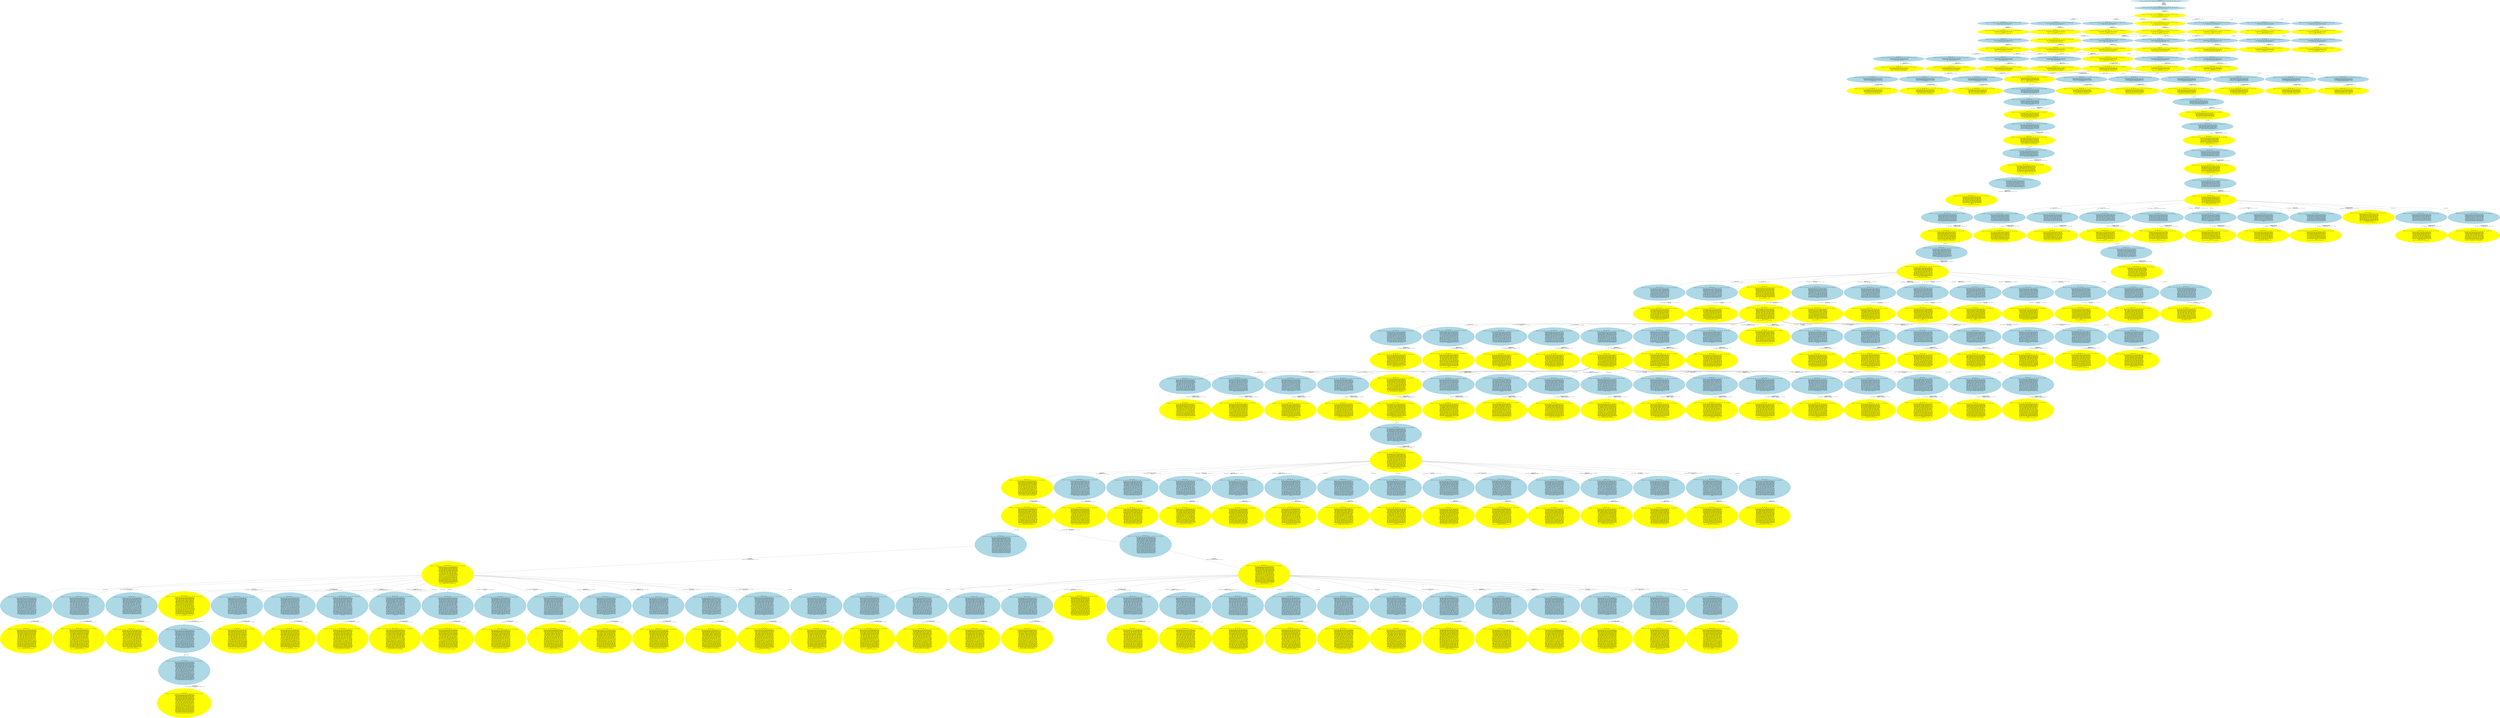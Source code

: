digraph fscn {
EC1 [
	label="EC#1<Ev:1 , H:0>
( Observer:startup , ( n1:cp0_init , n1:dp0 , n1:dp0 ) , ( n2:cp0_init , n2:dp0 , n2:dp0 ) , ( n3:cp0_init , n3:dp0 , n3:dp0 ) , ( n4:cp0_init , n4:dp0 , n4:dp0 ) , ( n5:cp0_init , n5:dp0 , n5:dp0 ) )"
	color=lightblue
	shape=ellipse
	style=filled
]
EC1 -> EC2 [
	label="fired n5.cp_init
	fired n4.cp_init
	fired n3.cp_init
	fired n2.cp_init
	fired n1.cp_init
	fired Observer.o_startup
	"
]
EC2 [
	label="EC#2<Ev:2 , H:1>
( Observer:o#0 , ( n1:cp0 , n1:dp0 , n1:dp0 ) , ( n2:cp0 , n2:dp0 , n2:dp0 ) , ( n3:cp0 , n3:dp0 , n3:dp0 ) , ( n4:cp0 , n4:dp0 , n4:dp0 ) , ( n5:cp0 , n5:dp0 , n5:dp0 ) )

PC: ((z_0 > 0) && (z_1 > 0) && (z_2 > 0) && (z_3 > 0) && (z_4 > 0))
	"
	color=lightblue
	shape=ellipse
	style=filled
]
EC2 -> EC7 [
	label="fired n1.cp_init
	fired Observer.n1_out_Log
	OUTPUT n1:Log( INIT , (z_0 + z_5) )
	"
]
EC7 [
	label="EC#7<Ev:3 , H:2>
( Observer:o#1 , ( n1:cp1 , n1:dp0 , n1:dp0 ) , ( n2:cp0 , n2:dp0 , n2:dp0 ) , ( n3:cp0 , n3:dp0 , n3:dp0 ) , ( n4:cp0 , n4:dp0 , n4:dp0 ) , ( n5:cp0 , n5:dp0 , n5:dp0 ) )

PC: ((t_5 < 4) && (0 <= (t_5 + -2)) && (z_0 > 0) && (z_1 > 0) && (z_2 > 0) && 
	(z_3 > 0) && (z_4 > 0))
	
tpid#1->run::pid_5:Trickle.Observer.o#1->prot::Trickle.Observer.o#1"
	color=yellow
	shape=ellipse
	style=filled
]
EC7 -> EC10 [
	label="fired n5.cp_init
	OUTPUT n5:Log( INIT , (z_14 + z_4) )
	"
]
EC7 -> EC11 [
	label="fired n4.cp_init
	OUTPUT n4:Log( INIT , (z_13 + z_3) )
	"
]
EC7 -> EC12 [
	label="fired n3.cp_init
	OUTPUT n3:Log( INIT , (z_12 + z_2) )
	"
]
EC7 -> EC13 [
	label="fired n2.cp_init
	fired Observer.n2_out_Log
	OUTPUT n2:Log( INIT , (z_1 + z_11) )
	"
]
EC7 -> EC14 [
	label="fired n1.cp_sendCM
	output n1:ControlMsg( [ 1 , 1 ] , (z_0 + z_10 + z_5) )
	"
]
EC7 -> EC15 [
	label="fired n1.dp_init
	"
]
EC7 -> EC16 [
	label="fired n1.dp_init
	"
]
EC10 [
	label="EC#10<Ev:4 , H:3>
( Observer:o#1 , ( n1:cp1 , n1:dp0 , n1:dp0 ) , ( n2:cp0 , n2:dp0 , n2:dp0 ) , ( n3:cp0 , n3:dp0 , n3:dp0 ) , ( n4:cp0 , n4:dp0 , n4:dp0 ) , ( n5:cp1 , n5:dp0 , n5:dp0 ) )

PC: ((t_13 < 4) && (t_5 < 4) && (0 <= (t_13 + -2)) && (0 <= (t_5 + -2)) && (z_0 
	> 0) && (z_1 > 0) && (z_2 > 0) && (z_3 > 0) && (z_4 > 0))
	"
	color=lightblue
	shape=ellipse
	style=filled
]
EC10 -> EC17 [
	label="fired n2.cp_init
	fired Observer.n2_out_Log
	OUTPUT n2:Log( INIT , (z_1 + z_16) )
	"
]
EC11 [
	label="EC#11<Ev:5 , H:3>
( Observer:o#1 , ( n1:cp1 , n1:dp0 , n1:dp0 ) , ( n2:cp0 , n2:dp0 , n2:dp0 ) , ( n3:cp0 , n3:dp0 , n3:dp0 ) , ( n4:cp1 , n4:dp0 , n4:dp0 ) , ( n5:cp0 , n5:dp0 , n5:dp0 ) )

PC: ((t_12 < 4) && (t_5 < 4) && (0 <= (t_12 + -2)) && (0 <= (t_5 + -2)) && (z_0 
	> 0) && (z_1 > 0) && (z_2 > 0) && (z_3 > 0) && (z_4 > 0))
	"
	color=lightblue
	shape=ellipse
	style=filled
]
EC11 -> EC24 [
	label="fired n2.cp_init
	fired Observer.n2_out_Log
	OUTPUT n2:Log( INIT , (z_1 + z_21) )
	"
]
EC12 [
	label="EC#12<Ev:6 , H:3>
( Observer:o#1 , ( n1:cp1 , n1:dp0 , n1:dp0 ) , ( n2:cp0 , n2:dp0 , n2:dp0 ) , ( n3:cp1 , n3:dp0 , n3:dp0 ) , ( n4:cp0 , n4:dp0 , n4:dp0 ) , ( n5:cp0 , n5:dp0 , n5:dp0 ) )

PC: ((t_11 < 4) && (t_5 < 4) && (0 <= (t_11 + -2)) && (0 <= (t_5 + -2)) && (z_0 
	> 0) && (z_1 > 0) && (z_2 > 0) && (z_3 > 0) && (z_4 > 0))
	"
	color=lightblue
	shape=ellipse
	style=filled
]
EC12 -> EC31 [
	label="fired n2.cp_init
	fired Observer.n2_out_Log
	OUTPUT n2:Log( INIT , (z_1 + z_26) )
	"
]
EC13 [
	label="EC#13<Ev:7 , H:3>
( Observer:o#2 , ( n1:cp1 , n1:dp0 , n1:dp0 ) , ( n2:cp1 , n2:dp0 , n2:dp0 ) , ( n3:cp0 , n3:dp0 , n3:dp0 ) , ( n4:cp0 , n4:dp0 , n4:dp0 ) , ( n5:cp0 , n5:dp0 , n5:dp0 ) )

PC: ((t_10 < 4) && (t_5 < 4) && (0 <= (t_10 + -2)) && (0 <= (t_5 + -2)) && (z_0 
	> 0) && (z_1 > 0) && (z_2 > 0) && (z_3 > 0) && (z_4 > 0))
	
tpid#2->run::pid_6:Trickle.Observer.o#2->prot::Trickle.Observer.o#2"
	color=yellow
	shape=ellipse
	style=filled
]
EC13 -> EC40 [
	label="fired n3.cp_init
	fired Observer.n3_out_Log
	OUTPUT n3:Log( INIT , (z_2 + z_32) )
	"
]
EC14 [
	label="EC#14<Ev:8 , H:3>
( Observer:o#1 , ( n1:cp2 , n1:dp0 , n1:dp0 ) , ( n2:cp0 , n2:dp0 , n2:dp0 ) , ( n3:cp0 , n3:dp0 , n3:dp0 ) , ( n4:cp0 , n4:dp0 , n4:dp0 ) , ( n5:cp0 , n5:dp0 , n5:dp0 ) )

PC: ((z_10 == t_5) && (t_5 < 4) && (0 <= (t_5 + -2)) && (z_0 > 0) && (z_1 > 0) 
	&& (z_2 > 0) && (z_3 > 0) && (z_4 > 0) && (z_5 > 0))
	"
	color=lightblue
	shape=ellipse
	style=filled
]
EC14 -> EC45 [
	label="fired n2.cp_init
	fired Observer.n2_out_Log
	OUTPUT n2:Log( INIT , (z_1 + z_36) )
	"
]
EC15 [
	label="EC#15<Ev:9 , H:3>
( Observer:o#1 , ( n1:cp1 , n1:dp1 , n1:dp0 ) , ( n2:cp0 , n2:dp0 , n2:dp0 ) , ( n3:cp0 , n3:dp0 , n3:dp0 ) , ( n4:cp0 , n4:dp0 , n4:dp0 ) , ( n5:cp0 , n5:dp0 , n5:dp0 ) )

PC: ((t_5 < 4) && (t_12 < 4) && (0 <= (t_5 + -2)) && (0 <= (t_12 + -2)) && (z_0 
	> 0) && (z_1 > 0) && (z_2 > 0) && (z_3 > 0) && (z_4 > 0) && (z_5 > 0))
	"
	color=lightblue
	shape=ellipse
	style=filled
]
EC15 -> EC52 [
	label="fired n2.cp_init
	fired Observer.n2_out_Log
	OUTPUT n2:Log( INIT , (z_1 + z_41) )
	"
]
EC16 [
	label="EC#16<Ev:10 , H:3>
( Observer:o#1 , ( n1:cp1 , n1:dp0 , n1:dp1 ) , ( n2:cp0 , n2:dp0 , n2:dp0 ) , ( n3:cp0 , n3:dp0 , n3:dp0 ) , ( n4:cp0 , n4:dp0 , n4:dp0 ) , ( n5:cp0 , n5:dp0 , n5:dp0 ) )

PC: ((t_5 < 4) && (t_13 < 4) && (0 <= (t_5 + -2)) && (0 <= (t_13 + -2)) && (z_0 
	> 0) && (z_1 > 0) && (z_2 > 0) && (z_3 > 0) && (z_4 > 0) && (z_5 > 0))
	"
	color=lightblue
	shape=ellipse
	style=filled
]
EC16 -> EC59 [
	label="fired n2.cp_init
	fired Observer.n2_out_Log
	OUTPUT n2:Log( INIT , (z_1 + z_46) )
	"
]
EC17 [
	label="EC#17<Ev:0 , H:4>
( Observer:o#2 , ( n1:cp1 , n1:dp0 , n1:dp0 ) , ( n2:cp1 , n2:dp0 , n2:dp0 ) , ( n3:cp0 , n3:dp0 , n3:dp0 ) , ( n4:cp0 , n4:dp0 , n4:dp0 ) , ( n5:cp1 , n5:dp0 , n5:dp0 ) )

PC: ((t_13 < 4) && (t_14 < 4) && (t_5 < 4) && (0 <= (t_13 + -2)) && (0 <= (t_14 
	+ -2)) && (0 <= (t_5 + -2)) && (z_0 > 0) && (z_1 > 0) && (z_2 > 0) && (z_3 > 0) 
	&& (z_4 > 0))
	
tpid#2->run::pid_6:Trickle.Observer.o#2->prot::Trickle.Observer.o#2"
	color=yellow
	shape=ellipse
	style=filled
]
EC24 [
	label="EC#24<Ev:0 , H:4>
( Observer:o#2 , ( n1:cp1 , n1:dp0 , n1:dp0 ) , ( n2:cp1 , n2:dp0 , n2:dp0 ) , ( n3:cp0 , n3:dp0 , n3:dp0 ) , ( n4:cp1 , n4:dp0 , n4:dp0 ) , ( n5:cp0 , n5:dp0 , n5:dp0 ) )

PC: ((t_12 < 4) && (t_17 < 4) && (t_5 < 4) && (0 <= (t_12 + -2)) && (0 <= (t_17 
	+ -2)) && (0 <= (t_5 + -2)) && (z_0 > 0) && (z_1 > 0) && (z_2 > 0) && (z_3 > 0) 
	&& (z_4 > 0))
	
tpid#2->run::pid_6:Trickle.Observer.o#2->prot::Trickle.Observer.o#2"
	color=yellow
	shape=ellipse
	style=filled
]
EC31 [
	label="EC#31<Ev:0 , H:4>
( Observer:o#2 , ( n1:cp1 , n1:dp0 , n1:dp0 ) , ( n2:cp1 , n2:dp0 , n2:dp0 ) , ( n3:cp1 , n3:dp0 , n3:dp0 ) , ( n4:cp0 , n4:dp0 , n4:dp0 ) , ( n5:cp0 , n5:dp0 , n5:dp0 ) )

PC: ((t_11 < 4) && (t_20 < 4) && (t_5 < 4) && (0 <= (t_11 + -2)) && (0 <= (t_20 
	+ -2)) && (0 <= (t_5 + -2)) && (z_0 > 0) && (z_1 > 0) && (z_2 > 0) && (z_3 > 0) 
	&& (z_4 > 0))
	
tpid#2->run::pid_6:Trickle.Observer.o#2->prot::Trickle.Observer.o#2"
	color=yellow
	shape=ellipse
	style=filled
]
EC40 [
	label="EC#40<Ev:11 , H:4>
( Observer:o#3 , ( n1:cp1 , n1:dp0 , n1:dp0 ) , ( n2:cp1 , n2:dp0 , n2:dp0 ) , ( n3:cp1 , n3:dp0 , n3:dp0 ) , ( n4:cp0 , n4:dp0 , n4:dp0 ) , ( n5:cp0 , n5:dp0 , n5:dp0 ) )

PC: ((t_10 < 4) && (t_23 < 4) && (t_5 < 4) && (0 <= (t_10 + -2)) && (0 <= (t_23 
	+ -2)) && (0 <= (t_5 + -2)) && (z_0 > 0) && (z_1 > 0) && (z_2 > 0) && (z_3 > 0) 
	&& (z_4 > 0))
	
tpid#3->run::pid_7:Trickle.Observer.o#3->prot::Trickle.Observer.o#3"
	color=yellow
	shape=ellipse
	style=filled
]
EC40 -> EC66 [
	label="fired n5.cp_init
	OUTPUT n5:Log( INIT , (z_4 + z_54) )
	"
]
EC40 -> EC67 [
	label="fired n4.cp_init
	fired Observer.n4_out_Log
	OUTPUT n4:Log( INIT , (z_3 + z_53) )
	"
]
EC40 -> EC68 [
	label="fired n3.cp_sendCM
	output n3:ControlMsg( [ 0 , 0 ] , (z_2 + z_32 + z_52) )
	"
]
EC40 -> EC69 [
	label="fired n2.cp_sendCM
	output n2:ControlMsg( [ 0 , 0 ] , (z_1 + z_11 + z_51) )
	"
]
EC40 -> EC70 [
	label="fired n1.cp_sendCM
	output n1:ControlMsg( [ 1 , 1 ] , (z_0 + z_5 + z_50) )
	"
]
EC40 -> EC71 [
	label="fired n1.dp_init
	"
]
EC40 -> EC72 [
	label="fired n1.dp_init
	"
]
EC45 [
	label="EC#45<Ev:0 , H:4>
( Observer:o#2 , ( n1:cp2 , n1:dp0 , n1:dp0 ) , ( n2:cp1 , n2:dp0 , n2:dp0 ) , ( n3:cp0 , n3:dp0 , n3:dp0 ) , ( n4:cp0 , n4:dp0 , n4:dp0 ) , ( n5:cp0 , n5:dp0 , n5:dp0 ) )

PC: ((z_10 == t_5) && (t_27 < 4) && (t_5 < 4) && (0 <= (t_27 + -2)) && (0 <= 
	(t_5 + -2)) && (z_0 > 0) && (z_1 > 0) && (z_2 > 0) && (z_3 > 0) && (z_4 > 0) && 
	(z_5 > 0))
	
tpid#2->run::pid_6:Trickle.Observer.o#2->prot::Trickle.Observer.o#2"
	color=yellow
	shape=ellipse
	style=filled
]
EC52 [
	label="EC#52<Ev:0 , H:4>
( Observer:o#2 , ( n1:cp1 , n1:dp1 , n1:dp0 ) , ( n2:cp1 , n2:dp0 , n2:dp0 ) , ( n3:cp0 , n3:dp0 , n3:dp0 ) , ( n4:cp0 , n4:dp0 , n4:dp0 ) , ( n5:cp0 , n5:dp0 , n5:dp0 ) )

PC: ((t_31 < 4) && (t_5 < 4) && (t_12 < 4) && (0 <= (t_31 + -2)) && (0 <= (t_5 + 
	-2)) && (0 <= (t_12 + -2)) && (z_0 > 0) && (z_1 > 0) && (z_2 > 0) && (z_3 > 0) 
	&& (z_4 > 0) && (z_5 > 0))
	
tpid#2->run::pid_6:Trickle.Observer.o#2->prot::Trickle.Observer.o#2"
	color=yellow
	shape=ellipse
	style=filled
]
EC59 [
	label="EC#59<Ev:0 , H:4>
( Observer:o#2 , ( n1:cp1 , n1:dp0 , n1:dp1 ) , ( n2:cp1 , n2:dp0 , n2:dp0 ) , ( n3:cp0 , n3:dp0 , n3:dp0 ) , ( n4:cp0 , n4:dp0 , n4:dp0 ) , ( n5:cp0 , n5:dp0 , n5:dp0 ) )

PC: ((t_35 < 4) && (t_5 < 4) && (t_13 < 4) && (0 <= (t_35 + -2)) && (0 <= (t_5 + 
	-2)) && (0 <= (t_13 + -2)) && (z_0 > 0) && (z_1 > 0) && (z_2 > 0) && (z_3 > 0) 
	&& (z_4 > 0) && (z_5 > 0))
	
tpid#2->run::pid_6:Trickle.Observer.o#2->prot::Trickle.Observer.o#2"
	color=yellow
	shape=ellipse
	style=filled
]
EC66 [
	label="EC#66<Ev:12 , H:5>
( Observer:o#3 , ( n1:cp1 , n1:dp0 , n1:dp0 ) , ( n2:cp1 , n2:dp0 , n2:dp0 ) , ( n3:cp1 , n3:dp0 , n3:dp0 ) , ( n4:cp0 , n4:dp0 , n4:dp0 ) , ( n5:cp1 , n5:dp0 , n5:dp0 ) )

PC: ((t_10 < 4) && (t_23 < 4) && (t_40 < 4) && (t_5 < 4) && (0 <= (t_10 + -2)) 
	&& (0 <= (t_23 + -2)) && (0 <= (t_40 + -2)) && (0 <= (t_5 + -2)) && (z_0 > 0) && 
	(z_1 > 0) && (z_2 > 0) && (z_3 > 0) && (z_4 > 0))
	"
	color=lightblue
	shape=ellipse
	style=filled
]
EC66 -> EC73 [
	label="fired n4.cp_init
	fired Observer.n4_out_Log
	OUTPUT n4:Log( INIT , (z_3 + z_58) )
	"
]
EC67 [
	label="EC#67<Ev:13 , H:5>
( Observer:o#4 , ( n1:cp1 , n1:dp0 , n1:dp0 ) , ( n2:cp1 , n2:dp0 , n2:dp0 ) , ( n3:cp1 , n3:dp0 , n3:dp0 ) , ( n4:cp1 , n4:dp0 , n4:dp0 ) , ( n5:cp0 , n5:dp0 , n5:dp0 ) )

PC: ((t_10 < 4) && (t_23 < 4) && (t_39 < 4) && (t_5 < 4) && (0 <= (t_10 + -2)) 
	&& (0 <= (t_23 + -2)) && (0 <= (t_39 + -2)) && (0 <= (t_5 + -2)) && (z_0 > 0) && 
	(z_1 > 0) && (z_2 > 0) && (z_3 > 0) && (z_4 > 0))
	
tpid#4->run::pid_8:Trickle.Observer.o#4->prot::Trickle.Observer.o#4"
	color=yellow
	shape=ellipse
	style=filled
]
EC67 -> EC80 [
	label="fired n5.cp_init
	fired Observer.n5_out_Log
	OUTPUT n5:Log( INIT , (z_4 + z_64) )
	"
]
EC68 [
	label="EC#68<Ev:14 , H:5>
( Observer:o#3 , ( n1:cp1 , n1:dp0 , n1:dp0 ) , ( n2:cp1 , n2:dp0 , n2:dp0 ) , ( n3:cp2 , n3:dp0 , n3:dp0 ) , ( n4:cp0 , n4:dp0 , n4:dp0 ) , ( n5:cp0 , n5:dp0 , n5:dp0 ) )

PC: ((z_52 == t_23) && (t_10 < 4) && (t_23 < 4) && (t_5 < 4) && (0 <= (t_10 + -2)
	) && (0 <= (t_23 + -2)) && (0 <= (t_5 + -2)) && (z_0 > 0) && (z_1 > 0) && (z_2 > 
	0) && (z_3 > 0) && (z_32 > 0) && (z_4 > 0))
	"
	color=lightblue
	shape=ellipse
	style=filled
]
EC68 -> EC87 [
	label="fired n4.cp_init
	fired Observer.n4_out_Log
	OUTPUT n4:Log( INIT , (z_3 + z_68) )
	"
]
EC69 [
	label="EC#69<Ev:15 , H:5>
( Observer:o#3 , ( n1:cp1 , n1:dp0 , n1:dp0 ) , ( n2:cp2 , n2:dp0 , n2:dp0 ) , ( n3:cp1 , n3:dp0 , n3:dp0 ) , ( n4:cp0 , n4:dp0 , n4:dp0 ) , ( n5:cp0 , n5:dp0 , n5:dp0 ) )

PC: ((z_51 == t_10) && (t_10 < 4) && (t_23 < 4) && (t_5 < 4) && (0 <= (t_10 + -2)
	) && (0 <= (t_23 + -2)) && (0 <= (t_5 + -2)) && (z_0 > 0) && (z_1 > 0) && (z_11 
	> 0) && (z_2 > 0) && (z_3 > 0) && (z_4 > 0))
	"
	color=lightblue
	shape=ellipse
	style=filled
]
EC69 -> EC96 [
	label="fired n4.cp_init
	fired Observer.n4_out_Log
	OUTPUT n4:Log( INIT , (z_3 + z_73) )
	"
]
EC70 [
	label="EC#70<Ev:16 , H:5>
( Observer:o#3 , ( n1:cp2 , n1:dp0 , n1:dp0 ) , ( n2:cp1 , n2:dp0 , n2:dp0 ) , ( n3:cp1 , n3:dp0 , n3:dp0 ) , ( n4:cp0 , n4:dp0 , n4:dp0 ) , ( n5:cp0 , n5:dp0 , n5:dp0 ) )

PC: ((z_50 == t_5) && (t_10 < 4) && (t_23 < 4) && (t_5 < 4) && (0 <= (t_10 + -2))
	 && (0 <= (t_23 + -2)) && (0 <= (t_5 + -2)) && (z_0 > 0) && (z_1 > 0) && (z_2 > 
	0) && (z_3 > 0) && (z_4 > 0) && (z_5 > 0))
	"
	color=lightblue
	shape=ellipse
	style=filled
]
EC70 -> EC104 [
	label="fired n4.cp_init
	fired Observer.n4_out_Log
	OUTPUT n4:Log( INIT , (z_3 + z_78) )
	"
]
EC71 [
	label="EC#71<Ev:17 , H:5>
( Observer:o#3 , ( n1:cp1 , n1:dp1 , n1:dp0 ) , ( n2:cp1 , n2:dp0 , n2:dp0 ) , ( n3:cp1 , n3:dp0 , n3:dp0 ) , ( n4:cp0 , n4:dp0 , n4:dp0 ) , ( n5:cp0 , n5:dp0 , n5:dp0 ) )

PC: ((t_10 < 4) && (t_23 < 4) && (t_5 < 4) && (t_26 < 4) && (0 <= (t_10 + -2)) 
	&& (0 <= (t_23 + -2)) && (0 <= (t_5 + -2)) && (0 <= (t_26 + -2)) && (z_0 > 0) && 
	(z_1 > 0) && (z_2 > 0) && (z_3 > 0) && (z_4 > 0) && (z_5 > 0))
	"
	color=lightblue
	shape=ellipse
	style=filled
]
EC71 -> EC113 [
	label="fired n4.cp_init
	fired Observer.n4_out_Log
	OUTPUT n4:Log( INIT , (z_3 + z_83) )
	"
]
EC72 [
	label="EC#72<Ev:18 , H:5>
( Observer:o#3 , ( n1:cp1 , n1:dp0 , n1:dp1 ) , ( n2:cp1 , n2:dp0 , n2:dp0 ) , ( n3:cp1 , n3:dp0 , n3:dp0 ) , ( n4:cp0 , n4:dp0 , n4:dp0 ) , ( n5:cp0 , n5:dp0 , n5:dp0 ) )

PC: ((t_10 < 4) && (t_23 < 4) && (t_5 < 4) && (t_27 < 4) && (0 <= (t_10 + -2)) 
	&& (0 <= (t_23 + -2)) && (0 <= (t_5 + -2)) && (0 <= (t_27 + -2)) && (z_0 > 0) && 
	(z_1 > 0) && (z_2 > 0) && (z_3 > 0) && (z_4 > 0) && (z_5 > 0))
	"
	color=lightblue
	shape=ellipse
	style=filled
]
EC72 -> EC120 [
	label="fired n4.cp_init
	fired Observer.n4_out_Log
	OUTPUT n4:Log( INIT , (z_3 + z_88) )
	"
]
EC73 [
	label="EC#73<Ev:0 , H:6>
( Observer:o#4 , ( n1:cp1 , n1:dp0 , n1:dp0 ) , ( n2:cp1 , n2:dp0 , n2:dp0 ) , ( n3:cp1 , n3:dp0 , n3:dp0 ) , ( n4:cp1 , n4:dp0 , n4:dp0 ) , ( n5:cp1 , n5:dp0 , n5:dp0 ) )

PC: ((t_10 < 4) && (t_23 < 4) && (t_40 < 4) && (t_41 < 4) && (t_5 < 4) && (0 <= 
	(t_10 + -2)) && (0 <= (t_23 + -2)) && (0 <= (t_40 + -2)) && (0 <= (t_41 + -2)) 
	&& (0 <= (t_5 + -2)) && (z_0 > 0) && (z_1 > 0) && (z_2 > 0) && (z_3 > 0) && (z_4 
	> 0))
	
tpid#4->run::pid_8:Trickle.Observer.o#4->prot::Trickle.Observer.o#4"
	color=yellow
	shape=ellipse
	style=filled
]
EC80 [
	label="EC#80<Ev:19 , H:6>
( Observer:o#5 , ( n1:cp1 , n1:dp0 , n1:dp0 ) , ( n2:cp1 , n2:dp0 , n2:dp0 ) , ( n3:cp1 , n3:dp0 , n3:dp0 ) , ( n4:cp1 , n4:dp0 , n4:dp0 ) , ( n5:cp1 , n5:dp0 , n5:dp0 ) )

PC: ((t_10 < 4) && (t_23 < 4) && (t_39 < 4) && (t_42 < 4) && (t_5 < 4) && (0 <= 
	(t_10 + -2)) && (0 <= (t_23 + -2)) && (0 <= (t_39 + -2)) && (0 <= (t_42 + -2)) 
	&& (0 <= (t_5 + -2)) && (z_0 > 0) && (z_1 > 0) && (z_2 > 0) && (z_3 > 0) && (z_4 
	> 0))
	
tpid#5->run::pid_9:Trickle.Observer.o#5->prot::Trickle.Observer.o#5"
	color=yellow
	shape=ellipse
	style=filled
]
EC80 -> EC127 [
	label="fired n5.cp_sendCM
	output n5:ControlMsg( [ 0 , 0 ] , (z_4 + z_64 + z_94) )
	"
]
EC80 -> EC128 [
	label="fired n4.cp_sendCM
	output n4:ControlMsg( [ 0 , 0 ] , (z_3 + z_53 + z_93) )
	"
]
EC80 -> EC129 [
	label="fired n3.cp_sendCM
	output n3:ControlMsg( [ 0 , 0 ] , (z_2 + z_32 + z_92) )
	"
]
EC80 -> EC130 [
	label="fired n2.cp_sendCM
	output n2:ControlMsg( [ 0 , 0 ] , (z_1 + z_11 + z_91) )
	"
]
EC80 -> EC131 [
	label="fired n1.cp_sendCM
	fired Observer.n1_out_CM
	output n1:ControlMsg( [ 1 , 1 ] , (z_0 + z_5 + z_90) )
	"
]
EC80 -> EC132 [
	label="fired n1.dp_init
	"
]
EC80 -> EC133 [
	label="fired n1.dp_init
	"
]
EC87 [
	label="EC#87<Ev:0 , H:6>
( Observer:o#4 , ( n1:cp1 , n1:dp0 , n1:dp0 ) , ( n2:cp1 , n2:dp0 , n2:dp0 ) , ( n3:cp2 , n3:dp0 , n3:dp0 ) , ( n4:cp1 , n4:dp0 , n4:dp0 ) , ( n5:cp0 , n5:dp0 , n5:dp0 ) )

PC: ((z_52 == t_23) && (t_10 < 4) && (t_23 < 4) && (t_45 < 4) && (t_5 < 4) && (0 
	<= (t_10 + -2)) && (0 <= (t_23 + -2)) && (0 <= (t_45 + -2)) && (0 <= (t_5 + -2)) 
	&& (z_0 > 0) && (z_1 > 0) && (z_2 > 0) && (z_3 > 0) && (z_32 > 0) && (z_4 > 0))
	
tpid#4->run::pid_8:Trickle.Observer.o#4->prot::Trickle.Observer.o#4"
	color=yellow
	shape=ellipse
	style=filled
]
EC96 [
	label="EC#96<Ev:0 , H:6>
( Observer:o#4 , ( n1:cp1 , n1:dp0 , n1:dp0 ) , ( n2:cp2 , n2:dp0 , n2:dp0 ) , ( n3:cp1 , n3:dp0 , n3:dp0 ) , ( n4:cp1 , n4:dp0 , n4:dp0 ) , ( n5:cp0 , n5:dp0 , n5:dp0 ) )

PC: ((z_51 == t_10) && (t_10 < 4) && (t_23 < 4) && (t_48 < 4) && (t_5 < 4) && (0 
	<= (t_10 + -2)) && (0 <= (t_23 + -2)) && (0 <= (t_48 + -2)) && (0 <= (t_5 + -2)) 
	&& (z_0 > 0) && (z_1 > 0) && (z_11 > 0) && (z_2 > 0) && (z_3 > 0) && (z_4 > 0))
	
tpid#4->run::pid_8:Trickle.Observer.o#4->prot::Trickle.Observer.o#4"
	color=yellow
	shape=ellipse
	style=filled
]
EC104 [
	label="EC#104<Ev:0 , H:6>
( Observer:o#4 , ( n1:cp2 , n1:dp0 , n1:dp0 ) , ( n2:cp1 , n2:dp0 , n2:dp0 ) , ( n3:cp1 , n3:dp0 , n3:dp0 ) , ( n4:cp1 , n4:dp0 , n4:dp0 ) , ( n5:cp0 , n5:dp0 , n5:dp0 ) )

PC: ((z_50 == t_5) && (t_10 < 4) && (t_23 < 4) && (t_5 < 4) && (t_53 < 4) && (0 
	<= (t_10 + -2)) && (0 <= (t_23 + -2)) && (0 <= (t_5 + -2)) && (0 <= (t_53 + -2)) 
	&& (z_0 > 0) && (z_1 > 0) && (z_2 > 0) && (z_3 > 0) && (z_4 > 0) && (z_5 > 0))
	
tpid#4->run::pid_8:Trickle.Observer.o#4->prot::Trickle.Observer.o#4"
	color=yellow
	shape=ellipse
	style=filled
]
EC113 [
	label="EC#113<Ev:0 , H:6>
( Observer:o#4 , ( n1:cp1 , n1:dp1 , n1:dp0 ) , ( n2:cp1 , n2:dp0 , n2:dp0 ) , ( n3:cp1 , n3:dp0 , n3:dp0 ) , ( n4:cp1 , n4:dp0 , n4:dp0 ) , ( n5:cp0 , n5:dp0 , n5:dp0 ) )

PC: ((t_10 < 4) && (t_23 < 4) && (t_5 < 4) && (t_55 < 4) && (t_26 < 4) && (0 <= 
	(t_10 + -2)) && (0 <= (t_23 + -2)) && (0 <= (t_5 + -2)) && (0 <= (t_55 + -2)) && 
	(0 <= (t_26 + -2)) && (z_0 > 0) && (z_1 > 0) && (z_2 > 0) && (z_3 > 0) && (z_4 > 
	0) && (z_5 > 0))
	
tpid#4->run::pid_8:Trickle.Observer.o#4->prot::Trickle.Observer.o#4"
	color=yellow
	shape=ellipse
	style=filled
]
EC120 [
	label="EC#120<Ev:0 , H:6>
( Observer:o#4 , ( n1:cp1 , n1:dp0 , n1:dp1 ) , ( n2:cp1 , n2:dp0 , n2:dp0 ) , ( n3:cp1 , n3:dp0 , n3:dp0 ) , ( n4:cp1 , n4:dp0 , n4:dp0 ) , ( n5:cp0 , n5:dp0 , n5:dp0 ) )

PC: ((t_10 < 4) && (t_23 < 4) && (t_5 < 4) && (t_57 < 4) && (t_27 < 4) && (0 <= 
	(t_10 + -2)) && (0 <= (t_23 + -2)) && (0 <= (t_5 + -2)) && (0 <= (t_57 + -2)) && 
	(0 <= (t_27 + -2)) && (z_0 > 0) && (z_1 > 0) && (z_2 > 0) && (z_3 > 0) && (z_4 > 
	0) && (z_5 > 0))
	
tpid#4->run::pid_8:Trickle.Observer.o#4->prot::Trickle.Observer.o#4"
	color=yellow
	shape=ellipse
	style=filled
]
EC127 [
	label="EC#127<Ev:20 , H:7>
( Observer:o#5 , ( n1:cp1 , n1:dp0 , n1:dp0 ) , ( n2:cp1 , n2:dp0 , n2:dp0 ) , ( n3:cp1 , n3:dp0 , n3:dp0 ) , ( n4:cp1 , n4:dp0 , n4:dp0 ) , ( n5:cp2 , n5:dp0 , n5:dp0 ) )

PC: ((z_94 == t_42) && (t_10 < 4) && (t_23 < 4) && (t_39 < 4) && (t_42 < 4) && 
	(t_5 < 4) && (0 <= (t_10 + -2)) && (0 <= (t_23 + -2)) && (0 <= (t_39 + -2)) && 
	(0 <= (t_42 + -2)) && (0 <= (t_5 + -2)) && (z_0 > 0) && (z_1 > 0) && (z_2 > 0) 
	&& (z_3 > 0) && (z_4 > 0) && (z_64 > 0))
	"
	color=lightblue
	shape=ellipse
	style=filled
]
EC127 -> EC134 [
	label="fired n1.cp_sendCM
	fired Observer.n1_out_CM
	output n1:ControlMsg( [ 1 , 1 ] , (z_0 + z_5 + z_95) )
	"
]
EC128 [
	label="EC#128<Ev:21 , H:7>
( Observer:o#5 , ( n1:cp1 , n1:dp0 , n1:dp0 ) , ( n2:cp1 , n2:dp0 , n2:dp0 ) , ( n3:cp1 , n3:dp0 , n3:dp0 ) , ( n4:cp2 , n4:dp0 , n4:dp0 ) , ( n5:cp1 , n5:dp0 , n5:dp0 ) )

PC: ((z_93 == t_39) && (t_10 < 4) && (t_23 < 4) && (t_39 < 4) && (t_42 < 4) && 
	(t_5 < 4) && (0 <= (t_10 + -2)) && (0 <= (t_23 + -2)) && (0 <= (t_39 + -2)) && 
	(0 <= (t_42 + -2)) && (0 <= (t_5 + -2)) && (z_0 > 0) && (z_1 > 0) && (z_2 > 0) 
	&& (z_3 > 0) && (z_4 > 0) && (z_53 > 0))
	"
	color=lightblue
	shape=ellipse
	style=filled
]
EC128 -> EC142 [
	label="fired n1.cp_sendCM
	fired Observer.n1_out_CM
	output n1:ControlMsg( [ 1 , 1 ] , (z_0 + z_100 + z_5) )
	"
]
EC129 [
	label="EC#129<Ev:22 , H:7>
( Observer:o#5 , ( n1:cp1 , n1:dp0 , n1:dp0 ) , ( n2:cp1 , n2:dp0 , n2:dp0 ) , ( n3:cp2 , n3:dp0 , n3:dp0 ) , ( n4:cp1 , n4:dp0 , n4:dp0 ) , ( n5:cp1 , n5:dp0 , n5:dp0 ) )

PC: ((z_92 == t_23) && (t_10 < 4) && (t_23 < 4) && (t_39 < 4) && (t_42 < 4) && 
	(t_5 < 4) && (0 <= (t_10 + -2)) && (0 <= (t_23 + -2)) && (0 <= (t_39 + -2)) && 
	(0 <= (t_42 + -2)) && (0 <= (t_5 + -2)) && (z_0 > 0) && (z_1 > 0) && (z_2 > 0) 
	&& (z_3 > 0) && (z_32 > 0) && (z_4 > 0))
	"
	color=lightblue
	shape=ellipse
	style=filled
]
EC129 -> EC150 [
	label="fired n1.cp_sendCM
	fired Observer.n1_out_CM
	output n1:ControlMsg( [ 1 , 1 ] , (z_0 + z_105 + z_5) )
	"
]
EC130 [
	label="EC#130<Ev:23 , H:7>
( Observer:o#5 , ( n1:cp1 , n1:dp0 , n1:dp0 ) , ( n2:cp2 , n2:dp0 , n2:dp0 ) , ( n3:cp1 , n3:dp0 , n3:dp0 ) , ( n4:cp1 , n4:dp0 , n4:dp0 ) , ( n5:cp1 , n5:dp0 , n5:dp0 ) )

PC: ((z_91 == t_10) && (t_10 < 4) && (t_23 < 4) && (t_39 < 4) && (t_42 < 4) && 
	(t_5 < 4) && (0 <= (t_10 + -2)) && (0 <= (t_23 + -2)) && (0 <= (t_39 + -2)) && 
	(0 <= (t_42 + -2)) && (0 <= (t_5 + -2)) && (z_0 > 0) && (z_1 > 0) && (z_11 > 0) 
	&& (z_2 > 0) && (z_3 > 0) && (z_4 > 0))
	"
	color=lightblue
	shape=ellipse
	style=filled
]
EC130 -> EC161 [
	label="fired n1.cp_sendCM
	fired Observer.n1_out_CM
	output n1:ControlMsg( [ 1 , 1 ] , (z_0 + z_110 + z_5) )
	"
]
EC131 [
	label="EC#131<Ev:24 , H:7>
( Observer:o#6 , ( n1:cp2 , n1:dp0 , n1:dp0 ) , ( n2:cp1 , n2:dp0 , n2:dp0 ) , ( n3:cp1 , n3:dp0 , n3:dp0 ) , ( n4:cp1 , n4:dp0 , n4:dp0 ) , ( n5:cp1 , n5:dp0 , n5:dp0 ) )

PC: ((z_90 == t_5) && (t_10 < 4) && (t_23 < 4) && (t_39 < 4) && (t_42 < 4) && 
	(t_5 < 4) && (0 <= (t_10 + -2)) && (0 <= (t_23 + -2)) && (0 <= (t_39 + -2)) && 
	(0 <= (t_42 + -2)) && (0 <= (t_5 + -2)) && (z_0 > 0) && (z_1 > 0) && (z_2 > 0) 
	&& (z_3 > 0) && (z_4 > 0) && (z_5 > 0))
	
tpid#6->run::pid_10:Trickle.Observer.o#6->prot::Trickle.Observer.o#6"
	color=yellow
	shape=ellipse
	style=filled
]
EC131 -> EC174 [
	label="fired n2.cp1_receiveCM_inconsistent
	fired Observer.n2_in_CM
	input n2:ControlMsg( [ 1 , 1 ] , (z_0 + z_5 + z_90) )
	"
]
EC132 [
	label="EC#132<Ev:25 , H:7>
( Observer:o#5 , ( n1:cp1 , n1:dp1 , n1:dp0 ) , ( n2:cp1 , n2:dp0 , n2:dp0 ) , ( n3:cp1 , n3:dp0 , n3:dp0 ) , ( n4:cp1 , n4:dp0 , n4:dp0 ) , ( n5:cp1 , n5:dp0 , n5:dp0 ) )

PC: ((t_10 < 4) && (t_23 < 4) && (t_39 < 4) && (t_42 < 4) && (t_5 < 4) && (t_40 
	< 4) && (0 <= (t_10 + -2)) && (0 <= (t_23 + -2)) && (0 <= (t_39 + -2)) && (0 <= 
	(t_42 + -2)) && (0 <= (t_5 + -2)) && (0 <= (t_40 + -2)) && (z_0 > 0) && (z_1 > 0)
	 && (z_2 > 0) && (z_3 > 0) && (z_4 > 0) && (z_5 > 0))
	"
	color=lightblue
	shape=ellipse
	style=filled
]
EC132 -> EC178 [
	label="fired n1.cp_sendCM
	fired Observer.n1_out_CM
	output n1:ControlMsg( [ 1 , 1 ] , (z_0 + z_120 + z_5 + z_90) )
	"
]
EC133 [
	label="EC#133<Ev:26 , H:7>
( Observer:o#5 , ( n1:cp1 , n1:dp0 , n1:dp1 ) , ( n2:cp1 , n2:dp0 , n2:dp0 ) , ( n3:cp1 , n3:dp0 , n3:dp0 ) , ( n4:cp1 , n4:dp0 , n4:dp0 ) , ( n5:cp1 , n5:dp0 , n5:dp0 ) )

PC: ((t_10 < 4) && (t_23 < 4) && (t_39 < 4) && (t_42 < 4) && (t_5 < 4) && (t_41 
	< 4) && (0 <= (t_10 + -2)) && (0 <= (t_23 + -2)) && (0 <= (t_39 + -2)) && (0 <= 
	(t_42 + -2)) && (0 <= (t_5 + -2)) && (0 <= (t_41 + -2)) && (z_0 > 0) && (z_1 > 0)
	 && (z_2 > 0) && (z_3 > 0) && (z_4 > 0) && (z_5 > 0))
	"
	color=lightblue
	shape=ellipse
	style=filled
]
EC133 -> EC185 [
	label="fired n1.cp_sendCM
	fired Observer.n1_out_CM
	output n1:ControlMsg( [ 1 , 1 ] , (z_0 + z_125 + z_5 + z_90) )
	"
]
EC134 [
	label="EC#134<Ev:0 , H:8>
( Observer:o#6 , ( n1:cp2 , n1:dp0 , n1:dp0 ) , ( n2:cp1 , n2:dp0 , n2:dp0 ) , ( n3:cp1 , n3:dp0 , n3:dp0 ) , ( n4:cp1 , n4:dp0 , n4:dp0 ) , ( n5:cp2 , n5:dp0 , n5:dp0 ) )

PC: ((z_94 == t_42) && (z_95 == t_5) && (t_10 < 4) && (t_23 < 4) && (t_39 < 4) 
	&& (t_42 < 4) && (t_5 < 4) && (0 <= (t_10 + -2)) && (0 <= (t_23 + -2)) && (0 <= 
	(t_39 + -2)) && (0 <= (t_42 + -2)) && (0 <= (t_5 + -2)) && (z_0 > 0) && (z_1 > 0)
	 && (z_2 > 0) && (z_3 > 0) && (z_4 > 0) && (z_5 > 0) && (z_64 > 0))
	
tpid#6->run::pid_10:Trickle.Observer.o#6->prot::Trickle.Observer.o#6"
	color=yellow
	shape=ellipse
	style=filled
]
EC142 [
	label="EC#142<Ev:0 , H:8>
( Observer:o#6 , ( n1:cp2 , n1:dp0 , n1:dp0 ) , ( n2:cp1 , n2:dp0 , n2:dp0 ) , ( n3:cp1 , n3:dp0 , n3:dp0 ) , ( n4:cp2 , n4:dp0 , n4:dp0 ) , ( n5:cp1 , n5:dp0 , n5:dp0 ) )

PC: ((z_100 == t_5) && (z_93 == t_39) && (t_10 < 4) && (t_23 < 4) && (t_39 < 4) 
	&& (t_42 < 4) && (t_5 < 4) && (0 <= (t_10 + -2)) && (0 <= (t_23 + -2)) && (0 <= 
	(t_39 + -2)) && (0 <= (t_42 + -2)) && (0 <= (t_5 + -2)) && (z_0 > 0) && (z_1 > 0)
	 && (z_2 > 0) && (z_3 > 0) && (z_4 > 0) && (z_5 > 0) && (z_53 > 0))
	
tpid#6->run::pid_10:Trickle.Observer.o#6->prot::Trickle.Observer.o#6"
	color=yellow
	shape=ellipse
	style=filled
]
EC150 [
	label="EC#150<Ev:0 , H:8>
( Observer:o#6 , ( n1:cp2 , n1:dp0 , n1:dp0 ) , ( n2:cp1 , n2:dp0 , n2:dp0 ) , ( n3:cp2 , n3:dp0 , n3:dp0 ) , ( n4:cp1 , n4:dp0 , n4:dp0 ) , ( n5:cp1 , n5:dp0 , n5:dp0 ) )

PC: ((z_105 == t_5) && (z_92 == t_23) && (t_10 < 4) && (t_23 < 4) && (t_39 < 4) 
	&& (t_42 < 4) && (t_5 < 4) && (0 <= (t_10 + -2)) && (0 <= (t_23 + -2)) && (0 <= 
	(t_39 + -2)) && (0 <= (t_42 + -2)) && (0 <= (t_5 + -2)) && (z_0 > 0) && (z_1 > 0)
	 && (z_2 > 0) && (z_3 > 0) && (z_32 > 0) && (z_4 > 0) && (z_5 > 0))
	
tpid#6->run::pid_10:Trickle.Observer.o#6->prot::Trickle.Observer.o#6"
	color=yellow
	shape=ellipse
	style=filled
]
EC161 [
	label="EC#161<Ev:0 , H:8>
( Observer:o#6 , ( n1:cp2 , n1:dp0 , n1:dp0 ) , ( n2:cp2 , n2:dp0 , n2:dp0 ) , ( n3:cp1 , n3:dp0 , n3:dp0 ) , ( n4:cp1 , n4:dp0 , n4:dp0 ) , ( n5:cp1 , n5:dp0 , n5:dp0 ) )

PC: ((z_110 == t_5) && (z_91 == t_10) && (t_10 < 4) && (t_23 < 4) && (t_39 < 4) 
	&& (t_42 < 4) && (t_5 < 4) && (0 <= (t_10 + -2)) && (0 <= (t_23 + -2)) && (0 <= 
	(t_39 + -2)) && (0 <= (t_42 + -2)) && (0 <= (t_5 + -2)) && (z_0 > 0) && (z_1 > 0)
	 && (z_11 > 0) && (z_2 > 0) && (z_3 > 0) && (z_4 > 0) && (z_5 > 0))
	
tpid#6->run::pid_10:Trickle.Observer.o#6->prot::Trickle.Observer.o#6"
	color=yellow
	shape=ellipse
	style=filled
]
EC174 [
	label="EC#174<Ev:27 , H:8>
( Observer:o#7 , ( n1:cp2 , n1:dp0 , n1:dp0 ) , ( n2:cp1 , n2:dp0 , n2:dp0 ) , ( n3:cp1 , n3:dp0 , n3:dp0 ) , ( n4:cp1 , n4:dp0 , n4:dp0 ) , ( n5:cp1 , n5:dp0 , n5:dp0 ) )

PC: ((z_90 == t_5) && (t_10 < 4) && (t_23 < 4) && (t_39 < 4) && (t_42 < 4) && 
	(t_5 < 4) && (t_65 < 4) && (z_116 < t_10) && (0 <= (t_10 + -2)) && (0 <= (t_23 + 
	-2)) && (0 <= (t_39 + -2)) && (0 <= (t_42 + -2)) && (0 <= (t_5 + -2)) && (0 <= 
	(t_65 + -2)) && ((z_0 + z_5 + z_90) <= (z_1 + z_11 + z_116)) && (z_0 > 0) && 
	(z_1 > 0) && (z_11 > 0) && (z_2 > 0) && (z_3 > 0) && (z_4 > 0) && (z_5 > 0))
	
tpid#7->run::pid_11:Trickle.Observer.o#7->prot::Trickle.Observer.o#7"
	color=yellow
	shape=ellipse
	style=filled
]
EC174 -> EC192 [
	label="fired n5.cp_sendCM
	output n5:ControlMsg( [ 0 , 0 ] , (z_134 + z_4 + z_64) )
	"
]
EC174 -> EC193 [
	label="fired n4.cp_sendCM
	output n4:ControlMsg( [ 0 , 0 ] , (z_133 + z_3 + z_53) )
	"
]
EC174 -> EC194 [
	label="fired n3.cp_sendCM
	output n3:ControlMsg( [ 0 , 0 ] , (z_132 + z_2 + z_32) )
	"
]
EC174 -> EC195 [
	label="fired n3.cp1_receiveCM_inconsistent
	fired Observer.n3_in_CM
	input n3:ControlMsg( [ 1 , 1 ] , (z_0 + z_5 + z_90) )
	"
]
EC174 -> EC196 [
	label="fired n2.cp_sendCM
	output n2:ControlMsg( [ 0 , 0 ] , (z_1 + z_11 + z_116 + z_131) )
	"
]
EC174 -> EC197 [
	label="fired n2.dp_init
	"
]
EC174 -> EC198 [
	label="fired n2.dp_init
	"
]
EC174 -> EC199 [
	label="fired n1.cp_resetTau
	"
]
EC174 -> EC200 [
	label="fired n1.dp_init
	"
]
EC174 -> EC201 [
	label="fired n1.dp_init
	"
]
EC178 [
	label="EC#178<Ev:0 , H:8>
( Observer:o#6 , ( n1:cp2 , n1:dp1 , n1:dp0 ) , ( n2:cp1 , n2:dp0 , n2:dp0 ) , ( n3:cp1 , n3:dp0 , n3:dp0 ) , ( n4:cp1 , n4:dp0 , n4:dp0 ) , ( n5:cp1 , n5:dp0 , n5:dp0 ) )

PC: (((z_120 + z_90) == t_5) && (t_10 < 4) && (t_23 < 4) && (t_39 < 4) && (t_42 
	< 4) && (t_5 < 4) && (t_40 < 4) && (0 <= (t_10 + -2)) && (0 <= (t_23 + -2)) && 
	(0 <= (t_39 + -2)) && (0 <= (t_42 + -2)) && (0 <= (t_5 + -2)) && (0 <= (t_40 + 
	-2)) && (z_0 > 0) && (z_1 > 0) && (z_2 > 0) && (z_3 > 0) && (z_4 > 0) && (z_5 > 
	0) && (z_90 > 0))
	
tpid#6->run::pid_10:Trickle.Observer.o#6->prot::Trickle.Observer.o#6"
	color=yellow
	shape=ellipse
	style=filled
]
EC185 [
	label="EC#185<Ev:0 , H:8>
( Observer:o#6 , ( n1:cp2 , n1:dp0 , n1:dp1 ) , ( n2:cp1 , n2:dp0 , n2:dp0 ) , ( n3:cp1 , n3:dp0 , n3:dp0 ) , ( n4:cp1 , n4:dp0 , n4:dp0 ) , ( n5:cp1 , n5:dp0 , n5:dp0 ) )

PC: (((z_125 + z_90) == t_5) && (t_10 < 4) && (t_23 < 4) && (t_39 < 4) && (t_42 
	< 4) && (t_5 < 4) && (t_41 < 4) && (0 <= (t_10 + -2)) && (0 <= (t_23 + -2)) && 
	(0 <= (t_39 + -2)) && (0 <= (t_42 + -2)) && (0 <= (t_5 + -2)) && (0 <= (t_41 + 
	-2)) && (z_0 > 0) && (z_1 > 0) && (z_2 > 0) && (z_3 > 0) && (z_4 > 0) && (z_5 > 
	0) && (z_90 > 0))
	
tpid#6->run::pid_10:Trickle.Observer.o#6->prot::Trickle.Observer.o#6"
	color=yellow
	shape=ellipse
	style=filled
]
EC192 [
	label="EC#192<Ev:28 , H:9>
( Observer:o#7 , ( n1:cp2 , n1:dp0 , n1:dp0 ) , ( n2:cp1 , n2:dp0 , n2:dp0 ) , ( n3:cp1 , n3:dp0 , n3:dp0 ) , ( n4:cp1 , n4:dp0 , n4:dp0 ) , ( n5:cp2 , n5:dp0 , n5:dp0 ) )

PC: ((z_134 == t_42) && (z_90 == t_5) && (t_10 < 4) && (t_23 < 4) && (t_39 < 4) 
	&& (t_42 < 4) && (t_5 < 4) && (t_65 < 4) && (z_116 < t_10) && (0 <= (t_10 + -2)) 
	&& (0 <= (t_23 + -2)) && (0 <= (t_39 + -2)) && (0 <= (t_42 + -2)) && (0 <= (t_5 
	+ -2)) && (0 <= (t_65 + -2)) && ((z_0 + z_5 + z_90) <= (z_1 + z_11 + z_116)) && 
	(z_0 > 0) && (z_1 > 0) && (z_11 > 0) && (z_2 > 0) && (z_3 > 0) && (z_4 > 0) && 
	(z_5 > 0) && (z_64 > 0))
	"
	color=lightblue
	shape=ellipse
	style=filled
]
EC192 -> EC202 [
	label="fired n3.cp1_receiveCM_inconsistent
	fired Observer.n3_in_CM
	input n3:ControlMsg( [ 1 , 1 ] , (z_0 + z_5 + z_90) )
	"
]
EC193 [
	label="EC#193<Ev:29 , H:9>
( Observer:o#7 , ( n1:cp2 , n1:dp0 , n1:dp0 ) , ( n2:cp1 , n2:dp0 , n2:dp0 ) , ( n3:cp1 , n3:dp0 , n3:dp0 ) , ( n4:cp2 , n4:dp0 , n4:dp0 ) , ( n5:cp1 , n5:dp0 , n5:dp0 ) )

PC: ((z_133 == t_39) && (z_90 == t_5) && (t_10 < 4) && (t_23 < 4) && (t_39 < 4) 
	&& (t_42 < 4) && (t_5 < 4) && (t_65 < 4) && (z_116 < t_10) && (0 <= (t_10 + -2)) 
	&& (0 <= (t_23 + -2)) && (0 <= (t_39 + -2)) && (0 <= (t_42 + -2)) && (0 <= (t_5 
	+ -2)) && (0 <= (t_65 + -2)) && ((z_0 + z_5 + z_90) <= (z_1 + z_11 + z_116)) && 
	(z_0 > 0) && (z_1 > 0) && (z_11 > 0) && (z_2 > 0) && (z_3 > 0) && (z_4 > 0) && 
	(z_5 > 0) && (z_53 > 0))
	"
	color=lightblue
	shape=ellipse
	style=filled
]
EC193 -> EC213 [
	label="fired n3.cp1_receiveCM_inconsistent
	fired Observer.n3_in_CM
	input n3:ControlMsg( [ 1 , 1 ] , (z_0 + z_5 + z_90) )
	"
]
EC194 [
	label="EC#194<Ev:30 , H:9>
( Observer:o#7 , ( n1:cp2 , n1:dp0 , n1:dp0 ) , ( n2:cp1 , n2:dp0 , n2:dp0 ) , ( n3:cp2 , n3:dp0 , n3:dp0 ) , ( n4:cp1 , n4:dp0 , n4:dp0 ) , ( n5:cp1 , n5:dp0 , n5:dp0 ) )

PC: ((z_132 == t_23) && (z_90 == t_5) && (t_10 < 4) && (t_23 < 4) && (t_39 < 4) 
	&& (t_42 < 4) && (t_5 < 4) && (t_65 < 4) && (z_116 < t_10) && (0 <= (t_10 + -2)) 
	&& (0 <= (t_23 + -2)) && (0 <= (t_39 + -2)) && (0 <= (t_42 + -2)) && (0 <= (t_5 
	+ -2)) && (0 <= (t_65 + -2)) && ((z_0 + z_5 + z_90) <= (z_1 + z_11 + z_116)) && 
	(z_0 > 0) && (z_1 > 0) && (z_11 > 0) && (z_2 > 0) && (z_3 > 0) && (z_32 > 0) && 
	(z_4 > 0) && (z_5 > 0))
	"
	color=lightblue
	shape=ellipse
	style=filled
]
EC194 -> EC224 [
	label="fired n3.cp2_receiveCM_inconsistent
	fired Observer.n3_in_CM
	input n3:ControlMsg( [ 1 , 1 ] , (z_0 + z_5 + z_90) )
	"
]
EC195 [
	label="EC#195<Ev:31 , H:9>
( Observer:o#8 , ( n1:cp2 , n1:dp0 , n1:dp0 ) , ( n2:cp1 , n2:dp0 , n2:dp0 ) , ( n3:cp1 , n3:dp0 , n3:dp0 ) , ( n4:cp1 , n4:dp0 , n4:dp0 ) , ( n5:cp1 , n5:dp0 , n5:dp0 ) )

PC: ((z_90 == t_5) && (t_10 < 4) && (t_23 < 4) && (t_39 < 4) && (t_42 < 4) && 
	(t_5 < 4) && (t_65 < 4) && (t_68 < 4) && (z_116 < t_10) && (z_132 < t_23) && (0 
	<= (t_10 + -2)) && (0 <= (t_23 + -2)) && (0 <= (t_39 + -2)) && (0 <= (t_42 + -2))
	 && (0 <= (t_5 + -2)) && (0 <= (t_65 + -2)) && (0 <= (t_68 + -2)) && ((z_0 + z_5 
	+ z_90) <= (z_1 + z_11 + z_116)) && ((z_0 + z_5 + z_90) <= (z_132 + z_2 + z_32)) 
	&& (z_0 > 0) && (z_1 > 0) && (z_11 > 0) && (z_2 > 0) && (z_3 > 0) && (z_32 > 0) 
	&& (z_4 > 0) && (z_5 > 0))
	
tpid#8->run::pid_12:Trickle.Observer.o#8->prot::Trickle.Observer.o#8"
	color=yellow
	shape=ellipse
	style=filled
]
EC195 -> EC246 [
	label="fired n1.cp_resetTau
	"
]
EC196 [
	label="EC#196<Ev:32 , H:9>
( Observer:o#7 , ( n1:cp2 , n1:dp0 , n1:dp0 ) , ( n2:cp2 , n2:dp0 , n2:dp0 ) , ( n3:cp1 , n3:dp0 , n3:dp0 ) , ( n4:cp1 , n4:dp0 , n4:dp0 ) , ( n5:cp1 , n5:dp0 , n5:dp0 ) )

PC: ((z_131 == t_65) && (z_90 == t_5) && (t_10 < 4) && (t_23 < 4) && (t_39 < 4) 
	&& (t_42 < 4) && (t_5 < 4) && (t_65 < 4) && (z_116 < t_10) && (0 <= (t_10 + -2)) 
	&& (0 <= (t_23 + -2)) && (0 <= (t_39 + -2)) && (0 <= (t_42 + -2)) && (0 <= (t_5 
	+ -2)) && (0 <= (t_65 + -2)) && ((z_0 + z_5 + z_90) <= (z_1 + z_11 + z_116)) && 
	(z_0 > 0) && (z_1 > 0) && (z_11 > 0) && (z_116 > 0) && (z_2 > 0) && (z_3 > 0) && 
	(z_4 > 0) && (z_5 > 0))
	"
	color=lightblue
	shape=ellipse
	style=filled
]
EC196 -> EC249 [
	label="fired n3.cp1_receiveCM_inconsistent
	fired Observer.n3_in_CM
	input n3:ControlMsg( [ 1 , 1 ] , (z_0 + z_5 + z_90) )
	"
]
EC197 [
	label="EC#197<Ev:33 , H:9>
( Observer:o#7 , ( n1:cp2 , n1:dp0 , n1:dp0 ) , ( n2:cp1 , n2:dp1 , n2:dp0 ) , ( n3:cp1 , n3:dp0 , n3:dp0 ) , ( n4:cp1 , n4:dp0 , n4:dp0 ) , ( n5:cp1 , n5:dp0 , n5:dp0 ) )

PC: ((z_90 == t_5) && (t_10 < 4) && (t_23 < 4) && (t_39 < 4) && (t_42 < 4) && 
	(t_5 < 4) && (t_65 < 4) && (t_56 < 4) && (z_116 < t_10) && (0 <= (t_10 + -2)) && 
	(0 <= (t_23 + -2)) && (0 <= (t_39 + -2)) && (0 <= (t_42 + -2)) && (0 <= (t_5 + 
	-2)) && (0 <= (t_65 + -2)) && (0 <= (t_56 + -2)) && ((z_0 + z_5 + z_90) <= (z_1 
	+ z_11 + z_116)) && (z_0 > 0) && (z_1 > 0) && (z_11 > 0) && (z_116 > 0) && (z_2 
	> 0) && (z_3 > 0) && (z_4 > 0) && (z_5 > 0))
	"
	color=lightblue
	shape=ellipse
	style=filled
]
EC197 -> EC259 [
	label="fired n3.cp1_receiveCM_inconsistent
	fired Observer.n3_in_CM
	input n3:ControlMsg( [ 1 , 1 ] , (z_0 + z_5 + z_90) )
	"
]
EC198 [
	label="EC#198<Ev:34 , H:9>
( Observer:o#7 , ( n1:cp2 , n1:dp0 , n1:dp0 ) , ( n2:cp1 , n2:dp0 , n2:dp1 ) , ( n3:cp1 , n3:dp0 , n3:dp0 ) , ( n4:cp1 , n4:dp0 , n4:dp0 ) , ( n5:cp1 , n5:dp0 , n5:dp0 ) )

PC: ((z_90 == t_5) && (t_10 < 4) && (t_23 < 4) && (t_39 < 4) && (t_42 < 4) && 
	(t_5 < 4) && (t_65 < 4) && (t_57 < 4) && (z_116 < t_10) && (0 <= (t_10 + -2)) && 
	(0 <= (t_23 + -2)) && (0 <= (t_39 + -2)) && (0 <= (t_42 + -2)) && (0 <= (t_5 + 
	-2)) && (0 <= (t_65 + -2)) && (0 <= (t_57 + -2)) && ((z_0 + z_5 + z_90) <= (z_1 
	+ z_11 + z_116)) && (z_0 > 0) && (z_1 > 0) && (z_11 > 0) && (z_116 > 0) && (z_2 
	> 0) && (z_3 > 0) && (z_4 > 0) && (z_5 > 0))
	"
	color=lightblue
	shape=ellipse
	style=filled
]
EC198 -> EC269 [
	label="fired n3.cp1_receiveCM_inconsistent
	fired Observer.n3_in_CM
	input n3:ControlMsg( [ 1 , 1 ] , (z_0 + z_5 + z_90) )
	"
]
EC199 [
	label="EC#199<Ev:35 , H:9>
( Observer:o#7 , ( n1:cp1 , n1:dp0 , n1:dp0 ) , ( n2:cp1 , n2:dp0 , n2:dp0 ) , ( n3:cp1 , n3:dp0 , n3:dp0 ) , ( n4:cp1 , n4:dp0 , n4:dp0 ) , ( n5:cp1 , n5:dp0 , n5:dp0 ) )

PC: (((z_130 + z_90) == 4) && (z_90 == t_5) && (t_10 < 4) && (t_23 < 4) && (t_39 
	< 4) && (t_42 < 4) && (t_5 < 4) && (t_65 < 4) && (t_67 < 8) && (z_116 < t_10) && 
	(0 <= (t_10 + -2)) && (0 <= (t_23 + -2)) && (0 <= (t_39 + -2)) && (0 <= (t_42 + 
	-2)) && (0 <= (t_5 + -2)) && (0 <= (t_65 + -2)) && (0 <= (t_67 + -4)) && ((z_0 + 
	z_5 + z_90) <= (z_1 + z_11 + z_116)) && ((z_130 + z_90) > t_5) && (z_0 > 0) && 
	(z_1 > 0) && (z_11 > 0) && (z_2 > 0) && (z_3 > 0) && (z_4 > 0) && (z_5 > 0) && 
	(z_90 > 0))
	"
	color=lightblue
	shape=ellipse
	style=filled
]
EC199 -> EC279 [
	label="fired n3.cp1_receiveCM_inconsistent
	fired Observer.n3_in_CM
	input n3:ControlMsg( [ 1 , 1 ] , (z_0 + z_5 + z_90) )
	"
]
EC200 [
	label="EC#200<Ev:36 , H:9>
( Observer:o#7 , ( n1:cp2 , n1:dp1 , n1:dp0 ) , ( n2:cp1 , n2:dp0 , n2:dp0 ) , ( n3:cp1 , n3:dp0 , n3:dp0 ) , ( n4:cp1 , n4:dp0 , n4:dp0 ) , ( n5:cp1 , n5:dp0 , n5:dp0 ) )

PC: ((z_90 == t_5) && (t_10 < 4) && (t_23 < 4) && (t_39 < 4) && (t_42 < 4) && 
	(t_5 < 4) && (t_65 < 4) && (t_54 < 4) && (z_116 < t_10) && (0 <= (t_10 + -2)) && 
	(0 <= (t_23 + -2)) && (0 <= (t_39 + -2)) && (0 <= (t_42 + -2)) && (0 <= (t_5 + 
	-2)) && (0 <= (t_65 + -2)) && (0 <= (t_54 + -2)) && ((z_0 + z_5 + z_90) <= (z_1 
	+ z_11 + z_116)) && (z_0 > 0) && (z_1 > 0) && (z_11 > 0) && (z_2 > 0) && (z_3 > 
	0) && (z_4 > 0) && (z_5 > 0) && (z_90 > 0))
	"
	color=lightblue
	shape=ellipse
	style=filled
]
EC200 -> EC289 [
	label="fired n3.cp1_receiveCM_inconsistent
	fired Observer.n3_in_CM
	input n3:ControlMsg( [ 1 , 1 ] , (z_0 + z_5 + z_90) )
	"
]
EC201 [
	label="EC#201<Ev:37 , H:9>
( Observer:o#7 , ( n1:cp2 , n1:dp0 , n1:dp1 ) , ( n2:cp1 , n2:dp0 , n2:dp0 ) , ( n3:cp1 , n3:dp0 , n3:dp0 ) , ( n4:cp1 , n4:dp0 , n4:dp0 ) , ( n5:cp1 , n5:dp0 , n5:dp0 ) )

PC: ((z_90 == t_5) && (t_10 < 4) && (t_23 < 4) && (t_39 < 4) && (t_42 < 4) && 
	(t_5 < 4) && (t_65 < 4) && (t_55 < 4) && (z_116 < t_10) && (0 <= (t_10 + -2)) && 
	(0 <= (t_23 + -2)) && (0 <= (t_39 + -2)) && (0 <= (t_42 + -2)) && (0 <= (t_5 + 
	-2)) && (0 <= (t_65 + -2)) && (0 <= (t_55 + -2)) && ((z_0 + z_5 + z_90) <= (z_1 
	+ z_11 + z_116)) && (z_0 > 0) && (z_1 > 0) && (z_11 > 0) && (z_2 > 0) && (z_3 > 
	0) && (z_4 > 0) && (z_5 > 0) && (z_90 > 0))
	"
	color=lightblue
	shape=ellipse
	style=filled
]
EC201 -> EC299 [
	label="fired n3.cp1_receiveCM_inconsistent
	fired Observer.n3_in_CM
	input n3:ControlMsg( [ 1 , 1 ] , (z_0 + z_5 + z_90) )
	"
]
EC202 [
	label="EC#202<Ev:0 , H:10>
( Observer:o#8 , ( n1:cp2 , n1:dp0 , n1:dp0 ) , ( n2:cp1 , n2:dp0 , n2:dp0 ) , ( n3:cp1 , n3:dp0 , n3:dp0 ) , ( n4:cp1 , n4:dp0 , n4:dp0 ) , ( n5:cp2 , n5:dp0 , n5:dp0 ) )

PC: ((z_134 == t_42) && (z_90 == t_5) && (t_10 < 4) && (t_23 < 4) && (t_39 < 4) 
	&& (t_42 < 4) && (t_5 < 4) && (t_65 < 4) && (t_70 < 4) && (z_116 < t_10) && 
	(z_137 < t_23) && (0 <= (t_10 + -2)) && (0 <= (t_23 + -2)) && (0 <= (t_39 + -2)) 
	&& (0 <= (t_42 + -2)) && (0 <= (t_5 + -2)) && (0 <= (t_65 + -2)) && (0 <= (t_70 
	+ -2)) && ((z_0 + z_5 + z_90) <= (z_1 + z_11 + z_116)) && ((z_0 + z_5 + z_90) <= 
	(z_137 + z_2 + z_32)) && (z_0 > 0) && (z_1 > 0) && (z_11 > 0) && (z_2 > 0) && 
	(z_3 > 0) && (z_32 > 0) && (z_4 > 0) && (z_5 > 0) && (z_64 > 0))
	
tpid#8->run::pid_12:Trickle.Observer.o#8->prot::Trickle.Observer.o#8"
	color=yellow
	shape=ellipse
	style=filled
]
EC213 [
	label="EC#213<Ev:0 , H:10>
( Observer:o#8 , ( n1:cp2 , n1:dp0 , n1:dp0 ) , ( n2:cp1 , n2:dp0 , n2:dp0 ) , ( n3:cp1 , n3:dp0 , n3:dp0 ) , ( n4:cp2 , n4:dp0 , n4:dp0 ) , ( n5:cp1 , n5:dp0 , n5:dp0 ) )

PC: ((z_133 == t_39) && (z_90 == t_5) && (t_10 < 4) && (t_23 < 4) && (t_39 < 4) 
	&& (t_42 < 4) && (t_5 < 4) && (t_65 < 4) && (t_73 < 4) && (z_116 < t_10) && 
	(z_142 < t_23) && (0 <= (t_10 + -2)) && (0 <= (t_23 + -2)) && (0 <= (t_39 + -2)) 
	&& (0 <= (t_42 + -2)) && (0 <= (t_5 + -2)) && (0 <= (t_65 + -2)) && (0 <= (t_73 
	+ -2)) && ((z_0 + z_5 + z_90) <= (z_1 + z_11 + z_116)) && ((z_0 + z_5 + z_90) <= 
	(z_142 + z_2 + z_32)) && (z_0 > 0) && (z_1 > 0) && (z_11 > 0) && (z_2 > 0) && 
	(z_3 > 0) && (z_32 > 0) && (z_4 > 0) && (z_5 > 0) && (z_53 > 0))
	
tpid#8->run::pid_12:Trickle.Observer.o#8->prot::Trickle.Observer.o#8"
	color=yellow
	shape=ellipse
	style=filled
]
EC224 [
	label="EC#224<Ev:0 , H:10>
( Observer:o#8 , ( n1:cp2 , n1:dp0 , n1:dp0 ) , ( n2:cp1 , n2:dp0 , n2:dp0 ) , ( n3:cp1 , n3:dp0 , n3:dp0 ) , ( n4:cp1 , n4:dp0 , n4:dp0 ) , ( n5:cp1 , n5:dp0 , n5:dp0 ) )

PC: ((z_132 == t_23) && (z_90 == t_5) && ((z_132 + z_147) < 4) && (t_10 < 4) && 
	(t_23 < 4) && (t_39 < 4) && (t_42 < 4) && (t_5 < 4) && (t_65 < 4) && (t_78 < 4) 
	&& (z_116 < t_10) && (0 <= (t_10 + -2)) && (0 <= (t_23 + -2)) && (0 <= (t_39 + 
	-2)) && (0 <= (t_42 + -2)) && (0 <= (t_5 + -2)) && (0 <= (t_65 + -2)) && (0 <= 
	(t_78 + -2)) && ((z_0 + z_5 + z_90) <= (z_1 + z_11 + z_116)) && ((z_0 + z_5 + 
	z_90) <= (z_132 + z_147 + z_2 + z_32)) && (z_0 > 0) && (z_1 > 0) && (z_11 > 0) 
	&& (z_132 > 0) && (z_2 > 0) && (z_3 > 0) && (z_32 > 0) && (z_4 > 0) && (z_5 > 0))
	
tpid#8->run::pid_12:Trickle.Observer.o#8->prot::Trickle.Observer.o#8"
	color=yellow
	shape=ellipse
	style=filled
]
EC246 [
	label="EC#246<Ev:38 , H:10>
( Observer:o#8 , ( n1:cp1 , n1:dp0 , n1:dp0 ) , ( n2:cp1 , n2:dp0 , n2:dp0 ) , ( n3:cp1 , n3:dp0 , n3:dp0 ) , ( n4:cp1 , n4:dp0 , n4:dp0 ) , ( n5:cp1 , n5:dp0 , n5:dp0 ) )

PC: (((z_150 + z_90) == 4) && (z_90 == t_5) && (t_10 < 4) && (t_23 < 4) && (t_39 
	< 4) && (t_42 < 4) && (t_5 < 4) && (t_65 < 4) && (t_68 < 4) && (t_79 < 8) && 
	(z_116 < t_10) && (z_132 < t_23) && (0 <= (t_10 + -2)) && (0 <= (t_23 + -2)) && 
	(0 <= (t_39 + -2)) && (0 <= (t_42 + -2)) && (0 <= (t_5 + -2)) && (0 <= (t_65 + 
	-2)) && (0 <= (t_68 + -2)) && (0 <= (t_79 + -4)) && ((z_0 + z_5 + z_90) <= (z_1 
	+ z_11 + z_116)) && ((z_0 + z_5 + z_90) <= (z_132 + z_2 + z_32)) && ((z_150 + 
	z_90) > t_5) && (z_0 > 0) && (z_1 > 0) && (z_11 > 0) && (z_2 > 0) && (z_3 > 0) 
	&& (z_32 > 0) && (z_4 > 0) && (z_5 > 0) && (z_90 > 0))
	"
	color=lightblue
	shape=ellipse
	style=filled
]
EC246 -> EC318 [
	label="fired n1.dp_init
	"
]
EC249 [
	label="EC#249<Ev:0 , H:10>
( Observer:o#8 , ( n1:cp2 , n1:dp0 , n1:dp0 ) , ( n2:cp2 , n2:dp0 , n2:dp0 ) , ( n3:cp1 , n3:dp0 , n3:dp0 ) , ( n4:cp1 , n4:dp0 , n4:dp0 ) , ( n5:cp1 , n5:dp0 , n5:dp0 ) )

PC: ((z_131 == t_65) && (z_90 == t_5) && (t_10 < 4) && (t_23 < 4) && (t_39 < 4) 
	&& (t_42 < 4) && (t_5 < 4) && (t_65 < 4) && (t_82 < 4) && (z_116 < t_10) && 
	(z_157 < t_23) && (0 <= (t_10 + -2)) && (0 <= (t_23 + -2)) && (0 <= (t_39 + -2)) 
	&& (0 <= (t_42 + -2)) && (0 <= (t_5 + -2)) && (0 <= (t_65 + -2)) && (0 <= (t_82 
	+ -2)) && ((z_0 + z_5 + z_90) <= (z_1 + z_11 + z_116)) && ((z_0 + z_5 + z_90) <= 
	(z_157 + z_2 + z_32)) && (z_0 > 0) && (z_1 > 0) && (z_11 > 0) && (z_116 > 0) && 
	(z_2 > 0) && (z_3 > 0) && (z_32 > 0) && (z_4 > 0) && (z_5 > 0))
	
tpid#8->run::pid_12:Trickle.Observer.o#8->prot::Trickle.Observer.o#8"
	color=yellow
	shape=ellipse
	style=filled
]
EC259 [
	label="EC#259<Ev:0 , H:10>
( Observer:o#8 , ( n1:cp2 , n1:dp0 , n1:dp0 ) , ( n2:cp1 , n2:dp1 , n2:dp0 ) , ( n3:cp1 , n3:dp0 , n3:dp0 ) , ( n4:cp1 , n4:dp0 , n4:dp0 ) , ( n5:cp1 , n5:dp0 , n5:dp0 ) )

PC: ((z_90 == t_5) && (t_10 < 4) && (t_23 < 4) && (t_39 < 4) && (t_42 < 4) && 
	(t_5 < 4) && (t_65 < 4) && (t_84 < 4) && (t_56 < 4) && (z_116 < t_10) && (z_162 
	< t_23) && (0 <= (t_10 + -2)) && (0 <= (t_23 + -2)) && (0 <= (t_39 + -2)) && (0 
	<= (t_42 + -2)) && (0 <= (t_5 + -2)) && (0 <= (t_65 + -2)) && (0 <= (t_84 + -2)) 
	&& (0 <= (t_56 + -2)) && ((z_0 + z_5 + z_90) <= (z_1 + z_11 + z_116)) && ((z_0 + 
	z_5 + z_90) <= (z_162 + z_2 + z_32)) && (z_0 > 0) && (z_1 > 0) && (z_11 > 0) && 
	(z_116 > 0) && (z_2 > 0) && (z_3 > 0) && (z_32 > 0) && (z_4 > 0) && (z_5 > 0))
	
tpid#8->run::pid_12:Trickle.Observer.o#8->prot::Trickle.Observer.o#8"
	color=yellow
	shape=ellipse
	style=filled
]
EC269 [
	label="EC#269<Ev:39 , H:10>
( Observer:o#8 , ( n1:cp2 , n1:dp0 , n1:dp0 ) , ( n2:cp1 , n2:dp0 , n2:dp1 ) , ( n3:cp1 , n3:dp0 , n3:dp0 ) , ( n4:cp1 , n4:dp0 , n4:dp0 ) , ( n5:cp1 , n5:dp0 , n5:dp0 ) )

PC: ((z_90 == t_5) && (t_10 < 4) && (t_23 < 4) && (t_39 < 4) && (t_42 < 4) && 
	(t_5 < 4) && (t_65 < 4) && (t_86 < 4) && (t_57 < 4) && (z_116 < t_10) && (z_167 
	< t_23) && (0 <= (t_10 + -2)) && (0 <= (t_23 + -2)) && (0 <= (t_39 + -2)) && (0 
	<= (t_42 + -2)) && (0 <= (t_5 + -2)) && (0 <= (t_65 + -2)) && (0 <= (t_86 + -2)) 
	&& (0 <= (t_57 + -2)) && ((z_0 + z_5 + z_90) <= (z_1 + z_11 + z_116)) && ((z_0 + 
	z_5 + z_90) <= (z_167 + z_2 + z_32)) && (z_0 > 0) && (z_1 > 0) && (z_11 > 0) && 
	(z_116 > 0) && (z_2 > 0) && (z_3 > 0) && (z_32 > 0) && (z_4 > 0) && (z_5 > 0))
	
tpid#8->run::pid_12:Trickle.Observer.o#8->prot::Trickle.Observer.o#8"
	color=yellow
	shape=ellipse
	style=filled
]
EC269 -> EC329 [
	label="fired n1.dp_init
	"
]
EC279 [
	label="EC#279<Ev:0 , H:10>
( Observer:o#8 , ( n1:cp1 , n1:dp0 , n1:dp0 ) , ( n2:cp1 , n2:dp0 , n2:dp0 ) , ( n3:cp1 , n3:dp0 , n3:dp0 ) , ( n4:cp1 , n4:dp0 , n4:dp0 ) , ( n5:cp1 , n5:dp0 , n5:dp0 ) )

PC: (((z_130 + z_90) == 4) && (z_90 == t_5) && (t_10 < 4) && (t_23 < 4) && (t_39 
	< 4) && (t_42 < 4) && (t_5 < 4) && (t_65 < 4) && (t_67 < 8) && (t_87 < 4) && 
	(z_116 < t_10) && (z_172 < t_23) && (0 <= (t_10 + -2)) && (0 <= (t_23 + -2)) && 
	(0 <= (t_39 + -2)) && (0 <= (t_42 + -2)) && (0 <= (t_5 + -2)) && (0 <= (t_65 + 
	-2)) && (0 <= (t_67 + -4)) && (0 <= (t_87 + -2)) && ((z_0 + z_5 + z_90) <= (z_1 
	+ z_11 + z_116)) && ((z_0 + z_5 + z_90) <= (z_172 + z_2 + z_32)) && ((z_130 + 
	z_90) > t_5) && (z_0 > 0) && (z_1 > 0) && (z_11 > 0) && (z_2 > 0) && (z_3 > 0) 
	&& (z_32 > 0) && (z_4 > 0) && (z_5 > 0) && (z_90 > 0))
	
tpid#8->run::pid_12:Trickle.Observer.o#8->prot::Trickle.Observer.o#8"
	color=yellow
	shape=ellipse
	style=filled
]
EC289 [
	label="EC#289<Ev:0 , H:10>
( Observer:o#8 , ( n1:cp2 , n1:dp1 , n1:dp0 ) , ( n2:cp1 , n2:dp0 , n2:dp0 ) , ( n3:cp1 , n3:dp0 , n3:dp0 ) , ( n4:cp1 , n4:dp0 , n4:dp0 ) , ( n5:cp1 , n5:dp0 , n5:dp0 ) )

PC: ((z_90 == t_5) && (t_10 < 4) && (t_23 < 4) && (t_39 < 4) && (t_42 < 4) && 
	(t_5 < 4) && (t_65 < 4) && (t_89 < 4) && (t_54 < 4) && (z_116 < t_10) && (z_177 
	< t_23) && (0 <= (t_10 + -2)) && (0 <= (t_23 + -2)) && (0 <= (t_39 + -2)) && (0 
	<= (t_42 + -2)) && (0 <= (t_5 + -2)) && (0 <= (t_65 + -2)) && (0 <= (t_89 + -2)) 
	&& (0 <= (t_54 + -2)) && ((z_0 + z_5 + z_90) <= (z_1 + z_11 + z_116)) && ((z_0 + 
	z_5 + z_90) <= (z_177 + z_2 + z_32)) && (z_0 > 0) && (z_1 > 0) && (z_11 > 0) && 
	(z_2 > 0) && (z_3 > 0) && (z_32 > 0) && (z_4 > 0) && (z_5 > 0) && (z_90 > 0))
	
tpid#8->run::pid_12:Trickle.Observer.o#8->prot::Trickle.Observer.o#8"
	color=yellow
	shape=ellipse
	style=filled
]
EC299 [
	label="EC#299<Ev:0 , H:10>
( Observer:o#8 , ( n1:cp2 , n1:dp0 , n1:dp1 ) , ( n2:cp1 , n2:dp0 , n2:dp0 ) , ( n3:cp1 , n3:dp0 , n3:dp0 ) , ( n4:cp1 , n4:dp0 , n4:dp0 ) , ( n5:cp1 , n5:dp0 , n5:dp0 ) )

PC: ((z_90 == t_5) && (t_10 < 4) && (t_23 < 4) && (t_39 < 4) && (t_42 < 4) && 
	(t_5 < 4) && (t_65 < 4) && (t_91 < 4) && (t_55 < 4) && (z_116 < t_10) && (z_182 
	< t_23) && (0 <= (t_10 + -2)) && (0 <= (t_23 + -2)) && (0 <= (t_39 + -2)) && (0 
	<= (t_42 + -2)) && (0 <= (t_5 + -2)) && (0 <= (t_65 + -2)) && (0 <= (t_91 + -2)) 
	&& (0 <= (t_55 + -2)) && ((z_0 + z_5 + z_90) <= (z_1 + z_11 + z_116)) && ((z_0 + 
	z_5 + z_90) <= (z_182 + z_2 + z_32)) && (z_0 > 0) && (z_1 > 0) && (z_11 > 0) && 
	(z_2 > 0) && (z_3 > 0) && (z_32 > 0) && (z_4 > 0) && (z_5 > 0) && (z_90 > 0))
	
tpid#8->run::pid_12:Trickle.Observer.o#8->prot::Trickle.Observer.o#8"
	color=yellow
	shape=ellipse
	style=filled
]
EC318 [
	label="EC#318<Ev:49 , H:11>
( Observer:o#8 , ( n1:cp1 , n1:dp1 , n1:dp0 ) , ( n2:cp1 , n2:dp0 , n2:dp0 ) , ( n3:cp1 , n3:dp0 , n3:dp0 ) , ( n4:cp1 , n4:dp0 , n4:dp0 ) , ( n5:cp1 , n5:dp0 , n5:dp0 ) )

PC: (((z_150 + z_90) == 4) && (z_90 == t_5) && (t_10 < 4) && (t_23 < 4) && (t_39 
	< 4) && (t_42 < 4) && (t_5 < 4) && (t_65 < 4) && (t_68 < 4) && (t_79 < 8) && 
	(t_96 < 4) && (z_116 < t_10) && (z_132 < t_23) && (0 <= (t_10 + -2)) && (0 <= 
	(t_23 + -2)) && (0 <= (t_39 + -2)) && (0 <= (t_42 + -2)) && (0 <= (t_5 + -2)) && 
	(0 <= (t_65 + -2)) && (0 <= (t_68 + -2)) && (0 <= (t_79 + -4)) && (0 <= (t_96 + 
	-2)) && ((z_0 + z_5 + z_90) <= (z_1 + z_11 + z_116)) && ((z_0 + z_5 + z_90) <= 
	(z_132 + z_2 + z_32)) && ((z_150 + z_90) > t_5) && (z_0 > 0) && (z_1 > 0) && 
	(z_11 > 0) && (z_150 > 0) && (z_2 > 0) && (z_3 > 0) && (z_32 > 0) && (z_4 > 0) 
	&& (z_5 > 0) && (z_90 > 0))
	"
	color=lightblue
	shape=ellipse
	style=filled
]
EC318 -> EC448 [
	label="fired n1.dp_sendDM
	fired Observer.n1_out_DM1
	output n1:DataMsg1( { 1 , FRAGMENT_0 , 0 } , (z_0 + z_150 + z_185 + z_240 + z_5 
	+ z_90) )
	"
]
EC329 [
	label="EC#329<Ev:60 , H:11>
( Observer:o#8 , ( n1:cp2 , n1:dp1 , n1:dp0 ) , ( n2:cp1 , n2:dp0 , n2:dp1 ) , ( n3:cp1 , n3:dp0 , n3:dp0 ) , ( n4:cp1 , n4:dp0 , n4:dp0 ) , ( n5:cp1 , n5:dp0 , n5:dp0 ) )

PC: ((z_90 == t_5) && (t_10 < 4) && (t_23 < 4) && (t_39 < 4) && (t_42 < 4) && 
	(t_5 < 4) && (t_65 < 4) && (t_86 < 4) && (t_102 < 4) && (t_57 < 4) && (z_116 < 
	t_10) && (z_167 < t_23) && (0 <= (t_10 + -2)) && (0 <= (t_23 + -2)) && (0 <= 
	(t_39 + -2)) && (0 <= (t_42 + -2)) && (0 <= (t_5 + -2)) && (0 <= (t_65 + -2)) && 
	(0 <= (t_86 + -2)) && (0 <= (t_102 + -2)) && (0 <= (t_57 + -2)) && ((z_0 + z_5 + 
	z_90) <= (z_1 + z_11 + z_116)) && ((z_0 + z_5 + z_90) <= (z_167 + z_2 + z_32)) 
	&& (z_0 > 0) && (z_1 > 0) && (z_11 > 0) && (z_116 > 0) && (z_2 > 0) && (z_3 > 0) 
	&& (z_32 > 0) && (z_4 > 0) && (z_5 > 0) && (z_90 > 0))
	"
	color=lightblue
	shape=ellipse
	style=filled
]
EC329 -> EC575 [
	label="fired n1.dp_sendDM
	fired Observer.n1_out_DM1
	output n1:DataMsg1( { 1 , FRAGMENT_0 , 0 } , (z_0 + z_190 + z_295 + z_5 + z_90) )
	"
]
EC448 [
	label="EC#448<Ev:62 , H:12>
( Observer:o#9 , ( n1:cp1 , n1:dp2 , n1:dp0 ) , ( n2:cp1 , n2:dp0 , n2:dp0 ) , ( n3:cp1 , n3:dp0 , n3:dp0 ) , ( n4:cp1 , n4:dp0 , n4:dp0 ) , ( n5:cp1 , n5:dp0 , n5:dp0 ) )

PC: (((z_150 + z_90) == 4) && (z_240 == t_96) && (z_90 == t_5) && (t_10 < 4) && 
	(t_23 < 4) && (t_39 < 4) && (t_42 < 4) && (t_5 < 4) && (t_65 < 4) && (t_68 < 4) 
	&& (t_79 < 8) && (t_96 < 4) && (z_116 < t_10) && (z_132 < t_23) && (0 <= (t_10 + 
	-2)) && (0 <= (t_23 + -2)) && (0 <= (t_39 + -2)) && (0 <= (t_42 + -2)) && (0 <= 
	(t_5 + -2)) && (0 <= (t_65 + -2)) && (0 <= (t_68 + -2)) && (0 <= (t_79 + -4)) && 
	(0 <= (t_96 + -2)) && ((z_0 + z_5 + z_90) <= (z_1 + z_11 + z_116)) && ((z_0 + 
	z_5 + z_90) <= (z_132 + z_2 + z_32)) && ((z_150 + z_90) > t_5) && (z_0 > 0) && 
	(z_1 > 0) && (z_11 > 0) && (z_150 > 0) && (z_185 > 0) && (z_2 > 0) && (z_3 > 0) 
	&& (z_32 > 0) && (z_4 > 0) && (z_5 > 0) && (z_90 > 0))
	
tpid#9->run::pid_13:Trickle.Observer.o#9->prot::Trickle.Observer.o#9"
	color=yellow
	shape=ellipse
	style=filled
]
EC448 -> EC594 [
	label="fired n2.dp_init
	"
]
EC575 [
	label="EC#575<Ev:63 , H:12>
( Observer:o#9 , ( n1:cp2 , n1:dp2 , n1:dp0 ) , ( n2:cp1 , n2:dp0 , n2:dp1 ) , ( n3:cp1 , n3:dp0 , n3:dp0 ) , ( n4:cp1 , n4:dp0 , n4:dp0 ) , ( n5:cp1 , n5:dp0 , n5:dp0 ) )

PC: ((z_295 == t_102) && (z_90 == t_5) && (t_10 < 4) && (t_23 < 4) && (t_39 < 4) 
	&& (t_42 < 4) && (t_5 < 4) && (t_65 < 4) && (t_86 < 4) && (t_102 < 4) && (t_57 < 
	4) && (z_116 < t_10) && (z_167 < t_23) && (0 <= (t_10 + -2)) && (0 <= (t_23 + -2)
	) && (0 <= (t_39 + -2)) && (0 <= (t_42 + -2)) && (0 <= (t_5 + -2)) && (0 <= 
	(t_65 + -2)) && (0 <= (t_86 + -2)) && (0 <= (t_102 + -2)) && (0 <= (t_57 + -2)) 
	&& ((z_0 + z_5 + z_90) <= (z_1 + z_11 + z_116)) && ((z_0 + z_5 + z_90) <= (z_167 
	+ z_2 + z_32)) && (z_0 > 0) && (z_1 > 0) && (z_11 > 0) && (z_116 > 0) && (z_190 
	> 0) && (z_2 > 0) && (z_3 > 0) && (z_32 > 0) && (z_4 > 0) && (z_5 > 0) && (z_90 
	> 0))
	
tpid#9->run::pid_13:Trickle.Observer.o#9->prot::Trickle.Observer.o#9"
	color=yellow
	shape=ellipse
	style=filled
]
EC575 -> EC605 [
	label="fired n2.dp_init
	"
]
EC594 [
	label="EC#594<Ev:70 , H:13>
( Observer:o#9 , ( n1:cp1 , n1:dp2 , n1:dp0 ) , ( n2:cp1 , n2:dp1 , n2:dp0 ) , ( n3:cp1 , n3:dp0 , n3:dp0 ) , ( n4:cp1 , n4:dp0 , n4:dp0 ) , ( n5:cp1 , n5:dp0 , n5:dp0 ) )

PC: (((z_150 + z_90) == 4) && (z_240 == t_96) && (z_90 == t_5) && (t_10 < 4) && 
	(t_23 < 4) && (t_39 < 4) && (t_42 < 4) && (t_5 < 4) && (t_65 < 4) && (t_68 < 4) 
	&& (t_79 < 8) && (t_220 < 4) && (t_96 < 4) && (z_116 < t_10) && (z_132 < t_23) 
	&& (0 <= (t_10 + -2)) && (0 <= (t_23 + -2)) && (0 <= (t_39 + -2)) && (0 <= (t_42 
	+ -2)) && (0 <= (t_5 + -2)) && (0 <= (t_65 + -2)) && (0 <= (t_68 + -2)) && (0 <= 
	(t_79 + -4)) && (0 <= (t_220 + -2)) && (0 <= (t_96 + -2)) && ((z_0 + z_5 + z_90) 
	<= (z_1 + z_11 + z_116)) && ((z_0 + z_5 + z_90) <= (z_132 + z_2 + z_32)) && 
	((z_150 + z_90) > t_5) && (z_0 > 0) && (z_1 > 0) && (z_11 > 0) && (z_116 > 0) && 
	(z_150 > 0) && (z_185 > 0) && (z_2 > 0) && (z_3 > 0) && (z_32 > 0) && (z_4 > 0) 
	&& (z_5 > 0) && (z_90 > 0))
	"
	color=lightblue
	shape=ellipse
	style=filled
]
EC594 -> EC686 [
	label="fired n2.dp1_receiveDM_consistent
	fired Observer.n2_in_DM1
	input n2:DataMsg1( { 1 , FRAGMENT_0 , 0 } , (z_0 + z_150 + z_185 + z_240 + z_5 + 
	z_90) )
	"
]
EC605 [
	label="EC#605<Ev:81 , H:13>
( Observer:o#9 , ( n1:cp2 , n1:dp2 , n1:dp0 ) , ( n2:cp1 , n2:dp1 , n2:dp1 ) , ( n3:cp1 , n3:dp0 , n3:dp0 ) , ( n4:cp1 , n4:dp0 , n4:dp0 ) , ( n5:cp1 , n5:dp0 , n5:dp0 ) )

PC: ((z_295 == t_102) && (z_90 == t_5) && (t_10 < 4) && (t_23 < 4) && (t_39 < 4) 
	&& (t_42 < 4) && (t_5 < 4) && (t_65 < 4) && (t_86 < 4) && (t_102 < 4) && (t_226 
	< 4) && (t_57 < 4) && (z_116 < t_10) && (z_167 < t_23) && (0 <= (t_10 + -2)) && 
	(0 <= (t_23 + -2)) && (0 <= (t_39 + -2)) && (0 <= (t_42 + -2)) && (0 <= (t_5 + 
	-2)) && (0 <= (t_65 + -2)) && (0 <= (t_86 + -2)) && (0 <= (t_102 + -2)) && (0 <= 
	(t_226 + -2)) && (0 <= (t_57 + -2)) && ((z_0 + z_5 + z_90) <= (z_1 + z_11 + 
	z_116)) && ((z_0 + z_5 + z_90) <= (z_167 + z_2 + z_32)) && (z_0 > 0) && (z_1 > 0)
	 && (z_11 > 0) && (z_116 > 0) && (z_131 > 0) && (z_190 > 0) && (z_2 > 0) && (z_3 
	> 0) && (z_32 > 0) && (z_4 > 0) && (z_5 > 0) && (z_90 > 0))
	"
	color=lightblue
	shape=ellipse
	style=filled
]
EC605 -> EC806 [
	label="fired n2.dp1_receiveDM_consistent
	fired Observer.n2_in_DM1
	input n2:DataMsg1( { 1 , FRAGMENT_0 , 0 } , (z_0 + z_190 + z_295 + z_5 + z_90) )
	"
]
EC686 [
	label="EC#686<Ev:85 , H:14>
( Observer:o#10 , ( n1:cp1 , n1:dp2 , n1:dp0 ) , ( n2:cp1 , n2:dp1 , n2:dp0 ) , ( n3:cp1 , n3:dp0 , n3:dp0 ) , ( n4:cp1 , n4:dp0 , n4:dp0 ) , ( n5:cp1 , n5:dp0 , n5:dp0 ) )

PC: (((z_150 + z_90) == 4) && (z_240 == t_96) && (z_90 == t_5) && (t_10 < 4) && 
	(t_23 < 4) && (t_39 < 4) && (t_42 < 4) && (t_5 < 4) && (t_65 < 4) && (t_68 < 4) 
	&& (t_79 < 8) && (t_220 < 4) && (t_96 < 4) && (z_116 < t_10) && (z_132 < t_23) 
	&& (z_346 < t_220) && (0 <= (t_10 + -2)) && (0 <= (t_23 + -2)) && (0 <= (t_39 + 
	-2)) && (0 <= (t_42 + -2)) && (0 <= (t_5 + -2)) && (0 <= (t_65 + -2)) && (0 <= 
	(t_68 + -2)) && (0 <= (t_79 + -4)) && (0 <= (t_220 + -2)) && (0 <= (t_96 + -2)) 
	&& ((z_0 + z_150 + z_185 + z_240 + z_5 + z_90) <= (z_1 + z_11 + z_116 + z_306 + 
	z_346)) && ((z_0 + z_5 + z_90) <= (z_1 + z_11 + z_116)) && ((z_0 + z_5 + z_90) 
	<= (z_132 + z_2 + z_32)) && ((z_150 + z_90) > t_5) && (z_0 > 0) && (z_1 > 0) && 
	(z_11 > 0) && (z_116 > 0) && (z_150 > 0) && (z_185 > 0) && (z_2 > 0) && (z_3 > 0)
	 && (z_306 > 0) && (z_32 > 0) && (z_4 > 0) && (z_5 > 0) && (z_90 > 0))
	
tpid#10->run::pid_14:Trickle.Observer.o#10->prot::Trickle.Observer.o#10"
	color=yellow
	shape=ellipse
	style=filled
]
EC686 -> EC844 [
	label="fired n3.dp_init
	"
]
EC806 [
	label="EC#806<Ev:86 , H:14>
( Observer:o#10 , ( n1:cp2 , n1:dp2 , n1:dp0 ) , ( n2:cp1 , n2:dp1 , n2:dp1 ) , ( n3:cp1 , n3:dp0 , n3:dp0 ) , ( n4:cp1 , n4:dp0 , n4:dp0 ) , ( n5:cp1 , n5:dp0 , n5:dp0 ) )

PC: ((z_295 == t_102) && (z_90 == t_5) && (t_10 < 4) && (t_23 < 4) && (t_39 < 4) 
	&& (t_42 < 4) && (t_5 < 4) && (t_65 < 4) && (t_86 < 4) && (t_102 < 4) && (t_226 
	< 4) && (t_57 < 4) && (z_116 < t_10) && (z_167 < t_23) && (z_401 < t_226) && (0 
	<= (t_10 + -2)) && (0 <= (t_23 + -2)) && (0 <= (t_39 + -2)) && (0 <= (t_42 + -2))
	 && (0 <= (t_5 + -2)) && (0 <= (t_65 + -2)) && (0 <= (t_86 + -2)) && (0 <= 
	(t_102 + -2)) && (0 <= (t_226 + -2)) && (0 <= (t_57 + -2)) && ((z_0 + z_190 + 
	z_295 + z_5 + z_90) <= (z_1 + z_11 + z_116 + z_131 + z_311 + z_401)) && ((z_0 + 
	z_5 + z_90) <= (z_1 + z_11 + z_116)) && ((z_0 + z_5 + z_90) <= (z_167 + z_2 + 
	z_32)) && (z_0 > 0) && (z_1 > 0) && (z_11 > 0) && (z_116 > 0) && (z_131 > 0) && 
	(z_190 > 0) && (z_2 > 0) && (z_3 > 0) && (z_311 > 0) && (z_32 > 0) && (z_4 > 0) 
	&& (z_5 > 0) && (z_90 > 0))
	
tpid#10->run::pid_14:Trickle.Observer.o#10->prot::Trickle.Observer.o#10"
	color=yellow
	shape=ellipse
	style=filled
]
EC806 -> EC855 [
	label="fired n3.dp_init
	"
]
EC844 [
	label="EC#844<Ev:90 , H:15>
( Observer:o#10 , ( n1:cp1 , n1:dp2 , n1:dp0 ) , ( n2:cp1 , n2:dp1 , n2:dp0 ) , ( n3:cp1 , n3:dp1 , n3:dp0 ) , ( n4:cp1 , n4:dp0 , n4:dp0 ) , ( n5:cp1 , n5:dp0 , n5:dp0 ) )

PC: (((z_150 + z_90) == 4) && (z_240 == t_96) && (z_90 == t_5) && (t_10 < 4) && 
	(t_23 < 4) && (t_39 < 4) && (t_42 < 4) && (t_5 < 4) && (t_65 < 4) && (t_68 < 4) 
	&& (t_79 < 8) && (t_220 < 4) && (t_338 < 4) && (t_96 < 4) && (z_116 < t_10) && 
	(z_132 < t_23) && (z_346 < t_220) && (0 <= (t_10 + -2)) && (0 <= (t_23 + -2)) && 
	(0 <= (t_39 + -2)) && (0 <= (t_42 + -2)) && (0 <= (t_5 + -2)) && (0 <= (t_65 + 
	-2)) && (0 <= (t_68 + -2)) && (0 <= (t_79 + -4)) && (0 <= (t_220 + -2)) && (0 <= 
	(t_338 + -2)) && (0 <= (t_96 + -2)) && ((z_0 + z_150 + z_185 + z_240 + z_5 + 
	z_90) <= (z_1 + z_11 + z_116 + z_306 + z_346)) && ((z_0 + z_5 + z_90) <= (z_1 + 
	z_11 + z_116)) && ((z_0 + z_5 + z_90) <= (z_132 + z_2 + z_32)) && ((z_150 + z_90)
	 > t_5) && (z_0 > 0) && (z_1 > 0) && (z_11 > 0) && (z_116 > 0) && (z_132 > 0) && 
	(z_150 > 0) && (z_185 > 0) && (z_2 > 0) && (z_3 > 0) && (z_306 > 0) && (z_32 > 0)
	 && (z_4 > 0) && (z_5 > 0) && (z_90 > 0))
	"
	color=lightblue
	shape=ellipse
	style=filled
]
EC844 -> EC904 [
	label="fired n3.dp1_receiveDM_consistent
	fired Observer.n3_in_DM1
	input n3:DataMsg1( { 1 , FRAGMENT_0 , 0 } , (z_0 + z_150 + z_185 + z_240 + z_5 + 
	z_90) )
	"
]
EC855 [
	label="EC#855<Ev:101 , H:15>
( Observer:o#10 , ( n1:cp2 , n1:dp2 , n1:dp0 ) , ( n2:cp1 , n2:dp1 , n2:dp1 ) , ( n3:cp1 , n3:dp1 , n3:dp0 ) , ( n4:cp1 , n4:dp0 , n4:dp0 ) , ( n5:cp1 , n5:dp0 , n5:dp0 ) )

PC: ((z_295 == t_102) && (z_90 == t_5) && (t_10 < 4) && (t_23 < 4) && (t_39 < 4) 
	&& (t_42 < 4) && (t_5 < 4) && (t_65 < 4) && (t_86 < 4) && (t_102 < 4) && (t_226 
	< 4) && (t_342 < 4) && (t_57 < 4) && (z_116 < t_10) && (z_167 < t_23) && (z_401 
	< t_226) && (0 <= (t_10 + -2)) && (0 <= (t_23 + -2)) && (0 <= (t_39 + -2)) && (0 
	<= (t_42 + -2)) && (0 <= (t_5 + -2)) && (0 <= (t_65 + -2)) && (0 <= (t_86 + -2)) 
	&& (0 <= (t_102 + -2)) && (0 <= (t_226 + -2)) && (0 <= (t_342 + -2)) && (0 <= 
	(t_57 + -2)) && ((z_0 + z_190 + z_295 + z_5 + z_90) <= (z_1 + z_11 + z_116 + 
	z_131 + z_311 + z_401)) && ((z_0 + z_5 + z_90) <= (z_1 + z_11 + z_116)) && ((z_0 
	+ z_5 + z_90) <= (z_167 + z_2 + z_32)) && (z_0 > 0) && (z_1 > 0) && (z_11 > 0) 
	&& (z_116 > 0) && (z_131 > 0) && (z_167 > 0) && (z_190 > 0) && (z_2 > 0) && (z_3 
	> 0) && (z_311 > 0) && (z_32 > 0) && (z_4 > 0) && (z_5 > 0) && (z_90 > 0))
	"
	color=lightblue
	shape=ellipse
	style=filled
]
EC855 -> EC1029 [
	label="fired n3.dp1_receiveDM_consistent
	fired Observer.n3_in_DM1
	input n3:DataMsg1( { 1 , FRAGMENT_0 , 0 } , (z_0 + z_190 + z_295 + z_5 + z_90) )
	"
]
EC904 [
	label="EC#904<Ev:108 , H:16>
( Observer:o#11 , ( n1:cp1 , n1:dp2 , n1:dp0 ) , ( n2:cp1 , n2:dp1 , n2:dp0 ) , ( n3:cp1 , n3:dp1 , n3:dp0 ) , ( n4:cp1 , n4:dp0 , n4:dp0 ) , ( n5:cp1 , n5:dp0 , n5:dp0 ) )

PC: (((z_150 + z_90) == 4) && (z_240 == t_96) && (z_90 == t_5) && (t_10 < 4) && 
	(t_23 < 4) && (t_39 < 4) && (t_42 < 4) && (t_5 < 4) && (t_65 < 4) && (t_68 < 4) 
	&& (t_79 < 8) && (t_220 < 4) && (t_338 < 4) && (t_96 < 4) && (z_116 < t_10) && 
	(z_132 < t_23) && (z_346 < t_220) && (z_447 < t_338) && (0 <= (t_10 + -2)) && (0 
	<= (t_23 + -2)) && (0 <= (t_39 + -2)) && (0 <= (t_42 + -2)) && (0 <= (t_5 + -2)) 
	&& (0 <= (t_65 + -2)) && (0 <= (t_68 + -2)) && (0 <= (t_79 + -4)) && (0 <= 
	(t_220 + -2)) && (0 <= (t_338 + -2)) && (0 <= (t_96 + -2)) && ((z_0 + z_150 + 
	z_185 + z_240 + z_5 + z_90) <= (z_1 + z_11 + z_116 + z_306 + z_346)) && ((z_0 + 
	z_150 + z_185 + z_240 + z_5 + z_90) <= (z_132 + z_2 + z_32 + z_422 + z_447)) && 
	((z_0 + z_5 + z_90) <= (z_1 + z_11 + z_116)) && ((z_0 + z_5 + z_90) <= (z_132 + 
	z_2 + z_32)) && ((z_150 + z_90) > t_5) && (z_0 > 0) && (z_1 > 0) && (z_11 > 0) 
	&& (z_116 > 0) && (z_132 > 0) && (z_150 > 0) && (z_185 > 0) && (z_2 > 0) && (z_3 
	> 0) && (z_306 > 0) && (z_32 > 0) && (z_4 > 0) && (z_422 > 0) && (z_5 > 0) && 
	(z_90 > 0))
	
tpid#11->run::pid_15:Trickle.Observer.o#11->prot::Trickle.Observer.o#11"
	color=yellow
	shape=ellipse
	style=filled
]
EC904 -> EC1107 [
	label="fired n1.dp_init
	"
]
EC1029 [
	label="EC#1029<Ev:109 , H:16>
( Observer:o#11 , ( n1:cp2 , n1:dp2 , n1:dp0 ) , ( n2:cp1 , n2:dp1 , n2:dp1 ) , ( n3:cp1 , n3:dp1 , n3:dp0 ) , ( n4:cp1 , n4:dp0 , n4:dp0 ) , ( n5:cp1 , n5:dp0 , n5:dp0 ) )

PC: ((z_295 == t_102) && (z_90 == t_5) && (t_10 < 4) && (t_23 < 4) && (t_39 < 4) 
	&& (t_42 < 4) && (t_5 < 4) && (t_65 < 4) && (t_86 < 4) && (t_102 < 4) && (t_226 
	< 4) && (t_342 < 4) && (t_57 < 4) && (z_116 < t_10) && (z_167 < t_23) && (z_401 
	< t_226) && (z_502 < t_342) && (0 <= (t_10 + -2)) && (0 <= (t_23 + -2)) && (0 <= 
	(t_39 + -2)) && (0 <= (t_42 + -2)) && (0 <= (t_5 + -2)) && (0 <= (t_65 + -2)) && 
	(0 <= (t_86 + -2)) && (0 <= (t_102 + -2)) && (0 <= (t_226 + -2)) && (0 <= (t_342 
	+ -2)) && (0 <= (t_57 + -2)) && ((z_0 + z_190 + z_295 + z_5 + z_90) <= (z_1 + 
	z_11 + z_116 + z_131 + z_311 + z_401)) && ((z_0 + z_190 + z_295 + z_5 + z_90) <= 
	(z_167 + z_2 + z_32 + z_427 + z_502)) && ((z_0 + z_5 + z_90) <= (z_1 + z_11 + 
	z_116)) && ((z_0 + z_5 + z_90) <= (z_167 + z_2 + z_32)) && (z_0 > 0) && (z_1 > 0)
	 && (z_11 > 0) && (z_116 > 0) && (z_131 > 0) && (z_167 > 0) && (z_190 > 0) && 
	(z_2 > 0) && (z_3 > 0) && (z_311 > 0) && (z_32 > 0) && (z_4 > 0) && (z_427 > 0) 
	&& (z_5 > 0) && (z_90 > 0))
	
tpid#11->run::pid_15:Trickle.Observer.o#11->prot::Trickle.Observer.o#11"
	color=yellow
	shape=ellipse
	style=filled
]
EC1029 -> EC1117 [
	label="fired n1.dp_init
	"
]
EC1107 [
	label="EC#1107<Ev:120 , H:17>
( Observer:o#11 , ( n1:cp1 , n1:dp2 , n1:dp1 ) , ( n2:cp1 , n2:dp1 , n2:dp0 ) , ( n3:cp1 , n3:dp1 , n3:dp0 ) , ( n4:cp1 , n4:dp0 , n4:dp0 ) , ( n5:cp1 , n5:dp0 , n5:dp0 ) )

PC: (((z_150 + z_90) == 4) && (z_240 == t_96) && (z_90 == t_5) && (t_10 < 4) && 
	(t_23 < 4) && (t_39 < 4) && (t_42 < 4) && (t_5 < 4) && (t_65 < 4) && (t_68 < 4) 
	&& (t_79 < 8) && (t_220 < 4) && (t_338 < 4) && (t_434 < 4) && (t_96 < 4) && 
	(z_116 < t_10) && (z_132 < t_23) && (z_346 < t_220) && (z_447 < t_338) && (0 <= 
	(t_10 + -2)) && (0 <= (t_23 + -2)) && (0 <= (t_39 + -2)) && (0 <= (t_42 + -2)) 
	&& (0 <= (t_5 + -2)) && (0 <= (t_65 + -2)) && (0 <= (t_68 + -2)) && (0 <= (t_79 
	+ -4)) && (0 <= (t_220 + -2)) && (0 <= (t_338 + -2)) && (0 <= (t_434 + -2)) && 
	(0 <= (t_96 + -2)) && ((z_0 + z_150 + z_185 + z_240 + z_5 + z_90) <= (z_1 + z_11 
	+ z_116 + z_306 + z_346)) && ((z_0 + z_150 + z_185 + z_240 + z_5 + z_90) <= 
	(z_132 + z_2 + z_32 + z_422 + z_447)) && ((z_0 + z_5 + z_90) <= (z_1 + z_11 + 
	z_116)) && ((z_0 + z_5 + z_90) <= (z_132 + z_2 + z_32)) && ((z_150 + z_90) > t_5)
	 && (z_0 > 0) && (z_1 > 0) && (z_11 > 0) && (z_116 > 0) && (z_132 > 0) && (z_150 
	> 0) && (z_185 > 0) && (z_2 > 0) && (z_240 > 0) && (z_3 > 0) && (z_306 > 0) && 
	(z_32 > 0) && (z_4 > 0) && (z_422 > 0) && (z_5 > 0) && (z_90 > 0))
	"
	color=lightblue
	shape=ellipse
	style=filled
]
EC1107 -> EC1250 [
	label="fired n1.dp_sendDM
	fired Observer.n1_out_DM2
	output n1:DataMsg2( { 2 , FRAGMENT_1 , 1 } , (z_0 + z_150 + z_185 + z_240 + z_5 
	+ z_535 + z_595 + z_90) )
	"
]
EC1117 [
	label="EC#1117<Ev:130 , H:17>
( Observer:o#11 , ( n1:cp2 , n1:dp2 , n1:dp1 ) , ( n2:cp1 , n2:dp1 , n2:dp1 ) , ( n3:cp1 , n3:dp1 , n3:dp0 ) , ( n4:cp1 , n4:dp0 , n4:dp0 ) , ( n5:cp1 , n5:dp0 , n5:dp0 ) )

PC: ((z_295 == t_102) && (z_90 == t_5) && (t_10 < 4) && (t_23 < 4) && (t_39 < 4) 
	&& (t_42 < 4) && (t_5 < 4) && (t_65 < 4) && (t_86 < 4) && (t_102 < 4) && (t_226 
	< 4) && (t_342 < 4) && (t_438 < 4) && (t_57 < 4) && (z_116 < t_10) && (z_167 < 
	t_23) && (z_401 < t_226) && (z_502 < t_342) && (0 <= (t_10 + -2)) && (0 <= (t_23 
	+ -2)) && (0 <= (t_39 + -2)) && (0 <= (t_42 + -2)) && (0 <= (t_5 + -2)) && (0 <= 
	(t_65 + -2)) && (0 <= (t_86 + -2)) && (0 <= (t_102 + -2)) && (0 <= (t_226 + -2)) 
	&& (0 <= (t_342 + -2)) && (0 <= (t_438 + -2)) && (0 <= (t_57 + -2)) && ((z_0 + 
	z_190 + z_295 + z_5 + z_90) <= (z_1 + z_11 + z_116 + z_131 + z_311 + z_401)) && 
	((z_0 + z_190 + z_295 + z_5 + z_90) <= (z_167 + z_2 + z_32 + z_427 + z_502)) && 
	((z_0 + z_5 + z_90) <= (z_1 + z_11 + z_116)) && ((z_0 + z_5 + z_90) <= (z_167 + 
	z_2 + z_32)) && (z_0 > 0) && (z_1 > 0) && (z_11 > 0) && (z_116 > 0) && (z_131 > 
	0) && (z_167 > 0) && (z_190 > 0) && (z_2 > 0) && (z_295 > 0) && (z_3 > 0) && 
	(z_311 > 0) && (z_32 > 0) && (z_4 > 0) && (z_427 > 0) && (z_5 > 0) && (z_90 > 0))
	"
	color=lightblue
	shape=ellipse
	style=filled
]
EC1117 -> EC1359 [
	label="fired n1.dp_sendDM
	fired Observer.n1_out_DM2
	output n1:DataMsg2( { 2 , FRAGMENT_1 , 1 } , (z_0 + z_190 + z_295 + z_5 + z_540 
	+ z_645 + z_90) )
	"
]
EC1250 [
	label="EC#1250<Ev:131 , H:18>
( Observer:o#12 , ( n1:cp1 , n1:dp2 , n1:dp2 ) , ( n2:cp1 , n2:dp1 , n2:dp0 ) , ( n3:cp1 , n3:dp1 , n3:dp0 ) , ( n4:cp1 , n4:dp0 , n4:dp0 ) , ( n5:cp1 , n5:dp0 , n5:dp0 ) )

PC: (((z_150 + z_90) == 4) && (z_240 == t_96) && (z_595 == t_434) && (z_90 == 
	t_5) && (t_10 < 4) && (t_23 < 4) && (t_39 < 4) && (t_42 < 4) && (t_5 < 4) && 
	(t_65 < 4) && (t_68 < 4) && (t_79 < 8) && (t_220 < 4) && (t_338 < 4) && (t_434 < 
	4) && (t_96 < 4) && (z_116 < t_10) && (z_132 < t_23) && (z_346 < t_220) && 
	(z_447 < t_338) && (0 <= (t_10 + -2)) && (0 <= (t_23 + -2)) && (0 <= (t_39 + -2))
	 && (0 <= (t_42 + -2)) && (0 <= (t_5 + -2)) && (0 <= (t_65 + -2)) && (0 <= (t_68 
	+ -2)) && (0 <= (t_79 + -4)) && (0 <= (t_220 + -2)) && (0 <= (t_338 + -2)) && (0 
	<= (t_434 + -2)) && (0 <= (t_96 + -2)) && ((z_0 + z_150 + z_185 + z_240 + z_5 + 
	z_90) <= (z_1 + z_11 + z_116 + z_306 + z_346)) && ((z_0 + z_150 + z_185 + z_240 
	+ z_5 + z_90) <= (z_132 + z_2 + z_32 + z_422 + z_447)) && ((z_0 + z_5 + z_90) <= 
	(z_1 + z_11 + z_116)) && ((z_0 + z_5 + z_90) <= (z_132 + z_2 + z_32)) && ((z_150 
	+ z_90) > t_5) && (z_0 > 0) && (z_1 > 0) && (z_11 > 0) && (z_116 > 0) && (z_132 
	> 0) && (z_150 > 0) && (z_185 > 0) && (z_2 > 0) && (z_240 > 0) && (z_3 > 0) && 
	(z_306 > 0) && (z_32 > 0) && (z_4 > 0) && (z_422 > 0) && (z_5 > 0) && (z_535 > 0)
	 && (z_90 > 0))
	
tpid#12->run::pid_16:Trickle.Observer.o#12->prot::Trickle.Observer.o#12"
	color=yellow
	shape=ellipse
	style=filled
]
EC1250 -> EC1367 [
	label="fired n2.dp_init
	"
]
EC1359 [
	label="EC#1359<Ev:132 , H:18>
( Observer:o#12 , ( n1:cp2 , n1:dp2 , n1:dp2 ) , ( n2:cp1 , n2:dp1 , n2:dp1 ) , ( n3:cp1 , n3:dp1 , n3:dp0 ) , ( n4:cp1 , n4:dp0 , n4:dp0 ) , ( n5:cp1 , n5:dp0 , n5:dp0 ) )

PC: ((z_295 == t_102) && (z_645 == t_438) && (z_90 == t_5) && (t_10 < 4) && 
	(t_23 < 4) && (t_39 < 4) && (t_42 < 4) && (t_5 < 4) && (t_65 < 4) && (t_86 < 4) 
	&& (t_102 < 4) && (t_226 < 4) && (t_342 < 4) && (t_438 < 4) && (t_57 < 4) && 
	(z_116 < t_10) && (z_167 < t_23) && (z_401 < t_226) && (z_502 < t_342) && (0 <= 
	(t_10 + -2)) && (0 <= (t_23 + -2)) && (0 <= (t_39 + -2)) && (0 <= (t_42 + -2)) 
	&& (0 <= (t_5 + -2)) && (0 <= (t_65 + -2)) && (0 <= (t_86 + -2)) && (0 <= (t_102 
	+ -2)) && (0 <= (t_226 + -2)) && (0 <= (t_342 + -2)) && (0 <= (t_438 + -2)) && 
	(0 <= (t_57 + -2)) && ((z_0 + z_190 + z_295 + z_5 + z_90) <= (z_1 + z_11 + z_116 
	+ z_131 + z_311 + z_401)) && ((z_0 + z_190 + z_295 + z_5 + z_90) <= (z_167 + z_2 
	+ z_32 + z_427 + z_502)) && ((z_0 + z_5 + z_90) <= (z_1 + z_11 + z_116)) && 
	((z_0 + z_5 + z_90) <= (z_167 + z_2 + z_32)) && (z_0 > 0) && (z_1 > 0) && (z_11 
	> 0) && (z_116 > 0) && (z_131 > 0) && (z_167 > 0) && (z_190 > 0) && (z_2 > 0) && 
	(z_295 > 0) && (z_3 > 0) && (z_311 > 0) && (z_32 > 0) && (z_4 > 0) && (z_427 > 0)
	 && (z_5 > 0) && (z_540 > 0) && (z_90 > 0))
	
tpid#12->run::pid_16:Trickle.Observer.o#12->prot::Trickle.Observer.o#12"
	color=yellow
	shape=ellipse
	style=filled
]
EC1359 -> EC1370 [
	label="fired n5.cp_sendCM
	output n5:ControlMsg( [ 0 , 0 ] , (z_4 + z_64 + z_659) )
	"
]
EC1359 -> EC1371 [
	label="fired n4.cp_sendCM
	output n4:ControlMsg( [ 0 , 0 ] , (z_3 + z_53 + z_658) )
	"
]
EC1359 -> EC1372 [
	label="fired n3.cp_sendCM
	output n3:ControlMsg( [ 1 , 0 ] , (z_167 + z_2 + z_32 + z_427 + z_502 + z_657) )
	"
]
EC1359 -> EC1373 [
	label="fired n3.dp_sendDM
	output n3:DataMsg1( { 1 , FRAGMENT_0 , 0 } , (z_167 + z_2 + z_32 + z_427 + z_502 
	+ z_657) )
	"
]
EC1359 -> EC1374 [
	label="fired n3.dp_init
	"
]
EC1359 -> EC1375 [
	label="fired n2.cp_sendCM
	output n2:ControlMsg( [ 1 , 0 ] , (z_1 + z_11 + z_116 + z_131 + z_311 + z_401 + 
	z_656) )
	"
]
EC1359 -> EC1376 [
	label="fired n2.dp_sendDM
	output n2:DataMsg1( { 1 , FRAGMENT_0 , 0 } , (z_1 + z_11 + z_116 + z_131 + z_311 
	+ z_401 + z_656) )
	"
]
EC1359 -> EC1377 [
	label="fired n2.dp1_receiveDM_consistent
	fired Observer.n2_in_DM2
	input n2:DataMsg2( { 2 , FRAGMENT_1 , 1 } , (z_0 + z_190 + z_295 + z_5 + z_540 + 
	z_645 + z_90) )
	"
]
EC1359 -> EC1378 [
	label="fired n2.dp1_reach_k
	"
]
EC1359 -> EC1379 [
	label="fired n1.dp_resetTau
	"
]
EC1367 [
	label="EC#1367<Ev:140 , H:19>
( Observer:o#12 , ( n1:cp1 , n1:dp2 , n1:dp2 ) , ( n2:cp1 , n2:dp1 , n2:dp1 ) , ( n3:cp1 , n3:dp1 , n3:dp0 ) , ( n4:cp1 , n4:dp0 , n4:dp0 ) , ( n5:cp1 , n5:dp0 , n5:dp0 ) )

PC: (((z_150 + z_90) == 4) && (z_240 == t_96) && (z_595 == t_434) && (z_90 == 
	t_5) && (t_10 < 4) && (t_23 < 4) && (t_39 < 4) && (t_42 < 4) && (t_5 < 4) && 
	(t_65 < 4) && (t_68 < 4) && (t_79 < 8) && (t_220 < 4) && (t_338 < 4) && (t_434 < 
	4) && (t_513 < 4) && (t_96 < 4) && (z_116 < t_10) && (z_132 < t_23) && (z_346 < 
	t_220) && (z_447 < t_338) && (0 <= (t_10 + -2)) && (0 <= (t_23 + -2)) && (0 <= 
	(t_39 + -2)) && (0 <= (t_42 + -2)) && (0 <= (t_5 + -2)) && (0 <= (t_65 + -2)) && 
	(0 <= (t_68 + -2)) && (0 <= (t_79 + -4)) && (0 <= (t_220 + -2)) && (0 <= (t_338 
	+ -2)) && (0 <= (t_434 + -2)) && (0 <= (t_513 + -2)) && (0 <= (t_96 + -2)) && 
	((z_0 + z_150 + z_185 + z_240 + z_5 + z_90) <= (z_1 + z_11 + z_116 + z_306 + 
	z_346)) && ((z_0 + z_150 + z_185 + z_240 + z_5 + z_90) <= (z_132 + z_2 + z_32 + 
	z_422 + z_447)) && ((z_0 + z_5 + z_90) <= (z_1 + z_11 + z_116)) && ((z_0 + z_5 + 
	z_90) <= (z_132 + z_2 + z_32)) && ((z_150 + z_90) > t_5) && (z_0 > 0) && (z_1 > 
	0) && (z_11 > 0) && (z_116 > 0) && (z_132 > 0) && (z_150 > 0) && (z_185 > 0) && 
	(z_2 > 0) && (z_240 > 0) && (z_3 > 0) && (z_306 > 0) && (z_32 > 0) && (z_346 > 0)
	 && (z_4 > 0) && (z_422 > 0) && (z_5 > 0) && (z_535 > 0) && (z_90 > 0))
	"
	color=lightblue
	shape=ellipse
	style=filled
]
EC1367 -> EC1462 [
	label="fired n2.dp1_receiveDM_consistent
	fired Observer.n2_in_DM2
	input n2:DataMsg2( { 2 , FRAGMENT_1 , 1 } , (z_0 + z_150 + z_185 + z_240 + z_5 + 
	z_535 + z_595 + z_90) )
	"
]
EC1370 [
	label="EC#1370<Ev:143 , H:19>
( Observer:o#12 , ( n1:cp2 , n1:dp2 , n1:dp2 ) , ( n2:cp1 , n2:dp1 , n2:dp1 ) , ( n3:cp1 , n3:dp1 , n3:dp0 ) , ( n4:cp1 , n4:dp0 , n4:dp0 ) , ( n5:cp2 , n5:dp0 , n5:dp0 ) )

PC: ((z_295 == t_102) && (z_645 == t_438) && (z_659 == t_42) && (z_90 == t_5) && 
	(t_10 < 4) && (t_23 < 4) && (t_39 < 4) && (t_42 < 4) && (t_5 < 4) && (t_65 < 4) 
	&& (t_86 < 4) && (t_102 < 4) && (t_226 < 4) && (t_342 < 4) && (t_438 < 4) && 
	(t_57 < 4) && (z_116 < t_10) && (z_167 < t_23) && (z_401 < t_226) && (z_502 < 
	t_342) && (0 <= (t_10 + -2)) && (0 <= (t_23 + -2)) && (0 <= (t_39 + -2)) && (0 
	<= (t_42 + -2)) && (0 <= (t_5 + -2)) && (0 <= (t_65 + -2)) && (0 <= (t_86 + -2)) 
	&& (0 <= (t_102 + -2)) && (0 <= (t_226 + -2)) && (0 <= (t_342 + -2)) && (0 <= 
	(t_438 + -2)) && (0 <= (t_57 + -2)) && ((z_0 + z_190 + z_295 + z_5 + z_90) <= 
	(z_1 + z_11 + z_116 + z_131 + z_311 + z_401)) && ((z_0 + z_190 + z_295 + z_5 + 
	z_90) <= (z_167 + z_2 + z_32 + z_427 + z_502)) && ((z_0 + z_5 + z_90) <= (z_1 + 
	z_11 + z_116)) && ((z_0 + z_5 + z_90) <= (z_167 + z_2 + z_32)) && (z_0 > 0) && 
	(z_1 > 0) && (z_11 > 0) && (z_116 > 0) && (z_131 > 0) && (z_167 > 0) && (z_190 > 
	0) && (z_2 > 0) && (z_295 > 0) && (z_3 > 0) && (z_311 > 0) && (z_32 > 0) && (z_4 
	> 0) && (z_427 > 0) && (z_5 > 0) && (z_540 > 0) && (z_64 > 0) && (z_90 > 0))
	"
	color=lightblue
	shape=ellipse
	style=filled
]
EC1370 -> EC1494 [
	label="fired n2.dp1_receiveDM_consistent
	fired Observer.n2_in_DM2
	input n2:DataMsg2( { 2 , FRAGMENT_1 , 1 } , (z_0 + z_190 + z_295 + z_5 + z_540 + 
	z_645 + z_90) )
	"
]
EC1371 [
	label="EC#1371<Ev:144 , H:19>
( Observer:o#12 , ( n1:cp2 , n1:dp2 , n1:dp2 ) , ( n2:cp1 , n2:dp1 , n2:dp1 ) , ( n3:cp1 , n3:dp1 , n3:dp0 ) , ( n4:cp2 , n4:dp0 , n4:dp0 ) , ( n5:cp1 , n5:dp0 , n5:dp0 ) )

PC: ((z_295 == t_102) && (z_645 == t_438) && (z_658 == t_39) && (z_90 == t_5) && 
	(t_10 < 4) && (t_23 < 4) && (t_39 < 4) && (t_42 < 4) && (t_5 < 4) && (t_65 < 4) 
	&& (t_86 < 4) && (t_102 < 4) && (t_226 < 4) && (t_342 < 4) && (t_438 < 4) && 
	(t_57 < 4) && (z_116 < t_10) && (z_167 < t_23) && (z_401 < t_226) && (z_502 < 
	t_342) && (0 <= (t_10 + -2)) && (0 <= (t_23 + -2)) && (0 <= (t_39 + -2)) && (0 
	<= (t_42 + -2)) && (0 <= (t_5 + -2)) && (0 <= (t_65 + -2)) && (0 <= (t_86 + -2)) 
	&& (0 <= (t_102 + -2)) && (0 <= (t_226 + -2)) && (0 <= (t_342 + -2)) && (0 <= 
	(t_438 + -2)) && (0 <= (t_57 + -2)) && ((z_0 + z_190 + z_295 + z_5 + z_90) <= 
	(z_1 + z_11 + z_116 + z_131 + z_311 + z_401)) && ((z_0 + z_190 + z_295 + z_5 + 
	z_90) <= (z_167 + z_2 + z_32 + z_427 + z_502)) && ((z_0 + z_5 + z_90) <= (z_1 + 
	z_11 + z_116)) && ((z_0 + z_5 + z_90) <= (z_167 + z_2 + z_32)) && (z_0 > 0) && 
	(z_1 > 0) && (z_11 > 0) && (z_116 > 0) && (z_131 > 0) && (z_167 > 0) && (z_190 > 
	0) && (z_2 > 0) && (z_295 > 0) && (z_3 > 0) && (z_311 > 0) && (z_32 > 0) && (z_4 
	> 0) && (z_427 > 0) && (z_5 > 0) && (z_53 > 0) && (z_540 > 0) && (z_90 > 0))
	"
	color=lightblue
	shape=ellipse
	style=filled
]
EC1371 -> EC1504 [
	label="fired n2.dp1_receiveDM_consistent
	fired Observer.n2_in_DM2
	input n2:DataMsg2( { 2 , FRAGMENT_1 , 1 } , (z_0 + z_190 + z_295 + z_5 + z_540 + 
	z_645 + z_90) )
	"
]
EC1372 [
	label="EC#1372<Ev:145 , H:19>
( Observer:o#12 , ( n1:cp2 , n1:dp2 , n1:dp2 ) , ( n2:cp1 , n2:dp1 , n2:dp1 ) , ( n3:cp2 , n3:dp1 , n3:dp0 ) , ( n4:cp1 , n4:dp0 , n4:dp0 ) , ( n5:cp1 , n5:dp0 , n5:dp0 ) )

PC: (((z_427 + z_502 + z_657) == t_86) && (z_295 == t_102) && (z_645 == t_438) 
	&& (z_90 == t_5) && (t_10 < 4) && (t_23 < 4) && (t_39 < 4) && (t_42 < 4) && (t_5 
	< 4) && (t_65 < 4) && (t_86 < 4) && (t_102 < 4) && (t_226 < 4) && (t_342 < 4) && 
	(t_438 < 4) && (t_57 < 4) && (z_116 < t_10) && (z_167 < t_23) && (z_401 < t_226) 
	&& (z_502 < t_342) && (0 <= (t_10 + -2)) && (0 <= (t_23 + -2)) && (0 <= (t_39 + 
	-2)) && (0 <= (t_42 + -2)) && (0 <= (t_5 + -2)) && (0 <= (t_65 + -2)) && (0 <= 
	(t_86 + -2)) && (0 <= (t_102 + -2)) && (0 <= (t_226 + -2)) && (0 <= (t_342 + -2))
	 && (0 <= (t_438 + -2)) && (0 <= (t_57 + -2)) && ((z_0 + z_190 + z_295 + z_5 + 
	z_90) <= (z_1 + z_11 + z_116 + z_131 + z_311 + z_401)) && ((z_0 + z_190 + z_295 
	+ z_5 + z_90) <= (z_167 + z_2 + z_32 + z_427 + z_502)) && ((z_0 + z_5 + z_90) <= 
	(z_1 + z_11 + z_116)) && ((z_0 + z_5 + z_90) <= (z_167 + z_2 + z_32)) && (z_0 > 
	0) && (z_1 > 0) && (z_11 > 0) && (z_116 > 0) && (z_131 > 0) && (z_167 > 0) && 
	(z_190 > 0) && (z_2 > 0) && (z_295 > 0) && (z_3 > 0) && (z_311 > 0) && (z_32 > 0)
	 && (z_4 > 0) && (z_427 > 0) && (z_5 > 0) && (z_502 > 0) && (z_540 > 0) && (z_90 
	> 0))
	"
	color=lightblue
	shape=ellipse
	style=filled
]
EC1372 -> EC1516 [
	label="fired n2.dp1_receiveDM_consistent
	fired Observer.n2_in_DM2
	input n2:DataMsg2( { 2 , FRAGMENT_1 , 1 } , (z_0 + z_190 + z_295 + z_5 + z_540 + 
	z_645 + z_90) )
	"
]
EC1373 [
	label="EC#1373<Ev:146 , H:19>
( Observer:o#12 , ( n1:cp2 , n1:dp2 , n1:dp2 ) , ( n2:cp1 , n2:dp1 , n2:dp1 ) , ( n3:cp1 , n3:dp2 , n3:dp0 ) , ( n4:cp1 , n4:dp0 , n4:dp0 ) , ( n5:cp1 , n5:dp0 , n5:dp0 ) )

PC: (((z_502 + z_657) == t_342) && (z_295 == t_102) && (z_645 == t_438) && (z_90 
	== t_5) && (t_10 < 4) && (t_23 < 4) && (t_39 < 4) && (t_42 < 4) && (t_5 < 4) && 
	(t_65 < 4) && (t_86 < 4) && (t_102 < 4) && (t_226 < 4) && (t_342 < 4) && (t_438 
	< 4) && (t_57 < 4) && (z_116 < t_10) && (z_167 < t_23) && (z_401 < t_226) && 
	(z_502 < t_342) && (0 <= (t_10 + -2)) && (0 <= (t_23 + -2)) && (0 <= (t_39 + -2))
	 && (0 <= (t_42 + -2)) && (0 <= (t_5 + -2)) && (0 <= (t_65 + -2)) && (0 <= (t_86 
	+ -2)) && (0 <= (t_102 + -2)) && (0 <= (t_226 + -2)) && (0 <= (t_342 + -2)) && 
	(0 <= (t_438 + -2)) && (0 <= (t_57 + -2)) && ((z_0 + z_190 + z_295 + z_5 + z_90) 
	<= (z_1 + z_11 + z_116 + z_131 + z_311 + z_401)) && ((z_0 + z_190 + z_295 + z_5 
	+ z_90) <= (z_167 + z_2 + z_32 + z_427 + z_502)) && ((z_0 + z_5 + z_90) <= (z_1 
	+ z_11 + z_116)) && ((z_0 + z_5 + z_90) <= (z_167 + z_2 + z_32)) && (z_0 > 0) && 
	(z_1 > 0) && (z_11 > 0) && (z_116 > 0) && (z_131 > 0) && (z_167 > 0) && (z_190 > 
	0) && (z_2 > 0) && (z_295 > 0) && (z_3 > 0) && (z_311 > 0) && (z_32 > 0) && (z_4 
	> 0) && (z_427 > 0) && (z_5 > 0) && (z_502 > 0) && (z_540 > 0) && (z_90 > 0))
	"
	color=lightblue
	shape=ellipse
	style=filled
]
EC1373 -> EC1526 [
	label="fired n2.dp1_receiveDM_consistent
	fired Observer.n2_in_DM2
	input n2:DataMsg2( { 2 , FRAGMENT_1 , 1 } , (z_0 + z_190 + z_295 + z_5 + z_540 + 
	z_645 + z_90) )
	"
]
EC1374 [
	label="EC#1374<Ev:147 , H:19>
( Observer:o#12 , ( n1:cp2 , n1:dp2 , n1:dp2 ) , ( n2:cp1 , n2:dp1 , n2:dp1 ) , ( n3:cp1 , n3:dp1 , n3:dp1 ) , ( n4:cp1 , n4:dp0 , n4:dp0 ) , ( n5:cp1 , n5:dp0 , n5:dp0 ) )

PC: ((z_295 == t_102) && (z_645 == t_438) && (z_90 == t_5) && (t_10 < 4) && 
	(t_23 < 4) && (t_39 < 4) && (t_42 < 4) && (t_5 < 4) && (t_65 < 4) && (t_86 < 4) 
	&& (t_102 < 4) && (t_226 < 4) && (t_342 < 4) && (t_438 < 4) && (t_516 < 4) && 
	(t_57 < 4) && (z_116 < t_10) && (z_167 < t_23) && (z_401 < t_226) && (z_502 < 
	t_342) && (0 <= (t_10 + -2)) && (0 <= (t_23 + -2)) && (0 <= (t_39 + -2)) && (0 
	<= (t_42 + -2)) && (0 <= (t_5 + -2)) && (0 <= (t_65 + -2)) && (0 <= (t_86 + -2)) 
	&& (0 <= (t_102 + -2)) && (0 <= (t_226 + -2)) && (0 <= (t_342 + -2)) && (0 <= 
	(t_438 + -2)) && (0 <= (t_516 + -2)) && (0 <= (t_57 + -2)) && ((z_0 + z_190 + 
	z_295 + z_5 + z_90) <= (z_1 + z_11 + z_116 + z_131 + z_311 + z_401)) && ((z_0 + 
	z_190 + z_295 + z_5 + z_90) <= (z_167 + z_2 + z_32 + z_427 + z_502)) && ((z_0 + 
	z_5 + z_90) <= (z_1 + z_11 + z_116)) && ((z_0 + z_5 + z_90) <= (z_167 + z_2 + 
	z_32)) && (z_0 > 0) && (z_1 > 0) && (z_11 > 0) && (z_116 > 0) && (z_131 > 0) && 
	(z_167 > 0) && (z_190 > 0) && (z_2 > 0) && (z_295 > 0) && (z_3 > 0) && (z_311 > 
	0) && (z_32 > 0) && (z_4 > 0) && (z_427 > 0) && (z_5 > 0) && (z_502 > 0) && 
	(z_540 > 0) && (z_90 > 0))
	"
	color=lightblue
	shape=ellipse
	style=filled
]
EC1374 -> EC1537 [
	label="fired n2.dp1_receiveDM_consistent
	fired Observer.n2_in_DM2
	input n2:DataMsg2( { 2 , FRAGMENT_1 , 1 } , (z_0 + z_190 + z_295 + z_5 + z_540 + 
	z_645 + z_90) )
	"
]
EC1375 [
	label="EC#1375<Ev:148 , H:19>
( Observer:o#12 , ( n1:cp2 , n1:dp2 , n1:dp2 ) , ( n2:cp2 , n2:dp1 , n2:dp1 ) , ( n3:cp1 , n3:dp1 , n3:dp0 ) , ( n4:cp1 , n4:dp0 , n4:dp0 ) , ( n5:cp1 , n5:dp0 , n5:dp0 ) )

PC: (((z_131 + z_311 + z_401 + z_656) == t_65) && (z_295 == t_102) && (z_645 == 
	t_438) && (z_90 == t_5) && (t_10 < 4) && (t_23 < 4) && (t_39 < 4) && (t_42 < 4) 
	&& (t_5 < 4) && (t_65 < 4) && (t_86 < 4) && (t_102 < 4) && (t_226 < 4) && (t_342 
	< 4) && (t_438 < 4) && (t_57 < 4) && (z_116 < t_10) && (z_167 < t_23) && (z_401 
	< t_226) && (z_502 < t_342) && (0 <= (t_10 + -2)) && (0 <= (t_23 + -2)) && (0 <= 
	(t_39 + -2)) && (0 <= (t_42 + -2)) && (0 <= (t_5 + -2)) && (0 <= (t_65 + -2)) && 
	(0 <= (t_86 + -2)) && (0 <= (t_102 + -2)) && (0 <= (t_226 + -2)) && (0 <= (t_342 
	+ -2)) && (0 <= (t_438 + -2)) && (0 <= (t_57 + -2)) && ((z_0 + z_190 + z_295 + 
	z_5 + z_90) <= (z_1 + z_11 + z_116 + z_131 + z_311 + z_401)) && ((z_0 + z_190 + 
	z_295 + z_5 + z_90) <= (z_167 + z_2 + z_32 + z_427 + z_502)) && ((z_0 + z_5 + 
	z_90) <= (z_1 + z_11 + z_116)) && ((z_0 + z_5 + z_90) <= (z_167 + z_2 + z_32)) 
	&& (z_0 > 0) && (z_1 > 0) && (z_11 > 0) && (z_116 > 0) && (z_131 > 0) && (z_167 
	> 0) && (z_190 > 0) && (z_2 > 0) && (z_295 > 0) && (z_3 > 0) && (z_311 > 0) && 
	(z_32 > 0) && (z_4 > 0) && (z_401 > 0) && (z_427 > 0) && (z_5 > 0) && (z_540 > 0)
	 && (z_90 > 0))
	"
	color=lightblue
	shape=ellipse
	style=filled
]
EC1375 -> EC1547 [
	label="fired n2.dp1_receiveDM_consistent
	fired Observer.n2_in_DM2
	input n2:DataMsg2( { 2 , FRAGMENT_1 , 1 } , (z_0 + z_190 + z_295 + z_5 + z_540 + 
	z_645 + z_90) )
	"
]
EC1376 [
	label="EC#1376<Ev:149 , H:19>
( Observer:o#12 , ( n1:cp2 , n1:dp2 , n1:dp2 ) , ( n2:cp1 , n2:dp2 , n2:dp1 ) , ( n3:cp1 , n3:dp1 , n3:dp0 ) , ( n4:cp1 , n4:dp0 , n4:dp0 ) , ( n5:cp1 , n5:dp0 , n5:dp0 ) )

PC: (((z_401 + z_656) == t_226) && (z_295 == t_102) && (z_645 == t_438) && (z_90 
	== t_5) && (t_10 < 4) && (t_23 < 4) && (t_39 < 4) && (t_42 < 4) && (t_5 < 4) && 
	(t_65 < 4) && (t_86 < 4) && (t_102 < 4) && (t_226 < 4) && (t_342 < 4) && (t_438 
	< 4) && (t_57 < 4) && (z_116 < t_10) && (z_167 < t_23) && (z_401 < t_226) && 
	(z_502 < t_342) && (0 <= (t_10 + -2)) && (0 <= (t_23 + -2)) && (0 <= (t_39 + -2))
	 && (0 <= (t_42 + -2)) && (0 <= (t_5 + -2)) && (0 <= (t_65 + -2)) && (0 <= (t_86 
	+ -2)) && (0 <= (t_102 + -2)) && (0 <= (t_226 + -2)) && (0 <= (t_342 + -2)) && 
	(0 <= (t_438 + -2)) && (0 <= (t_57 + -2)) && ((z_0 + z_190 + z_295 + z_5 + z_90) 
	<= (z_1 + z_11 + z_116 + z_131 + z_311 + z_401)) && ((z_0 + z_190 + z_295 + z_5 
	+ z_90) <= (z_167 + z_2 + z_32 + z_427 + z_502)) && ((z_0 + z_5 + z_90) <= (z_1 
	+ z_11 + z_116)) && ((z_0 + z_5 + z_90) <= (z_167 + z_2 + z_32)) && (z_0 > 0) && 
	(z_1 > 0) && (z_11 > 0) && (z_116 > 0) && (z_131 > 0) && (z_167 > 0) && (z_190 > 
	0) && (z_2 > 0) && (z_295 > 0) && (z_3 > 0) && (z_311 > 0) && (z_32 > 0) && (z_4 
	> 0) && (z_401 > 0) && (z_427 > 0) && (z_5 > 0) && (z_540 > 0) && (z_90 > 0))
	"
	color=lightblue
	shape=ellipse
	style=filled
]
EC1376 -> EC1557 [
	label="fired n2.dp1_receiveDM_consistent
	fired Observer.n2_in_DM2
	input n2:DataMsg2( { 2 , FRAGMENT_1 , 1 } , (z_0 + z_190 + z_295 + z_5 + z_540 + 
	z_645 + z_90) )
	"
]
EC1377 [
	label="EC#1377<Ev:150 , H:19>
( Observer:o#13 , ( n1:cp2 , n1:dp2 , n1:dp2 ) , ( n2:cp1 , n2:dp1 , n2:dp1 ) , ( n3:cp1 , n3:dp1 , n3:dp0 ) , ( n4:cp1 , n4:dp0 , n4:dp0 ) , ( n5:cp1 , n5:dp0 , n5:dp0 ) )

PC: ((z_295 == t_102) && (z_645 == t_438) && (z_90 == t_5) && ((z_311 + z_401 + 
	z_656) < t_57) && (t_10 < 4) && (t_23 < 4) && (t_39 < 4) && (t_42 < 4) && (t_5 < 
	4) && (t_65 < 4) && (t_86 < 4) && (t_102 < 4) && (t_226 < 4) && (t_342 < 4) && 
	(t_438 < 4) && (t_57 < 4) && (z_116 < t_10) && (z_167 < t_23) && (z_401 < t_226) 
	&& (z_502 < t_342) && (0 <= (t_10 + -2)) && (0 <= (t_23 + -2)) && (0 <= (t_39 + 
	-2)) && (0 <= (t_42 + -2)) && (0 <= (t_5 + -2)) && (0 <= (t_65 + -2)) && (0 <= 
	(t_86 + -2)) && (0 <= (t_102 + -2)) && (0 <= (t_226 + -2)) && (0 <= (t_342 + -2))
	 && (0 <= (t_438 + -2)) && (0 <= (t_57 + -2)) && ((z_0 + z_190 + z_295 + z_5 + 
	z_540 + z_645 + z_90) <= (z_1 + z_11 + z_116 + z_131 + z_311 + z_401 + z_656)) 
	&& ((z_0 + z_190 + z_295 + z_5 + z_90) <= (z_1 + z_11 + z_116 + z_131 + z_311 + 
	z_401)) && ((z_0 + z_190 + z_295 + z_5 + z_90) <= (z_167 + z_2 + z_32 + z_427 + 
	z_502)) && ((z_0 + z_5 + z_90) <= (z_1 + z_11 + z_116)) && ((z_0 + z_5 + z_90) 
	<= (z_167 + z_2 + z_32)) && (z_0 > 0) && (z_1 > 0) && (z_11 > 0) && (z_116 > 0) 
	&& (z_131 > 0) && (z_167 > 0) && (z_190 > 0) && (z_2 > 0) && (z_295 > 0) && (z_3 
	> 0) && (z_311 > 0) && (z_32 > 0) && (z_4 > 0) && (z_401 > 0) && (z_427 > 0) && 
	(z_5 > 0) && (z_540 > 0) && (z_90 > 0))
	
tpid#13->run::pid_17:Trickle.Observer.o#13->prot::Trickle.Observer.o#13"
	color=yellow
	shape=ellipse
	style=filled
]
EC1378 [
	label="EC#1378<Ev:151 , H:19>
( Observer:o#12 , ( n1:cp2 , n1:dp2 , n1:dp2 ) , ( n2:cp1 , n2:dp1 , n2:dp2 ) , ( n3:cp1 , n3:dp1 , n3:dp0 ) , ( n4:cp1 , n4:dp0 , n4:dp0 ) , ( n5:cp1 , n5:dp0 , n5:dp0 ) )

PC: (((z_311 + z_401 + z_656) == t_57) && (z_295 == t_102) && (z_645 == t_438) 
	&& (z_90 == t_5) && (t_10 < 4) && (t_23 < 4) && (t_39 < 4) && (t_42 < 4) && (t_5 
	< 4) && (t_65 < 4) && (t_86 < 4) && (t_102 < 4) && (t_226 < 4) && (t_342 < 4) && 
	(t_438 < 4) && (t_57 < 4) && (z_116 < t_10) && (z_167 < t_23) && (z_401 < t_226) 
	&& (z_502 < t_342) && (0 <= (t_10 + -2)) && (0 <= (t_23 + -2)) && (0 <= (t_39 + 
	-2)) && (0 <= (t_42 + -2)) && (0 <= (t_5 + -2)) && (0 <= (t_65 + -2)) && (0 <= 
	(t_86 + -2)) && (0 <= (t_102 + -2)) && (0 <= (t_226 + -2)) && (0 <= (t_342 + -2))
	 && (0 <= (t_438 + -2)) && (0 <= (t_57 + -2)) && ((z_0 + z_190 + z_295 + z_5 + 
	z_90) <= (z_1 + z_11 + z_116 + z_131 + z_311 + z_401)) && ((z_0 + z_190 + z_295 
	+ z_5 + z_90) <= (z_167 + z_2 + z_32 + z_427 + z_502)) && ((z_0 + z_5 + z_90) <= 
	(z_1 + z_11 + z_116)) && ((z_0 + z_5 + z_90) <= (z_167 + z_2 + z_32)) && (z_0 > 
	0) && (z_1 > 0) && (z_11 > 0) && (z_116 > 0) && (z_131 > 0) && (z_167 > 0) && 
	(z_190 > 0) && (z_2 > 0) && (z_295 > 0) && (z_3 > 0) && (z_311 > 0) && (z_32 > 0)
	 && (z_4 > 0) && (z_401 > 0) && (z_427 > 0) && (z_5 > 0) && (z_540 > 0) && (z_90 
	> 0))
	"
	color=lightblue
	shape=ellipse
	style=filled
]
EC1378 -> EC1577 [
	label="fired n2.dp2_receiveDM_consistent
	fired Observer.n2_in_DM2
	input n2:DataMsg2( { 2 , FRAGMENT_1 , 1 } , (z_0 + z_190 + z_295 + z_5 + z_540 + 
	z_645 + z_90) )
	"
]
EC1379 [
	label="EC#1379<Ev:152 , H:19>
( Observer:o#12 , ( n1:cp2 , n1:dp2 , n1:dp1 ) , ( n2:cp1 , n2:dp1 , n2:dp1 ) , ( n3:cp1 , n3:dp1 , n3:dp0 ) , ( n4:cp1 , n4:dp0 , n4:dp0 ) , ( n5:cp1 , n5:dp0 , n5:dp0 ) )

PC: (((z_645 + z_655) == 4) && (z_295 == t_102) && (z_645 == t_438) && (z_90 == 
	t_5) && (t_10 < 4) && (t_23 < 4) && (t_39 < 4) && (t_42 < 4) && (t_5 < 4) && 
	(t_65 < 4) && (t_86 < 4) && (t_102 < 4) && (t_226 < 4) && (t_342 < 4) && (t_438 
	< 4) && (t_515 < 8) && (t_57 < 4) && (z_116 < t_10) && (z_167 < t_23) && (z_401 
	< t_226) && (z_502 < t_342) && (0 <= (t_10 + -2)) && (0 <= (t_23 + -2)) && (0 <= 
	(t_39 + -2)) && (0 <= (t_42 + -2)) && (0 <= (t_5 + -2)) && (0 <= (t_65 + -2)) && 
	(0 <= (t_86 + -2)) && (0 <= (t_102 + -2)) && (0 <= (t_226 + -2)) && (0 <= (t_342 
	+ -2)) && (0 <= (t_438 + -2)) && (0 <= (t_515 + -4)) && (0 <= (t_57 + -2)) && 
	((z_0 + z_190 + z_295 + z_5 + z_90) <= (z_1 + z_11 + z_116 + z_131 + z_311 + 
	z_401)) && ((z_0 + z_190 + z_295 + z_5 + z_90) <= (z_167 + z_2 + z_32 + z_427 + 
	z_502)) && ((z_0 + z_5 + z_90) <= (z_1 + z_11 + z_116)) && ((z_0 + z_5 + z_90) 
	<= (z_167 + z_2 + z_32)) && ((z_645 + z_655) > t_438) && (z_0 > 0) && (z_1 > 0) 
	&& (z_11 > 0) && (z_116 > 0) && (z_131 > 0) && (z_167 > 0) && (z_190 > 0) && 
	(z_2 > 0) && (z_295 > 0) && (z_3 > 0) && (z_311 > 0) && (z_32 > 0) && (z_4 > 0) 
	&& (z_427 > 0) && (z_5 > 0) && (z_540 > 0) && (z_645 > 0) && (z_90 > 0))
	"
	color=lightblue
	shape=ellipse
	style=filled
]
EC1379 -> EC1586 [
	label="fired n2.dp1_receiveDM_consistent
	fired Observer.n2_in_DM2
	input n2:DataMsg2( { 2 , FRAGMENT_1 , 1 } , (z_0 + z_190 + z_295 + z_5 + z_540 + 
	z_645 + z_90) )
	"
]
EC1462 [
	label="EC#1462<Ev:153 , H:20>
( Observer:o#13 , ( n1:cp1 , n1:dp2 , n1:dp2 ) , ( n2:cp1 , n2:dp1 , n2:dp1 ) , ( n3:cp1 , n3:dp1 , n3:dp0 ) , ( n4:cp1 , n4:dp0 , n4:dp0 ) , ( n5:cp1 , n5:dp0 , n5:dp0 ) )

PC: (((z_150 + z_90) == 4) && (z_240 == t_96) && (z_595 == t_434) && (z_90 == 
	t_5) && (t_10 < 4) && (t_23 < 4) && (t_39 < 4) && (t_42 < 4) && (t_5 < 4) && 
	(t_65 < 4) && (t_68 < 4) && (t_79 < 8) && (t_220 < 4) && (t_338 < 4) && (t_434 < 
	4) && (t_513 < 4) && (t_96 < 4) && (z_116 < t_10) && (z_132 < t_23) && (z_346 < 
	t_220) && (z_447 < t_338) && (z_696 < t_513) && (0 <= (t_10 + -2)) && (0 <= 
	(t_23 + -2)) && (0 <= (t_39 + -2)) && (0 <= (t_42 + -2)) && (0 <= (t_5 + -2)) && 
	(0 <= (t_65 + -2)) && (0 <= (t_68 + -2)) && (0 <= (t_79 + -4)) && (0 <= (t_220 + 
	-2)) && (0 <= (t_338 + -2)) && (0 <= (t_434 + -2)) && (0 <= (t_513 + -2)) && (0 
	<= (t_96 + -2)) && ((z_0 + z_150 + z_185 + z_240 + z_5 + z_535 + z_595 + z_90) 
	<= (z_1 + z_11 + z_116 + z_306 + z_346 + z_651 + z_696)) && ((z_0 + z_150 + 
	z_185 + z_240 + z_5 + z_90) <= (z_1 + z_11 + z_116 + z_306 + z_346)) && ((z_0 + 
	z_150 + z_185 + z_240 + z_5 + z_90) <= (z_132 + z_2 + z_32 + z_422 + z_447)) && 
	((z_0 + z_5 + z_90) <= (z_1 + z_11 + z_116)) && ((z_0 + z_5 + z_90) <= (z_132 + 
	z_2 + z_32)) && ((z_150 + z_90) > t_5) && (z_0 > 0) && (z_1 > 0) && (z_11 > 0) 
	&& (z_116 > 0) && (z_132 > 0) && (z_150 > 0) && (z_185 > 0) && (z_2 > 0) && 
	(z_240 > 0) && (z_3 > 0) && (z_306 > 0) && (z_32 > 0) && (z_346 > 0) && (z_4 > 0)
	 && (z_422 > 0) && (z_5 > 0) && (z_535 > 0) && (z_651 > 0) && (z_90 > 0))
	
tpid#13->run::pid_17:Trickle.Observer.o#13->prot::Trickle.Observer.o#13"
	color=yellow
	shape=ellipse
	style=filled
]
EC1462 -> EC1593 [
	label="fired n3.dp_init
	"
]
EC1494 [
	label="EC#1494<Ev:0 , H:20>
( Observer:o#13 , ( n1:cp2 , n1:dp2 , n1:dp2 ) , ( n2:cp1 , n2:dp1 , n2:dp1 ) , ( n3:cp1 , n3:dp1 , n3:dp0 ) , ( n4:cp1 , n4:dp0 , n4:dp0 ) , ( n5:cp2 , n5:dp0 , n5:dp0 ) )

PC: ((z_295 == t_102) && (z_645 == t_438) && (z_659 == t_42) && (z_90 == t_5) && 
	((z_311 + z_401 + z_711) < t_57) && (t_10 < 4) && (t_23 < 4) && (t_39 < 4) && 
	(t_42 < 4) && (t_5 < 4) && (t_65 < 4) && (t_86 < 4) && (t_102 < 4) && (t_226 < 4)
	 && (t_342 < 4) && (t_438 < 4) && (t_57 < 4) && (z_116 < t_10) && (z_167 < t_23) 
	&& (z_401 < t_226) && (z_502 < t_342) && (0 <= (t_10 + -2)) && (0 <= (t_23 + -2))
	 && (0 <= (t_39 + -2)) && (0 <= (t_42 + -2)) && (0 <= (t_5 + -2)) && (0 <= (t_65 
	+ -2)) && (0 <= (t_86 + -2)) && (0 <= (t_102 + -2)) && (0 <= (t_226 + -2)) && (0 
	<= (t_342 + -2)) && (0 <= (t_438 + -2)) && (0 <= (t_57 + -2)) && ((z_0 + z_190 + 
	z_295 + z_5 + z_540 + z_645 + z_90) <= (z_1 + z_11 + z_116 + z_131 + z_311 + 
	z_401 + z_711)) && ((z_0 + z_190 + z_295 + z_5 + z_90) <= (z_1 + z_11 + z_116 + 
	z_131 + z_311 + z_401)) && ((z_0 + z_190 + z_295 + z_5 + z_90) <= (z_167 + z_2 + 
	z_32 + z_427 + z_502)) && ((z_0 + z_5 + z_90) <= (z_1 + z_11 + z_116)) && ((z_0 
	+ z_5 + z_90) <= (z_167 + z_2 + z_32)) && (z_0 > 0) && (z_1 > 0) && (z_11 > 0) 
	&& (z_116 > 0) && (z_131 > 0) && (z_167 > 0) && (z_190 > 0) && (z_2 > 0) && 
	(z_295 > 0) && (z_3 > 0) && (z_311 > 0) && (z_32 > 0) && (z_4 > 0) && (z_401 > 0)
	 && (z_427 > 0) && (z_5 > 0) && (z_540 > 0) && (z_64 > 0) && (z_90 > 0))
	
tpid#13->run::pid_17:Trickle.Observer.o#13->prot::Trickle.Observer.o#13"
	color=yellow
	shape=ellipse
	style=filled
]
EC1504 [
	label="EC#1504<Ev:0 , H:20>
( Observer:o#13 , ( n1:cp2 , n1:dp2 , n1:dp2 ) , ( n2:cp1 , n2:dp1 , n2:dp1 ) , ( n3:cp1 , n3:dp1 , n3:dp0 ) , ( n4:cp2 , n4:dp0 , n4:dp0 ) , ( n5:cp1 , n5:dp0 , n5:dp0 ) )

PC: ((z_295 == t_102) && (z_645 == t_438) && (z_658 == t_39) && (z_90 == t_5) && 
	((z_311 + z_401 + z_716) < t_57) && (t_10 < 4) && (t_23 < 4) && (t_39 < 4) && 
	(t_42 < 4) && (t_5 < 4) && (t_65 < 4) && (t_86 < 4) && (t_102 < 4) && (t_226 < 4)
	 && (t_342 < 4) && (t_438 < 4) && (t_57 < 4) && (z_116 < t_10) && (z_167 < t_23) 
	&& (z_401 < t_226) && (z_502 < t_342) && (0 <= (t_10 + -2)) && (0 <= (t_23 + -2))
	 && (0 <= (t_39 + -2)) && (0 <= (t_42 + -2)) && (0 <= (t_5 + -2)) && (0 <= (t_65 
	+ -2)) && (0 <= (t_86 + -2)) && (0 <= (t_102 + -2)) && (0 <= (t_226 + -2)) && (0 
	<= (t_342 + -2)) && (0 <= (t_438 + -2)) && (0 <= (t_57 + -2)) && ((z_0 + z_190 + 
	z_295 + z_5 + z_540 + z_645 + z_90) <= (z_1 + z_11 + z_116 + z_131 + z_311 + 
	z_401 + z_716)) && ((z_0 + z_190 + z_295 + z_5 + z_90) <= (z_1 + z_11 + z_116 + 
	z_131 + z_311 + z_401)) && ((z_0 + z_190 + z_295 + z_5 + z_90) <= (z_167 + z_2 + 
	z_32 + z_427 + z_502)) && ((z_0 + z_5 + z_90) <= (z_1 + z_11 + z_116)) && ((z_0 
	+ z_5 + z_90) <= (z_167 + z_2 + z_32)) && (z_0 > 0) && (z_1 > 0) && (z_11 > 0) 
	&& (z_116 > 0) && (z_131 > 0) && (z_167 > 0) && (z_190 > 0) && (z_2 > 0) && 
	(z_295 > 0) && (z_3 > 0) && (z_311 > 0) && (z_32 > 0) && (z_4 > 0) && (z_401 > 0)
	 && (z_427 > 0) && (z_5 > 0) && (z_53 > 0) && (z_540 > 0) && (z_90 > 0))
	
tpid#13->run::pid_17:Trickle.Observer.o#13->prot::Trickle.Observer.o#13"
	color=yellow
	shape=ellipse
	style=filled
]
EC1516 [
	label="EC#1516<Ev:154 , H:20>
( Observer:o#13 , ( n1:cp2 , n1:dp2 , n1:dp2 ) , ( n2:cp1 , n2:dp1 , n2:dp1 ) , ( n3:cp2 , n3:dp1 , n3:dp0 ) , ( n4:cp1 , n4:dp0 , n4:dp0 ) , ( n5:cp1 , n5:dp0 , n5:dp0 ) )

PC: (((z_427 + z_502 + z_657) == t_86) && (z_295 == t_102) && (z_645 == t_438) 
	&& (z_90 == t_5) && ((z_311 + z_401 + z_721) < t_57) && (t_10 < 4) && (t_23 < 4) 
	&& (t_39 < 4) && (t_42 < 4) && (t_5 < 4) && (t_65 < 4) && (t_86 < 4) && (t_102 < 
	4) && (t_226 < 4) && (t_342 < 4) && (t_438 < 4) && (t_57 < 4) && (z_116 < t_10) 
	&& (z_167 < t_23) && (z_401 < t_226) && (z_502 < t_342) && (0 <= (t_10 + -2)) && 
	(0 <= (t_23 + -2)) && (0 <= (t_39 + -2)) && (0 <= (t_42 + -2)) && (0 <= (t_5 + 
	-2)) && (0 <= (t_65 + -2)) && (0 <= (t_86 + -2)) && (0 <= (t_102 + -2)) && (0 <= 
	(t_226 + -2)) && (0 <= (t_342 + -2)) && (0 <= (t_438 + -2)) && (0 <= (t_57 + -2))
	 && ((z_0 + z_190 + z_295 + z_5 + z_540 + z_645 + z_90) <= (z_1 + z_11 + z_116 + 
	z_131 + z_311 + z_401 + z_721)) && ((z_0 + z_190 + z_295 + z_5 + z_90) <= (z_1 + 
	z_11 + z_116 + z_131 + z_311 + z_401)) && ((z_0 + z_190 + z_295 + z_5 + z_90) <= 
	(z_167 + z_2 + z_32 + z_427 + z_502)) && ((z_0 + z_5 + z_90) <= (z_1 + z_11 + 
	z_116)) && ((z_0 + z_5 + z_90) <= (z_167 + z_2 + z_32)) && (z_0 > 0) && (z_1 > 0)
	 && (z_11 > 0) && (z_116 > 0) && (z_131 > 0) && (z_167 > 0) && (z_190 > 0) && 
	(z_2 > 0) && (z_295 > 0) && (z_3 > 0) && (z_311 > 0) && (z_32 > 0) && (z_4 > 0) 
	&& (z_401 > 0) && (z_427 > 0) && (z_5 > 0) && (z_502 > 0) && (z_540 > 0) && 
	(z_90 > 0))
	
tpid#13->run::pid_17:Trickle.Observer.o#13->prot::Trickle.Observer.o#13"
	color=yellow
	shape=ellipse
	style=filled
]
EC1516 -> EC1605 [
	label="fired n3.dp_init
	"
]
EC1526 [
	label="EC#1526<Ev:0 , H:20>
( Observer:o#13 , ( n1:cp2 , n1:dp2 , n1:dp2 ) , ( n2:cp1 , n2:dp1 , n2:dp1 ) , ( n3:cp1 , n3:dp2 , n3:dp0 ) , ( n4:cp1 , n4:dp0 , n4:dp0 ) , ( n5:cp1 , n5:dp0 , n5:dp0 ) )

PC: (((z_502 + z_657) == t_342) && (z_295 == t_102) && (z_645 == t_438) && (z_90 
	== t_5) && ((z_311 + z_401 + z_726) < t_57) && (t_10 < 4) && (t_23 < 4) && (t_39 
	< 4) && (t_42 < 4) && (t_5 < 4) && (t_65 < 4) && (t_86 < 4) && (t_102 < 4) && 
	(t_226 < 4) && (t_342 < 4) && (t_438 < 4) && (t_57 < 4) && (z_116 < t_10) && 
	(z_167 < t_23) && (z_401 < t_226) && (z_502 < t_342) && (0 <= (t_10 + -2)) && (0 
	<= (t_23 + -2)) && (0 <= (t_39 + -2)) && (0 <= (t_42 + -2)) && (0 <= (t_5 + -2)) 
	&& (0 <= (t_65 + -2)) && (0 <= (t_86 + -2)) && (0 <= (t_102 + -2)) && (0 <= 
	(t_226 + -2)) && (0 <= (t_342 + -2)) && (0 <= (t_438 + -2)) && (0 <= (t_57 + -2))
	 && ((z_0 + z_190 + z_295 + z_5 + z_540 + z_645 + z_90) <= (z_1 + z_11 + z_116 + 
	z_131 + z_311 + z_401 + z_726)) && ((z_0 + z_190 + z_295 + z_5 + z_90) <= (z_1 + 
	z_11 + z_116 + z_131 + z_311 + z_401)) && ((z_0 + z_190 + z_295 + z_5 + z_90) <= 
	(z_167 + z_2 + z_32 + z_427 + z_502)) && ((z_0 + z_5 + z_90) <= (z_1 + z_11 + 
	z_116)) && ((z_0 + z_5 + z_90) <= (z_167 + z_2 + z_32)) && (z_0 > 0) && (z_1 > 0)
	 && (z_11 > 0) && (z_116 > 0) && (z_131 > 0) && (z_167 > 0) && (z_190 > 0) && 
	(z_2 > 0) && (z_295 > 0) && (z_3 > 0) && (z_311 > 0) && (z_32 > 0) && (z_4 > 0) 
	&& (z_401 > 0) && (z_427 > 0) && (z_5 > 0) && (z_502 > 0) && (z_540 > 0) && 
	(z_90 > 0))
	
tpid#13->run::pid_17:Trickle.Observer.o#13->prot::Trickle.Observer.o#13"
	color=yellow
	shape=ellipse
	style=filled
]
EC1537 [
	label="EC#1537<Ev:0 , H:20>
( Observer:o#13 , ( n1:cp2 , n1:dp2 , n1:dp2 ) , ( n2:cp1 , n2:dp1 , n2:dp1 ) , ( n3:cp1 , n3:dp1 , n3:dp1 ) , ( n4:cp1 , n4:dp0 , n4:dp0 ) , ( n5:cp1 , n5:dp0 , n5:dp0 ) )

PC: ((z_295 == t_102) && (z_645 == t_438) && (z_90 == t_5) && ((z_311 + z_401 + 
	z_731) < t_57) && (t_10 < 4) && (t_23 < 4) && (t_39 < 4) && (t_42 < 4) && (t_5 < 
	4) && (t_65 < 4) && (t_86 < 4) && (t_102 < 4) && (t_226 < 4) && (t_342 < 4) && 
	(t_438 < 4) && (t_516 < 4) && (t_57 < 4) && (z_116 < t_10) && (z_167 < t_23) && 
	(z_401 < t_226) && (z_502 < t_342) && (0 <= (t_10 + -2)) && (0 <= (t_23 + -2)) 
	&& (0 <= (t_39 + -2)) && (0 <= (t_42 + -2)) && (0 <= (t_5 + -2)) && (0 <= (t_65 
	+ -2)) && (0 <= (t_86 + -2)) && (0 <= (t_102 + -2)) && (0 <= (t_226 + -2)) && (0 
	<= (t_342 + -2)) && (0 <= (t_438 + -2)) && (0 <= (t_516 + -2)) && (0 <= (t_57 + 
	-2)) && ((z_0 + z_190 + z_295 + z_5 + z_540 + z_645 + z_90) <= (z_1 + z_11 + 
	z_116 + z_131 + z_311 + z_401 + z_731)) && ((z_0 + z_190 + z_295 + z_5 + z_90) 
	<= (z_1 + z_11 + z_116 + z_131 + z_311 + z_401)) && ((z_0 + z_190 + z_295 + z_5 
	+ z_90) <= (z_167 + z_2 + z_32 + z_427 + z_502)) && ((z_0 + z_5 + z_90) <= (z_1 
	+ z_11 + z_116)) && ((z_0 + z_5 + z_90) <= (z_167 + z_2 + z_32)) && (z_0 > 0) && 
	(z_1 > 0) && (z_11 > 0) && (z_116 > 0) && (z_131 > 0) && (z_167 > 0) && (z_190 > 
	0) && (z_2 > 0) && (z_295 > 0) && (z_3 > 0) && (z_311 > 0) && (z_32 > 0) && (z_4 
	> 0) && (z_401 > 0) && (z_427 > 0) && (z_5 > 0) && (z_502 > 0) && (z_540 > 0) && 
	(z_90 > 0))
	
tpid#13->run::pid_17:Trickle.Observer.o#13->prot::Trickle.Observer.o#13"
	color=yellow
	shape=ellipse
	style=filled
]
EC1547 [
	label="EC#1547<Ev:0 , H:20>
( Observer:o#13 , ( n1:cp2 , n1:dp2 , n1:dp2 ) , ( n2:cp2 , n2:dp1 , n2:dp1 ) , ( n3:cp1 , n3:dp1 , n3:dp0 ) , ( n4:cp1 , n4:dp0 , n4:dp0 ) , ( n5:cp1 , n5:dp0 , n5:dp0 ) )

PC: (((z_131 + z_311 + z_401 + z_656) == t_65) && (z_295 == t_102) && (z_645 == 
	t_438) && (z_90 == t_5) && ((z_311 + z_401 + z_656 + z_736) < t_57) && (t_10 < 4)
	 && (t_23 < 4) && (t_39 < 4) && (t_42 < 4) && (t_5 < 4) && (t_65 < 4) && (t_86 < 
	4) && (t_102 < 4) && (t_226 < 4) && (t_342 < 4) && (t_438 < 4) && (t_57 < 4) && 
	(z_116 < t_10) && (z_167 < t_23) && (z_401 < t_226) && (z_502 < t_342) && (0 <= 
	(t_10 + -2)) && (0 <= (t_23 + -2)) && (0 <= (t_39 + -2)) && (0 <= (t_42 + -2)) 
	&& (0 <= (t_5 + -2)) && (0 <= (t_65 + -2)) && (0 <= (t_86 + -2)) && (0 <= (t_102 
	+ -2)) && (0 <= (t_226 + -2)) && (0 <= (t_342 + -2)) && (0 <= (t_438 + -2)) && 
	(0 <= (t_57 + -2)) && ((z_0 + z_190 + z_295 + z_5 + z_540 + z_645 + z_90) <= 
	(z_1 + z_11 + z_116 + z_131 + z_311 + z_401 + z_656 + z_736)) && ((z_0 + z_190 + 
	z_295 + z_5 + z_90) <= (z_1 + z_11 + z_116 + z_131 + z_311 + z_401)) && ((z_0 + 
	z_190 + z_295 + z_5 + z_90) <= (z_167 + z_2 + z_32 + z_427 + z_502)) && ((z_0 + 
	z_5 + z_90) <= (z_1 + z_11 + z_116)) && ((z_0 + z_5 + z_90) <= (z_167 + z_2 + 
	z_32)) && (z_0 > 0) && (z_1 > 0) && (z_11 > 0) && (z_116 > 0) && (z_131 > 0) && 
	(z_167 > 0) && (z_190 > 0) && (z_2 > 0) && (z_295 > 0) && (z_3 > 0) && (z_311 > 
	0) && (z_32 > 0) && (z_4 > 0) && (z_401 > 0) && (z_427 > 0) && (z_5 > 0) && 
	(z_540 > 0) && (z_656 > 0) && (z_90 > 0))
	
tpid#13->run::pid_17:Trickle.Observer.o#13->prot::Trickle.Observer.o#13"
	color=yellow
	shape=ellipse
	style=filled
]
EC1557 [
	label="EC#1557<Ev:0 , H:20>
( Observer:o#13 , ( n1:cp2 , n1:dp2 , n1:dp2 ) , ( n2:cp1 , n2:dp2 , n2:dp1 ) , ( n3:cp1 , n3:dp1 , n3:dp0 ) , ( n4:cp1 , n4:dp0 , n4:dp0 ) , ( n5:cp1 , n5:dp0 , n5:dp0 ) )

PC: (((z_401 + z_656) == t_226) && (z_295 == t_102) && (z_645 == t_438) && (z_90 
	== t_5) && ((z_311 + z_401 + z_656 + z_741) < t_57) && (t_10 < 4) && (t_23 < 4) 
	&& (t_39 < 4) && (t_42 < 4) && (t_5 < 4) && (t_65 < 4) && (t_86 < 4) && (t_102 < 
	4) && (t_226 < 4) && (t_342 < 4) && (t_438 < 4) && (t_57 < 4) && (z_116 < t_10) 
	&& (z_167 < t_23) && (z_401 < t_226) && (z_502 < t_342) && (0 <= (t_10 + -2)) && 
	(0 <= (t_23 + -2)) && (0 <= (t_39 + -2)) && (0 <= (t_42 + -2)) && (0 <= (t_5 + 
	-2)) && (0 <= (t_65 + -2)) && (0 <= (t_86 + -2)) && (0 <= (t_102 + -2)) && (0 <= 
	(t_226 + -2)) && (0 <= (t_342 + -2)) && (0 <= (t_438 + -2)) && (0 <= (t_57 + -2))
	 && ((z_0 + z_190 + z_295 + z_5 + z_540 + z_645 + z_90) <= (z_1 + z_11 + z_116 + 
	z_131 + z_311 + z_401 + z_656 + z_741)) && ((z_0 + z_190 + z_295 + z_5 + z_90) 
	<= (z_1 + z_11 + z_116 + z_131 + z_311 + z_401)) && ((z_0 + z_190 + z_295 + z_5 
	+ z_90) <= (z_167 + z_2 + z_32 + z_427 + z_502)) && ((z_0 + z_5 + z_90) <= (z_1 
	+ z_11 + z_116)) && ((z_0 + z_5 + z_90) <= (z_167 + z_2 + z_32)) && (z_0 > 0) && 
	(z_1 > 0) && (z_11 > 0) && (z_116 > 0) && (z_131 > 0) && (z_167 > 0) && (z_190 > 
	0) && (z_2 > 0) && (z_295 > 0) && (z_3 > 0) && (z_311 > 0) && (z_32 > 0) && (z_4 
	> 0) && (z_401 > 0) && (z_427 > 0) && (z_5 > 0) && (z_540 > 0) && (z_656 > 0) && 
	(z_90 > 0))
	
tpid#13->run::pid_17:Trickle.Observer.o#13->prot::Trickle.Observer.o#13"
	color=yellow
	shape=ellipse
	style=filled
]
EC1577 [
	label="EC#1577<Ev:0 , H:20>
( Observer:o#13 , ( n1:cp2 , n1:dp2 , n1:dp2 ) , ( n2:cp1 , n2:dp1 , n2:dp2 ) , ( n3:cp1 , n3:dp1 , n3:dp0 ) , ( n4:cp1 , n4:dp0 , n4:dp0 ) , ( n5:cp1 , n5:dp0 , n5:dp0 ) )

PC: (((z_311 + z_401 + z_656) == t_57) && (z_295 == t_102) && (z_645 == t_438) 
	&& (z_90 == t_5) && ((z_311 + z_401 + z_656 + z_751) < 4) && (t_10 < 4) && (t_23 
	< 4) && (t_39 < 4) && (t_42 < 4) && (t_5 < 4) && (t_65 < 4) && (t_86 < 4) && 
	(t_102 < 4) && (t_226 < 4) && (t_342 < 4) && (t_438 < 4) && (t_57 < 4) && (z_116 
	< t_10) && (z_167 < t_23) && (z_401 < t_226) && (z_502 < t_342) && (0 <= (t_10 + 
	-2)) && (0 <= (t_23 + -2)) && (0 <= (t_39 + -2)) && (0 <= (t_42 + -2)) && (0 <= 
	(t_5 + -2)) && (0 <= (t_65 + -2)) && (0 <= (t_86 + -2)) && (0 <= (t_102 + -2)) 
	&& (0 <= (t_226 + -2)) && (0 <= (t_342 + -2)) && (0 <= (t_438 + -2)) && (0 <= 
	(t_57 + -2)) && ((z_0 + z_190 + z_295 + z_5 + z_540 + z_645 + z_90) <= (z_1 + 
	z_11 + z_116 + z_131 + z_311 + z_401 + z_656 + z_751)) && ((z_0 + z_190 + z_295 
	+ z_5 + z_90) <= (z_1 + z_11 + z_116 + z_131 + z_311 + z_401)) && ((z_0 + z_190 
	+ z_295 + z_5 + z_90) <= (z_167 + z_2 + z_32 + z_427 + z_502)) && ((z_0 + z_5 + 
	z_90) <= (z_1 + z_11 + z_116)) && ((z_0 + z_5 + z_90) <= (z_167 + z_2 + z_32)) 
	&& (z_0 > 0) && (z_1 > 0) && (z_11 > 0) && (z_116 > 0) && (z_131 > 0) && (z_167 
	> 0) && (z_190 > 0) && (z_2 > 0) && (z_295 > 0) && (z_3 > 0) && (z_311 > 0) && 
	(z_32 > 0) && (z_4 > 0) && (z_401 > 0) && (z_427 > 0) && (z_5 > 0) && (z_540 > 0)
	 && (z_656 > 0) && (z_90 > 0))
	
tpid#13->run::pid_17:Trickle.Observer.o#13->prot::Trickle.Observer.o#13"
	color=yellow
	shape=ellipse
	style=filled
]
EC1586 [
	label="EC#1586<Ev:0 , H:20>
( Observer:o#13 , ( n1:cp2 , n1:dp2 , n1:dp1 ) , ( n2:cp1 , n2:dp1 , n2:dp1 ) , ( n3:cp1 , n3:dp1 , n3:dp0 ) , ( n4:cp1 , n4:dp0 , n4:dp0 ) , ( n5:cp1 , n5:dp0 , n5:dp0 ) )

PC: (((z_645 + z_655) == 4) && (z_295 == t_102) && (z_645 == t_438) && (z_90 == 
	t_5) && ((z_311 + z_401 + z_756) < t_57) && (t_10 < 4) && (t_23 < 4) && (t_39 < 
	4) && (t_42 < 4) && (t_5 < 4) && (t_65 < 4) && (t_86 < 4) && (t_102 < 4) && 
	(t_226 < 4) && (t_342 < 4) && (t_438 < 4) && (t_515 < 8) && (t_57 < 4) && (z_116 
	< t_10) && (z_167 < t_23) && (z_401 < t_226) && (z_502 < t_342) && (0 <= (t_10 + 
	-2)) && (0 <= (t_23 + -2)) && (0 <= (t_39 + -2)) && (0 <= (t_42 + -2)) && (0 <= 
	(t_5 + -2)) && (0 <= (t_65 + -2)) && (0 <= (t_86 + -2)) && (0 <= (t_102 + -2)) 
	&& (0 <= (t_226 + -2)) && (0 <= (t_342 + -2)) && (0 <= (t_438 + -2)) && (0 <= 
	(t_515 + -4)) && (0 <= (t_57 + -2)) && ((z_0 + z_190 + z_295 + z_5 + z_540 + 
	z_645 + z_90) <= (z_1 + z_11 + z_116 + z_131 + z_311 + z_401 + z_756)) && ((z_0 
	+ z_190 + z_295 + z_5 + z_90) <= (z_1 + z_11 + z_116 + z_131 + z_311 + z_401)) 
	&& ((z_0 + z_190 + z_295 + z_5 + z_90) <= (z_167 + z_2 + z_32 + z_427 + z_502)) 
	&& ((z_0 + z_5 + z_90) <= (z_1 + z_11 + z_116)) && ((z_0 + z_5 + z_90) <= (z_167 
	+ z_2 + z_32)) && ((z_645 + z_655) > t_438) && (z_0 > 0) && (z_1 > 0) && (z_11 > 
	0) && (z_116 > 0) && (z_131 > 0) && (z_167 > 0) && (z_190 > 0) && (z_2 > 0) && 
	(z_295 > 0) && (z_3 > 0) && (z_311 > 0) && (z_32 > 0) && (z_4 > 0) && (z_401 > 0)
	 && (z_427 > 0) && (z_5 > 0) && (z_540 > 0) && (z_645 > 0) && (z_90 > 0))
	
tpid#13->run::pid_17:Trickle.Observer.o#13->prot::Trickle.Observer.o#13"
	color=yellow
	shape=ellipse
	style=filled
]
EC1593 [
	label="EC#1593<Ev:159 , H:21>
( Observer:o#13 , ( n1:cp1 , n1:dp2 , n1:dp2 ) , ( n2:cp1 , n2:dp1 , n2:dp1 ) , ( n3:cp1 , n3:dp1 , n3:dp1 ) , ( n4:cp1 , n4:dp0 , n4:dp0 ) , ( n5:cp1 , n5:dp0 , n5:dp0 ) )

PC: (((z_150 + z_90) == 4) && (z_240 == t_96) && (z_595 == t_434) && (z_90 == 
	t_5) && (t_10 < 4) && (t_23 < 4) && (t_39 < 4) && (t_42 < 4) && (t_5 < 4) && 
	(t_65 < 4) && (t_68 < 4) && (t_79 < 8) && (t_220 < 4) && (t_338 < 4) && (t_434 < 
	4) && (t_513 < 4) && (t_568 < 4) && (t_96 < 4) && (z_116 < t_10) && (z_132 < 
	t_23) && (z_346 < t_220) && (z_447 < t_338) && (z_696 < t_513) && (0 <= (t_10 + 
	-2)) && (0 <= (t_23 + -2)) && (0 <= (t_39 + -2)) && (0 <= (t_42 + -2)) && (0 <= 
	(t_5 + -2)) && (0 <= (t_65 + -2)) && (0 <= (t_68 + -2)) && (0 <= (t_79 + -4)) && 
	(0 <= (t_220 + -2)) && (0 <= (t_338 + -2)) && (0 <= (t_434 + -2)) && (0 <= 
	(t_513 + -2)) && (0 <= (t_568 + -2)) && (0 <= (t_96 + -2)) && ((z_0 + z_150 + 
	z_185 + z_240 + z_5 + z_535 + z_595 + z_90) <= (z_1 + z_11 + z_116 + z_306 + 
	z_346 + z_651 + z_696)) && ((z_0 + z_150 + z_185 + z_240 + z_5 + z_90) <= (z_1 + 
	z_11 + z_116 + z_306 + z_346)) && ((z_0 + z_150 + z_185 + z_240 + z_5 + z_90) <= 
	(z_132 + z_2 + z_32 + z_422 + z_447)) && ((z_0 + z_5 + z_90) <= (z_1 + z_11 + 
	z_116)) && ((z_0 + z_5 + z_90) <= (z_132 + z_2 + z_32)) && ((z_150 + z_90) > t_5)
	 && (z_0 > 0) && (z_1 > 0) && (z_11 > 0) && (z_116 > 0) && (z_132 > 0) && (z_150 
	> 0) && (z_185 > 0) && (z_2 > 0) && (z_240 > 0) && (z_3 > 0) && (z_306 > 0) && 
	(z_32 > 0) && (z_346 > 0) && (z_4 > 0) && (z_422 > 0) && (z_447 > 0) && (z_5 > 0)
	 && (z_535 > 0) && (z_651 > 0) && (z_90 > 0))
	"
	color=lightblue
	shape=ellipse
	style=filled
]
EC1593 -> EC1662 [
	label="fired n3.dp1_receiveDM_consistent
	fired Observer.n3_in_DM2
	input n3:DataMsg2( { 2 , FRAGMENT_1 , 1 } , (z_0 + z_150 + z_185 + z_240 + z_5 + 
	z_535 + z_595 + z_90) )
	"
]
EC1605 [
	label="EC#1605<Ev:171 , H:21>
( Observer:o#13 , ( n1:cp2 , n1:dp2 , n1:dp2 ) , ( n2:cp1 , n2:dp1 , n2:dp1 ) , ( n3:cp2 , n3:dp1 , n3:dp1 ) , ( n4:cp1 , n4:dp0 , n4:dp0 ) , ( n5:cp1 , n5:dp0 , n5:dp0 ) )

PC: (((z_427 + z_502 + z_657) == t_86) && (z_295 == t_102) && (z_645 == t_438) 
	&& (z_90 == t_5) && ((z_311 + z_401 + z_721) < t_57) && (t_10 < 4) && (t_23 < 4) 
	&& (t_39 < 4) && (t_42 < 4) && (t_5 < 4) && (t_65 < 4) && (t_86 < 4) && (t_102 < 
	4) && (t_226 < 4) && (t_342 < 4) && (t_438 < 4) && (t_57 < 4) && (t_570 < 4) && 
	(z_116 < t_10) && (z_167 < t_23) && (z_401 < t_226) && (z_502 < t_342) && (0 <= 
	(t_10 + -2)) && (0 <= (t_23 + -2)) && (0 <= (t_39 + -2)) && (0 <= (t_42 + -2)) 
	&& (0 <= (t_5 + -2)) && (0 <= (t_65 + -2)) && (0 <= (t_86 + -2)) && (0 <= (t_102 
	+ -2)) && (0 <= (t_226 + -2)) && (0 <= (t_342 + -2)) && (0 <= (t_438 + -2)) && 
	(0 <= (t_57 + -2)) && (0 <= (t_570 + -2)) && ((z_0 + z_190 + z_295 + z_5 + z_540 
	+ z_645 + z_90) <= (z_1 + z_11 + z_116 + z_131 + z_311 + z_401 + z_721)) && 
	((z_0 + z_190 + z_295 + z_5 + z_90) <= (z_1 + z_11 + z_116 + z_131 + z_311 + 
	z_401)) && ((z_0 + z_190 + z_295 + z_5 + z_90) <= (z_167 + z_2 + z_32 + z_427 + 
	z_502)) && ((z_0 + z_5 + z_90) <= (z_1 + z_11 + z_116)) && ((z_0 + z_5 + z_90) 
	<= (z_167 + z_2 + z_32)) && (z_0 > 0) && (z_1 > 0) && (z_11 > 0) && (z_116 > 0) 
	&& (z_131 > 0) && (z_167 > 0) && (z_190 > 0) && (z_2 > 0) && (z_295 > 0) && (z_3 
	> 0) && (z_311 > 0) && (z_32 > 0) && (z_4 > 0) && (z_401 > 0) && (z_427 > 0) && 
	(z_5 > 0) && (z_502 > 0) && (z_540 > 0) && (z_657 > 0) && (z_90 > 0))
	"
	color=lightblue
	shape=ellipse
	style=filled
]
EC1605 -> EC1798 [
	label="fired n3.dp1_receiveDM_consistent
	fired Observer.n3_in_DM2
	input n3:DataMsg2( { 2 , FRAGMENT_1 , 1 } , (z_0 + z_190 + z_295 + z_5 + z_540 + 
	z_645 + z_90) )
	"
]
EC1662 [
	label="EC#1662<Ev:177 , H:22>
( Observer:o#14 , ( n1:cp1 , n1:dp2 , n1:dp2 ) , ( n2:cp1 , n2:dp1 , n2:dp1 ) , ( n3:cp1 , n3:dp1 , n3:dp1 ) , ( n4:cp1 , n4:dp0 , n4:dp0 ) , ( n5:cp1 , n5:dp0 , n5:dp0 ) )

PC: (((z_150 + z_90) == 4) && (z_240 == t_96) && (z_595 == t_434) && (z_90 == 
	t_5) && (t_10 < 4) && (t_23 < 4) && (t_39 < 4) && (t_42 < 4) && (t_5 < 4) && 
	(t_65 < 4) && (t_68 < 4) && (t_79 < 8) && (t_220 < 4) && (t_338 < 4) && (t_434 < 
	4) && (t_513 < 4) && (t_568 < 4) && (t_96 < 4) && (z_116 < t_10) && (z_132 < 
	t_23) && (z_346 < t_220) && (z_447 < t_338) && (z_696 < t_513) && (z_792 < t_568)
	 && (0 <= (t_10 + -2)) && (0 <= (t_23 + -2)) && (0 <= (t_39 + -2)) && (0 <= 
	(t_42 + -2)) && (0 <= (t_5 + -2)) && (0 <= (t_65 + -2)) && (0 <= (t_68 + -2)) && 
	(0 <= (t_79 + -4)) && (0 <= (t_220 + -2)) && (0 <= (t_338 + -2)) && (0 <= (t_434 
	+ -2)) && (0 <= (t_513 + -2)) && (0 <= (t_568 + -2)) && (0 <= (t_96 + -2)) && 
	((z_0 + z_150 + z_185 + z_240 + z_5 + z_535 + z_595 + z_90) <= (z_1 + z_11 + 
	z_116 + z_306 + z_346 + z_651 + z_696)) && ((z_0 + z_150 + z_185 + z_240 + z_5 + 
	z_535 + z_595 + z_90) <= (z_132 + z_2 + z_32 + z_422 + z_447 + z_762 + z_792)) 
	&& ((z_0 + z_150 + z_185 + z_240 + z_5 + z_90) <= (z_1 + z_11 + z_116 + z_306 + 
	z_346)) && ((z_0 + z_150 + z_185 + z_240 + z_5 + z_90) <= (z_132 + z_2 + z_32 + 
	z_422 + z_447)) && ((z_0 + z_5 + z_90) <= (z_1 + z_11 + z_116)) && ((z_0 + z_5 + 
	z_90) <= (z_132 + z_2 + z_32)) && ((z_150 + z_90) > t_5) && (z_0 > 0) && (z_1 > 
	0) && (z_11 > 0) && (z_116 > 0) && (z_132 > 0) && (z_150 > 0) && (z_185 > 0) && 
	(z_2 > 0) && (z_240 > 0) && (z_3 > 0) && (z_306 > 0) && (z_32 > 0) && (z_346 > 0)
	 && (z_4 > 0) && (z_422 > 0) && (z_447 > 0) && (z_5 > 0) && (z_535 > 0) && 
	(z_651 > 0) && (z_762 > 0) && (z_90 > 0))
	
tpid#14->run::pid_18:Trickle.Observer.o#14->prot::Trickle.Observer.o#14"
	color=yellow
	shape=ellipse
	style=filled
]
EC1662 -> EC1864 [
	label="fired n5.cp_sendCM
	output n5:ControlMsg( [ 0 , 0 ] , (z_4 + z_64 + z_884) )
	"
]
EC1662 -> EC1865 [
	label="fired n4.cp_sendCM
	output n4:ControlMsg( [ 0 , 0 ] , (z_3 + z_53 + z_883) )
	"
]
EC1662 -> EC1866 [
	label="fired n3.cp_sendCM
	output n3:ControlMsg( [ 1 , 1 ] , (z_132 + z_2 + z_32 + z_422 + z_447 + z_762 + 
	z_792 + z_882) )
	"
]
EC1662 -> EC1867 [
	label="fired n3.dp_sendDM
	output n3:DataMsg1( { 1 , FRAGMENT_0 , 0 } , (z_132 + z_2 + z_32 + z_422 + z_447 
	+ z_762 + z_792 + z_882) )
	"
]
EC1662 -> EC1868 [
	label="fired n3.dp_sendDM
	fired Observer.n3_out_DM2
	output n3:DataMsg2( { 2 , FRAGMENT_1 , 1 } , (z_132 + z_2 + z_32 + z_422 + z_447 
	+ z_762 + z_792 + z_882) )
	"
]
EC1662 -> EC1869 [
	label="fired n2.cp_sendCM
	output n2:ControlMsg( [ 1 , 1 ] , (z_1 + z_11 + z_116 + z_306 + z_346 + z_651 + 
	z_696 + z_881) )
	"
]
EC1662 -> EC1870 [
	label="fired n2.dp_sendDM
	output n2:DataMsg1( { 1 , FRAGMENT_0 , 0 } , (z_1 + z_11 + z_116 + z_306 + z_346 
	+ z_651 + z_696 + z_881) )
	"
]
EC1662 -> EC1871 [
	label="fired n2.dp_sendDM
	output n2:DataMsg2( { 2 , FRAGMENT_1 , 1 } , (z_1 + z_11 + z_116 + z_306 + z_346 
	+ z_651 + z_696 + z_881) )
	"
]
EC1662 -> EC1872 [
	label="fired n1.cp_sendCM
	output n1:ControlMsg( [ 1 , 1 ] , (z_0 + z_150 + z_185 + z_240 + z_5 + z_535 + 
	z_595 + z_880 + z_90) )
	"
]
EC1662 -> EC1873 [
	label="fired n1.dp_resetTau
	"
]
EC1798 [
	label="EC#1798<Ev:178 , H:22>
( Observer:o#14 , ( n1:cp2 , n1:dp2 , n1:dp2 ) , ( n2:cp1 , n2:dp1 , n2:dp1 ) , ( n3:cp2 , n3:dp1 , n3:dp1 ) , ( n4:cp1 , n4:dp0 , n4:dp0 ) , ( n5:cp1 , n5:dp0 , n5:dp0 ) )

PC: (((z_427 + z_502 + z_657) == t_86) && (z_295 == t_102) && (z_645 == t_438) 
	&& (z_90 == t_5) && ((z_311 + z_401 + z_721) < t_57) && (t_10 < 4) && (t_23 < 4) 
	&& (t_39 < 4) && (t_42 < 4) && (t_5 < 4) && (t_65 < 4) && (t_86 < 4) && (t_102 < 
	4) && (t_226 < 4) && (t_342 < 4) && (t_438 < 4) && (t_57 < 4) && (t_570 < 4) && 
	(z_116 < t_10) && (z_167 < t_23) && (z_401 < t_226) && (z_502 < t_342) && (z_852 
	< t_570) && (0 <= (t_10 + -2)) && (0 <= (t_23 + -2)) && (0 <= (t_39 + -2)) && (0 
	<= (t_42 + -2)) && (0 <= (t_5 + -2)) && (0 <= (t_65 + -2)) && (0 <= (t_86 + -2)) 
	&& (0 <= (t_102 + -2)) && (0 <= (t_226 + -2)) && (0 <= (t_342 + -2)) && (0 <= 
	(t_438 + -2)) && (0 <= (t_57 + -2)) && (0 <= (t_570 + -2)) && ((z_0 + z_190 + 
	z_295 + z_5 + z_540 + z_645 + z_90) <= (z_1 + z_11 + z_116 + z_131 + z_311 + 
	z_401 + z_721)) && ((z_0 + z_190 + z_295 + z_5 + z_540 + z_645 + z_90) <= (z_167 
	+ z_2 + z_32 + z_427 + z_502 + z_657 + z_767 + z_852)) && ((z_0 + z_190 + z_295 
	+ z_5 + z_90) <= (z_1 + z_11 + z_116 + z_131 + z_311 + z_401)) && ((z_0 + z_190 
	+ z_295 + z_5 + z_90) <= (z_167 + z_2 + z_32 + z_427 + z_502)) && ((z_0 + z_5 + 
	z_90) <= (z_1 + z_11 + z_116)) && ((z_0 + z_5 + z_90) <= (z_167 + z_2 + z_32)) 
	&& (z_0 > 0) && (z_1 > 0) && (z_11 > 0) && (z_116 > 0) && (z_131 > 0) && (z_167 
	> 0) && (z_190 > 0) && (z_2 > 0) && (z_295 > 0) && (z_3 > 0) && (z_311 > 0) && 
	(z_32 > 0) && (z_4 > 0) && (z_401 > 0) && (z_427 > 0) && (z_5 > 0) && (z_502 > 0)
	 && (z_540 > 0) && (z_657 > 0) && (z_767 > 0) && (z_90 > 0))
	
tpid#14->run::pid_18:Trickle.Observer.o#14->prot::Trickle.Observer.o#14"
	color=yellow
	shape=ellipse
	style=filled
]
EC1798 -> EC1878 [
	label="fired n3.cp_resetTau
	"
]
EC1864 [
	label="EC#1864<Ev:179 , H:23>
( Observer:o#14 , ( n1:cp1 , n1:dp2 , n1:dp2 ) , ( n2:cp1 , n2:dp1 , n2:dp1 ) , ( n3:cp1 , n3:dp1 , n3:dp1 ) , ( n4:cp1 , n4:dp0 , n4:dp0 ) , ( n5:cp2 , n5:dp0 , n5:dp0 ) )

PC: (((z_150 + z_90) == 4) && (z_240 == t_96) && (z_595 == t_434) && (z_884 == 
	t_42) && (z_90 == t_5) && (t_10 < 4) && (t_23 < 4) && (t_39 < 4) && (t_42 < 4) 
	&& (t_5 < 4) && (t_65 < 4) && (t_68 < 4) && (t_79 < 8) && (t_220 < 4) && (t_338 
	< 4) && (t_434 < 4) && (t_513 < 4) && (t_568 < 4) && (t_96 < 4) && (z_116 < t_10)
	 && (z_132 < t_23) && (z_346 < t_220) && (z_447 < t_338) && (z_696 < t_513) && 
	(z_792 < t_568) && (0 <= (t_10 + -2)) && (0 <= (t_23 + -2)) && (0 <= (t_39 + -2))
	 && (0 <= (t_42 + -2)) && (0 <= (t_5 + -2)) && (0 <= (t_65 + -2)) && (0 <= (t_68 
	+ -2)) && (0 <= (t_79 + -4)) && (0 <= (t_220 + -2)) && (0 <= (t_338 + -2)) && (0 
	<= (t_434 + -2)) && (0 <= (t_513 + -2)) && (0 <= (t_568 + -2)) && (0 <= (t_96 + 
	-2)) && ((z_0 + z_150 + z_185 + z_240 + z_5 + z_535 + z_595 + z_90) <= (z_1 + 
	z_11 + z_116 + z_306 + z_346 + z_651 + z_696)) && ((z_0 + z_150 + z_185 + z_240 
	+ z_5 + z_535 + z_595 + z_90) <= (z_132 + z_2 + z_32 + z_422 + z_447 + z_762 + 
	z_792)) && ((z_0 + z_150 + z_185 + z_240 + z_5 + z_90) <= (z_1 + z_11 + z_116 + 
	z_306 + z_346)) && ((z_0 + z_150 + z_185 + z_240 + z_5 + z_90) <= (z_132 + z_2 + 
	z_32 + z_422 + z_447)) && ((z_0 + z_5 + z_90) <= (z_1 + z_11 + z_116)) && ((z_0 
	+ z_5 + z_90) <= (z_132 + z_2 + z_32)) && ((z_150 + z_90) > t_5) && (z_0 > 0) && 
	(z_1 > 0) && (z_11 > 0) && (z_116 > 0) && (z_132 > 0) && (z_150 > 0) && (z_185 > 
	0) && (z_2 > 0) && (z_240 > 0) && (z_3 > 0) && (z_306 > 0) && (z_32 > 0) && 
	(z_346 > 0) && (z_4 > 0) && (z_422 > 0) && (z_447 > 0) && (z_5 > 0) && (z_535 > 
	0) && (z_64 > 0) && (z_651 > 0) && (z_762 > 0) && (z_90 > 0))
	"
	color=lightblue
	shape=ellipse
	style=filled
]
EC1864 -> EC1889 [
	label="fired n3.cp_sendCM
	output n3:ControlMsg( [ 1 , 1 ] , (z_132 + z_2 + z_32 + z_422 + z_447 + z_762 + 
	z_792 + z_892) )
	"
]
EC1865 [
	label="EC#1865<Ev:180 , H:23>
( Observer:o#14 , ( n1:cp1 , n1:dp2 , n1:dp2 ) , ( n2:cp1 , n2:dp1 , n2:dp1 ) , ( n3:cp1 , n3:dp1 , n3:dp1 ) , ( n4:cp2 , n4:dp0 , n4:dp0 ) , ( n5:cp1 , n5:dp0 , n5:dp0 ) )

PC: (((z_150 + z_90) == 4) && (z_240 == t_96) && (z_595 == t_434) && (z_883 == 
	t_39) && (z_90 == t_5) && (t_10 < 4) && (t_23 < 4) && (t_39 < 4) && (t_42 < 4) 
	&& (t_5 < 4) && (t_65 < 4) && (t_68 < 4) && (t_79 < 8) && (t_220 < 4) && (t_338 
	< 4) && (t_434 < 4) && (t_513 < 4) && (t_568 < 4) && (t_96 < 4) && (z_116 < t_10)
	 && (z_132 < t_23) && (z_346 < t_220) && (z_447 < t_338) && (z_696 < t_513) && 
	(z_792 < t_568) && (0 <= (t_10 + -2)) && (0 <= (t_23 + -2)) && (0 <= (t_39 + -2))
	 && (0 <= (t_42 + -2)) && (0 <= (t_5 + -2)) && (0 <= (t_65 + -2)) && (0 <= (t_68 
	+ -2)) && (0 <= (t_79 + -4)) && (0 <= (t_220 + -2)) && (0 <= (t_338 + -2)) && (0 
	<= (t_434 + -2)) && (0 <= (t_513 + -2)) && (0 <= (t_568 + -2)) && (0 <= (t_96 + 
	-2)) && ((z_0 + z_150 + z_185 + z_240 + z_5 + z_535 + z_595 + z_90) <= (z_1 + 
	z_11 + z_116 + z_306 + z_346 + z_651 + z_696)) && ((z_0 + z_150 + z_185 + z_240 
	+ z_5 + z_535 + z_595 + z_90) <= (z_132 + z_2 + z_32 + z_422 + z_447 + z_762 + 
	z_792)) && ((z_0 + z_150 + z_185 + z_240 + z_5 + z_90) <= (z_1 + z_11 + z_116 + 
	z_306 + z_346)) && ((z_0 + z_150 + z_185 + z_240 + z_5 + z_90) <= (z_132 + z_2 + 
	z_32 + z_422 + z_447)) && ((z_0 + z_5 + z_90) <= (z_1 + z_11 + z_116)) && ((z_0 
	+ z_5 + z_90) <= (z_132 + z_2 + z_32)) && ((z_150 + z_90) > t_5) && (z_0 > 0) && 
	(z_1 > 0) && (z_11 > 0) && (z_116 > 0) && (z_132 > 0) && (z_150 > 0) && (z_185 > 
	0) && (z_2 > 0) && (z_240 > 0) && (z_3 > 0) && (z_306 > 0) && (z_32 > 0) && 
	(z_346 > 0) && (z_4 > 0) && (z_422 > 0) && (z_447 > 0) && (z_5 > 0) && (z_53 > 0)
	 && (z_535 > 0) && (z_651 > 0) && (z_762 > 0) && (z_90 > 0))
	"
	color=lightblue
	shape=ellipse
	style=filled
]
EC1865 -> EC1899 [
	label="fired n3.cp_sendCM
	output n3:ControlMsg( [ 1 , 1 ] , (z_132 + z_2 + z_32 + z_422 + z_447 + z_762 + 
	z_792 + z_897) )
	"
]
EC1866 [
	label="EC#1866<Ev:181 , H:23>
( Observer:o#14 , ( n1:cp1 , n1:dp2 , n1:dp2 ) , ( n2:cp1 , n2:dp1 , n2:dp1 ) , ( n3:cp2 , n3:dp1 , n3:dp1 ) , ( n4:cp1 , n4:dp0 , n4:dp0 ) , ( n5:cp1 , n5:dp0 , n5:dp0 ) )

PC: (((z_150 + z_90) == 4) && ((z_422 + z_447 + z_762 + z_792 + z_882) == t_68) 
	&& (z_240 == t_96) && (z_595 == t_434) && (z_90 == t_5) && (t_10 < 4) && (t_23 < 
	4) && (t_39 < 4) && (t_42 < 4) && (t_5 < 4) && (t_65 < 4) && (t_68 < 4) && (t_79 
	< 8) && (t_220 < 4) && (t_338 < 4) && (t_434 < 4) && (t_513 < 4) && (t_568 < 4) 
	&& (t_96 < 4) && (z_116 < t_10) && (z_132 < t_23) && (z_346 < t_220) && (z_447 < 
	t_338) && (z_696 < t_513) && (z_792 < t_568) && (0 <= (t_10 + -2)) && (0 <= 
	(t_23 + -2)) && (0 <= (t_39 + -2)) && (0 <= (t_42 + -2)) && (0 <= (t_5 + -2)) && 
	(0 <= (t_65 + -2)) && (0 <= (t_68 + -2)) && (0 <= (t_79 + -4)) && (0 <= (t_220 + 
	-2)) && (0 <= (t_338 + -2)) && (0 <= (t_434 + -2)) && (0 <= (t_513 + -2)) && (0 
	<= (t_568 + -2)) && (0 <= (t_96 + -2)) && ((z_0 + z_150 + z_185 + z_240 + z_5 + 
	z_535 + z_595 + z_90) <= (z_1 + z_11 + z_116 + z_306 + z_346 + z_651 + z_696)) 
	&& ((z_0 + z_150 + z_185 + z_240 + z_5 + z_535 + z_595 + z_90) <= (z_132 + z_2 + 
	z_32 + z_422 + z_447 + z_762 + z_792)) && ((z_0 + z_150 + z_185 + z_240 + z_5 + 
	z_90) <= (z_1 + z_11 + z_116 + z_306 + z_346)) && ((z_0 + z_150 + z_185 + z_240 
	+ z_5 + z_90) <= (z_132 + z_2 + z_32 + z_422 + z_447)) && ((z_0 + z_5 + z_90) <= 
	(z_1 + z_11 + z_116)) && ((z_0 + z_5 + z_90) <= (z_132 + z_2 + z_32)) && ((z_150 
	+ z_90) > t_5) && (z_0 > 0) && (z_1 > 0) && (z_11 > 0) && (z_116 > 0) && (z_132 
	> 0) && (z_150 > 0) && (z_185 > 0) && (z_2 > 0) && (z_240 > 0) && (z_3 > 0) && 
	(z_306 > 0) && (z_32 > 0) && (z_346 > 0) && (z_4 > 0) && (z_422 > 0) && (z_447 > 
	0) && (z_5 > 0) && (z_535 > 0) && (z_651 > 0) && (z_762 > 0) && (z_792 > 0) && 
	(z_90 > 0))
	
tpid#15->Node.ControlProcess->cp1.cp_sendCM"
	color=yellow
	shape=ellipse
	style=filled
]
EC1866 -> EC1911 [
	label="fired n4.cp1_receiveCM_inconsistent
	input n4:ControlMsg( [ 1 , 1 ] , (z_132 + z_2 + z_32 + z_422 + z_447 + z_762 + 
	z_792 + z_882) )
	"
]
EC1867 [
	label="EC#1867<Ev:182 , H:23>
( Observer:o#14 , ( n1:cp1 , n1:dp2 , n1:dp2 ) , ( n2:cp1 , n2:dp1 , n2:dp1 ) , ( n3:cp1 , n3:dp2 , n3:dp1 ) , ( n4:cp1 , n4:dp0 , n4:dp0 ) , ( n5:cp1 , n5:dp0 , n5:dp0 ) )

PC: (((z_150 + z_90) == 4) && ((z_447 + z_762 + z_792 + z_882) == t_338) && 
	(z_240 == t_96) && (z_595 == t_434) && (z_90 == t_5) && (t_10 < 4) && (t_23 < 4) 
	&& (t_39 < 4) && (t_42 < 4) && (t_5 < 4) && (t_65 < 4) && (t_68 < 4) && (t_79 < 
	8) && (t_220 < 4) && (t_338 < 4) && (t_434 < 4) && (t_513 < 4) && (t_568 < 4) && 
	(t_96 < 4) && (z_116 < t_10) && (z_132 < t_23) && (z_346 < t_220) && (z_447 < 
	t_338) && (z_696 < t_513) && (z_792 < t_568) && (0 <= (t_10 + -2)) && (0 <= 
	(t_23 + -2)) && (0 <= (t_39 + -2)) && (0 <= (t_42 + -2)) && (0 <= (t_5 + -2)) && 
	(0 <= (t_65 + -2)) && (0 <= (t_68 + -2)) && (0 <= (t_79 + -4)) && (0 <= (t_220 + 
	-2)) && (0 <= (t_338 + -2)) && (0 <= (t_434 + -2)) && (0 <= (t_513 + -2)) && (0 
	<= (t_568 + -2)) && (0 <= (t_96 + -2)) && ((z_0 + z_150 + z_185 + z_240 + z_5 + 
	z_535 + z_595 + z_90) <= (z_1 + z_11 + z_116 + z_306 + z_346 + z_651 + z_696)) 
	&& ((z_0 + z_150 + z_185 + z_240 + z_5 + z_535 + z_595 + z_90) <= (z_132 + z_2 + 
	z_32 + z_422 + z_447 + z_762 + z_792)) && ((z_0 + z_150 + z_185 + z_240 + z_5 + 
	z_90) <= (z_1 + z_11 + z_116 + z_306 + z_346)) && ((z_0 + z_150 + z_185 + z_240 
	+ z_5 + z_90) <= (z_132 + z_2 + z_32 + z_422 + z_447)) && ((z_0 + z_5 + z_90) <= 
	(z_1 + z_11 + z_116)) && ((z_0 + z_5 + z_90) <= (z_132 + z_2 + z_32)) && ((z_150 
	+ z_90) > t_5) && (z_0 > 0) && (z_1 > 0) && (z_11 > 0) && (z_116 > 0) && (z_132 
	> 0) && (z_150 > 0) && (z_185 > 0) && (z_2 > 0) && (z_240 > 0) && (z_3 > 0) && 
	(z_306 > 0) && (z_32 > 0) && (z_346 > 0) && (z_4 > 0) && (z_422 > 0) && (z_447 > 
	0) && (z_5 > 0) && (z_535 > 0) && (z_651 > 0) && (z_762 > 0) && (z_792 > 0) && 
	(z_90 > 0))
	"
	color=lightblue
	shape=ellipse
	style=filled
]
EC1867 -> EC1924 [
	label="fired n3.cp_sendCM
	output n3:ControlMsg( [ 1 , 1 ] , (z_132 + z_2 + z_32 + z_422 + z_447 + z_762 + 
	z_792 + z_882 + z_907) )
	"
]
EC1868 [
	label="EC#1868<Ev:183 , H:23>
( Observer:o#15 , ( n1:cp1 , n1:dp2 , n1:dp2 ) , ( n2:cp1 , n2:dp1 , n2:dp1 ) , ( n3:cp1 , n3:dp1 , n3:dp2 ) , ( n4:cp1 , n4:dp0 , n4:dp0 ) , ( n5:cp1 , n5:dp0 , n5:dp0 ) )

PC: (((z_150 + z_90) == 4) && ((z_792 + z_882) == t_568) && (z_240 == t_96) && 
	(z_595 == t_434) && (z_90 == t_5) && (t_10 < 4) && (t_23 < 4) && (t_39 < 4) && 
	(t_42 < 4) && (t_5 < 4) && (t_65 < 4) && (t_68 < 4) && (t_79 < 8) && (t_220 < 4) 
	&& (t_338 < 4) && (t_434 < 4) && (t_513 < 4) && (t_568 < 4) && (t_96 < 4) && 
	(z_116 < t_10) && (z_132 < t_23) && (z_346 < t_220) && (z_447 < t_338) && (z_696 
	< t_513) && (z_792 < t_568) && (0 <= (t_10 + -2)) && (0 <= (t_23 + -2)) && (0 <= 
	(t_39 + -2)) && (0 <= (t_42 + -2)) && (0 <= (t_5 + -2)) && (0 <= (t_65 + -2)) && 
	(0 <= (t_68 + -2)) && (0 <= (t_79 + -4)) && (0 <= (t_220 + -2)) && (0 <= (t_338 
	+ -2)) && (0 <= (t_434 + -2)) && (0 <= (t_513 + -2)) && (0 <= (t_568 + -2)) && 
	(0 <= (t_96 + -2)) && ((z_0 + z_150 + z_185 + z_240 + z_5 + z_535 + z_595 + z_90)
	 <= (z_1 + z_11 + z_116 + z_306 + z_346 + z_651 + z_696)) && ((z_0 + z_150 + 
	z_185 + z_240 + z_5 + z_535 + z_595 + z_90) <= (z_132 + z_2 + z_32 + z_422 + 
	z_447 + z_762 + z_792)) && ((z_0 + z_150 + z_185 + z_240 + z_5 + z_90) <= (z_1 + 
	z_11 + z_116 + z_306 + z_346)) && ((z_0 + z_150 + z_185 + z_240 + z_5 + z_90) <= 
	(z_132 + z_2 + z_32 + z_422 + z_447)) && ((z_0 + z_5 + z_90) <= (z_1 + z_11 + 
	z_116)) && ((z_0 + z_5 + z_90) <= (z_132 + z_2 + z_32)) && ((z_150 + z_90) > t_5)
	 && (z_0 > 0) && (z_1 > 0) && (z_11 > 0) && (z_116 > 0) && (z_132 > 0) && (z_150 
	> 0) && (z_185 > 0) && (z_2 > 0) && (z_240 > 0) && (z_3 > 0) && (z_306 > 0) && 
	(z_32 > 0) && (z_346 > 0) && (z_4 > 0) && (z_422 > 0) && (z_447 > 0) && (z_5 > 0)
	 && (z_535 > 0) && (z_651 > 0) && (z_762 > 0) && (z_792 > 0) && (z_90 > 0))
	"
	color=lightblue
	shape=ellipse
	style=filled
]
EC1868 -> EC1935 [
	label="fired n3.cp_sendCM
	output n3:ControlMsg( [ 1 , 1 ] , (z_132 + z_2 + z_32 + z_422 + z_447 + z_762 + 
	z_792 + z_882 + z_912) )
	"
]
EC1869 [
	label="EC#1869<Ev:184 , H:23>
( Observer:o#14 , ( n1:cp1 , n1:dp2 , n1:dp2 ) , ( n2:cp2 , n2:dp1 , n2:dp1 ) , ( n3:cp1 , n3:dp1 , n3:dp1 ) , ( n4:cp1 , n4:dp0 , n4:dp0 ) , ( n5:cp1 , n5:dp0 , n5:dp0 ) )

PC: (((z_150 + z_90) == 4) && ((z_306 + z_346 + z_651 + z_696 + z_881) == t_65) 
	&& (z_240 == t_96) && (z_595 == t_434) && (z_90 == t_5) && (t_10 < 4) && (t_23 < 
	4) && (t_39 < 4) && (t_42 < 4) && (t_5 < 4) && (t_65 < 4) && (t_68 < 4) && (t_79 
	< 8) && (t_220 < 4) && (t_338 < 4) && (t_434 < 4) && (t_513 < 4) && (t_568 < 4) 
	&& (t_96 < 4) && (z_116 < t_10) && (z_132 < t_23) && (z_346 < t_220) && (z_447 < 
	t_338) && (z_696 < t_513) && (z_792 < t_568) && (0 <= (t_10 + -2)) && (0 <= 
	(t_23 + -2)) && (0 <= (t_39 + -2)) && (0 <= (t_42 + -2)) && (0 <= (t_5 + -2)) && 
	(0 <= (t_65 + -2)) && (0 <= (t_68 + -2)) && (0 <= (t_79 + -4)) && (0 <= (t_220 + 
	-2)) && (0 <= (t_338 + -2)) && (0 <= (t_434 + -2)) && (0 <= (t_513 + -2)) && (0 
	<= (t_568 + -2)) && (0 <= (t_96 + -2)) && ((z_0 + z_150 + z_185 + z_240 + z_5 + 
	z_535 + z_595 + z_90) <= (z_1 + z_11 + z_116 + z_306 + z_346 + z_651 + z_696)) 
	&& ((z_0 + z_150 + z_185 + z_240 + z_5 + z_535 + z_595 + z_90) <= (z_132 + z_2 + 
	z_32 + z_422 + z_447 + z_762 + z_792)) && ((z_0 + z_150 + z_185 + z_240 + z_5 + 
	z_90) <= (z_1 + z_11 + z_116 + z_306 + z_346)) && ((z_0 + z_150 + z_185 + z_240 
	+ z_5 + z_90) <= (z_132 + z_2 + z_32 + z_422 + z_447)) && ((z_0 + z_5 + z_90) <= 
	(z_1 + z_11 + z_116)) && ((z_0 + z_5 + z_90) <= (z_132 + z_2 + z_32)) && ((z_150 
	+ z_90) > t_5) && (z_0 > 0) && (z_1 > 0) && (z_11 > 0) && (z_116 > 0) && (z_132 
	> 0) && (z_150 > 0) && (z_185 > 0) && (z_2 > 0) && (z_240 > 0) && (z_3 > 0) && 
	(z_306 > 0) && (z_32 > 0) && (z_346 > 0) && (z_4 > 0) && (z_422 > 0) && (z_447 > 
	0) && (z_5 > 0) && (z_535 > 0) && (z_651 > 0) && (z_696 > 0) && (z_762 > 0) && 
	(z_90 > 0))
	"
	color=lightblue
	shape=ellipse
	style=filled
]
EC1869 -> EC1947 [
	label="fired n3.cp_sendCM
	output n3:ControlMsg( [ 1 , 1 ] , (z_132 + z_2 + z_32 + z_422 + z_447 + z_762 + 
	z_792 + z_917) )
	"
]
EC1870 [
	label="EC#1870<Ev:185 , H:23>
( Observer:o#14 , ( n1:cp1 , n1:dp2 , n1:dp2 ) , ( n2:cp1 , n2:dp2 , n2:dp1 ) , ( n3:cp1 , n3:dp1 , n3:dp1 ) , ( n4:cp1 , n4:dp0 , n4:dp0 ) , ( n5:cp1 , n5:dp0 , n5:dp0 ) )

PC: (((z_150 + z_90) == 4) && ((z_346 + z_651 + z_696 + z_881) == t_220) && 
	(z_240 == t_96) && (z_595 == t_434) && (z_90 == t_5) && (t_10 < 4) && (t_23 < 4) 
	&& (t_39 < 4) && (t_42 < 4) && (t_5 < 4) && (t_65 < 4) && (t_68 < 4) && (t_79 < 
	8) && (t_220 < 4) && (t_338 < 4) && (t_434 < 4) && (t_513 < 4) && (t_568 < 4) && 
	(t_96 < 4) && (z_116 < t_10) && (z_132 < t_23) && (z_346 < t_220) && (z_447 < 
	t_338) && (z_696 < t_513) && (z_792 < t_568) && (0 <= (t_10 + -2)) && (0 <= 
	(t_23 + -2)) && (0 <= (t_39 + -2)) && (0 <= (t_42 + -2)) && (0 <= (t_5 + -2)) && 
	(0 <= (t_65 + -2)) && (0 <= (t_68 + -2)) && (0 <= (t_79 + -4)) && (0 <= (t_220 + 
	-2)) && (0 <= (t_338 + -2)) && (0 <= (t_434 + -2)) && (0 <= (t_513 + -2)) && (0 
	<= (t_568 + -2)) && (0 <= (t_96 + -2)) && ((z_0 + z_150 + z_185 + z_240 + z_5 + 
	z_535 + z_595 + z_90) <= (z_1 + z_11 + z_116 + z_306 + z_346 + z_651 + z_696)) 
	&& ((z_0 + z_150 + z_185 + z_240 + z_5 + z_535 + z_595 + z_90) <= (z_132 + z_2 + 
	z_32 + z_422 + z_447 + z_762 + z_792)) && ((z_0 + z_150 + z_185 + z_240 + z_5 + 
	z_90) <= (z_1 + z_11 + z_116 + z_306 + z_346)) && ((z_0 + z_150 + z_185 + z_240 
	+ z_5 + z_90) <= (z_132 + z_2 + z_32 + z_422 + z_447)) && ((z_0 + z_5 + z_90) <= 
	(z_1 + z_11 + z_116)) && ((z_0 + z_5 + z_90) <= (z_132 + z_2 + z_32)) && ((z_150 
	+ z_90) > t_5) && (z_0 > 0) && (z_1 > 0) && (z_11 > 0) && (z_116 > 0) && (z_132 
	> 0) && (z_150 > 0) && (z_185 > 0) && (z_2 > 0) && (z_240 > 0) && (z_3 > 0) && 
	(z_306 > 0) && (z_32 > 0) && (z_346 > 0) && (z_4 > 0) && (z_422 > 0) && (z_447 > 
	0) && (z_5 > 0) && (z_535 > 0) && (z_651 > 0) && (z_696 > 0) && (z_762 > 0) && 
	(z_90 > 0))
	"
	color=lightblue
	shape=ellipse
	style=filled
]
EC1870 -> EC1958 [
	label="fired n3.cp_sendCM
	output n3:ControlMsg( [ 1 , 1 ] , (z_132 + z_2 + z_32 + z_422 + z_447 + z_762 + 
	z_792 + z_922) )
	"
]
EC1871 [
	label="EC#1871<Ev:186 , H:23>
( Observer:o#14 , ( n1:cp1 , n1:dp2 , n1:dp2 ) , ( n2:cp1 , n2:dp1 , n2:dp2 ) , ( n3:cp1 , n3:dp1 , n3:dp1 ) , ( n4:cp1 , n4:dp0 , n4:dp0 ) , ( n5:cp1 , n5:dp0 , n5:dp0 ) )

PC: (((z_150 + z_90) == 4) && ((z_696 + z_881) == t_513) && (z_240 == t_96) && 
	(z_595 == t_434) && (z_90 == t_5) && (t_10 < 4) && (t_23 < 4) && (t_39 < 4) && 
	(t_42 < 4) && (t_5 < 4) && (t_65 < 4) && (t_68 < 4) && (t_79 < 8) && (t_220 < 4) 
	&& (t_338 < 4) && (t_434 < 4) && (t_513 < 4) && (t_568 < 4) && (t_96 < 4) && 
	(z_116 < t_10) && (z_132 < t_23) && (z_346 < t_220) && (z_447 < t_338) && (z_696 
	< t_513) && (z_792 < t_568) && (0 <= (t_10 + -2)) && (0 <= (t_23 + -2)) && (0 <= 
	(t_39 + -2)) && (0 <= (t_42 + -2)) && (0 <= (t_5 + -2)) && (0 <= (t_65 + -2)) && 
	(0 <= (t_68 + -2)) && (0 <= (t_79 + -4)) && (0 <= (t_220 + -2)) && (0 <= (t_338 
	+ -2)) && (0 <= (t_434 + -2)) && (0 <= (t_513 + -2)) && (0 <= (t_568 + -2)) && 
	(0 <= (t_96 + -2)) && ((z_0 + z_150 + z_185 + z_240 + z_5 + z_535 + z_595 + z_90)
	 <= (z_1 + z_11 + z_116 + z_306 + z_346 + z_651 + z_696)) && ((z_0 + z_150 + 
	z_185 + z_240 + z_5 + z_535 + z_595 + z_90) <= (z_132 + z_2 + z_32 + z_422 + 
	z_447 + z_762 + z_792)) && ((z_0 + z_150 + z_185 + z_240 + z_5 + z_90) <= (z_1 + 
	z_11 + z_116 + z_306 + z_346)) && ((z_0 + z_150 + z_185 + z_240 + z_5 + z_90) <= 
	(z_132 + z_2 + z_32 + z_422 + z_447)) && ((z_0 + z_5 + z_90) <= (z_1 + z_11 + 
	z_116)) && ((z_0 + z_5 + z_90) <= (z_132 + z_2 + z_32)) && ((z_150 + z_90) > t_5)
	 && (z_0 > 0) && (z_1 > 0) && (z_11 > 0) && (z_116 > 0) && (z_132 > 0) && (z_150 
	> 0) && (z_185 > 0) && (z_2 > 0) && (z_240 > 0) && (z_3 > 0) && (z_306 > 0) && 
	(z_32 > 0) && (z_346 > 0) && (z_4 > 0) && (z_422 > 0) && (z_447 > 0) && (z_5 > 0)
	 && (z_535 > 0) && (z_651 > 0) && (z_696 > 0) && (z_762 > 0) && (z_90 > 0))
	"
	color=lightblue
	shape=ellipse
	style=filled
]
EC1871 -> EC1969 [
	label="fired n3.cp_sendCM
	output n3:ControlMsg( [ 1 , 1 ] , (z_132 + z_2 + z_32 + z_422 + z_447 + z_762 + 
	z_792 + z_927) )
	"
]
EC1872 [
	label="EC#1872<Ev:187 , H:23>
( Observer:o#14 , ( n1:cp2 , n1:dp2 , n1:dp2 ) , ( n2:cp1 , n2:dp1 , n2:dp1 ) , ( n3:cp1 , n3:dp1 , n3:dp1 ) , ( n4:cp1 , n4:dp0 , n4:dp0 ) , ( n5:cp1 , n5:dp0 , n5:dp0 ) )

PC: (((z_150 + z_90) == 4) && ((z_185 + z_240 + z_535 + z_595 + z_880) == t_79) 
	&& (z_240 == t_96) && (z_595 == t_434) && (z_90 == t_5) && (t_10 < 4) && (t_23 < 
	4) && (t_39 < 4) && (t_42 < 4) && (t_5 < 4) && (t_65 < 4) && (t_68 < 4) && (t_79 
	< 8) && (t_220 < 4) && (t_338 < 4) && (t_434 < 4) && (t_513 < 4) && (t_568 < 4) 
	&& (t_96 < 4) && (z_116 < t_10) && (z_132 < t_23) && (z_346 < t_220) && (z_447 < 
	t_338) && (z_696 < t_513) && (z_792 < t_568) && (0 <= (t_10 + -2)) && (0 <= 
	(t_23 + -2)) && (0 <= (t_39 + -2)) && (0 <= (t_42 + -2)) && (0 <= (t_5 + -2)) && 
	(0 <= (t_65 + -2)) && (0 <= (t_68 + -2)) && (0 <= (t_79 + -4)) && (0 <= (t_220 + 
	-2)) && (0 <= (t_338 + -2)) && (0 <= (t_434 + -2)) && (0 <= (t_513 + -2)) && (0 
	<= (t_568 + -2)) && (0 <= (t_96 + -2)) && ((z_0 + z_150 + z_185 + z_240 + z_5 + 
	z_535 + z_595 + z_90) <= (z_1 + z_11 + z_116 + z_306 + z_346 + z_651 + z_696)) 
	&& ((z_0 + z_150 + z_185 + z_240 + z_5 + z_535 + z_595 + z_90) <= (z_132 + z_2 + 
	z_32 + z_422 + z_447 + z_762 + z_792)) && ((z_0 + z_150 + z_185 + z_240 + z_5 + 
	z_90) <= (z_1 + z_11 + z_116 + z_306 + z_346)) && ((z_0 + z_150 + z_185 + z_240 
	+ z_5 + z_90) <= (z_132 + z_2 + z_32 + z_422 + z_447)) && ((z_0 + z_5 + z_90) <= 
	(z_1 + z_11 + z_116)) && ((z_0 + z_5 + z_90) <= (z_132 + z_2 + z_32)) && ((z_150 
	+ z_90) > t_5) && (z_0 > 0) && (z_1 > 0) && (z_11 > 0) && (z_116 > 0) && (z_132 
	> 0) && (z_150 > 0) && (z_185 > 0) && (z_2 > 0) && (z_240 > 0) && (z_3 > 0) && 
	(z_306 > 0) && (z_32 > 0) && (z_346 > 0) && (z_4 > 0) && (z_422 > 0) && (z_447 > 
	0) && (z_5 > 0) && (z_535 > 0) && (z_595 > 0) && (z_651 > 0) && (z_762 > 0) && 
	(z_90 > 0))
	"
	color=lightblue
	shape=ellipse
	style=filled
]
EC1872 -> EC1980 [
	label="fired n3.cp_sendCM
	output n3:ControlMsg( [ 1 , 1 ] , (z_132 + z_2 + z_32 + z_422 + z_447 + z_762 + 
	z_792 + z_932) )
	"
]
EC1873 [
	label="EC#1873<Ev:188 , H:23>
( Observer:o#14 , ( n1:cp1 , n1:dp2 , n1:dp1 ) , ( n2:cp1 , n2:dp1 , n2:dp1 ) , ( n3:cp1 , n3:dp1 , n3:dp1 ) , ( n4:cp1 , n4:dp0 , n4:dp0 ) , ( n5:cp1 , n5:dp0 , n5:dp0 ) )

PC: (((z_150 + z_90) == 4) && ((z_595 + z_880) == 4) && (z_240 == t_96) && 
	(z_595 == t_434) && (z_90 == t_5) && (t_10 < 4) && (t_23 < 4) && (t_39 < 4) && 
	(t_42 < 4) && (t_5 < 4) && (t_65 < 4) && (t_68 < 4) && (t_79 < 8) && (t_220 < 4) 
	&& (t_338 < 4) && (t_434 < 4) && (t_513 < 4) && (t_568 < 4) && (t_619 < 8) && 
	(t_96 < 4) && (z_116 < t_10) && (z_132 < t_23) && (z_346 < t_220) && (z_447 < 
	t_338) && (z_696 < t_513) && (z_792 < t_568) && (0 <= (t_10 + -2)) && (0 <= 
	(t_23 + -2)) && (0 <= (t_39 + -2)) && (0 <= (t_42 + -2)) && (0 <= (t_5 + -2)) && 
	(0 <= (t_65 + -2)) && (0 <= (t_68 + -2)) && (0 <= (t_79 + -4)) && (0 <= (t_220 + 
	-2)) && (0 <= (t_338 + -2)) && (0 <= (t_434 + -2)) && (0 <= (t_513 + -2)) && (0 
	<= (t_568 + -2)) && (0 <= (t_619 + -4)) && (0 <= (t_96 + -2)) && ((z_0 + z_150 + 
	z_185 + z_240 + z_5 + z_535 + z_595 + z_90) <= (z_1 + z_11 + z_116 + z_306 + 
	z_346 + z_651 + z_696)) && ((z_0 + z_150 + z_185 + z_240 + z_5 + z_535 + z_595 + 
	z_90) <= (z_132 + z_2 + z_32 + z_422 + z_447 + z_762 + z_792)) && ((z_0 + z_150 
	+ z_185 + z_240 + z_5 + z_90) <= (z_1 + z_11 + z_116 + z_306 + z_346)) && ((z_0 
	+ z_150 + z_185 + z_240 + z_5 + z_90) <= (z_132 + z_2 + z_32 + z_422 + z_447)) 
	&& ((z_0 + z_5 + z_90) <= (z_1 + z_11 + z_116)) && ((z_0 + z_5 + z_90) <= (z_132 
	+ z_2 + z_32)) && ((z_150 + z_90) > t_5) && ((z_595 + z_880) > t_434) && (z_0 > 
	0) && (z_1 > 0) && (z_11 > 0) && (z_116 > 0) && (z_132 > 0) && (z_150 > 0) && 
	(z_185 > 0) && (z_2 > 0) && (z_240 > 0) && (z_3 > 0) && (z_306 > 0) && (z_32 > 0)
	 && (z_346 > 0) && (z_4 > 0) && (z_422 > 0) && (z_447 > 0) && (z_5 > 0) && 
	(z_535 > 0) && (z_595 > 0) && (z_651 > 0) && (z_762 > 0) && (z_90 > 0))
	"
	color=lightblue
	shape=ellipse
	style=filled
]
EC1873 -> EC1992 [
	label="fired n3.cp_sendCM
	output n3:ControlMsg( [ 1 , 1 ] , (z_132 + z_2 + z_32 + z_422 + z_447 + z_762 + 
	z_792 + z_937) )
	"
]
EC1878 [
	label="EC#1878<Ev:193 , H:23>
( Observer:o#14 , ( n1:cp2 , n1:dp2 , n1:dp2 ) , ( n2:cp1 , n2:dp1 , n2:dp1 ) , ( n3:cp1 , n3:dp1 , n3:dp1 ) , ( n4:cp1 , n4:dp0 , n4:dp0 ) , ( n5:cp1 , n5:dp0 , n5:dp0 ) )

PC: (((z_427 + z_502 + z_657) == t_86) && ((z_427 + z_502 + z_657 + z_767 + 
	z_852 + z_887) == 4) && (z_295 == t_102) && (z_645 == t_438) && (z_90 == t_5) && 
	((z_311 + z_401 + z_721) < t_57) && (t_10 < 4) && (t_23 < 4) && (t_234 < 8) && 
	(t_39 < 4) && (t_42 < 4) && (t_5 < 4) && (t_65 < 4) && (t_86 < 4) && (t_102 < 4) 
	&& (t_226 < 4) && (t_342 < 4) && (t_438 < 4) && (t_57 < 4) && (t_570 < 4) && 
	(z_116 < t_10) && (z_167 < t_23) && (z_401 < t_226) && (z_502 < t_342) && (z_852 
	< t_570) && (0 <= (t_10 + -2)) && (0 <= (t_23 + -2)) && (0 <= (t_234 + -4)) && 
	(0 <= (t_39 + -2)) && (0 <= (t_42 + -2)) && (0 <= (t_5 + -2)) && (0 <= (t_65 + 
	-2)) && (0 <= (t_86 + -2)) && (0 <= (t_102 + -2)) && (0 <= (t_226 + -2)) && (0 
	<= (t_342 + -2)) && (0 <= (t_438 + -2)) && (0 <= (t_57 + -2)) && (0 <= (t_570 + 
	-2)) && ((z_0 + z_190 + z_295 + z_5 + z_540 + z_645 + z_90) <= (z_1 + z_11 + 
	z_116 + z_131 + z_311 + z_401 + z_721)) && ((z_0 + z_190 + z_295 + z_5 + z_540 + 
	z_645 + z_90) <= (z_167 + z_2 + z_32 + z_427 + z_502 + z_657 + z_767 + z_852)) 
	&& ((z_0 + z_190 + z_295 + z_5 + z_90) <= (z_1 + z_11 + z_116 + z_131 + z_311 + 
	z_401)) && ((z_0 + z_190 + z_295 + z_5 + z_90) <= (z_167 + z_2 + z_32 + z_427 + 
	z_502)) && ((z_0 + z_5 + z_90) <= (z_1 + z_11 + z_116)) && ((z_0 + z_5 + z_90) 
	<= (z_167 + z_2 + z_32)) && ((z_427 + z_502 + z_657 + z_767 + z_852 + z_887) > 
	t_86) && (z_0 > 0) && (z_1 > 0) && (z_11 > 0) && (z_116 > 0) && (z_131 > 0) && 
	(z_167 > 0) && (z_190 > 0) && (z_2 > 0) && (z_295 > 0) && (z_3 > 0) && (z_311 > 
	0) && (z_32 > 0) && (z_4 > 0) && (z_401 > 0) && (z_427 > 0) && (z_5 > 0) && 
	(z_502 > 0) && (z_540 > 0) && (z_657 > 0) && (z_767 > 0) && (z_852 > 0) && (z_90 
	> 0))
	"
	color=lightblue
	shape=ellipse
	style=filled
]
EC1878 -> EC2052 [
	label="fired n3.cp_sendCM
	output n3:ControlMsg( [ 1 , 1 ] , (z_167 + z_2 + z_32 + z_427 + z_502 + z_657 + 
	z_767 + z_852 + z_887 + z_962) )
	"
]
EC1889 [
	label="EC#1889<Ev:0 , H:24>
( Observer:o#14 , ( n1:cp1 , n1:dp2 , n1:dp2 ) , ( n2:cp1 , n2:dp1 , n2:dp1 ) , ( n3:cp2 , n3:dp1 , n3:dp1 ) , ( n4:cp1 , n4:dp0 , n4:dp0 ) , ( n5:cp2 , n5:dp0 , n5:dp0 ) )

PC: (((z_150 + z_90) == 4) && ((z_422 + z_447 + z_762 + z_792 + z_892) == t_68) 
	&& (z_240 == t_96) && (z_595 == t_434) && (z_884 == t_42) && (z_90 == t_5) && 
	(t_10 < 4) && (t_23 < 4) && (t_39 < 4) && (t_42 < 4) && (t_5 < 4) && (t_65 < 4) 
	&& (t_68 < 4) && (t_79 < 8) && (t_220 < 4) && (t_338 < 4) && (t_434 < 4) && 
	(t_513 < 4) && (t_568 < 4) && (t_96 < 4) && (z_116 < t_10) && (z_132 < t_23) && 
	(z_346 < t_220) && (z_447 < t_338) && (z_696 < t_513) && (z_792 < t_568) && (0 
	<= (t_10 + -2)) && (0 <= (t_23 + -2)) && (0 <= (t_39 + -2)) && (0 <= (t_42 + -2))
	 && (0 <= (t_5 + -2)) && (0 <= (t_65 + -2)) && (0 <= (t_68 + -2)) && (0 <= (t_79 
	+ -4)) && (0 <= (t_220 + -2)) && (0 <= (t_338 + -2)) && (0 <= (t_434 + -2)) && 
	(0 <= (t_513 + -2)) && (0 <= (t_568 + -2)) && (0 <= (t_96 + -2)) && ((z_0 + 
	z_150 + z_185 + z_240 + z_5 + z_535 + z_595 + z_90) <= (z_1 + z_11 + z_116 + 
	z_306 + z_346 + z_651 + z_696)) && ((z_0 + z_150 + z_185 + z_240 + z_5 + z_535 + 
	z_595 + z_90) <= (z_132 + z_2 + z_32 + z_422 + z_447 + z_762 + z_792)) && ((z_0 
	+ z_150 + z_185 + z_240 + z_5 + z_90) <= (z_1 + z_11 + z_116 + z_306 + z_346)) 
	&& ((z_0 + z_150 + z_185 + z_240 + z_5 + z_90) <= (z_132 + z_2 + z_32 + z_422 + 
	z_447)) && ((z_0 + z_5 + z_90) <= (z_1 + z_11 + z_116)) && ((z_0 + z_5 + z_90) 
	<= (z_132 + z_2 + z_32)) && ((z_150 + z_90) > t_5) && (z_0 > 0) && (z_1 > 0) && 
	(z_11 > 0) && (z_116 > 0) && (z_132 > 0) && (z_150 > 0) && (z_185 > 0) && (z_2 > 
	0) && (z_240 > 0) && (z_3 > 0) && (z_306 > 0) && (z_32 > 0) && (z_346 > 0) && 
	(z_4 > 0) && (z_422 > 0) && (z_447 > 0) && (z_5 > 0) && (z_535 > 0) && (z_64 > 0)
	 && (z_651 > 0) && (z_762 > 0) && (z_792 > 0) && (z_90 > 0))
	
tpid#15->Node.ControlProcess->cp1.cp_sendCM"
	color=yellow
	shape=ellipse
	style=filled
]
EC1899 [
	label="EC#1899<Ev:0 , H:24>
( Observer:o#14 , ( n1:cp1 , n1:dp2 , n1:dp2 ) , ( n2:cp1 , n2:dp1 , n2:dp1 ) , ( n3:cp2 , n3:dp1 , n3:dp1 ) , ( n4:cp2 , n4:dp0 , n4:dp0 ) , ( n5:cp1 , n5:dp0 , n5:dp0 ) )

PC: (((z_150 + z_90) == 4) && ((z_422 + z_447 + z_762 + z_792 + z_897) == t_68) 
	&& (z_240 == t_96) && (z_595 == t_434) && (z_883 == t_39) && (z_90 == t_5) && 
	(t_10 < 4) && (t_23 < 4) && (t_39 < 4) && (t_42 < 4) && (t_5 < 4) && (t_65 < 4) 
	&& (t_68 < 4) && (t_79 < 8) && (t_220 < 4) && (t_338 < 4) && (t_434 < 4) && 
	(t_513 < 4) && (t_568 < 4) && (t_96 < 4) && (z_116 < t_10) && (z_132 < t_23) && 
	(z_346 < t_220) && (z_447 < t_338) && (z_696 < t_513) && (z_792 < t_568) && (0 
	<= (t_10 + -2)) && (0 <= (t_23 + -2)) && (0 <= (t_39 + -2)) && (0 <= (t_42 + -2))
	 && (0 <= (t_5 + -2)) && (0 <= (t_65 + -2)) && (0 <= (t_68 + -2)) && (0 <= (t_79 
	+ -4)) && (0 <= (t_220 + -2)) && (0 <= (t_338 + -2)) && (0 <= (t_434 + -2)) && 
	(0 <= (t_513 + -2)) && (0 <= (t_568 + -2)) && (0 <= (t_96 + -2)) && ((z_0 + 
	z_150 + z_185 + z_240 + z_5 + z_535 + z_595 + z_90) <= (z_1 + z_11 + z_116 + 
	z_306 + z_346 + z_651 + z_696)) && ((z_0 + z_150 + z_185 + z_240 + z_5 + z_535 + 
	z_595 + z_90) <= (z_132 + z_2 + z_32 + z_422 + z_447 + z_762 + z_792)) && ((z_0 
	+ z_150 + z_185 + z_240 + z_5 + z_90) <= (z_1 + z_11 + z_116 + z_306 + z_346)) 
	&& ((z_0 + z_150 + z_185 + z_240 + z_5 + z_90) <= (z_132 + z_2 + z_32 + z_422 + 
	z_447)) && ((z_0 + z_5 + z_90) <= (z_1 + z_11 + z_116)) && ((z_0 + z_5 + z_90) 
	<= (z_132 + z_2 + z_32)) && ((z_150 + z_90) > t_5) && (z_0 > 0) && (z_1 > 0) && 
	(z_11 > 0) && (z_116 > 0) && (z_132 > 0) && (z_150 > 0) && (z_185 > 0) && (z_2 > 
	0) && (z_240 > 0) && (z_3 > 0) && (z_306 > 0) && (z_32 > 0) && (z_346 > 0) && 
	(z_4 > 0) && (z_422 > 0) && (z_447 > 0) && (z_5 > 0) && (z_53 > 0) && (z_535 > 0)
	 && (z_651 > 0) && (z_762 > 0) && (z_792 > 0) && (z_90 > 0))
	
tpid#15->Node.ControlProcess->cp1.cp_sendCM"
	color=yellow
	shape=ellipse
	style=filled
]
EC1911 [
	label="EC#1911<Ev:201 , H:24>
( Observer:o#14 , ( n1:cp1 , n1:dp2 , n1:dp2 ) , ( n2:cp1 , n2:dp1 , n2:dp1 ) , ( n3:cp2 , n3:dp1 , n3:dp1 ) , ( n4:cp1 , n4:dp0 , n4:dp0 ) , ( n5:cp1 , n5:dp0 , n5:dp0 ) )

PC: (((z_150 + z_90) == 4) && ((z_422 + z_447 + z_762 + z_792 + z_882) == t_68) 
	&& (z_240 == t_96) && (z_595 == t_434) && (z_90 == t_5) && (t_10 < 4) && (t_23 < 
	4) && (t_241 < 4) && (t_39 < 4) && (t_42 < 4) && (t_5 < 4) && (t_65 < 4) && 
	(t_68 < 4) && (t_79 < 8) && (t_220 < 4) && (t_338 < 4) && (t_434 < 4) && (t_513 
	< 4) && (t_568 < 4) && (t_96 < 4) && (z_116 < t_10) && (z_132 < t_23) && (z_346 
	< t_220) && (z_447 < t_338) && (z_696 < t_513) && (z_792 < t_568) && (z_903 < 
	t_39) && (0 <= (t_10 + -2)) && (0 <= (t_23 + -2)) && (0 <= (t_241 + -2)) && (0 
	<= (t_39 + -2)) && (0 <= (t_42 + -2)) && (0 <= (t_5 + -2)) && (0 <= (t_65 + -2)) 
	&& (0 <= (t_68 + -2)) && (0 <= (t_79 + -4)) && (0 <= (t_220 + -2)) && (0 <= 
	(t_338 + -2)) && (0 <= (t_434 + -2)) && (0 <= (t_513 + -2)) && (0 <= (t_568 + -2)
	) && (0 <= (t_96 + -2)) && ((z_0 + z_150 + z_185 + z_240 + z_5 + z_535 + z_595 + 
	z_90) <= (z_1 + z_11 + z_116 + z_306 + z_346 + z_651 + z_696)) && ((z_0 + z_150 
	+ z_185 + z_240 + z_5 + z_535 + z_595 + z_90) <= (z_132 + z_2 + z_32 + z_422 + 
	z_447 + z_762 + z_792)) && ((z_0 + z_150 + z_185 + z_240 + z_5 + z_90) <= (z_1 + 
	z_11 + z_116 + z_306 + z_346)) && ((z_0 + z_150 + z_185 + z_240 + z_5 + z_90) <= 
	(z_132 + z_2 + z_32 + z_422 + z_447)) && ((z_0 + z_5 + z_90) <= (z_1 + z_11 + 
	z_116)) && ((z_0 + z_5 + z_90) <= (z_132 + z_2 + z_32)) && ((z_132 + z_2 + z_32 
	+ z_422 + z_447 + z_762 + z_792 + z_882) <= (z_3 + z_53 + z_903)) && ((z_150 + 
	z_90) > t_5) && (z_0 > 0) && (z_1 > 0) && (z_11 > 0) && (z_116 > 0) && (z_132 > 
	0) && (z_150 > 0) && (z_185 > 0) && (z_2 > 0) && (z_240 > 0) && (z_3 > 0) && 
	(z_306 > 0) && (z_32 > 0) && (z_346 > 0) && (z_4 > 0) && (z_422 > 0) && (z_447 > 
	0) && (z_5 > 0) && (z_53 > 0) && (z_535 > 0) && (z_651 > 0) && (z_762 > 0) && 
	(z_792 > 0) && (z_90 > 0))
	
tpid#16->Node.ControlProcess->cp1.cp1_receiveCM_inconsistent"
	color=yellow
	shape=ellipse
	style=filled
]
EC1911 -> EC2145 [
	label="fired n5.cp_sendCM
	output n5:ControlMsg( [ 0 , 0 ] , (z_1004 + z_4 + z_64) )
	"
]
EC1911 -> EC2146 [
	label="fired n5.cp1_receiveCM_inconsistent
	input n5:ControlMsg( [ 1 , 1 ] , (z_132 + z_2 + z_32 + z_422 + z_447 + z_762 + 
	z_792 + z_882) )
	"
]
EC1911 -> EC2147 [
	label="fired n4.cp_sendCM
	output n4:ControlMsg( [ 0 , 0 ] , (z_1003 + z_3 + z_53 + z_903) )
	"
]
EC1911 -> EC2148 [
	label="fired n4.dp_init
	"
]
EC1911 -> EC2149 [
	label="fired n4.dp_init
	"
]
EC1911 -> EC2150 [
	label="fired n3.cp_resetTau
	"
]
EC1911 -> EC2151 [
	label="fired n3.dp_sendDM
	output n3:DataMsg1( { 1 , FRAGMENT_0 , 0 } , (z_1002 + z_132 + z_2 + z_32 + 
	z_422 + z_447 + z_762 + z_792 + z_882) )
	"
]
EC1911 -> EC2152 [
	label="fired n3.dp_sendDM
	fired Observer.n3_out_DM2
	output n3:DataMsg2( { 2 , FRAGMENT_1 , 1 } , (z_1002 + z_132 + z_2 + z_32 + 
	z_422 + z_447 + z_762 + z_792 + z_882) )
	"
]
EC1911 -> EC2153 [
	label="fired n2.cp_sendCM
	output n2:ControlMsg( [ 1 , 1 ] , (z_1 + z_1001 + z_11 + z_116 + z_306 + z_346 + 
	z_651 + z_696) )
	"
]
EC1911 -> EC2154 [
	label="fired n2.cp1_receiveCM_consistent
	input n2:ControlMsg( [ 1 , 1 ] , (z_132 + z_2 + z_32 + z_422 + z_447 + z_762 + 
	z_792 + z_882) )
	"
]
EC1911 -> EC2155 [
	label="fired n2.dp_sendDM
	output n2:DataMsg1( { 1 , FRAGMENT_0 , 0 } , (z_1 + z_1001 + z_11 + z_116 + 
	z_306 + z_346 + z_651 + z_696) )
	"
]
EC1911 -> EC2156 [
	label="fired n2.dp_sendDM
	output n2:DataMsg2( { 2 , FRAGMENT_1 , 1 } , (z_1 + z_1001 + z_11 + z_116 + 
	z_306 + z_346 + z_651 + z_696) )
	"
]
EC1911 -> EC2157 [
	label="fired n1.cp_sendCM
	output n1:ControlMsg( [ 1 , 1 ] , (z_0 + z_1000 + z_150 + z_185 + z_240 + z_5 + 
	z_535 + z_595 + z_90) )
	"
]
EC1911 -> EC2158 [
	label="fired n1.cp1_receiveCM_consistent
	input n1:ControlMsg( [ 1 , 1 ] , (z_132 + z_2 + z_32 + z_422 + z_447 + z_762 + 
	z_792 + z_882) )
	"
]
EC1911 -> EC2159 [
	label="fired n1.dp_resetTau
	"
]
EC1924 [
	label="EC#1924<Ev:0 , H:24>
( Observer:o#14 , ( n1:cp1 , n1:dp2 , n1:dp2 ) , ( n2:cp1 , n2:dp1 , n2:dp1 ) , ( n3:cp2 , n3:dp2 , n3:dp1 ) , ( n4:cp1 , n4:dp0 , n4:dp0 ) , ( n5:cp1 , n5:dp0 , n5:dp0 ) )

PC: (((z_150 + z_90) == 4) && ((z_422 + z_447 + z_762 + z_792 + z_882 + z_907) 
	== t_68) && ((z_447 + z_762 + z_792 + z_882) == t_338) && (z_240 == t_96) && 
	(z_595 == t_434) && (z_90 == t_5) && (t_10 < 4) && (t_23 < 4) && (t_39 < 4) && 
	(t_42 < 4) && (t_5 < 4) && (t_65 < 4) && (t_68 < 4) && (t_79 < 8) && (t_220 < 4) 
	&& (t_338 < 4) && (t_434 < 4) && (t_513 < 4) && (t_568 < 4) && (t_96 < 4) && 
	(z_116 < t_10) && (z_132 < t_23) && (z_346 < t_220) && (z_447 < t_338) && (z_696 
	< t_513) && (z_792 < t_568) && (0 <= (t_10 + -2)) && (0 <= (t_23 + -2)) && (0 <= 
	(t_39 + -2)) && (0 <= (t_42 + -2)) && (0 <= (t_5 + -2)) && (0 <= (t_65 + -2)) && 
	(0 <= (t_68 + -2)) && (0 <= (t_79 + -4)) && (0 <= (t_220 + -2)) && (0 <= (t_338 
	+ -2)) && (0 <= (t_434 + -2)) && (0 <= (t_513 + -2)) && (0 <= (t_568 + -2)) && 
	(0 <= (t_96 + -2)) && ((z_0 + z_150 + z_185 + z_240 + z_5 + z_535 + z_595 + z_90)
	 <= (z_1 + z_11 + z_116 + z_306 + z_346 + z_651 + z_696)) && ((z_0 + z_150 + 
	z_185 + z_240 + z_5 + z_535 + z_595 + z_90) <= (z_132 + z_2 + z_32 + z_422 + 
	z_447 + z_762 + z_792)) && ((z_0 + z_150 + z_185 + z_240 + z_5 + z_90) <= (z_1 + 
	z_11 + z_116 + z_306 + z_346)) && ((z_0 + z_150 + z_185 + z_240 + z_5 + z_90) <= 
	(z_132 + z_2 + z_32 + z_422 + z_447)) && ((z_0 + z_5 + z_90) <= (z_1 + z_11 + 
	z_116)) && ((z_0 + z_5 + z_90) <= (z_132 + z_2 + z_32)) && ((z_150 + z_90) > t_5)
	 && (z_0 > 0) && (z_1 > 0) && (z_11 > 0) && (z_116 > 0) && (z_132 > 0) && (z_150 
	> 0) && (z_185 > 0) && (z_2 > 0) && (z_240 > 0) && (z_3 > 0) && (z_306 > 0) && 
	(z_32 > 0) && (z_346 > 0) && (z_4 > 0) && (z_422 > 0) && (z_447 > 0) && (z_5 > 0)
	 && (z_535 > 0) && (z_651 > 0) && (z_762 > 0) && (z_792 > 0) && (z_882 > 0) && 
	(z_90 > 0))
	
tpid#15->Node.ControlProcess->cp1.cp_sendCM"
	color=yellow
	shape=ellipse
	style=filled
]
EC1935 [
	label="EC#1935<Ev:0 , H:24>
( Observer:o#15 , ( n1:cp1 , n1:dp2 , n1:dp2 ) , ( n2:cp1 , n2:dp1 , n2:dp1 ) , ( n3:cp2 , n3:dp1 , n3:dp2 ) , ( n4:cp1 , n4:dp0 , n4:dp0 ) , ( n5:cp1 , n5:dp0 , n5:dp0 ) )

PC: (((z_150 + z_90) == 4) && ((z_422 + z_447 + z_762 + z_792 + z_882 + z_912) 
	== t_68) && ((z_792 + z_882) == t_568) && (z_240 == t_96) && (z_595 == t_434) && 
	(z_90 == t_5) && (t_10 < 4) && (t_23 < 4) && (t_39 < 4) && (t_42 < 4) && (t_5 < 
	4) && (t_65 < 4) && (t_68 < 4) && (t_79 < 8) && (t_220 < 4) && (t_338 < 4) && 
	(t_434 < 4) && (t_513 < 4) && (t_568 < 4) && (t_96 < 4) && (z_116 < t_10) && 
	(z_132 < t_23) && (z_346 < t_220) && (z_447 < t_338) && (z_696 < t_513) && 
	(z_792 < t_568) && (0 <= (t_10 + -2)) && (0 <= (t_23 + -2)) && (0 <= (t_39 + -2))
	 && (0 <= (t_42 + -2)) && (0 <= (t_5 + -2)) && (0 <= (t_65 + -2)) && (0 <= (t_68 
	+ -2)) && (0 <= (t_79 + -4)) && (0 <= (t_220 + -2)) && (0 <= (t_338 + -2)) && (0 
	<= (t_434 + -2)) && (0 <= (t_513 + -2)) && (0 <= (t_568 + -2)) && (0 <= (t_96 + 
	-2)) && ((z_0 + z_150 + z_185 + z_240 + z_5 + z_535 + z_595 + z_90) <= (z_1 + 
	z_11 + z_116 + z_306 + z_346 + z_651 + z_696)) && ((z_0 + z_150 + z_185 + z_240 
	+ z_5 + z_535 + z_595 + z_90) <= (z_132 + z_2 + z_32 + z_422 + z_447 + z_762 + 
	z_792)) && ((z_0 + z_150 + z_185 + z_240 + z_5 + z_90) <= (z_1 + z_11 + z_116 + 
	z_306 + z_346)) && ((z_0 + z_150 + z_185 + z_240 + z_5 + z_90) <= (z_132 + z_2 + 
	z_32 + z_422 + z_447)) && ((z_0 + z_5 + z_90) <= (z_1 + z_11 + z_116)) && ((z_0 
	+ z_5 + z_90) <= (z_132 + z_2 + z_32)) && ((z_150 + z_90) > t_5) && (z_0 > 0) && 
	(z_1 > 0) && (z_11 > 0) && (z_116 > 0) && (z_132 > 0) && (z_150 > 0) && (z_185 > 
	0) && (z_2 > 0) && (z_240 > 0) && (z_3 > 0) && (z_306 > 0) && (z_32 > 0) && 
	(z_346 > 0) && (z_4 > 0) && (z_422 > 0) && (z_447 > 0) && (z_5 > 0) && (z_535 > 
	0) && (z_651 > 0) && (z_762 > 0) && (z_792 > 0) && (z_882 > 0) && (z_90 > 0))
	
tpid#15->Node.ControlProcess->cp1.cp_sendCM"
	color=yellow
	shape=ellipse
	style=filled
]
EC1947 [
	label="EC#1947<Ev:0 , H:24>
( Observer:o#14 , ( n1:cp1 , n1:dp2 , n1:dp2 ) , ( n2:cp2 , n2:dp1 , n2:dp1 ) , ( n3:cp2 , n3:dp1 , n3:dp1 ) , ( n4:cp1 , n4:dp0 , n4:dp0 ) , ( n5:cp1 , n5:dp0 , n5:dp0 ) )

PC: (((z_150 + z_90) == 4) && ((z_306 + z_346 + z_651 + z_696 + z_881) == t_65) 
	&& ((z_422 + z_447 + z_762 + z_792 + z_917) == t_68) && (z_240 == t_96) && 
	(z_595 == t_434) && (z_90 == t_5) && (t_10 < 4) && (t_23 < 4) && (t_39 < 4) && 
	(t_42 < 4) && (t_5 < 4) && (t_65 < 4) && (t_68 < 4) && (t_79 < 8) && (t_220 < 4) 
	&& (t_338 < 4) && (t_434 < 4) && (t_513 < 4) && (t_568 < 4) && (t_96 < 4) && 
	(z_116 < t_10) && (z_132 < t_23) && (z_346 < t_220) && (z_447 < t_338) && (z_696 
	< t_513) && (z_792 < t_568) && (0 <= (t_10 + -2)) && (0 <= (t_23 + -2)) && (0 <= 
	(t_39 + -2)) && (0 <= (t_42 + -2)) && (0 <= (t_5 + -2)) && (0 <= (t_65 + -2)) && 
	(0 <= (t_68 + -2)) && (0 <= (t_79 + -4)) && (0 <= (t_220 + -2)) && (0 <= (t_338 
	+ -2)) && (0 <= (t_434 + -2)) && (0 <= (t_513 + -2)) && (0 <= (t_568 + -2)) && 
	(0 <= (t_96 + -2)) && ((z_0 + z_150 + z_185 + z_240 + z_5 + z_535 + z_595 + z_90)
	 <= (z_1 + z_11 + z_116 + z_306 + z_346 + z_651 + z_696)) && ((z_0 + z_150 + 
	z_185 + z_240 + z_5 + z_535 + z_595 + z_90) <= (z_132 + z_2 + z_32 + z_422 + 
	z_447 + z_762 + z_792)) && ((z_0 + z_150 + z_185 + z_240 + z_5 + z_90) <= (z_1 + 
	z_11 + z_116 + z_306 + z_346)) && ((z_0 + z_150 + z_185 + z_240 + z_5 + z_90) <= 
	(z_132 + z_2 + z_32 + z_422 + z_447)) && ((z_0 + z_5 + z_90) <= (z_1 + z_11 + 
	z_116)) && ((z_0 + z_5 + z_90) <= (z_132 + z_2 + z_32)) && ((z_150 + z_90) > t_5)
	 && (z_0 > 0) && (z_1 > 0) && (z_11 > 0) && (z_116 > 0) && (z_132 > 0) && (z_150 
	> 0) && (z_185 > 0) && (z_2 > 0) && (z_240 > 0) && (z_3 > 0) && (z_306 > 0) && 
	(z_32 > 0) && (z_346 > 0) && (z_4 > 0) && (z_422 > 0) && (z_447 > 0) && (z_5 > 0)
	 && (z_535 > 0) && (z_651 > 0) && (z_696 > 0) && (z_762 > 0) && (z_792 > 0) && 
	(z_90 > 0))
	
tpid#15->Node.ControlProcess->cp1.cp_sendCM"
	color=yellow
	shape=ellipse
	style=filled
]
EC1958 [
	label="EC#1958<Ev:0 , H:24>
( Observer:o#14 , ( n1:cp1 , n1:dp2 , n1:dp2 ) , ( n2:cp1 , n2:dp2 , n2:dp1 ) , ( n3:cp2 , n3:dp1 , n3:dp1 ) , ( n4:cp1 , n4:dp0 , n4:dp0 ) , ( n5:cp1 , n5:dp0 , n5:dp0 ) )

PC: (((z_150 + z_90) == 4) && ((z_346 + z_651 + z_696 + z_881) == t_220) && 
	((z_422 + z_447 + z_762 + z_792 + z_922) == t_68) && (z_240 == t_96) && (z_595 
	== t_434) && (z_90 == t_5) && (t_10 < 4) && (t_23 < 4) && (t_39 < 4) && (t_42 < 
	4) && (t_5 < 4) && (t_65 < 4) && (t_68 < 4) && (t_79 < 8) && (t_220 < 4) && 
	(t_338 < 4) && (t_434 < 4) && (t_513 < 4) && (t_568 < 4) && (t_96 < 4) && (z_116 
	< t_10) && (z_132 < t_23) && (z_346 < t_220) && (z_447 < t_338) && (z_696 < 
	t_513) && (z_792 < t_568) && (0 <= (t_10 + -2)) && (0 <= (t_23 + -2)) && (0 <= 
	(t_39 + -2)) && (0 <= (t_42 + -2)) && (0 <= (t_5 + -2)) && (0 <= (t_65 + -2)) && 
	(0 <= (t_68 + -2)) && (0 <= (t_79 + -4)) && (0 <= (t_220 + -2)) && (0 <= (t_338 
	+ -2)) && (0 <= (t_434 + -2)) && (0 <= (t_513 + -2)) && (0 <= (t_568 + -2)) && 
	(0 <= (t_96 + -2)) && ((z_0 + z_150 + z_185 + z_240 + z_5 + z_535 + z_595 + z_90)
	 <= (z_1 + z_11 + z_116 + z_306 + z_346 + z_651 + z_696)) && ((z_0 + z_150 + 
	z_185 + z_240 + z_5 + z_535 + z_595 + z_90) <= (z_132 + z_2 + z_32 + z_422 + 
	z_447 + z_762 + z_792)) && ((z_0 + z_150 + z_185 + z_240 + z_5 + z_90) <= (z_1 + 
	z_11 + z_116 + z_306 + z_346)) && ((z_0 + z_150 + z_185 + z_240 + z_5 + z_90) <= 
	(z_132 + z_2 + z_32 + z_422 + z_447)) && ((z_0 + z_5 + z_90) <= (z_1 + z_11 + 
	z_116)) && ((z_0 + z_5 + z_90) <= (z_132 + z_2 + z_32)) && ((z_150 + z_90) > t_5)
	 && (z_0 > 0) && (z_1 > 0) && (z_11 > 0) && (z_116 > 0) && (z_132 > 0) && (z_150 
	> 0) && (z_185 > 0) && (z_2 > 0) && (z_240 > 0) && (z_3 > 0) && (z_306 > 0) && 
	(z_32 > 0) && (z_346 > 0) && (z_4 > 0) && (z_422 > 0) && (z_447 > 0) && (z_5 > 0)
	 && (z_535 > 0) && (z_651 > 0) && (z_696 > 0) && (z_762 > 0) && (z_792 > 0) && 
	(z_90 > 0))
	
tpid#15->Node.ControlProcess->cp1.cp_sendCM"
	color=yellow
	shape=ellipse
	style=filled
]
EC1969 [
	label="EC#1969<Ev:0 , H:24>
( Observer:o#14 , ( n1:cp1 , n1:dp2 , n1:dp2 ) , ( n2:cp1 , n2:dp1 , n2:dp2 ) , ( n3:cp2 , n3:dp1 , n3:dp1 ) , ( n4:cp1 , n4:dp0 , n4:dp0 ) , ( n5:cp1 , n5:dp0 , n5:dp0 ) )

PC: (((z_150 + z_90) == 4) && ((z_422 + z_447 + z_762 + z_792 + z_927) == t_68) 
	&& ((z_696 + z_881) == t_513) && (z_240 == t_96) && (z_595 == t_434) && (z_90 == 
	t_5) && (t_10 < 4) && (t_23 < 4) && (t_39 < 4) && (t_42 < 4) && (t_5 < 4) && 
	(t_65 < 4) && (t_68 < 4) && (t_79 < 8) && (t_220 < 4) && (t_338 < 4) && (t_434 < 
	4) && (t_513 < 4) && (t_568 < 4) && (t_96 < 4) && (z_116 < t_10) && (z_132 < 
	t_23) && (z_346 < t_220) && (z_447 < t_338) && (z_696 < t_513) && (z_792 < t_568)
	 && (0 <= (t_10 + -2)) && (0 <= (t_23 + -2)) && (0 <= (t_39 + -2)) && (0 <= 
	(t_42 + -2)) && (0 <= (t_5 + -2)) && (0 <= (t_65 + -2)) && (0 <= (t_68 + -2)) && 
	(0 <= (t_79 + -4)) && (0 <= (t_220 + -2)) && (0 <= (t_338 + -2)) && (0 <= (t_434 
	+ -2)) && (0 <= (t_513 + -2)) && (0 <= (t_568 + -2)) && (0 <= (t_96 + -2)) && 
	((z_0 + z_150 + z_185 + z_240 + z_5 + z_535 + z_595 + z_90) <= (z_1 + z_11 + 
	z_116 + z_306 + z_346 + z_651 + z_696)) && ((z_0 + z_150 + z_185 + z_240 + z_5 + 
	z_535 + z_595 + z_90) <= (z_132 + z_2 + z_32 + z_422 + z_447 + z_762 + z_792)) 
	&& ((z_0 + z_150 + z_185 + z_240 + z_5 + z_90) <= (z_1 + z_11 + z_116 + z_306 + 
	z_346)) && ((z_0 + z_150 + z_185 + z_240 + z_5 + z_90) <= (z_132 + z_2 + z_32 + 
	z_422 + z_447)) && ((z_0 + z_5 + z_90) <= (z_1 + z_11 + z_116)) && ((z_0 + z_5 + 
	z_90) <= (z_132 + z_2 + z_32)) && ((z_150 + z_90) > t_5) && (z_0 > 0) && (z_1 > 
	0) && (z_11 > 0) && (z_116 > 0) && (z_132 > 0) && (z_150 > 0) && (z_185 > 0) && 
	(z_2 > 0) && (z_240 > 0) && (z_3 > 0) && (z_306 > 0) && (z_32 > 0) && (z_346 > 0)
	 && (z_4 > 0) && (z_422 > 0) && (z_447 > 0) && (z_5 > 0) && (z_535 > 0) && 
	(z_651 > 0) && (z_696 > 0) && (z_762 > 0) && (z_792 > 0) && (z_90 > 0))
	
tpid#15->Node.ControlProcess->cp1.cp_sendCM"
	color=yellow
	shape=ellipse
	style=filled
]
EC1980 [
	label="EC#1980<Ev:0 , H:24>
( Observer:o#14 , ( n1:cp2 , n1:dp2 , n1:dp2 ) , ( n2:cp1 , n2:dp1 , n2:dp1 ) , ( n3:cp2 , n3:dp1 , n3:dp1 ) , ( n4:cp1 , n4:dp0 , n4:dp0 ) , ( n5:cp1 , n5:dp0 , n5:dp0 ) )

PC: (((z_150 + z_90) == 4) && ((z_185 + z_240 + z_535 + z_595 + z_880) == t_79) 
	&& ((z_422 + z_447 + z_762 + z_792 + z_932) == t_68) && (z_240 == t_96) && 
	(z_595 == t_434) && (z_90 == t_5) && (t_10 < 4) && (t_23 < 4) && (t_39 < 4) && 
	(t_42 < 4) && (t_5 < 4) && (t_65 < 4) && (t_68 < 4) && (t_79 < 8) && (t_220 < 4) 
	&& (t_338 < 4) && (t_434 < 4) && (t_513 < 4) && (t_568 < 4) && (t_96 < 4) && 
	(z_116 < t_10) && (z_132 < t_23) && (z_346 < t_220) && (z_447 < t_338) && (z_696 
	< t_513) && (z_792 < t_568) && (0 <= (t_10 + -2)) && (0 <= (t_23 + -2)) && (0 <= 
	(t_39 + -2)) && (0 <= (t_42 + -2)) && (0 <= (t_5 + -2)) && (0 <= (t_65 + -2)) && 
	(0 <= (t_68 + -2)) && (0 <= (t_79 + -4)) && (0 <= (t_220 + -2)) && (0 <= (t_338 
	+ -2)) && (0 <= (t_434 + -2)) && (0 <= (t_513 + -2)) && (0 <= (t_568 + -2)) && 
	(0 <= (t_96 + -2)) && ((z_0 + z_150 + z_185 + z_240 + z_5 + z_535 + z_595 + z_90)
	 <= (z_1 + z_11 + z_116 + z_306 + z_346 + z_651 + z_696)) && ((z_0 + z_150 + 
	z_185 + z_240 + z_5 + z_535 + z_595 + z_90) <= (z_132 + z_2 + z_32 + z_422 + 
	z_447 + z_762 + z_792)) && ((z_0 + z_150 + z_185 + z_240 + z_5 + z_90) <= (z_1 + 
	z_11 + z_116 + z_306 + z_346)) && ((z_0 + z_150 + z_185 + z_240 + z_5 + z_90) <= 
	(z_132 + z_2 + z_32 + z_422 + z_447)) && ((z_0 + z_5 + z_90) <= (z_1 + z_11 + 
	z_116)) && ((z_0 + z_5 + z_90) <= (z_132 + z_2 + z_32)) && ((z_150 + z_90) > t_5)
	 && (z_0 > 0) && (z_1 > 0) && (z_11 > 0) && (z_116 > 0) && (z_132 > 0) && (z_150 
	> 0) && (z_185 > 0) && (z_2 > 0) && (z_240 > 0) && (z_3 > 0) && (z_306 > 0) && 
	(z_32 > 0) && (z_346 > 0) && (z_4 > 0) && (z_422 > 0) && (z_447 > 0) && (z_5 > 0)
	 && (z_535 > 0) && (z_595 > 0) && (z_651 > 0) && (z_762 > 0) && (z_792 > 0) && 
	(z_90 > 0))
	
tpid#15->Node.ControlProcess->cp1.cp_sendCM"
	color=yellow
	shape=ellipse
	style=filled
]
EC1992 [
	label="EC#1992<Ev:0 , H:24>
( Observer:o#14 , ( n1:cp1 , n1:dp2 , n1:dp1 ) , ( n2:cp1 , n2:dp1 , n2:dp1 ) , ( n3:cp2 , n3:dp1 , n3:dp1 ) , ( n4:cp1 , n4:dp0 , n4:dp0 ) , ( n5:cp1 , n5:dp0 , n5:dp0 ) )

PC: (((z_150 + z_90) == 4) && ((z_422 + z_447 + z_762 + z_792 + z_937) == t_68) 
	&& ((z_595 + z_880) == 4) && (z_240 == t_96) && (z_595 == t_434) && (z_90 == t_5)
	 && (t_10 < 4) && (t_23 < 4) && (t_39 < 4) && (t_42 < 4) && (t_5 < 4) && (t_65 < 
	4) && (t_68 < 4) && (t_79 < 8) && (t_220 < 4) && (t_338 < 4) && (t_434 < 4) && 
	(t_513 < 4) && (t_568 < 4) && (t_619 < 8) && (t_96 < 4) && (z_116 < t_10) && 
	(z_132 < t_23) && (z_346 < t_220) && (z_447 < t_338) && (z_696 < t_513) && 
	(z_792 < t_568) && (0 <= (t_10 + -2)) && (0 <= (t_23 + -2)) && (0 <= (t_39 + -2))
	 && (0 <= (t_42 + -2)) && (0 <= (t_5 + -2)) && (0 <= (t_65 + -2)) && (0 <= (t_68 
	+ -2)) && (0 <= (t_79 + -4)) && (0 <= (t_220 + -2)) && (0 <= (t_338 + -2)) && (0 
	<= (t_434 + -2)) && (0 <= (t_513 + -2)) && (0 <= (t_568 + -2)) && (0 <= (t_619 + 
	-4)) && (0 <= (t_96 + -2)) && ((z_0 + z_150 + z_185 + z_240 + z_5 + z_535 + 
	z_595 + z_90) <= (z_1 + z_11 + z_116 + z_306 + z_346 + z_651 + z_696)) && ((z_0 
	+ z_150 + z_185 + z_240 + z_5 + z_535 + z_595 + z_90) <= (z_132 + z_2 + z_32 + 
	z_422 + z_447 + z_762 + z_792)) && ((z_0 + z_150 + z_185 + z_240 + z_5 + z_90) 
	<= (z_1 + z_11 + z_116 + z_306 + z_346)) && ((z_0 + z_150 + z_185 + z_240 + z_5 
	+ z_90) <= (z_132 + z_2 + z_32 + z_422 + z_447)) && ((z_0 + z_5 + z_90) <= (z_1 
	+ z_11 + z_116)) && ((z_0 + z_5 + z_90) <= (z_132 + z_2 + z_32)) && ((z_150 + 
	z_90) > t_5) && ((z_595 + z_880) > t_434) && (z_0 > 0) && (z_1 > 0) && (z_11 > 0)
	 && (z_116 > 0) && (z_132 > 0) && (z_150 > 0) && (z_185 > 0) && (z_2 > 0) && 
	(z_240 > 0) && (z_3 > 0) && (z_306 > 0) && (z_32 > 0) && (z_346 > 0) && (z_4 > 0)
	 && (z_422 > 0) && (z_447 > 0) && (z_5 > 0) && (z_535 > 0) && (z_595 > 0) && 
	(z_651 > 0) && (z_762 > 0) && (z_792 > 0) && (z_90 > 0))
	
tpid#15->Node.ControlProcess->cp1.cp_sendCM"
	color=yellow
	shape=ellipse
	style=filled
]
EC2052 [
	label="EC#2052<Ev:0 , H:24>
( Observer:o#14 , ( n1:cp2 , n1:dp2 , n1:dp2 ) , ( n2:cp1 , n2:dp1 , n2:dp1 ) , ( n3:cp2 , n3:dp1 , n3:dp1 ) , ( n4:cp1 , n4:dp0 , n4:dp0 ) , ( n5:cp1 , n5:dp0 , n5:dp0 ) )

PC: (((z_427 + z_502 + z_657) == t_86) && ((z_427 + z_502 + z_657 + z_767 + 
	z_852 + z_887) == 4) && (z_295 == t_102) && (z_645 == t_438) && (z_90 == t_5) && 
	(z_962 == t_234) && ((z_311 + z_401 + z_721) < t_57) && (t_10 < 4) && (t_23 < 4) 
	&& (t_234 < 8) && (t_39 < 4) && (t_42 < 4) && (t_5 < 4) && (t_65 < 4) && (t_86 < 
	4) && (t_102 < 4) && (t_226 < 4) && (t_342 < 4) && (t_438 < 4) && (t_57 < 4) && 
	(t_570 < 4) && (z_116 < t_10) && (z_167 < t_23) && (z_401 < t_226) && (z_502 < 
	t_342) && (z_852 < t_570) && (0 <= (t_10 + -2)) && (0 <= (t_23 + -2)) && (0 <= 
	(t_234 + -4)) && (0 <= (t_39 + -2)) && (0 <= (t_42 + -2)) && (0 <= (t_5 + -2)) 
	&& (0 <= (t_65 + -2)) && (0 <= (t_86 + -2)) && (0 <= (t_102 + -2)) && (0 <= 
	(t_226 + -2)) && (0 <= (t_342 + -2)) && (0 <= (t_438 + -2)) && (0 <= (t_57 + -2))
	 && (0 <= (t_570 + -2)) && ((z_0 + z_190 + z_295 + z_5 + z_540 + z_645 + z_90) 
	<= (z_1 + z_11 + z_116 + z_131 + z_311 + z_401 + z_721)) && ((z_0 + z_190 + 
	z_295 + z_5 + z_540 + z_645 + z_90) <= (z_167 + z_2 + z_32 + z_427 + z_502 + 
	z_657 + z_767 + z_852)) && ((z_0 + z_190 + z_295 + z_5 + z_90) <= (z_1 + z_11 + 
	z_116 + z_131 + z_311 + z_401)) && ((z_0 + z_190 + z_295 + z_5 + z_90) <= (z_167 
	+ z_2 + z_32 + z_427 + z_502)) && ((z_0 + z_5 + z_90) <= (z_1 + z_11 + z_116)) 
	&& ((z_0 + z_5 + z_90) <= (z_167 + z_2 + z_32)) && ((z_427 + z_502 + z_657 + 
	z_767 + z_852 + z_887) > t_86) && (z_0 > 0) && (z_1 > 0) && (z_11 > 0) && (z_116 
	> 0) && (z_131 > 0) && (z_167 > 0) && (z_190 > 0) && (z_2 > 0) && (z_295 > 0) && 
	(z_3 > 0) && (z_311 > 0) && (z_32 > 0) && (z_4 > 0) && (z_401 > 0) && (z_427 > 0)
	 && (z_5 > 0) && (z_502 > 0) && (z_540 > 0) && (z_657 > 0) && (z_767 > 0) && 
	(z_852 > 0) && (z_887 > 0) && (z_90 > 0))
	
tpid#15->Node.ControlProcess->cp1.cp_sendCM"
	color=yellow
	shape=ellipse
	style=filled
]
EC2145 [
	label="EC#2145<Ev:202 , H:25>
( Observer:o#14 , ( n1:cp1 , n1:dp2 , n1:dp2 ) , ( n2:cp1 , n2:dp1 , n2:dp1 ) , ( n3:cp2 , n3:dp1 , n3:dp1 ) , ( n4:cp1 , n4:dp0 , n4:dp0 ) , ( n5:cp2 , n5:dp0 , n5:dp0 ) )

PC: (((z_150 + z_90) == 4) && ((z_422 + z_447 + z_762 + z_792 + z_882) == t_68) 
	&& (z_1004 == t_42) && (z_240 == t_96) && (z_595 == t_434) && (z_90 == t_5) && 
	(t_10 < 4) && (t_23 < 4) && (t_241 < 4) && (t_39 < 4) && (t_42 < 4) && (t_5 < 4) 
	&& (t_65 < 4) && (t_68 < 4) && (t_79 < 8) && (t_220 < 4) && (t_338 < 4) && 
	(t_434 < 4) && (t_513 < 4) && (t_568 < 4) && (t_96 < 4) && (z_116 < t_10) && 
	(z_132 < t_23) && (z_346 < t_220) && (z_447 < t_338) && (z_696 < t_513) && 
	(z_792 < t_568) && (z_903 < t_39) && (0 <= (t_10 + -2)) && (0 <= (t_23 + -2)) && 
	(0 <= (t_241 + -2)) && (0 <= (t_39 + -2)) && (0 <= (t_42 + -2)) && (0 <= (t_5 + 
	-2)) && (0 <= (t_65 + -2)) && (0 <= (t_68 + -2)) && (0 <= (t_79 + -4)) && (0 <= 
	(t_220 + -2)) && (0 <= (t_338 + -2)) && (0 <= (t_434 + -2)) && (0 <= (t_513 + -2)
	) && (0 <= (t_568 + -2)) && (0 <= (t_96 + -2)) && ((z_0 + z_150 + z_185 + z_240 
	+ z_5 + z_535 + z_595 + z_90) <= (z_1 + z_11 + z_116 + z_306 + z_346 + z_651 + 
	z_696)) && ((z_0 + z_150 + z_185 + z_240 + z_5 + z_535 + z_595 + z_90) <= (z_132 
	+ z_2 + z_32 + z_422 + z_447 + z_762 + z_792)) && ((z_0 + z_150 + z_185 + z_240 
	+ z_5 + z_90) <= (z_1 + z_11 + z_116 + z_306 + z_346)) && ((z_0 + z_150 + z_185 
	+ z_240 + z_5 + z_90) <= (z_132 + z_2 + z_32 + z_422 + z_447)) && ((z_0 + z_5 + 
	z_90) <= (z_1 + z_11 + z_116)) && ((z_0 + z_5 + z_90) <= (z_132 + z_2 + z_32)) 
	&& ((z_132 + z_2 + z_32 + z_422 + z_447 + z_762 + z_792 + z_882) <= (z_3 + z_53 
	+ z_903)) && ((z_150 + z_90) > t_5) && (z_0 > 0) && (z_1 > 0) && (z_11 > 0) && 
	(z_116 > 0) && (z_132 > 0) && (z_150 > 0) && (z_185 > 0) && (z_2 > 0) && (z_240 
	> 0) && (z_3 > 0) && (z_306 > 0) && (z_32 > 0) && (z_346 > 0) && (z_4 > 0) && 
	(z_422 > 0) && (z_447 > 0) && (z_5 > 0) && (z_53 > 0) && (z_535 > 0) && (z_64 > 
	0) && (z_651 > 0) && (z_762 > 0) && (z_792 > 0) && (z_90 > 0))
	"
	color=lightblue
	shape=ellipse
	style=filled
]
EC2145 -> EC2168 [
	label="fired n3.dp_sendDM
	fired Observer.n3_out_DM2
	output n3:DataMsg2( { 2 , FRAGMENT_1 , 1 } , (z_1007 + z_132 + z_2 + z_32 + 
	z_422 + z_447 + z_762 + z_792 + z_882) )
	"
]
EC2146 [
	label="EC#2146<Ev:203 , H:25>
( Observer:o#14 , ( n1:cp1 , n1:dp2 , n1:dp2 ) , ( n2:cp1 , n2:dp1 , n2:dp1 ) , ( n3:cp2 , n3:dp1 , n3:dp1 ) , ( n4:cp1 , n4:dp0 , n4:dp0 ) , ( n5:cp1 , n5:dp0 , n5:dp0 ) )

PC: (((z_150 + z_90) == 4) && ((z_422 + z_447 + z_762 + z_792 + z_882) == t_68) 
	&& (z_240 == t_96) && (z_595 == t_434) && (z_90 == t_5) && (t_10 < 4) && (t_23 < 
	4) && (t_241 < 4) && (t_292 < 4) && (t_39 < 4) && (t_42 < 4) && (t_5 < 4) && 
	(t_65 < 4) && (t_68 < 4) && (t_79 < 8) && (t_220 < 4) && (t_338 < 4) && (t_434 < 
	4) && (t_513 < 4) && (t_568 < 4) && (t_96 < 4) && (z_1004 < t_42) && (z_116 < 
	t_10) && (z_132 < t_23) && (z_346 < t_220) && (z_447 < t_338) && (z_696 < t_513) 
	&& (z_792 < t_568) && (z_903 < t_39) && (0 <= (t_10 + -2)) && (0 <= (t_23 + -2)) 
	&& (0 <= (t_241 + -2)) && (0 <= (t_292 + -2)) && (0 <= (t_39 + -2)) && (0 <= 
	(t_42 + -2)) && (0 <= (t_5 + -2)) && (0 <= (t_65 + -2)) && (0 <= (t_68 + -2)) && 
	(0 <= (t_79 + -4)) && (0 <= (t_220 + -2)) && (0 <= (t_338 + -2)) && (0 <= (t_434 
	+ -2)) && (0 <= (t_513 + -2)) && (0 <= (t_568 + -2)) && (0 <= (t_96 + -2)) && 
	((z_0 + z_150 + z_185 + z_240 + z_5 + z_535 + z_595 + z_90) <= (z_1 + z_11 + 
	z_116 + z_306 + z_346 + z_651 + z_696)) && ((z_0 + z_150 + z_185 + z_240 + z_5 + 
	z_535 + z_595 + z_90) <= (z_132 + z_2 + z_32 + z_422 + z_447 + z_762 + z_792)) 
	&& ((z_0 + z_150 + z_185 + z_240 + z_5 + z_90) <= (z_1 + z_11 + z_116 + z_306 + 
	z_346)) && ((z_0 + z_150 + z_185 + z_240 + z_5 + z_90) <= (z_132 + z_2 + z_32 + 
	z_422 + z_447)) && ((z_0 + z_5 + z_90) <= (z_1 + z_11 + z_116)) && ((z_0 + z_5 + 
	z_90) <= (z_132 + z_2 + z_32)) && ((z_132 + z_2 + z_32 + z_422 + z_447 + z_762 + 
	z_792 + z_882) <= (z_1004 + z_4 + z_64)) && ((z_132 + z_2 + z_32 + z_422 + z_447 
	+ z_762 + z_792 + z_882) <= (z_3 + z_53 + z_903)) && ((z_150 + z_90) > t_5) && 
	(z_0 > 0) && (z_1 > 0) && (z_11 > 0) && (z_116 > 0) && (z_132 > 0) && (z_150 > 0)
	 && (z_185 > 0) && (z_2 > 0) && (z_240 > 0) && (z_3 > 0) && (z_306 > 0) && (z_32 
	> 0) && (z_346 > 0) && (z_4 > 0) && (z_422 > 0) && (z_447 > 0) && (z_5 > 0) && 
	(z_53 > 0) && (z_535 > 0) && (z_64 > 0) && (z_651 > 0) && (z_762 > 0) && (z_792 
	> 0) && (z_90 > 0))
	"
	color=lightblue
	shape=ellipse
	style=filled
]
EC2146 -> EC2184 [
	label="fired n3.dp_sendDM
	fired Observer.n3_out_DM2
	output n3:DataMsg2( { 2 , FRAGMENT_1 , 1 } , (z_1012 + z_132 + z_2 + z_32 + 
	z_422 + z_447 + z_762 + z_792 + z_882) )
	"
]
EC2147 [
	label="EC#2147<Ev:204 , H:25>
( Observer:o#14 , ( n1:cp1 , n1:dp2 , n1:dp2 ) , ( n2:cp1 , n2:dp1 , n2:dp1 ) , ( n3:cp2 , n3:dp1 , n3:dp1 ) , ( n4:cp2 , n4:dp0 , n4:dp0 ) , ( n5:cp1 , n5:dp0 , n5:dp0 ) )

PC: (((z_150 + z_90) == 4) && ((z_422 + z_447 + z_762 + z_792 + z_882) == t_68) 
	&& (z_1003 == t_241) && (z_240 == t_96) && (z_595 == t_434) && (z_90 == t_5) && 
	(t_10 < 4) && (t_23 < 4) && (t_241 < 4) && (t_39 < 4) && (t_42 < 4) && (t_5 < 4) 
	&& (t_65 < 4) && (t_68 < 4) && (t_79 < 8) && (t_220 < 4) && (t_338 < 4) && 
	(t_434 < 4) && (t_513 < 4) && (t_568 < 4) && (t_96 < 4) && (z_116 < t_10) && 
	(z_132 < t_23) && (z_346 < t_220) && (z_447 < t_338) && (z_696 < t_513) && 
	(z_792 < t_568) && (z_903 < t_39) && (0 <= (t_10 + -2)) && (0 <= (t_23 + -2)) && 
	(0 <= (t_241 + -2)) && (0 <= (t_39 + -2)) && (0 <= (t_42 + -2)) && (0 <= (t_5 + 
	-2)) && (0 <= (t_65 + -2)) && (0 <= (t_68 + -2)) && (0 <= (t_79 + -4)) && (0 <= 
	(t_220 + -2)) && (0 <= (t_338 + -2)) && (0 <= (t_434 + -2)) && (0 <= (t_513 + -2)
	) && (0 <= (t_568 + -2)) && (0 <= (t_96 + -2)) && ((z_0 + z_150 + z_185 + z_240 
	+ z_5 + z_535 + z_595 + z_90) <= (z_1 + z_11 + z_116 + z_306 + z_346 + z_651 + 
	z_696)) && ((z_0 + z_150 + z_185 + z_240 + z_5 + z_535 + z_595 + z_90) <= (z_132 
	+ z_2 + z_32 + z_422 + z_447 + z_762 + z_792)) && ((z_0 + z_150 + z_185 + z_240 
	+ z_5 + z_90) <= (z_1 + z_11 + z_116 + z_306 + z_346)) && ((z_0 + z_150 + z_185 
	+ z_240 + z_5 + z_90) <= (z_132 + z_2 + z_32 + z_422 + z_447)) && ((z_0 + z_5 + 
	z_90) <= (z_1 + z_11 + z_116)) && ((z_0 + z_5 + z_90) <= (z_132 + z_2 + z_32)) 
	&& ((z_132 + z_2 + z_32 + z_422 + z_447 + z_762 + z_792 + z_882) <= (z_3 + z_53 
	+ z_903)) && ((z_150 + z_90) > t_5) && (z_0 > 0) && (z_1 > 0) && (z_11 > 0) && 
	(z_116 > 0) && (z_132 > 0) && (z_150 > 0) && (z_185 > 0) && (z_2 > 0) && (z_240 
	> 0) && (z_3 > 0) && (z_306 > 0) && (z_32 > 0) && (z_346 > 0) && (z_4 > 0) && 
	(z_422 > 0) && (z_447 > 0) && (z_5 > 0) && (z_53 > 0) && (z_535 > 0) && (z_651 > 
	0) && (z_762 > 0) && (z_792 > 0) && (z_90 > 0) && (z_903 > 0))
	"
	color=lightblue
	shape=ellipse
	style=filled
]
EC2147 -> EC2199 [
	label="fired n3.dp_sendDM
	fired Observer.n3_out_DM2
	output n3:DataMsg2( { 2 , FRAGMENT_1 , 1 } , (z_1017 + z_132 + z_2 + z_32 + 
	z_422 + z_447 + z_762 + z_792 + z_882) )
	"
]
EC2148 [
	label="EC#2148<Ev:205 , H:25>
( Observer:o#14 , ( n1:cp1 , n1:dp2 , n1:dp2 ) , ( n2:cp1 , n2:dp1 , n2:dp1 ) , ( n3:cp2 , n3:dp1 , n3:dp1 ) , ( n4:cp1 , n4:dp1 , n4:dp0 ) , ( n5:cp1 , n5:dp0 , n5:dp0 ) )

PC: (((z_150 + z_90) == 4) && ((z_422 + z_447 + z_762 + z_792 + z_882) == t_68) 
	&& (z_240 == t_96) && (z_595 == t_434) && (z_90 == t_5) && (t_10 < 4) && (t_23 < 
	4) && (t_241 < 4) && (t_39 < 4) && (t_42 < 4) && (t_5 < 4) && (t_65 < 4) && 
	(t_68 < 4) && (t_79 < 8) && (t_220 < 4) && (t_338 < 4) && (t_434 < 4) && (t_513 
	< 4) && (t_568 < 4) && (t_652 < 4) && (t_96 < 4) && (z_116 < t_10) && (z_132 < 
	t_23) && (z_346 < t_220) && (z_447 < t_338) && (z_696 < t_513) && (z_792 < t_568)
	 && (z_903 < t_39) && (0 <= (t_10 + -2)) && (0 <= (t_23 + -2)) && (0 <= (t_241 + 
	-2)) && (0 <= (t_39 + -2)) && (0 <= (t_42 + -2)) && (0 <= (t_5 + -2)) && (0 <= 
	(t_65 + -2)) && (0 <= (t_68 + -2)) && (0 <= (t_79 + -4)) && (0 <= (t_220 + -2)) 
	&& (0 <= (t_338 + -2)) && (0 <= (t_434 + -2)) && (0 <= (t_513 + -2)) && (0 <= 
	(t_568 + -2)) && (0 <= (t_652 + -2)) && (0 <= (t_96 + -2)) && ((z_0 + z_150 + 
	z_185 + z_240 + z_5 + z_535 + z_595 + z_90) <= (z_1 + z_11 + z_116 + z_306 + 
	z_346 + z_651 + z_696)) && ((z_0 + z_150 + z_185 + z_240 + z_5 + z_535 + z_595 + 
	z_90) <= (z_132 + z_2 + z_32 + z_422 + z_447 + z_762 + z_792)) && ((z_0 + z_150 
	+ z_185 + z_240 + z_5 + z_90) <= (z_1 + z_11 + z_116 + z_306 + z_346)) && ((z_0 
	+ z_150 + z_185 + z_240 + z_5 + z_90) <= (z_132 + z_2 + z_32 + z_422 + z_447)) 
	&& ((z_0 + z_5 + z_90) <= (z_1 + z_11 + z_116)) && ((z_0 + z_5 + z_90) <= (z_132 
	+ z_2 + z_32)) && ((z_132 + z_2 + z_32 + z_422 + z_447 + z_762 + z_792 + z_882) 
	<= (z_3 + z_53 + z_903)) && ((z_150 + z_90) > t_5) && (z_0 > 0) && (z_1 > 0) && 
	(z_11 > 0) && (z_116 > 0) && (z_132 > 0) && (z_150 > 0) && (z_185 > 0) && (z_2 > 
	0) && (z_240 > 0) && (z_3 > 0) && (z_306 > 0) && (z_32 > 0) && (z_346 > 0) && 
	(z_4 > 0) && (z_422 > 0) && (z_447 > 0) && (z_5 > 0) && (z_53 > 0) && (z_535 > 0)
	 && (z_651 > 0) && (z_762 > 0) && (z_792 > 0) && (z_90 > 0) && (z_903 > 0))
	"
	color=lightblue
	shape=ellipse
	style=filled
]
EC2148 -> EC2214 [
	label="fired n3.dp_sendDM
	fired Observer.n3_out_DM2
	output n3:DataMsg2( { 2 , FRAGMENT_1 , 1 } , (z_1022 + z_132 + z_2 + z_32 + 
	z_422 + z_447 + z_762 + z_792 + z_882) )
	"
]
EC2149 [
	label="EC#2149<Ev:206 , H:25>
( Observer:o#14 , ( n1:cp1 , n1:dp2 , n1:dp2 ) , ( n2:cp1 , n2:dp1 , n2:dp1 ) , ( n3:cp2 , n3:dp1 , n3:dp1 ) , ( n4:cp1 , n4:dp0 , n4:dp1 ) , ( n5:cp1 , n5:dp0 , n5:dp0 ) )

PC: (((z_150 + z_90) == 4) && ((z_422 + z_447 + z_762 + z_792 + z_882) == t_68) 
	&& (z_240 == t_96) && (z_595 == t_434) && (z_90 == t_5) && (t_10 < 4) && (t_23 < 
	4) && (t_241 < 4) && (t_39 < 4) && (t_42 < 4) && (t_5 < 4) && (t_65 < 4) && 
	(t_68 < 4) && (t_79 < 8) && (t_220 < 4) && (t_338 < 4) && (t_434 < 4) && (t_513 
	< 4) && (t_568 < 4) && (t_653 < 4) && (t_96 < 4) && (z_116 < t_10) && (z_132 < 
	t_23) && (z_346 < t_220) && (z_447 < t_338) && (z_696 < t_513) && (z_792 < t_568)
	 && (z_903 < t_39) && (0 <= (t_10 + -2)) && (0 <= (t_23 + -2)) && (0 <= (t_241 + 
	-2)) && (0 <= (t_39 + -2)) && (0 <= (t_42 + -2)) && (0 <= (t_5 + -2)) && (0 <= 
	(t_65 + -2)) && (0 <= (t_68 + -2)) && (0 <= (t_79 + -4)) && (0 <= (t_220 + -2)) 
	&& (0 <= (t_338 + -2)) && (0 <= (t_434 + -2)) && (0 <= (t_513 + -2)) && (0 <= 
	(t_568 + -2)) && (0 <= (t_653 + -2)) && (0 <= (t_96 + -2)) && ((z_0 + z_150 + 
	z_185 + z_240 + z_5 + z_535 + z_595 + z_90) <= (z_1 + z_11 + z_116 + z_306 + 
	z_346 + z_651 + z_696)) && ((z_0 + z_150 + z_185 + z_240 + z_5 + z_535 + z_595 + 
	z_90) <= (z_132 + z_2 + z_32 + z_422 + z_447 + z_762 + z_792)) && ((z_0 + z_150 
	+ z_185 + z_240 + z_5 + z_90) <= (z_1 + z_11 + z_116 + z_306 + z_346)) && ((z_0 
	+ z_150 + z_185 + z_240 + z_5 + z_90) <= (z_132 + z_2 + z_32 + z_422 + z_447)) 
	&& ((z_0 + z_5 + z_90) <= (z_1 + z_11 + z_116)) && ((z_0 + z_5 + z_90) <= (z_132 
	+ z_2 + z_32)) && ((z_132 + z_2 + z_32 + z_422 + z_447 + z_762 + z_792 + z_882) 
	<= (z_3 + z_53 + z_903)) && ((z_150 + z_90) > t_5) && (z_0 > 0) && (z_1 > 0) && 
	(z_11 > 0) && (z_116 > 0) && (z_132 > 0) && (z_150 > 0) && (z_185 > 0) && (z_2 > 
	0) && (z_240 > 0) && (z_3 > 0) && (z_306 > 0) && (z_32 > 0) && (z_346 > 0) && 
	(z_4 > 0) && (z_422 > 0) && (z_447 > 0) && (z_5 > 0) && (z_53 > 0) && (z_535 > 0)
	 && (z_651 > 0) && (z_762 > 0) && (z_792 > 0) && (z_90 > 0) && (z_903 > 0))
	"
	color=lightblue
	shape=ellipse
	style=filled
]
EC2149 -> EC2229 [
	label="fired n3.dp_sendDM
	fired Observer.n3_out_DM2
	output n3:DataMsg2( { 2 , FRAGMENT_1 , 1 } , (z_1027 + z_132 + z_2 + z_32 + 
	z_422 + z_447 + z_762 + z_792 + z_882) )
	"
]
EC2150 [
	label="EC#2150<Ev:207 , H:25>
( Observer:o#14 , ( n1:cp1 , n1:dp2 , n1:dp2 ) , ( n2:cp1 , n2:dp1 , n2:dp1 ) , ( n3:cp1 , n3:dp1 , n3:dp1 ) , ( n4:cp1 , n4:dp0 , n4:dp0 ) , ( n5:cp1 , n5:dp0 , n5:dp0 ) )

PC: (((z_1002 + z_422 + z_447 + z_762 + z_792 + z_882) == 4) && ((z_150 + z_90) 
	== 4) && ((z_422 + z_447 + z_762 + z_792 + z_882) == t_68) && (z_240 == t_96) && 
	(z_595 == t_434) && (z_90 == t_5) && (t_10 < 4) && (t_23 < 4) && (t_241 < 4) && 
	(t_291 < 8) && (t_39 < 4) && (t_42 < 4) && (t_5 < 4) && (t_65 < 4) && (t_68 < 4) 
	&& (t_79 < 8) && (t_220 < 4) && (t_338 < 4) && (t_434 < 4) && (t_513 < 4) && 
	(t_568 < 4) && (t_96 < 4) && (z_116 < t_10) && (z_132 < t_23) && (z_346 < t_220) 
	&& (z_447 < t_338) && (z_696 < t_513) && (z_792 < t_568) && (z_903 < t_39) && (0 
	<= (t_10 + -2)) && (0 <= (t_23 + -2)) && (0 <= (t_241 + -2)) && (0 <= (t_291 + 
	-4)) && (0 <= (t_39 + -2)) && (0 <= (t_42 + -2)) && (0 <= (t_5 + -2)) && (0 <= 
	(t_65 + -2)) && (0 <= (t_68 + -2)) && (0 <= (t_79 + -4)) && (0 <= (t_220 + -2)) 
	&& (0 <= (t_338 + -2)) && (0 <= (t_434 + -2)) && (0 <= (t_513 + -2)) && (0 <= 
	(t_568 + -2)) && (0 <= (t_96 + -2)) && ((z_0 + z_150 + z_185 + z_240 + z_5 + 
	z_535 + z_595 + z_90) <= (z_1 + z_11 + z_116 + z_306 + z_346 + z_651 + z_696)) 
	&& ((z_0 + z_150 + z_185 + z_240 + z_5 + z_535 + z_595 + z_90) <= (z_132 + z_2 + 
	z_32 + z_422 + z_447 + z_762 + z_792)) && ((z_0 + z_150 + z_185 + z_240 + z_5 + 
	z_90) <= (z_1 + z_11 + z_116 + z_306 + z_346)) && ((z_0 + z_150 + z_185 + z_240 
	+ z_5 + z_90) <= (z_132 + z_2 + z_32 + z_422 + z_447)) && ((z_0 + z_5 + z_90) <= 
	(z_1 + z_11 + z_116)) && ((z_0 + z_5 + z_90) <= (z_132 + z_2 + z_32)) && ((z_132 
	+ z_2 + z_32 + z_422 + z_447 + z_762 + z_792 + z_882) <= (z_3 + z_53 + z_903)) 
	&& ((z_1002 + z_422 + z_447 + z_762 + z_792 + z_882) > t_68) && ((z_150 + z_90) 
	> t_5) && (z_0 > 0) && (z_1 > 0) && (z_11 > 0) && (z_116 > 0) && (z_132 > 0) && 
	(z_150 > 0) && (z_185 > 0) && (z_2 > 0) && (z_240 > 0) && (z_3 > 0) && (z_306 > 
	0) && (z_32 > 0) && (z_346 > 0) && (z_4 > 0) && (z_422 > 0) && (z_447 > 0) && 
	(z_5 > 0) && (z_53 > 0) && (z_535 > 0) && (z_651 > 0) && (z_762 > 0) && (z_792 > 
	0) && (z_882 > 0) && (z_90 > 0))
	"
	color=lightblue
	shape=ellipse
	style=filled
]
EC2150 -> EC2244 [
	label="fired n3.dp_sendDM
	fired Observer.n3_out_DM2
	output n3:DataMsg2( { 2 , FRAGMENT_1 , 1 } , (z_1002 + z_1032 + z_132 + z_2 + 
	z_32 + z_422 + z_447 + z_762 + z_792 + z_882) )
	"
]
EC2151 [
	label="EC#2151<Ev:208 , H:25>
( Observer:o#14 , ( n1:cp1 , n1:dp2 , n1:dp2 ) , ( n2:cp1 , n2:dp1 , n2:dp1 ) , ( n3:cp2 , n3:dp2 , n3:dp1 ) , ( n4:cp1 , n4:dp0 , n4:dp0 ) , ( n5:cp1 , n5:dp0 , n5:dp0 ) )

PC: (((z_1002 + z_447 + z_762 + z_792 + z_882) == t_338) && ((z_150 + z_90) == 4)
	 && ((z_422 + z_447 + z_762 + z_792 + z_882) == t_68) && (z_240 == t_96) && 
	(z_595 == t_434) && (z_90 == t_5) && (t_10 < 4) && (t_23 < 4) && (t_241 < 4) && 
	(t_39 < 4) && (t_42 < 4) && (t_5 < 4) && (t_65 < 4) && (t_68 < 4) && (t_79 < 8) 
	&& (t_220 < 4) && (t_338 < 4) && (t_434 < 4) && (t_513 < 4) && (t_568 < 4) && 
	(t_96 < 4) && (z_116 < t_10) && (z_132 < t_23) && (z_346 < t_220) && (z_447 < 
	t_338) && (z_696 < t_513) && (z_792 < t_568) && (z_903 < t_39) && (0 <= (t_10 + 
	-2)) && (0 <= (t_23 + -2)) && (0 <= (t_241 + -2)) && (0 <= (t_39 + -2)) && (0 <= 
	(t_42 + -2)) && (0 <= (t_5 + -2)) && (0 <= (t_65 + -2)) && (0 <= (t_68 + -2)) && 
	(0 <= (t_79 + -4)) && (0 <= (t_220 + -2)) && (0 <= (t_338 + -2)) && (0 <= (t_434 
	+ -2)) && (0 <= (t_513 + -2)) && (0 <= (t_568 + -2)) && (0 <= (t_96 + -2)) && 
	((z_0 + z_150 + z_185 + z_240 + z_5 + z_535 + z_595 + z_90) <= (z_1 + z_11 + 
	z_116 + z_306 + z_346 + z_651 + z_696)) && ((z_0 + z_150 + z_185 + z_240 + z_5 + 
	z_535 + z_595 + z_90) <= (z_132 + z_2 + z_32 + z_422 + z_447 + z_762 + z_792)) 
	&& ((z_0 + z_150 + z_185 + z_240 + z_5 + z_90) <= (z_1 + z_11 + z_116 + z_306 + 
	z_346)) && ((z_0 + z_150 + z_185 + z_240 + z_5 + z_90) <= (z_132 + z_2 + z_32 + 
	z_422 + z_447)) && ((z_0 + z_5 + z_90) <= (z_1 + z_11 + z_116)) && ((z_0 + z_5 + 
	z_90) <= (z_132 + z_2 + z_32)) && ((z_132 + z_2 + z_32 + z_422 + z_447 + z_762 + 
	z_792 + z_882) <= (z_3 + z_53 + z_903)) && ((z_150 + z_90) > t_5) && (z_0 > 0) 
	&& (z_1 > 0) && (z_11 > 0) && (z_116 > 0) && (z_132 > 0) && (z_150 > 0) && 
	(z_185 > 0) && (z_2 > 0) && (z_240 > 0) && (z_3 > 0) && (z_306 > 0) && (z_32 > 0)
	 && (z_346 > 0) && (z_4 > 0) && (z_422 > 0) && (z_447 > 0) && (z_5 > 0) && (z_53 
	> 0) && (z_535 > 0) && (z_651 > 0) && (z_762 > 0) && (z_792 > 0) && (z_882 > 0) 
	&& (z_90 > 0))
	"
	color=lightblue
	shape=ellipse
	style=filled
]
EC2151 -> EC2259 [
	label="fired n3.dp_sendDM
	fired Observer.n3_out_DM2
	output n3:DataMsg2( { 2 , FRAGMENT_1 , 1 } , (z_1002 + z_1037 + z_132 + z_2 + 
	z_32 + z_422 + z_447 + z_762 + z_792 + z_882) )
	"
]
EC2152 [
	label="EC#2152<Ev:209 , H:25>
( Observer:o#15 , ( n1:cp1 , n1:dp2 , n1:dp2 ) , ( n2:cp1 , n2:dp1 , n2:dp1 ) , ( n3:cp2 , n3:dp1 , n3:dp2 ) , ( n4:cp1 , n4:dp0 , n4:dp0 ) , ( n5:cp1 , n5:dp0 , n5:dp0 ) )

PC: (((z_1002 + z_792 + z_882) == t_568) && ((z_150 + z_90) == 4) && ((z_422 + 
	z_447 + z_762 + z_792 + z_882) == t_68) && (z_240 == t_96) && (z_595 == t_434) 
	&& (z_90 == t_5) && (t_10 < 4) && (t_23 < 4) && (t_241 < 4) && (t_39 < 4) && 
	(t_42 < 4) && (t_5 < 4) && (t_65 < 4) && (t_68 < 4) && (t_79 < 8) && (t_220 < 4) 
	&& (t_338 < 4) && (t_434 < 4) && (t_513 < 4) && (t_568 < 4) && (t_96 < 4) && 
	(z_116 < t_10) && (z_132 < t_23) && (z_346 < t_220) && (z_447 < t_338) && (z_696 
	< t_513) && (z_792 < t_568) && (z_903 < t_39) && (0 <= (t_10 + -2)) && (0 <= 
	(t_23 + -2)) && (0 <= (t_241 + -2)) && (0 <= (t_39 + -2)) && (0 <= (t_42 + -2)) 
	&& (0 <= (t_5 + -2)) && (0 <= (t_65 + -2)) && (0 <= (t_68 + -2)) && (0 <= (t_79 
	+ -4)) && (0 <= (t_220 + -2)) && (0 <= (t_338 + -2)) && (0 <= (t_434 + -2)) && 
	(0 <= (t_513 + -2)) && (0 <= (t_568 + -2)) && (0 <= (t_96 + -2)) && ((z_0 + 
	z_150 + z_185 + z_240 + z_5 + z_535 + z_595 + z_90) <= (z_1 + z_11 + z_116 + 
	z_306 + z_346 + z_651 + z_696)) && ((z_0 + z_150 + z_185 + z_240 + z_5 + z_535 + 
	z_595 + z_90) <= (z_132 + z_2 + z_32 + z_422 + z_447 + z_762 + z_792)) && ((z_0 
	+ z_150 + z_185 + z_240 + z_5 + z_90) <= (z_1 + z_11 + z_116 + z_306 + z_346)) 
	&& ((z_0 + z_150 + z_185 + z_240 + z_5 + z_90) <= (z_132 + z_2 + z_32 + z_422 + 
	z_447)) && ((z_0 + z_5 + z_90) <= (z_1 + z_11 + z_116)) && ((z_0 + z_5 + z_90) 
	<= (z_132 + z_2 + z_32)) && ((z_132 + z_2 + z_32 + z_422 + z_447 + z_762 + z_792 
	+ z_882) <= (z_3 + z_53 + z_903)) && ((z_150 + z_90) > t_5) && (z_0 > 0) && (z_1 
	> 0) && (z_11 > 0) && (z_116 > 0) && (z_132 > 0) && (z_150 > 0) && (z_185 > 0) 
	&& (z_2 > 0) && (z_240 > 0) && (z_3 > 0) && (z_306 > 0) && (z_32 > 0) && (z_346 
	> 0) && (z_4 > 0) && (z_422 > 0) && (z_447 > 0) && (z_5 > 0) && (z_53 > 0) && 
	(z_535 > 0) && (z_651 > 0) && (z_762 > 0) && (z_792 > 0) && (z_882 > 0) && (z_90 
	> 0))
	
tpid#17->run::pid_19:Trickle.Observer.o#15->prot::Trickle.Observer.o#15"
	color=yellow
	shape=ellipse
	style=filled
]
EC2153 [
	label="EC#2153<Ev:210 , H:25>
( Observer:o#14 , ( n1:cp1 , n1:dp2 , n1:dp2 ) , ( n2:cp2 , n2:dp1 , n2:dp1 ) , ( n3:cp2 , n3:dp1 , n3:dp1 ) , ( n4:cp1 , n4:dp0 , n4:dp0 ) , ( n5:cp1 , n5:dp0 , n5:dp0 ) )

PC: (((z_1001 + z_306 + z_346 + z_651 + z_696) == t_65) && ((z_150 + z_90) == 4) 
	&& ((z_422 + z_447 + z_762 + z_792 + z_882) == t_68) && (z_240 == t_96) && 
	(z_595 == t_434) && (z_90 == t_5) && (t_10 < 4) && (t_23 < 4) && (t_241 < 4) && 
	(t_39 < 4) && (t_42 < 4) && (t_5 < 4) && (t_65 < 4) && (t_68 < 4) && (t_79 < 8) 
	&& (t_220 < 4) && (t_338 < 4) && (t_434 < 4) && (t_513 < 4) && (t_568 < 4) && 
	(t_96 < 4) && (z_116 < t_10) && (z_132 < t_23) && (z_346 < t_220) && (z_447 < 
	t_338) && (z_696 < t_513) && (z_792 < t_568) && (z_903 < t_39) && (0 <= (t_10 + 
	-2)) && (0 <= (t_23 + -2)) && (0 <= (t_241 + -2)) && (0 <= (t_39 + -2)) && (0 <= 
	(t_42 + -2)) && (0 <= (t_5 + -2)) && (0 <= (t_65 + -2)) && (0 <= (t_68 + -2)) && 
	(0 <= (t_79 + -4)) && (0 <= (t_220 + -2)) && (0 <= (t_338 + -2)) && (0 <= (t_434 
	+ -2)) && (0 <= (t_513 + -2)) && (0 <= (t_568 + -2)) && (0 <= (t_96 + -2)) && 
	((z_0 + z_150 + z_185 + z_240 + z_5 + z_535 + z_595 + z_90) <= (z_1 + z_11 + 
	z_116 + z_306 + z_346 + z_651 + z_696)) && ((z_0 + z_150 + z_185 + z_240 + z_5 + 
	z_535 + z_595 + z_90) <= (z_132 + z_2 + z_32 + z_422 + z_447 + z_762 + z_792)) 
	&& ((z_0 + z_150 + z_185 + z_240 + z_5 + z_90) <= (z_1 + z_11 + z_116 + z_306 + 
	z_346)) && ((z_0 + z_150 + z_185 + z_240 + z_5 + z_90) <= (z_132 + z_2 + z_32 + 
	z_422 + z_447)) && ((z_0 + z_5 + z_90) <= (z_1 + z_11 + z_116)) && ((z_0 + z_5 + 
	z_90) <= (z_132 + z_2 + z_32)) && ((z_132 + z_2 + z_32 + z_422 + z_447 + z_762 + 
	z_792 + z_882) <= (z_3 + z_53 + z_903)) && ((z_150 + z_90) > t_5) && (z_0 > 0) 
	&& (z_1 > 0) && (z_11 > 0) && (z_116 > 0) && (z_132 > 0) && (z_150 > 0) && 
	(z_185 > 0) && (z_2 > 0) && (z_240 > 0) && (z_3 > 0) && (z_306 > 0) && (z_32 > 0)
	 && (z_346 > 0) && (z_4 > 0) && (z_422 > 0) && (z_447 > 0) && (z_5 > 0) && (z_53 
	> 0) && (z_535 > 0) && (z_651 > 0) && (z_696 > 0) && (z_762 > 0) && (z_792 > 0) 
	&& (z_90 > 0))
	"
	color=lightblue
	shape=ellipse
	style=filled
]
EC2153 -> EC2290 [
	label="fired n3.dp_sendDM
	fired Observer.n3_out_DM2
	output n3:DataMsg2( { 2 , FRAGMENT_1 , 1 } , (z_1047 + z_132 + z_2 + z_32 + 
	z_422 + z_447 + z_762 + z_792 + z_882) )
	"
]
EC2154 [
	label="EC#2154<Ev:211 , H:25>
( Observer:o#14 , ( n1:cp1 , n1:dp2 , n1:dp2 ) , ( n2:cp1 , n2:dp1 , n2:dp1 ) , ( n3:cp2 , n3:dp1 , n3:dp1 ) , ( n4:cp1 , n4:dp0 , n4:dp0 ) , ( n5:cp1 , n5:dp0 , n5:dp0 ) )

PC: (((z_150 + z_90) == 4) && ((z_422 + z_447 + z_762 + z_792 + z_882) == t_68) 
	&& (z_240 == t_96) && (z_595 == t_434) && (z_90 == t_5) && ((z_1001 + z_306 + 
	z_346 + z_651 + z_696) < t_65) && (t_10 < 4) && (t_23 < 4) && (t_241 < 4) && 
	(t_39 < 4) && (t_42 < 4) && (t_5 < 4) && (t_65 < 4) && (t_68 < 4) && (t_79 < 8) 
	&& (t_220 < 4) && (t_338 < 4) && (t_434 < 4) && (t_513 < 4) && (t_568 < 4) && 
	(t_96 < 4) && (z_116 < t_10) && (z_132 < t_23) && (z_346 < t_220) && (z_447 < 
	t_338) && (z_696 < t_513) && (z_792 < t_568) && (z_903 < t_39) && (0 <= (t_10 + 
	-2)) && (0 <= (t_23 + -2)) && (0 <= (t_241 + -2)) && (0 <= (t_39 + -2)) && (0 <= 
	(t_42 + -2)) && (0 <= (t_5 + -2)) && (0 <= (t_65 + -2)) && (0 <= (t_68 + -2)) && 
	(0 <= (t_79 + -4)) && (0 <= (t_220 + -2)) && (0 <= (t_338 + -2)) && (0 <= (t_434 
	+ -2)) && (0 <= (t_513 + -2)) && (0 <= (t_568 + -2)) && (0 <= (t_96 + -2)) && 
	((z_0 + z_150 + z_185 + z_240 + z_5 + z_535 + z_595 + z_90) <= (z_1 + z_11 + 
	z_116 + z_306 + z_346 + z_651 + z_696)) && ((z_0 + z_150 + z_185 + z_240 + z_5 + 
	z_535 + z_595 + z_90) <= (z_132 + z_2 + z_32 + z_422 + z_447 + z_762 + z_792)) 
	&& ((z_0 + z_150 + z_185 + z_240 + z_5 + z_90) <= (z_1 + z_11 + z_116 + z_306 + 
	z_346)) && ((z_0 + z_150 + z_185 + z_240 + z_5 + z_90) <= (z_132 + z_2 + z_32 + 
	z_422 + z_447)) && ((z_0 + z_5 + z_90) <= (z_1 + z_11 + z_116)) && ((z_0 + z_5 + 
	z_90) <= (z_132 + z_2 + z_32)) && ((z_132 + z_2 + z_32 + z_422 + z_447 + z_762 + 
	z_792 + z_882) <= (z_1 + z_1001 + z_11 + z_116 + z_306 + z_346 + z_651 + z_696)) 
	&& ((z_132 + z_2 + z_32 + z_422 + z_447 + z_762 + z_792 + z_882) <= (z_3 + z_53 
	+ z_903)) && ((z_150 + z_90) > t_5) && (z_0 > 0) && (z_1 > 0) && (z_11 > 0) && 
	(z_116 > 0) && (z_132 > 0) && (z_150 > 0) && (z_185 > 0) && (z_2 > 0) && (z_240 
	> 0) && (z_3 > 0) && (z_306 > 0) && (z_32 > 0) && (z_346 > 0) && (z_4 > 0) && 
	(z_422 > 0) && (z_447 > 0) && (z_5 > 0) && (z_53 > 0) && (z_535 > 0) && (z_651 > 
	0) && (z_696 > 0) && (z_762 > 0) && (z_792 > 0) && (z_90 > 0))
	"
	color=lightblue
	shape=ellipse
	style=filled
]
EC2154 -> EC2305 [
	label="fired n3.dp_sendDM
	fired Observer.n3_out_DM2
	output n3:DataMsg2( { 2 , FRAGMENT_1 , 1 } , (z_1052 + z_132 + z_2 + z_32 + 
	z_422 + z_447 + z_762 + z_792 + z_882) )
	"
]
EC2155 [
	label="EC#2155<Ev:212 , H:25>
( Observer:o#14 , ( n1:cp1 , n1:dp2 , n1:dp2 ) , ( n2:cp1 , n2:dp2 , n2:dp1 ) , ( n3:cp2 , n3:dp1 , n3:dp1 ) , ( n4:cp1 , n4:dp0 , n4:dp0 ) , ( n5:cp1 , n5:dp0 , n5:dp0 ) )

PC: (((z_1001 + z_346 + z_651 + z_696) == t_220) && ((z_150 + z_90) == 4) && 
	((z_422 + z_447 + z_762 + z_792 + z_882) == t_68) && (z_240 == t_96) && (z_595 
	== t_434) && (z_90 == t_5) && (t_10 < 4) && (t_23 < 4) && (t_241 < 4) && (t_39 < 
	4) && (t_42 < 4) && (t_5 < 4) && (t_65 < 4) && (t_68 < 4) && (t_79 < 8) && 
	(t_220 < 4) && (t_338 < 4) && (t_434 < 4) && (t_513 < 4) && (t_568 < 4) && (t_96 
	< 4) && (z_116 < t_10) && (z_132 < t_23) && (z_346 < t_220) && (z_447 < t_338) 
	&& (z_696 < t_513) && (z_792 < t_568) && (z_903 < t_39) && (0 <= (t_10 + -2)) && 
	(0 <= (t_23 + -2)) && (0 <= (t_241 + -2)) && (0 <= (t_39 + -2)) && (0 <= (t_42 + 
	-2)) && (0 <= (t_5 + -2)) && (0 <= (t_65 + -2)) && (0 <= (t_68 + -2)) && (0 <= 
	(t_79 + -4)) && (0 <= (t_220 + -2)) && (0 <= (t_338 + -2)) && (0 <= (t_434 + -2))
	 && (0 <= (t_513 + -2)) && (0 <= (t_568 + -2)) && (0 <= (t_96 + -2)) && ((z_0 + 
	z_150 + z_185 + z_240 + z_5 + z_535 + z_595 + z_90) <= (z_1 + z_11 + z_116 + 
	z_306 + z_346 + z_651 + z_696)) && ((z_0 + z_150 + z_185 + z_240 + z_5 + z_535 + 
	z_595 + z_90) <= (z_132 + z_2 + z_32 + z_422 + z_447 + z_762 + z_792)) && ((z_0 
	+ z_150 + z_185 + z_240 + z_5 + z_90) <= (z_1 + z_11 + z_116 + z_306 + z_346)) 
	&& ((z_0 + z_150 + z_185 + z_240 + z_5 + z_90) <= (z_132 + z_2 + z_32 + z_422 + 
	z_447)) && ((z_0 + z_5 + z_90) <= (z_1 + z_11 + z_116)) && ((z_0 + z_5 + z_90) 
	<= (z_132 + z_2 + z_32)) && ((z_132 + z_2 + z_32 + z_422 + z_447 + z_762 + z_792 
	+ z_882) <= (z_3 + z_53 + z_903)) && ((z_150 + z_90) > t_5) && (z_0 > 0) && (z_1 
	> 0) && (z_11 > 0) && (z_116 > 0) && (z_132 > 0) && (z_150 > 0) && (z_185 > 0) 
	&& (z_2 > 0) && (z_240 > 0) && (z_3 > 0) && (z_306 > 0) && (z_32 > 0) && (z_346 
	> 0) && (z_4 > 0) && (z_422 > 0) && (z_447 > 0) && (z_5 > 0) && (z_53 > 0) && 
	(z_535 > 0) && (z_651 > 0) && (z_696 > 0) && (z_762 > 0) && (z_792 > 0) && (z_90 
	> 0))
	"
	color=lightblue
	shape=ellipse
	style=filled
]
EC2155 -> EC2320 [
	label="fired n3.dp_sendDM
	fired Observer.n3_out_DM2
	output n3:DataMsg2( { 2 , FRAGMENT_1 , 1 } , (z_1057 + z_132 + z_2 + z_32 + 
	z_422 + z_447 + z_762 + z_792 + z_882) )
	"
]
EC2156 [
	label="EC#2156<Ev:213 , H:25>
( Observer:o#14 , ( n1:cp1 , n1:dp2 , n1:dp2 ) , ( n2:cp1 , n2:dp1 , n2:dp2 ) , ( n3:cp2 , n3:dp1 , n3:dp1 ) , ( n4:cp1 , n4:dp0 , n4:dp0 ) , ( n5:cp1 , n5:dp0 , n5:dp0 ) )

PC: (((z_1001 + z_696) == t_513) && ((z_150 + z_90) == 4) && ((z_422 + z_447 + 
	z_762 + z_792 + z_882) == t_68) && (z_240 == t_96) && (z_595 == t_434) && (z_90 
	== t_5) && (t_10 < 4) && (t_23 < 4) && (t_241 < 4) && (t_39 < 4) && (t_42 < 4) 
	&& (t_5 < 4) && (t_65 < 4) && (t_68 < 4) && (t_79 < 8) && (t_220 < 4) && (t_338 
	< 4) && (t_434 < 4) && (t_513 < 4) && (t_568 < 4) && (t_96 < 4) && (z_116 < t_10)
	 && (z_132 < t_23) && (z_346 < t_220) && (z_447 < t_338) && (z_696 < t_513) && 
	(z_792 < t_568) && (z_903 < t_39) && (0 <= (t_10 + -2)) && (0 <= (t_23 + -2)) && 
	(0 <= (t_241 + -2)) && (0 <= (t_39 + -2)) && (0 <= (t_42 + -2)) && (0 <= (t_5 + 
	-2)) && (0 <= (t_65 + -2)) && (0 <= (t_68 + -2)) && (0 <= (t_79 + -4)) && (0 <= 
	(t_220 + -2)) && (0 <= (t_338 + -2)) && (0 <= (t_434 + -2)) && (0 <= (t_513 + -2)
	) && (0 <= (t_568 + -2)) && (0 <= (t_96 + -2)) && ((z_0 + z_150 + z_185 + z_240 
	+ z_5 + z_535 + z_595 + z_90) <= (z_1 + z_11 + z_116 + z_306 + z_346 + z_651 + 
	z_696)) && ((z_0 + z_150 + z_185 + z_240 + z_5 + z_535 + z_595 + z_90) <= (z_132 
	+ z_2 + z_32 + z_422 + z_447 + z_762 + z_792)) && ((z_0 + z_150 + z_185 + z_240 
	+ z_5 + z_90) <= (z_1 + z_11 + z_116 + z_306 + z_346)) && ((z_0 + z_150 + z_185 
	+ z_240 + z_5 + z_90) <= (z_132 + z_2 + z_32 + z_422 + z_447)) && ((z_0 + z_5 + 
	z_90) <= (z_1 + z_11 + z_116)) && ((z_0 + z_5 + z_90) <= (z_132 + z_2 + z_32)) 
	&& ((z_132 + z_2 + z_32 + z_422 + z_447 + z_762 + z_792 + z_882) <= (z_3 + z_53 
	+ z_903)) && ((z_150 + z_90) > t_5) && (z_0 > 0) && (z_1 > 0) && (z_11 > 0) && 
	(z_116 > 0) && (z_132 > 0) && (z_150 > 0) && (z_185 > 0) && (z_2 > 0) && (z_240 
	> 0) && (z_3 > 0) && (z_306 > 0) && (z_32 > 0) && (z_346 > 0) && (z_4 > 0) && 
	(z_422 > 0) && (z_447 > 0) && (z_5 > 0) && (z_53 > 0) && (z_535 > 0) && (z_651 > 
	0) && (z_696 > 0) && (z_762 > 0) && (z_792 > 0) && (z_90 > 0))
	"
	color=lightblue
	shape=ellipse
	style=filled
]
EC2156 -> EC2335 [
	label="fired n3.dp_sendDM
	fired Observer.n3_out_DM2
	output n3:DataMsg2( { 2 , FRAGMENT_1 , 1 } , (z_1062 + z_132 + z_2 + z_32 + 
	z_422 + z_447 + z_762 + z_792 + z_882) )
	"
]
EC2157 [
	label="EC#2157<Ev:214 , H:25>
( Observer:o#14 , ( n1:cp2 , n1:dp2 , n1:dp2 ) , ( n2:cp1 , n2:dp1 , n2:dp1 ) , ( n3:cp2 , n3:dp1 , n3:dp1 ) , ( n4:cp1 , n4:dp0 , n4:dp0 ) , ( n5:cp1 , n5:dp0 , n5:dp0 ) )

PC: (((z_1000 + z_185 + z_240 + z_535 + z_595) == t_79) && ((z_150 + z_90) == 4) 
	&& ((z_422 + z_447 + z_762 + z_792 + z_882) == t_68) && (z_240 == t_96) && 
	(z_595 == t_434) && (z_90 == t_5) && (t_10 < 4) && (t_23 < 4) && (t_241 < 4) && 
	(t_39 < 4) && (t_42 < 4) && (t_5 < 4) && (t_65 < 4) && (t_68 < 4) && (t_79 < 8) 
	&& (t_220 < 4) && (t_338 < 4) && (t_434 < 4) && (t_513 < 4) && (t_568 < 4) && 
	(t_96 < 4) && (z_116 < t_10) && (z_132 < t_23) && (z_346 < t_220) && (z_447 < 
	t_338) && (z_696 < t_513) && (z_792 < t_568) && (z_903 < t_39) && (0 <= (t_10 + 
	-2)) && (0 <= (t_23 + -2)) && (0 <= (t_241 + -2)) && (0 <= (t_39 + -2)) && (0 <= 
	(t_42 + -2)) && (0 <= (t_5 + -2)) && (0 <= (t_65 + -2)) && (0 <= (t_68 + -2)) && 
	(0 <= (t_79 + -4)) && (0 <= (t_220 + -2)) && (0 <= (t_338 + -2)) && (0 <= (t_434 
	+ -2)) && (0 <= (t_513 + -2)) && (0 <= (t_568 + -2)) && (0 <= (t_96 + -2)) && 
	((z_0 + z_150 + z_185 + z_240 + z_5 + z_535 + z_595 + z_90) <= (z_1 + z_11 + 
	z_116 + z_306 + z_346 + z_651 + z_696)) && ((z_0 + z_150 + z_185 + z_240 + z_5 + 
	z_535 + z_595 + z_90) <= (z_132 + z_2 + z_32 + z_422 + z_447 + z_762 + z_792)) 
	&& ((z_0 + z_150 + z_185 + z_240 + z_5 + z_90) <= (z_1 + z_11 + z_116 + z_306 + 
	z_346)) && ((z_0 + z_150 + z_185 + z_240 + z_5 + z_90) <= (z_132 + z_2 + z_32 + 
	z_422 + z_447)) && ((z_0 + z_5 + z_90) <= (z_1 + z_11 + z_116)) && ((z_0 + z_5 + 
	z_90) <= (z_132 + z_2 + z_32)) && ((z_132 + z_2 + z_32 + z_422 + z_447 + z_762 + 
	z_792 + z_882) <= (z_3 + z_53 + z_903)) && ((z_150 + z_90) > t_5) && (z_0 > 0) 
	&& (z_1 > 0) && (z_11 > 0) && (z_116 > 0) && (z_132 > 0) && (z_150 > 0) && 
	(z_185 > 0) && (z_2 > 0) && (z_240 > 0) && (z_3 > 0) && (z_306 > 0) && (z_32 > 0)
	 && (z_346 > 0) && (z_4 > 0) && (z_422 > 0) && (z_447 > 0) && (z_5 > 0) && (z_53 
	> 0) && (z_535 > 0) && (z_595 > 0) && (z_651 > 0) && (z_762 > 0) && (z_792 > 0) 
	&& (z_90 > 0))
	"
	color=lightblue
	shape=ellipse
	style=filled
]
EC2157 -> EC2352 [
	label="fired n3.dp_sendDM
	fired Observer.n3_out_DM2
	output n3:DataMsg2( { 2 , FRAGMENT_1 , 1 } , (z_1067 + z_132 + z_2 + z_32 + 
	z_422 + z_447 + z_762 + z_792 + z_882) )
	"
]
EC2158 [
	label="EC#2158<Ev:215 , H:25>
( Observer:o#14 , ( n1:cp1 , n1:dp2 , n1:dp2 ) , ( n2:cp1 , n2:dp1 , n2:dp1 ) , ( n3:cp2 , n3:dp1 , n3:dp1 ) , ( n4:cp1 , n4:dp0 , n4:dp0 ) , ( n5:cp1 , n5:dp0 , n5:dp0 ) )

PC: (((z_150 + z_90) == 4) && ((z_422 + z_447 + z_762 + z_792 + z_882) == t_68) 
	&& (z_240 == t_96) && (z_595 == t_434) && (z_90 == t_5) && ((z_1000 + z_185 + 
	z_240 + z_535 + z_595) < t_79) && (t_10 < 4) && (t_23 < 4) && (t_241 < 4) && 
	(t_39 < 4) && (t_42 < 4) && (t_5 < 4) && (t_65 < 4) && (t_68 < 4) && (t_79 < 8) 
	&& (t_220 < 4) && (t_338 < 4) && (t_434 < 4) && (t_513 < 4) && (t_568 < 4) && 
	(t_96 < 4) && (z_116 < t_10) && (z_132 < t_23) && (z_346 < t_220) && (z_447 < 
	t_338) && (z_696 < t_513) && (z_792 < t_568) && (z_903 < t_39) && (0 <= (t_10 + 
	-2)) && (0 <= (t_23 + -2)) && (0 <= (t_241 + -2)) && (0 <= (t_39 + -2)) && (0 <= 
	(t_42 + -2)) && (0 <= (t_5 + -2)) && (0 <= (t_65 + -2)) && (0 <= (t_68 + -2)) && 
	(0 <= (t_79 + -4)) && (0 <= (t_220 + -2)) && (0 <= (t_338 + -2)) && (0 <= (t_434 
	+ -2)) && (0 <= (t_513 + -2)) && (0 <= (t_568 + -2)) && (0 <= (t_96 + -2)) && 
	((z_0 + z_150 + z_185 + z_240 + z_5 + z_535 + z_595 + z_90) <= (z_1 + z_11 + 
	z_116 + z_306 + z_346 + z_651 + z_696)) && ((z_0 + z_150 + z_185 + z_240 + z_5 + 
	z_535 + z_595 + z_90) <= (z_132 + z_2 + z_32 + z_422 + z_447 + z_762 + z_792)) 
	&& ((z_0 + z_150 + z_185 + z_240 + z_5 + z_90) <= (z_1 + z_11 + z_116 + z_306 + 
	z_346)) && ((z_0 + z_150 + z_185 + z_240 + z_5 + z_90) <= (z_132 + z_2 + z_32 + 
	z_422 + z_447)) && ((z_0 + z_5 + z_90) <= (z_1 + z_11 + z_116)) && ((z_0 + z_5 + 
	z_90) <= (z_132 + z_2 + z_32)) && ((z_132 + z_2 + z_32 + z_422 + z_447 + z_762 + 
	z_792 + z_882) <= (z_0 + z_1000 + z_150 + z_185 + z_240 + z_5 + z_535 + z_595 + 
	z_90)) && ((z_132 + z_2 + z_32 + z_422 + z_447 + z_762 + z_792 + z_882) <= (z_3 
	+ z_53 + z_903)) && ((z_150 + z_90) > t_5) && (z_0 > 0) && (z_1 > 0) && (z_11 > 
	0) && (z_116 > 0) && (z_132 > 0) && (z_150 > 0) && (z_185 > 0) && (z_2 > 0) && 
	(z_240 > 0) && (z_3 > 0) && (z_306 > 0) && (z_32 > 0) && (z_346 > 0) && (z_4 > 0)
	 && (z_422 > 0) && (z_447 > 0) && (z_5 > 0) && (z_53 > 0) && (z_535 > 0) && 
	(z_595 > 0) && (z_651 > 0) && (z_762 > 0) && (z_792 > 0) && (z_90 > 0))
	"
	color=lightblue
	shape=ellipse
	style=filled
]
EC2158 -> EC2367 [
	label="fired n3.dp_sendDM
	fired Observer.n3_out_DM2
	output n3:DataMsg2( { 2 , FRAGMENT_1 , 1 } , (z_1072 + z_132 + z_2 + z_32 + 
	z_422 + z_447 + z_762 + z_792 + z_882) )
	"
]
EC2159 [
	label="EC#2159<Ev:216 , H:25>
( Observer:o#14 , ( n1:cp1 , n1:dp2 , n1:dp1 ) , ( n2:cp1 , n2:dp1 , n2:dp1 ) , ( n3:cp2 , n3:dp1 , n3:dp1 ) , ( n4:cp1 , n4:dp0 , n4:dp0 ) , ( n5:cp1 , n5:dp0 , n5:dp0 ) )

PC: (((z_1000 + z_595) == 4) && ((z_150 + z_90) == 4) && ((z_422 + z_447 + z_762 
	+ z_792 + z_882) == t_68) && (z_240 == t_96) && (z_595 == t_434) && (z_90 == t_5)
	 && (t_10 < 4) && (t_23 < 4) && (t_241 < 4) && (t_39 < 4) && (t_42 < 4) && (t_5 
	< 4) && (t_65 < 4) && (t_68 < 4) && (t_79 < 8) && (t_220 < 4) && (t_338 < 4) && 
	(t_434 < 4) && (t_513 < 4) && (t_568 < 4) && (t_651 < 8) && (t_96 < 4) && (z_116 
	< t_10) && (z_132 < t_23) && (z_346 < t_220) && (z_447 < t_338) && (z_696 < 
	t_513) && (z_792 < t_568) && (z_903 < t_39) && (0 <= (t_10 + -2)) && (0 <= (t_23 
	+ -2)) && (0 <= (t_241 + -2)) && (0 <= (t_39 + -2)) && (0 <= (t_42 + -2)) && (0 
	<= (t_5 + -2)) && (0 <= (t_65 + -2)) && (0 <= (t_68 + -2)) && (0 <= (t_79 + -4)) 
	&& (0 <= (t_220 + -2)) && (0 <= (t_338 + -2)) && (0 <= (t_434 + -2)) && (0 <= 
	(t_513 + -2)) && (0 <= (t_568 + -2)) && (0 <= (t_651 + -4)) && (0 <= (t_96 + -2))
	 && ((z_0 + z_150 + z_185 + z_240 + z_5 + z_535 + z_595 + z_90) <= (z_1 + z_11 + 
	z_116 + z_306 + z_346 + z_651 + z_696)) && ((z_0 + z_150 + z_185 + z_240 + z_5 + 
	z_535 + z_595 + z_90) <= (z_132 + z_2 + z_32 + z_422 + z_447 + z_762 + z_792)) 
	&& ((z_0 + z_150 + z_185 + z_240 + z_5 + z_90) <= (z_1 + z_11 + z_116 + z_306 + 
	z_346)) && ((z_0 + z_150 + z_185 + z_240 + z_5 + z_90) <= (z_132 + z_2 + z_32 + 
	z_422 + z_447)) && ((z_0 + z_5 + z_90) <= (z_1 + z_11 + z_116)) && ((z_0 + z_5 + 
	z_90) <= (z_132 + z_2 + z_32)) && ((z_132 + z_2 + z_32 + z_422 + z_447 + z_762 + 
	z_792 + z_882) <= (z_3 + z_53 + z_903)) && ((z_1000 + z_595) > t_434) && ((z_150 
	+ z_90) > t_5) && (z_0 > 0) && (z_1 > 0) && (z_11 > 0) && (z_116 > 0) && (z_132 
	> 0) && (z_150 > 0) && (z_185 > 0) && (z_2 > 0) && (z_240 > 0) && (z_3 > 0) && 
	(z_306 > 0) && (z_32 > 0) && (z_346 > 0) && (z_4 > 0) && (z_422 > 0) && (z_447 > 
	0) && (z_5 > 0) && (z_53 > 0) && (z_535 > 0) && (z_595 > 0) && (z_651 > 0) && 
	(z_762 > 0) && (z_792 > 0) && (z_90 > 0))
	"
	color=lightblue
	shape=ellipse
	style=filled
]
EC2159 -> EC2381 [
	label="fired n3.dp_sendDM
	fired Observer.n3_out_DM2
	output n3:DataMsg2( { 2 , FRAGMENT_1 , 1 } , (z_1077 + z_132 + z_2 + z_32 + 
	z_422 + z_447 + z_762 + z_792 + z_882) )
	"
]
EC2168 [
	label="EC#2168<Ev:0 , H:26>
( Observer:o#15 , ( n1:cp1 , n1:dp2 , n1:dp2 ) , ( n2:cp1 , n2:dp1 , n2:dp1 ) , ( n3:cp2 , n3:dp1 , n3:dp2 ) , ( n4:cp1 , n4:dp0 , n4:dp0 ) , ( n5:cp2 , n5:dp0 , n5:dp0 ) )

PC: (((z_1007 + z_792 + z_882) == t_568) && ((z_150 + z_90) == 4) && ((z_422 + 
	z_447 + z_762 + z_792 + z_882) == t_68) && (z_1004 == t_42) && (z_240 == t_96) 
	&& (z_595 == t_434) && (z_90 == t_5) && (t_10 < 4) && (t_23 < 4) && (t_241 < 4) 
	&& (t_39 < 4) && (t_42 < 4) && (t_5 < 4) && (t_65 < 4) && (t_68 < 4) && (t_79 < 
	8) && (t_220 < 4) && (t_338 < 4) && (t_434 < 4) && (t_513 < 4) && (t_568 < 4) && 
	(t_96 < 4) && (z_116 < t_10) && (z_132 < t_23) && (z_346 < t_220) && (z_447 < 
	t_338) && (z_696 < t_513) && (z_792 < t_568) && (z_903 < t_39) && (0 <= (t_10 + 
	-2)) && (0 <= (t_23 + -2)) && (0 <= (t_241 + -2)) && (0 <= (t_39 + -2)) && (0 <= 
	(t_42 + -2)) && (0 <= (t_5 + -2)) && (0 <= (t_65 + -2)) && (0 <= (t_68 + -2)) && 
	(0 <= (t_79 + -4)) && (0 <= (t_220 + -2)) && (0 <= (t_338 + -2)) && (0 <= (t_434 
	+ -2)) && (0 <= (t_513 + -2)) && (0 <= (t_568 + -2)) && (0 <= (t_96 + -2)) && 
	((z_0 + z_150 + z_185 + z_240 + z_5 + z_535 + z_595 + z_90) <= (z_1 + z_11 + 
	z_116 + z_306 + z_346 + z_651 + z_696)) && ((z_0 + z_150 + z_185 + z_240 + z_5 + 
	z_535 + z_595 + z_90) <= (z_132 + z_2 + z_32 + z_422 + z_447 + z_762 + z_792)) 
	&& ((z_0 + z_150 + z_185 + z_240 + z_5 + z_90) <= (z_1 + z_11 + z_116 + z_306 + 
	z_346)) && ((z_0 + z_150 + z_185 + z_240 + z_5 + z_90) <= (z_132 + z_2 + z_32 + 
	z_422 + z_447)) && ((z_0 + z_5 + z_90) <= (z_1 + z_11 + z_116)) && ((z_0 + z_5 + 
	z_90) <= (z_132 + z_2 + z_32)) && ((z_132 + z_2 + z_32 + z_422 + z_447 + z_762 + 
	z_792 + z_882) <= (z_3 + z_53 + z_903)) && ((z_150 + z_90) > t_5) && (z_0 > 0) 
	&& (z_1 > 0) && (z_11 > 0) && (z_116 > 0) && (z_132 > 0) && (z_150 > 0) && 
	(z_185 > 0) && (z_2 > 0) && (z_240 > 0) && (z_3 > 0) && (z_306 > 0) && (z_32 > 0)
	 && (z_346 > 0) && (z_4 > 0) && (z_422 > 0) && (z_447 > 0) && (z_5 > 0) && (z_53 
	> 0) && (z_535 > 0) && (z_64 > 0) && (z_651 > 0) && (z_762 > 0) && (z_792 > 0) 
	&& (z_882 > 0) && (z_90 > 0))
	
tpid#17->run::pid_19:Trickle.Observer.o#15->prot::Trickle.Observer.o#15"
	color=yellow
	shape=ellipse
	style=filled
]
EC2184 [
	label="EC#2184<Ev:0 , H:26>
( Observer:o#15 , ( n1:cp1 , n1:dp2 , n1:dp2 ) , ( n2:cp1 , n2:dp1 , n2:dp1 ) , ( n3:cp2 , n3:dp1 , n3:dp2 ) , ( n4:cp1 , n4:dp0 , n4:dp0 ) , ( n5:cp1 , n5:dp0 , n5:dp0 ) )

PC: (((z_1012 + z_792 + z_882) == t_568) && ((z_150 + z_90) == 4) && ((z_422 + 
	z_447 + z_762 + z_792 + z_882) == t_68) && (z_240 == t_96) && (z_595 == t_434) 
	&& (z_90 == t_5) && (t_10 < 4) && (t_23 < 4) && (t_241 < 4) && (t_292 < 4) && 
	(t_39 < 4) && (t_42 < 4) && (t_5 < 4) && (t_65 < 4) && (t_68 < 4) && (t_79 < 8) 
	&& (t_220 < 4) && (t_338 < 4) && (t_434 < 4) && (t_513 < 4) && (t_568 < 4) && 
	(t_96 < 4) && (z_1004 < t_42) && (z_116 < t_10) && (z_132 < t_23) && (z_346 < 
	t_220) && (z_447 < t_338) && (z_696 < t_513) && (z_792 < t_568) && (z_903 < t_39)
	 && (0 <= (t_10 + -2)) && (0 <= (t_23 + -2)) && (0 <= (t_241 + -2)) && (0 <= 
	(t_292 + -2)) && (0 <= (t_39 + -2)) && (0 <= (t_42 + -2)) && (0 <= (t_5 + -2)) 
	&& (0 <= (t_65 + -2)) && (0 <= (t_68 + -2)) && (0 <= (t_79 + -4)) && (0 <= 
	(t_220 + -2)) && (0 <= (t_338 + -2)) && (0 <= (t_434 + -2)) && (0 <= (t_513 + -2)
	) && (0 <= (t_568 + -2)) && (0 <= (t_96 + -2)) && ((z_0 + z_150 + z_185 + z_240 
	+ z_5 + z_535 + z_595 + z_90) <= (z_1 + z_11 + z_116 + z_306 + z_346 + z_651 + 
	z_696)) && ((z_0 + z_150 + z_185 + z_240 + z_5 + z_535 + z_595 + z_90) <= (z_132 
	+ z_2 + z_32 + z_422 + z_447 + z_762 + z_792)) && ((z_0 + z_150 + z_185 + z_240 
	+ z_5 + z_90) <= (z_1 + z_11 + z_116 + z_306 + z_346)) && ((z_0 + z_150 + z_185 
	+ z_240 + z_5 + z_90) <= (z_132 + z_2 + z_32 + z_422 + z_447)) && ((z_0 + z_5 + 
	z_90) <= (z_1 + z_11 + z_116)) && ((z_0 + z_5 + z_90) <= (z_132 + z_2 + z_32)) 
	&& ((z_132 + z_2 + z_32 + z_422 + z_447 + z_762 + z_792 + z_882) <= (z_1004 + 
	z_4 + z_64)) && ((z_132 + z_2 + z_32 + z_422 + z_447 + z_762 + z_792 + z_882) <= 
	(z_3 + z_53 + z_903)) && ((z_150 + z_90) > t_5) && (z_0 > 0) && (z_1 > 0) && 
	(z_11 > 0) && (z_116 > 0) && (z_132 > 0) && (z_150 > 0) && (z_185 > 0) && (z_2 > 
	0) && (z_240 > 0) && (z_3 > 0) && (z_306 > 0) && (z_32 > 0) && (z_346 > 0) && 
	(z_4 > 0) && (z_422 > 0) && (z_447 > 0) && (z_5 > 0) && (z_53 > 0) && (z_535 > 0)
	 && (z_64 > 0) && (z_651 > 0) && (z_762 > 0) && (z_792 > 0) && (z_882 > 0) && 
	(z_90 > 0))
	
tpid#17->run::pid_19:Trickle.Observer.o#15->prot::Trickle.Observer.o#15"
	color=yellow
	shape=ellipse
	style=filled
]
EC2199 [
	label="EC#2199<Ev:0 , H:26>
( Observer:o#15 , ( n1:cp1 , n1:dp2 , n1:dp2 ) , ( n2:cp1 , n2:dp1 , n2:dp1 ) , ( n3:cp2 , n3:dp1 , n3:dp2 ) , ( n4:cp2 , n4:dp0 , n4:dp0 ) , ( n5:cp1 , n5:dp0 , n5:dp0 ) )

PC: (((z_1017 + z_792 + z_882) == t_568) && ((z_150 + z_90) == 4) && ((z_422 + 
	z_447 + z_762 + z_792 + z_882) == t_68) && (z_1003 == t_241) && (z_240 == t_96) 
	&& (z_595 == t_434) && (z_90 == t_5) && (t_10 < 4) && (t_23 < 4) && (t_241 < 4) 
	&& (t_39 < 4) && (t_42 < 4) && (t_5 < 4) && (t_65 < 4) && (t_68 < 4) && (t_79 < 
	8) && (t_220 < 4) && (t_338 < 4) && (t_434 < 4) && (t_513 < 4) && (t_568 < 4) && 
	(t_96 < 4) && (z_116 < t_10) && (z_132 < t_23) && (z_346 < t_220) && (z_447 < 
	t_338) && (z_696 < t_513) && (z_792 < t_568) && (z_903 < t_39) && (0 <= (t_10 + 
	-2)) && (0 <= (t_23 + -2)) && (0 <= (t_241 + -2)) && (0 <= (t_39 + -2)) && (0 <= 
	(t_42 + -2)) && (0 <= (t_5 + -2)) && (0 <= (t_65 + -2)) && (0 <= (t_68 + -2)) && 
	(0 <= (t_79 + -4)) && (0 <= (t_220 + -2)) && (0 <= (t_338 + -2)) && (0 <= (t_434 
	+ -2)) && (0 <= (t_513 + -2)) && (0 <= (t_568 + -2)) && (0 <= (t_96 + -2)) && 
	((z_0 + z_150 + z_185 + z_240 + z_5 + z_535 + z_595 + z_90) <= (z_1 + z_11 + 
	z_116 + z_306 + z_346 + z_651 + z_696)) && ((z_0 + z_150 + z_185 + z_240 + z_5 + 
	z_535 + z_595 + z_90) <= (z_132 + z_2 + z_32 + z_422 + z_447 + z_762 + z_792)) 
	&& ((z_0 + z_150 + z_185 + z_240 + z_5 + z_90) <= (z_1 + z_11 + z_116 + z_306 + 
	z_346)) && ((z_0 + z_150 + z_185 + z_240 + z_5 + z_90) <= (z_132 + z_2 + z_32 + 
	z_422 + z_447)) && ((z_0 + z_5 + z_90) <= (z_1 + z_11 + z_116)) && ((z_0 + z_5 + 
	z_90) <= (z_132 + z_2 + z_32)) && ((z_132 + z_2 + z_32 + z_422 + z_447 + z_762 + 
	z_792 + z_882) <= (z_3 + z_53 + z_903)) && ((z_150 + z_90) > t_5) && (z_0 > 0) 
	&& (z_1 > 0) && (z_11 > 0) && (z_116 > 0) && (z_132 > 0) && (z_150 > 0) && 
	(z_185 > 0) && (z_2 > 0) && (z_240 > 0) && (z_3 > 0) && (z_306 > 0) && (z_32 > 0)
	 && (z_346 > 0) && (z_4 > 0) && (z_422 > 0) && (z_447 > 0) && (z_5 > 0) && (z_53 
	> 0) && (z_535 > 0) && (z_651 > 0) && (z_762 > 0) && (z_792 > 0) && (z_882 > 0) 
	&& (z_90 > 0) && (z_903 > 0))
	
tpid#17->run::pid_19:Trickle.Observer.o#15->prot::Trickle.Observer.o#15"
	color=yellow
	shape=ellipse
	style=filled
]
EC2214 [
	label="EC#2214<Ev:0 , H:26>
( Observer:o#15 , ( n1:cp1 , n1:dp2 , n1:dp2 ) , ( n2:cp1 , n2:dp1 , n2:dp1 ) , ( n3:cp2 , n3:dp1 , n3:dp2 ) , ( n4:cp1 , n4:dp1 , n4:dp0 ) , ( n5:cp1 , n5:dp0 , n5:dp0 ) )

PC: (((z_1022 + z_792 + z_882) == t_568) && ((z_150 + z_90) == 4) && ((z_422 + 
	z_447 + z_762 + z_792 + z_882) == t_68) && (z_240 == t_96) && (z_595 == t_434) 
	&& (z_90 == t_5) && (t_10 < 4) && (t_23 < 4) && (t_241 < 4) && (t_39 < 4) && 
	(t_42 < 4) && (t_5 < 4) && (t_65 < 4) && (t_68 < 4) && (t_79 < 8) && (t_220 < 4) 
	&& (t_338 < 4) && (t_434 < 4) && (t_513 < 4) && (t_568 < 4) && (t_652 < 4) && 
	(t_96 < 4) && (z_116 < t_10) && (z_132 < t_23) && (z_346 < t_220) && (z_447 < 
	t_338) && (z_696 < t_513) && (z_792 < t_568) && (z_903 < t_39) && (0 <= (t_10 + 
	-2)) && (0 <= (t_23 + -2)) && (0 <= (t_241 + -2)) && (0 <= (t_39 + -2)) && (0 <= 
	(t_42 + -2)) && (0 <= (t_5 + -2)) && (0 <= (t_65 + -2)) && (0 <= (t_68 + -2)) && 
	(0 <= (t_79 + -4)) && (0 <= (t_220 + -2)) && (0 <= (t_338 + -2)) && (0 <= (t_434 
	+ -2)) && (0 <= (t_513 + -2)) && (0 <= (t_568 + -2)) && (0 <= (t_652 + -2)) && 
	(0 <= (t_96 + -2)) && ((z_0 + z_150 + z_185 + z_240 + z_5 + z_535 + z_595 + z_90)
	 <= (z_1 + z_11 + z_116 + z_306 + z_346 + z_651 + z_696)) && ((z_0 + z_150 + 
	z_185 + z_240 + z_5 + z_535 + z_595 + z_90) <= (z_132 + z_2 + z_32 + z_422 + 
	z_447 + z_762 + z_792)) && ((z_0 + z_150 + z_185 + z_240 + z_5 + z_90) <= (z_1 + 
	z_11 + z_116 + z_306 + z_346)) && ((z_0 + z_150 + z_185 + z_240 + z_5 + z_90) <= 
	(z_132 + z_2 + z_32 + z_422 + z_447)) && ((z_0 + z_5 + z_90) <= (z_1 + z_11 + 
	z_116)) && ((z_0 + z_5 + z_90) <= (z_132 + z_2 + z_32)) && ((z_132 + z_2 + z_32 
	+ z_422 + z_447 + z_762 + z_792 + z_882) <= (z_3 + z_53 + z_903)) && ((z_150 + 
	z_90) > t_5) && (z_0 > 0) && (z_1 > 0) && (z_11 > 0) && (z_116 > 0) && (z_132 > 
	0) && (z_150 > 0) && (z_185 > 0) && (z_2 > 0) && (z_240 > 0) && (z_3 > 0) && 
	(z_306 > 0) && (z_32 > 0) && (z_346 > 0) && (z_4 > 0) && (z_422 > 0) && (z_447 > 
	0) && (z_5 > 0) && (z_53 > 0) && (z_535 > 0) && (z_651 > 0) && (z_762 > 0) && 
	(z_792 > 0) && (z_882 > 0) && (z_90 > 0) && (z_903 > 0))
	
tpid#17->run::pid_19:Trickle.Observer.o#15->prot::Trickle.Observer.o#15"
	color=yellow
	shape=ellipse
	style=filled
]
EC2229 [
	label="EC#2229<Ev:217 , H:26>
( Observer:o#15 , ( n1:cp1 , n1:dp2 , n1:dp2 ) , ( n2:cp1 , n2:dp1 , n2:dp1 ) , ( n3:cp2 , n3:dp1 , n3:dp2 ) , ( n4:cp1 , n4:dp0 , n4:dp1 ) , ( n5:cp1 , n5:dp0 , n5:dp0 ) )

PC: (((z_1027 + z_792 + z_882) == t_568) && ((z_150 + z_90) == 4) && ((z_422 + 
	z_447 + z_762 + z_792 + z_882) == t_68) && (z_240 == t_96) && (z_595 == t_434) 
	&& (z_90 == t_5) && (t_10 < 4) && (t_23 < 4) && (t_241 < 4) && (t_39 < 4) && 
	(t_42 < 4) && (t_5 < 4) && (t_65 < 4) && (t_68 < 4) && (t_79 < 8) && (t_220 < 4) 
	&& (t_338 < 4) && (t_434 < 4) && (t_513 < 4) && (t_568 < 4) && (t_653 < 4) && 
	(t_96 < 4) && (z_116 < t_10) && (z_132 < t_23) && (z_346 < t_220) && (z_447 < 
	t_338) && (z_696 < t_513) && (z_792 < t_568) && (z_903 < t_39) && (0 <= (t_10 + 
	-2)) && (0 <= (t_23 + -2)) && (0 <= (t_241 + -2)) && (0 <= (t_39 + -2)) && (0 <= 
	(t_42 + -2)) && (0 <= (t_5 + -2)) && (0 <= (t_65 + -2)) && (0 <= (t_68 + -2)) && 
	(0 <= (t_79 + -4)) && (0 <= (t_220 + -2)) && (0 <= (t_338 + -2)) && (0 <= (t_434 
	+ -2)) && (0 <= (t_513 + -2)) && (0 <= (t_568 + -2)) && (0 <= (t_653 + -2)) && 
	(0 <= (t_96 + -2)) && ((z_0 + z_150 + z_185 + z_240 + z_5 + z_535 + z_595 + z_90)
	 <= (z_1 + z_11 + z_116 + z_306 + z_346 + z_651 + z_696)) && ((z_0 + z_150 + 
	z_185 + z_240 + z_5 + z_535 + z_595 + z_90) <= (z_132 + z_2 + z_32 + z_422 + 
	z_447 + z_762 + z_792)) && ((z_0 + z_150 + z_185 + z_240 + z_5 + z_90) <= (z_1 + 
	z_11 + z_116 + z_306 + z_346)) && ((z_0 + z_150 + z_185 + z_240 + z_5 + z_90) <= 
	(z_132 + z_2 + z_32 + z_422 + z_447)) && ((z_0 + z_5 + z_90) <= (z_1 + z_11 + 
	z_116)) && ((z_0 + z_5 + z_90) <= (z_132 + z_2 + z_32)) && ((z_132 + z_2 + z_32 
	+ z_422 + z_447 + z_762 + z_792 + z_882) <= (z_3 + z_53 + z_903)) && ((z_150 + 
	z_90) > t_5) && (z_0 > 0) && (z_1 > 0) && (z_11 > 0) && (z_116 > 0) && (z_132 > 
	0) && (z_150 > 0) && (z_185 > 0) && (z_2 > 0) && (z_240 > 0) && (z_3 > 0) && 
	(z_306 > 0) && (z_32 > 0) && (z_346 > 0) && (z_4 > 0) && (z_422 > 0) && (z_447 > 
	0) && (z_5 > 0) && (z_53 > 0) && (z_535 > 0) && (z_651 > 0) && (z_762 > 0) && 
	(z_792 > 0) && (z_882 > 0) && (z_90 > 0) && (z_903 > 0))
	
tpid#17->run::pid_19:Trickle.Observer.o#15->prot::Trickle.Observer.o#15"
	color=yellow
	shape=ellipse
	style=filled
]
EC2229 -> EC2389 [
	label="fired n5.cp_sendCM
	output n5:ControlMsg( [ 0 , 0 ] , (z_1084 + z_4 + z_64) )
	"
]
EC2229 -> EC2390 [
	label="fired n5.cp1_receiveCM_inconsistent
	input n5:ControlMsg( [ 1 , 1 ] , (z_132 + z_2 + z_32 + z_422 + z_447 + z_762 + 
	z_792 + z_882) )
	"
]
EC2229 -> EC2391 [
	label="fired n4.cp_sendCM
	output n4:ControlMsg( [ 0 , 0 ] , (z_1003 + z_1083 + z_3 + z_53 + z_903) )
	"
]
EC2229 -> EC2392 [
	label="fired n4.dp_init
	"
]
EC2229 -> EC2393 [
	label="fired n4.dp1_receiveDM_consistent
	fired Observer.n4_in_DM2
	input n4:DataMsg2( { 2 , FRAGMENT_1 , 1 } , (z_1027 + z_132 + z_2 + z_32 + z_422 
	+ z_447 + z_762 + z_792 + z_882) )
	"
]
EC2229 -> EC2394 [
	label="fired n4.dp1_reach_k
	"
]
EC2229 -> EC2395 [
	label="fired n3.cp_resetTau
	"
]
EC2229 -> EC2396 [
	label="fired n3.dp_sendDM
	output n3:DataMsg1( { 1 , FRAGMENT_0 , 0 } , (z_1027 + z_1082 + z_132 + z_2 + 
	z_32 + z_422 + z_447 + z_762 + z_792 + z_882) )
	"
]
EC2229 -> EC2397 [
	label="fired n3.dp_resetTau
	"
]
EC2229 -> EC2398 [
	label="fired n2.cp_sendCM
	output n2:ControlMsg( [ 1 , 1 ] , (z_1 + z_1081 + z_11 + z_116 + z_306 + z_346 + 
	z_651 + z_696) )
	"
]
EC2229 -> EC2399 [
	label="fired n2.cp1_receiveCM_consistent
	input n2:ControlMsg( [ 1 , 1 ] , (z_132 + z_2 + z_32 + z_422 + z_447 + z_762 + 
	z_792 + z_882) )
	"
]
EC2229 -> EC2400 [
	label="fired n2.dp_sendDM
	output n2:DataMsg1( { 1 , FRAGMENT_0 , 0 } , (z_1 + z_1081 + z_11 + z_116 + 
	z_306 + z_346 + z_651 + z_696) )
	"
]
EC2229 -> EC2401 [
	label="fired n2.dp_sendDM
	output n2:DataMsg2( { 2 , FRAGMENT_1 , 1 } , (z_1 + z_1081 + z_11 + z_116 + 
	z_306 + z_346 + z_651 + z_696) )
	"
]
EC2229 -> EC2402 [
	label="fired n1.cp_sendCM
	output n1:ControlMsg( [ 1 , 1 ] , (z_0 + z_1080 + z_150 + z_185 + z_240 + z_5 + 
	z_535 + z_595 + z_90) )
	"
]
EC2229 -> EC2403 [
	label="fired n1.cp1_receiveCM_consistent
	input n1:ControlMsg( [ 1 , 1 ] , (z_132 + z_2 + z_32 + z_422 + z_447 + z_762 + 
	z_792 + z_882) )
	"
]
EC2229 -> EC2404 [
	label="fired n1.dp_resetTau
	"
]
EC2244 [
	label="EC#2244<Ev:218 , H:26>
( Observer:o#15 , ( n1:cp1 , n1:dp2 , n1:dp2 ) , ( n2:cp1 , n2:dp1 , n2:dp1 ) , ( n3:cp1 , n3:dp1 , n3:dp2 ) , ( n4:cp1 , n4:dp0 , n4:dp0 ) , ( n5:cp1 , n5:dp0 , n5:dp0 ) )

PC: (((z_1002 + z_1032 + z_792 + z_882) == t_568) && ((z_1002 + z_422 + z_447 + 
	z_762 + z_792 + z_882) == 4) && ((z_150 + z_90) == 4) && ((z_422 + z_447 + z_762 
	+ z_792 + z_882) == t_68) && (z_240 == t_96) && (z_595 == t_434) && (z_90 == t_5)
	 && (t_10 < 4) && (t_23 < 4) && (t_241 < 4) && (t_291 < 8) && (t_39 < 4) && 
	(t_42 < 4) && (t_5 < 4) && (t_65 < 4) && (t_68 < 4) && (t_79 < 8) && (t_220 < 4) 
	&& (t_338 < 4) && (t_434 < 4) && (t_513 < 4) && (t_568 < 4) && (t_96 < 4) && 
	(z_116 < t_10) && (z_132 < t_23) && (z_346 < t_220) && (z_447 < t_338) && (z_696 
	< t_513) && (z_792 < t_568) && (z_903 < t_39) && (0 <= (t_10 + -2)) && (0 <= 
	(t_23 + -2)) && (0 <= (t_241 + -2)) && (0 <= (t_291 + -4)) && (0 <= (t_39 + -2)) 
	&& (0 <= (t_42 + -2)) && (0 <= (t_5 + -2)) && (0 <= (t_65 + -2)) && (0 <= (t_68 
	+ -2)) && (0 <= (t_79 + -4)) && (0 <= (t_220 + -2)) && (0 <= (t_338 + -2)) && (0 
	<= (t_434 + -2)) && (0 <= (t_513 + -2)) && (0 <= (t_568 + -2)) && (0 <= (t_96 + 
	-2)) && ((z_0 + z_150 + z_185 + z_240 + z_5 + z_535 + z_595 + z_90) <= (z_1 + 
	z_11 + z_116 + z_306 + z_346 + z_651 + z_696)) && ((z_0 + z_150 + z_185 + z_240 
	+ z_5 + z_535 + z_595 + z_90) <= (z_132 + z_2 + z_32 + z_422 + z_447 + z_762 + 
	z_792)) && ((z_0 + z_150 + z_185 + z_240 + z_5 + z_90) <= (z_1 + z_11 + z_116 + 
	z_306 + z_346)) && ((z_0 + z_150 + z_185 + z_240 + z_5 + z_90) <= (z_132 + z_2 + 
	z_32 + z_422 + z_447)) && ((z_0 + z_5 + z_90) <= (z_1 + z_11 + z_116)) && ((z_0 
	+ z_5 + z_90) <= (z_132 + z_2 + z_32)) && ((z_132 + z_2 + z_32 + z_422 + z_447 + 
	z_762 + z_792 + z_882) <= (z_3 + z_53 + z_903)) && ((z_1002 + z_422 + z_447 + 
	z_762 + z_792 + z_882) > t_68) && ((z_150 + z_90) > t_5) && (z_0 > 0) && (z_1 > 
	0) && (z_1002 > 0) && (z_11 > 0) && (z_116 > 0) && (z_132 > 0) && (z_150 > 0) && 
	(z_185 > 0) && (z_2 > 0) && (z_240 > 0) && (z_3 > 0) && (z_306 > 0) && (z_32 > 0)
	 && (z_346 > 0) && (z_4 > 0) && (z_422 > 0) && (z_447 > 0) && (z_5 > 0) && (z_53 
	> 0) && (z_535 > 0) && (z_651 > 0) && (z_762 > 0) && (z_792 > 0) && (z_882 > 0) 
	&& (z_90 > 0))
	
tpid#17->run::pid_19:Trickle.Observer.o#15->prot::Trickle.Observer.o#15"
	color=yellow
	shape=ellipse
	style=filled
]
EC2244 -> EC2409 [
	label="fired n4.dp_init
	"
]
EC2259 [
	label="EC#2259<Ev:0 , H:26>
( Observer:o#15 , ( n1:cp1 , n1:dp2 , n1:dp2 ) , ( n2:cp1 , n2:dp1 , n2:dp1 ) , ( n3:cp2 , n3:dp2 , n3:dp2 ) , ( n4:cp1 , n4:dp0 , n4:dp0 ) , ( n5:cp1 , n5:dp0 , n5:dp0 ) )

PC: (((z_1002 + z_1037 + z_792 + z_882) == t_568) && ((z_1002 + z_447 + z_762 + 
	z_792 + z_882) == t_338) && ((z_150 + z_90) == 4) && ((z_422 + z_447 + z_762 + 
	z_792 + z_882) == t_68) && (z_240 == t_96) && (z_595 == t_434) && (z_90 == t_5) 
	&& (t_10 < 4) && (t_23 < 4) && (t_241 < 4) && (t_39 < 4) && (t_42 < 4) && (t_5 < 
	4) && (t_65 < 4) && (t_68 < 4) && (t_79 < 8) && (t_220 < 4) && (t_338 < 4) && 
	(t_434 < 4) && (t_513 < 4) && (t_568 < 4) && (t_96 < 4) && (z_116 < t_10) && 
	(z_132 < t_23) && (z_346 < t_220) && (z_447 < t_338) && (z_696 < t_513) && 
	(z_792 < t_568) && (z_903 < t_39) && (0 <= (t_10 + -2)) && (0 <= (t_23 + -2)) && 
	(0 <= (t_241 + -2)) && (0 <= (t_39 + -2)) && (0 <= (t_42 + -2)) && (0 <= (t_5 + 
	-2)) && (0 <= (t_65 + -2)) && (0 <= (t_68 + -2)) && (0 <= (t_79 + -4)) && (0 <= 
	(t_220 + -2)) && (0 <= (t_338 + -2)) && (0 <= (t_434 + -2)) && (0 <= (t_513 + -2)
	) && (0 <= (t_568 + -2)) && (0 <= (t_96 + -2)) && ((z_0 + z_150 + z_185 + z_240 
	+ z_5 + z_535 + z_595 + z_90) <= (z_1 + z_11 + z_116 + z_306 + z_346 + z_651 + 
	z_696)) && ((z_0 + z_150 + z_185 + z_240 + z_5 + z_535 + z_595 + z_90) <= (z_132 
	+ z_2 + z_32 + z_422 + z_447 + z_762 + z_792)) && ((z_0 + z_150 + z_185 + z_240 
	+ z_5 + z_90) <= (z_1 + z_11 + z_116 + z_306 + z_346)) && ((z_0 + z_150 + z_185 
	+ z_240 + z_5 + z_90) <= (z_132 + z_2 + z_32 + z_422 + z_447)) && ((z_0 + z_5 + 
	z_90) <= (z_1 + z_11 + z_116)) && ((z_0 + z_5 + z_90) <= (z_132 + z_2 + z_32)) 
	&& ((z_132 + z_2 + z_32 + z_422 + z_447 + z_762 + z_792 + z_882) <= (z_3 + z_53 
	+ z_903)) && ((z_150 + z_90) > t_5) && (z_0 > 0) && (z_1 > 0) && (z_1002 > 0) && 
	(z_11 > 0) && (z_116 > 0) && (z_132 > 0) && (z_150 > 0) && (z_185 > 0) && (z_2 > 
	0) && (z_240 > 0) && (z_3 > 0) && (z_306 > 0) && (z_32 > 0) && (z_346 > 0) && 
	(z_4 > 0) && (z_422 > 0) && (z_447 > 0) && (z_5 > 0) && (z_53 > 0) && (z_535 > 0)
	 && (z_651 > 0) && (z_762 > 0) && (z_792 > 0) && (z_882 > 0) && (z_90 > 0))
	
tpid#17->run::pid_19:Trickle.Observer.o#15->prot::Trickle.Observer.o#15"
	color=yellow
	shape=ellipse
	style=filled
]
EC2290 [
	label="EC#2290<Ev:0 , H:26>
( Observer:o#15 , ( n1:cp1 , n1:dp2 , n1:dp2 ) , ( n2:cp2 , n2:dp1 , n2:dp1 ) , ( n3:cp2 , n3:dp1 , n3:dp2 ) , ( n4:cp1 , n4:dp0 , n4:dp0 ) , ( n5:cp1 , n5:dp0 , n5:dp0 ) )

PC: (((z_1001 + z_306 + z_346 + z_651 + z_696) == t_65) && ((z_1047 + z_792 + 
	z_882) == t_568) && ((z_150 + z_90) == 4) && ((z_422 + z_447 + z_762 + z_792 + 
	z_882) == t_68) && (z_240 == t_96) && (z_595 == t_434) && (z_90 == t_5) && (t_10 
	< 4) && (t_23 < 4) && (t_241 < 4) && (t_39 < 4) && (t_42 < 4) && (t_5 < 4) && 
	(t_65 < 4) && (t_68 < 4) && (t_79 < 8) && (t_220 < 4) && (t_338 < 4) && (t_434 < 
	4) && (t_513 < 4) && (t_568 < 4) && (t_96 < 4) && (z_116 < t_10) && (z_132 < 
	t_23) && (z_346 < t_220) && (z_447 < t_338) && (z_696 < t_513) && (z_792 < t_568)
	 && (z_903 < t_39) && (0 <= (t_10 + -2)) && (0 <= (t_23 + -2)) && (0 <= (t_241 + 
	-2)) && (0 <= (t_39 + -2)) && (0 <= (t_42 + -2)) && (0 <= (t_5 + -2)) && (0 <= 
	(t_65 + -2)) && (0 <= (t_68 + -2)) && (0 <= (t_79 + -4)) && (0 <= (t_220 + -2)) 
	&& (0 <= (t_338 + -2)) && (0 <= (t_434 + -2)) && (0 <= (t_513 + -2)) && (0 <= 
	(t_568 + -2)) && (0 <= (t_96 + -2)) && ((z_0 + z_150 + z_185 + z_240 + z_5 + 
	z_535 + z_595 + z_90) <= (z_1 + z_11 + z_116 + z_306 + z_346 + z_651 + z_696)) 
	&& ((z_0 + z_150 + z_185 + z_240 + z_5 + z_535 + z_595 + z_90) <= (z_132 + z_2 + 
	z_32 + z_422 + z_447 + z_762 + z_792)) && ((z_0 + z_150 + z_185 + z_240 + z_5 + 
	z_90) <= (z_1 + z_11 + z_116 + z_306 + z_346)) && ((z_0 + z_150 + z_185 + z_240 
	+ z_5 + z_90) <= (z_132 + z_2 + z_32 + z_422 + z_447)) && ((z_0 + z_5 + z_90) <= 
	(z_1 + z_11 + z_116)) && ((z_0 + z_5 + z_90) <= (z_132 + z_2 + z_32)) && ((z_132 
	+ z_2 + z_32 + z_422 + z_447 + z_762 + z_792 + z_882) <= (z_3 + z_53 + z_903)) 
	&& ((z_150 + z_90) > t_5) && (z_0 > 0) && (z_1 > 0) && (z_11 > 0) && (z_116 > 0) 
	&& (z_132 > 0) && (z_150 > 0) && (z_185 > 0) && (z_2 > 0) && (z_240 > 0) && (z_3 
	> 0) && (z_306 > 0) && (z_32 > 0) && (z_346 > 0) && (z_4 > 0) && (z_422 > 0) && 
	(z_447 > 0) && (z_5 > 0) && (z_53 > 0) && (z_535 > 0) && (z_651 > 0) && (z_696 > 
	0) && (z_762 > 0) && (z_792 > 0) && (z_882 > 0) && (z_90 > 0))
	
tpid#17->run::pid_19:Trickle.Observer.o#15->prot::Trickle.Observer.o#15"
	color=yellow
	shape=ellipse
	style=filled
]
EC2305 [
	label="EC#2305<Ev:0 , H:26>
( Observer:o#15 , ( n1:cp1 , n1:dp2 , n1:dp2 ) , ( n2:cp1 , n2:dp1 , n2:dp1 ) , ( n3:cp2 , n3:dp1 , n3:dp2 ) , ( n4:cp1 , n4:dp0 , n4:dp0 ) , ( n5:cp1 , n5:dp0 , n5:dp0 ) )

PC: (((z_1052 + z_792 + z_882) == t_568) && ((z_150 + z_90) == 4) && ((z_422 + 
	z_447 + z_762 + z_792 + z_882) == t_68) && (z_240 == t_96) && (z_595 == t_434) 
	&& (z_90 == t_5) && ((z_1001 + z_306 + z_346 + z_651 + z_696) < t_65) && (t_10 < 
	4) && (t_23 < 4) && (t_241 < 4) && (t_39 < 4) && (t_42 < 4) && (t_5 < 4) && 
	(t_65 < 4) && (t_68 < 4) && (t_79 < 8) && (t_220 < 4) && (t_338 < 4) && (t_434 < 
	4) && (t_513 < 4) && (t_568 < 4) && (t_96 < 4) && (z_116 < t_10) && (z_132 < 
	t_23) && (z_346 < t_220) && (z_447 < t_338) && (z_696 < t_513) && (z_792 < t_568)
	 && (z_903 < t_39) && (0 <= (t_10 + -2)) && (0 <= (t_23 + -2)) && (0 <= (t_241 + 
	-2)) && (0 <= (t_39 + -2)) && (0 <= (t_42 + -2)) && (0 <= (t_5 + -2)) && (0 <= 
	(t_65 + -2)) && (0 <= (t_68 + -2)) && (0 <= (t_79 + -4)) && (0 <= (t_220 + -2)) 
	&& (0 <= (t_338 + -2)) && (0 <= (t_434 + -2)) && (0 <= (t_513 + -2)) && (0 <= 
	(t_568 + -2)) && (0 <= (t_96 + -2)) && ((z_0 + z_150 + z_185 + z_240 + z_5 + 
	z_535 + z_595 + z_90) <= (z_1 + z_11 + z_116 + z_306 + z_346 + z_651 + z_696)) 
	&& ((z_0 + z_150 + z_185 + z_240 + z_5 + z_535 + z_595 + z_90) <= (z_132 + z_2 + 
	z_32 + z_422 + z_447 + z_762 + z_792)) && ((z_0 + z_150 + z_185 + z_240 + z_5 + 
	z_90) <= (z_1 + z_11 + z_116 + z_306 + z_346)) && ((z_0 + z_150 + z_185 + z_240 
	+ z_5 + z_90) <= (z_132 + z_2 + z_32 + z_422 + z_447)) && ((z_0 + z_5 + z_90) <= 
	(z_1 + z_11 + z_116)) && ((z_0 + z_5 + z_90) <= (z_132 + z_2 + z_32)) && ((z_132 
	+ z_2 + z_32 + z_422 + z_447 + z_762 + z_792 + z_882) <= (z_1 + z_1001 + z_11 + 
	z_116 + z_306 + z_346 + z_651 + z_696)) && ((z_132 + z_2 + z_32 + z_422 + z_447 
	+ z_762 + z_792 + z_882) <= (z_3 + z_53 + z_903)) && ((z_150 + z_90) > t_5) && 
	(z_0 > 0) && (z_1 > 0) && (z_11 > 0) && (z_116 > 0) && (z_132 > 0) && (z_150 > 0)
	 && (z_185 > 0) && (z_2 > 0) && (z_240 > 0) && (z_3 > 0) && (z_306 > 0) && (z_32 
	> 0) && (z_346 > 0) && (z_4 > 0) && (z_422 > 0) && (z_447 > 0) && (z_5 > 0) && 
	(z_53 > 0) && (z_535 > 0) && (z_651 > 0) && (z_696 > 0) && (z_762 > 0) && (z_792 
	> 0) && (z_882 > 0) && (z_90 > 0))
	
tpid#17->run::pid_19:Trickle.Observer.o#15->prot::Trickle.Observer.o#15"
	color=yellow
	shape=ellipse
	style=filled
]
EC2320 [
	label="EC#2320<Ev:0 , H:26>
( Observer:o#15 , ( n1:cp1 , n1:dp2 , n1:dp2 ) , ( n2:cp1 , n2:dp2 , n2:dp1 ) , ( n3:cp2 , n3:dp1 , n3:dp2 ) , ( n4:cp1 , n4:dp0 , n4:dp0 ) , ( n5:cp1 , n5:dp0 , n5:dp0 ) )

PC: (((z_1001 + z_346 + z_651 + z_696) == t_220) && ((z_1057 + z_792 + z_882) == 
	t_568) && ((z_150 + z_90) == 4) && ((z_422 + z_447 + z_762 + z_792 + z_882) == 
	t_68) && (z_240 == t_96) && (z_595 == t_434) && (z_90 == t_5) && (t_10 < 4) && 
	(t_23 < 4) && (t_241 < 4) && (t_39 < 4) && (t_42 < 4) && (t_5 < 4) && (t_65 < 4) 
	&& (t_68 < 4) && (t_79 < 8) && (t_220 < 4) && (t_338 < 4) && (t_434 < 4) && 
	(t_513 < 4) && (t_568 < 4) && (t_96 < 4) && (z_116 < t_10) && (z_132 < t_23) && 
	(z_346 < t_220) && (z_447 < t_338) && (z_696 < t_513) && (z_792 < t_568) && 
	(z_903 < t_39) && (0 <= (t_10 + -2)) && (0 <= (t_23 + -2)) && (0 <= (t_241 + -2))
	 && (0 <= (t_39 + -2)) && (0 <= (t_42 + -2)) && (0 <= (t_5 + -2)) && (0 <= (t_65 
	+ -2)) && (0 <= (t_68 + -2)) && (0 <= (t_79 + -4)) && (0 <= (t_220 + -2)) && (0 
	<= (t_338 + -2)) && (0 <= (t_434 + -2)) && (0 <= (t_513 + -2)) && (0 <= (t_568 + 
	-2)) && (0 <= (t_96 + -2)) && ((z_0 + z_150 + z_185 + z_240 + z_5 + z_535 + 
	z_595 + z_90) <= (z_1 + z_11 + z_116 + z_306 + z_346 + z_651 + z_696)) && ((z_0 
	+ z_150 + z_185 + z_240 + z_5 + z_535 + z_595 + z_90) <= (z_132 + z_2 + z_32 + 
	z_422 + z_447 + z_762 + z_792)) && ((z_0 + z_150 + z_185 + z_240 + z_5 + z_90) 
	<= (z_1 + z_11 + z_116 + z_306 + z_346)) && ((z_0 + z_150 + z_185 + z_240 + z_5 
	+ z_90) <= (z_132 + z_2 + z_32 + z_422 + z_447)) && ((z_0 + z_5 + z_90) <= (z_1 
	+ z_11 + z_116)) && ((z_0 + z_5 + z_90) <= (z_132 + z_2 + z_32)) && ((z_132 + 
	z_2 + z_32 + z_422 + z_447 + z_762 + z_792 + z_882) <= (z_3 + z_53 + z_903)) && 
	((z_150 + z_90) > t_5) && (z_0 > 0) && (z_1 > 0) && (z_11 > 0) && (z_116 > 0) && 
	(z_132 > 0) && (z_150 > 0) && (z_185 > 0) && (z_2 > 0) && (z_240 > 0) && (z_3 > 
	0) && (z_306 > 0) && (z_32 > 0) && (z_346 > 0) && (z_4 > 0) && (z_422 > 0) && 
	(z_447 > 0) && (z_5 > 0) && (z_53 > 0) && (z_535 > 0) && (z_651 > 0) && (z_696 > 
	0) && (z_762 > 0) && (z_792 > 0) && (z_882 > 0) && (z_90 > 0))
	
tpid#17->run::pid_19:Trickle.Observer.o#15->prot::Trickle.Observer.o#15"
	color=yellow
	shape=ellipse
	style=filled
]
EC2335 [
	label="EC#2335<Ev:0 , H:26>
( Observer:o#15 , ( n1:cp1 , n1:dp2 , n1:dp2 ) , ( n2:cp1 , n2:dp1 , n2:dp2 ) , ( n3:cp2 , n3:dp1 , n3:dp2 ) , ( n4:cp1 , n4:dp0 , n4:dp0 ) , ( n5:cp1 , n5:dp0 , n5:dp0 ) )

PC: (((z_1001 + z_696) == t_513) && ((z_1062 + z_792 + z_882) == t_568) && 
	((z_150 + z_90) == 4) && ((z_422 + z_447 + z_762 + z_792 + z_882) == t_68) && 
	(z_240 == t_96) && (z_595 == t_434) && (z_90 == t_5) && (t_10 < 4) && (t_23 < 4) 
	&& (t_241 < 4) && (t_39 < 4) && (t_42 < 4) && (t_5 < 4) && (t_65 < 4) && (t_68 < 
	4) && (t_79 < 8) && (t_220 < 4) && (t_338 < 4) && (t_434 < 4) && (t_513 < 4) && 
	(t_568 < 4) && (t_96 < 4) && (z_116 < t_10) && (z_132 < t_23) && (z_346 < t_220) 
	&& (z_447 < t_338) && (z_696 < t_513) && (z_792 < t_568) && (z_903 < t_39) && (0 
	<= (t_10 + -2)) && (0 <= (t_23 + -2)) && (0 <= (t_241 + -2)) && (0 <= (t_39 + -2)
	) && (0 <= (t_42 + -2)) && (0 <= (t_5 + -2)) && (0 <= (t_65 + -2)) && (0 <= 
	(t_68 + -2)) && (0 <= (t_79 + -4)) && (0 <= (t_220 + -2)) && (0 <= (t_338 + -2)) 
	&& (0 <= (t_434 + -2)) && (0 <= (t_513 + -2)) && (0 <= (t_568 + -2)) && (0 <= 
	(t_96 + -2)) && ((z_0 + z_150 + z_185 + z_240 + z_5 + z_535 + z_595 + z_90) <= 
	(z_1 + z_11 + z_116 + z_306 + z_346 + z_651 + z_696)) && ((z_0 + z_150 + z_185 + 
	z_240 + z_5 + z_535 + z_595 + z_90) <= (z_132 + z_2 + z_32 + z_422 + z_447 + 
	z_762 + z_792)) && ((z_0 + z_150 + z_185 + z_240 + z_5 + z_90) <= (z_1 + z_11 + 
	z_116 + z_306 + z_346)) && ((z_0 + z_150 + z_185 + z_240 + z_5 + z_90) <= (z_132 
	+ z_2 + z_32 + z_422 + z_447)) && ((z_0 + z_5 + z_90) <= (z_1 + z_11 + z_116)) 
	&& ((z_0 + z_5 + z_90) <= (z_132 + z_2 + z_32)) && ((z_132 + z_2 + z_32 + z_422 
	+ z_447 + z_762 + z_792 + z_882) <= (z_3 + z_53 + z_903)) && ((z_150 + z_90) > 
	t_5) && (z_0 > 0) && (z_1 > 0) && (z_11 > 0) && (z_116 > 0) && (z_132 > 0) && 
	(z_150 > 0) && (z_185 > 0) && (z_2 > 0) && (z_240 > 0) && (z_3 > 0) && (z_306 > 
	0) && (z_32 > 0) && (z_346 > 0) && (z_4 > 0) && (z_422 > 0) && (z_447 > 0) && 
	(z_5 > 0) && (z_53 > 0) && (z_535 > 0) && (z_651 > 0) && (z_696 > 0) && (z_762 > 
	0) && (z_792 > 0) && (z_882 > 0) && (z_90 > 0))
	
tpid#17->run::pid_19:Trickle.Observer.o#15->prot::Trickle.Observer.o#15"
	color=yellow
	shape=ellipse
	style=filled
]
EC2352 [
	label="EC#2352<Ev:0 , H:26>
( Observer:o#15 , ( n1:cp2 , n1:dp2 , n1:dp2 ) , ( n2:cp1 , n2:dp1 , n2:dp1 ) , ( n3:cp2 , n3:dp1 , n3:dp2 ) , ( n4:cp1 , n4:dp0 , n4:dp0 ) , ( n5:cp1 , n5:dp0 , n5:dp0 ) )

PC: (((z_1000 + z_185 + z_240 + z_535 + z_595) == t_79) && ((z_1067 + z_792 + 
	z_882) == t_568) && ((z_150 + z_90) == 4) && ((z_422 + z_447 + z_762 + z_792 + 
	z_882) == t_68) && (z_240 == t_96) && (z_595 == t_434) && (z_90 == t_5) && (t_10 
	< 4) && (t_23 < 4) && (t_241 < 4) && (t_39 < 4) && (t_42 < 4) && (t_5 < 4) && 
	(t_65 < 4) && (t_68 < 4) && (t_79 < 8) && (t_220 < 4) && (t_338 < 4) && (t_434 < 
	4) && (t_513 < 4) && (t_568 < 4) && (t_96 < 4) && (z_116 < t_10) && (z_132 < 
	t_23) && (z_346 < t_220) && (z_447 < t_338) && (z_696 < t_513) && (z_792 < t_568)
	 && (z_903 < t_39) && (0 <= (t_10 + -2)) && (0 <= (t_23 + -2)) && (0 <= (t_241 + 
	-2)) && (0 <= (t_39 + -2)) && (0 <= (t_42 + -2)) && (0 <= (t_5 + -2)) && (0 <= 
	(t_65 + -2)) && (0 <= (t_68 + -2)) && (0 <= (t_79 + -4)) && (0 <= (t_220 + -2)) 
	&& (0 <= (t_338 + -2)) && (0 <= (t_434 + -2)) && (0 <= (t_513 + -2)) && (0 <= 
	(t_568 + -2)) && (0 <= (t_96 + -2)) && ((z_0 + z_150 + z_185 + z_240 + z_5 + 
	z_535 + z_595 + z_90) <= (z_1 + z_11 + z_116 + z_306 + z_346 + z_651 + z_696)) 
	&& ((z_0 + z_150 + z_185 + z_240 + z_5 + z_535 + z_595 + z_90) <= (z_132 + z_2 + 
	z_32 + z_422 + z_447 + z_762 + z_792)) && ((z_0 + z_150 + z_185 + z_240 + z_5 + 
	z_90) <= (z_1 + z_11 + z_116 + z_306 + z_346)) && ((z_0 + z_150 + z_185 + z_240 
	+ z_5 + z_90) <= (z_132 + z_2 + z_32 + z_422 + z_447)) && ((z_0 + z_5 + z_90) <= 
	(z_1 + z_11 + z_116)) && ((z_0 + z_5 + z_90) <= (z_132 + z_2 + z_32)) && ((z_132 
	+ z_2 + z_32 + z_422 + z_447 + z_762 + z_792 + z_882) <= (z_3 + z_53 + z_903)) 
	&& ((z_150 + z_90) > t_5) && (z_0 > 0) && (z_1 > 0) && (z_11 > 0) && (z_116 > 0) 
	&& (z_132 > 0) && (z_150 > 0) && (z_185 > 0) && (z_2 > 0) && (z_240 > 0) && (z_3 
	> 0) && (z_306 > 0) && (z_32 > 0) && (z_346 > 0) && (z_4 > 0) && (z_422 > 0) && 
	(z_447 > 0) && (z_5 > 0) && (z_53 > 0) && (z_535 > 0) && (z_595 > 0) && (z_651 > 
	0) && (z_762 > 0) && (z_792 > 0) && (z_882 > 0) && (z_90 > 0))
	
tpid#17->run::pid_19:Trickle.Observer.o#15->prot::Trickle.Observer.o#15"
	color=yellow
	shape=ellipse
	style=filled
]
EC2367 [
	label="EC#2367<Ev:0 , H:26>
( Observer:o#15 , ( n1:cp1 , n1:dp2 , n1:dp2 ) , ( n2:cp1 , n2:dp1 , n2:dp1 ) , ( n3:cp2 , n3:dp1 , n3:dp2 ) , ( n4:cp1 , n4:dp0 , n4:dp0 ) , ( n5:cp1 , n5:dp0 , n5:dp0 ) )

PC: (((z_1072 + z_792 + z_882) == t_568) && ((z_150 + z_90) == 4) && ((z_422 + 
	z_447 + z_762 + z_792 + z_882) == t_68) && (z_240 == t_96) && (z_595 == t_434) 
	&& (z_90 == t_5) && ((z_1000 + z_185 + z_240 + z_535 + z_595) < t_79) && (t_10 < 
	4) && (t_23 < 4) && (t_241 < 4) && (t_39 < 4) && (t_42 < 4) && (t_5 < 4) && 
	(t_65 < 4) && (t_68 < 4) && (t_79 < 8) && (t_220 < 4) && (t_338 < 4) && (t_434 < 
	4) && (t_513 < 4) && (t_568 < 4) && (t_96 < 4) && (z_116 < t_10) && (z_132 < 
	t_23) && (z_346 < t_220) && (z_447 < t_338) && (z_696 < t_513) && (z_792 < t_568)
	 && (z_903 < t_39) && (0 <= (t_10 + -2)) && (0 <= (t_23 + -2)) && (0 <= (t_241 + 
	-2)) && (0 <= (t_39 + -2)) && (0 <= (t_42 + -2)) && (0 <= (t_5 + -2)) && (0 <= 
	(t_65 + -2)) && (0 <= (t_68 + -2)) && (0 <= (t_79 + -4)) && (0 <= (t_220 + -2)) 
	&& (0 <= (t_338 + -2)) && (0 <= (t_434 + -2)) && (0 <= (t_513 + -2)) && (0 <= 
	(t_568 + -2)) && (0 <= (t_96 + -2)) && ((z_0 + z_150 + z_185 + z_240 + z_5 + 
	z_535 + z_595 + z_90) <= (z_1 + z_11 + z_116 + z_306 + z_346 + z_651 + z_696)) 
	&& ((z_0 + z_150 + z_185 + z_240 + z_5 + z_535 + z_595 + z_90) <= (z_132 + z_2 + 
	z_32 + z_422 + z_447 + z_762 + z_792)) && ((z_0 + z_150 + z_185 + z_240 + z_5 + 
	z_90) <= (z_1 + z_11 + z_116 + z_306 + z_346)) && ((z_0 + z_150 + z_185 + z_240 
	+ z_5 + z_90) <= (z_132 + z_2 + z_32 + z_422 + z_447)) && ((z_0 + z_5 + z_90) <= 
	(z_1 + z_11 + z_116)) && ((z_0 + z_5 + z_90) <= (z_132 + z_2 + z_32)) && ((z_132 
	+ z_2 + z_32 + z_422 + z_447 + z_762 + z_792 + z_882) <= (z_0 + z_1000 + z_150 + 
	z_185 + z_240 + z_5 + z_535 + z_595 + z_90)) && ((z_132 + z_2 + z_32 + z_422 + 
	z_447 + z_762 + z_792 + z_882) <= (z_3 + z_53 + z_903)) && ((z_150 + z_90) > t_5)
	 && (z_0 > 0) && (z_1 > 0) && (z_11 > 0) && (z_116 > 0) && (z_132 > 0) && (z_150 
	> 0) && (z_185 > 0) && (z_2 > 0) && (z_240 > 0) && (z_3 > 0) && (z_306 > 0) && 
	(z_32 > 0) && (z_346 > 0) && (z_4 > 0) && (z_422 > 0) && (z_447 > 0) && (z_5 > 0)
	 && (z_53 > 0) && (z_535 > 0) && (z_595 > 0) && (z_651 > 0) && (z_762 > 0) && 
	(z_792 > 0) && (z_882 > 0) && (z_90 > 0))
	
tpid#17->run::pid_19:Trickle.Observer.o#15->prot::Trickle.Observer.o#15"
	color=yellow
	shape=ellipse
	style=filled
]
EC2381 [
	label="EC#2381<Ev:0 , H:26>
( Observer:o#15 , ( n1:cp1 , n1:dp2 , n1:dp1 ) , ( n2:cp1 , n2:dp1 , n2:dp1 ) , ( n3:cp2 , n3:dp1 , n3:dp2 ) , ( n4:cp1 , n4:dp0 , n4:dp0 ) , ( n5:cp1 , n5:dp0 , n5:dp0 ) )

PC: (((z_1000 + z_595) == 4) && ((z_1077 + z_792 + z_882) == t_568) && ((z_150 + 
	z_90) == 4) && ((z_422 + z_447 + z_762 + z_792 + z_882) == t_68) && (z_240 == 
	t_96) && (z_595 == t_434) && (z_90 == t_5) && (t_10 < 4) && (t_23 < 4) && (t_241 
	< 4) && (t_39 < 4) && (t_42 < 4) && (t_5 < 4) && (t_65 < 4) && (t_68 < 4) && 
	(t_79 < 8) && (t_220 < 4) && (t_338 < 4) && (t_434 < 4) && (t_513 < 4) && (t_568 
	< 4) && (t_651 < 8) && (t_96 < 4) && (z_116 < t_10) && (z_132 < t_23) && (z_346 
	< t_220) && (z_447 < t_338) && (z_696 < t_513) && (z_792 < t_568) && (z_903 < 
	t_39) && (0 <= (t_10 + -2)) && (0 <= (t_23 + -2)) && (0 <= (t_241 + -2)) && (0 
	<= (t_39 + -2)) && (0 <= (t_42 + -2)) && (0 <= (t_5 + -2)) && (0 <= (t_65 + -2)) 
	&& (0 <= (t_68 + -2)) && (0 <= (t_79 + -4)) && (0 <= (t_220 + -2)) && (0 <= 
	(t_338 + -2)) && (0 <= (t_434 + -2)) && (0 <= (t_513 + -2)) && (0 <= (t_568 + -2)
	) && (0 <= (t_651 + -4)) && (0 <= (t_96 + -2)) && ((z_0 + z_150 + z_185 + z_240 
	+ z_5 + z_535 + z_595 + z_90) <= (z_1 + z_11 + z_116 + z_306 + z_346 + z_651 + 
	z_696)) && ((z_0 + z_150 + z_185 + z_240 + z_5 + z_535 + z_595 + z_90) <= (z_132 
	+ z_2 + z_32 + z_422 + z_447 + z_762 + z_792)) && ((z_0 + z_150 + z_185 + z_240 
	+ z_5 + z_90) <= (z_1 + z_11 + z_116 + z_306 + z_346)) && ((z_0 + z_150 + z_185 
	+ z_240 + z_5 + z_90) <= (z_132 + z_2 + z_32 + z_422 + z_447)) && ((z_0 + z_5 + 
	z_90) <= (z_1 + z_11 + z_116)) && ((z_0 + z_5 + z_90) <= (z_132 + z_2 + z_32)) 
	&& ((z_132 + z_2 + z_32 + z_422 + z_447 + z_762 + z_792 + z_882) <= (z_3 + z_53 
	+ z_903)) && ((z_1000 + z_595) > t_434) && ((z_150 + z_90) > t_5) && (z_0 > 0) 
	&& (z_1 > 0) && (z_11 > 0) && (z_116 > 0) && (z_132 > 0) && (z_150 > 0) && 
	(z_185 > 0) && (z_2 > 0) && (z_240 > 0) && (z_3 > 0) && (z_306 > 0) && (z_32 > 0)
	 && (z_346 > 0) && (z_4 > 0) && (z_422 > 0) && (z_447 > 0) && (z_5 > 0) && (z_53 
	> 0) && (z_535 > 0) && (z_595 > 0) && (z_651 > 0) && (z_762 > 0) && (z_792 > 0) 
	&& (z_882 > 0) && (z_90 > 0))
	
tpid#17->run::pid_19:Trickle.Observer.o#15->prot::Trickle.Observer.o#15"
	color=yellow
	shape=ellipse
	style=filled
]
EC2389 [
	label="EC#2389<Ev:219 , H:27>
( Observer:o#15 , ( n1:cp1 , n1:dp2 , n1:dp2 ) , ( n2:cp1 , n2:dp1 , n2:dp1 ) , ( n3:cp2 , n3:dp1 , n3:dp2 ) , ( n4:cp1 , n4:dp0 , n4:dp1 ) , ( n5:cp2 , n5:dp0 , n5:dp0 ) )

PC: (((z_1027 + z_792 + z_882) == t_568) && ((z_150 + z_90) == 4) && ((z_422 + 
	z_447 + z_762 + z_792 + z_882) == t_68) && (z_1084 == t_42) && (z_240 == t_96) 
	&& (z_595 == t_434) && (z_90 == t_5) && (t_10 < 4) && (t_23 < 4) && (t_241 < 4) 
	&& (t_39 < 4) && (t_42 < 4) && (t_5 < 4) && (t_65 < 4) && (t_68 < 4) && (t_79 < 
	8) && (t_220 < 4) && (t_338 < 4) && (t_434 < 4) && (t_513 < 4) && (t_568 < 4) && 
	(t_653 < 4) && (t_96 < 4) && (z_116 < t_10) && (z_132 < t_23) && (z_346 < t_220) 
	&& (z_447 < t_338) && (z_696 < t_513) && (z_792 < t_568) && (z_903 < t_39) && (0 
	<= (t_10 + -2)) && (0 <= (t_23 + -2)) && (0 <= (t_241 + -2)) && (0 <= (t_39 + -2)
	) && (0 <= (t_42 + -2)) && (0 <= (t_5 + -2)) && (0 <= (t_65 + -2)) && (0 <= 
	(t_68 + -2)) && (0 <= (t_79 + -4)) && (0 <= (t_220 + -2)) && (0 <= (t_338 + -2)) 
	&& (0 <= (t_434 + -2)) && (0 <= (t_513 + -2)) && (0 <= (t_568 + -2)) && (0 <= 
	(t_653 + -2)) && (0 <= (t_96 + -2)) && ((z_0 + z_150 + z_185 + z_240 + z_5 + 
	z_535 + z_595 + z_90) <= (z_1 + z_11 + z_116 + z_306 + z_346 + z_651 + z_696)) 
	&& ((z_0 + z_150 + z_185 + z_240 + z_5 + z_535 + z_595 + z_90) <= (z_132 + z_2 + 
	z_32 + z_422 + z_447 + z_762 + z_792)) && ((z_0 + z_150 + z_185 + z_240 + z_5 + 
	z_90) <= (z_1 + z_11 + z_116 + z_306 + z_346)) && ((z_0 + z_150 + z_185 + z_240 
	+ z_5 + z_90) <= (z_132 + z_2 + z_32 + z_422 + z_447)) && ((z_0 + z_5 + z_90) <= 
	(z_1 + z_11 + z_116)) && ((z_0 + z_5 + z_90) <= (z_132 + z_2 + z_32)) && ((z_132 
	+ z_2 + z_32 + z_422 + z_447 + z_762 + z_792 + z_882) <= (z_3 + z_53 + z_903)) 
	&& ((z_150 + z_90) > t_5) && (z_0 > 0) && (z_1 > 0) && (z_11 > 0) && (z_116 > 0) 
	&& (z_132 > 0) && (z_150 > 0) && (z_185 > 0) && (z_2 > 0) && (z_240 > 0) && (z_3 
	> 0) && (z_306 > 0) && (z_32 > 0) && (z_346 > 0) && (z_4 > 0) && (z_422 > 0) && 
	(z_447 > 0) && (z_5 > 0) && (z_53 > 0) && (z_535 > 0) && (z_64 > 0) && (z_651 > 
	0) && (z_762 > 0) && (z_792 > 0) && (z_882 > 0) && (z_90 > 0) && (z_903 > 0))
	"
	color=lightblue
	shape=ellipse
	style=filled
]
EC2389 -> EC2424 [
	label="fired n4.dp1_receiveDM_consistent
	fired Observer.n4_in_DM2
	input n4:DataMsg2( { 2 , FRAGMENT_1 , 1 } , (z_1027 + z_132 + z_2 + z_32 + z_422 
	+ z_447 + z_762 + z_792 + z_882) )
	"
]
EC2390 [
	label="EC#2390<Ev:220 , H:27>
( Observer:o#15 , ( n1:cp1 , n1:dp2 , n1:dp2 ) , ( n2:cp1 , n2:dp1 , n2:dp1 ) , ( n3:cp2 , n3:dp1 , n3:dp2 ) , ( n4:cp1 , n4:dp0 , n4:dp1 ) , ( n5:cp1 , n5:dp0 , n5:dp0 ) )

PC: (((z_1027 + z_792 + z_882) == t_568) && ((z_150 + z_90) == 4) && ((z_422 + 
	z_447 + z_762 + z_792 + z_882) == t_68) && (z_240 == t_96) && (z_595 == t_434) 
	&& (z_90 == t_5) && (t_10 < 4) && (t_23 < 4) && (t_241 < 4) && (t_326 < 4) && 
	(t_39 < 4) && (t_42 < 4) && (t_5 < 4) && (t_65 < 4) && (t_68 < 4) && (t_79 < 8) 
	&& (t_220 < 4) && (t_338 < 4) && (t_434 < 4) && (t_513 < 4) && (t_568 < 4) && 
	(t_653 < 4) && (t_96 < 4) && (z_1084 < t_42) && (z_116 < t_10) && (z_132 < t_23) 
	&& (z_346 < t_220) && (z_447 < t_338) && (z_696 < t_513) && (z_792 < t_568) && 
	(z_903 < t_39) && (0 <= (t_10 + -2)) && (0 <= (t_23 + -2)) && (0 <= (t_241 + -2))
	 && (0 <= (t_326 + -2)) && (0 <= (t_39 + -2)) && (0 <= (t_42 + -2)) && (0 <= 
	(t_5 + -2)) && (0 <= (t_65 + -2)) && (0 <= (t_68 + -2)) && (0 <= (t_79 + -4)) && 
	(0 <= (t_220 + -2)) && (0 <= (t_338 + -2)) && (0 <= (t_434 + -2)) && (0 <= 
	(t_513 + -2)) && (0 <= (t_568 + -2)) && (0 <= (t_653 + -2)) && (0 <= (t_96 + -2))
	 && ((z_0 + z_150 + z_185 + z_240 + z_5 + z_535 + z_595 + z_90) <= (z_1 + z_11 + 
	z_116 + z_306 + z_346 + z_651 + z_696)) && ((z_0 + z_150 + z_185 + z_240 + z_5 + 
	z_535 + z_595 + z_90) <= (z_132 + z_2 + z_32 + z_422 + z_447 + z_762 + z_792)) 
	&& ((z_0 + z_150 + z_185 + z_240 + z_5 + z_90) <= (z_1 + z_11 + z_116 + z_306 + 
	z_346)) && ((z_0 + z_150 + z_185 + z_240 + z_5 + z_90) <= (z_132 + z_2 + z_32 + 
	z_422 + z_447)) && ((z_0 + z_5 + z_90) <= (z_1 + z_11 + z_116)) && ((z_0 + z_5 + 
	z_90) <= (z_132 + z_2 + z_32)) && ((z_132 + z_2 + z_32 + z_422 + z_447 + z_762 + 
	z_792 + z_882) <= (z_1084 + z_4 + z_64)) && ((z_132 + z_2 + z_32 + z_422 + z_447 
	+ z_762 + z_792 + z_882) <= (z_3 + z_53 + z_903)) && ((z_150 + z_90) > t_5) && 
	(z_0 > 0) && (z_1 > 0) && (z_11 > 0) && (z_116 > 0) && (z_132 > 0) && (z_150 > 0)
	 && (z_185 > 0) && (z_2 > 0) && (z_240 > 0) && (z_3 > 0) && (z_306 > 0) && (z_32 
	> 0) && (z_346 > 0) && (z_4 > 0) && (z_422 > 0) && (z_447 > 0) && (z_5 > 0) && 
	(z_53 > 0) && (z_535 > 0) && (z_64 > 0) && (z_651 > 0) && (z_762 > 0) && (z_792 
	> 0) && (z_882 > 0) && (z_90 > 0) && (z_903 > 0))
	"
	color=lightblue
	shape=ellipse
	style=filled
]
EC2390 -> EC2441 [
	label="fired n4.dp1_receiveDM_consistent
	fired Observer.n4_in_DM2
	input n4:DataMsg2( { 2 , FRAGMENT_1 , 1 } , (z_1027 + z_132 + z_2 + z_32 + z_422 
	+ z_447 + z_762 + z_792 + z_882) )
	"
]
EC2391 [
	label="EC#2391<Ev:221 , H:27>
( Observer:o#15 , ( n1:cp1 , n1:dp2 , n1:dp2 ) , ( n2:cp1 , n2:dp1 , n2:dp1 ) , ( n3:cp2 , n3:dp1 , n3:dp2 ) , ( n4:cp2 , n4:dp0 , n4:dp1 ) , ( n5:cp1 , n5:dp0 , n5:dp0 ) )

PC: (((z_1003 + z_1083) == t_241) && ((z_1027 + z_792 + z_882) == t_568) && 
	((z_150 + z_90) == 4) && ((z_422 + z_447 + z_762 + z_792 + z_882) == t_68) && 
	(z_240 == t_96) && (z_595 == t_434) && (z_90 == t_5) && (t_10 < 4) && (t_23 < 4) 
	&& (t_241 < 4) && (t_39 < 4) && (t_42 < 4) && (t_5 < 4) && (t_65 < 4) && (t_68 < 
	4) && (t_79 < 8) && (t_220 < 4) && (t_338 < 4) && (t_434 < 4) && (t_513 < 4) && 
	(t_568 < 4) && (t_653 < 4) && (t_96 < 4) && (z_116 < t_10) && (z_132 < t_23) && 
	(z_346 < t_220) && (z_447 < t_338) && (z_696 < t_513) && (z_792 < t_568) && 
	(z_903 < t_39) && (0 <= (t_10 + -2)) && (0 <= (t_23 + -2)) && (0 <= (t_241 + -2))
	 && (0 <= (t_39 + -2)) && (0 <= (t_42 + -2)) && (0 <= (t_5 + -2)) && (0 <= (t_65 
	+ -2)) && (0 <= (t_68 + -2)) && (0 <= (t_79 + -4)) && (0 <= (t_220 + -2)) && (0 
	<= (t_338 + -2)) && (0 <= (t_434 + -2)) && (0 <= (t_513 + -2)) && (0 <= (t_568 + 
	-2)) && (0 <= (t_653 + -2)) && (0 <= (t_96 + -2)) && ((z_0 + z_150 + z_185 + 
	z_240 + z_5 + z_535 + z_595 + z_90) <= (z_1 + z_11 + z_116 + z_306 + z_346 + 
	z_651 + z_696)) && ((z_0 + z_150 + z_185 + z_240 + z_5 + z_535 + z_595 + z_90) 
	<= (z_132 + z_2 + z_32 + z_422 + z_447 + z_762 + z_792)) && ((z_0 + z_150 + 
	z_185 + z_240 + z_5 + z_90) <= (z_1 + z_11 + z_116 + z_306 + z_346)) && ((z_0 + 
	z_150 + z_185 + z_240 + z_5 + z_90) <= (z_132 + z_2 + z_32 + z_422 + z_447)) && 
	((z_0 + z_5 + z_90) <= (z_1 + z_11 + z_116)) && ((z_0 + z_5 + z_90) <= (z_132 + 
	z_2 + z_32)) && ((z_132 + z_2 + z_32 + z_422 + z_447 + z_762 + z_792 + z_882) <= 
	(z_3 + z_53 + z_903)) && ((z_150 + z_90) > t_5) && (z_0 > 0) && (z_1 > 0) && 
	(z_1003 > 0) && (z_11 > 0) && (z_116 > 0) && (z_132 > 0) && (z_150 > 0) && 
	(z_185 > 0) && (z_2 > 0) && (z_240 > 0) && (z_3 > 0) && (z_306 > 0) && (z_32 > 0)
	 && (z_346 > 0) && (z_4 > 0) && (z_422 > 0) && (z_447 > 0) && (z_5 > 0) && (z_53 
	> 0) && (z_535 > 0) && (z_651 > 0) && (z_762 > 0) && (z_792 > 0) && (z_882 > 0) 
	&& (z_90 > 0) && (z_903 > 0))
	"
	color=lightblue
	shape=ellipse
	style=filled
]
EC2391 -> EC2457 [
	label="fired n4.dp1_receiveDM_consistent
	fired Observer.n4_in_DM2
	input n4:DataMsg2( { 2 , FRAGMENT_1 , 1 } , (z_1027 + z_132 + z_2 + z_32 + z_422 
	+ z_447 + z_762 + z_792 + z_882) )
	"
]
EC2392 [
	label="EC#2392<Ev:222 , H:27>
( Observer:o#15 , ( n1:cp1 , n1:dp2 , n1:dp2 ) , ( n2:cp1 , n2:dp1 , n2:dp1 ) , ( n3:cp2 , n3:dp1 , n3:dp2 ) , ( n4:cp1 , n4:dp1 , n4:dp1 ) , ( n5:cp1 , n5:dp0 , n5:dp0 ) )

PC: (((z_1027 + z_792 + z_882) == t_568) && ((z_150 + z_90) == 4) && ((z_422 + 
	z_447 + z_762 + z_792 + z_882) == t_68) && (z_240 == t_96) && (z_595 == t_434) 
	&& (z_90 == t_5) && (t_10 < 4) && (t_23 < 4) && (t_241 < 4) && (t_39 < 4) && 
	(t_42 < 4) && (t_5 < 4) && (t_65 < 4) && (t_68 < 4) && (t_79 < 8) && (t_220 < 4) 
	&& (t_338 < 4) && (t_434 < 4) && (t_513 < 4) && (t_568 < 4) && (t_653 < 4) && 
	(t_704 < 4) && (t_96 < 4) && (z_116 < t_10) && (z_132 < t_23) && (z_346 < t_220) 
	&& (z_447 < t_338) && (z_696 < t_513) && (z_792 < t_568) && (z_903 < t_39) && (0 
	<= (t_10 + -2)) && (0 <= (t_23 + -2)) && (0 <= (t_241 + -2)) && (0 <= (t_39 + -2)
	) && (0 <= (t_42 + -2)) && (0 <= (t_5 + -2)) && (0 <= (t_65 + -2)) && (0 <= 
	(t_68 + -2)) && (0 <= (t_79 + -4)) && (0 <= (t_220 + -2)) && (0 <= (t_338 + -2)) 
	&& (0 <= (t_434 + -2)) && (0 <= (t_513 + -2)) && (0 <= (t_568 + -2)) && (0 <= 
	(t_653 + -2)) && (0 <= (t_704 + -2)) && (0 <= (t_96 + -2)) && ((z_0 + z_150 + 
	z_185 + z_240 + z_5 + z_535 + z_595 + z_90) <= (z_1 + z_11 + z_116 + z_306 + 
	z_346 + z_651 + z_696)) && ((z_0 + z_150 + z_185 + z_240 + z_5 + z_535 + z_595 + 
	z_90) <= (z_132 + z_2 + z_32 + z_422 + z_447 + z_762 + z_792)) && ((z_0 + z_150 
	+ z_185 + z_240 + z_5 + z_90) <= (z_1 + z_11 + z_116 + z_306 + z_346)) && ((z_0 
	+ z_150 + z_185 + z_240 + z_5 + z_90) <= (z_132 + z_2 + z_32 + z_422 + z_447)) 
	&& ((z_0 + z_5 + z_90) <= (z_1 + z_11 + z_116)) && ((z_0 + z_5 + z_90) <= (z_132 
	+ z_2 + z_32)) && ((z_132 + z_2 + z_32 + z_422 + z_447 + z_762 + z_792 + z_882) 
	<= (z_3 + z_53 + z_903)) && ((z_150 + z_90) > t_5) && (z_0 > 0) && (z_1 > 0) && 
	(z_1003 > 0) && (z_11 > 0) && (z_116 > 0) && (z_132 > 0) && (z_150 > 0) && 
	(z_185 > 0) && (z_2 > 0) && (z_240 > 0) && (z_3 > 0) && (z_306 > 0) && (z_32 > 0)
	 && (z_346 > 0) && (z_4 > 0) && (z_422 > 0) && (z_447 > 0) && (z_5 > 0) && (z_53 
	> 0) && (z_535 > 0) && (z_651 > 0) && (z_762 > 0) && (z_792 > 0) && (z_882 > 0) 
	&& (z_90 > 0) && (z_903 > 0))
	"
	color=lightblue
	shape=ellipse
	style=filled
]
EC2392 -> EC2473 [
	label="fired n4.dp1_receiveDM_consistent
	fired Observer.n4_in_DM2
	input n4:DataMsg2( { 2 , FRAGMENT_1 , 1 } , (z_1027 + z_132 + z_2 + z_32 + z_422 
	+ z_447 + z_762 + z_792 + z_882) )
	"
]
EC2393 [
	label="EC#2393<Ev:223 , H:27>
( Observer:o#16 , ( n1:cp1 , n1:dp2 , n1:dp2 ) , ( n2:cp1 , n2:dp1 , n2:dp1 ) , ( n3:cp2 , n3:dp1 , n3:dp2 ) , ( n4:cp1 , n4:dp0 , n4:dp1 ) , ( n5:cp1 , n5:dp0 , n5:dp0 ) )

PC: (((z_1027 + z_792 + z_882) == t_568) && ((z_150 + z_90) == 4) && ((z_422 + 
	z_447 + z_762 + z_792 + z_882) == t_68) && (z_240 == t_96) && (z_595 == t_434) 
	&& (z_90 == t_5) && (t_10 < 4) && (t_23 < 4) && (t_241 < 4) && (t_39 < 4) && 
	(t_42 < 4) && (t_5 < 4) && (t_65 < 4) && (t_68 < 4) && (t_79 < 8) && (t_220 < 4) 
	&& (t_338 < 4) && (t_434 < 4) && (t_513 < 4) && (t_568 < 4) && (t_653 < 4) && 
	(t_96 < 4) && (z_1083 < t_653) && (z_116 < t_10) && (z_132 < t_23) && (z_346 < 
	t_220) && (z_447 < t_338) && (z_696 < t_513) && (z_792 < t_568) && (z_903 < t_39)
	 && (0 <= (t_10 + -2)) && (0 <= (t_23 + -2)) && (0 <= (t_241 + -2)) && (0 <= 
	(t_39 + -2)) && (0 <= (t_42 + -2)) && (0 <= (t_5 + -2)) && (0 <= (t_65 + -2)) && 
	(0 <= (t_68 + -2)) && (0 <= (t_79 + -4)) && (0 <= (t_220 + -2)) && (0 <= (t_338 
	+ -2)) && (0 <= (t_434 + -2)) && (0 <= (t_513 + -2)) && (0 <= (t_568 + -2)) && 
	(0 <= (t_653 + -2)) && (0 <= (t_96 + -2)) && ((z_0 + z_150 + z_185 + z_240 + z_5 
	+ z_535 + z_595 + z_90) <= (z_1 + z_11 + z_116 + z_306 + z_346 + z_651 + z_696)) 
	&& ((z_0 + z_150 + z_185 + z_240 + z_5 + z_535 + z_595 + z_90) <= (z_132 + z_2 + 
	z_32 + z_422 + z_447 + z_762 + z_792)) && ((z_0 + z_150 + z_185 + z_240 + z_5 + 
	z_90) <= (z_1 + z_11 + z_116 + z_306 + z_346)) && ((z_0 + z_150 + z_185 + z_240 
	+ z_5 + z_90) <= (z_132 + z_2 + z_32 + z_422 + z_447)) && ((z_0 + z_5 + z_90) <= 
	(z_1 + z_11 + z_116)) && ((z_0 + z_5 + z_90) <= (z_132 + z_2 + z_32)) && 
	((z_1027 + z_132 + z_2 + z_32 + z_422 + z_447 + z_762 + z_792 + z_882) <= 
	(z_1003 + z_1083 + z_3 + z_53 + z_903)) && ((z_132 + z_2 + z_32 + z_422 + z_447 
	+ z_762 + z_792 + z_882) <= (z_3 + z_53 + z_903)) && ((z_150 + z_90) > t_5) && 
	(z_0 > 0) && (z_1 > 0) && (z_1003 > 0) && (z_11 > 0) && (z_116 > 0) && (z_132 > 
	0) && (z_150 > 0) && (z_185 > 0) && (z_2 > 0) && (z_240 > 0) && (z_3 > 0) && 
	(z_306 > 0) && (z_32 > 0) && (z_346 > 0) && (z_4 > 0) && (z_422 > 0) && (z_447 > 
	0) && (z_5 > 0) && (z_53 > 0) && (z_535 > 0) && (z_651 > 0) && (z_762 > 0) && 
	(z_792 > 0) && (z_882 > 0) && (z_90 > 0) && (z_903 > 0))
	
tpid#18->run::pid_20:Trickle.Observer.o#16->prot::Trickle.Observer.o#16"
	color=yellow
	shape=ellipse
	style=filled
]
EC2393 -> EC2491 [
	label="fired n3.dp_sendDM
	fired Observer.n3_out_DM1
	output n3:DataMsg1( { 1 , FRAGMENT_0 , 0 } , (z_1027 + z_1112 + z_132 + z_2 + 
	z_32 + z_422 + z_447 + z_762 + z_792 + z_882) )
	"
]
EC2394 [
	label="EC#2394<Ev:224 , H:27>
( Observer:o#15 , ( n1:cp1 , n1:dp2 , n1:dp2 ) , ( n2:cp1 , n2:dp1 , n2:dp1 ) , ( n3:cp2 , n3:dp1 , n3:dp2 ) , ( n4:cp1 , n4:dp0 , n4:dp2 ) , ( n5:cp1 , n5:dp0 , n5:dp0 ) )

PC: (((z_1027 + z_792 + z_882) == t_568) && ((z_150 + z_90) == 4) && ((z_422 + 
	z_447 + z_762 + z_792 + z_882) == t_68) && (z_1083 == t_653) && (z_240 == t_96) 
	&& (z_595 == t_434) && (z_90 == t_5) && (t_10 < 4) && (t_23 < 4) && (t_241 < 4) 
	&& (t_39 < 4) && (t_42 < 4) && (t_5 < 4) && (t_65 < 4) && (t_68 < 4) && (t_79 < 
	8) && (t_220 < 4) && (t_338 < 4) && (t_434 < 4) && (t_513 < 4) && (t_568 < 4) && 
	(t_653 < 4) && (t_96 < 4) && (z_116 < t_10) && (z_132 < t_23) && (z_346 < t_220) 
	&& (z_447 < t_338) && (z_696 < t_513) && (z_792 < t_568) && (z_903 < t_39) && (0 
	<= (t_10 + -2)) && (0 <= (t_23 + -2)) && (0 <= (t_241 + -2)) && (0 <= (t_39 + -2)
	) && (0 <= (t_42 + -2)) && (0 <= (t_5 + -2)) && (0 <= (t_65 + -2)) && (0 <= 
	(t_68 + -2)) && (0 <= (t_79 + -4)) && (0 <= (t_220 + -2)) && (0 <= (t_338 + -2)) 
	&& (0 <= (t_434 + -2)) && (0 <= (t_513 + -2)) && (0 <= (t_568 + -2)) && (0 <= 
	(t_653 + -2)) && (0 <= (t_96 + -2)) && ((z_0 + z_150 + z_185 + z_240 + z_5 + 
	z_535 + z_595 + z_90) <= (z_1 + z_11 + z_116 + z_306 + z_346 + z_651 + z_696)) 
	&& ((z_0 + z_150 + z_185 + z_240 + z_5 + z_535 + z_595 + z_90) <= (z_132 + z_2 + 
	z_32 + z_422 + z_447 + z_762 + z_792)) && ((z_0 + z_150 + z_185 + z_240 + z_5 + 
	z_90) <= (z_1 + z_11 + z_116 + z_306 + z_346)) && ((z_0 + z_150 + z_185 + z_240 
	+ z_5 + z_90) <= (z_132 + z_2 + z_32 + z_422 + z_447)) && ((z_0 + z_5 + z_90) <= 
	(z_1 + z_11 + z_116)) && ((z_0 + z_5 + z_90) <= (z_132 + z_2 + z_32)) && ((z_132 
	+ z_2 + z_32 + z_422 + z_447 + z_762 + z_792 + z_882) <= (z_3 + z_53 + z_903)) 
	&& ((z_150 + z_90) > t_5) && (z_0 > 0) && (z_1 > 0) && (z_1003 > 0) && (z_11 > 0)
	 && (z_116 > 0) && (z_132 > 0) && (z_150 > 0) && (z_185 > 0) && (z_2 > 0) && 
	(z_240 > 0) && (z_3 > 0) && (z_306 > 0) && (z_32 > 0) && (z_346 > 0) && (z_4 > 0)
	 && (z_422 > 0) && (z_447 > 0) && (z_5 > 0) && (z_53 > 0) && (z_535 > 0) && 
	(z_651 > 0) && (z_762 > 0) && (z_792 > 0) && (z_882 > 0) && (z_90 > 0) && (z_903 
	> 0))
	"
	color=lightblue
	shape=ellipse
	style=filled
]
EC2394 -> EC2505 [
	label="fired n4.dp2_receiveDM_consistent
	fired Observer.n4_in_DM2
	input n4:DataMsg2( { 2 , FRAGMENT_1 , 1 } , (z_1027 + z_132 + z_2 + z_32 + z_422 
	+ z_447 + z_762 + z_792 + z_882) )
	"
]
EC2395 [
	label="EC#2395<Ev:225 , H:27>
( Observer:o#15 , ( n1:cp1 , n1:dp2 , n1:dp2 ) , ( n2:cp1 , n2:dp1 , n2:dp1 ) , ( n3:cp1 , n3:dp1 , n3:dp2 ) , ( n4:cp1 , n4:dp0 , n4:dp1 ) , ( n5:cp1 , n5:dp0 , n5:dp0 ) )

PC: (((z_1027 + z_1082 + z_422 + z_447 + z_762 + z_792 + z_882) == 4) && 
	((z_1027 + z_792 + z_882) == t_568) && ((z_150 + z_90) == 4) && ((z_422 + z_447 
	+ z_762 + z_792 + z_882) == t_68) && (z_240 == t_96) && (z_595 == t_434) && 
	(z_90 == t_5) && (t_10 < 4) && (t_23 < 4) && (t_241 < 4) && (t_325 < 8) && (t_39 
	< 4) && (t_42 < 4) && (t_5 < 4) && (t_65 < 4) && (t_68 < 4) && (t_79 < 8) && 
	(t_220 < 4) && (t_338 < 4) && (t_434 < 4) && (t_513 < 4) && (t_568 < 4) && 
	(t_653 < 4) && (t_96 < 4) && (z_116 < t_10) && (z_132 < t_23) && (z_346 < t_220) 
	&& (z_447 < t_338) && (z_696 < t_513) && (z_792 < t_568) && (z_903 < t_39) && (0 
	<= (t_10 + -2)) && (0 <= (t_23 + -2)) && (0 <= (t_241 + -2)) && (0 <= (t_325 + 
	-4)) && (0 <= (t_39 + -2)) && (0 <= (t_42 + -2)) && (0 <= (t_5 + -2)) && (0 <= 
	(t_65 + -2)) && (0 <= (t_68 + -2)) && (0 <= (t_79 + -4)) && (0 <= (t_220 + -2)) 
	&& (0 <= (t_338 + -2)) && (0 <= (t_434 + -2)) && (0 <= (t_513 + -2)) && (0 <= 
	(t_568 + -2)) && (0 <= (t_653 + -2)) && (0 <= (t_96 + -2)) && ((z_0 + z_150 + 
	z_185 + z_240 + z_5 + z_535 + z_595 + z_90) <= (z_1 + z_11 + z_116 + z_306 + 
	z_346 + z_651 + z_696)) && ((z_0 + z_150 + z_185 + z_240 + z_5 + z_535 + z_595 + 
	z_90) <= (z_132 + z_2 + z_32 + z_422 + z_447 + z_762 + z_792)) && ((z_0 + z_150 
	+ z_185 + z_240 + z_5 + z_90) <= (z_1 + z_11 + z_116 + z_306 + z_346)) && ((z_0 
	+ z_150 + z_185 + z_240 + z_5 + z_90) <= (z_132 + z_2 + z_32 + z_422 + z_447)) 
	&& ((z_0 + z_5 + z_90) <= (z_1 + z_11 + z_116)) && ((z_0 + z_5 + z_90) <= (z_132 
	+ z_2 + z_32)) && ((z_132 + z_2 + z_32 + z_422 + z_447 + z_762 + z_792 + z_882) 
	<= (z_3 + z_53 + z_903)) && ((z_1027 + z_1082 + z_422 + z_447 + z_762 + z_792 + 
	z_882) > t_68) && ((z_150 + z_90) > t_5) && (z_0 > 0) && (z_1 > 0) && (z_1027 > 
	0) && (z_11 > 0) && (z_116 > 0) && (z_132 > 0) && (z_150 > 0) && (z_185 > 0) && 
	(z_2 > 0) && (z_240 > 0) && (z_3 > 0) && (z_306 > 0) && (z_32 > 0) && (z_346 > 0)
	 && (z_4 > 0) && (z_422 > 0) && (z_447 > 0) && (z_5 > 0) && (z_53 > 0) && (z_535 
	> 0) && (z_651 > 0) && (z_762 > 0) && (z_792 > 0) && (z_882 > 0) && (z_90 > 0) 
	&& (z_903 > 0))
	"
	color=lightblue
	shape=ellipse
	style=filled
]
EC2395 -> EC2520 [
	label="fired n4.dp1_receiveDM_consistent
	fired Observer.n4_in_DM2
	input n4:DataMsg2( { 2 , FRAGMENT_1 , 1 } , (z_1027 + z_132 + z_2 + z_32 + z_422 
	+ z_447 + z_762 + z_792 + z_882) )
	"
]
EC2396 [
	label="EC#2396<Ev:226 , H:27>
( Observer:o#15 , ( n1:cp1 , n1:dp2 , n1:dp2 ) , ( n2:cp1 , n2:dp1 , n2:dp1 ) , ( n3:cp2 , n3:dp2 , n3:dp2 ) , ( n4:cp1 , n4:dp0 , n4:dp1 ) , ( n5:cp1 , n5:dp0 , n5:dp0 ) )

PC: (((z_1027 + z_1082 + z_447 + z_762 + z_792 + z_882) == t_338) && ((z_1027 + 
	z_792 + z_882) == t_568) && ((z_150 + z_90) == 4) && ((z_422 + z_447 + z_762 + 
	z_792 + z_882) == t_68) && (z_240 == t_96) && (z_595 == t_434) && (z_90 == t_5) 
	&& (t_10 < 4) && (t_23 < 4) && (t_241 < 4) && (t_39 < 4) && (t_42 < 4) && (t_5 < 
	4) && (t_65 < 4) && (t_68 < 4) && (t_79 < 8) && (t_220 < 4) && (t_338 < 4) && 
	(t_434 < 4) && (t_513 < 4) && (t_568 < 4) && (t_653 < 4) && (t_96 < 4) && (z_116 
	< t_10) && (z_132 < t_23) && (z_346 < t_220) && (z_447 < t_338) && (z_696 < 
	t_513) && (z_792 < t_568) && (z_903 < t_39) && (0 <= (t_10 + -2)) && (0 <= (t_23 
	+ -2)) && (0 <= (t_241 + -2)) && (0 <= (t_39 + -2)) && (0 <= (t_42 + -2)) && (0 
	<= (t_5 + -2)) && (0 <= (t_65 + -2)) && (0 <= (t_68 + -2)) && (0 <= (t_79 + -4)) 
	&& (0 <= (t_220 + -2)) && (0 <= (t_338 + -2)) && (0 <= (t_434 + -2)) && (0 <= 
	(t_513 + -2)) && (0 <= (t_568 + -2)) && (0 <= (t_653 + -2)) && (0 <= (t_96 + -2))
	 && ((z_0 + z_150 + z_185 + z_240 + z_5 + z_535 + z_595 + z_90) <= (z_1 + z_11 + 
	z_116 + z_306 + z_346 + z_651 + z_696)) && ((z_0 + z_150 + z_185 + z_240 + z_5 + 
	z_535 + z_595 + z_90) <= (z_132 + z_2 + z_32 + z_422 + z_447 + z_762 + z_792)) 
	&& ((z_0 + z_150 + z_185 + z_240 + z_5 + z_90) <= (z_1 + z_11 + z_116 + z_306 + 
	z_346)) && ((z_0 + z_150 + z_185 + z_240 + z_5 + z_90) <= (z_132 + z_2 + z_32 + 
	z_422 + z_447)) && ((z_0 + z_5 + z_90) <= (z_1 + z_11 + z_116)) && ((z_0 + z_5 + 
	z_90) <= (z_132 + z_2 + z_32)) && ((z_132 + z_2 + z_32 + z_422 + z_447 + z_762 + 
	z_792 + z_882) <= (z_3 + z_53 + z_903)) && ((z_150 + z_90) > t_5) && (z_0 > 0) 
	&& (z_1 > 0) && (z_1027 > 0) && (z_11 > 0) && (z_116 > 0) && (z_132 > 0) && 
	(z_150 > 0) && (z_185 > 0) && (z_2 > 0) && (z_240 > 0) && (z_3 > 0) && (z_306 > 
	0) && (z_32 > 0) && (z_346 > 0) && (z_4 > 0) && (z_422 > 0) && (z_447 > 0) && 
	(z_5 > 0) && (z_53 > 0) && (z_535 > 0) && (z_651 > 0) && (z_762 > 0) && (z_792 > 
	0) && (z_882 > 0) && (z_90 > 0) && (z_903 > 0))
	"
	color=lightblue
	shape=ellipse
	style=filled
]
EC2396 -> EC2536 [
	label="fired n4.dp1_receiveDM_consistent
	fired Observer.n4_in_DM2
	input n4:DataMsg2( { 2 , FRAGMENT_1 , 1 } , (z_1027 + z_132 + z_2 + z_32 + z_422 
	+ z_447 + z_762 + z_792 + z_882) )
	"
]
EC2397 [
	label="EC#2397<Ev:227 , H:27>
( Observer:o#15 , ( n1:cp1 , n1:dp2 , n1:dp2 ) , ( n2:cp1 , n2:dp1 , n2:dp1 ) , ( n3:cp2 , n3:dp1 , n3:dp1 ) , ( n4:cp1 , n4:dp0 , n4:dp1 ) , ( n5:cp1 , n5:dp0 , n5:dp0 ) )

PC: (((z_1027 + z_1082 + z_792 + z_882) == 4) && ((z_1027 + z_792 + z_882) == 
	t_568) && ((z_150 + z_90) == 4) && ((z_422 + z_447 + z_762 + z_792 + z_882) == 
	t_68) && (z_240 == t_96) && (z_595 == t_434) && (z_90 == t_5) && (t_10 < 4) && 
	(t_23 < 4) && (t_241 < 4) && (t_39 < 4) && (t_42 < 4) && (t_5 < 4) && (t_65 < 4) 
	&& (t_68 < 4) && (t_79 < 8) && (t_220 < 4) && (t_338 < 4) && (t_434 < 4) && 
	(t_513 < 4) && (t_568 < 4) && (t_653 < 4) && (t_703 < 8) && (t_96 < 4) && (z_116 
	< t_10) && (z_132 < t_23) && (z_346 < t_220) && (z_447 < t_338) && (z_696 < 
	t_513) && (z_792 < t_568) && (z_903 < t_39) && (0 <= (t_10 + -2)) && (0 <= (t_23 
	+ -2)) && (0 <= (t_241 + -2)) && (0 <= (t_39 + -2)) && (0 <= (t_42 + -2)) && (0 
	<= (t_5 + -2)) && (0 <= (t_65 + -2)) && (0 <= (t_68 + -2)) && (0 <= (t_79 + -4)) 
	&& (0 <= (t_220 + -2)) && (0 <= (t_338 + -2)) && (0 <= (t_434 + -2)) && (0 <= 
	(t_513 + -2)) && (0 <= (t_568 + -2)) && (0 <= (t_653 + -2)) && (0 <= (t_703 + -4)
	) && (0 <= (t_96 + -2)) && ((z_0 + z_150 + z_185 + z_240 + z_5 + z_535 + z_595 + 
	z_90) <= (z_1 + z_11 + z_116 + z_306 + z_346 + z_651 + z_696)) && ((z_0 + z_150 
	+ z_185 + z_240 + z_5 + z_535 + z_595 + z_90) <= (z_132 + z_2 + z_32 + z_422 + 
	z_447 + z_762 + z_792)) && ((z_0 + z_150 + z_185 + z_240 + z_5 + z_90) <= (z_1 + 
	z_11 + z_116 + z_306 + z_346)) && ((z_0 + z_150 + z_185 + z_240 + z_5 + z_90) <= 
	(z_132 + z_2 + z_32 + z_422 + z_447)) && ((z_0 + z_5 + z_90) <= (z_1 + z_11 + 
	z_116)) && ((z_0 + z_5 + z_90) <= (z_132 + z_2 + z_32)) && ((z_132 + z_2 + z_32 
	+ z_422 + z_447 + z_762 + z_792 + z_882) <= (z_3 + z_53 + z_903)) && ((z_1027 + 
	z_1082 + z_792 + z_882) > t_568) && ((z_150 + z_90) > t_5) && (z_0 > 0) && (z_1 
	> 0) && (z_1027 > 0) && (z_11 > 0) && (z_116 > 0) && (z_132 > 0) && (z_150 > 0) 
	&& (z_185 > 0) && (z_2 > 0) && (z_240 > 0) && (z_3 > 0) && (z_306 > 0) && (z_32 
	> 0) && (z_346 > 0) && (z_4 > 0) && (z_422 > 0) && (z_447 > 0) && (z_5 > 0) && 
	(z_53 > 0) && (z_535 > 0) && (z_651 > 0) && (z_762 > 0) && (z_792 > 0) && (z_882 
	> 0) && (z_90 > 0) && (z_903 > 0))
	"
	color=lightblue
	shape=ellipse
	style=filled
]
EC2397 -> EC2552 [
	label="fired n4.dp1_receiveDM_consistent
	fired Observer.n4_in_DM2
	input n4:DataMsg2( { 2 , FRAGMENT_1 , 1 } , (z_1027 + z_132 + z_2 + z_32 + z_422 
	+ z_447 + z_762 + z_792 + z_882) )
	"
]
EC2398 [
	label="EC#2398<Ev:228 , H:27>
( Observer:o#15 , ( n1:cp1 , n1:dp2 , n1:dp2 ) , ( n2:cp2 , n2:dp1 , n2:dp1 ) , ( n3:cp2 , n3:dp1 , n3:dp2 ) , ( n4:cp1 , n4:dp0 , n4:dp1 ) , ( n5:cp1 , n5:dp0 , n5:dp0 ) )

PC: (((z_1027 + z_792 + z_882) == t_568) && ((z_1081 + z_306 + z_346 + z_651 + 
	z_696) == t_65) && ((z_150 + z_90) == 4) && ((z_422 + z_447 + z_762 + z_792 + 
	z_882) == t_68) && (z_240 == t_96) && (z_595 == t_434) && (z_90 == t_5) && (t_10 
	< 4) && (t_23 < 4) && (t_241 < 4) && (t_39 < 4) && (t_42 < 4) && (t_5 < 4) && 
	(t_65 < 4) && (t_68 < 4) && (t_79 < 8) && (t_220 < 4) && (t_338 < 4) && (t_434 < 
	4) && (t_513 < 4) && (t_568 < 4) && (t_653 < 4) && (t_96 < 4) && (z_116 < t_10) 
	&& (z_132 < t_23) && (z_346 < t_220) && (z_447 < t_338) && (z_696 < t_513) && 
	(z_792 < t_568) && (z_903 < t_39) && (0 <= (t_10 + -2)) && (0 <= (t_23 + -2)) && 
	(0 <= (t_241 + -2)) && (0 <= (t_39 + -2)) && (0 <= (t_42 + -2)) && (0 <= (t_5 + 
	-2)) && (0 <= (t_65 + -2)) && (0 <= (t_68 + -2)) && (0 <= (t_79 + -4)) && (0 <= 
	(t_220 + -2)) && (0 <= (t_338 + -2)) && (0 <= (t_434 + -2)) && (0 <= (t_513 + -2)
	) && (0 <= (t_568 + -2)) && (0 <= (t_653 + -2)) && (0 <= (t_96 + -2)) && ((z_0 + 
	z_150 + z_185 + z_240 + z_5 + z_535 + z_595 + z_90) <= (z_1 + z_11 + z_116 + 
	z_306 + z_346 + z_651 + z_696)) && ((z_0 + z_150 + z_185 + z_240 + z_5 + z_535 + 
	z_595 + z_90) <= (z_132 + z_2 + z_32 + z_422 + z_447 + z_762 + z_792)) && ((z_0 
	+ z_150 + z_185 + z_240 + z_5 + z_90) <= (z_1 + z_11 + z_116 + z_306 + z_346)) 
	&& ((z_0 + z_150 + z_185 + z_240 + z_5 + z_90) <= (z_132 + z_2 + z_32 + z_422 + 
	z_447)) && ((z_0 + z_5 + z_90) <= (z_1 + z_11 + z_116)) && ((z_0 + z_5 + z_90) 
	<= (z_132 + z_2 + z_32)) && ((z_132 + z_2 + z_32 + z_422 + z_447 + z_762 + z_792 
	+ z_882) <= (z_3 + z_53 + z_903)) && ((z_150 + z_90) > t_5) && (z_0 > 0) && (z_1 
	> 0) && (z_11 > 0) && (z_116 > 0) && (z_132 > 0) && (z_150 > 0) && (z_185 > 0) 
	&& (z_2 > 0) && (z_240 > 0) && (z_3 > 0) && (z_306 > 0) && (z_32 > 0) && (z_346 
	> 0) && (z_4 > 0) && (z_422 > 0) && (z_447 > 0) && (z_5 > 0) && (z_53 > 0) && 
	(z_535 > 0) && (z_651 > 0) && (z_696 > 0) && (z_762 > 0) && (z_792 > 0) && 
	(z_882 > 0) && (z_90 > 0) && (z_903 > 0))
	"
	color=lightblue
	shape=ellipse
	style=filled
]
EC2398 -> EC2566 [
	label="fired n4.dp1_receiveDM_consistent
	fired Observer.n4_in_DM2
	input n4:DataMsg2( { 2 , FRAGMENT_1 , 1 } , (z_1027 + z_132 + z_2 + z_32 + z_422 
	+ z_447 + z_762 + z_792 + z_882) )
	"
]
EC2399 [
	label="EC#2399<Ev:229 , H:27>
( Observer:o#15 , ( n1:cp1 , n1:dp2 , n1:dp2 ) , ( n2:cp1 , n2:dp1 , n2:dp1 ) , ( n3:cp2 , n3:dp1 , n3:dp2 ) , ( n4:cp1 , n4:dp0 , n4:dp1 ) , ( n5:cp1 , n5:dp0 , n5:dp0 ) )

PC: (((z_1027 + z_792 + z_882) == t_568) && ((z_150 + z_90) == 4) && ((z_422 + 
	z_447 + z_762 + z_792 + z_882) == t_68) && (z_240 == t_96) && (z_595 == t_434) 
	&& (z_90 == t_5) && ((z_1081 + z_306 + z_346 + z_651 + z_696) < t_65) && (t_10 < 
	4) && (t_23 < 4) && (t_241 < 4) && (t_39 < 4) && (t_42 < 4) && (t_5 < 4) && 
	(t_65 < 4) && (t_68 < 4) && (t_79 < 8) && (t_220 < 4) && (t_338 < 4) && (t_434 < 
	4) && (t_513 < 4) && (t_568 < 4) && (t_653 < 4) && (t_96 < 4) && (z_116 < t_10) 
	&& (z_132 < t_23) && (z_346 < t_220) && (z_447 < t_338) && (z_696 < t_513) && 
	(z_792 < t_568) && (z_903 < t_39) && (0 <= (t_10 + -2)) && (0 <= (t_23 + -2)) && 
	(0 <= (t_241 + -2)) && (0 <= (t_39 + -2)) && (0 <= (t_42 + -2)) && (0 <= (t_5 + 
	-2)) && (0 <= (t_65 + -2)) && (0 <= (t_68 + -2)) && (0 <= (t_79 + -4)) && (0 <= 
	(t_220 + -2)) && (0 <= (t_338 + -2)) && (0 <= (t_434 + -2)) && (0 <= (t_513 + -2)
	) && (0 <= (t_568 + -2)) && (0 <= (t_653 + -2)) && (0 <= (t_96 + -2)) && ((z_0 + 
	z_150 + z_185 + z_240 + z_5 + z_535 + z_595 + z_90) <= (z_1 + z_11 + z_116 + 
	z_306 + z_346 + z_651 + z_696)) && ((z_0 + z_150 + z_185 + z_240 + z_5 + z_535 + 
	z_595 + z_90) <= (z_132 + z_2 + z_32 + z_422 + z_447 + z_762 + z_792)) && ((z_0 
	+ z_150 + z_185 + z_240 + z_5 + z_90) <= (z_1 + z_11 + z_116 + z_306 + z_346)) 
	&& ((z_0 + z_150 + z_185 + z_240 + z_5 + z_90) <= (z_132 + z_2 + z_32 + z_422 + 
	z_447)) && ((z_0 + z_5 + z_90) <= (z_1 + z_11 + z_116)) && ((z_0 + z_5 + z_90) 
	<= (z_132 + z_2 + z_32)) && ((z_132 + z_2 + z_32 + z_422 + z_447 + z_762 + z_792 
	+ z_882) <= (z_1 + z_1081 + z_11 + z_116 + z_306 + z_346 + z_651 + z_696)) && 
	((z_132 + z_2 + z_32 + z_422 + z_447 + z_762 + z_792 + z_882) <= (z_3 + z_53 + 
	z_903)) && ((z_150 + z_90) > t_5) && (z_0 > 0) && (z_1 > 0) && (z_11 > 0) && 
	(z_116 > 0) && (z_132 > 0) && (z_150 > 0) && (z_185 > 0) && (z_2 > 0) && (z_240 
	> 0) && (z_3 > 0) && (z_306 > 0) && (z_32 > 0) && (z_346 > 0) && (z_4 > 0) && 
	(z_422 > 0) && (z_447 > 0) && (z_5 > 0) && (z_53 > 0) && (z_535 > 0) && (z_651 > 
	0) && (z_696 > 0) && (z_762 > 0) && (z_792 > 0) && (z_882 > 0) && (z_90 > 0) && 
	(z_903 > 0))
	"
	color=lightblue
	shape=ellipse
	style=filled
]
EC2399 -> EC2583 [
	label="fired n4.dp1_receiveDM_consistent
	fired Observer.n4_in_DM2
	input n4:DataMsg2( { 2 , FRAGMENT_1 , 1 } , (z_1027 + z_132 + z_2 + z_32 + z_422 
	+ z_447 + z_762 + z_792 + z_882) )
	"
]
EC2400 [
	label="EC#2400<Ev:230 , H:27>
( Observer:o#15 , ( n1:cp1 , n1:dp2 , n1:dp2 ) , ( n2:cp1 , n2:dp2 , n2:dp1 ) , ( n3:cp2 , n3:dp1 , n3:dp2 ) , ( n4:cp1 , n4:dp0 , n4:dp1 ) , ( n5:cp1 , n5:dp0 , n5:dp0 ) )

PC: (((z_1027 + z_792 + z_882) == t_568) && ((z_1081 + z_346 + z_651 + z_696) == 
	t_220) && ((z_150 + z_90) == 4) && ((z_422 + z_447 + z_762 + z_792 + z_882) == 
	t_68) && (z_240 == t_96) && (z_595 == t_434) && (z_90 == t_5) && (t_10 < 4) && 
	(t_23 < 4) && (t_241 < 4) && (t_39 < 4) && (t_42 < 4) && (t_5 < 4) && (t_65 < 4) 
	&& (t_68 < 4) && (t_79 < 8) && (t_220 < 4) && (t_338 < 4) && (t_434 < 4) && 
	(t_513 < 4) && (t_568 < 4) && (t_653 < 4) && (t_96 < 4) && (z_116 < t_10) && 
	(z_132 < t_23) && (z_346 < t_220) && (z_447 < t_338) && (z_696 < t_513) && 
	(z_792 < t_568) && (z_903 < t_39) && (0 <= (t_10 + -2)) && (0 <= (t_23 + -2)) && 
	(0 <= (t_241 + -2)) && (0 <= (t_39 + -2)) && (0 <= (t_42 + -2)) && (0 <= (t_5 + 
	-2)) && (0 <= (t_65 + -2)) && (0 <= (t_68 + -2)) && (0 <= (t_79 + -4)) && (0 <= 
	(t_220 + -2)) && (0 <= (t_338 + -2)) && (0 <= (t_434 + -2)) && (0 <= (t_513 + -2)
	) && (0 <= (t_568 + -2)) && (0 <= (t_653 + -2)) && (0 <= (t_96 + -2)) && ((z_0 + 
	z_150 + z_185 + z_240 + z_5 + z_535 + z_595 + z_90) <= (z_1 + z_11 + z_116 + 
	z_306 + z_346 + z_651 + z_696)) && ((z_0 + z_150 + z_185 + z_240 + z_5 + z_535 + 
	z_595 + z_90) <= (z_132 + z_2 + z_32 + z_422 + z_447 + z_762 + z_792)) && ((z_0 
	+ z_150 + z_185 + z_240 + z_5 + z_90) <= (z_1 + z_11 + z_116 + z_306 + z_346)) 
	&& ((z_0 + z_150 + z_185 + z_240 + z_5 + z_90) <= (z_132 + z_2 + z_32 + z_422 + 
	z_447)) && ((z_0 + z_5 + z_90) <= (z_1 + z_11 + z_116)) && ((z_0 + z_5 + z_90) 
	<= (z_132 + z_2 + z_32)) && ((z_132 + z_2 + z_32 + z_422 + z_447 + z_762 + z_792 
	+ z_882) <= (z_3 + z_53 + z_903)) && ((z_150 + z_90) > t_5) && (z_0 > 0) && (z_1 
	> 0) && (z_11 > 0) && (z_116 > 0) && (z_132 > 0) && (z_150 > 0) && (z_185 > 0) 
	&& (z_2 > 0) && (z_240 > 0) && (z_3 > 0) && (z_306 > 0) && (z_32 > 0) && (z_346 
	> 0) && (z_4 > 0) && (z_422 > 0) && (z_447 > 0) && (z_5 > 0) && (z_53 > 0) && 
	(z_535 > 0) && (z_651 > 0) && (z_696 > 0) && (z_762 > 0) && (z_792 > 0) && 
	(z_882 > 0) && (z_90 > 0) && (z_903 > 0))
	"
	color=lightblue
	shape=ellipse
	style=filled
]
EC2400 -> EC2599 [
	label="fired n4.dp1_receiveDM_consistent
	fired Observer.n4_in_DM2
	input n4:DataMsg2( { 2 , FRAGMENT_1 , 1 } , (z_1027 + z_132 + z_2 + z_32 + z_422 
	+ z_447 + z_762 + z_792 + z_882) )
	"
]
EC2401 [
	label="EC#2401<Ev:231 , H:27>
( Observer:o#15 , ( n1:cp1 , n1:dp2 , n1:dp2 ) , ( n2:cp1 , n2:dp1 , n2:dp2 ) , ( n3:cp2 , n3:dp1 , n3:dp2 ) , ( n4:cp1 , n4:dp0 , n4:dp1 ) , ( n5:cp1 , n5:dp0 , n5:dp0 ) )

PC: (((z_1027 + z_792 + z_882) == t_568) && ((z_1081 + z_696) == t_513) && 
	((z_150 + z_90) == 4) && ((z_422 + z_447 + z_762 + z_792 + z_882) == t_68) && 
	(z_240 == t_96) && (z_595 == t_434) && (z_90 == t_5) && (t_10 < 4) && (t_23 < 4) 
	&& (t_241 < 4) && (t_39 < 4) && (t_42 < 4) && (t_5 < 4) && (t_65 < 4) && (t_68 < 
	4) && (t_79 < 8) && (t_220 < 4) && (t_338 < 4) && (t_434 < 4) && (t_513 < 4) && 
	(t_568 < 4) && (t_653 < 4) && (t_96 < 4) && (z_116 < t_10) && (z_132 < t_23) && 
	(z_346 < t_220) && (z_447 < t_338) && (z_696 < t_513) && (z_792 < t_568) && 
	(z_903 < t_39) && (0 <= (t_10 + -2)) && (0 <= (t_23 + -2)) && (0 <= (t_241 + -2))
	 && (0 <= (t_39 + -2)) && (0 <= (t_42 + -2)) && (0 <= (t_5 + -2)) && (0 <= (t_65 
	+ -2)) && (0 <= (t_68 + -2)) && (0 <= (t_79 + -4)) && (0 <= (t_220 + -2)) && (0 
	<= (t_338 + -2)) && (0 <= (t_434 + -2)) && (0 <= (t_513 + -2)) && (0 <= (t_568 + 
	-2)) && (0 <= (t_653 + -2)) && (0 <= (t_96 + -2)) && ((z_0 + z_150 + z_185 + 
	z_240 + z_5 + z_535 + z_595 + z_90) <= (z_1 + z_11 + z_116 + z_306 + z_346 + 
	z_651 + z_696)) && ((z_0 + z_150 + z_185 + z_240 + z_5 + z_535 + z_595 + z_90) 
	<= (z_132 + z_2 + z_32 + z_422 + z_447 + z_762 + z_792)) && ((z_0 + z_150 + 
	z_185 + z_240 + z_5 + z_90) <= (z_1 + z_11 + z_116 + z_306 + z_346)) && ((z_0 + 
	z_150 + z_185 + z_240 + z_5 + z_90) <= (z_132 + z_2 + z_32 + z_422 + z_447)) && 
	((z_0 + z_5 + z_90) <= (z_1 + z_11 + z_116)) && ((z_0 + z_5 + z_90) <= (z_132 + 
	z_2 + z_32)) && ((z_132 + z_2 + z_32 + z_422 + z_447 + z_762 + z_792 + z_882) <= 
	(z_3 + z_53 + z_903)) && ((z_150 + z_90) > t_5) && (z_0 > 0) && (z_1 > 0) && 
	(z_11 > 0) && (z_116 > 0) && (z_132 > 0) && (z_150 > 0) && (z_185 > 0) && (z_2 > 
	0) && (z_240 > 0) && (z_3 > 0) && (z_306 > 0) && (z_32 > 0) && (z_346 > 0) && 
	(z_4 > 0) && (z_422 > 0) && (z_447 > 0) && (z_5 > 0) && (z_53 > 0) && (z_535 > 0)
	 && (z_651 > 0) && (z_696 > 0) && (z_762 > 0) && (z_792 > 0) && (z_882 > 0) && 
	(z_90 > 0) && (z_903 > 0))
	"
	color=lightblue
	shape=ellipse
	style=filled
]
EC2401 -> EC2616 [
	label="fired n4.dp1_receiveDM_consistent
	fired Observer.n4_in_DM2
	input n4:DataMsg2( { 2 , FRAGMENT_1 , 1 } , (z_1027 + z_132 + z_2 + z_32 + z_422 
	+ z_447 + z_762 + z_792 + z_882) )
	"
]
EC2402 [
	label="EC#2402<Ev:232 , H:27>
( Observer:o#15 , ( n1:cp2 , n1:dp2 , n1:dp2 ) , ( n2:cp1 , n2:dp1 , n2:dp1 ) , ( n3:cp2 , n3:dp1 , n3:dp2 ) , ( n4:cp1 , n4:dp0 , n4:dp1 ) , ( n5:cp1 , n5:dp0 , n5:dp0 ) )

PC: (((z_1027 + z_792 + z_882) == t_568) && ((z_1080 + z_185 + z_240 + z_535 + 
	z_595) == t_79) && ((z_150 + z_90) == 4) && ((z_422 + z_447 + z_762 + z_792 + 
	z_882) == t_68) && (z_240 == t_96) && (z_595 == t_434) && (z_90 == t_5) && (t_10 
	< 4) && (t_23 < 4) && (t_241 < 4) && (t_39 < 4) && (t_42 < 4) && (t_5 < 4) && 
	(t_65 < 4) && (t_68 < 4) && (t_79 < 8) && (t_220 < 4) && (t_338 < 4) && (t_434 < 
	4) && (t_513 < 4) && (t_568 < 4) && (t_653 < 4) && (t_96 < 4) && (z_116 < t_10) 
	&& (z_132 < t_23) && (z_346 < t_220) && (z_447 < t_338) && (z_696 < t_513) && 
	(z_792 < t_568) && (z_903 < t_39) && (0 <= (t_10 + -2)) && (0 <= (t_23 + -2)) && 
	(0 <= (t_241 + -2)) && (0 <= (t_39 + -2)) && (0 <= (t_42 + -2)) && (0 <= (t_5 + 
	-2)) && (0 <= (t_65 + -2)) && (0 <= (t_68 + -2)) && (0 <= (t_79 + -4)) && (0 <= 
	(t_220 + -2)) && (0 <= (t_338 + -2)) && (0 <= (t_434 + -2)) && (0 <= (t_513 + -2)
	) && (0 <= (t_568 + -2)) && (0 <= (t_653 + -2)) && (0 <= (t_96 + -2)) && ((z_0 + 
	z_150 + z_185 + z_240 + z_5 + z_535 + z_595 + z_90) <= (z_1 + z_11 + z_116 + 
	z_306 + z_346 + z_651 + z_696)) && ((z_0 + z_150 + z_185 + z_240 + z_5 + z_535 + 
	z_595 + z_90) <= (z_132 + z_2 + z_32 + z_422 + z_447 + z_762 + z_792)) && ((z_0 
	+ z_150 + z_185 + z_240 + z_5 + z_90) <= (z_1 + z_11 + z_116 + z_306 + z_346)) 
	&& ((z_0 + z_150 + z_185 + z_240 + z_5 + z_90) <= (z_132 + z_2 + z_32 + z_422 + 
	z_447)) && ((z_0 + z_5 + z_90) <= (z_1 + z_11 + z_116)) && ((z_0 + z_5 + z_90) 
	<= (z_132 + z_2 + z_32)) && ((z_132 + z_2 + z_32 + z_422 + z_447 + z_762 + z_792 
	+ z_882) <= (z_3 + z_53 + z_903)) && ((z_150 + z_90) > t_5) && (z_0 > 0) && (z_1 
	> 0) && (z_11 > 0) && (z_116 > 0) && (z_132 > 0) && (z_150 > 0) && (z_185 > 0) 
	&& (z_2 > 0) && (z_240 > 0) && (z_3 > 0) && (z_306 > 0) && (z_32 > 0) && (z_346 
	> 0) && (z_4 > 0) && (z_422 > 0) && (z_447 > 0) && (z_5 > 0) && (z_53 > 0) && 
	(z_535 > 0) && (z_595 > 0) && (z_651 > 0) && (z_762 > 0) && (z_792 > 0) && 
	(z_882 > 0) && (z_90 > 0) && (z_903 > 0))
	"
	color=lightblue
	shape=ellipse
	style=filled
]
EC2402 -> EC2633 [
	label="fired n4.dp1_receiveDM_consistent
	fired Observer.n4_in_DM2
	input n4:DataMsg2( { 2 , FRAGMENT_1 , 1 } , (z_1027 + z_132 + z_2 + z_32 + z_422 
	+ z_447 + z_762 + z_792 + z_882) )
	"
]
EC2403 [
	label="EC#2403<Ev:233 , H:27>
( Observer:o#15 , ( n1:cp1 , n1:dp2 , n1:dp2 ) , ( n2:cp1 , n2:dp1 , n2:dp1 ) , ( n3:cp2 , n3:dp1 , n3:dp2 ) , ( n4:cp1 , n4:dp0 , n4:dp1 ) , ( n5:cp1 , n5:dp0 , n5:dp0 ) )

PC: (((z_1027 + z_792 + z_882) == t_568) && ((z_150 + z_90) == 4) && ((z_422 + 
	z_447 + z_762 + z_792 + z_882) == t_68) && (z_240 == t_96) && (z_595 == t_434) 
	&& (z_90 == t_5) && ((z_1080 + z_185 + z_240 + z_535 + z_595) < t_79) && (t_10 < 
	4) && (t_23 < 4) && (t_241 < 4) && (t_39 < 4) && (t_42 < 4) && (t_5 < 4) && 
	(t_65 < 4) && (t_68 < 4) && (t_79 < 8) && (t_220 < 4) && (t_338 < 4) && (t_434 < 
	4) && (t_513 < 4) && (t_568 < 4) && (t_653 < 4) && (t_96 < 4) && (z_116 < t_10) 
	&& (z_132 < t_23) && (z_346 < t_220) && (z_447 < t_338) && (z_696 < t_513) && 
	(z_792 < t_568) && (z_903 < t_39) && (0 <= (t_10 + -2)) && (0 <= (t_23 + -2)) && 
	(0 <= (t_241 + -2)) && (0 <= (t_39 + -2)) && (0 <= (t_42 + -2)) && (0 <= (t_5 + 
	-2)) && (0 <= (t_65 + -2)) && (0 <= (t_68 + -2)) && (0 <= (t_79 + -4)) && (0 <= 
	(t_220 + -2)) && (0 <= (t_338 + -2)) && (0 <= (t_434 + -2)) && (0 <= (t_513 + -2)
	) && (0 <= (t_568 + -2)) && (0 <= (t_653 + -2)) && (0 <= (t_96 + -2)) && ((z_0 + 
	z_150 + z_185 + z_240 + z_5 + z_535 + z_595 + z_90) <= (z_1 + z_11 + z_116 + 
	z_306 + z_346 + z_651 + z_696)) && ((z_0 + z_150 + z_185 + z_240 + z_5 + z_535 + 
	z_595 + z_90) <= (z_132 + z_2 + z_32 + z_422 + z_447 + z_762 + z_792)) && ((z_0 
	+ z_150 + z_185 + z_240 + z_5 + z_90) <= (z_1 + z_11 + z_116 + z_306 + z_346)) 
	&& ((z_0 + z_150 + z_185 + z_240 + z_5 + z_90) <= (z_132 + z_2 + z_32 + z_422 + 
	z_447)) && ((z_0 + z_5 + z_90) <= (z_1 + z_11 + z_116)) && ((z_0 + z_5 + z_90) 
	<= (z_132 + z_2 + z_32)) && ((z_132 + z_2 + z_32 + z_422 + z_447 + z_762 + z_792 
	+ z_882) <= (z_0 + z_1080 + z_150 + z_185 + z_240 + z_5 + z_535 + z_595 + z_90)) 
	&& ((z_132 + z_2 + z_32 + z_422 + z_447 + z_762 + z_792 + z_882) <= (z_3 + z_53 
	+ z_903)) && ((z_150 + z_90) > t_5) && (z_0 > 0) && (z_1 > 0) && (z_11 > 0) && 
	(z_116 > 0) && (z_132 > 0) && (z_150 > 0) && (z_185 > 0) && (z_2 > 0) && (z_240 
	> 0) && (z_3 > 0) && (z_306 > 0) && (z_32 > 0) && (z_346 > 0) && (z_4 > 0) && 
	(z_422 > 0) && (z_447 > 0) && (z_5 > 0) && (z_53 > 0) && (z_535 > 0) && (z_595 > 
	0) && (z_651 > 0) && (z_762 > 0) && (z_792 > 0) && (z_882 > 0) && (z_90 > 0) && 
	(z_903 > 0))
	"
	color=lightblue
	shape=ellipse
	style=filled
]
EC2403 -> EC2650 [
	label="fired n4.dp1_receiveDM_consistent
	fired Observer.n4_in_DM2
	input n4:DataMsg2( { 2 , FRAGMENT_1 , 1 } , (z_1027 + z_132 + z_2 + z_32 + z_422 
	+ z_447 + z_762 + z_792 + z_882) )
	"
]
EC2404 [
	label="EC#2404<Ev:234 , H:27>
( Observer:o#15 , ( n1:cp1 , n1:dp2 , n1:dp1 ) , ( n2:cp1 , n2:dp1 , n2:dp1 ) , ( n3:cp2 , n3:dp1 , n3:dp2 ) , ( n4:cp1 , n4:dp0 , n4:dp1 ) , ( n5:cp1 , n5:dp0 , n5:dp0 ) )

PC: (((z_1027 + z_792 + z_882) == t_568) && ((z_1080 + z_595) == 4) && ((z_150 + 
	z_90) == 4) && ((z_422 + z_447 + z_762 + z_792 + z_882) == t_68) && (z_240 == 
	t_96) && (z_595 == t_434) && (z_90 == t_5) && (t_10 < 4) && (t_23 < 4) && (t_241 
	< 4) && (t_39 < 4) && (t_42 < 4) && (t_5 < 4) && (t_65 < 4) && (t_68 < 4) && 
	(t_79 < 8) && (t_220 < 4) && (t_338 < 4) && (t_434 < 4) && (t_513 < 4) && (t_568 
	< 4) && (t_653 < 4) && (t_702 < 8) && (t_96 < 4) && (z_116 < t_10) && (z_132 < 
	t_23) && (z_346 < t_220) && (z_447 < t_338) && (z_696 < t_513) && (z_792 < t_568)
	 && (z_903 < t_39) && (0 <= (t_10 + -2)) && (0 <= (t_23 + -2)) && (0 <= (t_241 + 
	-2)) && (0 <= (t_39 + -2)) && (0 <= (t_42 + -2)) && (0 <= (t_5 + -2)) && (0 <= 
	(t_65 + -2)) && (0 <= (t_68 + -2)) && (0 <= (t_79 + -4)) && (0 <= (t_220 + -2)) 
	&& (0 <= (t_338 + -2)) && (0 <= (t_434 + -2)) && (0 <= (t_513 + -2)) && (0 <= 
	(t_568 + -2)) && (0 <= (t_653 + -2)) && (0 <= (t_702 + -4)) && (0 <= (t_96 + -2))
	 && ((z_0 + z_150 + z_185 + z_240 + z_5 + z_535 + z_595 + z_90) <= (z_1 + z_11 + 
	z_116 + z_306 + z_346 + z_651 + z_696)) && ((z_0 + z_150 + z_185 + z_240 + z_5 + 
	z_535 + z_595 + z_90) <= (z_132 + z_2 + z_32 + z_422 + z_447 + z_762 + z_792)) 
	&& ((z_0 + z_150 + z_185 + z_240 + z_5 + z_90) <= (z_1 + z_11 + z_116 + z_306 + 
	z_346)) && ((z_0 + z_150 + z_185 + z_240 + z_5 + z_90) <= (z_132 + z_2 + z_32 + 
	z_422 + z_447)) && ((z_0 + z_5 + z_90) <= (z_1 + z_11 + z_116)) && ((z_0 + z_5 + 
	z_90) <= (z_132 + z_2 + z_32)) && ((z_132 + z_2 + z_32 + z_422 + z_447 + z_762 + 
	z_792 + z_882) <= (z_3 + z_53 + z_903)) && ((z_1080 + z_595) > t_434) && ((z_150 
	+ z_90) > t_5) && (z_0 > 0) && (z_1 > 0) && (z_11 > 0) && (z_116 > 0) && (z_132 
	> 0) && (z_150 > 0) && (z_185 > 0) && (z_2 > 0) && (z_240 > 0) && (z_3 > 0) && 
	(z_306 > 0) && (z_32 > 0) && (z_346 > 0) && (z_4 > 0) && (z_422 > 0) && (z_447 > 
	0) && (z_5 > 0) && (z_53 > 0) && (z_535 > 0) && (z_595 > 0) && (z_651 > 0) && 
	(z_762 > 0) && (z_792 > 0) && (z_882 > 0) && (z_90 > 0) && (z_903 > 0))
	"
	color=lightblue
	shape=ellipse
	style=filled
]
EC2404 -> EC2666 [
	label="fired n4.dp1_receiveDM_consistent
	fired Observer.n4_in_DM2
	input n4:DataMsg2( { 2 , FRAGMENT_1 , 1 } , (z_1027 + z_132 + z_2 + z_32 + z_422 
	+ z_447 + z_762 + z_792 + z_882) )
	"
]
EC2409 [
	label="EC#2409<Ev:239 , H:27>
( Observer:o#15 , ( n1:cp1 , n1:dp2 , n1:dp2 ) , ( n2:cp1 , n2:dp1 , n2:dp1 ) , ( n3:cp1 , n3:dp1 , n3:dp2 ) , ( n4:cp1 , n4:dp0 , n4:dp1 ) , ( n5:cp1 , n5:dp0 , n5:dp0 ) )

PC: (((z_1002 + z_1032 + z_792 + z_882) == t_568) && ((z_1002 + z_422 + z_447 + 
	z_762 + z_792 + z_882) == 4) && ((z_150 + z_90) == 4) && ((z_422 + z_447 + z_762 
	+ z_792 + z_882) == t_68) && (z_240 == t_96) && (z_595 == t_434) && (z_90 == t_5)
	 && (t_10 < 4) && (t_23 < 4) && (t_241 < 4) && (t_291 < 8) && (t_39 < 4) && 
	(t_42 < 4) && (t_5 < 4) && (t_65 < 4) && (t_68 < 4) && (t_79 < 8) && (t_220 < 4) 
	&& (t_338 < 4) && (t_434 < 4) && (t_513 < 4) && (t_568 < 4) && (t_708 < 4) && 
	(t_96 < 4) && (z_116 < t_10) && (z_132 < t_23) && (z_346 < t_220) && (z_447 < 
	t_338) && (z_696 < t_513) && (z_792 < t_568) && (z_903 < t_39) && (0 <= (t_10 + 
	-2)) && (0 <= (t_23 + -2)) && (0 <= (t_241 + -2)) && (0 <= (t_291 + -4)) && (0 
	<= (t_39 + -2)) && (0 <= (t_42 + -2)) && (0 <= (t_5 + -2)) && (0 <= (t_65 + -2)) 
	&& (0 <= (t_68 + -2)) && (0 <= (t_79 + -4)) && (0 <= (t_220 + -2)) && (0 <= 
	(t_338 + -2)) && (0 <= (t_434 + -2)) && (0 <= (t_513 + -2)) && (0 <= (t_568 + -2)
	) && (0 <= (t_708 + -2)) && (0 <= (t_96 + -2)) && ((z_0 + z_150 + z_185 + z_240 
	+ z_5 + z_535 + z_595 + z_90) <= (z_1 + z_11 + z_116 + z_306 + z_346 + z_651 + 
	z_696)) && ((z_0 + z_150 + z_185 + z_240 + z_5 + z_535 + z_595 + z_90) <= (z_132 
	+ z_2 + z_32 + z_422 + z_447 + z_762 + z_792)) && ((z_0 + z_150 + z_185 + z_240 
	+ z_5 + z_90) <= (z_1 + z_11 + z_116 + z_306 + z_346)) && ((z_0 + z_150 + z_185 
	+ z_240 + z_5 + z_90) <= (z_132 + z_2 + z_32 + z_422 + z_447)) && ((z_0 + z_5 + 
	z_90) <= (z_1 + z_11 + z_116)) && ((z_0 + z_5 + z_90) <= (z_132 + z_2 + z_32)) 
	&& ((z_132 + z_2 + z_32 + z_422 + z_447 + z_762 + z_792 + z_882) <= (z_3 + z_53 
	+ z_903)) && ((z_1002 + z_422 + z_447 + z_762 + z_792 + z_882) > t_68) && 
	((z_150 + z_90) > t_5) && (z_0 > 0) && (z_1 > 0) && (z_1002 > 0) && (z_11 > 0) 
	&& (z_116 > 0) && (z_132 > 0) && (z_150 > 0) && (z_185 > 0) && (z_2 > 0) && 
	(z_240 > 0) && (z_3 > 0) && (z_306 > 0) && (z_32 > 0) && (z_346 > 0) && (z_4 > 0)
	 && (z_422 > 0) && (z_447 > 0) && (z_5 > 0) && (z_53 > 0) && (z_535 > 0) && 
	(z_651 > 0) && (z_762 > 0) && (z_792 > 0) && (z_882 > 0) && (z_90 > 0) && (z_903 
	> 0))
	"
	color=lightblue
	shape=ellipse
	style=filled
]
EC2409 -> EC2743 [
	label="fired n4.dp1_receiveDM_consistent
	fired Observer.n4_in_DM2
	input n4:DataMsg2( { 2 , FRAGMENT_1 , 1 } , (z_1002 + z_1032 + z_132 + z_2 + 
	z_32 + z_422 + z_447 + z_762 + z_792 + z_882) )
	"
]
EC2424 [
	label="EC#2424<Ev:0 , H:28>
( Observer:o#16 , ( n1:cp1 , n1:dp2 , n1:dp2 ) , ( n2:cp1 , n2:dp1 , n2:dp1 ) , ( n3:cp2 , n3:dp1 , n3:dp2 ) , ( n4:cp1 , n4:dp0 , n4:dp1 ) , ( n5:cp2 , n5:dp0 , n5:dp0 ) )

PC: (((z_1027 + z_792 + z_882) == t_568) && ((z_150 + z_90) == 4) && ((z_422 + 
	z_447 + z_762 + z_792 + z_882) == t_68) && (z_1084 == t_42) && (z_240 == t_96) 
	&& (z_595 == t_434) && (z_90 == t_5) && (t_10 < 4) && (t_23 < 4) && (t_241 < 4) 
	&& (t_39 < 4) && (t_42 < 4) && (t_5 < 4) && (t_65 < 4) && (t_68 < 4) && (t_79 < 
	8) && (t_220 < 4) && (t_338 < 4) && (t_434 < 4) && (t_513 < 4) && (t_568 < 4) && 
	(t_653 < 4) && (t_96 < 4) && (z_1093 < t_653) && (z_116 < t_10) && (z_132 < t_23)
	 && (z_346 < t_220) && (z_447 < t_338) && (z_696 < t_513) && (z_792 < t_568) && 
	(z_903 < t_39) && (0 <= (t_10 + -2)) && (0 <= (t_23 + -2)) && (0 <= (t_241 + -2))
	 && (0 <= (t_39 + -2)) && (0 <= (t_42 + -2)) && (0 <= (t_5 + -2)) && (0 <= (t_65 
	+ -2)) && (0 <= (t_68 + -2)) && (0 <= (t_79 + -4)) && (0 <= (t_220 + -2)) && (0 
	<= (t_338 + -2)) && (0 <= (t_434 + -2)) && (0 <= (t_513 + -2)) && (0 <= (t_568 + 
	-2)) && (0 <= (t_653 + -2)) && (0 <= (t_96 + -2)) && ((z_0 + z_150 + z_185 + 
	z_240 + z_5 + z_535 + z_595 + z_90) <= (z_1 + z_11 + z_116 + z_306 + z_346 + 
	z_651 + z_696)) && ((z_0 + z_150 + z_185 + z_240 + z_5 + z_535 + z_595 + z_90) 
	<= (z_132 + z_2 + z_32 + z_422 + z_447 + z_762 + z_792)) && ((z_0 + z_150 + 
	z_185 + z_240 + z_5 + z_90) <= (z_1 + z_11 + z_116 + z_306 + z_346)) && ((z_0 + 
	z_150 + z_185 + z_240 + z_5 + z_90) <= (z_132 + z_2 + z_32 + z_422 + z_447)) && 
	((z_0 + z_5 + z_90) <= (z_1 + z_11 + z_116)) && ((z_0 + z_5 + z_90) <= (z_132 + 
	z_2 + z_32)) && ((z_1027 + z_132 + z_2 + z_32 + z_422 + z_447 + z_762 + z_792 + 
	z_882) <= (z_1003 + z_1093 + z_3 + z_53 + z_903)) && ((z_132 + z_2 + z_32 + 
	z_422 + z_447 + z_762 + z_792 + z_882) <= (z_3 + z_53 + z_903)) && ((z_150 + 
	z_90) > t_5) && (z_0 > 0) && (z_1 > 0) && (z_1003 > 0) && (z_11 > 0) && (z_116 > 
	0) && (z_132 > 0) && (z_150 > 0) && (z_185 > 0) && (z_2 > 0) && (z_240 > 0) && 
	(z_3 > 0) && (z_306 > 0) && (z_32 > 0) && (z_346 > 0) && (z_4 > 0) && (z_422 > 0)
	 && (z_447 > 0) && (z_5 > 0) && (z_53 > 0) && (z_535 > 0) && (z_64 > 0) && 
	(z_651 > 0) && (z_762 > 0) && (z_792 > 0) && (z_882 > 0) && (z_90 > 0) && (z_903 
	> 0))
	
tpid#18->run::pid_20:Trickle.Observer.o#16->prot::Trickle.Observer.o#16"
	color=yellow
	shape=ellipse
	style=filled
]
EC2441 [
	label="EC#2441<Ev:0 , H:28>
( Observer:o#16 , ( n1:cp1 , n1:dp2 , n1:dp2 ) , ( n2:cp1 , n2:dp1 , n2:dp1 ) , ( n3:cp2 , n3:dp1 , n3:dp2 ) , ( n4:cp1 , n4:dp0 , n4:dp1 ) , ( n5:cp1 , n5:dp0 , n5:dp0 ) )

PC: (((z_1027 + z_792 + z_882) == t_568) && ((z_150 + z_90) == 4) && ((z_422 + 
	z_447 + z_762 + z_792 + z_882) == t_68) && (z_240 == t_96) && (z_595 == t_434) 
	&& (z_90 == t_5) && (t_10 < 4) && (t_23 < 4) && (t_241 < 4) && (t_326 < 4) && 
	(t_39 < 4) && (t_42 < 4) && (t_5 < 4) && (t_65 < 4) && (t_68 < 4) && (t_79 < 8) 
	&& (t_220 < 4) && (t_338 < 4) && (t_434 < 4) && (t_513 < 4) && (t_568 < 4) && 
	(t_653 < 4) && (t_96 < 4) && (z_1084 < t_42) && (z_1098 < t_653) && (z_116 < 
	t_10) && (z_132 < t_23) && (z_346 < t_220) && (z_447 < t_338) && (z_696 < t_513) 
	&& (z_792 < t_568) && (z_903 < t_39) && (0 <= (t_10 + -2)) && (0 <= (t_23 + -2)) 
	&& (0 <= (t_241 + -2)) && (0 <= (t_326 + -2)) && (0 <= (t_39 + -2)) && (0 <= 
	(t_42 + -2)) && (0 <= (t_5 + -2)) && (0 <= (t_65 + -2)) && (0 <= (t_68 + -2)) && 
	(0 <= (t_79 + -4)) && (0 <= (t_220 + -2)) && (0 <= (t_338 + -2)) && (0 <= (t_434 
	+ -2)) && (0 <= (t_513 + -2)) && (0 <= (t_568 + -2)) && (0 <= (t_653 + -2)) && 
	(0 <= (t_96 + -2)) && ((z_0 + z_150 + z_185 + z_240 + z_5 + z_535 + z_595 + z_90)
	 <= (z_1 + z_11 + z_116 + z_306 + z_346 + z_651 + z_696)) && ((z_0 + z_150 + 
	z_185 + z_240 + z_5 + z_535 + z_595 + z_90) <= (z_132 + z_2 + z_32 + z_422 + 
	z_447 + z_762 + z_792)) && ((z_0 + z_150 + z_185 + z_240 + z_5 + z_90) <= (z_1 + 
	z_11 + z_116 + z_306 + z_346)) && ((z_0 + z_150 + z_185 + z_240 + z_5 + z_90) <= 
	(z_132 + z_2 + z_32 + z_422 + z_447)) && ((z_0 + z_5 + z_90) <= (z_1 + z_11 + 
	z_116)) && ((z_0 + z_5 + z_90) <= (z_132 + z_2 + z_32)) && ((z_1027 + z_132 + 
	z_2 + z_32 + z_422 + z_447 + z_762 + z_792 + z_882) <= (z_1003 + z_1098 + z_3 + 
	z_53 + z_903)) && ((z_132 + z_2 + z_32 + z_422 + z_447 + z_762 + z_792 + z_882) 
	<= (z_1084 + z_4 + z_64)) && ((z_132 + z_2 + z_32 + z_422 + z_447 + z_762 + 
	z_792 + z_882) <= (z_3 + z_53 + z_903)) && ((z_150 + z_90) > t_5) && (z_0 > 0) 
	&& (z_1 > 0) && (z_1003 > 0) && (z_11 > 0) && (z_116 > 0) && (z_132 > 0) && 
	(z_150 > 0) && (z_185 > 0) && (z_2 > 0) && (z_240 > 0) && (z_3 > 0) && (z_306 > 
	0) && (z_32 > 0) && (z_346 > 0) && (z_4 > 0) && (z_422 > 0) && (z_447 > 0) && 
	(z_5 > 0) && (z_53 > 0) && (z_535 > 0) && (z_64 > 0) && (z_651 > 0) && (z_762 > 
	0) && (z_792 > 0) && (z_882 > 0) && (z_90 > 0) && (z_903 > 0))
	
tpid#18->run::pid_20:Trickle.Observer.o#16->prot::Trickle.Observer.o#16"
	color=yellow
	shape=ellipse
	style=filled
]
EC2457 [
	label="EC#2457<Ev:0 , H:28>
( Observer:o#16 , ( n1:cp1 , n1:dp2 , n1:dp2 ) , ( n2:cp1 , n2:dp1 , n2:dp1 ) , ( n3:cp2 , n3:dp1 , n3:dp2 ) , ( n4:cp2 , n4:dp0 , n4:dp1 ) , ( n5:cp1 , n5:dp0 , n5:dp0 ) )

PC: (((z_1003 + z_1083) == t_241) && ((z_1027 + z_792 + z_882) == t_568) && 
	((z_150 + z_90) == 4) && ((z_422 + z_447 + z_762 + z_792 + z_882) == t_68) && 
	(z_240 == t_96) && (z_595 == t_434) && (z_90 == t_5) && ((z_1083 + z_1103) < 
	t_653) && (t_10 < 4) && (t_23 < 4) && (t_241 < 4) && (t_39 < 4) && (t_42 < 4) && 
	(t_5 < 4) && (t_65 < 4) && (t_68 < 4) && (t_79 < 8) && (t_220 < 4) && (t_338 < 4)
	 && (t_434 < 4) && (t_513 < 4) && (t_568 < 4) && (t_653 < 4) && (t_96 < 4) && 
	(z_116 < t_10) && (z_132 < t_23) && (z_346 < t_220) && (z_447 < t_338) && (z_696 
	< t_513) && (z_792 < t_568) && (z_903 < t_39) && (0 <= (t_10 + -2)) && (0 <= 
	(t_23 + -2)) && (0 <= (t_241 + -2)) && (0 <= (t_39 + -2)) && (0 <= (t_42 + -2)) 
	&& (0 <= (t_5 + -2)) && (0 <= (t_65 + -2)) && (0 <= (t_68 + -2)) && (0 <= (t_79 
	+ -4)) && (0 <= (t_220 + -2)) && (0 <= (t_338 + -2)) && (0 <= (t_434 + -2)) && 
	(0 <= (t_513 + -2)) && (0 <= (t_568 + -2)) && (0 <= (t_653 + -2)) && (0 <= (t_96 
	+ -2)) && ((z_0 + z_150 + z_185 + z_240 + z_5 + z_535 + z_595 + z_90) <= (z_1 + 
	z_11 + z_116 + z_306 + z_346 + z_651 + z_696)) && ((z_0 + z_150 + z_185 + z_240 
	+ z_5 + z_535 + z_595 + z_90) <= (z_132 + z_2 + z_32 + z_422 + z_447 + z_762 + 
	z_792)) && ((z_0 + z_150 + z_185 + z_240 + z_5 + z_90) <= (z_1 + z_11 + z_116 + 
	z_306 + z_346)) && ((z_0 + z_150 + z_185 + z_240 + z_5 + z_90) <= (z_132 + z_2 + 
	z_32 + z_422 + z_447)) && ((z_0 + z_5 + z_90) <= (z_1 + z_11 + z_116)) && ((z_0 
	+ z_5 + z_90) <= (z_132 + z_2 + z_32)) && ((z_1027 + z_132 + z_2 + z_32 + z_422 
	+ z_447 + z_762 + z_792 + z_882) <= (z_1003 + z_1083 + z_1103 + z_3 + z_53 + 
	z_903)) && ((z_132 + z_2 + z_32 + z_422 + z_447 + z_762 + z_792 + z_882) <= (z_3 
	+ z_53 + z_903)) && ((z_150 + z_90) > t_5) && (z_0 > 0) && (z_1 > 0) && (z_1003 
	> 0) && (z_1083 > 0) && (z_11 > 0) && (z_116 > 0) && (z_132 > 0) && (z_150 > 0) 
	&& (z_185 > 0) && (z_2 > 0) && (z_240 > 0) && (z_3 > 0) && (z_306 > 0) && (z_32 
	> 0) && (z_346 > 0) && (z_4 > 0) && (z_422 > 0) && (z_447 > 0) && (z_5 > 0) && 
	(z_53 > 0) && (z_535 > 0) && (z_651 > 0) && (z_762 > 0) && (z_792 > 0) && (z_882 
	> 0) && (z_90 > 0) && (z_903 > 0))
	
tpid#18->run::pid_20:Trickle.Observer.o#16->prot::Trickle.Observer.o#16"
	color=yellow
	shape=ellipse
	style=filled
]
EC2473 [
	label="EC#2473<Ev:0 , H:28>
( Observer:o#16 , ( n1:cp1 , n1:dp2 , n1:dp2 ) , ( n2:cp1 , n2:dp1 , n2:dp1 ) , ( n3:cp2 , n3:dp1 , n3:dp2 ) , ( n4:cp1 , n4:dp1 , n4:dp1 ) , ( n5:cp1 , n5:dp0 , n5:dp0 ) )

PC: (((z_1027 + z_792 + z_882) == t_568) && ((z_150 + z_90) == 4) && ((z_422 + 
	z_447 + z_762 + z_792 + z_882) == t_68) && (z_240 == t_96) && (z_595 == t_434) 
	&& (z_90 == t_5) && ((z_1083 + z_1108) < t_653) && (t_10 < 4) && (t_23 < 4) && 
	(t_241 < 4) && (t_39 < 4) && (t_42 < 4) && (t_5 < 4) && (t_65 < 4) && (t_68 < 4) 
	&& (t_79 < 8) && (t_220 < 4) && (t_338 < 4) && (t_434 < 4) && (t_513 < 4) && 
	(t_568 < 4) && (t_653 < 4) && (t_704 < 4) && (t_96 < 4) && (z_116 < t_10) && 
	(z_132 < t_23) && (z_346 < t_220) && (z_447 < t_338) && (z_696 < t_513) && 
	(z_792 < t_568) && (z_903 < t_39) && (0 <= (t_10 + -2)) && (0 <= (t_23 + -2)) && 
	(0 <= (t_241 + -2)) && (0 <= (t_39 + -2)) && (0 <= (t_42 + -2)) && (0 <= (t_5 + 
	-2)) && (0 <= (t_65 + -2)) && (0 <= (t_68 + -2)) && (0 <= (t_79 + -4)) && (0 <= 
	(t_220 + -2)) && (0 <= (t_338 + -2)) && (0 <= (t_434 + -2)) && (0 <= (t_513 + -2)
	) && (0 <= (t_568 + -2)) && (0 <= (t_653 + -2)) && (0 <= (t_704 + -2)) && (0 <= 
	(t_96 + -2)) && ((z_0 + z_150 + z_185 + z_240 + z_5 + z_535 + z_595 + z_90) <= 
	(z_1 + z_11 + z_116 + z_306 + z_346 + z_651 + z_696)) && ((z_0 + z_150 + z_185 + 
	z_240 + z_5 + z_535 + z_595 + z_90) <= (z_132 + z_2 + z_32 + z_422 + z_447 + 
	z_762 + z_792)) && ((z_0 + z_150 + z_185 + z_240 + z_5 + z_90) <= (z_1 + z_11 + 
	z_116 + z_306 + z_346)) && ((z_0 + z_150 + z_185 + z_240 + z_5 + z_90) <= (z_132 
	+ z_2 + z_32 + z_422 + z_447)) && ((z_0 + z_5 + z_90) <= (z_1 + z_11 + z_116)) 
	&& ((z_0 + z_5 + z_90) <= (z_132 + z_2 + z_32)) && ((z_1027 + z_132 + z_2 + z_32 
	+ z_422 + z_447 + z_762 + z_792 + z_882) <= (z_1003 + z_1083 + z_1108 + z_3 + 
	z_53 + z_903)) && ((z_132 + z_2 + z_32 + z_422 + z_447 + z_762 + z_792 + z_882) 
	<= (z_3 + z_53 + z_903)) && ((z_150 + z_90) > t_5) && (z_0 > 0) && (z_1 > 0) && 
	(z_1003 > 0) && (z_1083 > 0) && (z_11 > 0) && (z_116 > 0) && (z_132 > 0) && 
	(z_150 > 0) && (z_185 > 0) && (z_2 > 0) && (z_240 > 0) && (z_3 > 0) && (z_306 > 
	0) && (z_32 > 0) && (z_346 > 0) && (z_4 > 0) && (z_422 > 0) && (z_447 > 0) && 
	(z_5 > 0) && (z_53 > 0) && (z_535 > 0) && (z_651 > 0) && (z_762 > 0) && (z_792 > 
	0) && (z_882 > 0) && (z_90 > 0) && (z_903 > 0))
	
tpid#18->run::pid_20:Trickle.Observer.o#16->prot::Trickle.Observer.o#16"
	color=yellow
	shape=ellipse
	style=filled
]
EC2491 [
	label="EC#2491<Ev:250 , H:28>
( Observer:o#17 , ( n1:cp1 , n1:dp2 , n1:dp2 ) , ( n2:cp1 , n2:dp1 , n2:dp1 ) , ( n3:cp2 , n3:dp2 , n3:dp2 ) , ( n4:cp1 , n4:dp0 , n4:dp1 ) , ( n5:cp1 , n5:dp0 , n5:dp0 ) )

PC: (((z_1027 + z_1112 + z_447 + z_762 + z_792 + z_882) == t_338) && ((z_1027 + 
	z_792 + z_882) == t_568) && ((z_150 + z_90) == 4) && ((z_422 + z_447 + z_762 + 
	z_792 + z_882) == t_68) && (z_240 == t_96) && (z_595 == t_434) && (z_90 == t_5) 
	&& (t_10 < 4) && (t_23 < 4) && (t_241 < 4) && (t_39 < 4) && (t_42 < 4) && (t_5 < 
	4) && (t_65 < 4) && (t_68 < 4) && (t_79 < 8) && (t_220 < 4) && (t_338 < 4) && 
	(t_434 < 4) && (t_513 < 4) && (t_568 < 4) && (t_653 < 4) && (t_96 < 4) && 
	(z_1083 < t_653) && (z_116 < t_10) && (z_132 < t_23) && (z_346 < t_220) && 
	(z_447 < t_338) && (z_696 < t_513) && (z_792 < t_568) && (z_903 < t_39) && (0 <= 
	(t_10 + -2)) && (0 <= (t_23 + -2)) && (0 <= (t_241 + -2)) && (0 <= (t_39 + -2)) 
	&& (0 <= (t_42 + -2)) && (0 <= (t_5 + -2)) && (0 <= (t_65 + -2)) && (0 <= (t_68 
	+ -2)) && (0 <= (t_79 + -4)) && (0 <= (t_220 + -2)) && (0 <= (t_338 + -2)) && (0 
	<= (t_434 + -2)) && (0 <= (t_513 + -2)) && (0 <= (t_568 + -2)) && (0 <= (t_653 + 
	-2)) && (0 <= (t_96 + -2)) && ((z_0 + z_150 + z_185 + z_240 + z_5 + z_535 + 
	z_595 + z_90) <= (z_1 + z_11 + z_116 + z_306 + z_346 + z_651 + z_696)) && ((z_0 
	+ z_150 + z_185 + z_240 + z_5 + z_535 + z_595 + z_90) <= (z_132 + z_2 + z_32 + 
	z_422 + z_447 + z_762 + z_792)) && ((z_0 + z_150 + z_185 + z_240 + z_5 + z_90) 
	<= (z_1 + z_11 + z_116 + z_306 + z_346)) && ((z_0 + z_150 + z_185 + z_240 + z_5 
	+ z_90) <= (z_132 + z_2 + z_32 + z_422 + z_447)) && ((z_0 + z_5 + z_90) <= (z_1 
	+ z_11 + z_116)) && ((z_0 + z_5 + z_90) <= (z_132 + z_2 + z_32)) && ((z_1027 + 
	z_132 + z_2 + z_32 + z_422 + z_447 + z_762 + z_792 + z_882) <= (z_1003 + z_1083 
	+ z_3 + z_53 + z_903)) && ((z_132 + z_2 + z_32 + z_422 + z_447 + z_762 + z_792 + 
	z_882) <= (z_3 + z_53 + z_903)) && ((z_150 + z_90) > t_5) && (z_0 > 0) && (z_1 > 
	0) && (z_1003 > 0) && (z_1027 > 0) && (z_11 > 0) && (z_116 > 0) && (z_132 > 0) 
	&& (z_150 > 0) && (z_185 > 0) && (z_2 > 0) && (z_240 > 0) && (z_3 > 0) && (z_306 
	> 0) && (z_32 > 0) && (z_346 > 0) && (z_4 > 0) && (z_422 > 0) && (z_447 > 0) && 
	(z_5 > 0) && (z_53 > 0) && (z_535 > 0) && (z_651 > 0) && (z_762 > 0) && (z_792 > 
	0) && (z_882 > 0) && (z_90 > 0) && (z_903 > 0))
	
tpid#19->run::pid_21:Trickle.Observer.o#17->prot::Trickle.Observer.o#17"
	color=yellow
	shape=ellipse
	style=filled
]
EC2491 -> EC2909 [
	label="fired n4.dp_init
	"
]
EC2505 [
	label="EC#2505<Ev:0 , H:28>
( Observer:o#16 , ( n1:cp1 , n1:dp2 , n1:dp2 ) , ( n2:cp1 , n2:dp1 , n2:dp1 ) , ( n3:cp2 , n3:dp1 , n3:dp2 ) , ( n4:cp1 , n4:dp0 , n4:dp2 ) , ( n5:cp1 , n5:dp0 , n5:dp0 ) )

PC: (((z_1027 + z_792 + z_882) == t_568) && ((z_150 + z_90) == 4) && ((z_422 + 
	z_447 + z_762 + z_792 + z_882) == t_68) && (z_1083 == t_653) && (z_240 == t_96) 
	&& (z_595 == t_434) && (z_90 == t_5) && ((z_1083 + z_1118) < 4) && (t_10 < 4) && 
	(t_23 < 4) && (t_241 < 4) && (t_39 < 4) && (t_42 < 4) && (t_5 < 4) && (t_65 < 4) 
	&& (t_68 < 4) && (t_79 < 8) && (t_220 < 4) && (t_338 < 4) && (t_434 < 4) && 
	(t_513 < 4) && (t_568 < 4) && (t_653 < 4) && (t_96 < 4) && (z_116 < t_10) && 
	(z_132 < t_23) && (z_346 < t_220) && (z_447 < t_338) && (z_696 < t_513) && 
	(z_792 < t_568) && (z_903 < t_39) && (0 <= (t_10 + -2)) && (0 <= (t_23 + -2)) && 
	(0 <= (t_241 + -2)) && (0 <= (t_39 + -2)) && (0 <= (t_42 + -2)) && (0 <= (t_5 + 
	-2)) && (0 <= (t_65 + -2)) && (0 <= (t_68 + -2)) && (0 <= (t_79 + -4)) && (0 <= 
	(t_220 + -2)) && (0 <= (t_338 + -2)) && (0 <= (t_434 + -2)) && (0 <= (t_513 + -2)
	) && (0 <= (t_568 + -2)) && (0 <= (t_653 + -2)) && (0 <= (t_96 + -2)) && ((z_0 + 
	z_150 + z_185 + z_240 + z_5 + z_535 + z_595 + z_90) <= (z_1 + z_11 + z_116 + 
	z_306 + z_346 + z_651 + z_696)) && ((z_0 + z_150 + z_185 + z_240 + z_5 + z_535 + 
	z_595 + z_90) <= (z_132 + z_2 + z_32 + z_422 + z_447 + z_762 + z_792)) && ((z_0 
	+ z_150 + z_185 + z_240 + z_5 + z_90) <= (z_1 + z_11 + z_116 + z_306 + z_346)) 
	&& ((z_0 + z_150 + z_185 + z_240 + z_5 + z_90) <= (z_132 + z_2 + z_32 + z_422 + 
	z_447)) && ((z_0 + z_5 + z_90) <= (z_1 + z_11 + z_116)) && ((z_0 + z_5 + z_90) 
	<= (z_132 + z_2 + z_32)) && ((z_1027 + z_132 + z_2 + z_32 + z_422 + z_447 + 
	z_762 + z_792 + z_882) <= (z_1003 + z_1083 + z_1118 + z_3 + z_53 + z_903)) && 
	((z_132 + z_2 + z_32 + z_422 + z_447 + z_762 + z_792 + z_882) <= (z_3 + z_53 + 
	z_903)) && ((z_150 + z_90) > t_5) && (z_0 > 0) && (z_1 > 0) && (z_1003 > 0) && 
	(z_1083 > 0) && (z_11 > 0) && (z_116 > 0) && (z_132 > 0) && (z_150 > 0) && 
	(z_185 > 0) && (z_2 > 0) && (z_240 > 0) && (z_3 > 0) && (z_306 > 0) && (z_32 > 0)
	 && (z_346 > 0) && (z_4 > 0) && (z_422 > 0) && (z_447 > 0) && (z_5 > 0) && (z_53 
	> 0) && (z_535 > 0) && (z_651 > 0) && (z_762 > 0) && (z_792 > 0) && (z_882 > 0) 
	&& (z_90 > 0) && (z_903 > 0))
	
tpid#18->run::pid_20:Trickle.Observer.o#16->prot::Trickle.Observer.o#16"
	color=yellow
	shape=ellipse
	style=filled
]
EC2520 [
	label="EC#2520<Ev:0 , H:28>
( Observer:o#16 , ( n1:cp1 , n1:dp2 , n1:dp2 ) , ( n2:cp1 , n2:dp1 , n2:dp1 ) , ( n3:cp1 , n3:dp1 , n3:dp2 ) , ( n4:cp1 , n4:dp0 , n4:dp1 ) , ( n5:cp1 , n5:dp0 , n5:dp0 ) )

PC: (((z_1027 + z_1082 + z_422 + z_447 + z_762 + z_792 + z_882) == 4) && 
	((z_1027 + z_792 + z_882) == t_568) && ((z_150 + z_90) == 4) && ((z_422 + z_447 
	+ z_762 + z_792 + z_882) == t_68) && (z_240 == t_96) && (z_595 == t_434) && 
	(z_90 == t_5) && (t_10 < 4) && (t_23 < 4) && (t_241 < 4) && (t_325 < 8) && (t_39 
	< 4) && (t_42 < 4) && (t_5 < 4) && (t_65 < 4) && (t_68 < 4) && (t_79 < 8) && 
	(t_220 < 4) && (t_338 < 4) && (t_434 < 4) && (t_513 < 4) && (t_568 < 4) && 
	(t_653 < 4) && (t_96 < 4) && (z_1123 < t_653) && (z_116 < t_10) && (z_132 < t_23)
	 && (z_346 < t_220) && (z_447 < t_338) && (z_696 < t_513) && (z_792 < t_568) && 
	(z_903 < t_39) && (0 <= (t_10 + -2)) && (0 <= (t_23 + -2)) && (0 <= (t_241 + -2))
	 && (0 <= (t_325 + -4)) && (0 <= (t_39 + -2)) && (0 <= (t_42 + -2)) && (0 <= 
	(t_5 + -2)) && (0 <= (t_65 + -2)) && (0 <= (t_68 + -2)) && (0 <= (t_79 + -4)) && 
	(0 <= (t_220 + -2)) && (0 <= (t_338 + -2)) && (0 <= (t_434 + -2)) && (0 <= 
	(t_513 + -2)) && (0 <= (t_568 + -2)) && (0 <= (t_653 + -2)) && (0 <= (t_96 + -2))
	 && ((z_0 + z_150 + z_185 + z_240 + z_5 + z_535 + z_595 + z_90) <= (z_1 + z_11 + 
	z_116 + z_306 + z_346 + z_651 + z_696)) && ((z_0 + z_150 + z_185 + z_240 + z_5 + 
	z_535 + z_595 + z_90) <= (z_132 + z_2 + z_32 + z_422 + z_447 + z_762 + z_792)) 
	&& ((z_0 + z_150 + z_185 + z_240 + z_5 + z_90) <= (z_1 + z_11 + z_116 + z_306 + 
	z_346)) && ((z_0 + z_150 + z_185 + z_240 + z_5 + z_90) <= (z_132 + z_2 + z_32 + 
	z_422 + z_447)) && ((z_0 + z_5 + z_90) <= (z_1 + z_11 + z_116)) && ((z_0 + z_5 + 
	z_90) <= (z_132 + z_2 + z_32)) && ((z_1027 + z_132 + z_2 + z_32 + z_422 + z_447 
	+ z_762 + z_792 + z_882) <= (z_1003 + z_1123 + z_3 + z_53 + z_903)) && ((z_132 + 
	z_2 + z_32 + z_422 + z_447 + z_762 + z_792 + z_882) <= (z_3 + z_53 + z_903)) && 
	((z_1027 + z_1082 + z_422 + z_447 + z_762 + z_792 + z_882) > t_68) && ((z_150 + 
	z_90) > t_5) && (z_0 > 0) && (z_1 > 0) && (z_1003 > 0) && (z_1027 > 0) && (z_11 
	> 0) && (z_116 > 0) && (z_132 > 0) && (z_150 > 0) && (z_185 > 0) && (z_2 > 0) && 
	(z_240 > 0) && (z_3 > 0) && (z_306 > 0) && (z_32 > 0) && (z_346 > 0) && (z_4 > 0)
	 && (z_422 > 0) && (z_447 > 0) && (z_5 > 0) && (z_53 > 0) && (z_535 > 0) && 
	(z_651 > 0) && (z_762 > 0) && (z_792 > 0) && (z_882 > 0) && (z_90 > 0) && (z_903 
	> 0))
	
tpid#18->run::pid_20:Trickle.Observer.o#16->prot::Trickle.Observer.o#16"
	color=yellow
	shape=ellipse
	style=filled
]
EC2536 [
	label="EC#2536<Ev:0 , H:28>
( Observer:o#16 , ( n1:cp1 , n1:dp2 , n1:dp2 ) , ( n2:cp1 , n2:dp1 , n2:dp1 ) , ( n3:cp2 , n3:dp2 , n3:dp2 ) , ( n4:cp1 , n4:dp0 , n4:dp1 ) , ( n5:cp1 , n5:dp0 , n5:dp0 ) )

PC: (((z_1027 + z_1082 + z_447 + z_762 + z_792 + z_882) == t_338) && ((z_1027 + 
	z_792 + z_882) == t_568) && ((z_150 + z_90) == 4) && ((z_422 + z_447 + z_762 + 
	z_792 + z_882) == t_68) && (z_240 == t_96) && (z_595 == t_434) && (z_90 == t_5) 
	&& (t_10 < 4) && (t_23 < 4) && (t_241 < 4) && (t_39 < 4) && (t_42 < 4) && (t_5 < 
	4) && (t_65 < 4) && (t_68 < 4) && (t_79 < 8) && (t_220 < 4) && (t_338 < 4) && 
	(t_434 < 4) && (t_513 < 4) && (t_568 < 4) && (t_653 < 4) && (t_96 < 4) && 
	(z_1128 < t_653) && (z_116 < t_10) && (z_132 < t_23) && (z_346 < t_220) && 
	(z_447 < t_338) && (z_696 < t_513) && (z_792 < t_568) && (z_903 < t_39) && (0 <= 
	(t_10 + -2)) && (0 <= (t_23 + -2)) && (0 <= (t_241 + -2)) && (0 <= (t_39 + -2)) 
	&& (0 <= (t_42 + -2)) && (0 <= (t_5 + -2)) && (0 <= (t_65 + -2)) && (0 <= (t_68 
	+ -2)) && (0 <= (t_79 + -4)) && (0 <= (t_220 + -2)) && (0 <= (t_338 + -2)) && (0 
	<= (t_434 + -2)) && (0 <= (t_513 + -2)) && (0 <= (t_568 + -2)) && (0 <= (t_653 + 
	-2)) && (0 <= (t_96 + -2)) && ((z_0 + z_150 + z_185 + z_240 + z_5 + z_535 + 
	z_595 + z_90) <= (z_1 + z_11 + z_116 + z_306 + z_346 + z_651 + z_696)) && ((z_0 
	+ z_150 + z_185 + z_240 + z_5 + z_535 + z_595 + z_90) <= (z_132 + z_2 + z_32 + 
	z_422 + z_447 + z_762 + z_792)) && ((z_0 + z_150 + z_185 + z_240 + z_5 + z_90) 
	<= (z_1 + z_11 + z_116 + z_306 + z_346)) && ((z_0 + z_150 + z_185 + z_240 + z_5 
	+ z_90) <= (z_132 + z_2 + z_32 + z_422 + z_447)) && ((z_0 + z_5 + z_90) <= (z_1 
	+ z_11 + z_116)) && ((z_0 + z_5 + z_90) <= (z_132 + z_2 + z_32)) && ((z_1027 + 
	z_132 + z_2 + z_32 + z_422 + z_447 + z_762 + z_792 + z_882) <= (z_1003 + z_1128 
	+ z_3 + z_53 + z_903)) && ((z_132 + z_2 + z_32 + z_422 + z_447 + z_762 + z_792 + 
	z_882) <= (z_3 + z_53 + z_903)) && ((z_150 + z_90) > t_5) && (z_0 > 0) && (z_1 > 
	0) && (z_1003 > 0) && (z_1027 > 0) && (z_11 > 0) && (z_116 > 0) && (z_132 > 0) 
	&& (z_150 > 0) && (z_185 > 0) && (z_2 > 0) && (z_240 > 0) && (z_3 > 0) && (z_306 
	> 0) && (z_32 > 0) && (z_346 > 0) && (z_4 > 0) && (z_422 > 0) && (z_447 > 0) && 
	(z_5 > 0) && (z_53 > 0) && (z_535 > 0) && (z_651 > 0) && (z_762 > 0) && (z_792 > 
	0) && (z_882 > 0) && (z_90 > 0) && (z_903 > 0))
	
tpid#18->run::pid_20:Trickle.Observer.o#16->prot::Trickle.Observer.o#16"
	color=yellow
	shape=ellipse
	style=filled
]
EC2552 [
	label="EC#2552<Ev:0 , H:28>
( Observer:o#16 , ( n1:cp1 , n1:dp2 , n1:dp2 ) , ( n2:cp1 , n2:dp1 , n2:dp1 ) , ( n3:cp2 , n3:dp1 , n3:dp1 ) , ( n4:cp1 , n4:dp0 , n4:dp1 ) , ( n5:cp1 , n5:dp0 , n5:dp0 ) )

PC: (((z_1027 + z_1082 + z_792 + z_882) == 4) && ((z_1027 + z_792 + z_882) == 
	t_568) && ((z_150 + z_90) == 4) && ((z_422 + z_447 + z_762 + z_792 + z_882) == 
	t_68) && (z_240 == t_96) && (z_595 == t_434) && (z_90 == t_5) && (t_10 < 4) && 
	(t_23 < 4) && (t_241 < 4) && (t_39 < 4) && (t_42 < 4) && (t_5 < 4) && (t_65 < 4) 
	&& (t_68 < 4) && (t_79 < 8) && (t_220 < 4) && (t_338 < 4) && (t_434 < 4) && 
	(t_513 < 4) && (t_568 < 4) && (t_653 < 4) && (t_703 < 8) && (t_96 < 4) && 
	(z_1133 < t_653) && (z_116 < t_10) && (z_132 < t_23) && (z_346 < t_220) && 
	(z_447 < t_338) && (z_696 < t_513) && (z_792 < t_568) && (z_903 < t_39) && (0 <= 
	(t_10 + -2)) && (0 <= (t_23 + -2)) && (0 <= (t_241 + -2)) && (0 <= (t_39 + -2)) 
	&& (0 <= (t_42 + -2)) && (0 <= (t_5 + -2)) && (0 <= (t_65 + -2)) && (0 <= (t_68 
	+ -2)) && (0 <= (t_79 + -4)) && (0 <= (t_220 + -2)) && (0 <= (t_338 + -2)) && (0 
	<= (t_434 + -2)) && (0 <= (t_513 + -2)) && (0 <= (t_568 + -2)) && (0 <= (t_653 + 
	-2)) && (0 <= (t_703 + -4)) && (0 <= (t_96 + -2)) && ((z_0 + z_150 + z_185 + 
	z_240 + z_5 + z_535 + z_595 + z_90) <= (z_1 + z_11 + z_116 + z_306 + z_346 + 
	z_651 + z_696)) && ((z_0 + z_150 + z_185 + z_240 + z_5 + z_535 + z_595 + z_90) 
	<= (z_132 + z_2 + z_32 + z_422 + z_447 + z_762 + z_792)) && ((z_0 + z_150 + 
	z_185 + z_240 + z_5 + z_90) <= (z_1 + z_11 + z_116 + z_306 + z_346)) && ((z_0 + 
	z_150 + z_185 + z_240 + z_5 + z_90) <= (z_132 + z_2 + z_32 + z_422 + z_447)) && 
	((z_0 + z_5 + z_90) <= (z_1 + z_11 + z_116)) && ((z_0 + z_5 + z_90) <= (z_132 + 
	z_2 + z_32)) && ((z_1027 + z_132 + z_2 + z_32 + z_422 + z_447 + z_762 + z_792 + 
	z_882) <= (z_1003 + z_1133 + z_3 + z_53 + z_903)) && ((z_132 + z_2 + z_32 + 
	z_422 + z_447 + z_762 + z_792 + z_882) <= (z_3 + z_53 + z_903)) && ((z_1027 + 
	z_1082 + z_792 + z_882) > t_568) && ((z_150 + z_90) > t_5) && (z_0 > 0) && (z_1 
	> 0) && (z_1003 > 0) && (z_1027 > 0) && (z_11 > 0) && (z_116 > 0) && (z_132 > 0) 
	&& (z_150 > 0) && (z_185 > 0) && (z_2 > 0) && (z_240 > 0) && (z_3 > 0) && (z_306 
	> 0) && (z_32 > 0) && (z_346 > 0) && (z_4 > 0) && (z_422 > 0) && (z_447 > 0) && 
	(z_5 > 0) && (z_53 > 0) && (z_535 > 0) && (z_651 > 0) && (z_762 > 0) && (z_792 > 
	0) && (z_882 > 0) && (z_90 > 0) && (z_903 > 0))
	
tpid#18->run::pid_20:Trickle.Observer.o#16->prot::Trickle.Observer.o#16"
	color=yellow
	shape=ellipse
	style=filled
]
EC2566 [
	label="EC#2566<Ev:0 , H:28>
( Observer:o#16 , ( n1:cp1 , n1:dp2 , n1:dp2 ) , ( n2:cp2 , n2:dp1 , n2:dp1 ) , ( n3:cp2 , n3:dp1 , n3:dp2 ) , ( n4:cp1 , n4:dp0 , n4:dp1 ) , ( n5:cp1 , n5:dp0 , n5:dp0 ) )

PC: (((z_1027 + z_792 + z_882) == t_568) && ((z_1081 + z_306 + z_346 + z_651 + 
	z_696) == t_65) && ((z_150 + z_90) == 4) && ((z_422 + z_447 + z_762 + z_792 + 
	z_882) == t_68) && (z_240 == t_96) && (z_595 == t_434) && (z_90 == t_5) && (t_10 
	< 4) && (t_23 < 4) && (t_241 < 4) && (t_39 < 4) && (t_42 < 4) && (t_5 < 4) && 
	(t_65 < 4) && (t_68 < 4) && (t_79 < 8) && (t_220 < 4) && (t_338 < 4) && (t_434 < 
	4) && (t_513 < 4) && (t_568 < 4) && (t_653 < 4) && (t_96 < 4) && (z_1138 < t_653)
	 && (z_116 < t_10) && (z_132 < t_23) && (z_346 < t_220) && (z_447 < t_338) && 
	(z_696 < t_513) && (z_792 < t_568) && (z_903 < t_39) && (0 <= (t_10 + -2)) && (0 
	<= (t_23 + -2)) && (0 <= (t_241 + -2)) && (0 <= (t_39 + -2)) && (0 <= (t_42 + -2)
	) && (0 <= (t_5 + -2)) && (0 <= (t_65 + -2)) && (0 <= (t_68 + -2)) && (0 <= 
	(t_79 + -4)) && (0 <= (t_220 + -2)) && (0 <= (t_338 + -2)) && (0 <= (t_434 + -2))
	 && (0 <= (t_513 + -2)) && (0 <= (t_568 + -2)) && (0 <= (t_653 + -2)) && (0 <= 
	(t_96 + -2)) && ((z_0 + z_150 + z_185 + z_240 + z_5 + z_535 + z_595 + z_90) <= 
	(z_1 + z_11 + z_116 + z_306 + z_346 + z_651 + z_696)) && ((z_0 + z_150 + z_185 + 
	z_240 + z_5 + z_535 + z_595 + z_90) <= (z_132 + z_2 + z_32 + z_422 + z_447 + 
	z_762 + z_792)) && ((z_0 + z_150 + z_185 + z_240 + z_5 + z_90) <= (z_1 + z_11 + 
	z_116 + z_306 + z_346)) && ((z_0 + z_150 + z_185 + z_240 + z_5 + z_90) <= (z_132 
	+ z_2 + z_32 + z_422 + z_447)) && ((z_0 + z_5 + z_90) <= (z_1 + z_11 + z_116)) 
	&& ((z_0 + z_5 + z_90) <= (z_132 + z_2 + z_32)) && ((z_1027 + z_132 + z_2 + z_32 
	+ z_422 + z_447 + z_762 + z_792 + z_882) <= (z_1003 + z_1138 + z_3 + z_53 + 
	z_903)) && ((z_132 + z_2 + z_32 + z_422 + z_447 + z_762 + z_792 + z_882) <= (z_3 
	+ z_53 + z_903)) && ((z_150 + z_90) > t_5) && (z_0 > 0) && (z_1 > 0) && (z_1003 
	> 0) && (z_11 > 0) && (z_116 > 0) && (z_132 > 0) && (z_150 > 0) && (z_185 > 0) 
	&& (z_2 > 0) && (z_240 > 0) && (z_3 > 0) && (z_306 > 0) && (z_32 > 0) && (z_346 
	> 0) && (z_4 > 0) && (z_422 > 0) && (z_447 > 0) && (z_5 > 0) && (z_53 > 0) && 
	(z_535 > 0) && (z_651 > 0) && (z_696 > 0) && (z_762 > 0) && (z_792 > 0) && 
	(z_882 > 0) && (z_90 > 0) && (z_903 > 0))
	
tpid#18->run::pid_20:Trickle.Observer.o#16->prot::Trickle.Observer.o#16"
	color=yellow
	shape=ellipse
	style=filled
]
EC2583 [
	label="EC#2583<Ev:0 , H:28>
( Observer:o#16 , ( n1:cp1 , n1:dp2 , n1:dp2 ) , ( n2:cp1 , n2:dp1 , n2:dp1 ) , ( n3:cp2 , n3:dp1 , n3:dp2 ) , ( n4:cp1 , n4:dp0 , n4:dp1 ) , ( n5:cp1 , n5:dp0 , n5:dp0 ) )

PC: (((z_1027 + z_792 + z_882) == t_568) && ((z_150 + z_90) == 4) && ((z_422 + 
	z_447 + z_762 + z_792 + z_882) == t_68) && (z_240 == t_96) && (z_595 == t_434) 
	&& (z_90 == t_5) && ((z_1081 + z_306 + z_346 + z_651 + z_696) < t_65) && (t_10 < 
	4) && (t_23 < 4) && (t_241 < 4) && (t_39 < 4) && (t_42 < 4) && (t_5 < 4) && 
	(t_65 < 4) && (t_68 < 4) && (t_79 < 8) && (t_220 < 4) && (t_338 < 4) && (t_434 < 
	4) && (t_513 < 4) && (t_568 < 4) && (t_653 < 4) && (t_96 < 4) && (z_1143 < t_653)
	 && (z_116 < t_10) && (z_132 < t_23) && (z_346 < t_220) && (z_447 < t_338) && 
	(z_696 < t_513) && (z_792 < t_568) && (z_903 < t_39) && (0 <= (t_10 + -2)) && (0 
	<= (t_23 + -2)) && (0 <= (t_241 + -2)) && (0 <= (t_39 + -2)) && (0 <= (t_42 + -2)
	) && (0 <= (t_5 + -2)) && (0 <= (t_65 + -2)) && (0 <= (t_68 + -2)) && (0 <= 
	(t_79 + -4)) && (0 <= (t_220 + -2)) && (0 <= (t_338 + -2)) && (0 <= (t_434 + -2))
	 && (0 <= (t_513 + -2)) && (0 <= (t_568 + -2)) && (0 <= (t_653 + -2)) && (0 <= 
	(t_96 + -2)) && ((z_0 + z_150 + z_185 + z_240 + z_5 + z_535 + z_595 + z_90) <= 
	(z_1 + z_11 + z_116 + z_306 + z_346 + z_651 + z_696)) && ((z_0 + z_150 + z_185 + 
	z_240 + z_5 + z_535 + z_595 + z_90) <= (z_132 + z_2 + z_32 + z_422 + z_447 + 
	z_762 + z_792)) && ((z_0 + z_150 + z_185 + z_240 + z_5 + z_90) <= (z_1 + z_11 + 
	z_116 + z_306 + z_346)) && ((z_0 + z_150 + z_185 + z_240 + z_5 + z_90) <= (z_132 
	+ z_2 + z_32 + z_422 + z_447)) && ((z_0 + z_5 + z_90) <= (z_1 + z_11 + z_116)) 
	&& ((z_0 + z_5 + z_90) <= (z_132 + z_2 + z_32)) && ((z_1027 + z_132 + z_2 + z_32 
	+ z_422 + z_447 + z_762 + z_792 + z_882) <= (z_1003 + z_1143 + z_3 + z_53 + 
	z_903)) && ((z_132 + z_2 + z_32 + z_422 + z_447 + z_762 + z_792 + z_882) <= (z_1 
	+ z_1081 + z_11 + z_116 + z_306 + z_346 + z_651 + z_696)) && ((z_132 + z_2 + 
	z_32 + z_422 + z_447 + z_762 + z_792 + z_882) <= (z_3 + z_53 + z_903)) && 
	((z_150 + z_90) > t_5) && (z_0 > 0) && (z_1 > 0) && (z_1003 > 0) && (z_11 > 0) 
	&& (z_116 > 0) && (z_132 > 0) && (z_150 > 0) && (z_185 > 0) && (z_2 > 0) && 
	(z_240 > 0) && (z_3 > 0) && (z_306 > 0) && (z_32 > 0) && (z_346 > 0) && (z_4 > 0)
	 && (z_422 > 0) && (z_447 > 0) && (z_5 > 0) && (z_53 > 0) && (z_535 > 0) && 
	(z_651 > 0) && (z_696 > 0) && (z_762 > 0) && (z_792 > 0) && (z_882 > 0) && (z_90 
	> 0) && (z_903 > 0))
	
tpid#18->run::pid_20:Trickle.Observer.o#16->prot::Trickle.Observer.o#16"
	color=yellow
	shape=ellipse
	style=filled
]
EC2599 [
	label="EC#2599<Ev:0 , H:28>
( Observer:o#16 , ( n1:cp1 , n1:dp2 , n1:dp2 ) , ( n2:cp1 , n2:dp2 , n2:dp1 ) , ( n3:cp2 , n3:dp1 , n3:dp2 ) , ( n4:cp1 , n4:dp0 , n4:dp1 ) , ( n5:cp1 , n5:dp0 , n5:dp0 ) )

PC: (((z_1027 + z_792 + z_882) == t_568) && ((z_1081 + z_346 + z_651 + z_696) == 
	t_220) && ((z_150 + z_90) == 4) && ((z_422 + z_447 + z_762 + z_792 + z_882) == 
	t_68) && (z_240 == t_96) && (z_595 == t_434) && (z_90 == t_5) && (t_10 < 4) && 
	(t_23 < 4) && (t_241 < 4) && (t_39 < 4) && (t_42 < 4) && (t_5 < 4) && (t_65 < 4) 
	&& (t_68 < 4) && (t_79 < 8) && (t_220 < 4) && (t_338 < 4) && (t_434 < 4) && 
	(t_513 < 4) && (t_568 < 4) && (t_653 < 4) && (t_96 < 4) && (z_1148 < t_653) && 
	(z_116 < t_10) && (z_132 < t_23) && (z_346 < t_220) && (z_447 < t_338) && (z_696 
	< t_513) && (z_792 < t_568) && (z_903 < t_39) && (0 <= (t_10 + -2)) && (0 <= 
	(t_23 + -2)) && (0 <= (t_241 + -2)) && (0 <= (t_39 + -2)) && (0 <= (t_42 + -2)) 
	&& (0 <= (t_5 + -2)) && (0 <= (t_65 + -2)) && (0 <= (t_68 + -2)) && (0 <= (t_79 
	+ -4)) && (0 <= (t_220 + -2)) && (0 <= (t_338 + -2)) && (0 <= (t_434 + -2)) && 
	(0 <= (t_513 + -2)) && (0 <= (t_568 + -2)) && (0 <= (t_653 + -2)) && (0 <= (t_96 
	+ -2)) && ((z_0 + z_150 + z_185 + z_240 + z_5 + z_535 + z_595 + z_90) <= (z_1 + 
	z_11 + z_116 + z_306 + z_346 + z_651 + z_696)) && ((z_0 + z_150 + z_185 + z_240 
	+ z_5 + z_535 + z_595 + z_90) <= (z_132 + z_2 + z_32 + z_422 + z_447 + z_762 + 
	z_792)) && ((z_0 + z_150 + z_185 + z_240 + z_5 + z_90) <= (z_1 + z_11 + z_116 + 
	z_306 + z_346)) && ((z_0 + z_150 + z_185 + z_240 + z_5 + z_90) <= (z_132 + z_2 + 
	z_32 + z_422 + z_447)) && ((z_0 + z_5 + z_90) <= (z_1 + z_11 + z_116)) && ((z_0 
	+ z_5 + z_90) <= (z_132 + z_2 + z_32)) && ((z_1027 + z_132 + z_2 + z_32 + z_422 
	+ z_447 + z_762 + z_792 + z_882) <= (z_1003 + z_1148 + z_3 + z_53 + z_903)) && 
	((z_132 + z_2 + z_32 + z_422 + z_447 + z_762 + z_792 + z_882) <= (z_3 + z_53 + 
	z_903)) && ((z_150 + z_90) > t_5) && (z_0 > 0) && (z_1 > 0) && (z_1003 > 0) && 
	(z_11 > 0) && (z_116 > 0) && (z_132 > 0) && (z_150 > 0) && (z_185 > 0) && (z_2 > 
	0) && (z_240 > 0) && (z_3 > 0) && (z_306 > 0) && (z_32 > 0) && (z_346 > 0) && 
	(z_4 > 0) && (z_422 > 0) && (z_447 > 0) && (z_5 > 0) && (z_53 > 0) && (z_535 > 0)
	 && (z_651 > 0) && (z_696 > 0) && (z_762 > 0) && (z_792 > 0) && (z_882 > 0) && 
	(z_90 > 0) && (z_903 > 0))
	
tpid#18->run::pid_20:Trickle.Observer.o#16->prot::Trickle.Observer.o#16"
	color=yellow
	shape=ellipse
	style=filled
]
EC2616 [
	label="EC#2616<Ev:0 , H:28>
( Observer:o#16 , ( n1:cp1 , n1:dp2 , n1:dp2 ) , ( n2:cp1 , n2:dp1 , n2:dp2 ) , ( n3:cp2 , n3:dp1 , n3:dp2 ) , ( n4:cp1 , n4:dp0 , n4:dp1 ) , ( n5:cp1 , n5:dp0 , n5:dp0 ) )

PC: (((z_1027 + z_792 + z_882) == t_568) && ((z_1081 + z_696) == t_513) && 
	((z_150 + z_90) == 4) && ((z_422 + z_447 + z_762 + z_792 + z_882) == t_68) && 
	(z_240 == t_96) && (z_595 == t_434) && (z_90 == t_5) && (t_10 < 4) && (t_23 < 4) 
	&& (t_241 < 4) && (t_39 < 4) && (t_42 < 4) && (t_5 < 4) && (t_65 < 4) && (t_68 < 
	4) && (t_79 < 8) && (t_220 < 4) && (t_338 < 4) && (t_434 < 4) && (t_513 < 4) && 
	(t_568 < 4) && (t_653 < 4) && (t_96 < 4) && (z_1153 < t_653) && (z_116 < t_10) 
	&& (z_132 < t_23) && (z_346 < t_220) && (z_447 < t_338) && (z_696 < t_513) && 
	(z_792 < t_568) && (z_903 < t_39) && (0 <= (t_10 + -2)) && (0 <= (t_23 + -2)) && 
	(0 <= (t_241 + -2)) && (0 <= (t_39 + -2)) && (0 <= (t_42 + -2)) && (0 <= (t_5 + 
	-2)) && (0 <= (t_65 + -2)) && (0 <= (t_68 + -2)) && (0 <= (t_79 + -4)) && (0 <= 
	(t_220 + -2)) && (0 <= (t_338 + -2)) && (0 <= (t_434 + -2)) && (0 <= (t_513 + -2)
	) && (0 <= (t_568 + -2)) && (0 <= (t_653 + -2)) && (0 <= (t_96 + -2)) && ((z_0 + 
	z_150 + z_185 + z_240 + z_5 + z_535 + z_595 + z_90) <= (z_1 + z_11 + z_116 + 
	z_306 + z_346 + z_651 + z_696)) && ((z_0 + z_150 + z_185 + z_240 + z_5 + z_535 + 
	z_595 + z_90) <= (z_132 + z_2 + z_32 + z_422 + z_447 + z_762 + z_792)) && ((z_0 
	+ z_150 + z_185 + z_240 + z_5 + z_90) <= (z_1 + z_11 + z_116 + z_306 + z_346)) 
	&& ((z_0 + z_150 + z_185 + z_240 + z_5 + z_90) <= (z_132 + z_2 + z_32 + z_422 + 
	z_447)) && ((z_0 + z_5 + z_90) <= (z_1 + z_11 + z_116)) && ((z_0 + z_5 + z_90) 
	<= (z_132 + z_2 + z_32)) && ((z_1027 + z_132 + z_2 + z_32 + z_422 + z_447 + 
	z_762 + z_792 + z_882) <= (z_1003 + z_1153 + z_3 + z_53 + z_903)) && ((z_132 + 
	z_2 + z_32 + z_422 + z_447 + z_762 + z_792 + z_882) <= (z_3 + z_53 + z_903)) && 
	((z_150 + z_90) > t_5) && (z_0 > 0) && (z_1 > 0) && (z_1003 > 0) && (z_11 > 0) 
	&& (z_116 > 0) && (z_132 > 0) && (z_150 > 0) && (z_185 > 0) && (z_2 > 0) && 
	(z_240 > 0) && (z_3 > 0) && (z_306 > 0) && (z_32 > 0) && (z_346 > 0) && (z_4 > 0)
	 && (z_422 > 0) && (z_447 > 0) && (z_5 > 0) && (z_53 > 0) && (z_535 > 0) && 
	(z_651 > 0) && (z_696 > 0) && (z_762 > 0) && (z_792 > 0) && (z_882 > 0) && (z_90 
	> 0) && (z_903 > 0))
	
tpid#18->run::pid_20:Trickle.Observer.o#16->prot::Trickle.Observer.o#16"
	color=yellow
	shape=ellipse
	style=filled
]
EC2633 [
	label="EC#2633<Ev:0 , H:28>
( Observer:o#16 , ( n1:cp2 , n1:dp2 , n1:dp2 ) , ( n2:cp1 , n2:dp1 , n2:dp1 ) , ( n3:cp2 , n3:dp1 , n3:dp2 ) , ( n4:cp1 , n4:dp0 , n4:dp1 ) , ( n5:cp1 , n5:dp0 , n5:dp0 ) )

PC: (((z_1027 + z_792 + z_882) == t_568) && ((z_1080 + z_185 + z_240 + z_535 + 
	z_595) == t_79) && ((z_150 + z_90) == 4) && ((z_422 + z_447 + z_762 + z_792 + 
	z_882) == t_68) && (z_240 == t_96) && (z_595 == t_434) && (z_90 == t_5) && (t_10 
	< 4) && (t_23 < 4) && (t_241 < 4) && (t_39 < 4) && (t_42 < 4) && (t_5 < 4) && 
	(t_65 < 4) && (t_68 < 4) && (t_79 < 8) && (t_220 < 4) && (t_338 < 4) && (t_434 < 
	4) && (t_513 < 4) && (t_568 < 4) && (t_653 < 4) && (t_96 < 4) && (z_1158 < t_653)
	 && (z_116 < t_10) && (z_132 < t_23) && (z_346 < t_220) && (z_447 < t_338) && 
	(z_696 < t_513) && (z_792 < t_568) && (z_903 < t_39) && (0 <= (t_10 + -2)) && (0 
	<= (t_23 + -2)) && (0 <= (t_241 + -2)) && (0 <= (t_39 + -2)) && (0 <= (t_42 + -2)
	) && (0 <= (t_5 + -2)) && (0 <= (t_65 + -2)) && (0 <= (t_68 + -2)) && (0 <= 
	(t_79 + -4)) && (0 <= (t_220 + -2)) && (0 <= (t_338 + -2)) && (0 <= (t_434 + -2))
	 && (0 <= (t_513 + -2)) && (0 <= (t_568 + -2)) && (0 <= (t_653 + -2)) && (0 <= 
	(t_96 + -2)) && ((z_0 + z_150 + z_185 + z_240 + z_5 + z_535 + z_595 + z_90) <= 
	(z_1 + z_11 + z_116 + z_306 + z_346 + z_651 + z_696)) && ((z_0 + z_150 + z_185 + 
	z_240 + z_5 + z_535 + z_595 + z_90) <= (z_132 + z_2 + z_32 + z_422 + z_447 + 
	z_762 + z_792)) && ((z_0 + z_150 + z_185 + z_240 + z_5 + z_90) <= (z_1 + z_11 + 
	z_116 + z_306 + z_346)) && ((z_0 + z_150 + z_185 + z_240 + z_5 + z_90) <= (z_132 
	+ z_2 + z_32 + z_422 + z_447)) && ((z_0 + z_5 + z_90) <= (z_1 + z_11 + z_116)) 
	&& ((z_0 + z_5 + z_90) <= (z_132 + z_2 + z_32)) && ((z_1027 + z_132 + z_2 + z_32 
	+ z_422 + z_447 + z_762 + z_792 + z_882) <= (z_1003 + z_1158 + z_3 + z_53 + 
	z_903)) && ((z_132 + z_2 + z_32 + z_422 + z_447 + z_762 + z_792 + z_882) <= (z_3 
	+ z_53 + z_903)) && ((z_150 + z_90) > t_5) && (z_0 > 0) && (z_1 > 0) && (z_1003 
	> 0) && (z_11 > 0) && (z_116 > 0) && (z_132 > 0) && (z_150 > 0) && (z_185 > 0) 
	&& (z_2 > 0) && (z_240 > 0) && (z_3 > 0) && (z_306 > 0) && (z_32 > 0) && (z_346 
	> 0) && (z_4 > 0) && (z_422 > 0) && (z_447 > 0) && (z_5 > 0) && (z_53 > 0) && 
	(z_535 > 0) && (z_595 > 0) && (z_651 > 0) && (z_762 > 0) && (z_792 > 0) && 
	(z_882 > 0) && (z_90 > 0) && (z_903 > 0))
	
tpid#18->run::pid_20:Trickle.Observer.o#16->prot::Trickle.Observer.o#16"
	color=yellow
	shape=ellipse
	style=filled
]
EC2650 [
	label="EC#2650<Ev:0 , H:28>
( Observer:o#16 , ( n1:cp1 , n1:dp2 , n1:dp2 ) , ( n2:cp1 , n2:dp1 , n2:dp1 ) , ( n3:cp2 , n3:dp1 , n3:dp2 ) , ( n4:cp1 , n4:dp0 , n4:dp1 ) , ( n5:cp1 , n5:dp0 , n5:dp0 ) )

PC: (((z_1027 + z_792 + z_882) == t_568) && ((z_150 + z_90) == 4) && ((z_422 + 
	z_447 + z_762 + z_792 + z_882) == t_68) && (z_240 == t_96) && (z_595 == t_434) 
	&& (z_90 == t_5) && ((z_1080 + z_185 + z_240 + z_535 + z_595) < t_79) && (t_10 < 
	4) && (t_23 < 4) && (t_241 < 4) && (t_39 < 4) && (t_42 < 4) && (t_5 < 4) && 
	(t_65 < 4) && (t_68 < 4) && (t_79 < 8) && (t_220 < 4) && (t_338 < 4) && (t_434 < 
	4) && (t_513 < 4) && (t_568 < 4) && (t_653 < 4) && (t_96 < 4) && (z_116 < t_10) 
	&& (z_1163 < t_653) && (z_132 < t_23) && (z_346 < t_220) && (z_447 < t_338) && 
	(z_696 < t_513) && (z_792 < t_568) && (z_903 < t_39) && (0 <= (t_10 + -2)) && (0 
	<= (t_23 + -2)) && (0 <= (t_241 + -2)) && (0 <= (t_39 + -2)) && (0 <= (t_42 + -2)
	) && (0 <= (t_5 + -2)) && (0 <= (t_65 + -2)) && (0 <= (t_68 + -2)) && (0 <= 
	(t_79 + -4)) && (0 <= (t_220 + -2)) && (0 <= (t_338 + -2)) && (0 <= (t_434 + -2))
	 && (0 <= (t_513 + -2)) && (0 <= (t_568 + -2)) && (0 <= (t_653 + -2)) && (0 <= 
	(t_96 + -2)) && ((z_0 + z_150 + z_185 + z_240 + z_5 + z_535 + z_595 + z_90) <= 
	(z_1 + z_11 + z_116 + z_306 + z_346 + z_651 + z_696)) && ((z_0 + z_150 + z_185 + 
	z_240 + z_5 + z_535 + z_595 + z_90) <= (z_132 + z_2 + z_32 + z_422 + z_447 + 
	z_762 + z_792)) && ((z_0 + z_150 + z_185 + z_240 + z_5 + z_90) <= (z_1 + z_11 + 
	z_116 + z_306 + z_346)) && ((z_0 + z_150 + z_185 + z_240 + z_5 + z_90) <= (z_132 
	+ z_2 + z_32 + z_422 + z_447)) && ((z_0 + z_5 + z_90) <= (z_1 + z_11 + z_116)) 
	&& ((z_0 + z_5 + z_90) <= (z_132 + z_2 + z_32)) && ((z_1027 + z_132 + z_2 + z_32 
	+ z_422 + z_447 + z_762 + z_792 + z_882) <= (z_1003 + z_1163 + z_3 + z_53 + 
	z_903)) && ((z_132 + z_2 + z_32 + z_422 + z_447 + z_762 + z_792 + z_882) <= (z_0 
	+ z_1080 + z_150 + z_185 + z_240 + z_5 + z_535 + z_595 + z_90)) && ((z_132 + z_2 
	+ z_32 + z_422 + z_447 + z_762 + z_792 + z_882) <= (z_3 + z_53 + z_903)) && 
	((z_150 + z_90) > t_5) && (z_0 > 0) && (z_1 > 0) && (z_1003 > 0) && (z_11 > 0) 
	&& (z_116 > 0) && (z_132 > 0) && (z_150 > 0) && (z_185 > 0) && (z_2 > 0) && 
	(z_240 > 0) && (z_3 > 0) && (z_306 > 0) && (z_32 > 0) && (z_346 > 0) && (z_4 > 0)
	 && (z_422 > 0) && (z_447 > 0) && (z_5 > 0) && (z_53 > 0) && (z_535 > 0) && 
	(z_595 > 0) && (z_651 > 0) && (z_762 > 0) && (z_792 > 0) && (z_882 > 0) && (z_90 
	> 0) && (z_903 > 0))
	
tpid#18->run::pid_20:Trickle.Observer.o#16->prot::Trickle.Observer.o#16"
	color=yellow
	shape=ellipse
	style=filled
]
EC2666 [
	label="EC#2666<Ev:0 , H:28>
( Observer:o#16 , ( n1:cp1 , n1:dp2 , n1:dp1 ) , ( n2:cp1 , n2:dp1 , n2:dp1 ) , ( n3:cp2 , n3:dp1 , n3:dp2 ) , ( n4:cp1 , n4:dp0 , n4:dp1 ) , ( n5:cp1 , n5:dp0 , n5:dp0 ) )

PC: (((z_1027 + z_792 + z_882) == t_568) && ((z_1080 + z_595) == 4) && ((z_150 + 
	z_90) == 4) && ((z_422 + z_447 + z_762 + z_792 + z_882) == t_68) && (z_240 == 
	t_96) && (z_595 == t_434) && (z_90 == t_5) && (t_10 < 4) && (t_23 < 4) && (t_241 
	< 4) && (t_39 < 4) && (t_42 < 4) && (t_5 < 4) && (t_65 < 4) && (t_68 < 4) && 
	(t_79 < 8) && (t_220 < 4) && (t_338 < 4) && (t_434 < 4) && (t_513 < 4) && (t_568 
	< 4) && (t_653 < 4) && (t_702 < 8) && (t_96 < 4) && (z_116 < t_10) && (z_1168 < 
	t_653) && (z_132 < t_23) && (z_346 < t_220) && (z_447 < t_338) && (z_696 < t_513)
	 && (z_792 < t_568) && (z_903 < t_39) && (0 <= (t_10 + -2)) && (0 <= (t_23 + -2))
	 && (0 <= (t_241 + -2)) && (0 <= (t_39 + -2)) && (0 <= (t_42 + -2)) && (0 <= 
	(t_5 + -2)) && (0 <= (t_65 + -2)) && (0 <= (t_68 + -2)) && (0 <= (t_79 + -4)) && 
	(0 <= (t_220 + -2)) && (0 <= (t_338 + -2)) && (0 <= (t_434 + -2)) && (0 <= 
	(t_513 + -2)) && (0 <= (t_568 + -2)) && (0 <= (t_653 + -2)) && (0 <= (t_702 + -4)
	) && (0 <= (t_96 + -2)) && ((z_0 + z_150 + z_185 + z_240 + z_5 + z_535 + z_595 + 
	z_90) <= (z_1 + z_11 + z_116 + z_306 + z_346 + z_651 + z_696)) && ((z_0 + z_150 
	+ z_185 + z_240 + z_5 + z_535 + z_595 + z_90) <= (z_132 + z_2 + z_32 + z_422 + 
	z_447 + z_762 + z_792)) && ((z_0 + z_150 + z_185 + z_240 + z_5 + z_90) <= (z_1 + 
	z_11 + z_116 + z_306 + z_346)) && ((z_0 + z_150 + z_185 + z_240 + z_5 + z_90) <= 
	(z_132 + z_2 + z_32 + z_422 + z_447)) && ((z_0 + z_5 + z_90) <= (z_1 + z_11 + 
	z_116)) && ((z_0 + z_5 + z_90) <= (z_132 + z_2 + z_32)) && ((z_1027 + z_132 + 
	z_2 + z_32 + z_422 + z_447 + z_762 + z_792 + z_882) <= (z_1003 + z_1168 + z_3 + 
	z_53 + z_903)) && ((z_132 + z_2 + z_32 + z_422 + z_447 + z_762 + z_792 + z_882) 
	<= (z_3 + z_53 + z_903)) && ((z_1080 + z_595) > t_434) && ((z_150 + z_90) > t_5) 
	&& (z_0 > 0) && (z_1 > 0) && (z_1003 > 0) && (z_11 > 0) && (z_116 > 0) && (z_132 
	> 0) && (z_150 > 0) && (z_185 > 0) && (z_2 > 0) && (z_240 > 0) && (z_3 > 0) && 
	(z_306 > 0) && (z_32 > 0) && (z_346 > 0) && (z_4 > 0) && (z_422 > 0) && (z_447 > 
	0) && (z_5 > 0) && (z_53 > 0) && (z_535 > 0) && (z_595 > 0) && (z_651 > 0) && 
	(z_762 > 0) && (z_792 > 0) && (z_882 > 0) && (z_90 > 0) && (z_903 > 0))
	
tpid#18->run::pid_20:Trickle.Observer.o#16->prot::Trickle.Observer.o#16"
	color=yellow
	shape=ellipse
	style=filled
]
EC2743 [
	label="EC#2743<Ev:0 , H:28>
( Observer:o#16 , ( n1:cp1 , n1:dp2 , n1:dp2 ) , ( n2:cp1 , n2:dp1 , n2:dp1 ) , ( n3:cp1 , n3:dp1 , n3:dp2 ) , ( n4:cp1 , n4:dp0 , n4:dp1 ) , ( n5:cp1 , n5:dp0 , n5:dp0 ) )

PC: (((z_1002 + z_1032 + z_792 + z_882) == t_568) && ((z_1002 + z_422 + z_447 + 
	z_762 + z_792 + z_882) == 4) && ((z_150 + z_90) == 4) && ((z_422 + z_447 + z_762 
	+ z_792 + z_882) == t_68) && (z_240 == t_96) && (z_595 == t_434) && (z_90 == t_5)
	 && (t_10 < 4) && (t_23 < 4) && (t_241 < 4) && (t_291 < 8) && (t_39 < 4) && 
	(t_42 < 4) && (t_5 < 4) && (t_65 < 4) && (t_68 < 4) && (t_79 < 8) && (t_220 < 4) 
	&& (t_338 < 4) && (t_434 < 4) && (t_513 < 4) && (t_568 < 4) && (t_708 < 4) && 
	(t_96 < 4) && (z_116 < t_10) && (z_1193 < t_708) && (z_132 < t_23) && (z_346 < 
	t_220) && (z_447 < t_338) && (z_696 < t_513) && (z_792 < t_568) && (z_903 < t_39)
	 && (0 <= (t_10 + -2)) && (0 <= (t_23 + -2)) && (0 <= (t_241 + -2)) && (0 <= 
	(t_291 + -4)) && (0 <= (t_39 + -2)) && (0 <= (t_42 + -2)) && (0 <= (t_5 + -2)) 
	&& (0 <= (t_65 + -2)) && (0 <= (t_68 + -2)) && (0 <= (t_79 + -4)) && (0 <= 
	(t_220 + -2)) && (0 <= (t_338 + -2)) && (0 <= (t_434 + -2)) && (0 <= (t_513 + -2)
	) && (0 <= (t_568 + -2)) && (0 <= (t_708 + -2)) && (0 <= (t_96 + -2)) && ((z_0 + 
	z_150 + z_185 + z_240 + z_5 + z_535 + z_595 + z_90) <= (z_1 + z_11 + z_116 + 
	z_306 + z_346 + z_651 + z_696)) && ((z_0 + z_150 + z_185 + z_240 + z_5 + z_535 + 
	z_595 + z_90) <= (z_132 + z_2 + z_32 + z_422 + z_447 + z_762 + z_792)) && ((z_0 
	+ z_150 + z_185 + z_240 + z_5 + z_90) <= (z_1 + z_11 + z_116 + z_306 + z_346)) 
	&& ((z_0 + z_150 + z_185 + z_240 + z_5 + z_90) <= (z_132 + z_2 + z_32 + z_422 + 
	z_447)) && ((z_0 + z_5 + z_90) <= (z_1 + z_11 + z_116)) && ((z_0 + z_5 + z_90) 
	<= (z_132 + z_2 + z_32)) && ((z_1002 + z_1032 + z_132 + z_2 + z_32 + z_422 + 
	z_447 + z_762 + z_792 + z_882) <= (z_1088 + z_1193 + z_3 + z_53 + z_903)) && 
	((z_132 + z_2 + z_32 + z_422 + z_447 + z_762 + z_792 + z_882) <= (z_3 + z_53 + 
	z_903)) && ((z_1002 + z_422 + z_447 + z_762 + z_792 + z_882) > t_68) && ((z_150 
	+ z_90) > t_5) && (z_0 > 0) && (z_1 > 0) && (z_1002 > 0) && (z_1088 > 0) && 
	(z_11 > 0) && (z_116 > 0) && (z_132 > 0) && (z_150 > 0) && (z_185 > 0) && (z_2 > 
	0) && (z_240 > 0) && (z_3 > 0) && (z_306 > 0) && (z_32 > 0) && (z_346 > 0) && 
	(z_4 > 0) && (z_422 > 0) && (z_447 > 0) && (z_5 > 0) && (z_53 > 0) && (z_535 > 0)
	 && (z_651 > 0) && (z_762 > 0) && (z_792 > 0) && (z_882 > 0) && (z_90 > 0) && 
	(z_903 > 0))
	
tpid#18->run::pid_20:Trickle.Observer.o#16->prot::Trickle.Observer.o#16"
	color=yellow
	shape=ellipse
	style=filled
]
EC2909 [
	label="EC#2909<Ev:254 , H:29>
( Observer:o#17 , ( n1:cp1 , n1:dp2 , n1:dp2 ) , ( n2:cp1 , n2:dp1 , n2:dp1 ) , ( n3:cp2 , n3:dp2 , n3:dp2 ) , ( n4:cp1 , n4:dp1 , n4:dp1 ) , ( n5:cp1 , n5:dp0 , n5:dp0 ) )

PC: (((z_1027 + z_1112 + z_447 + z_762 + z_792 + z_882) == t_338) && ((z_1027 + 
	z_792 + z_882) == t_568) && ((z_150 + z_90) == 4) && ((z_422 + z_447 + z_762 + 
	z_792 + z_882) == t_68) && (z_240 == t_96) && (z_595 == t_434) && (z_90 == t_5) 
	&& (t_10 < 4) && (t_23 < 4) && (t_241 < 4) && (t_39 < 4) && (t_42 < 4) && (t_5 < 
	4) && (t_65 < 4) && (t_68 < 4) && (t_79 < 8) && (t_220 < 4) && (t_338 < 4) && 
	(t_434 < 4) && (t_513 < 4) && (t_568 < 4) && (t_653 < 4) && (t_823 < 4) && (t_96 
	< 4) && (z_1083 < t_653) && (z_116 < t_10) && (z_132 < t_23) && (z_346 < t_220) 
	&& (z_447 < t_338) && (z_696 < t_513) && (z_792 < t_568) && (z_903 < t_39) && (0 
	<= (t_10 + -2)) && (0 <= (t_23 + -2)) && (0 <= (t_241 + -2)) && (0 <= (t_39 + -2)
	) && (0 <= (t_42 + -2)) && (0 <= (t_5 + -2)) && (0 <= (t_65 + -2)) && (0 <= 
	(t_68 + -2)) && (0 <= (t_79 + -4)) && (0 <= (t_220 + -2)) && (0 <= (t_338 + -2)) 
	&& (0 <= (t_434 + -2)) && (0 <= (t_513 + -2)) && (0 <= (t_568 + -2)) && (0 <= 
	(t_653 + -2)) && (0 <= (t_823 + -2)) && (0 <= (t_96 + -2)) && ((z_0 + z_150 + 
	z_185 + z_240 + z_5 + z_535 + z_595 + z_90) <= (z_1 + z_11 + z_116 + z_306 + 
	z_346 + z_651 + z_696)) && ((z_0 + z_150 + z_185 + z_240 + z_5 + z_535 + z_595 + 
	z_90) <= (z_132 + z_2 + z_32 + z_422 + z_447 + z_762 + z_792)) && ((z_0 + z_150 
	+ z_185 + z_240 + z_5 + z_90) <= (z_1 + z_11 + z_116 + z_306 + z_346)) && ((z_0 
	+ z_150 + z_185 + z_240 + z_5 + z_90) <= (z_132 + z_2 + z_32 + z_422 + z_447)) 
	&& ((z_0 + z_5 + z_90) <= (z_1 + z_11 + z_116)) && ((z_0 + z_5 + z_90) <= (z_132 
	+ z_2 + z_32)) && ((z_1027 + z_132 + z_2 + z_32 + z_422 + z_447 + z_762 + z_792 
	+ z_882) <= (z_1003 + z_1083 + z_3 + z_53 + z_903)) && ((z_132 + z_2 + z_32 + 
	z_422 + z_447 + z_762 + z_792 + z_882) <= (z_3 + z_53 + z_903)) && ((z_150 + 
	z_90) > t_5) && (z_0 > 0) && (z_1 > 0) && (z_1003 > 0) && (z_1027 > 0) && 
	(z_1083 > 0) && (z_11 > 0) && (z_116 > 0) && (z_132 > 0) && (z_150 > 0) && 
	(z_185 > 0) && (z_2 > 0) && (z_240 > 0) && (z_3 > 0) && (z_306 > 0) && (z_32 > 0)
	 && (z_346 > 0) && (z_4 > 0) && (z_422 > 0) && (z_447 > 0) && (z_5 > 0) && (z_53 
	> 0) && (z_535 > 0) && (z_651 > 0) && (z_762 > 0) && (z_792 > 0) && (z_882 > 0) 
	&& (z_90 > 0) && (z_903 > 0))
	"
	color=lightblue
	shape=ellipse
	style=filled
]
EC2909 -> EC2970 [
	label="fired n4.dp1_receiveDM_consistent
	fired Observer.n4_in_DM1
	input n4:DataMsg1( { 1 , FRAGMENT_0 , 0 } , (z_1027 + z_1112 + z_132 + z_2 + 
	z_32 + z_422 + z_447 + z_762 + z_792 + z_882) )
	"
]
EC2970 [
	label="EC#2970<Ev:266 , H:30>
( Observer:o#18 , ( n1:cp1 , n1:dp2 , n1:dp2 ) , ( n2:cp1 , n2:dp1 , n2:dp1 ) , ( n3:cp2 , n3:dp2 , n3:dp2 ) , ( n4:cp1 , n4:dp1 , n4:dp1 ) , ( n5:cp1 , n5:dp0 , n5:dp0 ) )

PC: (((z_1027 + z_1112 + z_447 + z_762 + z_792 + z_882) == t_338) && ((z_1027 + 
	z_792 + z_882) == t_568) && ((z_150 + z_90) == 4) && ((z_422 + z_447 + z_762 + 
	z_792 + z_882) == t_68) && (z_240 == t_96) && (z_595 == t_434) && (z_90 == t_5) 
	&& (t_10 < 4) && (t_23 < 4) && (t_241 < 4) && (t_39 < 4) && (t_42 < 4) && (t_5 < 
	4) && (t_65 < 4) && (t_68 < 4) && (t_79 < 8) && (t_220 < 4) && (t_338 < 4) && 
	(t_434 < 4) && (t_513 < 4) && (t_568 < 4) && (t_653 < 4) && (t_823 < 4) && (t_96 
	< 4) && (z_1083 < t_653) && (z_116 < t_10) && (z_1268 < t_823) && (z_132 < t_23) 
	&& (z_346 < t_220) && (z_447 < t_338) && (z_696 < t_513) && (z_792 < t_568) && 
	(z_903 < t_39) && (0 <= (t_10 + -2)) && (0 <= (t_23 + -2)) && (0 <= (t_241 + -2))
	 && (0 <= (t_39 + -2)) && (0 <= (t_42 + -2)) && (0 <= (t_5 + -2)) && (0 <= (t_65 
	+ -2)) && (0 <= (t_68 + -2)) && (0 <= (t_79 + -4)) && (0 <= (t_220 + -2)) && (0 
	<= (t_338 + -2)) && (0 <= (t_434 + -2)) && (0 <= (t_513 + -2)) && (0 <= (t_568 + 
	-2)) && (0 <= (t_653 + -2)) && (0 <= (t_823 + -2)) && (0 <= (t_96 + -2)) && 
	((z_0 + z_150 + z_185 + z_240 + z_5 + z_535 + z_595 + z_90) <= (z_1 + z_11 + 
	z_116 + z_306 + z_346 + z_651 + z_696)) && ((z_0 + z_150 + z_185 + z_240 + z_5 + 
	z_535 + z_595 + z_90) <= (z_132 + z_2 + z_32 + z_422 + z_447 + z_762 + z_792)) 
	&& ((z_0 + z_150 + z_185 + z_240 + z_5 + z_90) <= (z_1 + z_11 + z_116 + z_306 + 
	z_346)) && ((z_0 + z_150 + z_185 + z_240 + z_5 + z_90) <= (z_132 + z_2 + z_32 + 
	z_422 + z_447)) && ((z_0 + z_5 + z_90) <= (z_1 + z_11 + z_116)) && ((z_0 + z_5 + 
	z_90) <= (z_132 + z_2 + z_32)) && ((z_1027 + z_1112 + z_132 + z_2 + z_32 + z_422 
	+ z_447 + z_762 + z_792 + z_882) <= (z_1003 + z_1083 + z_1248 + z_1268 + z_3 + 
	z_53 + z_903)) && ((z_1027 + z_132 + z_2 + z_32 + z_422 + z_447 + z_762 + z_792 
	+ z_882) <= (z_1003 + z_1083 + z_3 + z_53 + z_903)) && ((z_132 + z_2 + z_32 + 
	z_422 + z_447 + z_762 + z_792 + z_882) <= (z_3 + z_53 + z_903)) && ((z_150 + 
	z_90) > t_5) && (z_0 > 0) && (z_1 > 0) && (z_1003 > 0) && (z_1027 > 0) && 
	(z_1083 > 0) && (z_11 > 0) && (z_116 > 0) && (z_1248 > 0) && (z_132 > 0) && 
	(z_150 > 0) && (z_185 > 0) && (z_2 > 0) && (z_240 > 0) && (z_3 > 0) && (z_306 > 
	0) && (z_32 > 0) && (z_346 > 0) && (z_4 > 0) && (z_422 > 0) && (z_447 > 0) && 
	(z_5 > 0) && (z_53 > 0) && (z_535 > 0) && (z_651 > 0) && (z_762 > 0) && (z_792 > 
	0) && (z_882 > 0) && (z_90 > 0) && (z_903 > 0))
	
tpid#20->run::pid_22:Trickle.Observer.o#18->prot::Trickle.Observer.o#18"
	color=yellow
	shape=ellipse
	style=filled
]
EC2970 -> EC3149 [
	label="fired n5.cp_sendCM
	fired Observer.n5_out_CM
	output n5:ControlMsg( [ 0 , 0 ] , (z_1329 + z_4 + z_64) )
	"
]
EC2970 -> EC3150 [
	label="fired n5.cp1_receiveCM_inconsistent
	input n5:ControlMsg( [ 1 , 1 ] , (z_132 + z_2 + z_32 + z_422 + z_447 + z_762 + 
	z_792 + z_882) )
	"
]
EC2970 -> EC3151 [
	label="fired n4.cp_sendCM
	output n4:ControlMsg( [ 1 , 1 ] , (z_1003 + z_1083 + z_1248 + z_1268 + z_1328 + 
	z_3 + z_53 + z_903) )
	"
]
EC2970 -> EC3152 [
	label="fired n4.dp_sendDM
	output n4:DataMsg1( { 1 , FRAGMENT_0 , 0 } , (z_1003 + z_1083 + z_1248 + z_1268 
	+ z_1328 + z_3 + z_53 + z_903) )
	"
]
EC2970 -> EC3153 [
	label="fired n4.dp_sendDM
	output n4:DataMsg2( { 2 , FRAGMENT_1 , 1 } , (z_1003 + z_1083 + z_1248 + z_1268 
	+ z_1328 + z_3 + z_53 + z_903) )
	"
]
EC2970 -> EC3154 [
	label="fired n3.cp_resetTau
	"
]
EC2970 -> EC3155 [
	label="fired n3.dp_resetTau
	"
]
EC2970 -> EC3156 [
	label="fired n3.dp_resetTau
	"
]
EC2970 -> EC3157 [
	label="fired n2.cp_sendCM
	output n2:ControlMsg( [ 1 , 1 ] , (z_1 + z_11 + z_116 + z_1326 + z_306 + z_346 + 
	z_651 + z_696) )
	"
]
EC2970 -> EC3158 [
	label="fired n2.cp1_receiveCM_consistent
	input n2:ControlMsg( [ 1 , 1 ] , (z_132 + z_2 + z_32 + z_422 + z_447 + z_762 + 
	z_792 + z_882) )
	"
]
EC2970 -> EC3159 [
	label="fired n2.dp_sendDM
	output n2:DataMsg1( { 1 , FRAGMENT_0 , 0 } , (z_1 + z_11 + z_116 + z_1326 + 
	z_306 + z_346 + z_651 + z_696) )
	"
]
EC2970 -> EC3160 [
	label="fired n2.dp_sendDM
	output n2:DataMsg2( { 2 , FRAGMENT_1 , 1 } , (z_1 + z_11 + z_116 + z_1326 + 
	z_306 + z_346 + z_651 + z_696) )
	"
]
EC2970 -> EC3161 [
	label="fired n1.cp_sendCM
	output n1:ControlMsg( [ 1 , 1 ] , (z_0 + z_1325 + z_150 + z_185 + z_240 + z_5 + 
	z_535 + z_595 + z_90) )
	"
]
EC2970 -> EC3162 [
	label="fired n1.cp1_receiveCM_consistent
	input n1:ControlMsg( [ 1 , 1 ] , (z_132 + z_2 + z_32 + z_422 + z_447 + z_762 + 
	z_792 + z_882) )
	"
]
EC2970 -> EC3163 [
	label="fired n1.dp_resetTau
	"
]
EC3149 [
	label="EC#3149<Ev:267 , H:31>
( Observer:o#19 , ( n1:cp1 , n1:dp2 , n1:dp2 ) , ( n2:cp1 , n2:dp1 , n2:dp1 ) , ( n3:cp2 , n3:dp2 , n3:dp2 ) , ( n4:cp1 , n4:dp1 , n4:dp1 ) , ( n5:cp2 , n5:dp0 , n5:dp0 ) )

PC: (((z_1027 + z_1112 + z_447 + z_762 + z_792 + z_882) == t_338) && ((z_1027 + 
	z_792 + z_882) == t_568) && ((z_150 + z_90) == 4) && ((z_422 + z_447 + z_762 + 
	z_792 + z_882) == t_68) && (z_1329 == t_42) && (z_240 == t_96) && (z_595 == 
	t_434) && (z_90 == t_5) && (t_10 < 4) && (t_23 < 4) && (t_241 < 4) && (t_39 < 4) 
	&& (t_42 < 4) && (t_5 < 4) && (t_65 < 4) && (t_68 < 4) && (t_79 < 8) && (t_220 < 
	4) && (t_338 < 4) && (t_434 < 4) && (t_513 < 4) && (t_568 < 4) && (t_653 < 4) && 
	(t_823 < 4) && (t_96 < 4) && (z_1083 < t_653) && (z_116 < t_10) && (z_1268 < 
	t_823) && (z_132 < t_23) && (z_346 < t_220) && (z_447 < t_338) && (z_696 < t_513)
	 && (z_792 < t_568) && (z_903 < t_39) && (0 <= (t_10 + -2)) && (0 <= (t_23 + -2))
	 && (0 <= (t_241 + -2)) && (0 <= (t_39 + -2)) && (0 <= (t_42 + -2)) && (0 <= 
	(t_5 + -2)) && (0 <= (t_65 + -2)) && (0 <= (t_68 + -2)) && (0 <= (t_79 + -4)) && 
	(0 <= (t_220 + -2)) && (0 <= (t_338 + -2)) && (0 <= (t_434 + -2)) && (0 <= 
	(t_513 + -2)) && (0 <= (t_568 + -2)) && (0 <= (t_653 + -2)) && (0 <= (t_823 + -2)
	) && (0 <= (t_96 + -2)) && ((z_0 + z_150 + z_185 + z_240 + z_5 + z_535 + z_595 + 
	z_90) <= (z_1 + z_11 + z_116 + z_306 + z_346 + z_651 + z_696)) && ((z_0 + z_150 
	+ z_185 + z_240 + z_5 + z_535 + z_595 + z_90) <= (z_132 + z_2 + z_32 + z_422 + 
	z_447 + z_762 + z_792)) && ((z_0 + z_150 + z_185 + z_240 + z_5 + z_90) <= (z_1 + 
	z_11 + z_116 + z_306 + z_346)) && ((z_0 + z_150 + z_185 + z_240 + z_5 + z_90) <= 
	(z_132 + z_2 + z_32 + z_422 + z_447)) && ((z_0 + z_5 + z_90) <= (z_1 + z_11 + 
	z_116)) && ((z_0 + z_5 + z_90) <= (z_132 + z_2 + z_32)) && ((z_1027 + z_1112 + 
	z_132 + z_2 + z_32 + z_422 + z_447 + z_762 + z_792 + z_882) <= (z_1003 + z_1083 
	+ z_1248 + z_1268 + z_3 + z_53 + z_903)) && ((z_1027 + z_132 + z_2 + z_32 + 
	z_422 + z_447 + z_762 + z_792 + z_882) <= (z_1003 + z_1083 + z_3 + z_53 + z_903))
	 && ((z_132 + z_2 + z_32 + z_422 + z_447 + z_762 + z_792 + z_882) <= (z_3 + z_53 
	+ z_903)) && ((z_150 + z_90) > t_5) && (z_0 > 0) && (z_1 > 0) && (z_1003 > 0) && 
	(z_1027 > 0) && (z_1083 > 0) && (z_11 > 0) && (z_116 > 0) && (z_1248 > 0) && 
	(z_132 > 0) && (z_150 > 0) && (z_185 > 0) && (z_2 > 0) && (z_240 > 0) && (z_3 > 
	0) && (z_306 > 0) && (z_32 > 0) && (z_346 > 0) && (z_4 > 0) && (z_422 > 0) && 
	(z_447 > 0) && (z_5 > 0) && (z_53 > 0) && (z_535 > 0) && (z_64 > 0) && (z_651 > 
	0) && (z_762 > 0) && (z_792 > 0) && (z_882 > 0) && (z_90 > 0) && (z_903 > 0))
	
tpid#21->run::pid_23:Trickle.Observer.o#19->prot::Trickle.Observer.o#19"
	color=yellow
	shape=ellipse
	style=filled
]
EC3149 -> EC3167 [
	label="fired n4.cp1_receiveCM_inconsistent
	fired Observer.n4_in_CM
	input n4:ControlMsg( [ 0 , 0 ] , (z_1329 + z_4 + z_64) )
	"
]
EC3150 [
	label="EC#3150<Ev:268 , H:31>
( Observer:o#18 , ( n1:cp1 , n1:dp2 , n1:dp2 ) , ( n2:cp1 , n2:dp1 , n2:dp1 ) , ( n3:cp2 , n3:dp2 , n3:dp2 ) , ( n4:cp1 , n4:dp1 , n4:dp1 ) , ( n5:cp1 , n5:dp0 , n5:dp0 ) )

PC: (((z_1027 + z_1112 + z_447 + z_762 + z_792 + z_882) == t_338) && ((z_1027 + 
	z_792 + z_882) == t_568) && ((z_150 + z_90) == 4) && ((z_422 + z_447 + z_762 + 
	z_792 + z_882) == t_68) && (z_240 == t_96) && (z_595 == t_434) && (z_90 == t_5) 
	&& (t_10 < 4) && (t_23 < 4) && (t_241 < 4) && (t_39 < 4) && (t_413 < 4) && (t_42 
	< 4) && (t_5 < 4) && (t_65 < 4) && (t_68 < 4) && (t_79 < 8) && (t_220 < 4) && 
	(t_338 < 4) && (t_434 < 4) && (t_513 < 4) && (t_568 < 4) && (t_653 < 4) && 
	(t_823 < 4) && (t_96 < 4) && (z_1083 < t_653) && (z_116 < t_10) && (z_1268 < 
	t_823) && (z_132 < t_23) && (z_1329 < t_42) && (z_346 < t_220) && (z_447 < t_338)
	 && (z_696 < t_513) && (z_792 < t_568) && (z_903 < t_39) && (0 <= (t_10 + -2)) 
	&& (0 <= (t_23 + -2)) && (0 <= (t_241 + -2)) && (0 <= (t_39 + -2)) && (0 <= 
	(t_413 + -2)) && (0 <= (t_42 + -2)) && (0 <= (t_5 + -2)) && (0 <= (t_65 + -2)) 
	&& (0 <= (t_68 + -2)) && (0 <= (t_79 + -4)) && (0 <= (t_220 + -2)) && (0 <= 
	(t_338 + -2)) && (0 <= (t_434 + -2)) && (0 <= (t_513 + -2)) && (0 <= (t_568 + -2)
	) && (0 <= (t_653 + -2)) && (0 <= (t_823 + -2)) && (0 <= (t_96 + -2)) && ((z_0 + 
	z_150 + z_185 + z_240 + z_5 + z_535 + z_595 + z_90) <= (z_1 + z_11 + z_116 + 
	z_306 + z_346 + z_651 + z_696)) && ((z_0 + z_150 + z_185 + z_240 + z_5 + z_535 + 
	z_595 + z_90) <= (z_132 + z_2 + z_32 + z_422 + z_447 + z_762 + z_792)) && ((z_0 
	+ z_150 + z_185 + z_240 + z_5 + z_90) <= (z_1 + z_11 + z_116 + z_306 + z_346)) 
	&& ((z_0 + z_150 + z_185 + z_240 + z_5 + z_90) <= (z_132 + z_2 + z_32 + z_422 + 
	z_447)) && ((z_0 + z_5 + z_90) <= (z_1 + z_11 + z_116)) && ((z_0 + z_5 + z_90) 
	<= (z_132 + z_2 + z_32)) && ((z_1027 + z_1112 + z_132 + z_2 + z_32 + z_422 + 
	z_447 + z_762 + z_792 + z_882) <= (z_1003 + z_1083 + z_1248 + z_1268 + z_3 + 
	z_53 + z_903)) && ((z_1027 + z_132 + z_2 + z_32 + z_422 + z_447 + z_762 + z_792 
	+ z_882) <= (z_1003 + z_1083 + z_3 + z_53 + z_903)) && ((z_132 + z_2 + z_32 + 
	z_422 + z_447 + z_762 + z_792 + z_882) <= (z_1329 + z_4 + z_64)) && ((z_132 + 
	z_2 + z_32 + z_422 + z_447 + z_762 + z_792 + z_882) <= (z_3 + z_53 + z_903)) && 
	((z_150 + z_90) > t_5) && (z_0 > 0) && (z_1 > 0) && (z_1003 > 0) && (z_1027 > 0) 
	&& (z_1083 > 0) && (z_11 > 0) && (z_116 > 0) && (z_1248 > 0) && (z_132 > 0) && 
	(z_150 > 0) && (z_185 > 0) && (z_2 > 0) && (z_240 > 0) && (z_3 > 0) && (z_306 > 
	0) && (z_32 > 0) && (z_346 > 0) && (z_4 > 0) && (z_422 > 0) && (z_447 > 0) && 
	(z_5 > 0) && (z_53 > 0) && (z_535 > 0) && (z_64 > 0) && (z_651 > 0) && (z_762 > 
	0) && (z_792 > 0) && (z_882 > 0) && (z_90 > 0) && (z_903 > 0))
	"
	color=lightblue
	shape=ellipse
	style=filled
]
EC3150 -> EC3180 [
	label="fired n5.cp_sendCM
	fired Observer.n5_out_CM
	output n5:ControlMsg( [ 0 , 0 ] , (z_1329 + z_1339 + z_4 + z_64) )
	"
]
EC3151 [
	label="EC#3151<Ev:269 , H:31>
( Observer:o#18 , ( n1:cp1 , n1:dp2 , n1:dp2 ) , ( n2:cp1 , n2:dp1 , n2:dp1 ) , ( n3:cp2 , n3:dp2 , n3:dp2 ) , ( n4:cp2 , n4:dp1 , n4:dp1 ) , ( n5:cp1 , n5:dp0 , n5:dp0 ) )

PC: (((z_1003 + z_1083 + z_1248 + z_1268 + z_1328) == t_241) && ((z_1027 + 
	z_1112 + z_447 + z_762 + z_792 + z_882) == t_338) && ((z_1027 + z_792 + z_882) 
	== t_568) && ((z_150 + z_90) == 4) && ((z_422 + z_447 + z_762 + z_792 + z_882) 
	== t_68) && (z_240 == t_96) && (z_595 == t_434) && (z_90 == t_5) && (t_10 < 4) 
	&& (t_23 < 4) && (t_241 < 4) && (t_39 < 4) && (t_42 < 4) && (t_5 < 4) && (t_65 < 
	4) && (t_68 < 4) && (t_79 < 8) && (t_220 < 4) && (t_338 < 4) && (t_434 < 4) && 
	(t_513 < 4) && (t_568 < 4) && (t_653 < 4) && (t_823 < 4) && (t_96 < 4) && 
	(z_1083 < t_653) && (z_116 < t_10) && (z_1268 < t_823) && (z_132 < t_23) && 
	(z_346 < t_220) && (z_447 < t_338) && (z_696 < t_513) && (z_792 < t_568) && 
	(z_903 < t_39) && (0 <= (t_10 + -2)) && (0 <= (t_23 + -2)) && (0 <= (t_241 + -2))
	 && (0 <= (t_39 + -2)) && (0 <= (t_42 + -2)) && (0 <= (t_5 + -2)) && (0 <= (t_65 
	+ -2)) && (0 <= (t_68 + -2)) && (0 <= (t_79 + -4)) && (0 <= (t_220 + -2)) && (0 
	<= (t_338 + -2)) && (0 <= (t_434 + -2)) && (0 <= (t_513 + -2)) && (0 <= (t_568 + 
	-2)) && (0 <= (t_653 + -2)) && (0 <= (t_823 + -2)) && (0 <= (t_96 + -2)) && 
	((z_0 + z_150 + z_185 + z_240 + z_5 + z_535 + z_595 + z_90) <= (z_1 + z_11 + 
	z_116 + z_306 + z_346 + z_651 + z_696)) && ((z_0 + z_150 + z_185 + z_240 + z_5 + 
	z_535 + z_595 + z_90) <= (z_132 + z_2 + z_32 + z_422 + z_447 + z_762 + z_792)) 
	&& ((z_0 + z_150 + z_185 + z_240 + z_5 + z_90) <= (z_1 + z_11 + z_116 + z_306 + 
	z_346)) && ((z_0 + z_150 + z_185 + z_240 + z_5 + z_90) <= (z_132 + z_2 + z_32 + 
	z_422 + z_447)) && ((z_0 + z_5 + z_90) <= (z_1 + z_11 + z_116)) && ((z_0 + z_5 + 
	z_90) <= (z_132 + z_2 + z_32)) && ((z_1027 + z_1112 + z_132 + z_2 + z_32 + z_422 
	+ z_447 + z_762 + z_792 + z_882) <= (z_1003 + z_1083 + z_1248 + z_1268 + z_3 + 
	z_53 + z_903)) && ((z_1027 + z_132 + z_2 + z_32 + z_422 + z_447 + z_762 + z_792 
	+ z_882) <= (z_1003 + z_1083 + z_3 + z_53 + z_903)) && ((z_132 + z_2 + z_32 + 
	z_422 + z_447 + z_762 + z_792 + z_882) <= (z_3 + z_53 + z_903)) && ((z_150 + 
	z_90) > t_5) && (z_0 > 0) && (z_1 > 0) && (z_1003 > 0) && (z_1027 > 0) && 
	(z_1083 > 0) && (z_11 > 0) && (z_116 > 0) && (z_1248 > 0) && (z_1268 > 0) && 
	(z_132 > 0) && (z_150 > 0) && (z_185 > 0) && (z_2 > 0) && (z_240 > 0) && (z_3 > 
	0) && (z_306 > 0) && (z_32 > 0) && (z_346 > 0) && (z_4 > 0) && (z_422 > 0) && 
	(z_447 > 0) && (z_5 > 0) && (z_53 > 0) && (z_535 > 0) && (z_651 > 0) && (z_762 > 
	0) && (z_792 > 0) && (z_882 > 0) && (z_90 > 0) && (z_903 > 0))
	"
	color=lightblue
	shape=ellipse
	style=filled
]
EC3151 -> EC3196 [
	label="fired n5.cp_sendCM
	fired Observer.n5_out_CM
	output n5:ControlMsg( [ 0 , 0 ] , (z_1344 + z_4 + z_64) )
	"
]
EC3152 [
	label="EC#3152<Ev:270 , H:31>
( Observer:o#18 , ( n1:cp1 , n1:dp2 , n1:dp2 ) , ( n2:cp1 , n2:dp1 , n2:dp1 ) , ( n3:cp2 , n3:dp2 , n3:dp2 ) , ( n4:cp1 , n4:dp2 , n4:dp1 ) , ( n5:cp1 , n5:dp0 , n5:dp0 ) )

PC: (((z_1027 + z_1112 + z_447 + z_762 + z_792 + z_882) == t_338) && ((z_1027 + 
	z_792 + z_882) == t_568) && ((z_1268 + z_1328) == t_823) && ((z_150 + z_90) == 4)
	 && ((z_422 + z_447 + z_762 + z_792 + z_882) == t_68) && (z_240 == t_96) && 
	(z_595 == t_434) && (z_90 == t_5) && (t_10 < 4) && (t_23 < 4) && (t_241 < 4) && 
	(t_39 < 4) && (t_42 < 4) && (t_5 < 4) && (t_65 < 4) && (t_68 < 4) && (t_79 < 8) 
	&& (t_220 < 4) && (t_338 < 4) && (t_434 < 4) && (t_513 < 4) && (t_568 < 4) && 
	(t_653 < 4) && (t_823 < 4) && (t_96 < 4) && (z_1083 < t_653) && (z_116 < t_10) 
	&& (z_1268 < t_823) && (z_132 < t_23) && (z_346 < t_220) && (z_447 < t_338) && 
	(z_696 < t_513) && (z_792 < t_568) && (z_903 < t_39) && (0 <= (t_10 + -2)) && (0 
	<= (t_23 + -2)) && (0 <= (t_241 + -2)) && (0 <= (t_39 + -2)) && (0 <= (t_42 + -2)
	) && (0 <= (t_5 + -2)) && (0 <= (t_65 + -2)) && (0 <= (t_68 + -2)) && (0 <= 
	(t_79 + -4)) && (0 <= (t_220 + -2)) && (0 <= (t_338 + -2)) && (0 <= (t_434 + -2))
	 && (0 <= (t_513 + -2)) && (0 <= (t_568 + -2)) && (0 <= (t_653 + -2)) && (0 <= 
	(t_823 + -2)) && (0 <= (t_96 + -2)) && ((z_0 + z_150 + z_185 + z_240 + z_5 + 
	z_535 + z_595 + z_90) <= (z_1 + z_11 + z_116 + z_306 + z_346 + z_651 + z_696)) 
	&& ((z_0 + z_150 + z_185 + z_240 + z_5 + z_535 + z_595 + z_90) <= (z_132 + z_2 + 
	z_32 + z_422 + z_447 + z_762 + z_792)) && ((z_0 + z_150 + z_185 + z_240 + z_5 + 
	z_90) <= (z_1 + z_11 + z_116 + z_306 + z_346)) && ((z_0 + z_150 + z_185 + z_240 
	+ z_5 + z_90) <= (z_132 + z_2 + z_32 + z_422 + z_447)) && ((z_0 + z_5 + z_90) <= 
	(z_1 + z_11 + z_116)) && ((z_0 + z_5 + z_90) <= (z_132 + z_2 + z_32)) && 
	((z_1027 + z_1112 + z_132 + z_2 + z_32 + z_422 + z_447 + z_762 + z_792 + z_882) 
	<= (z_1003 + z_1083 + z_1248 + z_1268 + z_3 + z_53 + z_903)) && ((z_1027 + z_132 
	+ z_2 + z_32 + z_422 + z_447 + z_762 + z_792 + z_882) <= (z_1003 + z_1083 + z_3 
	+ z_53 + z_903)) && ((z_132 + z_2 + z_32 + z_422 + z_447 + z_762 + z_792 + z_882)
	 <= (z_3 + z_53 + z_903)) && ((z_150 + z_90) > t_5) && (z_0 > 0) && (z_1 > 0) && 
	(z_1003 > 0) && (z_1027 > 0) && (z_1083 > 0) && (z_11 > 0) && (z_116 > 0) && 
	(z_1248 > 0) && (z_1268 > 0) && (z_132 > 0) && (z_150 > 0) && (z_185 > 0) && 
	(z_2 > 0) && (z_240 > 0) && (z_3 > 0) && (z_306 > 0) && (z_32 > 0) && (z_346 > 0)
	 && (z_4 > 0) && (z_422 > 0) && (z_447 > 0) && (z_5 > 0) && (z_53 > 0) && (z_535 
	> 0) && (z_651 > 0) && (z_762 > 0) && (z_792 > 0) && (z_882 > 0) && (z_90 > 0) 
	&& (z_903 > 0))
	"
	color=lightblue
	shape=ellipse
	style=filled
]
EC3152 -> EC3211 [
	label="fired n5.cp_sendCM
	fired Observer.n5_out_CM
	output n5:ControlMsg( [ 0 , 0 ] , (z_1349 + z_4 + z_64) )
	"
]
EC3153 [
	label="EC#3153<Ev:271 , H:31>
( Observer:o#18 , ( n1:cp1 , n1:dp2 , n1:dp2 ) , ( n2:cp1 , n2:dp1 , n2:dp1 ) , ( n3:cp2 , n3:dp2 , n3:dp2 ) , ( n4:cp1 , n4:dp1 , n4:dp2 ) , ( n5:cp1 , n5:dp0 , n5:dp0 ) )

PC: (((z_1027 + z_1112 + z_447 + z_762 + z_792 + z_882) == t_338) && ((z_1027 + 
	z_792 + z_882) == t_568) && ((z_1083 + z_1248 + z_1268 + z_1328) == t_653) && 
	((z_150 + z_90) == 4) && ((z_422 + z_447 + z_762 + z_792 + z_882) == t_68) && 
	(z_240 == t_96) && (z_595 == t_434) && (z_90 == t_5) && (t_10 < 4) && (t_23 < 4) 
	&& (t_241 < 4) && (t_39 < 4) && (t_42 < 4) && (t_5 < 4) && (t_65 < 4) && (t_68 < 
	4) && (t_79 < 8) && (t_220 < 4) && (t_338 < 4) && (t_434 < 4) && (t_513 < 4) && 
	(t_568 < 4) && (t_653 < 4) && (t_823 < 4) && (t_96 < 4) && (z_1083 < t_653) && 
	(z_116 < t_10) && (z_1268 < t_823) && (z_132 < t_23) && (z_346 < t_220) && 
	(z_447 < t_338) && (z_696 < t_513) && (z_792 < t_568) && (z_903 < t_39) && (0 <= 
	(t_10 + -2)) && (0 <= (t_23 + -2)) && (0 <= (t_241 + -2)) && (0 <= (t_39 + -2)) 
	&& (0 <= (t_42 + -2)) && (0 <= (t_5 + -2)) && (0 <= (t_65 + -2)) && (0 <= (t_68 
	+ -2)) && (0 <= (t_79 + -4)) && (0 <= (t_220 + -2)) && (0 <= (t_338 + -2)) && (0 
	<= (t_434 + -2)) && (0 <= (t_513 + -2)) && (0 <= (t_568 + -2)) && (0 <= (t_653 + 
	-2)) && (0 <= (t_823 + -2)) && (0 <= (t_96 + -2)) && ((z_0 + z_150 + z_185 + 
	z_240 + z_5 + z_535 + z_595 + z_90) <= (z_1 + z_11 + z_116 + z_306 + z_346 + 
	z_651 + z_696)) && ((z_0 + z_150 + z_185 + z_240 + z_5 + z_535 + z_595 + z_90) 
	<= (z_132 + z_2 + z_32 + z_422 + z_447 + z_762 + z_792)) && ((z_0 + z_150 + 
	z_185 + z_240 + z_5 + z_90) <= (z_1 + z_11 + z_116 + z_306 + z_346)) && ((z_0 + 
	z_150 + z_185 + z_240 + z_5 + z_90) <= (z_132 + z_2 + z_32 + z_422 + z_447)) && 
	((z_0 + z_5 + z_90) <= (z_1 + z_11 + z_116)) && ((z_0 + z_5 + z_90) <= (z_132 + 
	z_2 + z_32)) && ((z_1027 + z_1112 + z_132 + z_2 + z_32 + z_422 + z_447 + z_762 + 
	z_792 + z_882) <= (z_1003 + z_1083 + z_1248 + z_1268 + z_3 + z_53 + z_903)) && 
	((z_1027 + z_132 + z_2 + z_32 + z_422 + z_447 + z_762 + z_792 + z_882) <= 
	(z_1003 + z_1083 + z_3 + z_53 + z_903)) && ((z_132 + z_2 + z_32 + z_422 + z_447 
	+ z_762 + z_792 + z_882) <= (z_3 + z_53 + z_903)) && ((z_150 + z_90) > t_5) && 
	(z_0 > 0) && (z_1 > 0) && (z_1003 > 0) && (z_1027 > 0) && (z_1083 > 0) && (z_11 
	> 0) && (z_116 > 0) && (z_1248 > 0) && (z_1268 > 0) && (z_132 > 0) && (z_150 > 0)
	 && (z_185 > 0) && (z_2 > 0) && (z_240 > 0) && (z_3 > 0) && (z_306 > 0) && (z_32 
	> 0) && (z_346 > 0) && (z_4 > 0) && (z_422 > 0) && (z_447 > 0) && (z_5 > 0) && 
	(z_53 > 0) && (z_535 > 0) && (z_651 > 0) && (z_762 > 0) && (z_792 > 0) && (z_882 
	> 0) && (z_90 > 0) && (z_903 > 0))
	"
	color=lightblue
	shape=ellipse
	style=filled
]
EC3153 -> EC3226 [
	label="fired n5.cp_sendCM
	fired Observer.n5_out_CM
	output n5:ControlMsg( [ 0 , 0 ] , (z_1354 + z_4 + z_64) )
	"
]
EC3154 [
	label="EC#3154<Ev:272 , H:31>
( Observer:o#18 , ( n1:cp1 , n1:dp2 , n1:dp2 ) , ( n2:cp1 , n2:dp1 , n2:dp1 ) , ( n3:cp1 , n3:dp2 , n3:dp2 ) , ( n4:cp1 , n4:dp1 , n4:dp1 ) , ( n5:cp1 , n5:dp0 , n5:dp0 ) )

PC: (((z_1027 + z_1112 + z_1327 + z_422 + z_447 + z_762 + z_792 + z_882) == 4) 
	&& ((z_1027 + z_1112 + z_447 + z_762 + z_792 + z_882) == t_338) && ((z_1027 + 
	z_792 + z_882) == t_568) && ((z_150 + z_90) == 4) && ((z_422 + z_447 + z_762 + 
	z_792 + z_882) == t_68) && (z_240 == t_96) && (z_595 == t_434) && (z_90 == t_5) 
	&& (t_10 < 4) && (t_23 < 4) && (t_241 < 4) && (t_39 < 4) && (t_412 < 8) && (t_42 
	< 4) && (t_5 < 4) && (t_65 < 4) && (t_68 < 4) && (t_79 < 8) && (t_220 < 4) && 
	(t_338 < 4) && (t_434 < 4) && (t_513 < 4) && (t_568 < 4) && (t_653 < 4) && 
	(t_823 < 4) && (t_96 < 4) && (z_1083 < t_653) && (z_116 < t_10) && (z_1268 < 
	t_823) && (z_132 < t_23) && (z_346 < t_220) && (z_447 < t_338) && (z_696 < t_513)
	 && (z_792 < t_568) && (z_903 < t_39) && (0 <= (t_10 + -2)) && (0 <= (t_23 + -2))
	 && (0 <= (t_241 + -2)) && (0 <= (t_39 + -2)) && (0 <= (t_412 + -4)) && (0 <= 
	(t_42 + -2)) && (0 <= (t_5 + -2)) && (0 <= (t_65 + -2)) && (0 <= (t_68 + -2)) && 
	(0 <= (t_79 + -4)) && (0 <= (t_220 + -2)) && (0 <= (t_338 + -2)) && (0 <= (t_434 
	+ -2)) && (0 <= (t_513 + -2)) && (0 <= (t_568 + -2)) && (0 <= (t_653 + -2)) && 
	(0 <= (t_823 + -2)) && (0 <= (t_96 + -2)) && ((z_0 + z_150 + z_185 + z_240 + z_5 
	+ z_535 + z_595 + z_90) <= (z_1 + z_11 + z_116 + z_306 + z_346 + z_651 + z_696)) 
	&& ((z_0 + z_150 + z_185 + z_240 + z_5 + z_535 + z_595 + z_90) <= (z_132 + z_2 + 
	z_32 + z_422 + z_447 + z_762 + z_792)) && ((z_0 + z_150 + z_185 + z_240 + z_5 + 
	z_90) <= (z_1 + z_11 + z_116 + z_306 + z_346)) && ((z_0 + z_150 + z_185 + z_240 
	+ z_5 + z_90) <= (z_132 + z_2 + z_32 + z_422 + z_447)) && ((z_0 + z_5 + z_90) <= 
	(z_1 + z_11 + z_116)) && ((z_0 + z_5 + z_90) <= (z_132 + z_2 + z_32)) && 
	((z_1027 + z_1112 + z_132 + z_2 + z_32 + z_422 + z_447 + z_762 + z_792 + z_882) 
	<= (z_1003 + z_1083 + z_1248 + z_1268 + z_3 + z_53 + z_903)) && ((z_1027 + z_132 
	+ z_2 + z_32 + z_422 + z_447 + z_762 + z_792 + z_882) <= (z_1003 + z_1083 + z_3 
	+ z_53 + z_903)) && ((z_132 + z_2 + z_32 + z_422 + z_447 + z_762 + z_792 + z_882)
	 <= (z_3 + z_53 + z_903)) && ((z_1027 + z_1112 + z_1327 + z_422 + z_447 + z_762 
	+ z_792 + z_882) > t_68) && ((z_150 + z_90) > t_5) && (z_0 > 0) && (z_1 > 0) && 
	(z_1003 > 0) && (z_1027 > 0) && (z_1083 > 0) && (z_11 > 0) && (z_1112 > 0) && 
	(z_116 > 0) && (z_1248 > 0) && (z_132 > 0) && (z_150 > 0) && (z_185 > 0) && (z_2 
	> 0) && (z_240 > 0) && (z_3 > 0) && (z_306 > 0) && (z_32 > 0) && (z_346 > 0) && 
	(z_4 > 0) && (z_422 > 0) && (z_447 > 0) && (z_5 > 0) && (z_53 > 0) && (z_535 > 0)
	 && (z_651 > 0) && (z_762 > 0) && (z_792 > 0) && (z_882 > 0) && (z_90 > 0) && 
	(z_903 > 0))
	"
	color=lightblue
	shape=ellipse
	style=filled
]
EC3154 -> EC3241 [
	label="fired n5.cp_sendCM
	fired Observer.n5_out_CM
	output n5:ControlMsg( [ 0 , 0 ] , (z_1359 + z_4 + z_64) )
	"
]
EC3155 [
	label="EC#3155<Ev:273 , H:31>
( Observer:o#18 , ( n1:cp1 , n1:dp2 , n1:dp2 ) , ( n2:cp1 , n2:dp1 , n2:dp1 ) , ( n3:cp2 , n3:dp1 , n3:dp2 ) , ( n4:cp1 , n4:dp1 , n4:dp1 ) , ( n5:cp1 , n5:dp0 , n5:dp0 ) )

PC: (((z_1027 + z_1112 + z_1327 + z_447 + z_762 + z_792 + z_882) == 4) && 
	((z_1027 + z_1112 + z_447 + z_762 + z_792 + z_882) == t_338) && ((z_1027 + z_792 
	+ z_882) == t_568) && ((z_150 + z_90) == 4) && ((z_422 + z_447 + z_762 + z_792 + 
	z_882) == t_68) && (z_240 == t_96) && (z_595 == t_434) && (z_90 == t_5) && (t_10 
	< 4) && (t_23 < 4) && (t_241 < 4) && (t_39 < 4) && (t_42 < 4) && (t_5 < 4) && 
	(t_65 < 4) && (t_68 < 4) && (t_79 < 8) && (t_220 < 4) && (t_338 < 4) && (t_434 < 
	4) && (t_513 < 4) && (t_568 < 4) && (t_653 < 4) && (t_823 < 4) && (t_885 < 8) && 
	(t_96 < 4) && (z_1083 < t_653) && (z_116 < t_10) && (z_1268 < t_823) && (z_132 < 
	t_23) && (z_346 < t_220) && (z_447 < t_338) && (z_696 < t_513) && (z_792 < t_568)
	 && (z_903 < t_39) && (0 <= (t_10 + -2)) && (0 <= (t_23 + -2)) && (0 <= (t_241 + 
	-2)) && (0 <= (t_39 + -2)) && (0 <= (t_42 + -2)) && (0 <= (t_5 + -2)) && (0 <= 
	(t_65 + -2)) && (0 <= (t_68 + -2)) && (0 <= (t_79 + -4)) && (0 <= (t_220 + -2)) 
	&& (0 <= (t_338 + -2)) && (0 <= (t_434 + -2)) && (0 <= (t_513 + -2)) && (0 <= 
	(t_568 + -2)) && (0 <= (t_653 + -2)) && (0 <= (t_823 + -2)) && (0 <= (t_885 + -4)
	) && (0 <= (t_96 + -2)) && ((z_0 + z_150 + z_185 + z_240 + z_5 + z_535 + z_595 + 
	z_90) <= (z_1 + z_11 + z_116 + z_306 + z_346 + z_651 + z_696)) && ((z_0 + z_150 
	+ z_185 + z_240 + z_5 + z_535 + z_595 + z_90) <= (z_132 + z_2 + z_32 + z_422 + 
	z_447 + z_762 + z_792)) && ((z_0 + z_150 + z_185 + z_240 + z_5 + z_90) <= (z_1 + 
	z_11 + z_116 + z_306 + z_346)) && ((z_0 + z_150 + z_185 + z_240 + z_5 + z_90) <= 
	(z_132 + z_2 + z_32 + z_422 + z_447)) && ((z_0 + z_5 + z_90) <= (z_1 + z_11 + 
	z_116)) && ((z_0 + z_5 + z_90) <= (z_132 + z_2 + z_32)) && ((z_1027 + z_1112 + 
	z_132 + z_2 + z_32 + z_422 + z_447 + z_762 + z_792 + z_882) <= (z_1003 + z_1083 
	+ z_1248 + z_1268 + z_3 + z_53 + z_903)) && ((z_1027 + z_132 + z_2 + z_32 + 
	z_422 + z_447 + z_762 + z_792 + z_882) <= (z_1003 + z_1083 + z_3 + z_53 + z_903))
	 && ((z_132 + z_2 + z_32 + z_422 + z_447 + z_762 + z_792 + z_882) <= (z_3 + z_53 
	+ z_903)) && ((z_1027 + z_1112 + z_1327 + z_447 + z_762 + z_792 + z_882) > t_338)
	 && ((z_150 + z_90) > t_5) && (z_0 > 0) && (z_1 > 0) && (z_1003 > 0) && (z_1027 
	> 0) && (z_1083 > 0) && (z_11 > 0) && (z_1112 > 0) && (z_116 > 0) && (z_1248 > 0)
	 && (z_132 > 0) && (z_150 > 0) && (z_185 > 0) && (z_2 > 0) && (z_240 > 0) && 
	(z_3 > 0) && (z_306 > 0) && (z_32 > 0) && (z_346 > 0) && (z_4 > 0) && (z_422 > 0)
	 && (z_447 > 0) && (z_5 > 0) && (z_53 > 0) && (z_535 > 0) && (z_651 > 0) && 
	(z_762 > 0) && (z_792 > 0) && (z_882 > 0) && (z_90 > 0) && (z_903 > 0))
	"
	color=lightblue
	shape=ellipse
	style=filled
]
EC3155 -> EC3256 [
	label="fired n5.cp_sendCM
	fired Observer.n5_out_CM
	output n5:ControlMsg( [ 0 , 0 ] , (z_1364 + z_4 + z_64) )
	"
]
EC3156 [
	label="EC#3156<Ev:274 , H:31>
( Observer:o#18 , ( n1:cp1 , n1:dp2 , n1:dp2 ) , ( n2:cp1 , n2:dp1 , n2:dp1 ) , ( n3:cp2 , n3:dp2 , n3:dp1 ) , ( n4:cp1 , n4:dp1 , n4:dp1 ) , ( n5:cp1 , n5:dp0 , n5:dp0 ) )

PC: (((z_1027 + z_1112 + z_1327 + z_792 + z_882) == 4) && ((z_1027 + z_1112 + 
	z_447 + z_762 + z_792 + z_882) == t_338) && ((z_1027 + z_792 + z_882) == t_568) 
	&& ((z_150 + z_90) == 4) && ((z_422 + z_447 + z_762 + z_792 + z_882) == t_68) && 
	(z_240 == t_96) && (z_595 == t_434) && (z_90 == t_5) && (t_10 < 4) && (t_23 < 4) 
	&& (t_241 < 4) && (t_39 < 4) && (t_42 < 4) && (t_5 < 4) && (t_65 < 4) && (t_68 < 
	4) && (t_79 < 8) && (t_220 < 4) && (t_338 < 4) && (t_434 < 4) && (t_513 < 4) && 
	(t_568 < 4) && (t_653 < 4) && (t_823 < 4) && (t_886 < 8) && (t_96 < 4) && 
	(z_1083 < t_653) && (z_116 < t_10) && (z_1268 < t_823) && (z_132 < t_23) && 
	(z_346 < t_220) && (z_447 < t_338) && (z_696 < t_513) && (z_792 < t_568) && 
	(z_903 < t_39) && (0 <= (t_10 + -2)) && (0 <= (t_23 + -2)) && (0 <= (t_241 + -2))
	 && (0 <= (t_39 + -2)) && (0 <= (t_42 + -2)) && (0 <= (t_5 + -2)) && (0 <= (t_65 
	+ -2)) && (0 <= (t_68 + -2)) && (0 <= (t_79 + -4)) && (0 <= (t_220 + -2)) && (0 
	<= (t_338 + -2)) && (0 <= (t_434 + -2)) && (0 <= (t_513 + -2)) && (0 <= (t_568 + 
	-2)) && (0 <= (t_653 + -2)) && (0 <= (t_823 + -2)) && (0 <= (t_886 + -4)) && (0 
	<= (t_96 + -2)) && ((z_0 + z_150 + z_185 + z_240 + z_5 + z_535 + z_595 + z_90) 
	<= (z_1 + z_11 + z_116 + z_306 + z_346 + z_651 + z_696)) && ((z_0 + z_150 + 
	z_185 + z_240 + z_5 + z_535 + z_595 + z_90) <= (z_132 + z_2 + z_32 + z_422 + 
	z_447 + z_762 + z_792)) && ((z_0 + z_150 + z_185 + z_240 + z_5 + z_90) <= (z_1 + 
	z_11 + z_116 + z_306 + z_346)) && ((z_0 + z_150 + z_185 + z_240 + z_5 + z_90) <= 
	(z_132 + z_2 + z_32 + z_422 + z_447)) && ((z_0 + z_5 + z_90) <= (z_1 + z_11 + 
	z_116)) && ((z_0 + z_5 + z_90) <= (z_132 + z_2 + z_32)) && ((z_1027 + z_1112 + 
	z_132 + z_2 + z_32 + z_422 + z_447 + z_762 + z_792 + z_882) <= (z_1003 + z_1083 
	+ z_1248 + z_1268 + z_3 + z_53 + z_903)) && ((z_1027 + z_132 + z_2 + z_32 + 
	z_422 + z_447 + z_762 + z_792 + z_882) <= (z_1003 + z_1083 + z_3 + z_53 + z_903))
	 && ((z_132 + z_2 + z_32 + z_422 + z_447 + z_762 + z_792 + z_882) <= (z_3 + z_53 
	+ z_903)) && ((z_1027 + z_1112 + z_1327 + z_792 + z_882) > t_568) && ((z_150 + 
	z_90) > t_5) && (z_0 > 0) && (z_1 > 0) && (z_1003 > 0) && (z_1027 > 0) && 
	(z_1083 > 0) && (z_11 > 0) && (z_1112 > 0) && (z_116 > 0) && (z_1248 > 0) && 
	(z_132 > 0) && (z_150 > 0) && (z_185 > 0) && (z_2 > 0) && (z_240 > 0) && (z_3 > 
	0) && (z_306 > 0) && (z_32 > 0) && (z_346 > 0) && (z_4 > 0) && (z_422 > 0) && 
	(z_447 > 0) && (z_5 > 0) && (z_53 > 0) && (z_535 > 0) && (z_651 > 0) && (z_762 > 
	0) && (z_792 > 0) && (z_882 > 0) && (z_90 > 0) && (z_903 > 0))
	"
	color=lightblue
	shape=ellipse
	style=filled
]
EC3156 -> EC3270 [
	label="fired n5.cp_sendCM
	fired Observer.n5_out_CM
	output n5:ControlMsg( [ 0 , 0 ] , (z_1369 + z_4 + z_64) )
	"
]
EC3157 [
	label="EC#3157<Ev:275 , H:31>
( Observer:o#18 , ( n1:cp1 , n1:dp2 , n1:dp2 ) , ( n2:cp2 , n2:dp1 , n2:dp1 ) , ( n3:cp2 , n3:dp2 , n3:dp2 ) , ( n4:cp1 , n4:dp1 , n4:dp1 ) , ( n5:cp1 , n5:dp0 , n5:dp0 ) )

PC: (((z_1027 + z_1112 + z_447 + z_762 + z_792 + z_882) == t_338) && ((z_1027 + 
	z_792 + z_882) == t_568) && ((z_1326 + z_306 + z_346 + z_651 + z_696) == t_65) 
	&& ((z_150 + z_90) == 4) && ((z_422 + z_447 + z_762 + z_792 + z_882) == t_68) && 
	(z_240 == t_96) && (z_595 == t_434) && (z_90 == t_5) && (t_10 < 4) && (t_23 < 4) 
	&& (t_241 < 4) && (t_39 < 4) && (t_42 < 4) && (t_5 < 4) && (t_65 < 4) && (t_68 < 
	4) && (t_79 < 8) && (t_220 < 4) && (t_338 < 4) && (t_434 < 4) && (t_513 < 4) && 
	(t_568 < 4) && (t_653 < 4) && (t_823 < 4) && (t_96 < 4) && (z_1083 < t_653) && 
	(z_116 < t_10) && (z_1268 < t_823) && (z_132 < t_23) && (z_346 < t_220) && 
	(z_447 < t_338) && (z_696 < t_513) && (z_792 < t_568) && (z_903 < t_39) && (0 <= 
	(t_10 + -2)) && (0 <= (t_23 + -2)) && (0 <= (t_241 + -2)) && (0 <= (t_39 + -2)) 
	&& (0 <= (t_42 + -2)) && (0 <= (t_5 + -2)) && (0 <= (t_65 + -2)) && (0 <= (t_68 
	+ -2)) && (0 <= (t_79 + -4)) && (0 <= (t_220 + -2)) && (0 <= (t_338 + -2)) && (0 
	<= (t_434 + -2)) && (0 <= (t_513 + -2)) && (0 <= (t_568 + -2)) && (0 <= (t_653 + 
	-2)) && (0 <= (t_823 + -2)) && (0 <= (t_96 + -2)) && ((z_0 + z_150 + z_185 + 
	z_240 + z_5 + z_535 + z_595 + z_90) <= (z_1 + z_11 + z_116 + z_306 + z_346 + 
	z_651 + z_696)) && ((z_0 + z_150 + z_185 + z_240 + z_5 + z_535 + z_595 + z_90) 
	<= (z_132 + z_2 + z_32 + z_422 + z_447 + z_762 + z_792)) && ((z_0 + z_150 + 
	z_185 + z_240 + z_5 + z_90) <= (z_1 + z_11 + z_116 + z_306 + z_346)) && ((z_0 + 
	z_150 + z_185 + z_240 + z_5 + z_90) <= (z_132 + z_2 + z_32 + z_422 + z_447)) && 
	((z_0 + z_5 + z_90) <= (z_1 + z_11 + z_116)) && ((z_0 + z_5 + z_90) <= (z_132 + 
	z_2 + z_32)) && ((z_1027 + z_1112 + z_132 + z_2 + z_32 + z_422 + z_447 + z_762 + 
	z_792 + z_882) <= (z_1003 + z_1083 + z_1248 + z_1268 + z_3 + z_53 + z_903)) && 
	((z_1027 + z_132 + z_2 + z_32 + z_422 + z_447 + z_762 + z_792 + z_882) <= 
	(z_1003 + z_1083 + z_3 + z_53 + z_903)) && ((z_132 + z_2 + z_32 + z_422 + z_447 
	+ z_762 + z_792 + z_882) <= (z_3 + z_53 + z_903)) && ((z_150 + z_90) > t_5) && 
	(z_0 > 0) && (z_1 > 0) && (z_1003 > 0) && (z_1027 > 0) && (z_1083 > 0) && (z_11 
	> 0) && (z_116 > 0) && (z_1248 > 0) && (z_132 > 0) && (z_150 > 0) && (z_185 > 0) 
	&& (z_2 > 0) && (z_240 > 0) && (z_3 > 0) && (z_306 > 0) && (z_32 > 0) && (z_346 
	> 0) && (z_4 > 0) && (z_422 > 0) && (z_447 > 0) && (z_5 > 0) && (z_53 > 0) && 
	(z_535 > 0) && (z_651 > 0) && (z_696 > 0) && (z_762 > 0) && (z_792 > 0) && 
	(z_882 > 0) && (z_90 > 0) && (z_903 > 0))
	"
	color=lightblue
	shape=ellipse
	style=filled
]
EC3157 -> EC3283 [
	label="fired n5.cp_sendCM
	fired Observer.n5_out_CM
	output n5:ControlMsg( [ 0 , 0 ] , (z_1374 + z_4 + z_64) )
	"
]
EC3158 [
	label="EC#3158<Ev:276 , H:31>
( Observer:o#18 , ( n1:cp1 , n1:dp2 , n1:dp2 ) , ( n2:cp1 , n2:dp1 , n2:dp1 ) , ( n3:cp2 , n3:dp2 , n3:dp2 ) , ( n4:cp1 , n4:dp1 , n4:dp1 ) , ( n5:cp1 , n5:dp0 , n5:dp0 ) )

PC: (((z_1027 + z_1112 + z_447 + z_762 + z_792 + z_882) == t_338) && ((z_1027 + 
	z_792 + z_882) == t_568) && ((z_150 + z_90) == 4) && ((z_422 + z_447 + z_762 + 
	z_792 + z_882) == t_68) && (z_240 == t_96) && (z_595 == t_434) && (z_90 == t_5) 
	&& ((z_1326 + z_306 + z_346 + z_651 + z_696) < t_65) && (t_10 < 4) && (t_23 < 4) 
	&& (t_241 < 4) && (t_39 < 4) && (t_42 < 4) && (t_5 < 4) && (t_65 < 4) && (t_68 < 
	4) && (t_79 < 8) && (t_220 < 4) && (t_338 < 4) && (t_434 < 4) && (t_513 < 4) && 
	(t_568 < 4) && (t_653 < 4) && (t_823 < 4) && (t_96 < 4) && (z_1083 < t_653) && 
	(z_116 < t_10) && (z_1268 < t_823) && (z_132 < t_23) && (z_346 < t_220) && 
	(z_447 < t_338) && (z_696 < t_513) && (z_792 < t_568) && (z_903 < t_39) && (0 <= 
	(t_10 + -2)) && (0 <= (t_23 + -2)) && (0 <= (t_241 + -2)) && (0 <= (t_39 + -2)) 
	&& (0 <= (t_42 + -2)) && (0 <= (t_5 + -2)) && (0 <= (t_65 + -2)) && (0 <= (t_68 
	+ -2)) && (0 <= (t_79 + -4)) && (0 <= (t_220 + -2)) && (0 <= (t_338 + -2)) && (0 
	<= (t_434 + -2)) && (0 <= (t_513 + -2)) && (0 <= (t_568 + -2)) && (0 <= (t_653 + 
	-2)) && (0 <= (t_823 + -2)) && (0 <= (t_96 + -2)) && ((z_0 + z_150 + z_185 + 
	z_240 + z_5 + z_535 + z_595 + z_90) <= (z_1 + z_11 + z_116 + z_306 + z_346 + 
	z_651 + z_696)) && ((z_0 + z_150 + z_185 + z_240 + z_5 + z_535 + z_595 + z_90) 
	<= (z_132 + z_2 + z_32 + z_422 + z_447 + z_762 + z_792)) && ((z_0 + z_150 + 
	z_185 + z_240 + z_5 + z_90) <= (z_1 + z_11 + z_116 + z_306 + z_346)) && ((z_0 + 
	z_150 + z_185 + z_240 + z_5 + z_90) <= (z_132 + z_2 + z_32 + z_422 + z_447)) && 
	((z_0 + z_5 + z_90) <= (z_1 + z_11 + z_116)) && ((z_0 + z_5 + z_90) <= (z_132 + 
	z_2 + z_32)) && ((z_1027 + z_1112 + z_132 + z_2 + z_32 + z_422 + z_447 + z_762 + 
	z_792 + z_882) <= (z_1003 + z_1083 + z_1248 + z_1268 + z_3 + z_53 + z_903)) && 
	((z_1027 + z_132 + z_2 + z_32 + z_422 + z_447 + z_762 + z_792 + z_882) <= 
	(z_1003 + z_1083 + z_3 + z_53 + z_903)) && ((z_132 + z_2 + z_32 + z_422 + z_447 
	+ z_762 + z_792 + z_882) <= (z_1 + z_11 + z_116 + z_1326 + z_306 + z_346 + z_651 
	+ z_696)) && ((z_132 + z_2 + z_32 + z_422 + z_447 + z_762 + z_792 + z_882) <= 
	(z_3 + z_53 + z_903)) && ((z_150 + z_90) > t_5) && (z_0 > 0) && (z_1 > 0) && 
	(z_1003 > 0) && (z_1027 > 0) && (z_1083 > 0) && (z_11 > 0) && (z_116 > 0) && 
	(z_1248 > 0) && (z_132 > 0) && (z_150 > 0) && (z_185 > 0) && (z_2 > 0) && (z_240 
	> 0) && (z_3 > 0) && (z_306 > 0) && (z_32 > 0) && (z_346 > 0) && (z_4 > 0) && 
	(z_422 > 0) && (z_447 > 0) && (z_5 > 0) && (z_53 > 0) && (z_535 > 0) && (z_651 > 
	0) && (z_696 > 0) && (z_762 > 0) && (z_792 > 0) && (z_882 > 0) && (z_90 > 0) && 
	(z_903 > 0))
	"
	color=lightblue
	shape=ellipse
	style=filled
]
EC3158 -> EC3299 [
	label="fired n5.cp_sendCM
	fired Observer.n5_out_CM
	output n5:ControlMsg( [ 0 , 0 ] , (z_1379 + z_4 + z_64) )
	"
]
EC3159 [
	label="EC#3159<Ev:277 , H:31>
( Observer:o#18 , ( n1:cp1 , n1:dp2 , n1:dp2 ) , ( n2:cp1 , n2:dp2 , n2:dp1 ) , ( n3:cp2 , n3:dp2 , n3:dp2 ) , ( n4:cp1 , n4:dp1 , n4:dp1 ) , ( n5:cp1 , n5:dp0 , n5:dp0 ) )

PC: (((z_1027 + z_1112 + z_447 + z_762 + z_792 + z_882) == t_338) && ((z_1027 + 
	z_792 + z_882) == t_568) && ((z_1326 + z_346 + z_651 + z_696) == t_220) && 
	((z_150 + z_90) == 4) && ((z_422 + z_447 + z_762 + z_792 + z_882) == t_68) && 
	(z_240 == t_96) && (z_595 == t_434) && (z_90 == t_5) && (t_10 < 4) && (t_23 < 4) 
	&& (t_241 < 4) && (t_39 < 4) && (t_42 < 4) && (t_5 < 4) && (t_65 < 4) && (t_68 < 
	4) && (t_79 < 8) && (t_220 < 4) && (t_338 < 4) && (t_434 < 4) && (t_513 < 4) && 
	(t_568 < 4) && (t_653 < 4) && (t_823 < 4) && (t_96 < 4) && (z_1083 < t_653) && 
	(z_116 < t_10) && (z_1268 < t_823) && (z_132 < t_23) && (z_346 < t_220) && 
	(z_447 < t_338) && (z_696 < t_513) && (z_792 < t_568) && (z_903 < t_39) && (0 <= 
	(t_10 + -2)) && (0 <= (t_23 + -2)) && (0 <= (t_241 + -2)) && (0 <= (t_39 + -2)) 
	&& (0 <= (t_42 + -2)) && (0 <= (t_5 + -2)) && (0 <= (t_65 + -2)) && (0 <= (t_68 
	+ -2)) && (0 <= (t_79 + -4)) && (0 <= (t_220 + -2)) && (0 <= (t_338 + -2)) && (0 
	<= (t_434 + -2)) && (0 <= (t_513 + -2)) && (0 <= (t_568 + -2)) && (0 <= (t_653 + 
	-2)) && (0 <= (t_823 + -2)) && (0 <= (t_96 + -2)) && ((z_0 + z_150 + z_185 + 
	z_240 + z_5 + z_535 + z_595 + z_90) <= (z_1 + z_11 + z_116 + z_306 + z_346 + 
	z_651 + z_696)) && ((z_0 + z_150 + z_185 + z_240 + z_5 + z_535 + z_595 + z_90) 
	<= (z_132 + z_2 + z_32 + z_422 + z_447 + z_762 + z_792)) && ((z_0 + z_150 + 
	z_185 + z_240 + z_5 + z_90) <= (z_1 + z_11 + z_116 + z_306 + z_346)) && ((z_0 + 
	z_150 + z_185 + z_240 + z_5 + z_90) <= (z_132 + z_2 + z_32 + z_422 + z_447)) && 
	((z_0 + z_5 + z_90) <= (z_1 + z_11 + z_116)) && ((z_0 + z_5 + z_90) <= (z_132 + 
	z_2 + z_32)) && ((z_1027 + z_1112 + z_132 + z_2 + z_32 + z_422 + z_447 + z_762 + 
	z_792 + z_882) <= (z_1003 + z_1083 + z_1248 + z_1268 + z_3 + z_53 + z_903)) && 
	((z_1027 + z_132 + z_2 + z_32 + z_422 + z_447 + z_762 + z_792 + z_882) <= 
	(z_1003 + z_1083 + z_3 + z_53 + z_903)) && ((z_132 + z_2 + z_32 + z_422 + z_447 
	+ z_762 + z_792 + z_882) <= (z_3 + z_53 + z_903)) && ((z_150 + z_90) > t_5) && 
	(z_0 > 0) && (z_1 > 0) && (z_1003 > 0) && (z_1027 > 0) && (z_1083 > 0) && (z_11 
	> 0) && (z_116 > 0) && (z_1248 > 0) && (z_132 > 0) && (z_150 > 0) && (z_185 > 0) 
	&& (z_2 > 0) && (z_240 > 0) && (z_3 > 0) && (z_306 > 0) && (z_32 > 0) && (z_346 
	> 0) && (z_4 > 0) && (z_422 > 0) && (z_447 > 0) && (z_5 > 0) && (z_53 > 0) && 
	(z_535 > 0) && (z_651 > 0) && (z_696 > 0) && (z_762 > 0) && (z_792 > 0) && 
	(z_882 > 0) && (z_90 > 0) && (z_903 > 0))
	"
	color=lightblue
	shape=ellipse
	style=filled
]
EC3159 -> EC3314 [
	label="fired n5.cp_sendCM
	fired Observer.n5_out_CM
	output n5:ControlMsg( [ 0 , 0 ] , (z_1384 + z_4 + z_64) )
	"
]
EC3160 [
	label="EC#3160<Ev:278 , H:31>
( Observer:o#18 , ( n1:cp1 , n1:dp2 , n1:dp2 ) , ( n2:cp1 , n2:dp1 , n2:dp2 ) , ( n3:cp2 , n3:dp2 , n3:dp2 ) , ( n4:cp1 , n4:dp1 , n4:dp1 ) , ( n5:cp1 , n5:dp0 , n5:dp0 ) )

PC: (((z_1027 + z_1112 + z_447 + z_762 + z_792 + z_882) == t_338) && ((z_1027 + 
	z_792 + z_882) == t_568) && ((z_1326 + z_696) == t_513) && ((z_150 + z_90) == 4) 
	&& ((z_422 + z_447 + z_762 + z_792 + z_882) == t_68) && (z_240 == t_96) && 
	(z_595 == t_434) && (z_90 == t_5) && (t_10 < 4) && (t_23 < 4) && (t_241 < 4) && 
	(t_39 < 4) && (t_42 < 4) && (t_5 < 4) && (t_65 < 4) && (t_68 < 4) && (t_79 < 8) 
	&& (t_220 < 4) && (t_338 < 4) && (t_434 < 4) && (t_513 < 4) && (t_568 < 4) && 
	(t_653 < 4) && (t_823 < 4) && (t_96 < 4) && (z_1083 < t_653) && (z_116 < t_10) 
	&& (z_1268 < t_823) && (z_132 < t_23) && (z_346 < t_220) && (z_447 < t_338) && 
	(z_696 < t_513) && (z_792 < t_568) && (z_903 < t_39) && (0 <= (t_10 + -2)) && (0 
	<= (t_23 + -2)) && (0 <= (t_241 + -2)) && (0 <= (t_39 + -2)) && (0 <= (t_42 + -2)
	) && (0 <= (t_5 + -2)) && (0 <= (t_65 + -2)) && (0 <= (t_68 + -2)) && (0 <= 
	(t_79 + -4)) && (0 <= (t_220 + -2)) && (0 <= (t_338 + -2)) && (0 <= (t_434 + -2))
	 && (0 <= (t_513 + -2)) && (0 <= (t_568 + -2)) && (0 <= (t_653 + -2)) && (0 <= 
	(t_823 + -2)) && (0 <= (t_96 + -2)) && ((z_0 + z_150 + z_185 + z_240 + z_5 + 
	z_535 + z_595 + z_90) <= (z_1 + z_11 + z_116 + z_306 + z_346 + z_651 + z_696)) 
	&& ((z_0 + z_150 + z_185 + z_240 + z_5 + z_535 + z_595 + z_90) <= (z_132 + z_2 + 
	z_32 + z_422 + z_447 + z_762 + z_792)) && ((z_0 + z_150 + z_185 + z_240 + z_5 + 
	z_90) <= (z_1 + z_11 + z_116 + z_306 + z_346)) && ((z_0 + z_150 + z_185 + z_240 
	+ z_5 + z_90) <= (z_132 + z_2 + z_32 + z_422 + z_447)) && ((z_0 + z_5 + z_90) <= 
	(z_1 + z_11 + z_116)) && ((z_0 + z_5 + z_90) <= (z_132 + z_2 + z_32)) && 
	((z_1027 + z_1112 + z_132 + z_2 + z_32 + z_422 + z_447 + z_762 + z_792 + z_882) 
	<= (z_1003 + z_1083 + z_1248 + z_1268 + z_3 + z_53 + z_903)) && ((z_1027 + z_132 
	+ z_2 + z_32 + z_422 + z_447 + z_762 + z_792 + z_882) <= (z_1003 + z_1083 + z_3 
	+ z_53 + z_903)) && ((z_132 + z_2 + z_32 + z_422 + z_447 + z_762 + z_792 + z_882)
	 <= (z_3 + z_53 + z_903)) && ((z_150 + z_90) > t_5) && (z_0 > 0) && (z_1 > 0) && 
	(z_1003 > 0) && (z_1027 > 0) && (z_1083 > 0) && (z_11 > 0) && (z_116 > 0) && 
	(z_1248 > 0) && (z_132 > 0) && (z_150 > 0) && (z_185 > 0) && (z_2 > 0) && (z_240 
	> 0) && (z_3 > 0) && (z_306 > 0) && (z_32 > 0) && (z_346 > 0) && (z_4 > 0) && 
	(z_422 > 0) && (z_447 > 0) && (z_5 > 0) && (z_53 > 0) && (z_535 > 0) && (z_651 > 
	0) && (z_696 > 0) && (z_762 > 0) && (z_792 > 0) && (z_882 > 0) && (z_90 > 0) && 
	(z_903 > 0))
	"
	color=lightblue
	shape=ellipse
	style=filled
]
EC3160 -> EC3330 [
	label="fired n5.cp_sendCM
	fired Observer.n5_out_CM
	output n5:ControlMsg( [ 0 , 0 ] , (z_1389 + z_4 + z_64) )
	"
]
EC3161 [
	label="EC#3161<Ev:279 , H:31>
( Observer:o#18 , ( n1:cp2 , n1:dp2 , n1:dp2 ) , ( n2:cp1 , n2:dp1 , n2:dp1 ) , ( n3:cp2 , n3:dp2 , n3:dp2 ) , ( n4:cp1 , n4:dp1 , n4:dp1 ) , ( n5:cp1 , n5:dp0 , n5:dp0 ) )

PC: (((z_1027 + z_1112 + z_447 + z_762 + z_792 + z_882) == t_338) && ((z_1027 + 
	z_792 + z_882) == t_568) && ((z_1325 + z_185 + z_240 + z_535 + z_595) == t_79) 
	&& ((z_150 + z_90) == 4) && ((z_422 + z_447 + z_762 + z_792 + z_882) == t_68) && 
	(z_240 == t_96) && (z_595 == t_434) && (z_90 == t_5) && (t_10 < 4) && (t_23 < 4) 
	&& (t_241 < 4) && (t_39 < 4) && (t_42 < 4) && (t_5 < 4) && (t_65 < 4) && (t_68 < 
	4) && (t_79 < 8) && (t_220 < 4) && (t_338 < 4) && (t_434 < 4) && (t_513 < 4) && 
	(t_568 < 4) && (t_653 < 4) && (t_823 < 4) && (t_96 < 4) && (z_1083 < t_653) && 
	(z_116 < t_10) && (z_1268 < t_823) && (z_132 < t_23) && (z_346 < t_220) && 
	(z_447 < t_338) && (z_696 < t_513) && (z_792 < t_568) && (z_903 < t_39) && (0 <= 
	(t_10 + -2)) && (0 <= (t_23 + -2)) && (0 <= (t_241 + -2)) && (0 <= (t_39 + -2)) 
	&& (0 <= (t_42 + -2)) && (0 <= (t_5 + -2)) && (0 <= (t_65 + -2)) && (0 <= (t_68 
	+ -2)) && (0 <= (t_79 + -4)) && (0 <= (t_220 + -2)) && (0 <= (t_338 + -2)) && (0 
	<= (t_434 + -2)) && (0 <= (t_513 + -2)) && (0 <= (t_568 + -2)) && (0 <= (t_653 + 
	-2)) && (0 <= (t_823 + -2)) && (0 <= (t_96 + -2)) && ((z_0 + z_150 + z_185 + 
	z_240 + z_5 + z_535 + z_595 + z_90) <= (z_1 + z_11 + z_116 + z_306 + z_346 + 
	z_651 + z_696)) && ((z_0 + z_150 + z_185 + z_240 + z_5 + z_535 + z_595 + z_90) 
	<= (z_132 + z_2 + z_32 + z_422 + z_447 + z_762 + z_792)) && ((z_0 + z_150 + 
	z_185 + z_240 + z_5 + z_90) <= (z_1 + z_11 + z_116 + z_306 + z_346)) && ((z_0 + 
	z_150 + z_185 + z_240 + z_5 + z_90) <= (z_132 + z_2 + z_32 + z_422 + z_447)) && 
	((z_0 + z_5 + z_90) <= (z_1 + z_11 + z_116)) && ((z_0 + z_5 + z_90) <= (z_132 + 
	z_2 + z_32)) && ((z_1027 + z_1112 + z_132 + z_2 + z_32 + z_422 + z_447 + z_762 + 
	z_792 + z_882) <= (z_1003 + z_1083 + z_1248 + z_1268 + z_3 + z_53 + z_903)) && 
	((z_1027 + z_132 + z_2 + z_32 + z_422 + z_447 + z_762 + z_792 + z_882) <= 
	(z_1003 + z_1083 + z_3 + z_53 + z_903)) && ((z_132 + z_2 + z_32 + z_422 + z_447 
	+ z_762 + z_792 + z_882) <= (z_3 + z_53 + z_903)) && ((z_150 + z_90) > t_5) && 
	(z_0 > 0) && (z_1 > 0) && (z_1003 > 0) && (z_1027 > 0) && (z_1083 > 0) && (z_11 
	> 0) && (z_116 > 0) && (z_1248 > 0) && (z_132 > 0) && (z_150 > 0) && (z_185 > 0) 
	&& (z_2 > 0) && (z_240 > 0) && (z_3 > 0) && (z_306 > 0) && (z_32 > 0) && (z_346 
	> 0) && (z_4 > 0) && (z_422 > 0) && (z_447 > 0) && (z_5 > 0) && (z_53 > 0) && 
	(z_535 > 0) && (z_595 > 0) && (z_651 > 0) && (z_762 > 0) && (z_792 > 0) && 
	(z_882 > 0) && (z_90 > 0) && (z_903 > 0))
	"
	color=lightblue
	shape=ellipse
	style=filled
]
EC3161 -> EC3346 [
	label="fired n5.cp_sendCM
	fired Observer.n5_out_CM
	output n5:ControlMsg( [ 0 , 0 ] , (z_1394 + z_4 + z_64) )
	"
]
EC3162 [
	label="EC#3162<Ev:280 , H:31>
( Observer:o#18 , ( n1:cp1 , n1:dp2 , n1:dp2 ) , ( n2:cp1 , n2:dp1 , n2:dp1 ) , ( n3:cp2 , n3:dp2 , n3:dp2 ) , ( n4:cp1 , n4:dp1 , n4:dp1 ) , ( n5:cp1 , n5:dp0 , n5:dp0 ) )

PC: (((z_1027 + z_1112 + z_447 + z_762 + z_792 + z_882) == t_338) && ((z_1027 + 
	z_792 + z_882) == t_568) && ((z_150 + z_90) == 4) && ((z_422 + z_447 + z_762 + 
	z_792 + z_882) == t_68) && (z_240 == t_96) && (z_595 == t_434) && (z_90 == t_5) 
	&& ((z_1325 + z_185 + z_240 + z_535 + z_595) < t_79) && (t_10 < 4) && (t_23 < 4) 
	&& (t_241 < 4) && (t_39 < 4) && (t_42 < 4) && (t_5 < 4) && (t_65 < 4) && (t_68 < 
	4) && (t_79 < 8) && (t_220 < 4) && (t_338 < 4) && (t_434 < 4) && (t_513 < 4) && 
	(t_568 < 4) && (t_653 < 4) && (t_823 < 4) && (t_96 < 4) && (z_1083 < t_653) && 
	(z_116 < t_10) && (z_1268 < t_823) && (z_132 < t_23) && (z_346 < t_220) && 
	(z_447 < t_338) && (z_696 < t_513) && (z_792 < t_568) && (z_903 < t_39) && (0 <= 
	(t_10 + -2)) && (0 <= (t_23 + -2)) && (0 <= (t_241 + -2)) && (0 <= (t_39 + -2)) 
	&& (0 <= (t_42 + -2)) && (0 <= (t_5 + -2)) && (0 <= (t_65 + -2)) && (0 <= (t_68 
	+ -2)) && (0 <= (t_79 + -4)) && (0 <= (t_220 + -2)) && (0 <= (t_338 + -2)) && (0 
	<= (t_434 + -2)) && (0 <= (t_513 + -2)) && (0 <= (t_568 + -2)) && (0 <= (t_653 + 
	-2)) && (0 <= (t_823 + -2)) && (0 <= (t_96 + -2)) && ((z_0 + z_150 + z_185 + 
	z_240 + z_5 + z_535 + z_595 + z_90) <= (z_1 + z_11 + z_116 + z_306 + z_346 + 
	z_651 + z_696)) && ((z_0 + z_150 + z_185 + z_240 + z_5 + z_535 + z_595 + z_90) 
	<= (z_132 + z_2 + z_32 + z_422 + z_447 + z_762 + z_792)) && ((z_0 + z_150 + 
	z_185 + z_240 + z_5 + z_90) <= (z_1 + z_11 + z_116 + z_306 + z_346)) && ((z_0 + 
	z_150 + z_185 + z_240 + z_5 + z_90) <= (z_132 + z_2 + z_32 + z_422 + z_447)) && 
	((z_0 + z_5 + z_90) <= (z_1 + z_11 + z_116)) && ((z_0 + z_5 + z_90) <= (z_132 + 
	z_2 + z_32)) && ((z_1027 + z_1112 + z_132 + z_2 + z_32 + z_422 + z_447 + z_762 + 
	z_792 + z_882) <= (z_1003 + z_1083 + z_1248 + z_1268 + z_3 + z_53 + z_903)) && 
	((z_1027 + z_132 + z_2 + z_32 + z_422 + z_447 + z_762 + z_792 + z_882) <= 
	(z_1003 + z_1083 + z_3 + z_53 + z_903)) && ((z_132 + z_2 + z_32 + z_422 + z_447 
	+ z_762 + z_792 + z_882) <= (z_0 + z_1325 + z_150 + z_185 + z_240 + z_5 + z_535 
	+ z_595 + z_90)) && ((z_132 + z_2 + z_32 + z_422 + z_447 + z_762 + z_792 + z_882)
	 <= (z_3 + z_53 + z_903)) && ((z_150 + z_90) > t_5) && (z_0 > 0) && (z_1 > 0) && 
	(z_1003 > 0) && (z_1027 > 0) && (z_1083 > 0) && (z_11 > 0) && (z_116 > 0) && 
	(z_1248 > 0) && (z_132 > 0) && (z_150 > 0) && (z_185 > 0) && (z_2 > 0) && (z_240 
	> 0) && (z_3 > 0) && (z_306 > 0) && (z_32 > 0) && (z_346 > 0) && (z_4 > 0) && 
	(z_422 > 0) && (z_447 > 0) && (z_5 > 0) && (z_53 > 0) && (z_535 > 0) && (z_595 > 
	0) && (z_651 > 0) && (z_762 > 0) && (z_792 > 0) && (z_882 > 0) && (z_90 > 0) && 
	(z_903 > 0))
	"
	color=lightblue
	shape=ellipse
	style=filled
]
EC3162 -> EC3362 [
	label="fired n5.cp_sendCM
	fired Observer.n5_out_CM
	output n5:ControlMsg( [ 0 , 0 ] , (z_1399 + z_4 + z_64) )
	"
]
EC3163 [
	label="EC#3163<Ev:281 , H:31>
( Observer:o#18 , ( n1:cp1 , n1:dp2 , n1:dp1 ) , ( n2:cp1 , n2:dp1 , n2:dp1 ) , ( n3:cp2 , n3:dp2 , n3:dp2 ) , ( n4:cp1 , n4:dp1 , n4:dp1 ) , ( n5:cp1 , n5:dp0 , n5:dp0 ) )

PC: (((z_1027 + z_1112 + z_447 + z_762 + z_792 + z_882) == t_338) && ((z_1027 + 
	z_792 + z_882) == t_568) && ((z_1325 + z_595) == 4) && ((z_150 + z_90) == 4) && 
	((z_422 + z_447 + z_762 + z_792 + z_882) == t_68) && (z_240 == t_96) && (z_595 
	== t_434) && (z_90 == t_5) && (t_10 < 4) && (t_23 < 4) && (t_241 < 4) && (t_39 < 
	4) && (t_42 < 4) && (t_5 < 4) && (t_65 < 4) && (t_68 < 4) && (t_79 < 8) && 
	(t_220 < 4) && (t_338 < 4) && (t_434 < 4) && (t_513 < 4) && (t_568 < 4) && 
	(t_653 < 4) && (t_823 < 4) && (t_884 < 8) && (t_96 < 4) && (z_1083 < t_653) && 
	(z_116 < t_10) && (z_1268 < t_823) && (z_132 < t_23) && (z_346 < t_220) && 
	(z_447 < t_338) && (z_696 < t_513) && (z_792 < t_568) && (z_903 < t_39) && (0 <= 
	(t_10 + -2)) && (0 <= (t_23 + -2)) && (0 <= (t_241 + -2)) && (0 <= (t_39 + -2)) 
	&& (0 <= (t_42 + -2)) && (0 <= (t_5 + -2)) && (0 <= (t_65 + -2)) && (0 <= (t_68 
	+ -2)) && (0 <= (t_79 + -4)) && (0 <= (t_220 + -2)) && (0 <= (t_338 + -2)) && (0 
	<= (t_434 + -2)) && (0 <= (t_513 + -2)) && (0 <= (t_568 + -2)) && (0 <= (t_653 + 
	-2)) && (0 <= (t_823 + -2)) && (0 <= (t_884 + -4)) && (0 <= (t_96 + -2)) && 
	((z_0 + z_150 + z_185 + z_240 + z_5 + z_535 + z_595 + z_90) <= (z_1 + z_11 + 
	z_116 + z_306 + z_346 + z_651 + z_696)) && ((z_0 + z_150 + z_185 + z_240 + z_5 + 
	z_535 + z_595 + z_90) <= (z_132 + z_2 + z_32 + z_422 + z_447 + z_762 + z_792)) 
	&& ((z_0 + z_150 + z_185 + z_240 + z_5 + z_90) <= (z_1 + z_11 + z_116 + z_306 + 
	z_346)) && ((z_0 + z_150 + z_185 + z_240 + z_5 + z_90) <= (z_132 + z_2 + z_32 + 
	z_422 + z_447)) && ((z_0 + z_5 + z_90) <= (z_1 + z_11 + z_116)) && ((z_0 + z_5 + 
	z_90) <= (z_132 + z_2 + z_32)) && ((z_1027 + z_1112 + z_132 + z_2 + z_32 + z_422 
	+ z_447 + z_762 + z_792 + z_882) <= (z_1003 + z_1083 + z_1248 + z_1268 + z_3 + 
	z_53 + z_903)) && ((z_1027 + z_132 + z_2 + z_32 + z_422 + z_447 + z_762 + z_792 
	+ z_882) <= (z_1003 + z_1083 + z_3 + z_53 + z_903)) && ((z_132 + z_2 + z_32 + 
	z_422 + z_447 + z_762 + z_792 + z_882) <= (z_3 + z_53 + z_903)) && ((z_1325 + 
	z_595) > t_434) && ((z_150 + z_90) > t_5) && (z_0 > 0) && (z_1 > 0) && (z_1003 > 
	0) && (z_1027 > 0) && (z_1083 > 0) && (z_11 > 0) && (z_116 > 0) && (z_1248 > 0) 
	&& (z_132 > 0) && (z_150 > 0) && (z_185 > 0) && (z_2 > 0) && (z_240 > 0) && (z_3 
	> 0) && (z_306 > 0) && (z_32 > 0) && (z_346 > 0) && (z_4 > 0) && (z_422 > 0) && 
	(z_447 > 0) && (z_5 > 0) && (z_53 > 0) && (z_535 > 0) && (z_595 > 0) && (z_651 > 
	0) && (z_762 > 0) && (z_792 > 0) && (z_882 > 0) && (z_90 > 0) && (z_903 > 0))
	"
	color=lightblue
	shape=ellipse
	style=filled
]
EC3163 -> EC3377 [
	label="fired n5.cp_sendCM
	fired Observer.n5_out_CM
	output n5:ControlMsg( [ 0 , 0 ] , (z_1404 + z_4 + z_64) )
	"
]
EC3167 [
	label="EC#3167<Ev:282 , H:32>
( Observer:o#20 , ( n1:cp1 , n1:dp2 , n1:dp2 ) , ( n2:cp1 , n2:dp1 , n2:dp1 ) , ( n3:cp2 , n3:dp2 , n3:dp2 ) , ( n4:cp1 , n4:dp1 , n4:dp1 ) , ( n5:cp2 , n5:dp0 , n5:dp0 ) )

PC: (((z_1027 + z_1112 + z_447 + z_762 + z_792 + z_882) == t_338) && ((z_1027 + 
	z_792 + z_882) == t_568) && ((z_150 + z_90) == 4) && ((z_422 + z_447 + z_762 + 
	z_792 + z_882) == t_68) && (z_1329 == t_42) && (z_240 == t_96) && (z_595 == 
	t_434) && (z_90 == t_5) && ((z_1003 + z_1083 + z_1248 + z_1268 + z_1333) < t_241)
	 && (t_10 < 4) && (t_23 < 4) && (t_241 < 4) && (t_39 < 4) && (t_415 < 4) && 
	(t_42 < 4) && (t_5 < 4) && (t_65 < 4) && (t_68 < 4) && (t_79 < 8) && (t_220 < 4) 
	&& (t_338 < 4) && (t_434 < 4) && (t_513 < 4) && (t_568 < 4) && (t_653 < 4) && 
	(t_823 < 4) && (t_96 < 4) && (z_1083 < t_653) && (z_116 < t_10) && (z_1268 < 
	t_823) && (z_132 < t_23) && (z_346 < t_220) && (z_447 < t_338) && (z_696 < t_513)
	 && (z_792 < t_568) && (z_903 < t_39) && (0 <= (t_10 + -2)) && (0 <= (t_23 + -2))
	 && (0 <= (t_241 + -2)) && (0 <= (t_39 + -2)) && (0 <= (t_415 + -2)) && (0 <= 
	(t_42 + -2)) && (0 <= (t_5 + -2)) && (0 <= (t_65 + -2)) && (0 <= (t_68 + -2)) && 
	(0 <= (t_79 + -4)) && (0 <= (t_220 + -2)) && (0 <= (t_338 + -2)) && (0 <= (t_434 
	+ -2)) && (0 <= (t_513 + -2)) && (0 <= (t_568 + -2)) && (0 <= (t_653 + -2)) && 
	(0 <= (t_823 + -2)) && (0 <= (t_96 + -2)) && ((z_0 + z_150 + z_185 + z_240 + z_5 
	+ z_535 + z_595 + z_90) <= (z_1 + z_11 + z_116 + z_306 + z_346 + z_651 + z_696)) 
	&& ((z_0 + z_150 + z_185 + z_240 + z_5 + z_535 + z_595 + z_90) <= (z_132 + z_2 + 
	z_32 + z_422 + z_447 + z_762 + z_792)) && ((z_0 + z_150 + z_185 + z_240 + z_5 + 
	z_90) <= (z_1 + z_11 + z_116 + z_306 + z_346)) && ((z_0 + z_150 + z_185 + z_240 
	+ z_5 + z_90) <= (z_132 + z_2 + z_32 + z_422 + z_447)) && ((z_0 + z_5 + z_90) <= 
	(z_1 + z_11 + z_116)) && ((z_0 + z_5 + z_90) <= (z_132 + z_2 + z_32)) && 
	((z_1027 + z_1112 + z_132 + z_2 + z_32 + z_422 + z_447 + z_762 + z_792 + z_882) 
	<= (z_1003 + z_1083 + z_1248 + z_1268 + z_3 + z_53 + z_903)) && ((z_1027 + z_132 
	+ z_2 + z_32 + z_422 + z_447 + z_762 + z_792 + z_882) <= (z_1003 + z_1083 + z_3 
	+ z_53 + z_903)) && ((z_132 + z_2 + z_32 + z_422 + z_447 + z_762 + z_792 + z_882)
	 <= (z_3 + z_53 + z_903)) && ((z_1329 + z_4 + z_64) <= (z_1003 + z_1083 + z_1248 
	+ z_1268 + z_1333 + z_3 + z_53 + z_903)) && ((z_150 + z_90) > t_5) && (z_0 > 0) 
	&& (z_1 > 0) && (z_1003 > 0) && (z_1027 > 0) && (z_1083 > 0) && (z_11 > 0) && 
	(z_116 > 0) && (z_1248 > 0) && (z_1268 > 0) && (z_132 > 0) && (z_150 > 0) && 
	(z_185 > 0) && (z_2 > 0) && (z_240 > 0) && (z_3 > 0) && (z_306 > 0) && (z_32 > 0)
	 && (z_346 > 0) && (z_4 > 0) && (z_422 > 0) && (z_447 > 0) && (z_5 > 0) && (z_53 
	> 0) && (z_535 > 0) && (z_64 > 0) && (z_651 > 0) && (z_762 > 0) && (z_792 > 0) 
	&& (z_882 > 0) && (z_90 > 0) && (z_903 > 0))
	
tpid#22->run::pid_24:Trickle.Observer.o#20->prot::Trickle.Observer.o#20"
	color=yellow
	shape=ellipse
	style=filled
]
EC3167 -> EC3392 [
	label="fired n5.cp_resetTau
	"
]
EC3167 -> EC3393 [
	label="fired n5.cp2_receiveCM_inconsistent
	input n5:ControlMsg( [ 1 , 1 ] , (z_132 + z_2 + z_32 + z_422 + z_447 + z_762 + 
	z_792 + z_882) )
	"
]
EC3180 [
	label="EC#3180<Ev:0 , H:32>
( Observer:o#19 , ( n1:cp1 , n1:dp2 , n1:dp2 ) , ( n2:cp1 , n2:dp1 , n2:dp1 ) , ( n3:cp2 , n3:dp2 , n3:dp2 ) , ( n4:cp1 , n4:dp1 , n4:dp1 ) , ( n5:cp2 , n5:dp0 , n5:dp0 ) )

PC: (((z_1027 + z_1112 + z_447 + z_762 + z_792 + z_882) == t_338) && ((z_1027 + 
	z_792 + z_882) == t_568) && ((z_150 + z_90) == 4) && ((z_422 + z_447 + z_762 + 
	z_792 + z_882) == t_68) && (z_1339 == t_413) && (z_240 == t_96) && (z_595 == 
	t_434) && (z_90 == t_5) && (t_10 < 4) && (t_23 < 4) && (t_241 < 4) && (t_39 < 4) 
	&& (t_413 < 4) && (t_42 < 4) && (t_5 < 4) && (t_65 < 4) && (t_68 < 4) && (t_79 < 
	8) && (t_220 < 4) && (t_338 < 4) && (t_434 < 4) && (t_513 < 4) && (t_568 < 4) && 
	(t_653 < 4) && (t_823 < 4) && (t_96 < 4) && (z_1083 < t_653) && (z_116 < t_10) 
	&& (z_1268 < t_823) && (z_132 < t_23) && (z_1329 < t_42) && (z_346 < t_220) && 
	(z_447 < t_338) && (z_696 < t_513) && (z_792 < t_568) && (z_903 < t_39) && (0 <= 
	(t_10 + -2)) && (0 <= (t_23 + -2)) && (0 <= (t_241 + -2)) && (0 <= (t_39 + -2)) 
	&& (0 <= (t_413 + -2)) && (0 <= (t_42 + -2)) && (0 <= (t_5 + -2)) && (0 <= (t_65 
	+ -2)) && (0 <= (t_68 + -2)) && (0 <= (t_79 + -4)) && (0 <= (t_220 + -2)) && (0 
	<= (t_338 + -2)) && (0 <= (t_434 + -2)) && (0 <= (t_513 + -2)) && (0 <= (t_568 + 
	-2)) && (0 <= (t_653 + -2)) && (0 <= (t_823 + -2)) && (0 <= (t_96 + -2)) && 
	((z_0 + z_150 + z_185 + z_240 + z_5 + z_535 + z_595 + z_90) <= (z_1 + z_11 + 
	z_116 + z_306 + z_346 + z_651 + z_696)) && ((z_0 + z_150 + z_185 + z_240 + z_5 + 
	z_535 + z_595 + z_90) <= (z_132 + z_2 + z_32 + z_422 + z_447 + z_762 + z_792)) 
	&& ((z_0 + z_150 + z_185 + z_240 + z_5 + z_90) <= (z_1 + z_11 + z_116 + z_306 + 
	z_346)) && ((z_0 + z_150 + z_185 + z_240 + z_5 + z_90) <= (z_132 + z_2 + z_32 + 
	z_422 + z_447)) && ((z_0 + z_5 + z_90) <= (z_1 + z_11 + z_116)) && ((z_0 + z_5 + 
	z_90) <= (z_132 + z_2 + z_32)) && ((z_1027 + z_1112 + z_132 + z_2 + z_32 + z_422 
	+ z_447 + z_762 + z_792 + z_882) <= (z_1003 + z_1083 + z_1248 + z_1268 + z_3 + 
	z_53 + z_903)) && ((z_1027 + z_132 + z_2 + z_32 + z_422 + z_447 + z_762 + z_792 
	+ z_882) <= (z_1003 + z_1083 + z_3 + z_53 + z_903)) && ((z_132 + z_2 + z_32 + 
	z_422 + z_447 + z_762 + z_792 + z_882) <= (z_1329 + z_4 + z_64)) && ((z_132 + 
	z_2 + z_32 + z_422 + z_447 + z_762 + z_792 + z_882) <= (z_3 + z_53 + z_903)) && 
	((z_150 + z_90) > t_5) && (z_0 > 0) && (z_1 > 0) && (z_1003 > 0) && (z_1027 > 0) 
	&& (z_1083 > 0) && (z_11 > 0) && (z_116 > 0) && (z_1248 > 0) && (z_132 > 0) && 
	(z_1329 > 0) && (z_150 > 0) && (z_185 > 0) && (z_2 > 0) && (z_240 > 0) && (z_3 > 
	0) && (z_306 > 0) && (z_32 > 0) && (z_346 > 0) && (z_4 > 0) && (z_422 > 0) && 
	(z_447 > 0) && (z_5 > 0) && (z_53 > 0) && (z_535 > 0) && (z_64 > 0) && (z_651 > 
	0) && (z_762 > 0) && (z_792 > 0) && (z_882 > 0) && (z_90 > 0) && (z_903 > 0))
	
tpid#21->run::pid_23:Trickle.Observer.o#19->prot::Trickle.Observer.o#19"
	color=yellow
	shape=ellipse
	style=filled
]
EC3196 [
	label="EC#3196<Ev:0 , H:32>
( Observer:o#19 , ( n1:cp1 , n1:dp2 , n1:dp2 ) , ( n2:cp1 , n2:dp1 , n2:dp1 ) , ( n3:cp2 , n3:dp2 , n3:dp2 ) , ( n4:cp2 , n4:dp1 , n4:dp1 ) , ( n5:cp2 , n5:dp0 , n5:dp0 ) )

PC: (((z_1003 + z_1083 + z_1248 + z_1268 + z_1328) == t_241) && ((z_1027 + 
	z_1112 + z_447 + z_762 + z_792 + z_882) == t_338) && ((z_1027 + z_792 + z_882) 
	== t_568) && ((z_150 + z_90) == 4) && ((z_422 + z_447 + z_762 + z_792 + z_882) 
	== t_68) && (z_1344 == t_42) && (z_240 == t_96) && (z_595 == t_434) && (z_90 == 
	t_5) && (t_10 < 4) && (t_23 < 4) && (t_241 < 4) && (t_39 < 4) && (t_42 < 4) && 
	(t_5 < 4) && (t_65 < 4) && (t_68 < 4) && (t_79 < 8) && (t_220 < 4) && (t_338 < 4)
	 && (t_434 < 4) && (t_513 < 4) && (t_568 < 4) && (t_653 < 4) && (t_823 < 4) && 
	(t_96 < 4) && (z_1083 < t_653) && (z_116 < t_10) && (z_1268 < t_823) && (z_132 < 
	t_23) && (z_346 < t_220) && (z_447 < t_338) && (z_696 < t_513) && (z_792 < t_568)
	 && (z_903 < t_39) && (0 <= (t_10 + -2)) && (0 <= (t_23 + -2)) && (0 <= (t_241 + 
	-2)) && (0 <= (t_39 + -2)) && (0 <= (t_42 + -2)) && (0 <= (t_5 + -2)) && (0 <= 
	(t_65 + -2)) && (0 <= (t_68 + -2)) && (0 <= (t_79 + -4)) && (0 <= (t_220 + -2)) 
	&& (0 <= (t_338 + -2)) && (0 <= (t_434 + -2)) && (0 <= (t_513 + -2)) && (0 <= 
	(t_568 + -2)) && (0 <= (t_653 + -2)) && (0 <= (t_823 + -2)) && (0 <= (t_96 + -2))
	 && ((z_0 + z_150 + z_185 + z_240 + z_5 + z_535 + z_595 + z_90) <= (z_1 + z_11 + 
	z_116 + z_306 + z_346 + z_651 + z_696)) && ((z_0 + z_150 + z_185 + z_240 + z_5 + 
	z_535 + z_595 + z_90) <= (z_132 + z_2 + z_32 + z_422 + z_447 + z_762 + z_792)) 
	&& ((z_0 + z_150 + z_185 + z_240 + z_5 + z_90) <= (z_1 + z_11 + z_116 + z_306 + 
	z_346)) && ((z_0 + z_150 + z_185 + z_240 + z_5 + z_90) <= (z_132 + z_2 + z_32 + 
	z_422 + z_447)) && ((z_0 + z_5 + z_90) <= (z_1 + z_11 + z_116)) && ((z_0 + z_5 + 
	z_90) <= (z_132 + z_2 + z_32)) && ((z_1027 + z_1112 + z_132 + z_2 + z_32 + z_422 
	+ z_447 + z_762 + z_792 + z_882) <= (z_1003 + z_1083 + z_1248 + z_1268 + z_3 + 
	z_53 + z_903)) && ((z_1027 + z_132 + z_2 + z_32 + z_422 + z_447 + z_762 + z_792 
	+ z_882) <= (z_1003 + z_1083 + z_3 + z_53 + z_903)) && ((z_132 + z_2 + z_32 + 
	z_422 + z_447 + z_762 + z_792 + z_882) <= (z_3 + z_53 + z_903)) && ((z_150 + 
	z_90) > t_5) && (z_0 > 0) && (z_1 > 0) && (z_1003 > 0) && (z_1027 > 0) && 
	(z_1083 > 0) && (z_11 > 0) && (z_116 > 0) && (z_1248 > 0) && (z_1268 > 0) && 
	(z_132 > 0) && (z_150 > 0) && (z_185 > 0) && (z_2 > 0) && (z_240 > 0) && (z_3 > 
	0) && (z_306 > 0) && (z_32 > 0) && (z_346 > 0) && (z_4 > 0) && (z_422 > 0) && 
	(z_447 > 0) && (z_5 > 0) && (z_53 > 0) && (z_535 > 0) && (z_64 > 0) && (z_651 > 
	0) && (z_762 > 0) && (z_792 > 0) && (z_882 > 0) && (z_90 > 0) && (z_903 > 0))
	
tpid#21->run::pid_23:Trickle.Observer.o#19->prot::Trickle.Observer.o#19"
	color=yellow
	shape=ellipse
	style=filled
]
EC3211 [
	label="EC#3211<Ev:0 , H:32>
( Observer:o#19 , ( n1:cp1 , n1:dp2 , n1:dp2 ) , ( n2:cp1 , n2:dp1 , n2:dp1 ) , ( n3:cp2 , n3:dp2 , n3:dp2 ) , ( n4:cp1 , n4:dp2 , n4:dp1 ) , ( n5:cp2 , n5:dp0 , n5:dp0 ) )

PC: (((z_1027 + z_1112 + z_447 + z_762 + z_792 + z_882) == t_338) && ((z_1027 + 
	z_792 + z_882) == t_568) && ((z_1268 + z_1328) == t_823) && ((z_150 + z_90) == 4)
	 && ((z_422 + z_447 + z_762 + z_792 + z_882) == t_68) && (z_1349 == t_42) && 
	(z_240 == t_96) && (z_595 == t_434) && (z_90 == t_5) && (t_10 < 4) && (t_23 < 4) 
	&& (t_241 < 4) && (t_39 < 4) && (t_42 < 4) && (t_5 < 4) && (t_65 < 4) && (t_68 < 
	4) && (t_79 < 8) && (t_220 < 4) && (t_338 < 4) && (t_434 < 4) && (t_513 < 4) && 
	(t_568 < 4) && (t_653 < 4) && (t_823 < 4) && (t_96 < 4) && (z_1083 < t_653) && 
	(z_116 < t_10) && (z_1268 < t_823) && (z_132 < t_23) && (z_346 < t_220) && 
	(z_447 < t_338) && (z_696 < t_513) && (z_792 < t_568) && (z_903 < t_39) && (0 <= 
	(t_10 + -2)) && (0 <= (t_23 + -2)) && (0 <= (t_241 + -2)) && (0 <= (t_39 + -2)) 
	&& (0 <= (t_42 + -2)) && (0 <= (t_5 + -2)) && (0 <= (t_65 + -2)) && (0 <= (t_68 
	+ -2)) && (0 <= (t_79 + -4)) && (0 <= (t_220 + -2)) && (0 <= (t_338 + -2)) && (0 
	<= (t_434 + -2)) && (0 <= (t_513 + -2)) && (0 <= (t_568 + -2)) && (0 <= (t_653 + 
	-2)) && (0 <= (t_823 + -2)) && (0 <= (t_96 + -2)) && ((z_0 + z_150 + z_185 + 
	z_240 + z_5 + z_535 + z_595 + z_90) <= (z_1 + z_11 + z_116 + z_306 + z_346 + 
	z_651 + z_696)) && ((z_0 + z_150 + z_185 + z_240 + z_5 + z_535 + z_595 + z_90) 
	<= (z_132 + z_2 + z_32 + z_422 + z_447 + z_762 + z_792)) && ((z_0 + z_150 + 
	z_185 + z_240 + z_5 + z_90) <= (z_1 + z_11 + z_116 + z_306 + z_346)) && ((z_0 + 
	z_150 + z_185 + z_240 + z_5 + z_90) <= (z_132 + z_2 + z_32 + z_422 + z_447)) && 
	((z_0 + z_5 + z_90) <= (z_1 + z_11 + z_116)) && ((z_0 + z_5 + z_90) <= (z_132 + 
	z_2 + z_32)) && ((z_1027 + z_1112 + z_132 + z_2 + z_32 + z_422 + z_447 + z_762 + 
	z_792 + z_882) <= (z_1003 + z_1083 + z_1248 + z_1268 + z_3 + z_53 + z_903)) && 
	((z_1027 + z_132 + z_2 + z_32 + z_422 + z_447 + z_762 + z_792 + z_882) <= 
	(z_1003 + z_1083 + z_3 + z_53 + z_903)) && ((z_132 + z_2 + z_32 + z_422 + z_447 
	+ z_762 + z_792 + z_882) <= (z_3 + z_53 + z_903)) && ((z_150 + z_90) > t_5) && 
	(z_0 > 0) && (z_1 > 0) && (z_1003 > 0) && (z_1027 > 0) && (z_1083 > 0) && (z_11 
	> 0) && (z_116 > 0) && (z_1248 > 0) && (z_1268 > 0) && (z_132 > 0) && (z_150 > 0)
	 && (z_185 > 0) && (z_2 > 0) && (z_240 > 0) && (z_3 > 0) && (z_306 > 0) && (z_32 
	> 0) && (z_346 > 0) && (z_4 > 0) && (z_422 > 0) && (z_447 > 0) && (z_5 > 0) && 
	(z_53 > 0) && (z_535 > 0) && (z_64 > 0) && (z_651 > 0) && (z_762 > 0) && (z_792 
	> 0) && (z_882 > 0) && (z_90 > 0) && (z_903 > 0))
	
tpid#21->run::pid_23:Trickle.Observer.o#19->prot::Trickle.Observer.o#19"
	color=yellow
	shape=ellipse
	style=filled
]
EC3226 [
	label="EC#3226<Ev:0 , H:32>
( Observer:o#19 , ( n1:cp1 , n1:dp2 , n1:dp2 ) , ( n2:cp1 , n2:dp1 , n2:dp1 ) , ( n3:cp2 , n3:dp2 , n3:dp2 ) , ( n4:cp1 , n4:dp1 , n4:dp2 ) , ( n5:cp2 , n5:dp0 , n5:dp0 ) )

PC: (((z_1027 + z_1112 + z_447 + z_762 + z_792 + z_882) == t_338) && ((z_1027 + 
	z_792 + z_882) == t_568) && ((z_1083 + z_1248 + z_1268 + z_1328) == t_653) && 
	((z_150 + z_90) == 4) && ((z_422 + z_447 + z_762 + z_792 + z_882) == t_68) && 
	(z_1354 == t_42) && (z_240 == t_96) && (z_595 == t_434) && (z_90 == t_5) && 
	(t_10 < 4) && (t_23 < 4) && (t_241 < 4) && (t_39 < 4) && (t_42 < 4) && (t_5 < 4) 
	&& (t_65 < 4) && (t_68 < 4) && (t_79 < 8) && (t_220 < 4) && (t_338 < 4) && 
	(t_434 < 4) && (t_513 < 4) && (t_568 < 4) && (t_653 < 4) && (t_823 < 4) && (t_96 
	< 4) && (z_1083 < t_653) && (z_116 < t_10) && (z_1268 < t_823) && (z_132 < t_23) 
	&& (z_346 < t_220) && (z_447 < t_338) && (z_696 < t_513) && (z_792 < t_568) && 
	(z_903 < t_39) && (0 <= (t_10 + -2)) && (0 <= (t_23 + -2)) && (0 <= (t_241 + -2))
	 && (0 <= (t_39 + -2)) && (0 <= (t_42 + -2)) && (0 <= (t_5 + -2)) && (0 <= (t_65 
	+ -2)) && (0 <= (t_68 + -2)) && (0 <= (t_79 + -4)) && (0 <= (t_220 + -2)) && (0 
	<= (t_338 + -2)) && (0 <= (t_434 + -2)) && (0 <= (t_513 + -2)) && (0 <= (t_568 + 
	-2)) && (0 <= (t_653 + -2)) && (0 <= (t_823 + -2)) && (0 <= (t_96 + -2)) && 
	((z_0 + z_150 + z_185 + z_240 + z_5 + z_535 + z_595 + z_90) <= (z_1 + z_11 + 
	z_116 + z_306 + z_346 + z_651 + z_696)) && ((z_0 + z_150 + z_185 + z_240 + z_5 + 
	z_535 + z_595 + z_90) <= (z_132 + z_2 + z_32 + z_422 + z_447 + z_762 + z_792)) 
	&& ((z_0 + z_150 + z_185 + z_240 + z_5 + z_90) <= (z_1 + z_11 + z_116 + z_306 + 
	z_346)) && ((z_0 + z_150 + z_185 + z_240 + z_5 + z_90) <= (z_132 + z_2 + z_32 + 
	z_422 + z_447)) && ((z_0 + z_5 + z_90) <= (z_1 + z_11 + z_116)) && ((z_0 + z_5 + 
	z_90) <= (z_132 + z_2 + z_32)) && ((z_1027 + z_1112 + z_132 + z_2 + z_32 + z_422 
	+ z_447 + z_762 + z_792 + z_882) <= (z_1003 + z_1083 + z_1248 + z_1268 + z_3 + 
	z_53 + z_903)) && ((z_1027 + z_132 + z_2 + z_32 + z_422 + z_447 + z_762 + z_792 
	+ z_882) <= (z_1003 + z_1083 + z_3 + z_53 + z_903)) && ((z_132 + z_2 + z_32 + 
	z_422 + z_447 + z_762 + z_792 + z_882) <= (z_3 + z_53 + z_903)) && ((z_150 + 
	z_90) > t_5) && (z_0 > 0) && (z_1 > 0) && (z_1003 > 0) && (z_1027 > 0) && 
	(z_1083 > 0) && (z_11 > 0) && (z_116 > 0) && (z_1248 > 0) && (z_1268 > 0) && 
	(z_132 > 0) && (z_150 > 0) && (z_185 > 0) && (z_2 > 0) && (z_240 > 0) && (z_3 > 
	0) && (z_306 > 0) && (z_32 > 0) && (z_346 > 0) && (z_4 > 0) && (z_422 > 0) && 
	(z_447 > 0) && (z_5 > 0) && (z_53 > 0) && (z_535 > 0) && (z_64 > 0) && (z_651 > 
	0) && (z_762 > 0) && (z_792 > 0) && (z_882 > 0) && (z_90 > 0) && (z_903 > 0))
	
tpid#21->run::pid_23:Trickle.Observer.o#19->prot::Trickle.Observer.o#19"
	color=yellow
	shape=ellipse
	style=filled
]
EC3241 [
	label="EC#3241<Ev:0 , H:32>
( Observer:o#19 , ( n1:cp1 , n1:dp2 , n1:dp2 ) , ( n2:cp1 , n2:dp1 , n2:dp1 ) , ( n3:cp1 , n3:dp2 , n3:dp2 ) , ( n4:cp1 , n4:dp1 , n4:dp1 ) , ( n5:cp2 , n5:dp0 , n5:dp0 ) )

PC: (((z_1027 + z_1112 + z_1327 + z_422 + z_447 + z_762 + z_792 + z_882) == 4) 
	&& ((z_1027 + z_1112 + z_447 + z_762 + z_792 + z_882) == t_338) && ((z_1027 + 
	z_792 + z_882) == t_568) && ((z_150 + z_90) == 4) && ((z_422 + z_447 + z_762 + 
	z_792 + z_882) == t_68) && (z_1359 == t_42) && (z_240 == t_96) && (z_595 == 
	t_434) && (z_90 == t_5) && (t_10 < 4) && (t_23 < 4) && (t_241 < 4) && (t_39 < 4) 
	&& (t_412 < 8) && (t_42 < 4) && (t_5 < 4) && (t_65 < 4) && (t_68 < 4) && (t_79 < 
	8) && (t_220 < 4) && (t_338 < 4) && (t_434 < 4) && (t_513 < 4) && (t_568 < 4) && 
	(t_653 < 4) && (t_823 < 4) && (t_96 < 4) && (z_1083 < t_653) && (z_116 < t_10) 
	&& (z_1268 < t_823) && (z_132 < t_23) && (z_346 < t_220) && (z_447 < t_338) && 
	(z_696 < t_513) && (z_792 < t_568) && (z_903 < t_39) && (0 <= (t_10 + -2)) && (0 
	<= (t_23 + -2)) && (0 <= (t_241 + -2)) && (0 <= (t_39 + -2)) && (0 <= (t_412 + 
	-4)) && (0 <= (t_42 + -2)) && (0 <= (t_5 + -2)) && (0 <= (t_65 + -2)) && (0 <= 
	(t_68 + -2)) && (0 <= (t_79 + -4)) && (0 <= (t_220 + -2)) && (0 <= (t_338 + -2)) 
	&& (0 <= (t_434 + -2)) && (0 <= (t_513 + -2)) && (0 <= (t_568 + -2)) && (0 <= 
	(t_653 + -2)) && (0 <= (t_823 + -2)) && (0 <= (t_96 + -2)) && ((z_0 + z_150 + 
	z_185 + z_240 + z_5 + z_535 + z_595 + z_90) <= (z_1 + z_11 + z_116 + z_306 + 
	z_346 + z_651 + z_696)) && ((z_0 + z_150 + z_185 + z_240 + z_5 + z_535 + z_595 + 
	z_90) <= (z_132 + z_2 + z_32 + z_422 + z_447 + z_762 + z_792)) && ((z_0 + z_150 
	+ z_185 + z_240 + z_5 + z_90) <= (z_1 + z_11 + z_116 + z_306 + z_346)) && ((z_0 
	+ z_150 + z_185 + z_240 + z_5 + z_90) <= (z_132 + z_2 + z_32 + z_422 + z_447)) 
	&& ((z_0 + z_5 + z_90) <= (z_1 + z_11 + z_116)) && ((z_0 + z_5 + z_90) <= (z_132 
	+ z_2 + z_32)) && ((z_1027 + z_1112 + z_132 + z_2 + z_32 + z_422 + z_447 + z_762 
	+ z_792 + z_882) <= (z_1003 + z_1083 + z_1248 + z_1268 + z_3 + z_53 + z_903)) && 
	((z_1027 + z_132 + z_2 + z_32 + z_422 + z_447 + z_762 + z_792 + z_882) <= 
	(z_1003 + z_1083 + z_3 + z_53 + z_903)) && ((z_132 + z_2 + z_32 + z_422 + z_447 
	+ z_762 + z_792 + z_882) <= (z_3 + z_53 + z_903)) && ((z_1027 + z_1112 + z_1327 
	+ z_422 + z_447 + z_762 + z_792 + z_882) > t_68) && ((z_150 + z_90) > t_5) && 
	(z_0 > 0) && (z_1 > 0) && (z_1003 > 0) && (z_1027 > 0) && (z_1083 > 0) && (z_11 
	> 0) && (z_1112 > 0) && (z_116 > 0) && (z_1248 > 0) && (z_132 > 0) && (z_150 > 0)
	 && (z_185 > 0) && (z_2 > 0) && (z_240 > 0) && (z_3 > 0) && (z_306 > 0) && (z_32 
	> 0) && (z_346 > 0) && (z_4 > 0) && (z_422 > 0) && (z_447 > 0) && (z_5 > 0) && 
	(z_53 > 0) && (z_535 > 0) && (z_64 > 0) && (z_651 > 0) && (z_762 > 0) && (z_792 
	> 0) && (z_882 > 0) && (z_90 > 0) && (z_903 > 0))
	
tpid#21->run::pid_23:Trickle.Observer.o#19->prot::Trickle.Observer.o#19"
	color=yellow
	shape=ellipse
	style=filled
]
EC3256 [
	label="EC#3256<Ev:0 , H:32>
( Observer:o#19 , ( n1:cp1 , n1:dp2 , n1:dp2 ) , ( n2:cp1 , n2:dp1 , n2:dp1 ) , ( n3:cp2 , n3:dp1 , n3:dp2 ) , ( n4:cp1 , n4:dp1 , n4:dp1 ) , ( n5:cp2 , n5:dp0 , n5:dp0 ) )

PC: (((z_1027 + z_1112 + z_1327 + z_447 + z_762 + z_792 + z_882) == 4) && 
	((z_1027 + z_1112 + z_447 + z_762 + z_792 + z_882) == t_338) && ((z_1027 + z_792 
	+ z_882) == t_568) && ((z_150 + z_90) == 4) && ((z_422 + z_447 + z_762 + z_792 + 
	z_882) == t_68) && (z_1364 == t_42) && (z_240 == t_96) && (z_595 == t_434) && 
	(z_90 == t_5) && (t_10 < 4) && (t_23 < 4) && (t_241 < 4) && (t_39 < 4) && (t_42 
	< 4) && (t_5 < 4) && (t_65 < 4) && (t_68 < 4) && (t_79 < 8) && (t_220 < 4) && 
	(t_338 < 4) && (t_434 < 4) && (t_513 < 4) && (t_568 < 4) && (t_653 < 4) && 
	(t_823 < 4) && (t_885 < 8) && (t_96 < 4) && (z_1083 < t_653) && (z_116 < t_10) 
	&& (z_1268 < t_823) && (z_132 < t_23) && (z_346 < t_220) && (z_447 < t_338) && 
	(z_696 < t_513) && (z_792 < t_568) && (z_903 < t_39) && (0 <= (t_10 + -2)) && (0 
	<= (t_23 + -2)) && (0 <= (t_241 + -2)) && (0 <= (t_39 + -2)) && (0 <= (t_42 + -2)
	) && (0 <= (t_5 + -2)) && (0 <= (t_65 + -2)) && (0 <= (t_68 + -2)) && (0 <= 
	(t_79 + -4)) && (0 <= (t_220 + -2)) && (0 <= (t_338 + -2)) && (0 <= (t_434 + -2))
	 && (0 <= (t_513 + -2)) && (0 <= (t_568 + -2)) && (0 <= (t_653 + -2)) && (0 <= 
	(t_823 + -2)) && (0 <= (t_885 + -4)) && (0 <= (t_96 + -2)) && ((z_0 + z_150 + 
	z_185 + z_240 + z_5 + z_535 + z_595 + z_90) <= (z_1 + z_11 + z_116 + z_306 + 
	z_346 + z_651 + z_696)) && ((z_0 + z_150 + z_185 + z_240 + z_5 + z_535 + z_595 + 
	z_90) <= (z_132 + z_2 + z_32 + z_422 + z_447 + z_762 + z_792)) && ((z_0 + z_150 
	+ z_185 + z_240 + z_5 + z_90) <= (z_1 + z_11 + z_116 + z_306 + z_346)) && ((z_0 
	+ z_150 + z_185 + z_240 + z_5 + z_90) <= (z_132 + z_2 + z_32 + z_422 + z_447)) 
	&& ((z_0 + z_5 + z_90) <= (z_1 + z_11 + z_116)) && ((z_0 + z_5 + z_90) <= (z_132 
	+ z_2 + z_32)) && ((z_1027 + z_1112 + z_132 + z_2 + z_32 + z_422 + z_447 + z_762 
	+ z_792 + z_882) <= (z_1003 + z_1083 + z_1248 + z_1268 + z_3 + z_53 + z_903)) && 
	((z_1027 + z_132 + z_2 + z_32 + z_422 + z_447 + z_762 + z_792 + z_882) <= 
	(z_1003 + z_1083 + z_3 + z_53 + z_903)) && ((z_132 + z_2 + z_32 + z_422 + z_447 
	+ z_762 + z_792 + z_882) <= (z_3 + z_53 + z_903)) && ((z_1027 + z_1112 + z_1327 
	+ z_447 + z_762 + z_792 + z_882) > t_338) && ((z_150 + z_90) > t_5) && (z_0 > 0) 
	&& (z_1 > 0) && (z_1003 > 0) && (z_1027 > 0) && (z_1083 > 0) && (z_11 > 0) && 
	(z_1112 > 0) && (z_116 > 0) && (z_1248 > 0) && (z_132 > 0) && (z_150 > 0) && 
	(z_185 > 0) && (z_2 > 0) && (z_240 > 0) && (z_3 > 0) && (z_306 > 0) && (z_32 > 0)
	 && (z_346 > 0) && (z_4 > 0) && (z_422 > 0) && (z_447 > 0) && (z_5 > 0) && (z_53 
	> 0) && (z_535 > 0) && (z_64 > 0) && (z_651 > 0) && (z_762 > 0) && (z_792 > 0) 
	&& (z_882 > 0) && (z_90 > 0) && (z_903 > 0))
	
tpid#21->run::pid_23:Trickle.Observer.o#19->prot::Trickle.Observer.o#19"
	color=yellow
	shape=ellipse
	style=filled
]
EC3270 [
	label="EC#3270<Ev:0 , H:32>
( Observer:o#19 , ( n1:cp1 , n1:dp2 , n1:dp2 ) , ( n2:cp1 , n2:dp1 , n2:dp1 ) , ( n3:cp2 , n3:dp2 , n3:dp1 ) , ( n4:cp1 , n4:dp1 , n4:dp1 ) , ( n5:cp2 , n5:dp0 , n5:dp0 ) )

PC: (((z_1027 + z_1112 + z_1327 + z_792 + z_882) == 4) && ((z_1027 + z_1112 + 
	z_447 + z_762 + z_792 + z_882) == t_338) && ((z_1027 + z_792 + z_882) == t_568) 
	&& ((z_150 + z_90) == 4) && ((z_422 + z_447 + z_762 + z_792 + z_882) == t_68) && 
	(z_1369 == t_42) && (z_240 == t_96) && (z_595 == t_434) && (z_90 == t_5) && 
	(t_10 < 4) && (t_23 < 4) && (t_241 < 4) && (t_39 < 4) && (t_42 < 4) && (t_5 < 4) 
	&& (t_65 < 4) && (t_68 < 4) && (t_79 < 8) && (t_220 < 4) && (t_338 < 4) && 
	(t_434 < 4) && (t_513 < 4) && (t_568 < 4) && (t_653 < 4) && (t_823 < 4) && 
	(t_886 < 8) && (t_96 < 4) && (z_1083 < t_653) && (z_116 < t_10) && (z_1268 < 
	t_823) && (z_132 < t_23) && (z_346 < t_220) && (z_447 < t_338) && (z_696 < t_513)
	 && (z_792 < t_568) && (z_903 < t_39) && (0 <= (t_10 + -2)) && (0 <= (t_23 + -2))
	 && (0 <= (t_241 + -2)) && (0 <= (t_39 + -2)) && (0 <= (t_42 + -2)) && (0 <= 
	(t_5 + -2)) && (0 <= (t_65 + -2)) && (0 <= (t_68 + -2)) && (0 <= (t_79 + -4)) && 
	(0 <= (t_220 + -2)) && (0 <= (t_338 + -2)) && (0 <= (t_434 + -2)) && (0 <= 
	(t_513 + -2)) && (0 <= (t_568 + -2)) && (0 <= (t_653 + -2)) && (0 <= (t_823 + -2)
	) && (0 <= (t_886 + -4)) && (0 <= (t_96 + -2)) && ((z_0 + z_150 + z_185 + z_240 
	+ z_5 + z_535 + z_595 + z_90) <= (z_1 + z_11 + z_116 + z_306 + z_346 + z_651 + 
	z_696)) && ((z_0 + z_150 + z_185 + z_240 + z_5 + z_535 + z_595 + z_90) <= (z_132 
	+ z_2 + z_32 + z_422 + z_447 + z_762 + z_792)) && ((z_0 + z_150 + z_185 + z_240 
	+ z_5 + z_90) <= (z_1 + z_11 + z_116 + z_306 + z_346)) && ((z_0 + z_150 + z_185 
	+ z_240 + z_5 + z_90) <= (z_132 + z_2 + z_32 + z_422 + z_447)) && ((z_0 + z_5 + 
	z_90) <= (z_1 + z_11 + z_116)) && ((z_0 + z_5 + z_90) <= (z_132 + z_2 + z_32)) 
	&& ((z_1027 + z_1112 + z_132 + z_2 + z_32 + z_422 + z_447 + z_762 + z_792 + 
	z_882) <= (z_1003 + z_1083 + z_1248 + z_1268 + z_3 + z_53 + z_903)) && ((z_1027 
	+ z_132 + z_2 + z_32 + z_422 + z_447 + z_762 + z_792 + z_882) <= (z_1003 + 
	z_1083 + z_3 + z_53 + z_903)) && ((z_132 + z_2 + z_32 + z_422 + z_447 + z_762 + 
	z_792 + z_882) <= (z_3 + z_53 + z_903)) && ((z_1027 + z_1112 + z_1327 + z_792 + 
	z_882) > t_568) && ((z_150 + z_90) > t_5) && (z_0 > 0) && (z_1 > 0) && (z_1003 > 
	0) && (z_1027 > 0) && (z_1083 > 0) && (z_11 > 0) && (z_1112 > 0) && (z_116 > 0) 
	&& (z_1248 > 0) && (z_132 > 0) && (z_150 > 0) && (z_185 > 0) && (z_2 > 0) && 
	(z_240 > 0) && (z_3 > 0) && (z_306 > 0) && (z_32 > 0) && (z_346 > 0) && (z_4 > 0)
	 && (z_422 > 0) && (z_447 > 0) && (z_5 > 0) && (z_53 > 0) && (z_535 > 0) && 
	(z_64 > 0) && (z_651 > 0) && (z_762 > 0) && (z_792 > 0) && (z_882 > 0) && (z_90 
	> 0) && (z_903 > 0))
	
tpid#21->run::pid_23:Trickle.Observer.o#19->prot::Trickle.Observer.o#19"
	color=yellow
	shape=ellipse
	style=filled
]
EC3283 [
	label="EC#3283<Ev:0 , H:32>
( Observer:o#19 , ( n1:cp1 , n1:dp2 , n1:dp2 ) , ( n2:cp2 , n2:dp1 , n2:dp1 ) , ( n3:cp2 , n3:dp2 , n3:dp2 ) , ( n4:cp1 , n4:dp1 , n4:dp1 ) , ( n5:cp2 , n5:dp0 , n5:dp0 ) )

PC: (((z_1027 + z_1112 + z_447 + z_762 + z_792 + z_882) == t_338) && ((z_1027 + 
	z_792 + z_882) == t_568) && ((z_1326 + z_306 + z_346 + z_651 + z_696) == t_65) 
	&& ((z_150 + z_90) == 4) && ((z_422 + z_447 + z_762 + z_792 + z_882) == t_68) && 
	(z_1374 == t_42) && (z_240 == t_96) && (z_595 == t_434) && (z_90 == t_5) && 
	(t_10 < 4) && (t_23 < 4) && (t_241 < 4) && (t_39 < 4) && (t_42 < 4) && (t_5 < 4) 
	&& (t_65 < 4) && (t_68 < 4) && (t_79 < 8) && (t_220 < 4) && (t_338 < 4) && 
	(t_434 < 4) && (t_513 < 4) && (t_568 < 4) && (t_653 < 4) && (t_823 < 4) && (t_96 
	< 4) && (z_1083 < t_653) && (z_116 < t_10) && (z_1268 < t_823) && (z_132 < t_23) 
	&& (z_346 < t_220) && (z_447 < t_338) && (z_696 < t_513) && (z_792 < t_568) && 
	(z_903 < t_39) && (0 <= (t_10 + -2)) && (0 <= (t_23 + -2)) && (0 <= (t_241 + -2))
	 && (0 <= (t_39 + -2)) && (0 <= (t_42 + -2)) && (0 <= (t_5 + -2)) && (0 <= (t_65 
	+ -2)) && (0 <= (t_68 + -2)) && (0 <= (t_79 + -4)) && (0 <= (t_220 + -2)) && (0 
	<= (t_338 + -2)) && (0 <= (t_434 + -2)) && (0 <= (t_513 + -2)) && (0 <= (t_568 + 
	-2)) && (0 <= (t_653 + -2)) && (0 <= (t_823 + -2)) && (0 <= (t_96 + -2)) && 
	((z_0 + z_150 + z_185 + z_240 + z_5 + z_535 + z_595 + z_90) <= (z_1 + z_11 + 
	z_116 + z_306 + z_346 + z_651 + z_696)) && ((z_0 + z_150 + z_185 + z_240 + z_5 + 
	z_535 + z_595 + z_90) <= (z_132 + z_2 + z_32 + z_422 + z_447 + z_762 + z_792)) 
	&& ((z_0 + z_150 + z_185 + z_240 + z_5 + z_90) <= (z_1 + z_11 + z_116 + z_306 + 
	z_346)) && ((z_0 + z_150 + z_185 + z_240 + z_5 + z_90) <= (z_132 + z_2 + z_32 + 
	z_422 + z_447)) && ((z_0 + z_5 + z_90) <= (z_1 + z_11 + z_116)) && ((z_0 + z_5 + 
	z_90) <= (z_132 + z_2 + z_32)) && ((z_1027 + z_1112 + z_132 + z_2 + z_32 + z_422 
	+ z_447 + z_762 + z_792 + z_882) <= (z_1003 + z_1083 + z_1248 + z_1268 + z_3 + 
	z_53 + z_903)) && ((z_1027 + z_132 + z_2 + z_32 + z_422 + z_447 + z_762 + z_792 
	+ z_882) <= (z_1003 + z_1083 + z_3 + z_53 + z_903)) && ((z_132 + z_2 + z_32 + 
	z_422 + z_447 + z_762 + z_792 + z_882) <= (z_3 + z_53 + z_903)) && ((z_150 + 
	z_90) > t_5) && (z_0 > 0) && (z_1 > 0) && (z_1003 > 0) && (z_1027 > 0) && 
	(z_1083 > 0) && (z_11 > 0) && (z_116 > 0) && (z_1248 > 0) && (z_132 > 0) && 
	(z_150 > 0) && (z_185 > 0) && (z_2 > 0) && (z_240 > 0) && (z_3 > 0) && (z_306 > 
	0) && (z_32 > 0) && (z_346 > 0) && (z_4 > 0) && (z_422 > 0) && (z_447 > 0) && 
	(z_5 > 0) && (z_53 > 0) && (z_535 > 0) && (z_64 > 0) && (z_651 > 0) && (z_696 > 
	0) && (z_762 > 0) && (z_792 > 0) && (z_882 > 0) && (z_90 > 0) && (z_903 > 0))
	
tpid#21->run::pid_23:Trickle.Observer.o#19->prot::Trickle.Observer.o#19"
	color=yellow
	shape=ellipse
	style=filled
]
EC3299 [
	label="EC#3299<Ev:0 , H:32>
( Observer:o#19 , ( n1:cp1 , n1:dp2 , n1:dp2 ) , ( n2:cp1 , n2:dp1 , n2:dp1 ) , ( n3:cp2 , n3:dp2 , n3:dp2 ) , ( n4:cp1 , n4:dp1 , n4:dp1 ) , ( n5:cp2 , n5:dp0 , n5:dp0 ) )

PC: (((z_1027 + z_1112 + z_447 + z_762 + z_792 + z_882) == t_338) && ((z_1027 + 
	z_792 + z_882) == t_568) && ((z_150 + z_90) == 4) && ((z_422 + z_447 + z_762 + 
	z_792 + z_882) == t_68) && (z_1379 == t_42) && (z_240 == t_96) && (z_595 == 
	t_434) && (z_90 == t_5) && ((z_1326 + z_306 + z_346 + z_651 + z_696) < t_65) && 
	(t_10 < 4) && (t_23 < 4) && (t_241 < 4) && (t_39 < 4) && (t_42 < 4) && (t_5 < 4) 
	&& (t_65 < 4) && (t_68 < 4) && (t_79 < 8) && (t_220 < 4) && (t_338 < 4) && 
	(t_434 < 4) && (t_513 < 4) && (t_568 < 4) && (t_653 < 4) && (t_823 < 4) && (t_96 
	< 4) && (z_1083 < t_653) && (z_116 < t_10) && (z_1268 < t_823) && (z_132 < t_23) 
	&& (z_346 < t_220) && (z_447 < t_338) && (z_696 < t_513) && (z_792 < t_568) && 
	(z_903 < t_39) && (0 <= (t_10 + -2)) && (0 <= (t_23 + -2)) && (0 <= (t_241 + -2))
	 && (0 <= (t_39 + -2)) && (0 <= (t_42 + -2)) && (0 <= (t_5 + -2)) && (0 <= (t_65 
	+ -2)) && (0 <= (t_68 + -2)) && (0 <= (t_79 + -4)) && (0 <= (t_220 + -2)) && (0 
	<= (t_338 + -2)) && (0 <= (t_434 + -2)) && (0 <= (t_513 + -2)) && (0 <= (t_568 + 
	-2)) && (0 <= (t_653 + -2)) && (0 <= (t_823 + -2)) && (0 <= (t_96 + -2)) && 
	((z_0 + z_150 + z_185 + z_240 + z_5 + z_535 + z_595 + z_90) <= (z_1 + z_11 + 
	z_116 + z_306 + z_346 + z_651 + z_696)) && ((z_0 + z_150 + z_185 + z_240 + z_5 + 
	z_535 + z_595 + z_90) <= (z_132 + z_2 + z_32 + z_422 + z_447 + z_762 + z_792)) 
	&& ((z_0 + z_150 + z_185 + z_240 + z_5 + z_90) <= (z_1 + z_11 + z_116 + z_306 + 
	z_346)) && ((z_0 + z_150 + z_185 + z_240 + z_5 + z_90) <= (z_132 + z_2 + z_32 + 
	z_422 + z_447)) && ((z_0 + z_5 + z_90) <= (z_1 + z_11 + z_116)) && ((z_0 + z_5 + 
	z_90) <= (z_132 + z_2 + z_32)) && ((z_1027 + z_1112 + z_132 + z_2 + z_32 + z_422 
	+ z_447 + z_762 + z_792 + z_882) <= (z_1003 + z_1083 + z_1248 + z_1268 + z_3 + 
	z_53 + z_903)) && ((z_1027 + z_132 + z_2 + z_32 + z_422 + z_447 + z_762 + z_792 
	+ z_882) <= (z_1003 + z_1083 + z_3 + z_53 + z_903)) && ((z_132 + z_2 + z_32 + 
	z_422 + z_447 + z_762 + z_792 + z_882) <= (z_1 + z_11 + z_116 + z_1326 + z_306 + 
	z_346 + z_651 + z_696)) && ((z_132 + z_2 + z_32 + z_422 + z_447 + z_762 + z_792 
	+ z_882) <= (z_3 + z_53 + z_903)) && ((z_150 + z_90) > t_5) && (z_0 > 0) && (z_1 
	> 0) && (z_1003 > 0) && (z_1027 > 0) && (z_1083 > 0) && (z_11 > 0) && (z_116 > 0)
	 && (z_1248 > 0) && (z_132 > 0) && (z_150 > 0) && (z_185 > 0) && (z_2 > 0) && 
	(z_240 > 0) && (z_3 > 0) && (z_306 > 0) && (z_32 > 0) && (z_346 > 0) && (z_4 > 0)
	 && (z_422 > 0) && (z_447 > 0) && (z_5 > 0) && (z_53 > 0) && (z_535 > 0) && 
	(z_64 > 0) && (z_651 > 0) && (z_696 > 0) && (z_762 > 0) && (z_792 > 0) && (z_882 
	> 0) && (z_90 > 0) && (z_903 > 0))
	
tpid#21->run::pid_23:Trickle.Observer.o#19->prot::Trickle.Observer.o#19"
	color=yellow
	shape=ellipse
	style=filled
]
EC3314 [
	label="EC#3314<Ev:0 , H:32>
( Observer:o#19 , ( n1:cp1 , n1:dp2 , n1:dp2 ) , ( n2:cp1 , n2:dp2 , n2:dp1 ) , ( n3:cp2 , n3:dp2 , n3:dp2 ) , ( n4:cp1 , n4:dp1 , n4:dp1 ) , ( n5:cp2 , n5:dp0 , n5:dp0 ) )

PC: (((z_1027 + z_1112 + z_447 + z_762 + z_792 + z_882) == t_338) && ((z_1027 + 
	z_792 + z_882) == t_568) && ((z_1326 + z_346 + z_651 + z_696) == t_220) && 
	((z_150 + z_90) == 4) && ((z_422 + z_447 + z_762 + z_792 + z_882) == t_68) && 
	(z_1384 == t_42) && (z_240 == t_96) && (z_595 == t_434) && (z_90 == t_5) && 
	(t_10 < 4) && (t_23 < 4) && (t_241 < 4) && (t_39 < 4) && (t_42 < 4) && (t_5 < 4) 
	&& (t_65 < 4) && (t_68 < 4) && (t_79 < 8) && (t_220 < 4) && (t_338 < 4) && 
	(t_434 < 4) && (t_513 < 4) && (t_568 < 4) && (t_653 < 4) && (t_823 < 4) && (t_96 
	< 4) && (z_1083 < t_653) && (z_116 < t_10) && (z_1268 < t_823) && (z_132 < t_23) 
	&& (z_346 < t_220) && (z_447 < t_338) && (z_696 < t_513) && (z_792 < t_568) && 
	(z_903 < t_39) && (0 <= (t_10 + -2)) && (0 <= (t_23 + -2)) && (0 <= (t_241 + -2))
	 && (0 <= (t_39 + -2)) && (0 <= (t_42 + -2)) && (0 <= (t_5 + -2)) && (0 <= (t_65 
	+ -2)) && (0 <= (t_68 + -2)) && (0 <= (t_79 + -4)) && (0 <= (t_220 + -2)) && (0 
	<= (t_338 + -2)) && (0 <= (t_434 + -2)) && (0 <= (t_513 + -2)) && (0 <= (t_568 + 
	-2)) && (0 <= (t_653 + -2)) && (0 <= (t_823 + -2)) && (0 <= (t_96 + -2)) && 
	((z_0 + z_150 + z_185 + z_240 + z_5 + z_535 + z_595 + z_90) <= (z_1 + z_11 + 
	z_116 + z_306 + z_346 + z_651 + z_696)) && ((z_0 + z_150 + z_185 + z_240 + z_5 + 
	z_535 + z_595 + z_90) <= (z_132 + z_2 + z_32 + z_422 + z_447 + z_762 + z_792)) 
	&& ((z_0 + z_150 + z_185 + z_240 + z_5 + z_90) <= (z_1 + z_11 + z_116 + z_306 + 
	z_346)) && ((z_0 + z_150 + z_185 + z_240 + z_5 + z_90) <= (z_132 + z_2 + z_32 + 
	z_422 + z_447)) && ((z_0 + z_5 + z_90) <= (z_1 + z_11 + z_116)) && ((z_0 + z_5 + 
	z_90) <= (z_132 + z_2 + z_32)) && ((z_1027 + z_1112 + z_132 + z_2 + z_32 + z_422 
	+ z_447 + z_762 + z_792 + z_882) <= (z_1003 + z_1083 + z_1248 + z_1268 + z_3 + 
	z_53 + z_903)) && ((z_1027 + z_132 + z_2 + z_32 + z_422 + z_447 + z_762 + z_792 
	+ z_882) <= (z_1003 + z_1083 + z_3 + z_53 + z_903)) && ((z_132 + z_2 + z_32 + 
	z_422 + z_447 + z_762 + z_792 + z_882) <= (z_3 + z_53 + z_903)) && ((z_150 + 
	z_90) > t_5) && (z_0 > 0) && (z_1 > 0) && (z_1003 > 0) && (z_1027 > 0) && 
	(z_1083 > 0) && (z_11 > 0) && (z_116 > 0) && (z_1248 > 0) && (z_132 > 0) && 
	(z_150 > 0) && (z_185 > 0) && (z_2 > 0) && (z_240 > 0) && (z_3 > 0) && (z_306 > 
	0) && (z_32 > 0) && (z_346 > 0) && (z_4 > 0) && (z_422 > 0) && (z_447 > 0) && 
	(z_5 > 0) && (z_53 > 0) && (z_535 > 0) && (z_64 > 0) && (z_651 > 0) && (z_696 > 
	0) && (z_762 > 0) && (z_792 > 0) && (z_882 > 0) && (z_90 > 0) && (z_903 > 0))
	
tpid#21->run::pid_23:Trickle.Observer.o#19->prot::Trickle.Observer.o#19"
	color=yellow
	shape=ellipse
	style=filled
]
EC3330 [
	label="EC#3330<Ev:0 , H:32>
( Observer:o#19 , ( n1:cp1 , n1:dp2 , n1:dp2 ) , ( n2:cp1 , n2:dp1 , n2:dp2 ) , ( n3:cp2 , n3:dp2 , n3:dp2 ) , ( n4:cp1 , n4:dp1 , n4:dp1 ) , ( n5:cp2 , n5:dp0 , n5:dp0 ) )

PC: (((z_1027 + z_1112 + z_447 + z_762 + z_792 + z_882) == t_338) && ((z_1027 + 
	z_792 + z_882) == t_568) && ((z_1326 + z_696) == t_513) && ((z_150 + z_90) == 4) 
	&& ((z_422 + z_447 + z_762 + z_792 + z_882) == t_68) && (z_1389 == t_42) && 
	(z_240 == t_96) && (z_595 == t_434) && (z_90 == t_5) && (t_10 < 4) && (t_23 < 4) 
	&& (t_241 < 4) && (t_39 < 4) && (t_42 < 4) && (t_5 < 4) && (t_65 < 4) && (t_68 < 
	4) && (t_79 < 8) && (t_220 < 4) && (t_338 < 4) && (t_434 < 4) && (t_513 < 4) && 
	(t_568 < 4) && (t_653 < 4) && (t_823 < 4) && (t_96 < 4) && (z_1083 < t_653) && 
	(z_116 < t_10) && (z_1268 < t_823) && (z_132 < t_23) && (z_346 < t_220) && 
	(z_447 < t_338) && (z_696 < t_513) && (z_792 < t_568) && (z_903 < t_39) && (0 <= 
	(t_10 + -2)) && (0 <= (t_23 + -2)) && (0 <= (t_241 + -2)) && (0 <= (t_39 + -2)) 
	&& (0 <= (t_42 + -2)) && (0 <= (t_5 + -2)) && (0 <= (t_65 + -2)) && (0 <= (t_68 
	+ -2)) && (0 <= (t_79 + -4)) && (0 <= (t_220 + -2)) && (0 <= (t_338 + -2)) && (0 
	<= (t_434 + -2)) && (0 <= (t_513 + -2)) && (0 <= (t_568 + -2)) && (0 <= (t_653 + 
	-2)) && (0 <= (t_823 + -2)) && (0 <= (t_96 + -2)) && ((z_0 + z_150 + z_185 + 
	z_240 + z_5 + z_535 + z_595 + z_90) <= (z_1 + z_11 + z_116 + z_306 + z_346 + 
	z_651 + z_696)) && ((z_0 + z_150 + z_185 + z_240 + z_5 + z_535 + z_595 + z_90) 
	<= (z_132 + z_2 + z_32 + z_422 + z_447 + z_762 + z_792)) && ((z_0 + z_150 + 
	z_185 + z_240 + z_5 + z_90) <= (z_1 + z_11 + z_116 + z_306 + z_346)) && ((z_0 + 
	z_150 + z_185 + z_240 + z_5 + z_90) <= (z_132 + z_2 + z_32 + z_422 + z_447)) && 
	((z_0 + z_5 + z_90) <= (z_1 + z_11 + z_116)) && ((z_0 + z_5 + z_90) <= (z_132 + 
	z_2 + z_32)) && ((z_1027 + z_1112 + z_132 + z_2 + z_32 + z_422 + z_447 + z_762 + 
	z_792 + z_882) <= (z_1003 + z_1083 + z_1248 + z_1268 + z_3 + z_53 + z_903)) && 
	((z_1027 + z_132 + z_2 + z_32 + z_422 + z_447 + z_762 + z_792 + z_882) <= 
	(z_1003 + z_1083 + z_3 + z_53 + z_903)) && ((z_132 + z_2 + z_32 + z_422 + z_447 
	+ z_762 + z_792 + z_882) <= (z_3 + z_53 + z_903)) && ((z_150 + z_90) > t_5) && 
	(z_0 > 0) && (z_1 > 0) && (z_1003 > 0) && (z_1027 > 0) && (z_1083 > 0) && (z_11 
	> 0) && (z_116 > 0) && (z_1248 > 0) && (z_132 > 0) && (z_150 > 0) && (z_185 > 0) 
	&& (z_2 > 0) && (z_240 > 0) && (z_3 > 0) && (z_306 > 0) && (z_32 > 0) && (z_346 
	> 0) && (z_4 > 0) && (z_422 > 0) && (z_447 > 0) && (z_5 > 0) && (z_53 > 0) && 
	(z_535 > 0) && (z_64 > 0) && (z_651 > 0) && (z_696 > 0) && (z_762 > 0) && (z_792 
	> 0) && (z_882 > 0) && (z_90 > 0) && (z_903 > 0))
	
tpid#21->run::pid_23:Trickle.Observer.o#19->prot::Trickle.Observer.o#19"
	color=yellow
	shape=ellipse
	style=filled
]
EC3346 [
	label="EC#3346<Ev:0 , H:32>
( Observer:o#19 , ( n1:cp2 , n1:dp2 , n1:dp2 ) , ( n2:cp1 , n2:dp1 , n2:dp1 ) , ( n3:cp2 , n3:dp2 , n3:dp2 ) , ( n4:cp1 , n4:dp1 , n4:dp1 ) , ( n5:cp2 , n5:dp0 , n5:dp0 ) )

PC: (((z_1027 + z_1112 + z_447 + z_762 + z_792 + z_882) == t_338) && ((z_1027 + 
	z_792 + z_882) == t_568) && ((z_1325 + z_185 + z_240 + z_535 + z_595) == t_79) 
	&& ((z_150 + z_90) == 4) && ((z_422 + z_447 + z_762 + z_792 + z_882) == t_68) && 
	(z_1394 == t_42) && (z_240 == t_96) && (z_595 == t_434) && (z_90 == t_5) && 
	(t_10 < 4) && (t_23 < 4) && (t_241 < 4) && (t_39 < 4) && (t_42 < 4) && (t_5 < 4) 
	&& (t_65 < 4) && (t_68 < 4) && (t_79 < 8) && (t_220 < 4) && (t_338 < 4) && 
	(t_434 < 4) && (t_513 < 4) && (t_568 < 4) && (t_653 < 4) && (t_823 < 4) && (t_96 
	< 4) && (z_1083 < t_653) && (z_116 < t_10) && (z_1268 < t_823) && (z_132 < t_23) 
	&& (z_346 < t_220) && (z_447 < t_338) && (z_696 < t_513) && (z_792 < t_568) && 
	(z_903 < t_39) && (0 <= (t_10 + -2)) && (0 <= (t_23 + -2)) && (0 <= (t_241 + -2))
	 && (0 <= (t_39 + -2)) && (0 <= (t_42 + -2)) && (0 <= (t_5 + -2)) && (0 <= (t_65 
	+ -2)) && (0 <= (t_68 + -2)) && (0 <= (t_79 + -4)) && (0 <= (t_220 + -2)) && (0 
	<= (t_338 + -2)) && (0 <= (t_434 + -2)) && (0 <= (t_513 + -2)) && (0 <= (t_568 + 
	-2)) && (0 <= (t_653 + -2)) && (0 <= (t_823 + -2)) && (0 <= (t_96 + -2)) && 
	((z_0 + z_150 + z_185 + z_240 + z_5 + z_535 + z_595 + z_90) <= (z_1 + z_11 + 
	z_116 + z_306 + z_346 + z_651 + z_696)) && ((z_0 + z_150 + z_185 + z_240 + z_5 + 
	z_535 + z_595 + z_90) <= (z_132 + z_2 + z_32 + z_422 + z_447 + z_762 + z_792)) 
	&& ((z_0 + z_150 + z_185 + z_240 + z_5 + z_90) <= (z_1 + z_11 + z_116 + z_306 + 
	z_346)) && ((z_0 + z_150 + z_185 + z_240 + z_5 + z_90) <= (z_132 + z_2 + z_32 + 
	z_422 + z_447)) && ((z_0 + z_5 + z_90) <= (z_1 + z_11 + z_116)) && ((z_0 + z_5 + 
	z_90) <= (z_132 + z_2 + z_32)) && ((z_1027 + z_1112 + z_132 + z_2 + z_32 + z_422 
	+ z_447 + z_762 + z_792 + z_882) <= (z_1003 + z_1083 + z_1248 + z_1268 + z_3 + 
	z_53 + z_903)) && ((z_1027 + z_132 + z_2 + z_32 + z_422 + z_447 + z_762 + z_792 
	+ z_882) <= (z_1003 + z_1083 + z_3 + z_53 + z_903)) && ((z_132 + z_2 + z_32 + 
	z_422 + z_447 + z_762 + z_792 + z_882) <= (z_3 + z_53 + z_903)) && ((z_150 + 
	z_90) > t_5) && (z_0 > 0) && (z_1 > 0) && (z_1003 > 0) && (z_1027 > 0) && 
	(z_1083 > 0) && (z_11 > 0) && (z_116 > 0) && (z_1248 > 0) && (z_132 > 0) && 
	(z_150 > 0) && (z_185 > 0) && (z_2 > 0) && (z_240 > 0) && (z_3 > 0) && (z_306 > 
	0) && (z_32 > 0) && (z_346 > 0) && (z_4 > 0) && (z_422 > 0) && (z_447 > 0) && 
	(z_5 > 0) && (z_53 > 0) && (z_535 > 0) && (z_595 > 0) && (z_64 > 0) && (z_651 > 
	0) && (z_762 > 0) && (z_792 > 0) && (z_882 > 0) && (z_90 > 0) && (z_903 > 0))
	
tpid#21->run::pid_23:Trickle.Observer.o#19->prot::Trickle.Observer.o#19"
	color=yellow
	shape=ellipse
	style=filled
]
EC3362 [
	label="EC#3362<Ev:0 , H:32>
( Observer:o#19 , ( n1:cp1 , n1:dp2 , n1:dp2 ) , ( n2:cp1 , n2:dp1 , n2:dp1 ) , ( n3:cp2 , n3:dp2 , n3:dp2 ) , ( n4:cp1 , n4:dp1 , n4:dp1 ) , ( n5:cp2 , n5:dp0 , n5:dp0 ) )

PC: (((z_1027 + z_1112 + z_447 + z_762 + z_792 + z_882) == t_338) && ((z_1027 + 
	z_792 + z_882) == t_568) && ((z_150 + z_90) == 4) && ((z_422 + z_447 + z_762 + 
	z_792 + z_882) == t_68) && (z_1399 == t_42) && (z_240 == t_96) && (z_595 == 
	t_434) && (z_90 == t_5) && ((z_1325 + z_185 + z_240 + z_535 + z_595) < t_79) && 
	(t_10 < 4) && (t_23 < 4) && (t_241 < 4) && (t_39 < 4) && (t_42 < 4) && (t_5 < 4) 
	&& (t_65 < 4) && (t_68 < 4) && (t_79 < 8) && (t_220 < 4) && (t_338 < 4) && 
	(t_434 < 4) && (t_513 < 4) && (t_568 < 4) && (t_653 < 4) && (t_823 < 4) && (t_96 
	< 4) && (z_1083 < t_653) && (z_116 < t_10) && (z_1268 < t_823) && (z_132 < t_23) 
	&& (z_346 < t_220) && (z_447 < t_338) && (z_696 < t_513) && (z_792 < t_568) && 
	(z_903 < t_39) && (0 <= (t_10 + -2)) && (0 <= (t_23 + -2)) && (0 <= (t_241 + -2))
	 && (0 <= (t_39 + -2)) && (0 <= (t_42 + -2)) && (0 <= (t_5 + -2)) && (0 <= (t_65 
	+ -2)) && (0 <= (t_68 + -2)) && (0 <= (t_79 + -4)) && (0 <= (t_220 + -2)) && (0 
	<= (t_338 + -2)) && (0 <= (t_434 + -2)) && (0 <= (t_513 + -2)) && (0 <= (t_568 + 
	-2)) && (0 <= (t_653 + -2)) && (0 <= (t_823 + -2)) && (0 <= (t_96 + -2)) && 
	((z_0 + z_150 + z_185 + z_240 + z_5 + z_535 + z_595 + z_90) <= (z_1 + z_11 + 
	z_116 + z_306 + z_346 + z_651 + z_696)) && ((z_0 + z_150 + z_185 + z_240 + z_5 + 
	z_535 + z_595 + z_90) <= (z_132 + z_2 + z_32 + z_422 + z_447 + z_762 + z_792)) 
	&& ((z_0 + z_150 + z_185 + z_240 + z_5 + z_90) <= (z_1 + z_11 + z_116 + z_306 + 
	z_346)) && ((z_0 + z_150 + z_185 + z_240 + z_5 + z_90) <= (z_132 + z_2 + z_32 + 
	z_422 + z_447)) && ((z_0 + z_5 + z_90) <= (z_1 + z_11 + z_116)) && ((z_0 + z_5 + 
	z_90) <= (z_132 + z_2 + z_32)) && ((z_1027 + z_1112 + z_132 + z_2 + z_32 + z_422 
	+ z_447 + z_762 + z_792 + z_882) <= (z_1003 + z_1083 + z_1248 + z_1268 + z_3 + 
	z_53 + z_903)) && ((z_1027 + z_132 + z_2 + z_32 + z_422 + z_447 + z_762 + z_792 
	+ z_882) <= (z_1003 + z_1083 + z_3 + z_53 + z_903)) && ((z_132 + z_2 + z_32 + 
	z_422 + z_447 + z_762 + z_792 + z_882) <= (z_0 + z_1325 + z_150 + z_185 + z_240 
	+ z_5 + z_535 + z_595 + z_90)) && ((z_132 + z_2 + z_32 + z_422 + z_447 + z_762 + 
	z_792 + z_882) <= (z_3 + z_53 + z_903)) && ((z_150 + z_90) > t_5) && (z_0 > 0) 
	&& (z_1 > 0) && (z_1003 > 0) && (z_1027 > 0) && (z_1083 > 0) && (z_11 > 0) && 
	(z_116 > 0) && (z_1248 > 0) && (z_132 > 0) && (z_150 > 0) && (z_185 > 0) && (z_2 
	> 0) && (z_240 > 0) && (z_3 > 0) && (z_306 > 0) && (z_32 > 0) && (z_346 > 0) && 
	(z_4 > 0) && (z_422 > 0) && (z_447 > 0) && (z_5 > 0) && (z_53 > 0) && (z_535 > 0)
	 && (z_595 > 0) && (z_64 > 0) && (z_651 > 0) && (z_762 > 0) && (z_792 > 0) && 
	(z_882 > 0) && (z_90 > 0) && (z_903 > 0))
	
tpid#21->run::pid_23:Trickle.Observer.o#19->prot::Trickle.Observer.o#19"
	color=yellow
	shape=ellipse
	style=filled
]
EC3377 [
	label="EC#3377<Ev:0 , H:32>
( Observer:o#19 , ( n1:cp1 , n1:dp2 , n1:dp1 ) , ( n2:cp1 , n2:dp1 , n2:dp1 ) , ( n3:cp2 , n3:dp2 , n3:dp2 ) , ( n4:cp1 , n4:dp1 , n4:dp1 ) , ( n5:cp2 , n5:dp0 , n5:dp0 ) )

PC: (((z_1027 + z_1112 + z_447 + z_762 + z_792 + z_882) == t_338) && ((z_1027 + 
	z_792 + z_882) == t_568) && ((z_1325 + z_595) == 4) && ((z_150 + z_90) == 4) && 
	((z_422 + z_447 + z_762 + z_792 + z_882) == t_68) && (z_1404 == t_42) && (z_240 
	== t_96) && (z_595 == t_434) && (z_90 == t_5) && (t_10 < 4) && (t_23 < 4) && 
	(t_241 < 4) && (t_39 < 4) && (t_42 < 4) && (t_5 < 4) && (t_65 < 4) && (t_68 < 4) 
	&& (t_79 < 8) && (t_220 < 4) && (t_338 < 4) && (t_434 < 4) && (t_513 < 4) && 
	(t_568 < 4) && (t_653 < 4) && (t_823 < 4) && (t_884 < 8) && (t_96 < 4) && 
	(z_1083 < t_653) && (z_116 < t_10) && (z_1268 < t_823) && (z_132 < t_23) && 
	(z_346 < t_220) && (z_447 < t_338) && (z_696 < t_513) && (z_792 < t_568) && 
	(z_903 < t_39) && (0 <= (t_10 + -2)) && (0 <= (t_23 + -2)) && (0 <= (t_241 + -2))
	 && (0 <= (t_39 + -2)) && (0 <= (t_42 + -2)) && (0 <= (t_5 + -2)) && (0 <= (t_65 
	+ -2)) && (0 <= (t_68 + -2)) && (0 <= (t_79 + -4)) && (0 <= (t_220 + -2)) && (0 
	<= (t_338 + -2)) && (0 <= (t_434 + -2)) && (0 <= (t_513 + -2)) && (0 <= (t_568 + 
	-2)) && (0 <= (t_653 + -2)) && (0 <= (t_823 + -2)) && (0 <= (t_884 + -4)) && (0 
	<= (t_96 + -2)) && ((z_0 + z_150 + z_185 + z_240 + z_5 + z_535 + z_595 + z_90) 
	<= (z_1 + z_11 + z_116 + z_306 + z_346 + z_651 + z_696)) && ((z_0 + z_150 + 
	z_185 + z_240 + z_5 + z_535 + z_595 + z_90) <= (z_132 + z_2 + z_32 + z_422 + 
	z_447 + z_762 + z_792)) && ((z_0 + z_150 + z_185 + z_240 + z_5 + z_90) <= (z_1 + 
	z_11 + z_116 + z_306 + z_346)) && ((z_0 + z_150 + z_185 + z_240 + z_5 + z_90) <= 
	(z_132 + z_2 + z_32 + z_422 + z_447)) && ((z_0 + z_5 + z_90) <= (z_1 + z_11 + 
	z_116)) && ((z_0 + z_5 + z_90) <= (z_132 + z_2 + z_32)) && ((z_1027 + z_1112 + 
	z_132 + z_2 + z_32 + z_422 + z_447 + z_762 + z_792 + z_882) <= (z_1003 + z_1083 
	+ z_1248 + z_1268 + z_3 + z_53 + z_903)) && ((z_1027 + z_132 + z_2 + z_32 + 
	z_422 + z_447 + z_762 + z_792 + z_882) <= (z_1003 + z_1083 + z_3 + z_53 + z_903))
	 && ((z_132 + z_2 + z_32 + z_422 + z_447 + z_762 + z_792 + z_882) <= (z_3 + z_53 
	+ z_903)) && ((z_1325 + z_595) > t_434) && ((z_150 + z_90) > t_5) && (z_0 > 0) 
	&& (z_1 > 0) && (z_1003 > 0) && (z_1027 > 0) && (z_1083 > 0) && (z_11 > 0) && 
	(z_116 > 0) && (z_1248 > 0) && (z_132 > 0) && (z_150 > 0) && (z_185 > 0) && (z_2 
	> 0) && (z_240 > 0) && (z_3 > 0) && (z_306 > 0) && (z_32 > 0) && (z_346 > 0) && 
	(z_4 > 0) && (z_422 > 0) && (z_447 > 0) && (z_5 > 0) && (z_53 > 0) && (z_535 > 0)
	 && (z_595 > 0) && (z_64 > 0) && (z_651 > 0) && (z_762 > 0) && (z_792 > 0) && 
	(z_882 > 0) && (z_90 > 0) && (z_903 > 0))
	
tpid#21->run::pid_23:Trickle.Observer.o#19->prot::Trickle.Observer.o#19"
	color=yellow
	shape=ellipse
	style=filled
]
EC3392 [
	label="EC#3392<Ev:283 , H:33>
( Observer:o#20 , ( n1:cp1 , n1:dp2 , n1:dp2 ) , ( n2:cp1 , n2:dp1 , n2:dp1 ) , ( n3:cp2 , n3:dp2 , n3:dp2 ) , ( n4:cp1 , n4:dp1 , n4:dp1 ) , ( n5:cp1 , n5:dp0 , n5:dp0 ) )

PC: (((z_1027 + z_1112 + z_447 + z_762 + z_792 + z_882) == t_338) && ((z_1027 + 
	z_792 + z_882) == t_568) && ((z_1329 + z_1409) == 4) && ((z_150 + z_90) == 4) && 
	((z_422 + z_447 + z_762 + z_792 + z_882) == t_68) && (z_1329 == t_42) && (z_240 
	== t_96) && (z_595 == t_434) && (z_90 == t_5) && ((z_1003 + z_1083 + z_1248 + 
	z_1268 + z_1333) < t_241) && (t_10 < 4) && (t_23 < 4) && (t_241 < 4) && (t_39 < 
	4) && (t_415 < 4) && (t_42 < 4) && (t_446 < 8) && (t_5 < 4) && (t_65 < 4) && 
	(t_68 < 4) && (t_79 < 8) && (t_220 < 4) && (t_338 < 4) && (t_434 < 4) && (t_513 
	< 4) && (t_568 < 4) && (t_653 < 4) && (t_823 < 4) && (t_96 < 4) && (z_1083 < 
	t_653) && (z_116 < t_10) && (z_1268 < t_823) && (z_132 < t_23) && (z_346 < t_220)
	 && (z_447 < t_338) && (z_696 < t_513) && (z_792 < t_568) && (z_903 < t_39) && 
	(0 <= (t_10 + -2)) && (0 <= (t_23 + -2)) && (0 <= (t_241 + -2)) && (0 <= (t_39 + 
	-2)) && (0 <= (t_415 + -2)) && (0 <= (t_42 + -2)) && (0 <= (t_446 + -4)) && (0 
	<= (t_5 + -2)) && (0 <= (t_65 + -2)) && (0 <= (t_68 + -2)) && (0 <= (t_79 + -4)) 
	&& (0 <= (t_220 + -2)) && (0 <= (t_338 + -2)) && (0 <= (t_434 + -2)) && (0 <= 
	(t_513 + -2)) && (0 <= (t_568 + -2)) && (0 <= (t_653 + -2)) && (0 <= (t_823 + -2)
	) && (0 <= (t_96 + -2)) && ((z_0 + z_150 + z_185 + z_240 + z_5 + z_535 + z_595 + 
	z_90) <= (z_1 + z_11 + z_116 + z_306 + z_346 + z_651 + z_696)) && ((z_0 + z_150 
	+ z_185 + z_240 + z_5 + z_535 + z_595 + z_90) <= (z_132 + z_2 + z_32 + z_422 + 
	z_447 + z_762 + z_792)) && ((z_0 + z_150 + z_185 + z_240 + z_5 + z_90) <= (z_1 + 
	z_11 + z_116 + z_306 + z_346)) && ((z_0 + z_150 + z_185 + z_240 + z_5 + z_90) <= 
	(z_132 + z_2 + z_32 + z_422 + z_447)) && ((z_0 + z_5 + z_90) <= (z_1 + z_11 + 
	z_116)) && ((z_0 + z_5 + z_90) <= (z_132 + z_2 + z_32)) && ((z_1027 + z_1112 + 
	z_132 + z_2 + z_32 + z_422 + z_447 + z_762 + z_792 + z_882) <= (z_1003 + z_1083 
	+ z_1248 + z_1268 + z_3 + z_53 + z_903)) && ((z_1027 + z_132 + z_2 + z_32 + 
	z_422 + z_447 + z_762 + z_792 + z_882) <= (z_1003 + z_1083 + z_3 + z_53 + z_903))
	 && ((z_132 + z_2 + z_32 + z_422 + z_447 + z_762 + z_792 + z_882) <= (z_3 + z_53 
	+ z_903)) && ((z_1329 + z_4 + z_64) <= (z_1003 + z_1083 + z_1248 + z_1268 + 
	z_1333 + z_3 + z_53 + z_903)) && ((z_1329 + z_1409) > t_42) && ((z_150 + z_90) > 
	t_5) && (z_0 > 0) && (z_1 > 0) && (z_1003 > 0) && (z_1027 > 0) && (z_1083 > 0) 
	&& (z_11 > 0) && (z_116 > 0) && (z_1248 > 0) && (z_1268 > 0) && (z_132 > 0) && 
	(z_1329 > 0) && (z_150 > 0) && (z_185 > 0) && (z_2 > 0) && (z_240 > 0) && (z_3 > 
	0) && (z_306 > 0) && (z_32 > 0) && (z_346 > 0) && (z_4 > 0) && (z_422 > 0) && 
	(z_447 > 0) && (z_5 > 0) && (z_53 > 0) && (z_535 > 0) && (z_64 > 0) && (z_651 > 
	0) && (z_762 > 0) && (z_792 > 0) && (z_882 > 0) && (z_90 > 0) && (z_903 > 0))
	"
	color=lightblue
	shape=ellipse
	style=filled
]
EC3392 -> EC3407 [
	label="fired n5.cp_sendCM
	fired Observer.n5_out_CM
	output n5:ControlMsg( [ 0 , 0 ] , (z_1329 + z_1409 + z_1414 + z_4 + z_64) )
	"
]
EC3393 [
	label="EC#3393<Ev:284 , H:33>
( Observer:o#20 , ( n1:cp1 , n1:dp2 , n1:dp2 ) , ( n2:cp1 , n2:dp1 , n2:dp1 ) , ( n3:cp2 , n3:dp2 , n3:dp2 ) , ( n4:cp1 , n4:dp1 , n4:dp1 ) , ( n5:cp1 , n5:dp0 , n5:dp0 ) )

PC: (((z_1027 + z_1112 + z_447 + z_762 + z_792 + z_882) == t_338) && ((z_1027 + 
	z_792 + z_882) == t_568) && ((z_150 + z_90) == 4) && ((z_422 + z_447 + z_762 + 
	z_792 + z_882) == t_68) && (z_1329 == t_42) && (z_240 == t_96) && (z_595 == 
	t_434) && (z_90 == t_5) && ((z_1003 + z_1083 + z_1248 + z_1268 + z_1333) < t_241)
	 && ((z_1329 + z_1409) < 4) && (t_10 < 4) && (t_23 < 4) && (t_241 < 4) && (t_39 
	< 4) && (t_415 < 4) && (t_42 < 4) && (t_447 < 4) && (t_5 < 4) && (t_65 < 4) && 
	(t_68 < 4) && (t_79 < 8) && (t_220 < 4) && (t_338 < 4) && (t_434 < 4) && (t_513 
	< 4) && (t_568 < 4) && (t_653 < 4) && (t_823 < 4) && (t_96 < 4) && (z_1083 < 
	t_653) && (z_116 < t_10) && (z_1268 < t_823) && (z_132 < t_23) && (z_346 < t_220)
	 && (z_447 < t_338) && (z_696 < t_513) && (z_792 < t_568) && (z_903 < t_39) && 
	(0 <= (t_10 + -2)) && (0 <= (t_23 + -2)) && (0 <= (t_241 + -2)) && (0 <= (t_39 + 
	-2)) && (0 <= (t_415 + -2)) && (0 <= (t_42 + -2)) && (0 <= (t_447 + -2)) && (0 
	<= (t_5 + -2)) && (0 <= (t_65 + -2)) && (0 <= (t_68 + -2)) && (0 <= (t_79 + -4)) 
	&& (0 <= (t_220 + -2)) && (0 <= (t_338 + -2)) && (0 <= (t_434 + -2)) && (0 <= 
	(t_513 + -2)) && (0 <= (t_568 + -2)) && (0 <= (t_653 + -2)) && (0 <= (t_823 + -2)
	) && (0 <= (t_96 + -2)) && ((z_0 + z_150 + z_185 + z_240 + z_5 + z_535 + z_595 + 
	z_90) <= (z_1 + z_11 + z_116 + z_306 + z_346 + z_651 + z_696)) && ((z_0 + z_150 
	+ z_185 + z_240 + z_5 + z_535 + z_595 + z_90) <= (z_132 + z_2 + z_32 + z_422 + 
	z_447 + z_762 + z_792)) && ((z_0 + z_150 + z_185 + z_240 + z_5 + z_90) <= (z_1 + 
	z_11 + z_116 + z_306 + z_346)) && ((z_0 + z_150 + z_185 + z_240 + z_5 + z_90) <= 
	(z_132 + z_2 + z_32 + z_422 + z_447)) && ((z_0 + z_5 + z_90) <= (z_1 + z_11 + 
	z_116)) && ((z_0 + z_5 + z_90) <= (z_132 + z_2 + z_32)) && ((z_1027 + z_1112 + 
	z_132 + z_2 + z_32 + z_422 + z_447 + z_762 + z_792 + z_882) <= (z_1003 + z_1083 
	+ z_1248 + z_1268 + z_3 + z_53 + z_903)) && ((z_1027 + z_132 + z_2 + z_32 + 
	z_422 + z_447 + z_762 + z_792 + z_882) <= (z_1003 + z_1083 + z_3 + z_53 + z_903))
	 && ((z_132 + z_2 + z_32 + z_422 + z_447 + z_762 + z_792 + z_882) <= (z_1329 + 
	z_1409 + z_4 + z_64)) && ((z_132 + z_2 + z_32 + z_422 + z_447 + z_762 + z_792 + 
	z_882) <= (z_3 + z_53 + z_903)) && ((z_1329 + z_4 + z_64) <= (z_1003 + z_1083 + 
	z_1248 + z_1268 + z_1333 + z_3 + z_53 + z_903)) && ((z_150 + z_90) > t_5) && 
	(z_0 > 0) && (z_1 > 0) && (z_1003 > 0) && (z_1027 > 0) && (z_1083 > 0) && (z_11 
	> 0) && (z_116 > 0) && (z_1248 > 0) && (z_1268 > 0) && (z_132 > 0) && (z_1329 > 
	0) && (z_150 > 0) && (z_185 > 0) && (z_2 > 0) && (z_240 > 0) && (z_3 > 0) && 
	(z_306 > 0) && (z_32 > 0) && (z_346 > 0) && (z_4 > 0) && (z_422 > 0) && (z_447 > 
	0) && (z_5 > 0) && (z_53 > 0) && (z_535 > 0) && (z_64 > 0) && (z_651 > 0) && 
	(z_762 > 0) && (z_792 > 0) && (z_882 > 0) && (z_90 > 0) && (z_903 > 0))
	"
	color=lightblue
	shape=ellipse
	style=filled
]
EC3393 -> EC3422 [
	label="fired n5.cp_sendCM
	fired Observer.n5_out_CM
	output n5:ControlMsg( [ 0 , 0 ] , (z_1329 + z_1409 + z_1419 + z_4 + z_64) )
	"
]
EC3407 [
	label="EC#3407<Ev:298 , H:34>
( Observer:o#21 , ( n1:cp1 , n1:dp2 , n1:dp2 ) , ( n2:cp1 , n2:dp1 , n2:dp1 ) , ( n3:cp2 , n3:dp2 , n3:dp2 ) , ( n4:cp1 , n4:dp1 , n4:dp1 ) , ( n5:cp2 , n5:dp0 , n5:dp0 ) )

PC: (((z_1027 + z_1112 + z_447 + z_762 + z_792 + z_882) == t_338) && ((z_1027 + 
	z_792 + z_882) == t_568) && ((z_1329 + z_1409) == 4) && ((z_150 + z_90) == 4) && 
	((z_422 + z_447 + z_762 + z_792 + z_882) == t_68) && (z_1329 == t_42) && (z_1414 
	== t_446) && (z_240 == t_96) && (z_595 == t_434) && (z_90 == t_5) && ((z_1003 + 
	z_1083 + z_1248 + z_1268 + z_1333) < t_241) && (t_10 < 4) && (t_23 < 4) && 
	(t_241 < 4) && (t_39 < 4) && (t_415 < 4) && (t_42 < 4) && (t_446 < 8) && (t_5 < 
	4) && (t_65 < 4) && (t_68 < 4) && (t_79 < 8) && (t_220 < 4) && (t_338 < 4) && 
	(t_434 < 4) && (t_513 < 4) && (t_568 < 4) && (t_653 < 4) && (t_823 < 4) && (t_96 
	< 4) && (z_1083 < t_653) && (z_116 < t_10) && (z_1268 < t_823) && (z_132 < t_23) 
	&& (z_346 < t_220) && (z_447 < t_338) && (z_696 < t_513) && (z_792 < t_568) && 
	(z_903 < t_39) && (0 <= (t_10 + -2)) && (0 <= (t_23 + -2)) && (0 <= (t_241 + -2))
	 && (0 <= (t_39 + -2)) && (0 <= (t_415 + -2)) && (0 <= (t_42 + -2)) && (0 <= 
	(t_446 + -4)) && (0 <= (t_5 + -2)) && (0 <= (t_65 + -2)) && (0 <= (t_68 + -2)) 
	&& (0 <= (t_79 + -4)) && (0 <= (t_220 + -2)) && (0 <= (t_338 + -2)) && (0 <= 
	(t_434 + -2)) && (0 <= (t_513 + -2)) && (0 <= (t_568 + -2)) && (0 <= (t_653 + -2)
	) && (0 <= (t_823 + -2)) && (0 <= (t_96 + -2)) && ((z_0 + z_150 + z_185 + z_240 
	+ z_5 + z_535 + z_595 + z_90) <= (z_1 + z_11 + z_116 + z_306 + z_346 + z_651 + 
	z_696)) && ((z_0 + z_150 + z_185 + z_240 + z_5 + z_535 + z_595 + z_90) <= (z_132 
	+ z_2 + z_32 + z_422 + z_447 + z_762 + z_792)) && ((z_0 + z_150 + z_185 + z_240 
	+ z_5 + z_90) <= (z_1 + z_11 + z_116 + z_306 + z_346)) && ((z_0 + z_150 + z_185 
	+ z_240 + z_5 + z_90) <= (z_132 + z_2 + z_32 + z_422 + z_447)) && ((z_0 + z_5 + 
	z_90) <= (z_1 + z_11 + z_116)) && ((z_0 + z_5 + z_90) <= (z_132 + z_2 + z_32)) 
	&& ((z_1027 + z_1112 + z_132 + z_2 + z_32 + z_422 + z_447 + z_762 + z_792 + 
	z_882) <= (z_1003 + z_1083 + z_1248 + z_1268 + z_3 + z_53 + z_903)) && ((z_1027 
	+ z_132 + z_2 + z_32 + z_422 + z_447 + z_762 + z_792 + z_882) <= (z_1003 + 
	z_1083 + z_3 + z_53 + z_903)) && ((z_132 + z_2 + z_32 + z_422 + z_447 + z_762 + 
	z_792 + z_882) <= (z_3 + z_53 + z_903)) && ((z_1329 + z_4 + z_64) <= (z_1003 + 
	z_1083 + z_1248 + z_1268 + z_1333 + z_3 + z_53 + z_903)) && ((z_1329 + z_1409) > 
	t_42) && ((z_150 + z_90) > t_5) && (z_0 > 0) && (z_1 > 0) && (z_1003 > 0) && 
	(z_1027 > 0) && (z_1083 > 0) && (z_11 > 0) && (z_116 > 0) && (z_1248 > 0) && 
	(z_1268 > 0) && (z_132 > 0) && (z_1329 > 0) && (z_1409 > 0) && (z_150 > 0) && 
	(z_185 > 0) && (z_2 > 0) && (z_240 > 0) && (z_3 > 0) && (z_306 > 0) && (z_32 > 0)
	 && (z_346 > 0) && (z_4 > 0) && (z_422 > 0) && (z_447 > 0) && (z_5 > 0) && (z_53 
	> 0) && (z_535 > 0) && (z_64 > 0) && (z_651 > 0) && (z_762 > 0) && (z_792 > 0) 
	&& (z_882 > 0) && (z_90 > 0) && (z_903 > 0))
	
tpid#23->run::pid_25:Trickle.Observer.o#21->prot::Trickle.Observer.o#21"
	color=yellow
	shape=ellipse
	style=filled
]
EC3407 -> EC3634 [
	label="fired n5.cp_resetTau
	"
]
EC3407 -> EC3635 [
	label="fired n5.cp2_receiveCM_inconsistent
	input n5:ControlMsg( [ 1 , 1 ] , (z_132 + z_2 + z_32 + z_422 + z_447 + z_762 + 
	z_792 + z_882) )
	"
]
EC3407 -> EC3636 [
	label="fired n4.cp_sendCM
	output n4:ControlMsg( [ 1 , 1 ] , (z_1003 + z_1083 + z_1248 + z_1268 + z_1333 + 
	z_1488 + z_3 + z_53 + z_903) )
	"
]
EC3407 -> EC3637 [
	label="fired n4.cp1_receiveCM_inconsistent
	fired Observer.n4_in_CM
	input n4:ControlMsg( [ 0 , 0 ] , (z_1329 + z_1409 + z_1414 + z_4 + z_64) )
	"
]
EC3407 -> EC3638 [
	label="fired n4.dp_sendDM
	output n4:DataMsg1( { 1 , FRAGMENT_0 , 0 } , (z_1003 + z_1083 + z_1248 + z_1268 
	+ z_1333 + z_1488 + z_3 + z_53 + z_903) )
	"
]
EC3407 -> EC3639 [
	label="fired n4.dp_sendDM
	output n4:DataMsg2( { 2 , FRAGMENT_1 , 1 } , (z_1003 + z_1083 + z_1248 + z_1268 
	+ z_1333 + z_1488 + z_3 + z_53 + z_903) )
	"
]
EC3407 -> EC3640 [
	label="fired n3.cp_resetTau
	"
]
EC3407 -> EC3641 [
	label="fired n3.dp_resetTau
	"
]
EC3407 -> EC3642 [
	label="fired n3.dp_resetTau
	"
]
EC3407 -> EC3643 [
	label="fired n2.cp_sendCM
	output n2:ControlMsg( [ 1 , 1 ] , (z_1 + z_11 + z_116 + z_1486 + z_306 + z_346 + 
	z_651 + z_696) )
	"
]
EC3407 -> EC3644 [
	label="fired n2.cp1_receiveCM_consistent
	input n2:ControlMsg( [ 1 , 1 ] , (z_132 + z_2 + z_32 + z_422 + z_447 + z_762 + 
	z_792 + z_882) )
	"
]
EC3407 -> EC3645 [
	label="fired n2.dp_sendDM
	output n2:DataMsg1( { 1 , FRAGMENT_0 , 0 } , (z_1 + z_11 + z_116 + z_1486 + 
	z_306 + z_346 + z_651 + z_696) )
	"
]
EC3407 -> EC3646 [
	label="fired n2.dp_sendDM
	output n2:DataMsg2( { 2 , FRAGMENT_1 , 1 } , (z_1 + z_11 + z_116 + z_1486 + 
	z_306 + z_346 + z_651 + z_696) )
	"
]
EC3407 -> EC3647 [
	label="fired n1.cp_sendCM
	output n1:ControlMsg( [ 1 , 1 ] , (z_0 + z_1485 + z_150 + z_185 + z_240 + z_5 + 
	z_535 + z_595 + z_90) )
	"
]
EC3407 -> EC3648 [
	label="fired n1.cp1_receiveCM_consistent
	input n1:ControlMsg( [ 1 , 1 ] , (z_132 + z_2 + z_32 + z_422 + z_447 + z_762 + 
	z_792 + z_882) )
	"
]
EC3407 -> EC3649 [
	label="fired n1.dp_resetTau
	"
]
EC3422 [
	label="EC#3422<Ev:299 , H:34>
( Observer:o#21 , ( n1:cp1 , n1:dp2 , n1:dp2 ) , ( n2:cp1 , n2:dp1 , n2:dp1 ) , ( n3:cp2 , n3:dp2 , n3:dp2 ) , ( n4:cp1 , n4:dp1 , n4:dp1 ) , ( n5:cp2 , n5:dp0 , n5:dp0 ) )

PC: (((z_1027 + z_1112 + z_447 + z_762 + z_792 + z_882) == t_338) && ((z_1027 + 
	z_792 + z_882) == t_568) && ((z_150 + z_90) == 4) && ((z_422 + z_447 + z_762 + 
	z_792 + z_882) == t_68) && (z_1329 == t_42) && (z_1419 == t_447) && (z_240 == 
	t_96) && (z_595 == t_434) && (z_90 == t_5) && ((z_1003 + z_1083 + z_1248 + 
	z_1268 + z_1333) < t_241) && ((z_1329 + z_1409) < 4) && (t_10 < 4) && (t_23 < 4) 
	&& (t_241 < 4) && (t_39 < 4) && (t_415 < 4) && (t_42 < 4) && (t_447 < 4) && (t_5 
	< 4) && (t_65 < 4) && (t_68 < 4) && (t_79 < 8) && (t_220 < 4) && (t_338 < 4) && 
	(t_434 < 4) && (t_513 < 4) && (t_568 < 4) && (t_653 < 4) && (t_823 < 4) && (t_96 
	< 4) && (z_1083 < t_653) && (z_116 < t_10) && (z_1268 < t_823) && (z_132 < t_23) 
	&& (z_346 < t_220) && (z_447 < t_338) && (z_696 < t_513) && (z_792 < t_568) && 
	(z_903 < t_39) && (0 <= (t_10 + -2)) && (0 <= (t_23 + -2)) && (0 <= (t_241 + -2))
	 && (0 <= (t_39 + -2)) && (0 <= (t_415 + -2)) && (0 <= (t_42 + -2)) && (0 <= 
	(t_447 + -2)) && (0 <= (t_5 + -2)) && (0 <= (t_65 + -2)) && (0 <= (t_68 + -2)) 
	&& (0 <= (t_79 + -4)) && (0 <= (t_220 + -2)) && (0 <= (t_338 + -2)) && (0 <= 
	(t_434 + -2)) && (0 <= (t_513 + -2)) && (0 <= (t_568 + -2)) && (0 <= (t_653 + -2)
	) && (0 <= (t_823 + -2)) && (0 <= (t_96 + -2)) && ((z_0 + z_150 + z_185 + z_240 
	+ z_5 + z_535 + z_595 + z_90) <= (z_1 + z_11 + z_116 + z_306 + z_346 + z_651 + 
	z_696)) && ((z_0 + z_150 + z_185 + z_240 + z_5 + z_535 + z_595 + z_90) <= (z_132 
	+ z_2 + z_32 + z_422 + z_447 + z_762 + z_792)) && ((z_0 + z_150 + z_185 + z_240 
	+ z_5 + z_90) <= (z_1 + z_11 + z_116 + z_306 + z_346)) && ((z_0 + z_150 + z_185 
	+ z_240 + z_5 + z_90) <= (z_132 + z_2 + z_32 + z_422 + z_447)) && ((z_0 + z_5 + 
	z_90) <= (z_1 + z_11 + z_116)) && ((z_0 + z_5 + z_90) <= (z_132 + z_2 + z_32)) 
	&& ((z_1027 + z_1112 + z_132 + z_2 + z_32 + z_422 + z_447 + z_762 + z_792 + 
	z_882) <= (z_1003 + z_1083 + z_1248 + z_1268 + z_3 + z_53 + z_903)) && ((z_1027 
	+ z_132 + z_2 + z_32 + z_422 + z_447 + z_762 + z_792 + z_882) <= (z_1003 + 
	z_1083 + z_3 + z_53 + z_903)) && ((z_132 + z_2 + z_32 + z_422 + z_447 + z_762 + 
	z_792 + z_882) <= (z_1329 + z_1409 + z_4 + z_64)) && ((z_132 + z_2 + z_32 + 
	z_422 + z_447 + z_762 + z_792 + z_882) <= (z_3 + z_53 + z_903)) && ((z_1329 + 
	z_4 + z_64) <= (z_1003 + z_1083 + z_1248 + z_1268 + z_1333 + z_3 + z_53 + z_903))
	 && ((z_150 + z_90) > t_5) && (z_0 > 0) && (z_1 > 0) && (z_1003 > 0) && (z_1027 
	> 0) && (z_1083 > 0) && (z_11 > 0) && (z_116 > 0) && (z_1248 > 0) && (z_1268 > 0)
	 && (z_132 > 0) && (z_1329 > 0) && (z_1409 > 0) && (z_150 > 0) && (z_185 > 0) && 
	(z_2 > 0) && (z_240 > 0) && (z_3 > 0) && (z_306 > 0) && (z_32 > 0) && (z_346 > 0)
	 && (z_4 > 0) && (z_422 > 0) && (z_447 > 0) && (z_5 > 0) && (z_53 > 0) && (z_535 
	> 0) && (z_64 > 0) && (z_651 > 0) && (z_762 > 0) && (z_792 > 0) && (z_882 > 0) 
	&& (z_90 > 0) && (z_903 > 0))
	
tpid#23->run::pid_25:Trickle.Observer.o#21->prot::Trickle.Observer.o#21"
	color=yellow
	shape=ellipse
	style=filled
]
EC3422 -> EC3650 [
	label="fired n5.cp_resetTau
	"
]
EC3422 -> EC3651 [
	label="fired n5.dp_init
	"
]
EC3422 -> EC3652 [
	label="fired n5.dp_init
	"
]
EC3422 -> EC3653 [
	label="fired n4.cp_sendCM
	output n4:ControlMsg( [ 1 , 1 ] , (z_1003 + z_1083 + z_1248 + z_1268 + z_1333 + 
	z_1493 + z_3 + z_53 + z_903) )
	"
]
EC3422 -> EC3654 [
	label="fired n4.cp1_receiveCM_inconsistent
	fired Observer.n4_in_CM
	input n4:ControlMsg( [ 0 , 0 ] , (z_1329 + z_1409 + z_1419 + z_4 + z_64) )
	"
]
EC3422 -> EC3655 [
	label="fired n4.dp_sendDM
	output n4:DataMsg1( { 1 , FRAGMENT_0 , 0 } , (z_1003 + z_1083 + z_1248 + z_1268 
	+ z_1333 + z_1493 + z_3 + z_53 + z_903) )
	"
]
EC3422 -> EC3656 [
	label="fired n4.dp_sendDM
	output n4:DataMsg2( { 2 , FRAGMENT_1 , 1 } , (z_1003 + z_1083 + z_1248 + z_1268 
	+ z_1333 + z_1493 + z_3 + z_53 + z_903) )
	"
]
EC3422 -> EC3657 [
	label="fired n3.cp_resetTau
	"
]
EC3422 -> EC3658 [
	label="fired n3.dp_resetTau
	"
]
EC3422 -> EC3659 [
	label="fired n3.dp_resetTau
	"
]
EC3422 -> EC3660 [
	label="fired n2.cp_sendCM
	output n2:ControlMsg( [ 1 , 1 ] , (z_1 + z_11 + z_116 + z_1491 + z_306 + z_346 + 
	z_651 + z_696) )
	"
]
EC3422 -> EC3661 [
	label="fired n2.cp1_receiveCM_consistent
	input n2:ControlMsg( [ 1 , 1 ] , (z_132 + z_2 + z_32 + z_422 + z_447 + z_762 + 
	z_792 + z_882) )
	"
]
EC3422 -> EC3662 [
	label="fired n2.dp_sendDM
	output n2:DataMsg1( { 1 , FRAGMENT_0 , 0 } , (z_1 + z_11 + z_116 + z_1491 + 
	z_306 + z_346 + z_651 + z_696) )
	"
]
EC3422 -> EC3663 [
	label="fired n2.dp_sendDM
	output n2:DataMsg2( { 2 , FRAGMENT_1 , 1 } , (z_1 + z_11 + z_116 + z_1491 + 
	z_306 + z_346 + z_651 + z_696) )
	"
]
EC3422 -> EC3664 [
	label="fired n1.cp_sendCM
	output n1:ControlMsg( [ 1 , 1 ] , (z_0 + z_1490 + z_150 + z_185 + z_240 + z_5 + 
	z_535 + z_595 + z_90) )
	"
]
EC3422 -> EC3665 [
	label="fired n1.cp1_receiveCM_consistent
	input n1:ControlMsg( [ 1 , 1 ] , (z_132 + z_2 + z_32 + z_422 + z_447 + z_762 + 
	z_792 + z_882) )
	"
]
EC3422 -> EC3666 [
	label="fired n1.dp_resetTau
	"
]
EC3634 [
	label="EC#3634<Ev:300 , H:35>
( Observer:o#21 , ( n1:cp1 , n1:dp2 , n1:dp2 ) , ( n2:cp1 , n2:dp1 , n2:dp1 ) , ( n3:cp2 , n3:dp2 , n3:dp2 ) , ( n4:cp1 , n4:dp1 , n4:dp1 ) , ( n5:cp1 , n5:dp0 , n5:dp0 ) )

PC: (((z_1027 + z_1112 + z_447 + z_762 + z_792 + z_882) == t_338) && ((z_1027 + 
	z_792 + z_882) == t_568) && ((z_1329 + z_1409) == 4) && ((z_1414 + z_1489) == 8) 
	&& ((z_150 + z_90) == 4) && ((z_422 + z_447 + z_762 + z_792 + z_882) == t_68) && 
	(z_1329 == t_42) && (z_1414 == t_446) && (z_240 == t_96) && (z_595 == t_434) && 
	(z_90 == t_5) && ((z_1003 + z_1083 + z_1248 + z_1268 + z_1333) < t_241) && (t_10 
	< 4) && (t_23 < 4) && (t_241 < 4) && (t_39 < 4) && (t_415 < 4) && (t_42 < 4) && 
	(t_446 < 8) && (t_492 < 8) && (t_5 < 4) && (t_65 < 4) && (t_68 < 4) && (t_79 < 8)
	 && (t_220 < 4) && (t_338 < 4) && (t_434 < 4) && (t_513 < 4) && (t_568 < 4) && 
	(t_653 < 4) && (t_823 < 4) && (t_96 < 4) && (z_1083 < t_653) && (z_116 < t_10) 
	&& (z_1268 < t_823) && (z_132 < t_23) && (z_346 < t_220) && (z_447 < t_338) && 
	(z_696 < t_513) && (z_792 < t_568) && (z_903 < t_39) && (0 <= (t_10 + -2)) && (0 
	<= (t_23 + -2)) && (0 <= (t_241 + -2)) && (0 <= (t_39 + -2)) && (0 <= (t_415 + 
	-2)) && (0 <= (t_42 + -2)) && (0 <= (t_446 + -4)) && (0 <= (t_492 + -4)) && (0 
	<= (t_5 + -2)) && (0 <= (t_65 + -2)) && (0 <= (t_68 + -2)) && (0 <= (t_79 + -4)) 
	&& (0 <= (t_220 + -2)) && (0 <= (t_338 + -2)) && (0 <= (t_434 + -2)) && (0 <= 
	(t_513 + -2)) && (0 <= (t_568 + -2)) && (0 <= (t_653 + -2)) && (0 <= (t_823 + -2)
	) && (0 <= (t_96 + -2)) && ((z_0 + z_150 + z_185 + z_240 + z_5 + z_535 + z_595 + 
	z_90) <= (z_1 + z_11 + z_116 + z_306 + z_346 + z_651 + z_696)) && ((z_0 + z_150 
	+ z_185 + z_240 + z_5 + z_535 + z_595 + z_90) <= (z_132 + z_2 + z_32 + z_422 + 
	z_447 + z_762 + z_792)) && ((z_0 + z_150 + z_185 + z_240 + z_5 + z_90) <= (z_1 + 
	z_11 + z_116 + z_306 + z_346)) && ((z_0 + z_150 + z_185 + z_240 + z_5 + z_90) <= 
	(z_132 + z_2 + z_32 + z_422 + z_447)) && ((z_0 + z_5 + z_90) <= (z_1 + z_11 + 
	z_116)) && ((z_0 + z_5 + z_90) <= (z_132 + z_2 + z_32)) && ((z_1027 + z_1112 + 
	z_132 + z_2 + z_32 + z_422 + z_447 + z_762 + z_792 + z_882) <= (z_1003 + z_1083 
	+ z_1248 + z_1268 + z_3 + z_53 + z_903)) && ((z_1027 + z_132 + z_2 + z_32 + 
	z_422 + z_447 + z_762 + z_792 + z_882) <= (z_1003 + z_1083 + z_3 + z_53 + z_903))
	 && ((z_132 + z_2 + z_32 + z_422 + z_447 + z_762 + z_792 + z_882) <= (z_3 + z_53 
	+ z_903)) && ((z_1329 + z_4 + z_64) <= (z_1003 + z_1083 + z_1248 + z_1268 + 
	z_1333 + z_3 + z_53 + z_903)) && ((z_1329 + z_1409) > t_42) && ((z_1414 + z_1489)
	 > t_446) && ((z_150 + z_90) > t_5) && (z_0 > 0) && (z_1 > 0) && (z_1003 > 0) && 
	(z_1027 > 0) && (z_1083 > 0) && (z_11 > 0) && (z_116 > 0) && (z_1248 > 0) && 
	(z_1268 > 0) && (z_132 > 0) && (z_1329 > 0) && (z_1409 > 0) && (z_1414 > 0) && 
	(z_150 > 0) && (z_185 > 0) && (z_2 > 0) && (z_240 > 0) && (z_3 > 0) && (z_306 > 
	0) && (z_32 > 0) && (z_346 > 0) && (z_4 > 0) && (z_422 > 0) && (z_447 > 0) && 
	(z_5 > 0) && (z_53 > 0) && (z_535 > 0) && (z_64 > 0) && (z_651 > 0) && (z_762 > 
	0) && (z_792 > 0) && (z_882 > 0) && (z_90 > 0) && (z_903 > 0))
	"
	color=lightblue
	shape=ellipse
	style=filled
]
EC3634 -> EC3669 [
	label="fired n4.cp1_receiveCM_inconsistent
	fired Observer.n4_in_CM
	input n4:ControlMsg( [ 0 , 0 ] , (z_1329 + z_1409 + z_1414 + z_4 + z_64) )
	"
]
EC3635 [
	label="EC#3635<Ev:301 , H:35>
( Observer:o#21 , ( n1:cp1 , n1:dp2 , n1:dp2 ) , ( n2:cp1 , n2:dp1 , n2:dp1 ) , ( n3:cp2 , n3:dp2 , n3:dp2 ) , ( n4:cp1 , n4:dp1 , n4:dp1 ) , ( n5:cp1 , n5:dp0 , n5:dp0 ) )

PC: (((z_1027 + z_1112 + z_447 + z_762 + z_792 + z_882) == t_338) && ((z_1027 + 
	z_792 + z_882) == t_568) && ((z_1329 + z_1409) == 4) && ((z_150 + z_90) == 4) && 
	((z_422 + z_447 + z_762 + z_792 + z_882) == t_68) && (z_1329 == t_42) && (z_1414 
	== t_446) && (z_240 == t_96) && (z_595 == t_434) && (z_90 == t_5) && ((z_1003 + 
	z_1083 + z_1248 + z_1268 + z_1333) < t_241) && ((z_1414 + z_1489) < 8) && (t_10 
	< 4) && (t_23 < 4) && (t_241 < 4) && (t_39 < 4) && (t_415 < 4) && (t_42 < 4) && 
	(t_446 < 8) && (t_493 < 4) && (t_5 < 4) && (t_65 < 4) && (t_68 < 4) && (t_79 < 8)
	 && (t_220 < 4) && (t_338 < 4) && (t_434 < 4) && (t_513 < 4) && (t_568 < 4) && 
	(t_653 < 4) && (t_823 < 4) && (t_96 < 4) && (z_1083 < t_653) && (z_116 < t_10) 
	&& (z_1268 < t_823) && (z_132 < t_23) && (z_346 < t_220) && (z_447 < t_338) && 
	(z_696 < t_513) && (z_792 < t_568) && (z_903 < t_39) && (0 <= (t_10 + -2)) && (0 
	<= (t_23 + -2)) && (0 <= (t_241 + -2)) && (0 <= (t_39 + -2)) && (0 <= (t_415 + 
	-2)) && (0 <= (t_42 + -2)) && (0 <= (t_446 + -4)) && (0 <= (t_493 + -2)) && (0 
	<= (t_5 + -2)) && (0 <= (t_65 + -2)) && (0 <= (t_68 + -2)) && (0 <= (t_79 + -4)) 
	&& (0 <= (t_220 + -2)) && (0 <= (t_338 + -2)) && (0 <= (t_434 + -2)) && (0 <= 
	(t_513 + -2)) && (0 <= (t_568 + -2)) && (0 <= (t_653 + -2)) && (0 <= (t_823 + -2)
	) && (0 <= (t_96 + -2)) && ((z_0 + z_150 + z_185 + z_240 + z_5 + z_535 + z_595 + 
	z_90) <= (z_1 + z_11 + z_116 + z_306 + z_346 + z_651 + z_696)) && ((z_0 + z_150 
	+ z_185 + z_240 + z_5 + z_535 + z_595 + z_90) <= (z_132 + z_2 + z_32 + z_422 + 
	z_447 + z_762 + z_792)) && ((z_0 + z_150 + z_185 + z_240 + z_5 + z_90) <= (z_1 + 
	z_11 + z_116 + z_306 + z_346)) && ((z_0 + z_150 + z_185 + z_240 + z_5 + z_90) <= 
	(z_132 + z_2 + z_32 + z_422 + z_447)) && ((z_0 + z_5 + z_90) <= (z_1 + z_11 + 
	z_116)) && ((z_0 + z_5 + z_90) <= (z_132 + z_2 + z_32)) && ((z_1027 + z_1112 + 
	z_132 + z_2 + z_32 + z_422 + z_447 + z_762 + z_792 + z_882) <= (z_1003 + z_1083 
	+ z_1248 + z_1268 + z_3 + z_53 + z_903)) && ((z_1027 + z_132 + z_2 + z_32 + 
	z_422 + z_447 + z_762 + z_792 + z_882) <= (z_1003 + z_1083 + z_3 + z_53 + z_903))
	 && ((z_132 + z_2 + z_32 + z_422 + z_447 + z_762 + z_792 + z_882) <= (z_1329 + 
	z_1409 + z_1414 + z_1489 + z_4 + z_64)) && ((z_132 + z_2 + z_32 + z_422 + z_447 
	+ z_762 + z_792 + z_882) <= (z_3 + z_53 + z_903)) && ((z_1329 + z_4 + z_64) <= 
	(z_1003 + z_1083 + z_1248 + z_1268 + z_1333 + z_3 + z_53 + z_903)) && ((z_1329 + 
	z_1409) > t_42) && ((z_150 + z_90) > t_5) && (z_0 > 0) && (z_1 > 0) && (z_1003 > 
	0) && (z_1027 > 0) && (z_1083 > 0) && (z_11 > 0) && (z_116 > 0) && (z_1248 > 0) 
	&& (z_1268 > 0) && (z_132 > 0) && (z_1329 > 0) && (z_1409 > 0) && (z_1414 > 0) 
	&& (z_150 > 0) && (z_185 > 0) && (z_2 > 0) && (z_240 > 0) && (z_3 > 0) && (z_306 
	> 0) && (z_32 > 0) && (z_346 > 0) && (z_4 > 0) && (z_422 > 0) && (z_447 > 0) && 
	(z_5 > 0) && (z_53 > 0) && (z_535 > 0) && (z_64 > 0) && (z_651 > 0) && (z_762 > 
	0) && (z_792 > 0) && (z_882 > 0) && (z_90 > 0) && (z_903 > 0))
	"
	color=lightblue
	shape=ellipse
	style=filled
]
EC3635 -> EC3686 [
	label="fired n4.cp1_receiveCM_inconsistent
	fired Observer.n4_in_CM
	input n4:ControlMsg( [ 0 , 0 ] , (z_1329 + z_1409 + z_1414 + z_4 + z_64) )
	"
]
EC3636 [
	label="EC#3636<Ev:302 , H:35>
( Observer:o#21 , ( n1:cp1 , n1:dp2 , n1:dp2 ) , ( n2:cp1 , n2:dp1 , n2:dp1 ) , ( n3:cp2 , n3:dp2 , n3:dp2 ) , ( n4:cp2 , n4:dp1 , n4:dp1 ) , ( n5:cp2 , n5:dp0 , n5:dp0 ) )

PC: (((z_1027 + z_1112 + z_447 + z_762 + z_792 + z_882) == t_338) && ((z_1027 + 
	z_792 + z_882) == t_568) && ((z_1329 + z_1409) == 4) && ((z_150 + z_90) == 4) && 
	((z_422 + z_447 + z_762 + z_792 + z_882) == t_68) && (z_1329 == t_42) && (z_1414 
	== t_446) && (z_1488 == t_415) && (z_240 == t_96) && (z_595 == t_434) && (z_90 
	== t_5) && ((z_1003 + z_1083 + z_1248 + z_1268 + z_1333) < t_241) && (t_10 < 4) 
	&& (t_23 < 4) && (t_241 < 4) && (t_39 < 4) && (t_415 < 4) && (t_42 < 4) && 
	(t_446 < 8) && (t_5 < 4) && (t_65 < 4) && (t_68 < 4) && (t_79 < 8) && (t_220 < 4)
	 && (t_338 < 4) && (t_434 < 4) && (t_513 < 4) && (t_568 < 4) && (t_653 < 4) && 
	(t_823 < 4) && (t_96 < 4) && (z_1083 < t_653) && (z_116 < t_10) && (z_1268 < 
	t_823) && (z_132 < t_23) && (z_346 < t_220) && (z_447 < t_338) && (z_696 < t_513)
	 && (z_792 < t_568) && (z_903 < t_39) && (0 <= (t_10 + -2)) && (0 <= (t_23 + -2))
	 && (0 <= (t_241 + -2)) && (0 <= (t_39 + -2)) && (0 <= (t_415 + -2)) && (0 <= 
	(t_42 + -2)) && (0 <= (t_446 + -4)) && (0 <= (t_5 + -2)) && (0 <= (t_65 + -2)) 
	&& (0 <= (t_68 + -2)) && (0 <= (t_79 + -4)) && (0 <= (t_220 + -2)) && (0 <= 
	(t_338 + -2)) && (0 <= (t_434 + -2)) && (0 <= (t_513 + -2)) && (0 <= (t_568 + -2)
	) && (0 <= (t_653 + -2)) && (0 <= (t_823 + -2)) && (0 <= (t_96 + -2)) && ((z_0 + 
	z_150 + z_185 + z_240 + z_5 + z_535 + z_595 + z_90) <= (z_1 + z_11 + z_116 + 
	z_306 + z_346 + z_651 + z_696)) && ((z_0 + z_150 + z_185 + z_240 + z_5 + z_535 + 
	z_595 + z_90) <= (z_132 + z_2 + z_32 + z_422 + z_447 + z_762 + z_792)) && ((z_0 
	+ z_150 + z_185 + z_240 + z_5 + z_90) <= (z_1 + z_11 + z_116 + z_306 + z_346)) 
	&& ((z_0 + z_150 + z_185 + z_240 + z_5 + z_90) <= (z_132 + z_2 + z_32 + z_422 + 
	z_447)) && ((z_0 + z_5 + z_90) <= (z_1 + z_11 + z_116)) && ((z_0 + z_5 + z_90) 
	<= (z_132 + z_2 + z_32)) && ((z_1027 + z_1112 + z_132 + z_2 + z_32 + z_422 + 
	z_447 + z_762 + z_792 + z_882) <= (z_1003 + z_1083 + z_1248 + z_1268 + z_3 + 
	z_53 + z_903)) && ((z_1027 + z_132 + z_2 + z_32 + z_422 + z_447 + z_762 + z_792 
	+ z_882) <= (z_1003 + z_1083 + z_3 + z_53 + z_903)) && ((z_132 + z_2 + z_32 + 
	z_422 + z_447 + z_762 + z_792 + z_882) <= (z_3 + z_53 + z_903)) && ((z_1329 + 
	z_4 + z_64) <= (z_1003 + z_1083 + z_1248 + z_1268 + z_1333 + z_3 + z_53 + z_903))
	 && ((z_1329 + z_1409) > t_42) && ((z_150 + z_90) > t_5) && (z_0 > 0) && (z_1 > 
	0) && (z_1003 > 0) && (z_1027 > 0) && (z_1083 > 0) && (z_11 > 0) && (z_116 > 0) 
	&& (z_1248 > 0) && (z_1268 > 0) && (z_132 > 0) && (z_1329 > 0) && (z_1333 > 0) 
	&& (z_1409 > 0) && (z_150 > 0) && (z_185 > 0) && (z_2 > 0) && (z_240 > 0) && 
	(z_3 > 0) && (z_306 > 0) && (z_32 > 0) && (z_346 > 0) && (z_4 > 0) && (z_422 > 0)
	 && (z_447 > 0) && (z_5 > 0) && (z_53 > 0) && (z_535 > 0) && (z_64 > 0) && 
	(z_651 > 0) && (z_762 > 0) && (z_792 > 0) && (z_882 > 0) && (z_90 > 0) && (z_903 
	> 0))
	"
	color=lightblue
	shape=ellipse
	style=filled
]
EC3636 -> EC3702 [
	label="fired n4.cp2_receiveCM_inconsistent
	fired Observer.n4_in_CM
	input n4:ControlMsg( [ 0 , 0 ] , (z_1329 + z_1409 + z_1414 + z_4 + z_64) )
	"
]
EC3637 [
	label="EC#3637<Ev:303 , H:35>
( Observer:o#22 , ( n1:cp1 , n1:dp2 , n1:dp2 ) , ( n2:cp1 , n2:dp1 , n2:dp1 ) , ( n3:cp2 , n3:dp2 , n3:dp2 ) , ( n4:cp1 , n4:dp1 , n4:dp1 ) , ( n5:cp2 , n5:dp0 , n5:dp0 ) )

PC: (((z_1027 + z_1112 + z_447 + z_762 + z_792 + z_882) == t_338) && ((z_1027 + 
	z_792 + z_882) == t_568) && ((z_1329 + z_1409) == 4) && ((z_150 + z_90) == 4) && 
	((z_422 + z_447 + z_762 + z_792 + z_882) == t_68) && (z_1329 == t_42) && (z_1414 
	== t_446) && (z_240 == t_96) && (z_595 == t_434) && (z_90 == t_5) && ((z_1003 + 
	z_1083 + z_1248 + z_1268 + z_1333) < t_241) && (t_10 < 4) && (t_23 < 4) && 
	(t_241 < 4) && (t_39 < 4) && (t_415 < 4) && (t_42 < 4) && (t_446 < 8) && (t_491 
	< 4) && (t_5 < 4) && (t_65 < 4) && (t_68 < 4) && (t_79 < 8) && (t_220 < 4) && 
	(t_338 < 4) && (t_434 < 4) && (t_513 < 4) && (t_568 < 4) && (t_653 < 4) && 
	(t_823 < 4) && (t_96 < 4) && (z_1083 < t_653) && (z_116 < t_10) && (z_1268 < 
	t_823) && (z_132 < t_23) && (z_1488 < t_415) && (z_346 < t_220) && (z_447 < 
	t_338) && (z_696 < t_513) && (z_792 < t_568) && (z_903 < t_39) && (0 <= (t_10 + 
	-2)) && (0 <= (t_23 + -2)) && (0 <= (t_241 + -2)) && (0 <= (t_39 + -2)) && (0 <= 
	(t_415 + -2)) && (0 <= (t_42 + -2)) && (0 <= (t_446 + -4)) && (0 <= (t_491 + -2))
	 && (0 <= (t_5 + -2)) && (0 <= (t_65 + -2)) && (0 <= (t_68 + -2)) && (0 <= (t_79 
	+ -4)) && (0 <= (t_220 + -2)) && (0 <= (t_338 + -2)) && (0 <= (t_434 + -2)) && 
	(0 <= (t_513 + -2)) && (0 <= (t_568 + -2)) && (0 <= (t_653 + -2)) && (0 <= 
	(t_823 + -2)) && (0 <= (t_96 + -2)) && ((z_0 + z_150 + z_185 + z_240 + z_5 + 
	z_535 + z_595 + z_90) <= (z_1 + z_11 + z_116 + z_306 + z_346 + z_651 + z_696)) 
	&& ((z_0 + z_150 + z_185 + z_240 + z_5 + z_535 + z_595 + z_90) <= (z_132 + z_2 + 
	z_32 + z_422 + z_447 + z_762 + z_792)) && ((z_0 + z_150 + z_185 + z_240 + z_5 + 
	z_90) <= (z_1 + z_11 + z_116 + z_306 + z_346)) && ((z_0 + z_150 + z_185 + z_240 
	+ z_5 + z_90) <= (z_132 + z_2 + z_32 + z_422 + z_447)) && ((z_0 + z_5 + z_90) <= 
	(z_1 + z_11 + z_116)) && ((z_0 + z_5 + z_90) <= (z_132 + z_2 + z_32)) && 
	((z_1027 + z_1112 + z_132 + z_2 + z_32 + z_422 + z_447 + z_762 + z_792 + z_882) 
	<= (z_1003 + z_1083 + z_1248 + z_1268 + z_3 + z_53 + z_903)) && ((z_1027 + z_132 
	+ z_2 + z_32 + z_422 + z_447 + z_762 + z_792 + z_882) <= (z_1003 + z_1083 + z_3 
	+ z_53 + z_903)) && ((z_132 + z_2 + z_32 + z_422 + z_447 + z_762 + z_792 + z_882)
	 <= (z_3 + z_53 + z_903)) && ((z_1329 + z_1409 + z_1414 + z_4 + z_64) <= (z_1003 
	+ z_1083 + z_1248 + z_1268 + z_1333 + z_1488 + z_3 + z_53 + z_903)) && ((z_1329 
	+ z_4 + z_64) <= (z_1003 + z_1083 + z_1248 + z_1268 + z_1333 + z_3 + z_53 + 
	z_903)) && ((z_1329 + z_1409) > t_42) && ((z_150 + z_90) > t_5) && (z_0 > 0) && 
	(z_1 > 0) && (z_1003 > 0) && (z_1027 > 0) && (z_1083 > 0) && (z_11 > 0) && 
	(z_116 > 0) && (z_1248 > 0) && (z_1268 > 0) && (z_132 > 0) && (z_1329 > 0) && 
	(z_1333 > 0) && (z_1409 > 0) && (z_150 > 0) && (z_185 > 0) && (z_2 > 0) && 
	(z_240 > 0) && (z_3 > 0) && (z_306 > 0) && (z_32 > 0) && (z_346 > 0) && (z_4 > 0)
	 && (z_422 > 0) && (z_447 > 0) && (z_5 > 0) && (z_53 > 0) && (z_535 > 0) && 
	(z_64 > 0) && (z_651 > 0) && (z_762 > 0) && (z_792 > 0) && (z_882 > 0) && (z_90 
	> 0) && (z_903 > 0))
	
tpid#24->run::pid_26:Trickle.Observer.o#22->prot::Trickle.Observer.o#22"
	color=yellow
	shape=ellipse
	style=filled
]
EC3637 -> EC3717 [
	label="fired n4.cp_sendCM
	output n4:ControlMsg( [ 1 , 1 ] , (z_1003 + z_1083 + z_1248 + z_1268 + z_1333 + 
	z_1488 + z_1513 + z_3 + z_53 + z_903) )
	"
]
EC3638 [
	label="EC#3638<Ev:304 , H:35>
( Observer:o#21 , ( n1:cp1 , n1:dp2 , n1:dp2 ) , ( n2:cp1 , n2:dp1 , n2:dp1 ) , ( n3:cp2 , n3:dp2 , n3:dp2 ) , ( n4:cp1 , n4:dp2 , n4:dp1 ) , ( n5:cp2 , n5:dp0 , n5:dp0 ) )

PC: (((z_1027 + z_1112 + z_447 + z_762 + z_792 + z_882) == t_338) && ((z_1027 + 
	z_792 + z_882) == t_568) && ((z_1268 + z_1333 + z_1488) == t_823) && ((z_1329 + 
	z_1409) == 4) && ((z_150 + z_90) == 4) && ((z_422 + z_447 + z_762 + z_792 + 
	z_882) == t_68) && (z_1329 == t_42) && (z_1414 == t_446) && (z_240 == t_96) && 
	(z_595 == t_434) && (z_90 == t_5) && ((z_1003 + z_1083 + z_1248 + z_1268 + 
	z_1333) < t_241) && (t_10 < 4) && (t_23 < 4) && (t_241 < 4) && (t_39 < 4) && 
	(t_415 < 4) && (t_42 < 4) && (t_446 < 8) && (t_5 < 4) && (t_65 < 4) && (t_68 < 4)
	 && (t_79 < 8) && (t_220 < 4) && (t_338 < 4) && (t_434 < 4) && (t_513 < 4) && 
	(t_568 < 4) && (t_653 < 4) && (t_823 < 4) && (t_96 < 4) && (z_1083 < t_653) && 
	(z_116 < t_10) && (z_1268 < t_823) && (z_132 < t_23) && (z_346 < t_220) && 
	(z_447 < t_338) && (z_696 < t_513) && (z_792 < t_568) && (z_903 < t_39) && (0 <= 
	(t_10 + -2)) && (0 <= (t_23 + -2)) && (0 <= (t_241 + -2)) && (0 <= (t_39 + -2)) 
	&& (0 <= (t_415 + -2)) && (0 <= (t_42 + -2)) && (0 <= (t_446 + -4)) && (0 <= 
	(t_5 + -2)) && (0 <= (t_65 + -2)) && (0 <= (t_68 + -2)) && (0 <= (t_79 + -4)) && 
	(0 <= (t_220 + -2)) && (0 <= (t_338 + -2)) && (0 <= (t_434 + -2)) && (0 <= 
	(t_513 + -2)) && (0 <= (t_568 + -2)) && (0 <= (t_653 + -2)) && (0 <= (t_823 + -2)
	) && (0 <= (t_96 + -2)) && ((z_0 + z_150 + z_185 + z_240 + z_5 + z_535 + z_595 + 
	z_90) <= (z_1 + z_11 + z_116 + z_306 + z_346 + z_651 + z_696)) && ((z_0 + z_150 
	+ z_185 + z_240 + z_5 + z_535 + z_595 + z_90) <= (z_132 + z_2 + z_32 + z_422 + 
	z_447 + z_762 + z_792)) && ((z_0 + z_150 + z_185 + z_240 + z_5 + z_90) <= (z_1 + 
	z_11 + z_116 + z_306 + z_346)) && ((z_0 + z_150 + z_185 + z_240 + z_5 + z_90) <= 
	(z_132 + z_2 + z_32 + z_422 + z_447)) && ((z_0 + z_5 + z_90) <= (z_1 + z_11 + 
	z_116)) && ((z_0 + z_5 + z_90) <= (z_132 + z_2 + z_32)) && ((z_1027 + z_1112 + 
	z_132 + z_2 + z_32 + z_422 + z_447 + z_762 + z_792 + z_882) <= (z_1003 + z_1083 
	+ z_1248 + z_1268 + z_3 + z_53 + z_903)) && ((z_1027 + z_132 + z_2 + z_32 + 
	z_422 + z_447 + z_762 + z_792 + z_882) <= (z_1003 + z_1083 + z_3 + z_53 + z_903))
	 && ((z_132 + z_2 + z_32 + z_422 + z_447 + z_762 + z_792 + z_882) <= (z_3 + z_53 
	+ z_903)) && ((z_1329 + z_4 + z_64) <= (z_1003 + z_1083 + z_1248 + z_1268 + 
	z_1333 + z_3 + z_53 + z_903)) && ((z_1329 + z_1409) > t_42) && ((z_150 + z_90) > 
	t_5) && (z_0 > 0) && (z_1 > 0) && (z_1003 > 0) && (z_1027 > 0) && (z_1083 > 0) 
	&& (z_11 > 0) && (z_116 > 0) && (z_1248 > 0) && (z_1268 > 0) && (z_132 > 0) && 
	(z_1329 > 0) && (z_1333 > 0) && (z_1409 > 0) && (z_150 > 0) && (z_185 > 0) && 
	(z_2 > 0) && (z_240 > 0) && (z_3 > 0) && (z_306 > 0) && (z_32 > 0) && (z_346 > 0)
	 && (z_4 > 0) && (z_422 > 0) && (z_447 > 0) && (z_5 > 0) && (z_53 > 0) && (z_535 
	> 0) && (z_64 > 0) && (z_651 > 0) && (z_762 > 0) && (z_792 > 0) && (z_882 > 0) 
	&& (z_90 > 0) && (z_903 > 0))
	"
	color=lightblue
	shape=ellipse
	style=filled
]
EC3638 -> EC3733 [
	label="fired n4.cp1_receiveCM_inconsistent
	fired Observer.n4_in_CM
	input n4:ControlMsg( [ 0 , 0 ] , (z_1329 + z_1409 + z_1414 + z_4 + z_64) )
	"
]
EC3639 [
	label="EC#3639<Ev:305 , H:35>
( Observer:o#21 , ( n1:cp1 , n1:dp2 , n1:dp2 ) , ( n2:cp1 , n2:dp1 , n2:dp1 ) , ( n3:cp2 , n3:dp2 , n3:dp2 ) , ( n4:cp1 , n4:dp1 , n4:dp2 ) , ( n5:cp2 , n5:dp0 , n5:dp0 ) )

PC: (((z_1027 + z_1112 + z_447 + z_762 + z_792 + z_882) == t_338) && ((z_1027 + 
	z_792 + z_882) == t_568) && ((z_1083 + z_1248 + z_1268 + z_1333 + z_1488) == 
	t_653) && ((z_1329 + z_1409) == 4) && ((z_150 + z_90) == 4) && ((z_422 + z_447 + 
	z_762 + z_792 + z_882) == t_68) && (z_1329 == t_42) && (z_1414 == t_446) && 
	(z_240 == t_96) && (z_595 == t_434) && (z_90 == t_5) && ((z_1003 + z_1083 + 
	z_1248 + z_1268 + z_1333) < t_241) && (t_10 < 4) && (t_23 < 4) && (t_241 < 4) && 
	(t_39 < 4) && (t_415 < 4) && (t_42 < 4) && (t_446 < 8) && (t_5 < 4) && (t_65 < 4)
	 && (t_68 < 4) && (t_79 < 8) && (t_220 < 4) && (t_338 < 4) && (t_434 < 4) && 
	(t_513 < 4) && (t_568 < 4) && (t_653 < 4) && (t_823 < 4) && (t_96 < 4) && 
	(z_1083 < t_653) && (z_116 < t_10) && (z_1268 < t_823) && (z_132 < t_23) && 
	(z_346 < t_220) && (z_447 < t_338) && (z_696 < t_513) && (z_792 < t_568) && 
	(z_903 < t_39) && (0 <= (t_10 + -2)) && (0 <= (t_23 + -2)) && (0 <= (t_241 + -2))
	 && (0 <= (t_39 + -2)) && (0 <= (t_415 + -2)) && (0 <= (t_42 + -2)) && (0 <= 
	(t_446 + -4)) && (0 <= (t_5 + -2)) && (0 <= (t_65 + -2)) && (0 <= (t_68 + -2)) 
	&& (0 <= (t_79 + -4)) && (0 <= (t_220 + -2)) && (0 <= (t_338 + -2)) && (0 <= 
	(t_434 + -2)) && (0 <= (t_513 + -2)) && (0 <= (t_568 + -2)) && (0 <= (t_653 + -2)
	) && (0 <= (t_823 + -2)) && (0 <= (t_96 + -2)) && ((z_0 + z_150 + z_185 + z_240 
	+ z_5 + z_535 + z_595 + z_90) <= (z_1 + z_11 + z_116 + z_306 + z_346 + z_651 + 
	z_696)) && ((z_0 + z_150 + z_185 + z_240 + z_5 + z_535 + z_595 + z_90) <= (z_132 
	+ z_2 + z_32 + z_422 + z_447 + z_762 + z_792)) && ((z_0 + z_150 + z_185 + z_240 
	+ z_5 + z_90) <= (z_1 + z_11 + z_116 + z_306 + z_346)) && ((z_0 + z_150 + z_185 
	+ z_240 + z_5 + z_90) <= (z_132 + z_2 + z_32 + z_422 + z_447)) && ((z_0 + z_5 + 
	z_90) <= (z_1 + z_11 + z_116)) && ((z_0 + z_5 + z_90) <= (z_132 + z_2 + z_32)) 
	&& ((z_1027 + z_1112 + z_132 + z_2 + z_32 + z_422 + z_447 + z_762 + z_792 + 
	z_882) <= (z_1003 + z_1083 + z_1248 + z_1268 + z_3 + z_53 + z_903)) && ((z_1027 
	+ z_132 + z_2 + z_32 + z_422 + z_447 + z_762 + z_792 + z_882) <= (z_1003 + 
	z_1083 + z_3 + z_53 + z_903)) && ((z_132 + z_2 + z_32 + z_422 + z_447 + z_762 + 
	z_792 + z_882) <= (z_3 + z_53 + z_903)) && ((z_1329 + z_4 + z_64) <= (z_1003 + 
	z_1083 + z_1248 + z_1268 + z_1333 + z_3 + z_53 + z_903)) && ((z_1329 + z_1409) > 
	t_42) && ((z_150 + z_90) > t_5) && (z_0 > 0) && (z_1 > 0) && (z_1003 > 0) && 
	(z_1027 > 0) && (z_1083 > 0) && (z_11 > 0) && (z_116 > 0) && (z_1248 > 0) && 
	(z_1268 > 0) && (z_132 > 0) && (z_1329 > 0) && (z_1333 > 0) && (z_1409 > 0) && 
	(z_150 > 0) && (z_185 > 0) && (z_2 > 0) && (z_240 > 0) && (z_3 > 0) && (z_306 > 
	0) && (z_32 > 0) && (z_346 > 0) && (z_4 > 0) && (z_422 > 0) && (z_447 > 0) && 
	(z_5 > 0) && (z_53 > 0) && (z_535 > 0) && (z_64 > 0) && (z_651 > 0) && (z_762 > 
	0) && (z_792 > 0) && (z_882 > 0) && (z_90 > 0) && (z_903 > 0))
	"
	color=lightblue
	shape=ellipse
	style=filled
]
EC3639 -> EC3749 [
	label="fired n4.cp1_receiveCM_inconsistent
	fired Observer.n4_in_CM
	input n4:ControlMsg( [ 0 , 0 ] , (z_1329 + z_1409 + z_1414 + z_4 + z_64) )
	"
]
EC3640 [
	label="EC#3640<Ev:306 , H:35>
( Observer:o#21 , ( n1:cp1 , n1:dp2 , n1:dp2 ) , ( n2:cp1 , n2:dp1 , n2:dp1 ) , ( n3:cp1 , n3:dp2 , n3:dp2 ) , ( n4:cp1 , n4:dp1 , n4:dp1 ) , ( n5:cp2 , n5:dp0 , n5:dp0 ) )

PC: (((z_1027 + z_1112 + z_1487 + z_422 + z_447 + z_762 + z_792 + z_882) == 4) 
	&& ((z_1027 + z_1112 + z_447 + z_762 + z_792 + z_882) == t_338) && ((z_1027 + 
	z_792 + z_882) == t_568) && ((z_1329 + z_1409) == 4) && ((z_150 + z_90) == 4) && 
	((z_422 + z_447 + z_762 + z_792 + z_882) == t_68) && (z_1329 == t_42) && (z_1414 
	== t_446) && (z_240 == t_96) && (z_595 == t_434) && (z_90 == t_5) && ((z_1003 + 
	z_1083 + z_1248 + z_1268 + z_1333) < t_241) && (t_10 < 4) && (t_23 < 4) && 
	(t_241 < 4) && (t_39 < 4) && (t_415 < 4) && (t_42 < 4) && (t_446 < 8) && (t_490 
	< 8) && (t_5 < 4) && (t_65 < 4) && (t_68 < 4) && (t_79 < 8) && (t_220 < 4) && 
	(t_338 < 4) && (t_434 < 4) && (t_513 < 4) && (t_568 < 4) && (t_653 < 4) && 
	(t_823 < 4) && (t_96 < 4) && (z_1083 < t_653) && (z_116 < t_10) && (z_1268 < 
	t_823) && (z_132 < t_23) && (z_346 < t_220) && (z_447 < t_338) && (z_696 < t_513)
	 && (z_792 < t_568) && (z_903 < t_39) && (0 <= (t_10 + -2)) && (0 <= (t_23 + -2))
	 && (0 <= (t_241 + -2)) && (0 <= (t_39 + -2)) && (0 <= (t_415 + -2)) && (0 <= 
	(t_42 + -2)) && (0 <= (t_446 + -4)) && (0 <= (t_490 + -4)) && (0 <= (t_5 + -2)) 
	&& (0 <= (t_65 + -2)) && (0 <= (t_68 + -2)) && (0 <= (t_79 + -4)) && (0 <= 
	(t_220 + -2)) && (0 <= (t_338 + -2)) && (0 <= (t_434 + -2)) && (0 <= (t_513 + -2)
	) && (0 <= (t_568 + -2)) && (0 <= (t_653 + -2)) && (0 <= (t_823 + -2)) && (0 <= 
	(t_96 + -2)) && ((z_0 + z_150 + z_185 + z_240 + z_5 + z_535 + z_595 + z_90) <= 
	(z_1 + z_11 + z_116 + z_306 + z_346 + z_651 + z_696)) && ((z_0 + z_150 + z_185 + 
	z_240 + z_5 + z_535 + z_595 + z_90) <= (z_132 + z_2 + z_32 + z_422 + z_447 + 
	z_762 + z_792)) && ((z_0 + z_150 + z_185 + z_240 + z_5 + z_90) <= (z_1 + z_11 + 
	z_116 + z_306 + z_346)) && ((z_0 + z_150 + z_185 + z_240 + z_5 + z_90) <= (z_132 
	+ z_2 + z_32 + z_422 + z_447)) && ((z_0 + z_5 + z_90) <= (z_1 + z_11 + z_116)) 
	&& ((z_0 + z_5 + z_90) <= (z_132 + z_2 + z_32)) && ((z_1027 + z_1112 + z_132 + 
	z_2 + z_32 + z_422 + z_447 + z_762 + z_792 + z_882) <= (z_1003 + z_1083 + z_1248 
	+ z_1268 + z_3 + z_53 + z_903)) && ((z_1027 + z_132 + z_2 + z_32 + z_422 + z_447 
	+ z_762 + z_792 + z_882) <= (z_1003 + z_1083 + z_3 + z_53 + z_903)) && ((z_132 + 
	z_2 + z_32 + z_422 + z_447 + z_762 + z_792 + z_882) <= (z_3 + z_53 + z_903)) && 
	((z_1329 + z_4 + z_64) <= (z_1003 + z_1083 + z_1248 + z_1268 + z_1333 + z_3 + 
	z_53 + z_903)) && ((z_1027 + z_1112 + z_1487 + z_422 + z_447 + z_762 + z_792 + 
	z_882) > t_68) && ((z_1329 + z_1409) > t_42) && ((z_150 + z_90) > t_5) && (z_0 > 
	0) && (z_1 > 0) && (z_1003 > 0) && (z_1027 > 0) && (z_1083 > 0) && (z_11 > 0) && 
	(z_1112 > 0) && (z_116 > 0) && (z_1248 > 0) && (z_1268 > 0) && (z_132 > 0) && 
	(z_1329 > 0) && (z_1409 > 0) && (z_150 > 0) && (z_185 > 0) && (z_2 > 0) && 
	(z_240 > 0) && (z_3 > 0) && (z_306 > 0) && (z_32 > 0) && (z_346 > 0) && (z_4 > 0)
	 && (z_422 > 0) && (z_447 > 0) && (z_5 > 0) && (z_53 > 0) && (z_535 > 0) && 
	(z_64 > 0) && (z_651 > 0) && (z_762 > 0) && (z_792 > 0) && (z_882 > 0) && (z_90 
	> 0) && (z_903 > 0))
	"
	color=lightblue
	shape=ellipse
	style=filled
]
EC3640 -> EC3765 [
	label="fired n4.cp1_receiveCM_inconsistent
	fired Observer.n4_in_CM
	input n4:ControlMsg( [ 0 , 0 ] , (z_1329 + z_1409 + z_1414 + z_4 + z_64) )
	"
]
EC3641 [
	label="EC#3641<Ev:307 , H:35>
( Observer:o#21 , ( n1:cp1 , n1:dp2 , n1:dp2 ) , ( n2:cp1 , n2:dp1 , n2:dp1 ) , ( n3:cp2 , n3:dp1 , n3:dp2 ) , ( n4:cp1 , n4:dp1 , n4:dp1 ) , ( n5:cp2 , n5:dp0 , n5:dp0 ) )

PC: (((z_1027 + z_1112 + z_1487 + z_447 + z_762 + z_792 + z_882) == 4) && 
	((z_1027 + z_1112 + z_447 + z_762 + z_792 + z_882) == t_338) && ((z_1027 + z_792 
	+ z_882) == t_568) && ((z_1329 + z_1409) == 4) && ((z_150 + z_90) == 4) && 
	((z_422 + z_447 + z_762 + z_792 + z_882) == t_68) && (z_1329 == t_42) && (z_1414 
	== t_446) && (z_240 == t_96) && (z_595 == t_434) && (z_90 == t_5) && ((z_1003 + 
	z_1083 + z_1248 + z_1268 + z_1333) < t_241) && (t_10 < 4) && (t_23 < 4) && 
	(t_241 < 4) && (t_39 < 4) && (t_415 < 4) && (t_42 < 4) && (t_446 < 8) && (t_5 < 
	4) && (t_65 < 4) && (t_68 < 4) && (t_79 < 8) && (t_220 < 4) && (t_338 < 4) && 
	(t_434 < 4) && (t_513 < 4) && (t_568 < 4) && (t_653 < 4) && (t_823 < 4) && (t_96 
	< 4) && (t_985 < 8) && (z_1083 < t_653) && (z_116 < t_10) && (z_1268 < t_823) && 
	(z_132 < t_23) && (z_346 < t_220) && (z_447 < t_338) && (z_696 < t_513) && 
	(z_792 < t_568) && (z_903 < t_39) && (0 <= (t_10 + -2)) && (0 <= (t_23 + -2)) && 
	(0 <= (t_241 + -2)) && (0 <= (t_39 + -2)) && (0 <= (t_415 + -2)) && (0 <= (t_42 
	+ -2)) && (0 <= (t_446 + -4)) && (0 <= (t_5 + -2)) && (0 <= (t_65 + -2)) && (0 
	<= (t_68 + -2)) && (0 <= (t_79 + -4)) && (0 <= (t_220 + -2)) && (0 <= (t_338 + 
	-2)) && (0 <= (t_434 + -2)) && (0 <= (t_513 + -2)) && (0 <= (t_568 + -2)) && (0 
	<= (t_653 + -2)) && (0 <= (t_823 + -2)) && (0 <= (t_96 + -2)) && (0 <= (t_985 + 
	-4)) && ((z_0 + z_150 + z_185 + z_240 + z_5 + z_535 + z_595 + z_90) <= (z_1 + 
	z_11 + z_116 + z_306 + z_346 + z_651 + z_696)) && ((z_0 + z_150 + z_185 + z_240 
	+ z_5 + z_535 + z_595 + z_90) <= (z_132 + z_2 + z_32 + z_422 + z_447 + z_762 + 
	z_792)) && ((z_0 + z_150 + z_185 + z_240 + z_5 + z_90) <= (z_1 + z_11 + z_116 + 
	z_306 + z_346)) && ((z_0 + z_150 + z_185 + z_240 + z_5 + z_90) <= (z_132 + z_2 + 
	z_32 + z_422 + z_447)) && ((z_0 + z_5 + z_90) <= (z_1 + z_11 + z_116)) && ((z_0 
	+ z_5 + z_90) <= (z_132 + z_2 + z_32)) && ((z_1027 + z_1112 + z_132 + z_2 + z_32 
	+ z_422 + z_447 + z_762 + z_792 + z_882) <= (z_1003 + z_1083 + z_1248 + z_1268 + 
	z_3 + z_53 + z_903)) && ((z_1027 + z_132 + z_2 + z_32 + z_422 + z_447 + z_762 + 
	z_792 + z_882) <= (z_1003 + z_1083 + z_3 + z_53 + z_903)) && ((z_132 + z_2 + 
	z_32 + z_422 + z_447 + z_762 + z_792 + z_882) <= (z_3 + z_53 + z_903)) && 
	((z_1329 + z_4 + z_64) <= (z_1003 + z_1083 + z_1248 + z_1268 + z_1333 + z_3 + 
	z_53 + z_903)) && ((z_1027 + z_1112 + z_1487 + z_447 + z_762 + z_792 + z_882) > 
	t_338) && ((z_1329 + z_1409) > t_42) && ((z_150 + z_90) > t_5) && (z_0 > 0) && 
	(z_1 > 0) && (z_1003 > 0) && (z_1027 > 0) && (z_1083 > 0) && (z_11 > 0) && 
	(z_1112 > 0) && (z_116 > 0) && (z_1248 > 0) && (z_1268 > 0) && (z_132 > 0) && 
	(z_1329 > 0) && (z_1409 > 0) && (z_150 > 0) && (z_185 > 0) && (z_2 > 0) && 
	(z_240 > 0) && (z_3 > 0) && (z_306 > 0) && (z_32 > 0) && (z_346 > 0) && (z_4 > 0)
	 && (z_422 > 0) && (z_447 > 0) && (z_5 > 0) && (z_53 > 0) && (z_535 > 0) && 
	(z_64 > 0) && (z_651 > 0) && (z_762 > 0) && (z_792 > 0) && (z_882 > 0) && (z_90 
	> 0) && (z_903 > 0))
	"
	color=lightblue
	shape=ellipse
	style=filled
]
EC3641 -> EC3781 [
	label="fired n4.cp1_receiveCM_inconsistent
	fired Observer.n4_in_CM
	input n4:ControlMsg( [ 0 , 0 ] , (z_1329 + z_1409 + z_1414 + z_4 + z_64) )
	"
]
EC3642 [
	label="EC#3642<Ev:308 , H:35>
( Observer:o#21 , ( n1:cp1 , n1:dp2 , n1:dp2 ) , ( n2:cp1 , n2:dp1 , n2:dp1 ) , ( n3:cp2 , n3:dp2 , n3:dp1 ) , ( n4:cp1 , n4:dp1 , n4:dp1 ) , ( n5:cp2 , n5:dp0 , n5:dp0 ) )

PC: (((z_1027 + z_1112 + z_1487 + z_792 + z_882) == 4) && ((z_1027 + z_1112 + 
	z_447 + z_762 + z_792 + z_882) == t_338) && ((z_1027 + z_792 + z_882) == t_568) 
	&& ((z_1329 + z_1409) == 4) && ((z_150 + z_90) == 4) && ((z_422 + z_447 + z_762 
	+ z_792 + z_882) == t_68) && (z_1329 == t_42) && (z_1414 == t_446) && (z_240 == 
	t_96) && (z_595 == t_434) && (z_90 == t_5) && ((z_1003 + z_1083 + z_1248 + 
	z_1268 + z_1333) < t_241) && (t_10 < 4) && (t_23 < 4) && (t_241 < 4) && (t_39 < 
	4) && (t_415 < 4) && (t_42 < 4) && (t_446 < 8) && (t_5 < 4) && (t_65 < 4) && 
	(t_68 < 4) && (t_79 < 8) && (t_220 < 4) && (t_338 < 4) && (t_434 < 4) && (t_513 
	< 4) && (t_568 < 4) && (t_653 < 4) && (t_823 < 4) && (t_96 < 4) && (t_986 < 8) 
	&& (z_1083 < t_653) && (z_116 < t_10) && (z_1268 < t_823) && (z_132 < t_23) && 
	(z_346 < t_220) && (z_447 < t_338) && (z_696 < t_513) && (z_792 < t_568) && 
	(z_903 < t_39) && (0 <= (t_10 + -2)) && (0 <= (t_23 + -2)) && (0 <= (t_241 + -2))
	 && (0 <= (t_39 + -2)) && (0 <= (t_415 + -2)) && (0 <= (t_42 + -2)) && (0 <= 
	(t_446 + -4)) && (0 <= (t_5 + -2)) && (0 <= (t_65 + -2)) && (0 <= (t_68 + -2)) 
	&& (0 <= (t_79 + -4)) && (0 <= (t_220 + -2)) && (0 <= (t_338 + -2)) && (0 <= 
	(t_434 + -2)) && (0 <= (t_513 + -2)) && (0 <= (t_568 + -2)) && (0 <= (t_653 + -2)
	) && (0 <= (t_823 + -2)) && (0 <= (t_96 + -2)) && (0 <= (t_986 + -4)) && ((z_0 + 
	z_150 + z_185 + z_240 + z_5 + z_535 + z_595 + z_90) <= (z_1 + z_11 + z_116 + 
	z_306 + z_346 + z_651 + z_696)) && ((z_0 + z_150 + z_185 + z_240 + z_5 + z_535 + 
	z_595 + z_90) <= (z_132 + z_2 + z_32 + z_422 + z_447 + z_762 + z_792)) && ((z_0 
	+ z_150 + z_185 + z_240 + z_5 + z_90) <= (z_1 + z_11 + z_116 + z_306 + z_346)) 
	&& ((z_0 + z_150 + z_185 + z_240 + z_5 + z_90) <= (z_132 + z_2 + z_32 + z_422 + 
	z_447)) && ((z_0 + z_5 + z_90) <= (z_1 + z_11 + z_116)) && ((z_0 + z_5 + z_90) 
	<= (z_132 + z_2 + z_32)) && ((z_1027 + z_1112 + z_132 + z_2 + z_32 + z_422 + 
	z_447 + z_762 + z_792 + z_882) <= (z_1003 + z_1083 + z_1248 + z_1268 + z_3 + 
	z_53 + z_903)) && ((z_1027 + z_132 + z_2 + z_32 + z_422 + z_447 + z_762 + z_792 
	+ z_882) <= (z_1003 + z_1083 + z_3 + z_53 + z_903)) && ((z_132 + z_2 + z_32 + 
	z_422 + z_447 + z_762 + z_792 + z_882) <= (z_3 + z_53 + z_903)) && ((z_1329 + 
	z_4 + z_64) <= (z_1003 + z_1083 + z_1248 + z_1268 + z_1333 + z_3 + z_53 + z_903))
	 && ((z_1027 + z_1112 + z_1487 + z_792 + z_882) > t_568) && ((z_1329 + z_1409) > 
	t_42) && ((z_150 + z_90) > t_5) && (z_0 > 0) && (z_1 > 0) && (z_1003 > 0) && 
	(z_1027 > 0) && (z_1083 > 0) && (z_11 > 0) && (z_1112 > 0) && (z_116 > 0) && 
	(z_1248 > 0) && (z_1268 > 0) && (z_132 > 0) && (z_1329 > 0) && (z_1409 > 0) && 
	(z_150 > 0) && (z_185 > 0) && (z_2 > 0) && (z_240 > 0) && (z_3 > 0) && (z_306 > 
	0) && (z_32 > 0) && (z_346 > 0) && (z_4 > 0) && (z_422 > 0) && (z_447 > 0) && 
	(z_5 > 0) && (z_53 > 0) && (z_535 > 0) && (z_64 > 0) && (z_651 > 0) && (z_762 > 
	0) && (z_792 > 0) && (z_882 > 0) && (z_90 > 0) && (z_903 > 0))
	"
	color=lightblue
	shape=ellipse
	style=filled
]
EC3642 -> EC3796 [
	label="fired n4.cp1_receiveCM_inconsistent
	fired Observer.n4_in_CM
	input n4:ControlMsg( [ 0 , 0 ] , (z_1329 + z_1409 + z_1414 + z_4 + z_64) )
	"
]
EC3643 [
	label="EC#3643<Ev:309 , H:35>
( Observer:o#21 , ( n1:cp1 , n1:dp2 , n1:dp2 ) , ( n2:cp2 , n2:dp1 , n2:dp1 ) , ( n3:cp2 , n3:dp2 , n3:dp2 ) , ( n4:cp1 , n4:dp1 , n4:dp1 ) , ( n5:cp2 , n5:dp0 , n5:dp0 ) )

PC: (((z_1027 + z_1112 + z_447 + z_762 + z_792 + z_882) == t_338) && ((z_1027 + 
	z_792 + z_882) == t_568) && ((z_1329 + z_1409) == 4) && ((z_1486 + z_306 + z_346 
	+ z_651 + z_696) == t_65) && ((z_150 + z_90) == 4) && ((z_422 + z_447 + z_762 + 
	z_792 + z_882) == t_68) && (z_1329 == t_42) && (z_1414 == t_446) && (z_240 == 
	t_96) && (z_595 == t_434) && (z_90 == t_5) && ((z_1003 + z_1083 + z_1248 + 
	z_1268 + z_1333) < t_241) && (t_10 < 4) && (t_23 < 4) && (t_241 < 4) && (t_39 < 
	4) && (t_415 < 4) && (t_42 < 4) && (t_446 < 8) && (t_5 < 4) && (t_65 < 4) && 
	(t_68 < 4) && (t_79 < 8) && (t_220 < 4) && (t_338 < 4) && (t_434 < 4) && (t_513 
	< 4) && (t_568 < 4) && (t_653 < 4) && (t_823 < 4) && (t_96 < 4) && (z_1083 < 
	t_653) && (z_116 < t_10) && (z_1268 < t_823) && (z_132 < t_23) && (z_346 < t_220)
	 && (z_447 < t_338) && (z_696 < t_513) && (z_792 < t_568) && (z_903 < t_39) && 
	(0 <= (t_10 + -2)) && (0 <= (t_23 + -2)) && (0 <= (t_241 + -2)) && (0 <= (t_39 + 
	-2)) && (0 <= (t_415 + -2)) && (0 <= (t_42 + -2)) && (0 <= (t_446 + -4)) && (0 
	<= (t_5 + -2)) && (0 <= (t_65 + -2)) && (0 <= (t_68 + -2)) && (0 <= (t_79 + -4)) 
	&& (0 <= (t_220 + -2)) && (0 <= (t_338 + -2)) && (0 <= (t_434 + -2)) && (0 <= 
	(t_513 + -2)) && (0 <= (t_568 + -2)) && (0 <= (t_653 + -2)) && (0 <= (t_823 + -2)
	) && (0 <= (t_96 + -2)) && ((z_0 + z_150 + z_185 + z_240 + z_5 + z_535 + z_595 + 
	z_90) <= (z_1 + z_11 + z_116 + z_306 + z_346 + z_651 + z_696)) && ((z_0 + z_150 
	+ z_185 + z_240 + z_5 + z_535 + z_595 + z_90) <= (z_132 + z_2 + z_32 + z_422 + 
	z_447 + z_762 + z_792)) && ((z_0 + z_150 + z_185 + z_240 + z_5 + z_90) <= (z_1 + 
	z_11 + z_116 + z_306 + z_346)) && ((z_0 + z_150 + z_185 + z_240 + z_5 + z_90) <= 
	(z_132 + z_2 + z_32 + z_422 + z_447)) && ((z_0 + z_5 + z_90) <= (z_1 + z_11 + 
	z_116)) && ((z_0 + z_5 + z_90) <= (z_132 + z_2 + z_32)) && ((z_1027 + z_1112 + 
	z_132 + z_2 + z_32 + z_422 + z_447 + z_762 + z_792 + z_882) <= (z_1003 + z_1083 
	+ z_1248 + z_1268 + z_3 + z_53 + z_903)) && ((z_1027 + z_132 + z_2 + z_32 + 
	z_422 + z_447 + z_762 + z_792 + z_882) <= (z_1003 + z_1083 + z_3 + z_53 + z_903))
	 && ((z_132 + z_2 + z_32 + z_422 + z_447 + z_762 + z_792 + z_882) <= (z_3 + z_53 
	+ z_903)) && ((z_1329 + z_4 + z_64) <= (z_1003 + z_1083 + z_1248 + z_1268 + 
	z_1333 + z_3 + z_53 + z_903)) && ((z_1329 + z_1409) > t_42) && ((z_150 + z_90) > 
	t_5) && (z_0 > 0) && (z_1 > 0) && (z_1003 > 0) && (z_1027 > 0) && (z_1083 > 0) 
	&& (z_11 > 0) && (z_116 > 0) && (z_1248 > 0) && (z_1268 > 0) && (z_132 > 0) && 
	(z_1329 > 0) && (z_1409 > 0) && (z_150 > 0) && (z_185 > 0) && (z_2 > 0) && 
	(z_240 > 0) && (z_3 > 0) && (z_306 > 0) && (z_32 > 0) && (z_346 > 0) && (z_4 > 0)
	 && (z_422 > 0) && (z_447 > 0) && (z_5 > 0) && (z_53 > 0) && (z_535 > 0) && 
	(z_64 > 0) && (z_651 > 0) && (z_696 > 0) && (z_762 > 0) && (z_792 > 0) && (z_882 
	> 0) && (z_90 > 0) && (z_903 > 0))
	"
	color=lightblue
	shape=ellipse
	style=filled
]
EC3643 -> EC3810 [
	label="fired n4.cp1_receiveCM_inconsistent
	fired Observer.n4_in_CM
	input n4:ControlMsg( [ 0 , 0 ] , (z_1329 + z_1409 + z_1414 + z_4 + z_64) )
	"
]
EC3644 [
	label="EC#3644<Ev:310 , H:35>
( Observer:o#21 , ( n1:cp1 , n1:dp2 , n1:dp2 ) , ( n2:cp1 , n2:dp1 , n2:dp1 ) , ( n3:cp2 , n3:dp2 , n3:dp2 ) , ( n4:cp1 , n4:dp1 , n4:dp1 ) , ( n5:cp2 , n5:dp0 , n5:dp0 ) )

PC: (((z_1027 + z_1112 + z_447 + z_762 + z_792 + z_882) == t_338) && ((z_1027 + 
	z_792 + z_882) == t_568) && ((z_1329 + z_1409) == 4) && ((z_150 + z_90) == 4) && 
	((z_422 + z_447 + z_762 + z_792 + z_882) == t_68) && (z_1329 == t_42) && (z_1414 
	== t_446) && (z_240 == t_96) && (z_595 == t_434) && (z_90 == t_5) && ((z_1003 + 
	z_1083 + z_1248 + z_1268 + z_1333) < t_241) && ((z_1486 + z_306 + z_346 + z_651 
	+ z_696) < t_65) && (t_10 < 4) && (t_23 < 4) && (t_241 < 4) && (t_39 < 4) && 
	(t_415 < 4) && (t_42 < 4) && (t_446 < 8) && (t_5 < 4) && (t_65 < 4) && (t_68 < 4)
	 && (t_79 < 8) && (t_220 < 4) && (t_338 < 4) && (t_434 < 4) && (t_513 < 4) && 
	(t_568 < 4) && (t_653 < 4) && (t_823 < 4) && (t_96 < 4) && (z_1083 < t_653) && 
	(z_116 < t_10) && (z_1268 < t_823) && (z_132 < t_23) && (z_346 < t_220) && 
	(z_447 < t_338) && (z_696 < t_513) && (z_792 < t_568) && (z_903 < t_39) && (0 <= 
	(t_10 + -2)) && (0 <= (t_23 + -2)) && (0 <= (t_241 + -2)) && (0 <= (t_39 + -2)) 
	&& (0 <= (t_415 + -2)) && (0 <= (t_42 + -2)) && (0 <= (t_446 + -4)) && (0 <= 
	(t_5 + -2)) && (0 <= (t_65 + -2)) && (0 <= (t_68 + -2)) && (0 <= (t_79 + -4)) && 
	(0 <= (t_220 + -2)) && (0 <= (t_338 + -2)) && (0 <= (t_434 + -2)) && (0 <= 
	(t_513 + -2)) && (0 <= (t_568 + -2)) && (0 <= (t_653 + -2)) && (0 <= (t_823 + -2)
	) && (0 <= (t_96 + -2)) && ((z_0 + z_150 + z_185 + z_240 + z_5 + z_535 + z_595 + 
	z_90) <= (z_1 + z_11 + z_116 + z_306 + z_346 + z_651 + z_696)) && ((z_0 + z_150 
	+ z_185 + z_240 + z_5 + z_535 + z_595 + z_90) <= (z_132 + z_2 + z_32 + z_422 + 
	z_447 + z_762 + z_792)) && ((z_0 + z_150 + z_185 + z_240 + z_5 + z_90) <= (z_1 + 
	z_11 + z_116 + z_306 + z_346)) && ((z_0 + z_150 + z_185 + z_240 + z_5 + z_90) <= 
	(z_132 + z_2 + z_32 + z_422 + z_447)) && ((z_0 + z_5 + z_90) <= (z_1 + z_11 + 
	z_116)) && ((z_0 + z_5 + z_90) <= (z_132 + z_2 + z_32)) && ((z_1027 + z_1112 + 
	z_132 + z_2 + z_32 + z_422 + z_447 + z_762 + z_792 + z_882) <= (z_1003 + z_1083 
	+ z_1248 + z_1268 + z_3 + z_53 + z_903)) && ((z_1027 + z_132 + z_2 + z_32 + 
	z_422 + z_447 + z_762 + z_792 + z_882) <= (z_1003 + z_1083 + z_3 + z_53 + z_903))
	 && ((z_132 + z_2 + z_32 + z_422 + z_447 + z_762 + z_792 + z_882) <= (z_1 + z_11 
	+ z_116 + z_1486 + z_306 + z_346 + z_651 + z_696)) && ((z_132 + z_2 + z_32 + 
	z_422 + z_447 + z_762 + z_792 + z_882) <= (z_3 + z_53 + z_903)) && ((z_1329 + 
	z_4 + z_64) <= (z_1003 + z_1083 + z_1248 + z_1268 + z_1333 + z_3 + z_53 + z_903))
	 && ((z_1329 + z_1409) > t_42) && ((z_150 + z_90) > t_5) && (z_0 > 0) && (z_1 > 
	0) && (z_1003 > 0) && (z_1027 > 0) && (z_1083 > 0) && (z_11 > 0) && (z_116 > 0) 
	&& (z_1248 > 0) && (z_1268 > 0) && (z_132 > 0) && (z_1329 > 0) && (z_1409 > 0) 
	&& (z_150 > 0) && (z_185 > 0) && (z_2 > 0) && (z_240 > 0) && (z_3 > 0) && (z_306 
	> 0) && (z_32 > 0) && (z_346 > 0) && (z_4 > 0) && (z_422 > 0) && (z_447 > 0) && 
	(z_5 > 0) && (z_53 > 0) && (z_535 > 0) && (z_64 > 0) && (z_651 > 0) && (z_696 > 
	0) && (z_762 > 0) && (z_792 > 0) && (z_882 > 0) && (z_90 > 0) && (z_903 > 0))
	"
	color=lightblue
	shape=ellipse
	style=filled
]
EC3644 -> EC3827 [
	label="fired n4.cp1_receiveCM_inconsistent
	fired Observer.n4_in_CM
	input n4:ControlMsg( [ 0 , 0 ] , (z_1329 + z_1409 + z_1414 + z_4 + z_64) )
	"
]
EC3645 [
	label="EC#3645<Ev:311 , H:35>
( Observer:o#21 , ( n1:cp1 , n1:dp2 , n1:dp2 ) , ( n2:cp1 , n2:dp2 , n2:dp1 ) , ( n3:cp2 , n3:dp2 , n3:dp2 ) , ( n4:cp1 , n4:dp1 , n4:dp1 ) , ( n5:cp2 , n5:dp0 , n5:dp0 ) )

PC: (((z_1027 + z_1112 + z_447 + z_762 + z_792 + z_882) == t_338) && ((z_1027 + 
	z_792 + z_882) == t_568) && ((z_1329 + z_1409) == 4) && ((z_1486 + z_346 + z_651 
	+ z_696) == t_220) && ((z_150 + z_90) == 4) && ((z_422 + z_447 + z_762 + z_792 + 
	z_882) == t_68) && (z_1329 == t_42) && (z_1414 == t_446) && (z_240 == t_96) && 
	(z_595 == t_434) && (z_90 == t_5) && ((z_1003 + z_1083 + z_1248 + z_1268 + 
	z_1333) < t_241) && (t_10 < 4) && (t_23 < 4) && (t_241 < 4) && (t_39 < 4) && 
	(t_415 < 4) && (t_42 < 4) && (t_446 < 8) && (t_5 < 4) && (t_65 < 4) && (t_68 < 4)
	 && (t_79 < 8) && (t_220 < 4) && (t_338 < 4) && (t_434 < 4) && (t_513 < 4) && 
	(t_568 < 4) && (t_653 < 4) && (t_823 < 4) && (t_96 < 4) && (z_1083 < t_653) && 
	(z_116 < t_10) && (z_1268 < t_823) && (z_132 < t_23) && (z_346 < t_220) && 
	(z_447 < t_338) && (z_696 < t_513) && (z_792 < t_568) && (z_903 < t_39) && (0 <= 
	(t_10 + -2)) && (0 <= (t_23 + -2)) && (0 <= (t_241 + -2)) && (0 <= (t_39 + -2)) 
	&& (0 <= (t_415 + -2)) && (0 <= (t_42 + -2)) && (0 <= (t_446 + -4)) && (0 <= 
	(t_5 + -2)) && (0 <= (t_65 + -2)) && (0 <= (t_68 + -2)) && (0 <= (t_79 + -4)) && 
	(0 <= (t_220 + -2)) && (0 <= (t_338 + -2)) && (0 <= (t_434 + -2)) && (0 <= 
	(t_513 + -2)) && (0 <= (t_568 + -2)) && (0 <= (t_653 + -2)) && (0 <= (t_823 + -2)
	) && (0 <= (t_96 + -2)) && ((z_0 + z_150 + z_185 + z_240 + z_5 + z_535 + z_595 + 
	z_90) <= (z_1 + z_11 + z_116 + z_306 + z_346 + z_651 + z_696)) && ((z_0 + z_150 
	+ z_185 + z_240 + z_5 + z_535 + z_595 + z_90) <= (z_132 + z_2 + z_32 + z_422 + 
	z_447 + z_762 + z_792)) && ((z_0 + z_150 + z_185 + z_240 + z_5 + z_90) <= (z_1 + 
	z_11 + z_116 + z_306 + z_346)) && ((z_0 + z_150 + z_185 + z_240 + z_5 + z_90) <= 
	(z_132 + z_2 + z_32 + z_422 + z_447)) && ((z_0 + z_5 + z_90) <= (z_1 + z_11 + 
	z_116)) && ((z_0 + z_5 + z_90) <= (z_132 + z_2 + z_32)) && ((z_1027 + z_1112 + 
	z_132 + z_2 + z_32 + z_422 + z_447 + z_762 + z_792 + z_882) <= (z_1003 + z_1083 
	+ z_1248 + z_1268 + z_3 + z_53 + z_903)) && ((z_1027 + z_132 + z_2 + z_32 + 
	z_422 + z_447 + z_762 + z_792 + z_882) <= (z_1003 + z_1083 + z_3 + z_53 + z_903))
	 && ((z_132 + z_2 + z_32 + z_422 + z_447 + z_762 + z_792 + z_882) <= (z_3 + z_53 
	+ z_903)) && ((z_1329 + z_4 + z_64) <= (z_1003 + z_1083 + z_1248 + z_1268 + 
	z_1333 + z_3 + z_53 + z_903)) && ((z_1329 + z_1409) > t_42) && ((z_150 + z_90) > 
	t_5) && (z_0 > 0) && (z_1 > 0) && (z_1003 > 0) && (z_1027 > 0) && (z_1083 > 0) 
	&& (z_11 > 0) && (z_116 > 0) && (z_1248 > 0) && (z_1268 > 0) && (z_132 > 0) && 
	(z_1329 > 0) && (z_1409 > 0) && (z_150 > 0) && (z_185 > 0) && (z_2 > 0) && 
	(z_240 > 0) && (z_3 > 0) && (z_306 > 0) && (z_32 > 0) && (z_346 > 0) && (z_4 > 0)
	 && (z_422 > 0) && (z_447 > 0) && (z_5 > 0) && (z_53 > 0) && (z_535 > 0) && 
	(z_64 > 0) && (z_651 > 0) && (z_696 > 0) && (z_762 > 0) && (z_792 > 0) && (z_882 
	> 0) && (z_90 > 0) && (z_903 > 0))
	"
	color=lightblue
	shape=ellipse
	style=filled
]
EC3645 -> EC3843 [
	label="fired n4.cp1_receiveCM_inconsistent
	fired Observer.n4_in_CM
	input n4:ControlMsg( [ 0 , 0 ] , (z_1329 + z_1409 + z_1414 + z_4 + z_64) )
	"
]
EC3646 [
	label="EC#3646<Ev:312 , H:35>
( Observer:o#21 , ( n1:cp1 , n1:dp2 , n1:dp2 ) , ( n2:cp1 , n2:dp1 , n2:dp2 ) , ( n3:cp2 , n3:dp2 , n3:dp2 ) , ( n4:cp1 , n4:dp1 , n4:dp1 ) , ( n5:cp2 , n5:dp0 , n5:dp0 ) )

PC: (((z_1027 + z_1112 + z_447 + z_762 + z_792 + z_882) == t_338) && ((z_1027 + 
	z_792 + z_882) == t_568) && ((z_1329 + z_1409) == 4) && ((z_1486 + z_696) == 
	t_513) && ((z_150 + z_90) == 4) && ((z_422 + z_447 + z_762 + z_792 + z_882) == 
	t_68) && (z_1329 == t_42) && (z_1414 == t_446) && (z_240 == t_96) && (z_595 == 
	t_434) && (z_90 == t_5) && ((z_1003 + z_1083 + z_1248 + z_1268 + z_1333) < t_241)
	 && (t_10 < 4) && (t_23 < 4) && (t_241 < 4) && (t_39 < 4) && (t_415 < 4) && 
	(t_42 < 4) && (t_446 < 8) && (t_5 < 4) && (t_65 < 4) && (t_68 < 4) && (t_79 < 8) 
	&& (t_220 < 4) && (t_338 < 4) && (t_434 < 4) && (t_513 < 4) && (t_568 < 4) && 
	(t_653 < 4) && (t_823 < 4) && (t_96 < 4) && (z_1083 < t_653) && (z_116 < t_10) 
	&& (z_1268 < t_823) && (z_132 < t_23) && (z_346 < t_220) && (z_447 < t_338) && 
	(z_696 < t_513) && (z_792 < t_568) && (z_903 < t_39) && (0 <= (t_10 + -2)) && (0 
	<= (t_23 + -2)) && (0 <= (t_241 + -2)) && (0 <= (t_39 + -2)) && (0 <= (t_415 + 
	-2)) && (0 <= (t_42 + -2)) && (0 <= (t_446 + -4)) && (0 <= (t_5 + -2)) && (0 <= 
	(t_65 + -2)) && (0 <= (t_68 + -2)) && (0 <= (t_79 + -4)) && (0 <= (t_220 + -2)) 
	&& (0 <= (t_338 + -2)) && (0 <= (t_434 + -2)) && (0 <= (t_513 + -2)) && (0 <= 
	(t_568 + -2)) && (0 <= (t_653 + -2)) && (0 <= (t_823 + -2)) && (0 <= (t_96 + -2))
	 && ((z_0 + z_150 + z_185 + z_240 + z_5 + z_535 + z_595 + z_90) <= (z_1 + z_11 + 
	z_116 + z_306 + z_346 + z_651 + z_696)) && ((z_0 + z_150 + z_185 + z_240 + z_5 + 
	z_535 + z_595 + z_90) <= (z_132 + z_2 + z_32 + z_422 + z_447 + z_762 + z_792)) 
	&& ((z_0 + z_150 + z_185 + z_240 + z_5 + z_90) <= (z_1 + z_11 + z_116 + z_306 + 
	z_346)) && ((z_0 + z_150 + z_185 + z_240 + z_5 + z_90) <= (z_132 + z_2 + z_32 + 
	z_422 + z_447)) && ((z_0 + z_5 + z_90) <= (z_1 + z_11 + z_116)) && ((z_0 + z_5 + 
	z_90) <= (z_132 + z_2 + z_32)) && ((z_1027 + z_1112 + z_132 + z_2 + z_32 + z_422 
	+ z_447 + z_762 + z_792 + z_882) <= (z_1003 + z_1083 + z_1248 + z_1268 + z_3 + 
	z_53 + z_903)) && ((z_1027 + z_132 + z_2 + z_32 + z_422 + z_447 + z_762 + z_792 
	+ z_882) <= (z_1003 + z_1083 + z_3 + z_53 + z_903)) && ((z_132 + z_2 + z_32 + 
	z_422 + z_447 + z_762 + z_792 + z_882) <= (z_3 + z_53 + z_903)) && ((z_1329 + 
	z_4 + z_64) <= (z_1003 + z_1083 + z_1248 + z_1268 + z_1333 + z_3 + z_53 + z_903))
	 && ((z_1329 + z_1409) > t_42) && ((z_150 + z_90) > t_5) && (z_0 > 0) && (z_1 > 
	0) && (z_1003 > 0) && (z_1027 > 0) && (z_1083 > 0) && (z_11 > 0) && (z_116 > 0) 
	&& (z_1248 > 0) && (z_1268 > 0) && (z_132 > 0) && (z_1329 > 0) && (z_1409 > 0) 
	&& (z_150 > 0) && (z_185 > 0) && (z_2 > 0) && (z_240 > 0) && (z_3 > 0) && (z_306 
	> 0) && (z_32 > 0) && (z_346 > 0) && (z_4 > 0) && (z_422 > 0) && (z_447 > 0) && 
	(z_5 > 0) && (z_53 > 0) && (z_535 > 0) && (z_64 > 0) && (z_651 > 0) && (z_696 > 
	0) && (z_762 > 0) && (z_792 > 0) && (z_882 > 0) && (z_90 > 0) && (z_903 > 0))
	"
	color=lightblue
	shape=ellipse
	style=filled
]
EC3646 -> EC3860 [
	label="fired n4.cp1_receiveCM_inconsistent
	fired Observer.n4_in_CM
	input n4:ControlMsg( [ 0 , 0 ] , (z_1329 + z_1409 + z_1414 + z_4 + z_64) )
	"
]
EC3647 [
	label="EC#3647<Ev:313 , H:35>
( Observer:o#21 , ( n1:cp2 , n1:dp2 , n1:dp2 ) , ( n2:cp1 , n2:dp1 , n2:dp1 ) , ( n3:cp2 , n3:dp2 , n3:dp2 ) , ( n4:cp1 , n4:dp1 , n4:dp1 ) , ( n5:cp2 , n5:dp0 , n5:dp0 ) )

PC: (((z_1027 + z_1112 + z_447 + z_762 + z_792 + z_882) == t_338) && ((z_1027 + 
	z_792 + z_882) == t_568) && ((z_1329 + z_1409) == 4) && ((z_1485 + z_185 + z_240 
	+ z_535 + z_595) == t_79) && ((z_150 + z_90) == 4) && ((z_422 + z_447 + z_762 + 
	z_792 + z_882) == t_68) && (z_1329 == t_42) && (z_1414 == t_446) && (z_240 == 
	t_96) && (z_595 == t_434) && (z_90 == t_5) && ((z_1003 + z_1083 + z_1248 + 
	z_1268 + z_1333) < t_241) && (t_10 < 4) && (t_23 < 4) && (t_241 < 4) && (t_39 < 
	4) && (t_415 < 4) && (t_42 < 4) && (t_446 < 8) && (t_5 < 4) && (t_65 < 4) && 
	(t_68 < 4) && (t_79 < 8) && (t_220 < 4) && (t_338 < 4) && (t_434 < 4) && (t_513 
	< 4) && (t_568 < 4) && (t_653 < 4) && (t_823 < 4) && (t_96 < 4) && (z_1083 < 
	t_653) && (z_116 < t_10) && (z_1268 < t_823) && (z_132 < t_23) && (z_346 < t_220)
	 && (z_447 < t_338) && (z_696 < t_513) && (z_792 < t_568) && (z_903 < t_39) && 
	(0 <= (t_10 + -2)) && (0 <= (t_23 + -2)) && (0 <= (t_241 + -2)) && (0 <= (t_39 + 
	-2)) && (0 <= (t_415 + -2)) && (0 <= (t_42 + -2)) && (0 <= (t_446 + -4)) && (0 
	<= (t_5 + -2)) && (0 <= (t_65 + -2)) && (0 <= (t_68 + -2)) && (0 <= (t_79 + -4)) 
	&& (0 <= (t_220 + -2)) && (0 <= (t_338 + -2)) && (0 <= (t_434 + -2)) && (0 <= 
	(t_513 + -2)) && (0 <= (t_568 + -2)) && (0 <= (t_653 + -2)) && (0 <= (t_823 + -2)
	) && (0 <= (t_96 + -2)) && ((z_0 + z_150 + z_185 + z_240 + z_5 + z_535 + z_595 + 
	z_90) <= (z_1 + z_11 + z_116 + z_306 + z_346 + z_651 + z_696)) && ((z_0 + z_150 
	+ z_185 + z_240 + z_5 + z_535 + z_595 + z_90) <= (z_132 + z_2 + z_32 + z_422 + 
	z_447 + z_762 + z_792)) && ((z_0 + z_150 + z_185 + z_240 + z_5 + z_90) <= (z_1 + 
	z_11 + z_116 + z_306 + z_346)) && ((z_0 + z_150 + z_185 + z_240 + z_5 + z_90) <= 
	(z_132 + z_2 + z_32 + z_422 + z_447)) && ((z_0 + z_5 + z_90) <= (z_1 + z_11 + 
	z_116)) && ((z_0 + z_5 + z_90) <= (z_132 + z_2 + z_32)) && ((z_1027 + z_1112 + 
	z_132 + z_2 + z_32 + z_422 + z_447 + z_762 + z_792 + z_882) <= (z_1003 + z_1083 
	+ z_1248 + z_1268 + z_3 + z_53 + z_903)) && ((z_1027 + z_132 + z_2 + z_32 + 
	z_422 + z_447 + z_762 + z_792 + z_882) <= (z_1003 + z_1083 + z_3 + z_53 + z_903))
	 && ((z_132 + z_2 + z_32 + z_422 + z_447 + z_762 + z_792 + z_882) <= (z_3 + z_53 
	+ z_903)) && ((z_1329 + z_4 + z_64) <= (z_1003 + z_1083 + z_1248 + z_1268 + 
	z_1333 + z_3 + z_53 + z_903)) && ((z_1329 + z_1409) > t_42) && ((z_150 + z_90) > 
	t_5) && (z_0 > 0) && (z_1 > 0) && (z_1003 > 0) && (z_1027 > 0) && (z_1083 > 0) 
	&& (z_11 > 0) && (z_116 > 0) && (z_1248 > 0) && (z_1268 > 0) && (z_132 > 0) && 
	(z_1329 > 0) && (z_1409 > 0) && (z_150 > 0) && (z_185 > 0) && (z_2 > 0) && 
	(z_240 > 0) && (z_3 > 0) && (z_306 > 0) && (z_32 > 0) && (z_346 > 0) && (z_4 > 0)
	 && (z_422 > 0) && (z_447 > 0) && (z_5 > 0) && (z_53 > 0) && (z_535 > 0) && 
	(z_595 > 0) && (z_64 > 0) && (z_651 > 0) && (z_762 > 0) && (z_792 > 0) && (z_882 
	> 0) && (z_90 > 0) && (z_903 > 0))
	"
	color=lightblue
	shape=ellipse
	style=filled
]
EC3647 -> EC3877 [
	label="fired n4.cp1_receiveCM_inconsistent
	fired Observer.n4_in_CM
	input n4:ControlMsg( [ 0 , 0 ] , (z_1329 + z_1409 + z_1414 + z_4 + z_64) )
	"
]
EC3648 [
	label="EC#3648<Ev:314 , H:35>
( Observer:o#21 , ( n1:cp1 , n1:dp2 , n1:dp2 ) , ( n2:cp1 , n2:dp1 , n2:dp1 ) , ( n3:cp2 , n3:dp2 , n3:dp2 ) , ( n4:cp1 , n4:dp1 , n4:dp1 ) , ( n5:cp2 , n5:dp0 , n5:dp0 ) )

PC: (((z_1027 + z_1112 + z_447 + z_762 + z_792 + z_882) == t_338) && ((z_1027 + 
	z_792 + z_882) == t_568) && ((z_1329 + z_1409) == 4) && ((z_150 + z_90) == 4) && 
	((z_422 + z_447 + z_762 + z_792 + z_882) == t_68) && (z_1329 == t_42) && (z_1414 
	== t_446) && (z_240 == t_96) && (z_595 == t_434) && (z_90 == t_5) && ((z_1003 + 
	z_1083 + z_1248 + z_1268 + z_1333) < t_241) && ((z_1485 + z_185 + z_240 + z_535 
	+ z_595) < t_79) && (t_10 < 4) && (t_23 < 4) && (t_241 < 4) && (t_39 < 4) && 
	(t_415 < 4) && (t_42 < 4) && (t_446 < 8) && (t_5 < 4) && (t_65 < 4) && (t_68 < 4)
	 && (t_79 < 8) && (t_220 < 4) && (t_338 < 4) && (t_434 < 4) && (t_513 < 4) && 
	(t_568 < 4) && (t_653 < 4) && (t_823 < 4) && (t_96 < 4) && (z_1083 < t_653) && 
	(z_116 < t_10) && (z_1268 < t_823) && (z_132 < t_23) && (z_346 < t_220) && 
	(z_447 < t_338) && (z_696 < t_513) && (z_792 < t_568) && (z_903 < t_39) && (0 <= 
	(t_10 + -2)) && (0 <= (t_23 + -2)) && (0 <= (t_241 + -2)) && (0 <= (t_39 + -2)) 
	&& (0 <= (t_415 + -2)) && (0 <= (t_42 + -2)) && (0 <= (t_446 + -4)) && (0 <= 
	(t_5 + -2)) && (0 <= (t_65 + -2)) && (0 <= (t_68 + -2)) && (0 <= (t_79 + -4)) && 
	(0 <= (t_220 + -2)) && (0 <= (t_338 + -2)) && (0 <= (t_434 + -2)) && (0 <= 
	(t_513 + -2)) && (0 <= (t_568 + -2)) && (0 <= (t_653 + -2)) && (0 <= (t_823 + -2)
	) && (0 <= (t_96 + -2)) && ((z_0 + z_150 + z_185 + z_240 + z_5 + z_535 + z_595 + 
	z_90) <= (z_1 + z_11 + z_116 + z_306 + z_346 + z_651 + z_696)) && ((z_0 + z_150 
	+ z_185 + z_240 + z_5 + z_535 + z_595 + z_90) <= (z_132 + z_2 + z_32 + z_422 + 
	z_447 + z_762 + z_792)) && ((z_0 + z_150 + z_185 + z_240 + z_5 + z_90) <= (z_1 + 
	z_11 + z_116 + z_306 + z_346)) && ((z_0 + z_150 + z_185 + z_240 + z_5 + z_90) <= 
	(z_132 + z_2 + z_32 + z_422 + z_447)) && ((z_0 + z_5 + z_90) <= (z_1 + z_11 + 
	z_116)) && ((z_0 + z_5 + z_90) <= (z_132 + z_2 + z_32)) && ((z_1027 + z_1112 + 
	z_132 + z_2 + z_32 + z_422 + z_447 + z_762 + z_792 + z_882) <= (z_1003 + z_1083 
	+ z_1248 + z_1268 + z_3 + z_53 + z_903)) && ((z_1027 + z_132 + z_2 + z_32 + 
	z_422 + z_447 + z_762 + z_792 + z_882) <= (z_1003 + z_1083 + z_3 + z_53 + z_903))
	 && ((z_132 + z_2 + z_32 + z_422 + z_447 + z_762 + z_792 + z_882) <= (z_0 + 
	z_1485 + z_150 + z_185 + z_240 + z_5 + z_535 + z_595 + z_90)) && ((z_132 + z_2 + 
	z_32 + z_422 + z_447 + z_762 + z_792 + z_882) <= (z_3 + z_53 + z_903)) && 
	((z_1329 + z_4 + z_64) <= (z_1003 + z_1083 + z_1248 + z_1268 + z_1333 + z_3 + 
	z_53 + z_903)) && ((z_1329 + z_1409) > t_42) && ((z_150 + z_90) > t_5) && (z_0 > 
	0) && (z_1 > 0) && (z_1003 > 0) && (z_1027 > 0) && (z_1083 > 0) && (z_11 > 0) && 
	(z_116 > 0) && (z_1248 > 0) && (z_1268 > 0) && (z_132 > 0) && (z_1329 > 0) && 
	(z_1409 > 0) && (z_150 > 0) && (z_185 > 0) && (z_2 > 0) && (z_240 > 0) && (z_3 > 
	0) && (z_306 > 0) && (z_32 > 0) && (z_346 > 0) && (z_4 > 0) && (z_422 > 0) && 
	(z_447 > 0) && (z_5 > 0) && (z_53 > 0) && (z_535 > 0) && (z_595 > 0) && (z_64 > 
	0) && (z_651 > 0) && (z_762 > 0) && (z_792 > 0) && (z_882 > 0) && (z_90 > 0) && 
	(z_903 > 0))
	"
	color=lightblue
	shape=ellipse
	style=filled
]
EC3648 -> EC3894 [
	label="fired n4.cp1_receiveCM_inconsistent
	fired Observer.n4_in_CM
	input n4:ControlMsg( [ 0 , 0 ] , (z_1329 + z_1409 + z_1414 + z_4 + z_64) )
	"
]
EC3649 [
	label="EC#3649<Ev:315 , H:35>
( Observer:o#21 , ( n1:cp1 , n1:dp2 , n1:dp1 ) , ( n2:cp1 , n2:dp1 , n2:dp1 ) , ( n3:cp2 , n3:dp2 , n3:dp2 ) , ( n4:cp1 , n4:dp1 , n4:dp1 ) , ( n5:cp2 , n5:dp0 , n5:dp0 ) )

PC: (((z_1027 + z_1112 + z_447 + z_762 + z_792 + z_882) == t_338) && ((z_1027 + 
	z_792 + z_882) == t_568) && ((z_1329 + z_1409) == 4) && ((z_1485 + z_595) == 4) 
	&& ((z_150 + z_90) == 4) && ((z_422 + z_447 + z_762 + z_792 + z_882) == t_68) && 
	(z_1329 == t_42) && (z_1414 == t_446) && (z_240 == t_96) && (z_595 == t_434) && 
	(z_90 == t_5) && ((z_1003 + z_1083 + z_1248 + z_1268 + z_1333) < t_241) && (t_10 
	< 4) && (t_23 < 4) && (t_241 < 4) && (t_39 < 4) && (t_415 < 4) && (t_42 < 4) && 
	(t_446 < 8) && (t_5 < 4) && (t_65 < 4) && (t_68 < 4) && (t_79 < 8) && (t_220 < 4)
	 && (t_338 < 4) && (t_434 < 4) && (t_513 < 4) && (t_568 < 4) && (t_653 < 4) && 
	(t_823 < 4) && (t_96 < 4) && (t_984 < 8) && (z_1083 < t_653) && (z_116 < t_10) 
	&& (z_1268 < t_823) && (z_132 < t_23) && (z_346 < t_220) && (z_447 < t_338) && 
	(z_696 < t_513) && (z_792 < t_568) && (z_903 < t_39) && (0 <= (t_10 + -2)) && (0 
	<= (t_23 + -2)) && (0 <= (t_241 + -2)) && (0 <= (t_39 + -2)) && (0 <= (t_415 + 
	-2)) && (0 <= (t_42 + -2)) && (0 <= (t_446 + -4)) && (0 <= (t_5 + -2)) && (0 <= 
	(t_65 + -2)) && (0 <= (t_68 + -2)) && (0 <= (t_79 + -4)) && (0 <= (t_220 + -2)) 
	&& (0 <= (t_338 + -2)) && (0 <= (t_434 + -2)) && (0 <= (t_513 + -2)) && (0 <= 
	(t_568 + -2)) && (0 <= (t_653 + -2)) && (0 <= (t_823 + -2)) && (0 <= (t_96 + -2))
	 && (0 <= (t_984 + -4)) && ((z_0 + z_150 + z_185 + z_240 + z_5 + z_535 + z_595 + 
	z_90) <= (z_1 + z_11 + z_116 + z_306 + z_346 + z_651 + z_696)) && ((z_0 + z_150 
	+ z_185 + z_240 + z_5 + z_535 + z_595 + z_90) <= (z_132 + z_2 + z_32 + z_422 + 
	z_447 + z_762 + z_792)) && ((z_0 + z_150 + z_185 + z_240 + z_5 + z_90) <= (z_1 + 
	z_11 + z_116 + z_306 + z_346)) && ((z_0 + z_150 + z_185 + z_240 + z_5 + z_90) <= 
	(z_132 + z_2 + z_32 + z_422 + z_447)) && ((z_0 + z_5 + z_90) <= (z_1 + z_11 + 
	z_116)) && ((z_0 + z_5 + z_90) <= (z_132 + z_2 + z_32)) && ((z_1027 + z_1112 + 
	z_132 + z_2 + z_32 + z_422 + z_447 + z_762 + z_792 + z_882) <= (z_1003 + z_1083 
	+ z_1248 + z_1268 + z_3 + z_53 + z_903)) && ((z_1027 + z_132 + z_2 + z_32 + 
	z_422 + z_447 + z_762 + z_792 + z_882) <= (z_1003 + z_1083 + z_3 + z_53 + z_903))
	 && ((z_132 + z_2 + z_32 + z_422 + z_447 + z_762 + z_792 + z_882) <= (z_3 + z_53 
	+ z_903)) && ((z_1329 + z_4 + z_64) <= (z_1003 + z_1083 + z_1248 + z_1268 + 
	z_1333 + z_3 + z_53 + z_903)) && ((z_1329 + z_1409) > t_42) && ((z_1485 + z_595) 
	> t_434) && ((z_150 + z_90) > t_5) && (z_0 > 0) && (z_1 > 0) && (z_1003 > 0) && 
	(z_1027 > 0) && (z_1083 > 0) && (z_11 > 0) && (z_116 > 0) && (z_1248 > 0) && 
	(z_1268 > 0) && (z_132 > 0) && (z_1329 > 0) && (z_1409 > 0) && (z_150 > 0) && 
	(z_185 > 0) && (z_2 > 0) && (z_240 > 0) && (z_3 > 0) && (z_306 > 0) && (z_32 > 0)
	 && (z_346 > 0) && (z_4 > 0) && (z_422 > 0) && (z_447 > 0) && (z_5 > 0) && (z_53 
	> 0) && (z_535 > 0) && (z_595 > 0) && (z_64 > 0) && (z_651 > 0) && (z_762 > 0) 
	&& (z_792 > 0) && (z_882 > 0) && (z_90 > 0) && (z_903 > 0))
	"
	color=lightblue
	shape=ellipse
	style=filled
]
EC3649 -> EC3910 [
	label="fired n4.cp1_receiveCM_inconsistent
	fired Observer.n4_in_CM
	input n4:ControlMsg( [ 0 , 0 ] , (z_1329 + z_1409 + z_1414 + z_4 + z_64) )
	"
]
EC3650 [
	label="EC#3650<Ev:316 , H:35>
( Observer:o#21 , ( n1:cp1 , n1:dp2 , n1:dp2 ) , ( n2:cp1 , n2:dp1 , n2:dp1 ) , ( n3:cp2 , n3:dp2 , n3:dp2 ) , ( n4:cp1 , n4:dp1 , n4:dp1 ) , ( n5:cp1 , n5:dp0 , n5:dp0 ) )

PC: (((z_1027 + z_1112 + z_447 + z_762 + z_792 + z_882) == t_338) && ((z_1027 + 
	z_792 + z_882) == t_568) && ((z_1419 + z_1494) == 4) && ((z_150 + z_90) == 4) && 
	((z_422 + z_447 + z_762 + z_792 + z_882) == t_68) && (z_1329 == t_42) && (z_1419 
	== t_447) && (z_240 == t_96) && (z_595 == t_434) && (z_90 == t_5) && ((z_1003 + 
	z_1083 + z_1248 + z_1268 + z_1333) < t_241) && ((z_1329 + z_1409) < 4) && (t_10 
	< 4) && (t_23 < 4) && (t_241 < 4) && (t_39 < 4) && (t_415 < 4) && (t_42 < 4) && 
	(t_447 < 4) && (t_496 < 8) && (t_5 < 4) && (t_65 < 4) && (t_68 < 4) && (t_79 < 8)
	 && (t_220 < 4) && (t_338 < 4) && (t_434 < 4) && (t_513 < 4) && (t_568 < 4) && 
	(t_653 < 4) && (t_823 < 4) && (t_96 < 4) && (z_1083 < t_653) && (z_116 < t_10) 
	&& (z_1268 < t_823) && (z_132 < t_23) && (z_346 < t_220) && (z_447 < t_338) && 
	(z_696 < t_513) && (z_792 < t_568) && (z_903 < t_39) && (0 <= (t_10 + -2)) && (0 
	<= (t_23 + -2)) && (0 <= (t_241 + -2)) && (0 <= (t_39 + -2)) && (0 <= (t_415 + 
	-2)) && (0 <= (t_42 + -2)) && (0 <= (t_447 + -2)) && (0 <= (t_496 + -4)) && (0 
	<= (t_5 + -2)) && (0 <= (t_65 + -2)) && (0 <= (t_68 + -2)) && (0 <= (t_79 + -4)) 
	&& (0 <= (t_220 + -2)) && (0 <= (t_338 + -2)) && (0 <= (t_434 + -2)) && (0 <= 
	(t_513 + -2)) && (0 <= (t_568 + -2)) && (0 <= (t_653 + -2)) && (0 <= (t_823 + -2)
	) && (0 <= (t_96 + -2)) && ((z_0 + z_150 + z_185 + z_240 + z_5 + z_535 + z_595 + 
	z_90) <= (z_1 + z_11 + z_116 + z_306 + z_346 + z_651 + z_696)) && ((z_0 + z_150 
	+ z_185 + z_240 + z_5 + z_535 + z_595 + z_90) <= (z_132 + z_2 + z_32 + z_422 + 
	z_447 + z_762 + z_792)) && ((z_0 + z_150 + z_185 + z_240 + z_5 + z_90) <= (z_1 + 
	z_11 + z_116 + z_306 + z_346)) && ((z_0 + z_150 + z_185 + z_240 + z_5 + z_90) <= 
	(z_132 + z_2 + z_32 + z_422 + z_447)) && ((z_0 + z_5 + z_90) <= (z_1 + z_11 + 
	z_116)) && ((z_0 + z_5 + z_90) <= (z_132 + z_2 + z_32)) && ((z_1027 + z_1112 + 
	z_132 + z_2 + z_32 + z_422 + z_447 + z_762 + z_792 + z_882) <= (z_1003 + z_1083 
	+ z_1248 + z_1268 + z_3 + z_53 + z_903)) && ((z_1027 + z_132 + z_2 + z_32 + 
	z_422 + z_447 + z_762 + z_792 + z_882) <= (z_1003 + z_1083 + z_3 + z_53 + z_903))
	 && ((z_132 + z_2 + z_32 + z_422 + z_447 + z_762 + z_792 + z_882) <= (z_1329 + 
	z_1409 + z_4 + z_64)) && ((z_132 + z_2 + z_32 + z_422 + z_447 + z_762 + z_792 + 
	z_882) <= (z_3 + z_53 + z_903)) && ((z_1329 + z_4 + z_64) <= (z_1003 + z_1083 + 
	z_1248 + z_1268 + z_1333 + z_3 + z_53 + z_903)) && ((z_1419 + z_1494) > t_447) 
	&& ((z_150 + z_90) > t_5) && (z_0 > 0) && (z_1 > 0) && (z_1003 > 0) && (z_1027 > 
	0) && (z_1083 > 0) && (z_11 > 0) && (z_116 > 0) && (z_1248 > 0) && (z_1268 > 0) 
	&& (z_132 > 0) && (z_1329 > 0) && (z_1409 > 0) && (z_1419 > 0) && (z_150 > 0) && 
	(z_185 > 0) && (z_2 > 0) && (z_240 > 0) && (z_3 > 0) && (z_306 > 0) && (z_32 > 0)
	 && (z_346 > 0) && (z_4 > 0) && (z_422 > 0) && (z_447 > 0) && (z_5 > 0) && (z_53 
	> 0) && (z_535 > 0) && (z_64 > 0) && (z_651 > 0) && (z_762 > 0) && (z_792 > 0) 
	&& (z_882 > 0) && (z_90 > 0) && (z_903 > 0))
	"
	color=lightblue
	shape=ellipse
	style=filled
]
EC3650 -> EC3927 [
	label="fired n4.cp1_receiveCM_inconsistent
	fired Observer.n4_in_CM
	input n4:ControlMsg( [ 0 , 0 ] , (z_1329 + z_1409 + z_1419 + z_4 + z_64) )
	"
]
EC3651 [
	label="EC#3651<Ev:317 , H:35>
( Observer:o#21 , ( n1:cp1 , n1:dp2 , n1:dp2 ) , ( n2:cp1 , n2:dp1 , n2:dp1 ) , ( n3:cp2 , n3:dp2 , n3:dp2 ) , ( n4:cp1 , n4:dp1 , n4:dp1 ) , ( n5:cp2 , n5:dp1 , n5:dp0 ) )

PC: (((z_1027 + z_1112 + z_447 + z_762 + z_792 + z_882) == t_338) && ((z_1027 + 
	z_792 + z_882) == t_568) && ((z_150 + z_90) == 4) && ((z_422 + z_447 + z_762 + 
	z_792 + z_882) == t_68) && (z_1329 == t_42) && (z_1419 == t_447) && (z_240 == 
	t_96) && (z_595 == t_434) && (z_90 == t_5) && ((z_1003 + z_1083 + z_1248 + 
	z_1268 + z_1333) < t_241) && ((z_1329 + z_1409) < 4) && (t_10 < 4) && (t_23 < 4) 
	&& (t_241 < 4) && (t_39 < 4) && (t_415 < 4) && (t_42 < 4) && (t_447 < 4) && (t_5 
	< 4) && (t_65 < 4) && (t_68 < 4) && (t_79 < 8) && (t_220 < 4) && (t_338 < 4) && 
	(t_434 < 4) && (t_513 < 4) && (t_568 < 4) && (t_653 < 4) && (t_823 < 4) && (t_96 
	< 4) && (t_990 < 4) && (z_1083 < t_653) && (z_116 < t_10) && (z_1268 < t_823) && 
	(z_132 < t_23) && (z_346 < t_220) && (z_447 < t_338) && (z_696 < t_513) && 
	(z_792 < t_568) && (z_903 < t_39) && (0 <= (t_10 + -2)) && (0 <= (t_23 + -2)) && 
	(0 <= (t_241 + -2)) && (0 <= (t_39 + -2)) && (0 <= (t_415 + -2)) && (0 <= (t_42 
	+ -2)) && (0 <= (t_447 + -2)) && (0 <= (t_5 + -2)) && (0 <= (t_65 + -2)) && (0 
	<= (t_68 + -2)) && (0 <= (t_79 + -4)) && (0 <= (t_220 + -2)) && (0 <= (t_338 + 
	-2)) && (0 <= (t_434 + -2)) && (0 <= (t_513 + -2)) && (0 <= (t_568 + -2)) && (0 
	<= (t_653 + -2)) && (0 <= (t_823 + -2)) && (0 <= (t_96 + -2)) && (0 <= (t_990 + 
	-2)) && ((z_0 + z_150 + z_185 + z_240 + z_5 + z_535 + z_595 + z_90) <= (z_1 + 
	z_11 + z_116 + z_306 + z_346 + z_651 + z_696)) && ((z_0 + z_150 + z_185 + z_240 
	+ z_5 + z_535 + z_595 + z_90) <= (z_132 + z_2 + z_32 + z_422 + z_447 + z_762 + 
	z_792)) && ((z_0 + z_150 + z_185 + z_240 + z_5 + z_90) <= (z_1 + z_11 + z_116 + 
	z_306 + z_346)) && ((z_0 + z_150 + z_185 + z_240 + z_5 + z_90) <= (z_132 + z_2 + 
	z_32 + z_422 + z_447)) && ((z_0 + z_5 + z_90) <= (z_1 + z_11 + z_116)) && ((z_0 
	+ z_5 + z_90) <= (z_132 + z_2 + z_32)) && ((z_1027 + z_1112 + z_132 + z_2 + z_32 
	+ z_422 + z_447 + z_762 + z_792 + z_882) <= (z_1003 + z_1083 + z_1248 + z_1268 + 
	z_3 + z_53 + z_903)) && ((z_1027 + z_132 + z_2 + z_32 + z_422 + z_447 + z_762 + 
	z_792 + z_882) <= (z_1003 + z_1083 + z_3 + z_53 + z_903)) && ((z_132 + z_2 + 
	z_32 + z_422 + z_447 + z_762 + z_792 + z_882) <= (z_1329 + z_1409 + z_4 + z_64)) 
	&& ((z_132 + z_2 + z_32 + z_422 + z_447 + z_762 + z_792 + z_882) <= (z_3 + z_53 
	+ z_903)) && ((z_1329 + z_4 + z_64) <= (z_1003 + z_1083 + z_1248 + z_1268 + 
	z_1333 + z_3 + z_53 + z_903)) && ((z_150 + z_90) > t_5) && (z_0 > 0) && (z_1 > 0)
	 && (z_1003 > 0) && (z_1027 > 0) && (z_1083 > 0) && (z_11 > 0) && (z_116 > 0) && 
	(z_1248 > 0) && (z_1268 > 0) && (z_132 > 0) && (z_1329 > 0) && (z_1409 > 0) && 
	(z_1419 > 0) && (z_150 > 0) && (z_185 > 0) && (z_2 > 0) && (z_240 > 0) && (z_3 > 
	0) && (z_306 > 0) && (z_32 > 0) && (z_346 > 0) && (z_4 > 0) && (z_422 > 0) && 
	(z_447 > 0) && (z_5 > 0) && (z_53 > 0) && (z_535 > 0) && (z_64 > 0) && (z_651 > 
	0) && (z_762 > 0) && (z_792 > 0) && (z_882 > 0) && (z_90 > 0) && (z_903 > 0))
	"
	color=lightblue
	shape=ellipse
	style=filled
]
EC3651 -> EC3944 [
	label="fired n4.cp1_receiveCM_inconsistent
	fired Observer.n4_in_CM
	input n4:ControlMsg( [ 0 , 0 ] , (z_1329 + z_1409 + z_1419 + z_4 + z_64) )
	"
]
EC3652 [
	label="EC#3652<Ev:318 , H:35>
( Observer:o#21 , ( n1:cp1 , n1:dp2 , n1:dp2 ) , ( n2:cp1 , n2:dp1 , n2:dp1 ) , ( n3:cp2 , n3:dp2 , n3:dp2 ) , ( n4:cp1 , n4:dp1 , n4:dp1 ) , ( n5:cp2 , n5:dp0 , n5:dp1 ) )

PC: (((z_1027 + z_1112 + z_447 + z_762 + z_792 + z_882) == t_338) && ((z_1027 + 
	z_792 + z_882) == t_568) && ((z_150 + z_90) == 4) && ((z_422 + z_447 + z_762 + 
	z_792 + z_882) == t_68) && (z_1329 == t_42) && (z_1419 == t_447) && (z_240 == 
	t_96) && (z_595 == t_434) && (z_90 == t_5) && ((z_1003 + z_1083 + z_1248 + 
	z_1268 + z_1333) < t_241) && ((z_1329 + z_1409) < 4) && (t_10 < 4) && (t_23 < 4) 
	&& (t_241 < 4) && (t_39 < 4) && (t_415 < 4) && (t_42 < 4) && (t_447 < 4) && (t_5 
	< 4) && (t_65 < 4) && (t_68 < 4) && (t_79 < 8) && (t_220 < 4) && (t_338 < 4) && 
	(t_434 < 4) && (t_513 < 4) && (t_568 < 4) && (t_653 < 4) && (t_823 < 4) && (t_96 
	< 4) && (t_991 < 4) && (z_1083 < t_653) && (z_116 < t_10) && (z_1268 < t_823) && 
	(z_132 < t_23) && (z_346 < t_220) && (z_447 < t_338) && (z_696 < t_513) && 
	(z_792 < t_568) && (z_903 < t_39) && (0 <= (t_10 + -2)) && (0 <= (t_23 + -2)) && 
	(0 <= (t_241 + -2)) && (0 <= (t_39 + -2)) && (0 <= (t_415 + -2)) && (0 <= (t_42 
	+ -2)) && (0 <= (t_447 + -2)) && (0 <= (t_5 + -2)) && (0 <= (t_65 + -2)) && (0 
	<= (t_68 + -2)) && (0 <= (t_79 + -4)) && (0 <= (t_220 + -2)) && (0 <= (t_338 + 
	-2)) && (0 <= (t_434 + -2)) && (0 <= (t_513 + -2)) && (0 <= (t_568 + -2)) && (0 
	<= (t_653 + -2)) && (0 <= (t_823 + -2)) && (0 <= (t_96 + -2)) && (0 <= (t_991 + 
	-2)) && ((z_0 + z_150 + z_185 + z_240 + z_5 + z_535 + z_595 + z_90) <= (z_1 + 
	z_11 + z_116 + z_306 + z_346 + z_651 + z_696)) && ((z_0 + z_150 + z_185 + z_240 
	+ z_5 + z_535 + z_595 + z_90) <= (z_132 + z_2 + z_32 + z_422 + z_447 + z_762 + 
	z_792)) && ((z_0 + z_150 + z_185 + z_240 + z_5 + z_90) <= (z_1 + z_11 + z_116 + 
	z_306 + z_346)) && ((z_0 + z_150 + z_185 + z_240 + z_5 + z_90) <= (z_132 + z_2 + 
	z_32 + z_422 + z_447)) && ((z_0 + z_5 + z_90) <= (z_1 + z_11 + z_116)) && ((z_0 
	+ z_5 + z_90) <= (z_132 + z_2 + z_32)) && ((z_1027 + z_1112 + z_132 + z_2 + z_32 
	+ z_422 + z_447 + z_762 + z_792 + z_882) <= (z_1003 + z_1083 + z_1248 + z_1268 + 
	z_3 + z_53 + z_903)) && ((z_1027 + z_132 + z_2 + z_32 + z_422 + z_447 + z_762 + 
	z_792 + z_882) <= (z_1003 + z_1083 + z_3 + z_53 + z_903)) && ((z_132 + z_2 + 
	z_32 + z_422 + z_447 + z_762 + z_792 + z_882) <= (z_1329 + z_1409 + z_4 + z_64)) 
	&& ((z_132 + z_2 + z_32 + z_422 + z_447 + z_762 + z_792 + z_882) <= (z_3 + z_53 
	+ z_903)) && ((z_1329 + z_4 + z_64) <= (z_1003 + z_1083 + z_1248 + z_1268 + 
	z_1333 + z_3 + z_53 + z_903)) && ((z_150 + z_90) > t_5) && (z_0 > 0) && (z_1 > 0)
	 && (z_1003 > 0) && (z_1027 > 0) && (z_1083 > 0) && (z_11 > 0) && (z_116 > 0) && 
	(z_1248 > 0) && (z_1268 > 0) && (z_132 > 0) && (z_1329 > 0) && (z_1409 > 0) && 
	(z_1419 > 0) && (z_150 > 0) && (z_185 > 0) && (z_2 > 0) && (z_240 > 0) && (z_3 > 
	0) && (z_306 > 0) && (z_32 > 0) && (z_346 > 0) && (z_4 > 0) && (z_422 > 0) && 
	(z_447 > 0) && (z_5 > 0) && (z_53 > 0) && (z_535 > 0) && (z_64 > 0) && (z_651 > 
	0) && (z_762 > 0) && (z_792 > 0) && (z_882 > 0) && (z_90 > 0) && (z_903 > 0))
	"
	color=lightblue
	shape=ellipse
	style=filled
]
EC3652 -> EC3962 [
	label="fired n4.cp1_receiveCM_inconsistent
	fired Observer.n4_in_CM
	input n4:ControlMsg( [ 0 , 0 ] , (z_1329 + z_1409 + z_1419 + z_4 + z_64) )
	"
]
EC3653 [
	label="EC#3653<Ev:319 , H:35>
( Observer:o#21 , ( n1:cp1 , n1:dp2 , n1:dp2 ) , ( n2:cp1 , n2:dp1 , n2:dp1 ) , ( n3:cp2 , n3:dp2 , n3:dp2 ) , ( n4:cp2 , n4:dp1 , n4:dp1 ) , ( n5:cp2 , n5:dp0 , n5:dp0 ) )

PC: (((z_1027 + z_1112 + z_447 + z_762 + z_792 + z_882) == t_338) && ((z_1027 + 
	z_792 + z_882) == t_568) && ((z_150 + z_90) == 4) && ((z_422 + z_447 + z_762 + 
	z_792 + z_882) == t_68) && (z_1329 == t_42) && (z_1419 == t_447) && (z_1493 == 
	t_415) && (z_240 == t_96) && (z_595 == t_434) && (z_90 == t_5) && ((z_1003 + 
	z_1083 + z_1248 + z_1268 + z_1333) < t_241) && ((z_1329 + z_1409) < 4) && (t_10 
	< 4) && (t_23 < 4) && (t_241 < 4) && (t_39 < 4) && (t_415 < 4) && (t_42 < 4) && 
	(t_447 < 4) && (t_5 < 4) && (t_65 < 4) && (t_68 < 4) && (t_79 < 8) && (t_220 < 4)
	 && (t_338 < 4) && (t_434 < 4) && (t_513 < 4) && (t_568 < 4) && (t_653 < 4) && 
	(t_823 < 4) && (t_96 < 4) && (z_1083 < t_653) && (z_116 < t_10) && (z_1268 < 
	t_823) && (z_132 < t_23) && (z_346 < t_220) && (z_447 < t_338) && (z_696 < t_513)
	 && (z_792 < t_568) && (z_903 < t_39) && (0 <= (t_10 + -2)) && (0 <= (t_23 + -2))
	 && (0 <= (t_241 + -2)) && (0 <= (t_39 + -2)) && (0 <= (t_415 + -2)) && (0 <= 
	(t_42 + -2)) && (0 <= (t_447 + -2)) && (0 <= (t_5 + -2)) && (0 <= (t_65 + -2)) 
	&& (0 <= (t_68 + -2)) && (0 <= (t_79 + -4)) && (0 <= (t_220 + -2)) && (0 <= 
	(t_338 + -2)) && (0 <= (t_434 + -2)) && (0 <= (t_513 + -2)) && (0 <= (t_568 + -2)
	) && (0 <= (t_653 + -2)) && (0 <= (t_823 + -2)) && (0 <= (t_96 + -2)) && ((z_0 + 
	z_150 + z_185 + z_240 + z_5 + z_535 + z_595 + z_90) <= (z_1 + z_11 + z_116 + 
	z_306 + z_346 + z_651 + z_696)) && ((z_0 + z_150 + z_185 + z_240 + z_5 + z_535 + 
	z_595 + z_90) <= (z_132 + z_2 + z_32 + z_422 + z_447 + z_762 + z_792)) && ((z_0 
	+ z_150 + z_185 + z_240 + z_5 + z_90) <= (z_1 + z_11 + z_116 + z_306 + z_346)) 
	&& ((z_0 + z_150 + z_185 + z_240 + z_5 + z_90) <= (z_132 + z_2 + z_32 + z_422 + 
	z_447)) && ((z_0 + z_5 + z_90) <= (z_1 + z_11 + z_116)) && ((z_0 + z_5 + z_90) 
	<= (z_132 + z_2 + z_32)) && ((z_1027 + z_1112 + z_132 + z_2 + z_32 + z_422 + 
	z_447 + z_762 + z_792 + z_882) <= (z_1003 + z_1083 + z_1248 + z_1268 + z_3 + 
	z_53 + z_903)) && ((z_1027 + z_132 + z_2 + z_32 + z_422 + z_447 + z_762 + z_792 
	+ z_882) <= (z_1003 + z_1083 + z_3 + z_53 + z_903)) && ((z_132 + z_2 + z_32 + 
	z_422 + z_447 + z_762 + z_792 + z_882) <= (z_1329 + z_1409 + z_4 + z_64)) && 
	((z_132 + z_2 + z_32 + z_422 + z_447 + z_762 + z_792 + z_882) <= (z_3 + z_53 + 
	z_903)) && ((z_1329 + z_4 + z_64) <= (z_1003 + z_1083 + z_1248 + z_1268 + z_1333 
	+ z_3 + z_53 + z_903)) && ((z_150 + z_90) > t_5) && (z_0 > 0) && (z_1 > 0) && 
	(z_1003 > 0) && (z_1027 > 0) && (z_1083 > 0) && (z_11 > 0) && (z_116 > 0) && 
	(z_1248 > 0) && (z_1268 > 0) && (z_132 > 0) && (z_1329 > 0) && (z_1333 > 0) && 
	(z_1409 > 0) && (z_150 > 0) && (z_185 > 0) && (z_2 > 0) && (z_240 > 0) && (z_3 > 
	0) && (z_306 > 0) && (z_32 > 0) && (z_346 > 0) && (z_4 > 0) && (z_422 > 0) && 
	(z_447 > 0) && (z_5 > 0) && (z_53 > 0) && (z_535 > 0) && (z_64 > 0) && (z_651 > 
	0) && (z_762 > 0) && (z_792 > 0) && (z_882 > 0) && (z_90 > 0) && (z_903 > 0))
	"
	color=lightblue
	shape=ellipse
	style=filled
]
EC3653 -> EC3979 [
	label="fired n4.cp2_receiveCM_inconsistent
	fired Observer.n4_in_CM
	input n4:ControlMsg( [ 0 , 0 ] , (z_1329 + z_1409 + z_1419 + z_4 + z_64) )
	"
]
EC3654 [
	label="EC#3654<Ev:320 , H:35>
( Observer:o#22 , ( n1:cp1 , n1:dp2 , n1:dp2 ) , ( n2:cp1 , n2:dp1 , n2:dp1 ) , ( n3:cp2 , n3:dp2 , n3:dp2 ) , ( n4:cp1 , n4:dp1 , n4:dp1 ) , ( n5:cp2 , n5:dp0 , n5:dp0 ) )

PC: (((z_1027 + z_1112 + z_447 + z_762 + z_792 + z_882) == t_338) && ((z_1027 + 
	z_792 + z_882) == t_568) && ((z_150 + z_90) == 4) && ((z_422 + z_447 + z_762 + 
	z_792 + z_882) == t_68) && (z_1329 == t_42) && (z_1419 == t_447) && (z_240 == 
	t_96) && (z_595 == t_434) && (z_90 == t_5) && ((z_1003 + z_1083 + z_1248 + 
	z_1268 + z_1333) < t_241) && ((z_1329 + z_1409) < 4) && (t_10 < 4) && (t_23 < 4) 
	&& (t_241 < 4) && (t_39 < 4) && (t_415 < 4) && (t_42 < 4) && (t_447 < 4) && 
	(t_495 < 4) && (t_5 < 4) && (t_65 < 4) && (t_68 < 4) && (t_79 < 8) && (t_220 < 4)
	 && (t_338 < 4) && (t_434 < 4) && (t_513 < 4) && (t_568 < 4) && (t_653 < 4) && 
	(t_823 < 4) && (t_96 < 4) && (z_1083 < t_653) && (z_116 < t_10) && (z_1268 < 
	t_823) && (z_132 < t_23) && (z_1493 < t_415) && (z_346 < t_220) && (z_447 < 
	t_338) && (z_696 < t_513) && (z_792 < t_568) && (z_903 < t_39) && (0 <= (t_10 + 
	-2)) && (0 <= (t_23 + -2)) && (0 <= (t_241 + -2)) && (0 <= (t_39 + -2)) && (0 <= 
	(t_415 + -2)) && (0 <= (t_42 + -2)) && (0 <= (t_447 + -2)) && (0 <= (t_495 + -2))
	 && (0 <= (t_5 + -2)) && (0 <= (t_65 + -2)) && (0 <= (t_68 + -2)) && (0 <= (t_79 
	+ -4)) && (0 <= (t_220 + -2)) && (0 <= (t_338 + -2)) && (0 <= (t_434 + -2)) && 
	(0 <= (t_513 + -2)) && (0 <= (t_568 + -2)) && (0 <= (t_653 + -2)) && (0 <= 
	(t_823 + -2)) && (0 <= (t_96 + -2)) && ((z_0 + z_150 + z_185 + z_240 + z_5 + 
	z_535 + z_595 + z_90) <= (z_1 + z_11 + z_116 + z_306 + z_346 + z_651 + z_696)) 
	&& ((z_0 + z_150 + z_185 + z_240 + z_5 + z_535 + z_595 + z_90) <= (z_132 + z_2 + 
	z_32 + z_422 + z_447 + z_762 + z_792)) && ((z_0 + z_150 + z_185 + z_240 + z_5 + 
	z_90) <= (z_1 + z_11 + z_116 + z_306 + z_346)) && ((z_0 + z_150 + z_185 + z_240 
	+ z_5 + z_90) <= (z_132 + z_2 + z_32 + z_422 + z_447)) && ((z_0 + z_5 + z_90) <= 
	(z_1 + z_11 + z_116)) && ((z_0 + z_5 + z_90) <= (z_132 + z_2 + z_32)) && 
	((z_1027 + z_1112 + z_132 + z_2 + z_32 + z_422 + z_447 + z_762 + z_792 + z_882) 
	<= (z_1003 + z_1083 + z_1248 + z_1268 + z_3 + z_53 + z_903)) && ((z_1027 + z_132 
	+ z_2 + z_32 + z_422 + z_447 + z_762 + z_792 + z_882) <= (z_1003 + z_1083 + z_3 
	+ z_53 + z_903)) && ((z_132 + z_2 + z_32 + z_422 + z_447 + z_762 + z_792 + z_882)
	 <= (z_1329 + z_1409 + z_4 + z_64)) && ((z_132 + z_2 + z_32 + z_422 + z_447 + 
	z_762 + z_792 + z_882) <= (z_3 + z_53 + z_903)) && ((z_1329 + z_1409 + z_1419 + 
	z_4 + z_64) <= (z_1003 + z_1083 + z_1248 + z_1268 + z_1333 + z_1493 + z_3 + z_53 
	+ z_903)) && ((z_1329 + z_4 + z_64) <= (z_1003 + z_1083 + z_1248 + z_1268 + 
	z_1333 + z_3 + z_53 + z_903)) && ((z_150 + z_90) > t_5) && (z_0 > 0) && (z_1 > 0)
	 && (z_1003 > 0) && (z_1027 > 0) && (z_1083 > 0) && (z_11 > 0) && (z_116 > 0) && 
	(z_1248 > 0) && (z_1268 > 0) && (z_132 > 0) && (z_1329 > 0) && (z_1333 > 0) && 
	(z_1409 > 0) && (z_150 > 0) && (z_185 > 0) && (z_2 > 0) && (z_240 > 0) && (z_3 > 
	0) && (z_306 > 0) && (z_32 > 0) && (z_346 > 0) && (z_4 > 0) && (z_422 > 0) && 
	(z_447 > 0) && (z_5 > 0) && (z_53 > 0) && (z_535 > 0) && (z_64 > 0) && (z_651 > 
	0) && (z_762 > 0) && (z_792 > 0) && (z_882 > 0) && (z_90 > 0) && (z_903 > 0))
	
tpid#24->run::pid_26:Trickle.Observer.o#22->prot::Trickle.Observer.o#22"
	color=yellow
	shape=ellipse
	style=filled
]
EC3655 [
	label="EC#3655<Ev:321 , H:35>
( Observer:o#21 , ( n1:cp1 , n1:dp2 , n1:dp2 ) , ( n2:cp1 , n2:dp1 , n2:dp1 ) , ( n3:cp2 , n3:dp2 , n3:dp2 ) , ( n4:cp1 , n4:dp2 , n4:dp1 ) , ( n5:cp2 , n5:dp0 , n5:dp0 ) )

PC: (((z_1027 + z_1112 + z_447 + z_762 + z_792 + z_882) == t_338) && ((z_1027 + 
	z_792 + z_882) == t_568) && ((z_1268 + z_1333 + z_1493) == t_823) && ((z_150 + 
	z_90) == 4) && ((z_422 + z_447 + z_762 + z_792 + z_882) == t_68) && (z_1329 == 
	t_42) && (z_1419 == t_447) && (z_240 == t_96) && (z_595 == t_434) && (z_90 == 
	t_5) && ((z_1003 + z_1083 + z_1248 + z_1268 + z_1333) < t_241) && ((z_1329 + 
	z_1409) < 4) && (t_10 < 4) && (t_23 < 4) && (t_241 < 4) && (t_39 < 4) && (t_415 
	< 4) && (t_42 < 4) && (t_447 < 4) && (t_5 < 4) && (t_65 < 4) && (t_68 < 4) && 
	(t_79 < 8) && (t_220 < 4) && (t_338 < 4) && (t_434 < 4) && (t_513 < 4) && (t_568 
	< 4) && (t_653 < 4) && (t_823 < 4) && (t_96 < 4) && (z_1083 < t_653) && (z_116 < 
	t_10) && (z_1268 < t_823) && (z_132 < t_23) && (z_346 < t_220) && (z_447 < t_338)
	 && (z_696 < t_513) && (z_792 < t_568) && (z_903 < t_39) && (0 <= (t_10 + -2)) 
	&& (0 <= (t_23 + -2)) && (0 <= (t_241 + -2)) && (0 <= (t_39 + -2)) && (0 <= 
	(t_415 + -2)) && (0 <= (t_42 + -2)) && (0 <= (t_447 + -2)) && (0 <= (t_5 + -2)) 
	&& (0 <= (t_65 + -2)) && (0 <= (t_68 + -2)) && (0 <= (t_79 + -4)) && (0 <= 
	(t_220 + -2)) && (0 <= (t_338 + -2)) && (0 <= (t_434 + -2)) && (0 <= (t_513 + -2)
	) && (0 <= (t_568 + -2)) && (0 <= (t_653 + -2)) && (0 <= (t_823 + -2)) && (0 <= 
	(t_96 + -2)) && ((z_0 + z_150 + z_185 + z_240 + z_5 + z_535 + z_595 + z_90) <= 
	(z_1 + z_11 + z_116 + z_306 + z_346 + z_651 + z_696)) && ((z_0 + z_150 + z_185 + 
	z_240 + z_5 + z_535 + z_595 + z_90) <= (z_132 + z_2 + z_32 + z_422 + z_447 + 
	z_762 + z_792)) && ((z_0 + z_150 + z_185 + z_240 + z_5 + z_90) <= (z_1 + z_11 + 
	z_116 + z_306 + z_346)) && ((z_0 + z_150 + z_185 + z_240 + z_5 + z_90) <= (z_132 
	+ z_2 + z_32 + z_422 + z_447)) && ((z_0 + z_5 + z_90) <= (z_1 + z_11 + z_116)) 
	&& ((z_0 + z_5 + z_90) <= (z_132 + z_2 + z_32)) && ((z_1027 + z_1112 + z_132 + 
	z_2 + z_32 + z_422 + z_447 + z_762 + z_792 + z_882) <= (z_1003 + z_1083 + z_1248 
	+ z_1268 + z_3 + z_53 + z_903)) && ((z_1027 + z_132 + z_2 + z_32 + z_422 + z_447 
	+ z_762 + z_792 + z_882) <= (z_1003 + z_1083 + z_3 + z_53 + z_903)) && ((z_132 + 
	z_2 + z_32 + z_422 + z_447 + z_762 + z_792 + z_882) <= (z_1329 + z_1409 + z_4 + 
	z_64)) && ((z_132 + z_2 + z_32 + z_422 + z_447 + z_762 + z_792 + z_882) <= (z_3 
	+ z_53 + z_903)) && ((z_1329 + z_4 + z_64) <= (z_1003 + z_1083 + z_1248 + z_1268 
	+ z_1333 + z_3 + z_53 + z_903)) && ((z_150 + z_90) > t_5) && (z_0 > 0) && (z_1 > 
	0) && (z_1003 > 0) && (z_1027 > 0) && (z_1083 > 0) && (z_11 > 0) && (z_116 > 0) 
	&& (z_1248 > 0) && (z_1268 > 0) && (z_132 > 0) && (z_1329 > 0) && (z_1333 > 0) 
	&& (z_1409 > 0) && (z_150 > 0) && (z_185 > 0) && (z_2 > 0) && (z_240 > 0) && 
	(z_3 > 0) && (z_306 > 0) && (z_32 > 0) && (z_346 > 0) && (z_4 > 0) && (z_422 > 0)
	 && (z_447 > 0) && (z_5 > 0) && (z_53 > 0) && (z_535 > 0) && (z_64 > 0) && 
	(z_651 > 0) && (z_762 > 0) && (z_792 > 0) && (z_882 > 0) && (z_90 > 0) && (z_903 
	> 0))
	"
	color=lightblue
	shape=ellipse
	style=filled
]
EC3655 -> EC4012 [
	label="fired n4.cp1_receiveCM_inconsistent
	fired Observer.n4_in_CM
	input n4:ControlMsg( [ 0 , 0 ] , (z_1329 + z_1409 + z_1419 + z_4 + z_64) )
	"
]
EC3656 [
	label="EC#3656<Ev:322 , H:35>
( Observer:o#21 , ( n1:cp1 , n1:dp2 , n1:dp2 ) , ( n2:cp1 , n2:dp1 , n2:dp1 ) , ( n3:cp2 , n3:dp2 , n3:dp2 ) , ( n4:cp1 , n4:dp1 , n4:dp2 ) , ( n5:cp2 , n5:dp0 , n5:dp0 ) )

PC: (((z_1027 + z_1112 + z_447 + z_762 + z_792 + z_882) == t_338) && ((z_1027 + 
	z_792 + z_882) == t_568) && ((z_1083 + z_1248 + z_1268 + z_1333 + z_1493) == 
	t_653) && ((z_150 + z_90) == 4) && ((z_422 + z_447 + z_762 + z_792 + z_882) == 
	t_68) && (z_1329 == t_42) && (z_1419 == t_447) && (z_240 == t_96) && (z_595 == 
	t_434) && (z_90 == t_5) && ((z_1003 + z_1083 + z_1248 + z_1268 + z_1333) < t_241)
	 && ((z_1329 + z_1409) < 4) && (t_10 < 4) && (t_23 < 4) && (t_241 < 4) && (t_39 
	< 4) && (t_415 < 4) && (t_42 < 4) && (t_447 < 4) && (t_5 < 4) && (t_65 < 4) && 
	(t_68 < 4) && (t_79 < 8) && (t_220 < 4) && (t_338 < 4) && (t_434 < 4) && (t_513 
	< 4) && (t_568 < 4) && (t_653 < 4) && (t_823 < 4) && (t_96 < 4) && (z_1083 < 
	t_653) && (z_116 < t_10) && (z_1268 < t_823) && (z_132 < t_23) && (z_346 < t_220)
	 && (z_447 < t_338) && (z_696 < t_513) && (z_792 < t_568) && (z_903 < t_39) && 
	(0 <= (t_10 + -2)) && (0 <= (t_23 + -2)) && (0 <= (t_241 + -2)) && (0 <= (t_39 + 
	-2)) && (0 <= (t_415 + -2)) && (0 <= (t_42 + -2)) && (0 <= (t_447 + -2)) && (0 
	<= (t_5 + -2)) && (0 <= (t_65 + -2)) && (0 <= (t_68 + -2)) && (0 <= (t_79 + -4)) 
	&& (0 <= (t_220 + -2)) && (0 <= (t_338 + -2)) && (0 <= (t_434 + -2)) && (0 <= 
	(t_513 + -2)) && (0 <= (t_568 + -2)) && (0 <= (t_653 + -2)) && (0 <= (t_823 + -2)
	) && (0 <= (t_96 + -2)) && ((z_0 + z_150 + z_185 + z_240 + z_5 + z_535 + z_595 + 
	z_90) <= (z_1 + z_11 + z_116 + z_306 + z_346 + z_651 + z_696)) && ((z_0 + z_150 
	+ z_185 + z_240 + z_5 + z_535 + z_595 + z_90) <= (z_132 + z_2 + z_32 + z_422 + 
	z_447 + z_762 + z_792)) && ((z_0 + z_150 + z_185 + z_240 + z_5 + z_90) <= (z_1 + 
	z_11 + z_116 + z_306 + z_346)) && ((z_0 + z_150 + z_185 + z_240 + z_5 + z_90) <= 
	(z_132 + z_2 + z_32 + z_422 + z_447)) && ((z_0 + z_5 + z_90) <= (z_1 + z_11 + 
	z_116)) && ((z_0 + z_5 + z_90) <= (z_132 + z_2 + z_32)) && ((z_1027 + z_1112 + 
	z_132 + z_2 + z_32 + z_422 + z_447 + z_762 + z_792 + z_882) <= (z_1003 + z_1083 
	+ z_1248 + z_1268 + z_3 + z_53 + z_903)) && ((z_1027 + z_132 + z_2 + z_32 + 
	z_422 + z_447 + z_762 + z_792 + z_882) <= (z_1003 + z_1083 + z_3 + z_53 + z_903))
	 && ((z_132 + z_2 + z_32 + z_422 + z_447 + z_762 + z_792 + z_882) <= (z_1329 + 
	z_1409 + z_4 + z_64)) && ((z_132 + z_2 + z_32 + z_422 + z_447 + z_762 + z_792 + 
	z_882) <= (z_3 + z_53 + z_903)) && ((z_1329 + z_4 + z_64) <= (z_1003 + z_1083 + 
	z_1248 + z_1268 + z_1333 + z_3 + z_53 + z_903)) && ((z_150 + z_90) > t_5) && 
	(z_0 > 0) && (z_1 > 0) && (z_1003 > 0) && (z_1027 > 0) && (z_1083 > 0) && (z_11 
	> 0) && (z_116 > 0) && (z_1248 > 0) && (z_1268 > 0) && (z_132 > 0) && (z_1329 > 
	0) && (z_1333 > 0) && (z_1409 > 0) && (z_150 > 0) && (z_185 > 0) && (z_2 > 0) && 
	(z_240 > 0) && (z_3 > 0) && (z_306 > 0) && (z_32 > 0) && (z_346 > 0) && (z_4 > 0)
	 && (z_422 > 0) && (z_447 > 0) && (z_5 > 0) && (z_53 > 0) && (z_535 > 0) && 
	(z_64 > 0) && (z_651 > 0) && (z_762 > 0) && (z_792 > 0) && (z_882 > 0) && (z_90 
	> 0) && (z_903 > 0))
	"
	color=lightblue
	shape=ellipse
	style=filled
]
EC3656 -> EC4029 [
	label="fired n4.cp1_receiveCM_inconsistent
	fired Observer.n4_in_CM
	input n4:ControlMsg( [ 0 , 0 ] , (z_1329 + z_1409 + z_1419 + z_4 + z_64) )
	"
]
EC3657 [
	label="EC#3657<Ev:323 , H:35>
( Observer:o#21 , ( n1:cp1 , n1:dp2 , n1:dp2 ) , ( n2:cp1 , n2:dp1 , n2:dp1 ) , ( n3:cp1 , n3:dp2 , n3:dp2 ) , ( n4:cp1 , n4:dp1 , n4:dp1 ) , ( n5:cp2 , n5:dp0 , n5:dp0 ) )

PC: (((z_1027 + z_1112 + z_1492 + z_422 + z_447 + z_762 + z_792 + z_882) == 4) 
	&& ((z_1027 + z_1112 + z_447 + z_762 + z_792 + z_882) == t_338) && ((z_1027 + 
	z_792 + z_882) == t_568) && ((z_150 + z_90) == 4) && ((z_422 + z_447 + z_762 + 
	z_792 + z_882) == t_68) && (z_1329 == t_42) && (z_1419 == t_447) && (z_240 == 
	t_96) && (z_595 == t_434) && (z_90 == t_5) && ((z_1003 + z_1083 + z_1248 + 
	z_1268 + z_1333) < t_241) && ((z_1329 + z_1409) < 4) && (t_10 < 4) && (t_23 < 4) 
	&& (t_241 < 4) && (t_39 < 4) && (t_415 < 4) && (t_42 < 4) && (t_447 < 4) && 
	(t_494 < 8) && (t_5 < 4) && (t_65 < 4) && (t_68 < 4) && (t_79 < 8) && (t_220 < 4)
	 && (t_338 < 4) && (t_434 < 4) && (t_513 < 4) && (t_568 < 4) && (t_653 < 4) && 
	(t_823 < 4) && (t_96 < 4) && (z_1083 < t_653) && (z_116 < t_10) && (z_1268 < 
	t_823) && (z_132 < t_23) && (z_346 < t_220) && (z_447 < t_338) && (z_696 < t_513)
	 && (z_792 < t_568) && (z_903 < t_39) && (0 <= (t_10 + -2)) && (0 <= (t_23 + -2))
	 && (0 <= (t_241 + -2)) && (0 <= (t_39 + -2)) && (0 <= (t_415 + -2)) && (0 <= 
	(t_42 + -2)) && (0 <= (t_447 + -2)) && (0 <= (t_494 + -4)) && (0 <= (t_5 + -2)) 
	&& (0 <= (t_65 + -2)) && (0 <= (t_68 + -2)) && (0 <= (t_79 + -4)) && (0 <= 
	(t_220 + -2)) && (0 <= (t_338 + -2)) && (0 <= (t_434 + -2)) && (0 <= (t_513 + -2)
	) && (0 <= (t_568 + -2)) && (0 <= (t_653 + -2)) && (0 <= (t_823 + -2)) && (0 <= 
	(t_96 + -2)) && ((z_0 + z_150 + z_185 + z_240 + z_5 + z_535 + z_595 + z_90) <= 
	(z_1 + z_11 + z_116 + z_306 + z_346 + z_651 + z_696)) && ((z_0 + z_150 + z_185 + 
	z_240 + z_5 + z_535 + z_595 + z_90) <= (z_132 + z_2 + z_32 + z_422 + z_447 + 
	z_762 + z_792)) && ((z_0 + z_150 + z_185 + z_240 + z_5 + z_90) <= (z_1 + z_11 + 
	z_116 + z_306 + z_346)) && ((z_0 + z_150 + z_185 + z_240 + z_5 + z_90) <= (z_132 
	+ z_2 + z_32 + z_422 + z_447)) && ((z_0 + z_5 + z_90) <= (z_1 + z_11 + z_116)) 
	&& ((z_0 + z_5 + z_90) <= (z_132 + z_2 + z_32)) && ((z_1027 + z_1112 + z_132 + 
	z_2 + z_32 + z_422 + z_447 + z_762 + z_792 + z_882) <= (z_1003 + z_1083 + z_1248 
	+ z_1268 + z_3 + z_53 + z_903)) && ((z_1027 + z_132 + z_2 + z_32 + z_422 + z_447 
	+ z_762 + z_792 + z_882) <= (z_1003 + z_1083 + z_3 + z_53 + z_903)) && ((z_132 + 
	z_2 + z_32 + z_422 + z_447 + z_762 + z_792 + z_882) <= (z_1329 + z_1409 + z_4 + 
	z_64)) && ((z_132 + z_2 + z_32 + z_422 + z_447 + z_762 + z_792 + z_882) <= (z_3 
	+ z_53 + z_903)) && ((z_1329 + z_4 + z_64) <= (z_1003 + z_1083 + z_1248 + z_1268 
	+ z_1333 + z_3 + z_53 + z_903)) && ((z_1027 + z_1112 + z_1492 + z_422 + z_447 + 
	z_762 + z_792 + z_882) > t_68) && ((z_150 + z_90) > t_5) && (z_0 > 0) && (z_1 > 
	0) && (z_1003 > 0) && (z_1027 > 0) && (z_1083 > 0) && (z_11 > 0) && (z_1112 > 0) 
	&& (z_116 > 0) && (z_1248 > 0) && (z_1268 > 0) && (z_132 > 0) && (z_1329 > 0) && 
	(z_1409 > 0) && (z_150 > 0) && (z_185 > 0) && (z_2 > 0) && (z_240 > 0) && (z_3 > 
	0) && (z_306 > 0) && (z_32 > 0) && (z_346 > 0) && (z_4 > 0) && (z_422 > 0) && 
	(z_447 > 0) && (z_5 > 0) && (z_53 > 0) && (z_535 > 0) && (z_64 > 0) && (z_651 > 
	0) && (z_762 > 0) && (z_792 > 0) && (z_882 > 0) && (z_90 > 0) && (z_903 > 0))
	"
	color=lightblue
	shape=ellipse
	style=filled
]
EC3657 -> EC4046 [
	label="fired n4.cp1_receiveCM_inconsistent
	fired Observer.n4_in_CM
	input n4:ControlMsg( [ 0 , 0 ] , (z_1329 + z_1409 + z_1419 + z_4 + z_64) )
	"
]
EC3658 [
	label="EC#3658<Ev:324 , H:35>
( Observer:o#21 , ( n1:cp1 , n1:dp2 , n1:dp2 ) , ( n2:cp1 , n2:dp1 , n2:dp1 ) , ( n3:cp2 , n3:dp1 , n3:dp2 ) , ( n4:cp1 , n4:dp1 , n4:dp1 ) , ( n5:cp2 , n5:dp0 , n5:dp0 ) )

PC: (((z_1027 + z_1112 + z_1492 + z_447 + z_762 + z_792 + z_882) == 4) && 
	((z_1027 + z_1112 + z_447 + z_762 + z_792 + z_882) == t_338) && ((z_1027 + z_792 
	+ z_882) == t_568) && ((z_150 + z_90) == 4) && ((z_422 + z_447 + z_762 + z_792 + 
	z_882) == t_68) && (z_1329 == t_42) && (z_1419 == t_447) && (z_240 == t_96) && 
	(z_595 == t_434) && (z_90 == t_5) && ((z_1003 + z_1083 + z_1248 + z_1268 + 
	z_1333) < t_241) && ((z_1329 + z_1409) < 4) && (t_10 < 4) && (t_23 < 4) && 
	(t_241 < 4) && (t_39 < 4) && (t_415 < 4) && (t_42 < 4) && (t_447 < 4) && (t_5 < 
	4) && (t_65 < 4) && (t_68 < 4) && (t_79 < 8) && (t_220 < 4) && (t_338 < 4) && 
	(t_434 < 4) && (t_513 < 4) && (t_568 < 4) && (t_653 < 4) && (t_823 < 4) && (t_96 
	< 4) && (t_988 < 8) && (z_1083 < t_653) && (z_116 < t_10) && (z_1268 < t_823) && 
	(z_132 < t_23) && (z_346 < t_220) && (z_447 < t_338) && (z_696 < t_513) && 
	(z_792 < t_568) && (z_903 < t_39) && (0 <= (t_10 + -2)) && (0 <= (t_23 + -2)) && 
	(0 <= (t_241 + -2)) && (0 <= (t_39 + -2)) && (0 <= (t_415 + -2)) && (0 <= (t_42 
	+ -2)) && (0 <= (t_447 + -2)) && (0 <= (t_5 + -2)) && (0 <= (t_65 + -2)) && (0 
	<= (t_68 + -2)) && (0 <= (t_79 + -4)) && (0 <= (t_220 + -2)) && (0 <= (t_338 + 
	-2)) && (0 <= (t_434 + -2)) && (0 <= (t_513 + -2)) && (0 <= (t_568 + -2)) && (0 
	<= (t_653 + -2)) && (0 <= (t_823 + -2)) && (0 <= (t_96 + -2)) && (0 <= (t_988 + 
	-4)) && ((z_0 + z_150 + z_185 + z_240 + z_5 + z_535 + z_595 + z_90) <= (z_1 + 
	z_11 + z_116 + z_306 + z_346 + z_651 + z_696)) && ((z_0 + z_150 + z_185 + z_240 
	+ z_5 + z_535 + z_595 + z_90) <= (z_132 + z_2 + z_32 + z_422 + z_447 + z_762 + 
	z_792)) && ((z_0 + z_150 + z_185 + z_240 + z_5 + z_90) <= (z_1 + z_11 + z_116 + 
	z_306 + z_346)) && ((z_0 + z_150 + z_185 + z_240 + z_5 + z_90) <= (z_132 + z_2 + 
	z_32 + z_422 + z_447)) && ((z_0 + z_5 + z_90) <= (z_1 + z_11 + z_116)) && ((z_0 
	+ z_5 + z_90) <= (z_132 + z_2 + z_32)) && ((z_1027 + z_1112 + z_132 + z_2 + z_32 
	+ z_422 + z_447 + z_762 + z_792 + z_882) <= (z_1003 + z_1083 + z_1248 + z_1268 + 
	z_3 + z_53 + z_903)) && ((z_1027 + z_132 + z_2 + z_32 + z_422 + z_447 + z_762 + 
	z_792 + z_882) <= (z_1003 + z_1083 + z_3 + z_53 + z_903)) && ((z_132 + z_2 + 
	z_32 + z_422 + z_447 + z_762 + z_792 + z_882) <= (z_1329 + z_1409 + z_4 + z_64)) 
	&& ((z_132 + z_2 + z_32 + z_422 + z_447 + z_762 + z_792 + z_882) <= (z_3 + z_53 
	+ z_903)) && ((z_1329 + z_4 + z_64) <= (z_1003 + z_1083 + z_1248 + z_1268 + 
	z_1333 + z_3 + z_53 + z_903)) && ((z_1027 + z_1112 + z_1492 + z_447 + z_762 + 
	z_792 + z_882) > t_338) && ((z_150 + z_90) > t_5) && (z_0 > 0) && (z_1 > 0) && 
	(z_1003 > 0) && (z_1027 > 0) && (z_1083 > 0) && (z_11 > 0) && (z_1112 > 0) && 
	(z_116 > 0) && (z_1248 > 0) && (z_1268 > 0) && (z_132 > 0) && (z_1329 > 0) && 
	(z_1409 > 0) && (z_150 > 0) && (z_185 > 0) && (z_2 > 0) && (z_240 > 0) && (z_3 > 
	0) && (z_306 > 0) && (z_32 > 0) && (z_346 > 0) && (z_4 > 0) && (z_422 > 0) && 
	(z_447 > 0) && (z_5 > 0) && (z_53 > 0) && (z_535 > 0) && (z_64 > 0) && (z_651 > 
	0) && (z_762 > 0) && (z_792 > 0) && (z_882 > 0) && (z_90 > 0) && (z_903 > 0))
	"
	color=lightblue
	shape=ellipse
	style=filled
]
EC3658 -> EC4063 [
	label="fired n4.cp1_receiveCM_inconsistent
	fired Observer.n4_in_CM
	input n4:ControlMsg( [ 0 , 0 ] , (z_1329 + z_1409 + z_1419 + z_4 + z_64) )
	"
]
EC3659 [
	label="EC#3659<Ev:325 , H:35>
( Observer:o#21 , ( n1:cp1 , n1:dp2 , n1:dp2 ) , ( n2:cp1 , n2:dp1 , n2:dp1 ) , ( n3:cp2 , n3:dp2 , n3:dp1 ) , ( n4:cp1 , n4:dp1 , n4:dp1 ) , ( n5:cp2 , n5:dp0 , n5:dp0 ) )

PC: (((z_1027 + z_1112 + z_1492 + z_792 + z_882) == 4) && ((z_1027 + z_1112 + 
	z_447 + z_762 + z_792 + z_882) == t_338) && ((z_1027 + z_792 + z_882) == t_568) 
	&& ((z_150 + z_90) == 4) && ((z_422 + z_447 + z_762 + z_792 + z_882) == t_68) && 
	(z_1329 == t_42) && (z_1419 == t_447) && (z_240 == t_96) && (z_595 == t_434) && 
	(z_90 == t_5) && ((z_1003 + z_1083 + z_1248 + z_1268 + z_1333) < t_241) && 
	((z_1329 + z_1409) < 4) && (t_10 < 4) && (t_23 < 4) && (t_241 < 4) && (t_39 < 4) 
	&& (t_415 < 4) && (t_42 < 4) && (t_447 < 4) && (t_5 < 4) && (t_65 < 4) && (t_68 
	< 4) && (t_79 < 8) && (t_220 < 4) && (t_338 < 4) && (t_434 < 4) && (t_513 < 4) 
	&& (t_568 < 4) && (t_653 < 4) && (t_823 < 4) && (t_96 < 4) && (t_989 < 8) && 
	(z_1083 < t_653) && (z_116 < t_10) && (z_1268 < t_823) && (z_132 < t_23) && 
	(z_346 < t_220) && (z_447 < t_338) && (z_696 < t_513) && (z_792 < t_568) && 
	(z_903 < t_39) && (0 <= (t_10 + -2)) && (0 <= (t_23 + -2)) && (0 <= (t_241 + -2))
	 && (0 <= (t_39 + -2)) && (0 <= (t_415 + -2)) && (0 <= (t_42 + -2)) && (0 <= 
	(t_447 + -2)) && (0 <= (t_5 + -2)) && (0 <= (t_65 + -2)) && (0 <= (t_68 + -2)) 
	&& (0 <= (t_79 + -4)) && (0 <= (t_220 + -2)) && (0 <= (t_338 + -2)) && (0 <= 
	(t_434 + -2)) && (0 <= (t_513 + -2)) && (0 <= (t_568 + -2)) && (0 <= (t_653 + -2)
	) && (0 <= (t_823 + -2)) && (0 <= (t_96 + -2)) && (0 <= (t_989 + -4)) && ((z_0 + 
	z_150 + z_185 + z_240 + z_5 + z_535 + z_595 + z_90) <= (z_1 + z_11 + z_116 + 
	z_306 + z_346 + z_651 + z_696)) && ((z_0 + z_150 + z_185 + z_240 + z_5 + z_535 + 
	z_595 + z_90) <= (z_132 + z_2 + z_32 + z_422 + z_447 + z_762 + z_792)) && ((z_0 
	+ z_150 + z_185 + z_240 + z_5 + z_90) <= (z_1 + z_11 + z_116 + z_306 + z_346)) 
	&& ((z_0 + z_150 + z_185 + z_240 + z_5 + z_90) <= (z_132 + z_2 + z_32 + z_422 + 
	z_447)) && ((z_0 + z_5 + z_90) <= (z_1 + z_11 + z_116)) && ((z_0 + z_5 + z_90) 
	<= (z_132 + z_2 + z_32)) && ((z_1027 + z_1112 + z_132 + z_2 + z_32 + z_422 + 
	z_447 + z_762 + z_792 + z_882) <= (z_1003 + z_1083 + z_1248 + z_1268 + z_3 + 
	z_53 + z_903)) && ((z_1027 + z_132 + z_2 + z_32 + z_422 + z_447 + z_762 + z_792 
	+ z_882) <= (z_1003 + z_1083 + z_3 + z_53 + z_903)) && ((z_132 + z_2 + z_32 + 
	z_422 + z_447 + z_762 + z_792 + z_882) <= (z_1329 + z_1409 + z_4 + z_64)) && 
	((z_132 + z_2 + z_32 + z_422 + z_447 + z_762 + z_792 + z_882) <= (z_3 + z_53 + 
	z_903)) && ((z_1329 + z_4 + z_64) <= (z_1003 + z_1083 + z_1248 + z_1268 + z_1333 
	+ z_3 + z_53 + z_903)) && ((z_1027 + z_1112 + z_1492 + z_792 + z_882) > t_568) 
	&& ((z_150 + z_90) > t_5) && (z_0 > 0) && (z_1 > 0) && (z_1003 > 0) && (z_1027 > 
	0) && (z_1083 > 0) && (z_11 > 0) && (z_1112 > 0) && (z_116 > 0) && (z_1248 > 0) 
	&& (z_1268 > 0) && (z_132 > 0) && (z_1329 > 0) && (z_1409 > 0) && (z_150 > 0) && 
	(z_185 > 0) && (z_2 > 0) && (z_240 > 0) && (z_3 > 0) && (z_306 > 0) && (z_32 > 0)
	 && (z_346 > 0) && (z_4 > 0) && (z_422 > 0) && (z_447 > 0) && (z_5 > 0) && (z_53 
	> 0) && (z_535 > 0) && (z_64 > 0) && (z_651 > 0) && (z_762 > 0) && (z_792 > 0) 
	&& (z_882 > 0) && (z_90 > 0) && (z_903 > 0))
	"
	color=lightblue
	shape=ellipse
	style=filled
]
EC3659 -> EC4079 [
	label="fired n4.cp1_receiveCM_inconsistent
	fired Observer.n4_in_CM
	input n4:ControlMsg( [ 0 , 0 ] , (z_1329 + z_1409 + z_1419 + z_4 + z_64) )
	"
]
EC3660 [
	label="EC#3660<Ev:326 , H:35>
( Observer:o#21 , ( n1:cp1 , n1:dp2 , n1:dp2 ) , ( n2:cp2 , n2:dp1 , n2:dp1 ) , ( n3:cp2 , n3:dp2 , n3:dp2 ) , ( n4:cp1 , n4:dp1 , n4:dp1 ) , ( n5:cp2 , n5:dp0 , n5:dp0 ) )

PC: (((z_1027 + z_1112 + z_447 + z_762 + z_792 + z_882) == t_338) && ((z_1027 + 
	z_792 + z_882) == t_568) && ((z_1491 + z_306 + z_346 + z_651 + z_696) == t_65) 
	&& ((z_150 + z_90) == 4) && ((z_422 + z_447 + z_762 + z_792 + z_882) == t_68) && 
	(z_1329 == t_42) && (z_1419 == t_447) && (z_240 == t_96) && (z_595 == t_434) && 
	(z_90 == t_5) && ((z_1003 + z_1083 + z_1248 + z_1268 + z_1333) < t_241) && 
	((z_1329 + z_1409) < 4) && (t_10 < 4) && (t_23 < 4) && (t_241 < 4) && (t_39 < 4) 
	&& (t_415 < 4) && (t_42 < 4) && (t_447 < 4) && (t_5 < 4) && (t_65 < 4) && (t_68 
	< 4) && (t_79 < 8) && (t_220 < 4) && (t_338 < 4) && (t_434 < 4) && (t_513 < 4) 
	&& (t_568 < 4) && (t_653 < 4) && (t_823 < 4) && (t_96 < 4) && (z_1083 < t_653) 
	&& (z_116 < t_10) && (z_1268 < t_823) && (z_132 < t_23) && (z_346 < t_220) && 
	(z_447 < t_338) && (z_696 < t_513) && (z_792 < t_568) && (z_903 < t_39) && (0 <= 
	(t_10 + -2)) && (0 <= (t_23 + -2)) && (0 <= (t_241 + -2)) && (0 <= (t_39 + -2)) 
	&& (0 <= (t_415 + -2)) && (0 <= (t_42 + -2)) && (0 <= (t_447 + -2)) && (0 <= 
	(t_5 + -2)) && (0 <= (t_65 + -2)) && (0 <= (t_68 + -2)) && (0 <= (t_79 + -4)) && 
	(0 <= (t_220 + -2)) && (0 <= (t_338 + -2)) && (0 <= (t_434 + -2)) && (0 <= 
	(t_513 + -2)) && (0 <= (t_568 + -2)) && (0 <= (t_653 + -2)) && (0 <= (t_823 + -2)
	) && (0 <= (t_96 + -2)) && ((z_0 + z_150 + z_185 + z_240 + z_5 + z_535 + z_595 + 
	z_90) <= (z_1 + z_11 + z_116 + z_306 + z_346 + z_651 + z_696)) && ((z_0 + z_150 
	+ z_185 + z_240 + z_5 + z_535 + z_595 + z_90) <= (z_132 + z_2 + z_32 + z_422 + 
	z_447 + z_762 + z_792)) && ((z_0 + z_150 + z_185 + z_240 + z_5 + z_90) <= (z_1 + 
	z_11 + z_116 + z_306 + z_346)) && ((z_0 + z_150 + z_185 + z_240 + z_5 + z_90) <= 
	(z_132 + z_2 + z_32 + z_422 + z_447)) && ((z_0 + z_5 + z_90) <= (z_1 + z_11 + 
	z_116)) && ((z_0 + z_5 + z_90) <= (z_132 + z_2 + z_32)) && ((z_1027 + z_1112 + 
	z_132 + z_2 + z_32 + z_422 + z_447 + z_762 + z_792 + z_882) <= (z_1003 + z_1083 
	+ z_1248 + z_1268 + z_3 + z_53 + z_903)) && ((z_1027 + z_132 + z_2 + z_32 + 
	z_422 + z_447 + z_762 + z_792 + z_882) <= (z_1003 + z_1083 + z_3 + z_53 + z_903))
	 && ((z_132 + z_2 + z_32 + z_422 + z_447 + z_762 + z_792 + z_882) <= (z_1329 + 
	z_1409 + z_4 + z_64)) && ((z_132 + z_2 + z_32 + z_422 + z_447 + z_762 + z_792 + 
	z_882) <= (z_3 + z_53 + z_903)) && ((z_1329 + z_4 + z_64) <= (z_1003 + z_1083 + 
	z_1248 + z_1268 + z_1333 + z_3 + z_53 + z_903)) && ((z_150 + z_90) > t_5) && 
	(z_0 > 0) && (z_1 > 0) && (z_1003 > 0) && (z_1027 > 0) && (z_1083 > 0) && (z_11 
	> 0) && (z_116 > 0) && (z_1248 > 0) && (z_1268 > 0) && (z_132 > 0) && (z_1329 > 
	0) && (z_1409 > 0) && (z_150 > 0) && (z_185 > 0) && (z_2 > 0) && (z_240 > 0) && 
	(z_3 > 0) && (z_306 > 0) && (z_32 > 0) && (z_346 > 0) && (z_4 > 0) && (z_422 > 0)
	 && (z_447 > 0) && (z_5 > 0) && (z_53 > 0) && (z_535 > 0) && (z_64 > 0) && 
	(z_651 > 0) && (z_696 > 0) && (z_762 > 0) && (z_792 > 0) && (z_882 > 0) && (z_90 
	> 0) && (z_903 > 0))
	"
	color=lightblue
	shape=ellipse
	style=filled
]
EC3660 -> EC4094 [
	label="fired n4.cp1_receiveCM_inconsistent
	fired Observer.n4_in_CM
	input n4:ControlMsg( [ 0 , 0 ] , (z_1329 + z_1409 + z_1419 + z_4 + z_64) )
	"
]
EC3661 [
	label="EC#3661<Ev:327 , H:35>
( Observer:o#21 , ( n1:cp1 , n1:dp2 , n1:dp2 ) , ( n2:cp1 , n2:dp1 , n2:dp1 ) , ( n3:cp2 , n3:dp2 , n3:dp2 ) , ( n4:cp1 , n4:dp1 , n4:dp1 ) , ( n5:cp2 , n5:dp0 , n5:dp0 ) )

PC: (((z_1027 + z_1112 + z_447 + z_762 + z_792 + z_882) == t_338) && ((z_1027 + 
	z_792 + z_882) == t_568) && ((z_150 + z_90) == 4) && ((z_422 + z_447 + z_762 + 
	z_792 + z_882) == t_68) && (z_1329 == t_42) && (z_1419 == t_447) && (z_240 == 
	t_96) && (z_595 == t_434) && (z_90 == t_5) && ((z_1003 + z_1083 + z_1248 + 
	z_1268 + z_1333) < t_241) && ((z_1329 + z_1409) < 4) && ((z_1491 + z_306 + z_346 
	+ z_651 + z_696) < t_65) && (t_10 < 4) && (t_23 < 4) && (t_241 < 4) && (t_39 < 4)
	 && (t_415 < 4) && (t_42 < 4) && (t_447 < 4) && (t_5 < 4) && (t_65 < 4) && (t_68 
	< 4) && (t_79 < 8) && (t_220 < 4) && (t_338 < 4) && (t_434 < 4) && (t_513 < 4) 
	&& (t_568 < 4) && (t_653 < 4) && (t_823 < 4) && (t_96 < 4) && (z_1083 < t_653) 
	&& (z_116 < t_10) && (z_1268 < t_823) && (z_132 < t_23) && (z_346 < t_220) && 
	(z_447 < t_338) && (z_696 < t_513) && (z_792 < t_568) && (z_903 < t_39) && (0 <= 
	(t_10 + -2)) && (0 <= (t_23 + -2)) && (0 <= (t_241 + -2)) && (0 <= (t_39 + -2)) 
	&& (0 <= (t_415 + -2)) && (0 <= (t_42 + -2)) && (0 <= (t_447 + -2)) && (0 <= 
	(t_5 + -2)) && (0 <= (t_65 + -2)) && (0 <= (t_68 + -2)) && (0 <= (t_79 + -4)) && 
	(0 <= (t_220 + -2)) && (0 <= (t_338 + -2)) && (0 <= (t_434 + -2)) && (0 <= 
	(t_513 + -2)) && (0 <= (t_568 + -2)) && (0 <= (t_653 + -2)) && (0 <= (t_823 + -2)
	) && (0 <= (t_96 + -2)) && ((z_0 + z_150 + z_185 + z_240 + z_5 + z_535 + z_595 + 
	z_90) <= (z_1 + z_11 + z_116 + z_306 + z_346 + z_651 + z_696)) && ((z_0 + z_150 
	+ z_185 + z_240 + z_5 + z_535 + z_595 + z_90) <= (z_132 + z_2 + z_32 + z_422 + 
	z_447 + z_762 + z_792)) && ((z_0 + z_150 + z_185 + z_240 + z_5 + z_90) <= (z_1 + 
	z_11 + z_116 + z_306 + z_346)) && ((z_0 + z_150 + z_185 + z_240 + z_5 + z_90) <= 
	(z_132 + z_2 + z_32 + z_422 + z_447)) && ((z_0 + z_5 + z_90) <= (z_1 + z_11 + 
	z_116)) && ((z_0 + z_5 + z_90) <= (z_132 + z_2 + z_32)) && ((z_1027 + z_1112 + 
	z_132 + z_2 + z_32 + z_422 + z_447 + z_762 + z_792 + z_882) <= (z_1003 + z_1083 
	+ z_1248 + z_1268 + z_3 + z_53 + z_903)) && ((z_1027 + z_132 + z_2 + z_32 + 
	z_422 + z_447 + z_762 + z_792 + z_882) <= (z_1003 + z_1083 + z_3 + z_53 + z_903))
	 && ((z_132 + z_2 + z_32 + z_422 + z_447 + z_762 + z_792 + z_882) <= (z_1 + z_11 
	+ z_116 + z_1491 + z_306 + z_346 + z_651 + z_696)) && ((z_132 + z_2 + z_32 + 
	z_422 + z_447 + z_762 + z_792 + z_882) <= (z_1329 + z_1409 + z_4 + z_64)) && 
	((z_132 + z_2 + z_32 + z_422 + z_447 + z_762 + z_792 + z_882) <= (z_3 + z_53 + 
	z_903)) && ((z_1329 + z_4 + z_64) <= (z_1003 + z_1083 + z_1248 + z_1268 + z_1333 
	+ z_3 + z_53 + z_903)) && ((z_150 + z_90) > t_5) && (z_0 > 0) && (z_1 > 0) && 
	(z_1003 > 0) && (z_1027 > 0) && (z_1083 > 0) && (z_11 > 0) && (z_116 > 0) && 
	(z_1248 > 0) && (z_1268 > 0) && (z_132 > 0) && (z_1329 > 0) && (z_1409 > 0) && 
	(z_150 > 0) && (z_185 > 0) && (z_2 > 0) && (z_240 > 0) && (z_3 > 0) && (z_306 > 
	0) && (z_32 > 0) && (z_346 > 0) && (z_4 > 0) && (z_422 > 0) && (z_447 > 0) && 
	(z_5 > 0) && (z_53 > 0) && (z_535 > 0) && (z_64 > 0) && (z_651 > 0) && (z_696 > 
	0) && (z_762 > 0) && (z_792 > 0) && (z_882 > 0) && (z_90 > 0) && (z_903 > 0))
	"
	color=lightblue
	shape=ellipse
	style=filled
]
EC3661 -> EC4112 [
	label="fired n4.cp1_receiveCM_inconsistent
	fired Observer.n4_in_CM
	input n4:ControlMsg( [ 0 , 0 ] , (z_1329 + z_1409 + z_1419 + z_4 + z_64) )
	"
]
EC3662 [
	label="EC#3662<Ev:328 , H:35>
( Observer:o#21 , ( n1:cp1 , n1:dp2 , n1:dp2 ) , ( n2:cp1 , n2:dp2 , n2:dp1 ) , ( n3:cp2 , n3:dp2 , n3:dp2 ) , ( n4:cp1 , n4:dp1 , n4:dp1 ) , ( n5:cp2 , n5:dp0 , n5:dp0 ) )

PC: (((z_1027 + z_1112 + z_447 + z_762 + z_792 + z_882) == t_338) && ((z_1027 + 
	z_792 + z_882) == t_568) && ((z_1491 + z_346 + z_651 + z_696) == t_220) && 
	((z_150 + z_90) == 4) && ((z_422 + z_447 + z_762 + z_792 + z_882) == t_68) && 
	(z_1329 == t_42) && (z_1419 == t_447) && (z_240 == t_96) && (z_595 == t_434) && 
	(z_90 == t_5) && ((z_1003 + z_1083 + z_1248 + z_1268 + z_1333) < t_241) && 
	((z_1329 + z_1409) < 4) && (t_10 < 4) && (t_23 < 4) && (t_241 < 4) && (t_39 < 4) 
	&& (t_415 < 4) && (t_42 < 4) && (t_447 < 4) && (t_5 < 4) && (t_65 < 4) && (t_68 
	< 4) && (t_79 < 8) && (t_220 < 4) && (t_338 < 4) && (t_434 < 4) && (t_513 < 4) 
	&& (t_568 < 4) && (t_653 < 4) && (t_823 < 4) && (t_96 < 4) && (z_1083 < t_653) 
	&& (z_116 < t_10) && (z_1268 < t_823) && (z_132 < t_23) && (z_346 < t_220) && 
	(z_447 < t_338) && (z_696 < t_513) && (z_792 < t_568) && (z_903 < t_39) && (0 <= 
	(t_10 + -2)) && (0 <= (t_23 + -2)) && (0 <= (t_241 + -2)) && (0 <= (t_39 + -2)) 
	&& (0 <= (t_415 + -2)) && (0 <= (t_42 + -2)) && (0 <= (t_447 + -2)) && (0 <= 
	(t_5 + -2)) && (0 <= (t_65 + -2)) && (0 <= (t_68 + -2)) && (0 <= (t_79 + -4)) && 
	(0 <= (t_220 + -2)) && (0 <= (t_338 + -2)) && (0 <= (t_434 + -2)) && (0 <= 
	(t_513 + -2)) && (0 <= (t_568 + -2)) && (0 <= (t_653 + -2)) && (0 <= (t_823 + -2)
	) && (0 <= (t_96 + -2)) && ((z_0 + z_150 + z_185 + z_240 + z_5 + z_535 + z_595 + 
	z_90) <= (z_1 + z_11 + z_116 + z_306 + z_346 + z_651 + z_696)) && ((z_0 + z_150 
	+ z_185 + z_240 + z_5 + z_535 + z_595 + z_90) <= (z_132 + z_2 + z_32 + z_422 + 
	z_447 + z_762 + z_792)) && ((z_0 + z_150 + z_185 + z_240 + z_5 + z_90) <= (z_1 + 
	z_11 + z_116 + z_306 + z_346)) && ((z_0 + z_150 + z_185 + z_240 + z_5 + z_90) <= 
	(z_132 + z_2 + z_32 + z_422 + z_447)) && ((z_0 + z_5 + z_90) <= (z_1 + z_11 + 
	z_116)) && ((z_0 + z_5 + z_90) <= (z_132 + z_2 + z_32)) && ((z_1027 + z_1112 + 
	z_132 + z_2 + z_32 + z_422 + z_447 + z_762 + z_792 + z_882) <= (z_1003 + z_1083 
	+ z_1248 + z_1268 + z_3 + z_53 + z_903)) && ((z_1027 + z_132 + z_2 + z_32 + 
	z_422 + z_447 + z_762 + z_792 + z_882) <= (z_1003 + z_1083 + z_3 + z_53 + z_903))
	 && ((z_132 + z_2 + z_32 + z_422 + z_447 + z_762 + z_792 + z_882) <= (z_1329 + 
	z_1409 + z_4 + z_64)) && ((z_132 + z_2 + z_32 + z_422 + z_447 + z_762 + z_792 + 
	z_882) <= (z_3 + z_53 + z_903)) && ((z_1329 + z_4 + z_64) <= (z_1003 + z_1083 + 
	z_1248 + z_1268 + z_1333 + z_3 + z_53 + z_903)) && ((z_150 + z_90) > t_5) && 
	(z_0 > 0) && (z_1 > 0) && (z_1003 > 0) && (z_1027 > 0) && (z_1083 > 0) && (z_11 
	> 0) && (z_116 > 0) && (z_1248 > 0) && (z_1268 > 0) && (z_132 > 0) && (z_1329 > 
	0) && (z_1409 > 0) && (z_150 > 0) && (z_185 > 0) && (z_2 > 0) && (z_240 > 0) && 
	(z_3 > 0) && (z_306 > 0) && (z_32 > 0) && (z_346 > 0) && (z_4 > 0) && (z_422 > 0)
	 && (z_447 > 0) && (z_5 > 0) && (z_53 > 0) && (z_535 > 0) && (z_64 > 0) && 
	(z_651 > 0) && (z_696 > 0) && (z_762 > 0) && (z_792 > 0) && (z_882 > 0) && (z_90 
	> 0) && (z_903 > 0))
	"
	color=lightblue
	shape=ellipse
	style=filled
]
EC3662 -> EC4129 [
	label="fired n4.cp1_receiveCM_inconsistent
	fired Observer.n4_in_CM
	input n4:ControlMsg( [ 0 , 0 ] , (z_1329 + z_1409 + z_1419 + z_4 + z_64) )
	"
]
EC3663 [
	label="EC#3663<Ev:329 , H:35>
( Observer:o#21 , ( n1:cp1 , n1:dp2 , n1:dp2 ) , ( n2:cp1 , n2:dp1 , n2:dp2 ) , ( n3:cp2 , n3:dp2 , n3:dp2 ) , ( n4:cp1 , n4:dp1 , n4:dp1 ) , ( n5:cp2 , n5:dp0 , n5:dp0 ) )

PC: (((z_1027 + z_1112 + z_447 + z_762 + z_792 + z_882) == t_338) && ((z_1027 + 
	z_792 + z_882) == t_568) && ((z_1491 + z_696) == t_513) && ((z_150 + z_90) == 4) 
	&& ((z_422 + z_447 + z_762 + z_792 + z_882) == t_68) && (z_1329 == t_42) && 
	(z_1419 == t_447) && (z_240 == t_96) && (z_595 == t_434) && (z_90 == t_5) && 
	((z_1003 + z_1083 + z_1248 + z_1268 + z_1333) < t_241) && ((z_1329 + z_1409) < 4)
	 && (t_10 < 4) && (t_23 < 4) && (t_241 < 4) && (t_39 < 4) && (t_415 < 4) && 
	(t_42 < 4) && (t_447 < 4) && (t_5 < 4) && (t_65 < 4) && (t_68 < 4) && (t_79 < 8) 
	&& (t_220 < 4) && (t_338 < 4) && (t_434 < 4) && (t_513 < 4) && (t_568 < 4) && 
	(t_653 < 4) && (t_823 < 4) && (t_96 < 4) && (z_1083 < t_653) && (z_116 < t_10) 
	&& (z_1268 < t_823) && (z_132 < t_23) && (z_346 < t_220) && (z_447 < t_338) && 
	(z_696 < t_513) && (z_792 < t_568) && (z_903 < t_39) && (0 <= (t_10 + -2)) && (0 
	<= (t_23 + -2)) && (0 <= (t_241 + -2)) && (0 <= (t_39 + -2)) && (0 <= (t_415 + 
	-2)) && (0 <= (t_42 + -2)) && (0 <= (t_447 + -2)) && (0 <= (t_5 + -2)) && (0 <= 
	(t_65 + -2)) && (0 <= (t_68 + -2)) && (0 <= (t_79 + -4)) && (0 <= (t_220 + -2)) 
	&& (0 <= (t_338 + -2)) && (0 <= (t_434 + -2)) && (0 <= (t_513 + -2)) && (0 <= 
	(t_568 + -2)) && (0 <= (t_653 + -2)) && (0 <= (t_823 + -2)) && (0 <= (t_96 + -2))
	 && ((z_0 + z_150 + z_185 + z_240 + z_5 + z_535 + z_595 + z_90) <= (z_1 + z_11 + 
	z_116 + z_306 + z_346 + z_651 + z_696)) && ((z_0 + z_150 + z_185 + z_240 + z_5 + 
	z_535 + z_595 + z_90) <= (z_132 + z_2 + z_32 + z_422 + z_447 + z_762 + z_792)) 
	&& ((z_0 + z_150 + z_185 + z_240 + z_5 + z_90) <= (z_1 + z_11 + z_116 + z_306 + 
	z_346)) && ((z_0 + z_150 + z_185 + z_240 + z_5 + z_90) <= (z_132 + z_2 + z_32 + 
	z_422 + z_447)) && ((z_0 + z_5 + z_90) <= (z_1 + z_11 + z_116)) && ((z_0 + z_5 + 
	z_90) <= (z_132 + z_2 + z_32)) && ((z_1027 + z_1112 + z_132 + z_2 + z_32 + z_422 
	+ z_447 + z_762 + z_792 + z_882) <= (z_1003 + z_1083 + z_1248 + z_1268 + z_3 + 
	z_53 + z_903)) && ((z_1027 + z_132 + z_2 + z_32 + z_422 + z_447 + z_762 + z_792 
	+ z_882) <= (z_1003 + z_1083 + z_3 + z_53 + z_903)) && ((z_132 + z_2 + z_32 + 
	z_422 + z_447 + z_762 + z_792 + z_882) <= (z_1329 + z_1409 + z_4 + z_64)) && 
	((z_132 + z_2 + z_32 + z_422 + z_447 + z_762 + z_792 + z_882) <= (z_3 + z_53 + 
	z_903)) && ((z_1329 + z_4 + z_64) <= (z_1003 + z_1083 + z_1248 + z_1268 + z_1333 
	+ z_3 + z_53 + z_903)) && ((z_150 + z_90) > t_5) && (z_0 > 0) && (z_1 > 0) && 
	(z_1003 > 0) && (z_1027 > 0) && (z_1083 > 0) && (z_11 > 0) && (z_116 > 0) && 
	(z_1248 > 0) && (z_1268 > 0) && (z_132 > 0) && (z_1329 > 0) && (z_1409 > 0) && 
	(z_150 > 0) && (z_185 > 0) && (z_2 > 0) && (z_240 > 0) && (z_3 > 0) && (z_306 > 
	0) && (z_32 > 0) && (z_346 > 0) && (z_4 > 0) && (z_422 > 0) && (z_447 > 0) && 
	(z_5 > 0) && (z_53 > 0) && (z_535 > 0) && (z_64 > 0) && (z_651 > 0) && (z_696 > 
	0) && (z_762 > 0) && (z_792 > 0) && (z_882 > 0) && (z_90 > 0) && (z_903 > 0))
	"
	color=lightblue
	shape=ellipse
	style=filled
]
EC3663 -> EC4147 [
	label="fired n4.cp1_receiveCM_inconsistent
	fired Observer.n4_in_CM
	input n4:ControlMsg( [ 0 , 0 ] , (z_1329 + z_1409 + z_1419 + z_4 + z_64) )
	"
]
EC3664 [
	label="EC#3664<Ev:330 , H:35>
( Observer:o#21 , ( n1:cp2 , n1:dp2 , n1:dp2 ) , ( n2:cp1 , n2:dp1 , n2:dp1 ) , ( n3:cp2 , n3:dp2 , n3:dp2 ) , ( n4:cp1 , n4:dp1 , n4:dp1 ) , ( n5:cp2 , n5:dp0 , n5:dp0 ) )

PC: (((z_1027 + z_1112 + z_447 + z_762 + z_792 + z_882) == t_338) && ((z_1027 + 
	z_792 + z_882) == t_568) && ((z_1490 + z_185 + z_240 + z_535 + z_595) == t_79) 
	&& ((z_150 + z_90) == 4) && ((z_422 + z_447 + z_762 + z_792 + z_882) == t_68) && 
	(z_1329 == t_42) && (z_1419 == t_447) && (z_240 == t_96) && (z_595 == t_434) && 
	(z_90 == t_5) && ((z_1003 + z_1083 + z_1248 + z_1268 + z_1333) < t_241) && 
	((z_1329 + z_1409) < 4) && (t_10 < 4) && (t_23 < 4) && (t_241 < 4) && (t_39 < 4) 
	&& (t_415 < 4) && (t_42 < 4) && (t_447 < 4) && (t_5 < 4) && (t_65 < 4) && (t_68 
	< 4) && (t_79 < 8) && (t_220 < 4) && (t_338 < 4) && (t_434 < 4) && (t_513 < 4) 
	&& (t_568 < 4) && (t_653 < 4) && (t_823 < 4) && (t_96 < 4) && (z_1083 < t_653) 
	&& (z_116 < t_10) && (z_1268 < t_823) && (z_132 < t_23) && (z_346 < t_220) && 
	(z_447 < t_338) && (z_696 < t_513) && (z_792 < t_568) && (z_903 < t_39) && (0 <= 
	(t_10 + -2)) && (0 <= (t_23 + -2)) && (0 <= (t_241 + -2)) && (0 <= (t_39 + -2)) 
	&& (0 <= (t_415 + -2)) && (0 <= (t_42 + -2)) && (0 <= (t_447 + -2)) && (0 <= 
	(t_5 + -2)) && (0 <= (t_65 + -2)) && (0 <= (t_68 + -2)) && (0 <= (t_79 + -4)) && 
	(0 <= (t_220 + -2)) && (0 <= (t_338 + -2)) && (0 <= (t_434 + -2)) && (0 <= 
	(t_513 + -2)) && (0 <= (t_568 + -2)) && (0 <= (t_653 + -2)) && (0 <= (t_823 + -2)
	) && (0 <= (t_96 + -2)) && ((z_0 + z_150 + z_185 + z_240 + z_5 + z_535 + z_595 + 
	z_90) <= (z_1 + z_11 + z_116 + z_306 + z_346 + z_651 + z_696)) && ((z_0 + z_150 
	+ z_185 + z_240 + z_5 + z_535 + z_595 + z_90) <= (z_132 + z_2 + z_32 + z_422 + 
	z_447 + z_762 + z_792)) && ((z_0 + z_150 + z_185 + z_240 + z_5 + z_90) <= (z_1 + 
	z_11 + z_116 + z_306 + z_346)) && ((z_0 + z_150 + z_185 + z_240 + z_5 + z_90) <= 
	(z_132 + z_2 + z_32 + z_422 + z_447)) && ((z_0 + z_5 + z_90) <= (z_1 + z_11 + 
	z_116)) && ((z_0 + z_5 + z_90) <= (z_132 + z_2 + z_32)) && ((z_1027 + z_1112 + 
	z_132 + z_2 + z_32 + z_422 + z_447 + z_762 + z_792 + z_882) <= (z_1003 + z_1083 
	+ z_1248 + z_1268 + z_3 + z_53 + z_903)) && ((z_1027 + z_132 + z_2 + z_32 + 
	z_422 + z_447 + z_762 + z_792 + z_882) <= (z_1003 + z_1083 + z_3 + z_53 + z_903))
	 && ((z_132 + z_2 + z_32 + z_422 + z_447 + z_762 + z_792 + z_882) <= (z_1329 + 
	z_1409 + z_4 + z_64)) && ((z_132 + z_2 + z_32 + z_422 + z_447 + z_762 + z_792 + 
	z_882) <= (z_3 + z_53 + z_903)) && ((z_1329 + z_4 + z_64) <= (z_1003 + z_1083 + 
	z_1248 + z_1268 + z_1333 + z_3 + z_53 + z_903)) && ((z_150 + z_90) > t_5) && 
	(z_0 > 0) && (z_1 > 0) && (z_1003 > 0) && (z_1027 > 0) && (z_1083 > 0) && (z_11 
	> 0) && (z_116 > 0) && (z_1248 > 0) && (z_1268 > 0) && (z_132 > 0) && (z_1329 > 
	0) && (z_1409 > 0) && (z_150 > 0) && (z_185 > 0) && (z_2 > 0) && (z_240 > 0) && 
	(z_3 > 0) && (z_306 > 0) && (z_32 > 0) && (z_346 > 0) && (z_4 > 0) && (z_422 > 0)
	 && (z_447 > 0) && (z_5 > 0) && (z_53 > 0) && (z_535 > 0) && (z_595 > 0) && 
	(z_64 > 0) && (z_651 > 0) && (z_762 > 0) && (z_792 > 0) && (z_882 > 0) && (z_90 
	> 0) && (z_903 > 0))
	"
	color=lightblue
	shape=ellipse
	style=filled
]
EC3664 -> EC4165 [
	label="fired n4.cp1_receiveCM_inconsistent
	fired Observer.n4_in_CM
	input n4:ControlMsg( [ 0 , 0 ] , (z_1329 + z_1409 + z_1419 + z_4 + z_64) )
	"
]
EC3665 [
	label="EC#3665<Ev:331 , H:35>
( Observer:o#21 , ( n1:cp1 , n1:dp2 , n1:dp2 ) , ( n2:cp1 , n2:dp1 , n2:dp1 ) , ( n3:cp2 , n3:dp2 , n3:dp2 ) , ( n4:cp1 , n4:dp1 , n4:dp1 ) , ( n5:cp2 , n5:dp0 , n5:dp0 ) )

PC: (((z_1027 + z_1112 + z_447 + z_762 + z_792 + z_882) == t_338) && ((z_1027 + 
	z_792 + z_882) == t_568) && ((z_150 + z_90) == 4) && ((z_422 + z_447 + z_762 + 
	z_792 + z_882) == t_68) && (z_1329 == t_42) && (z_1419 == t_447) && (z_240 == 
	t_96) && (z_595 == t_434) && (z_90 == t_5) && ((z_1003 + z_1083 + z_1248 + 
	z_1268 + z_1333) < t_241) && ((z_1329 + z_1409) < 4) && ((z_1490 + z_185 + z_240 
	+ z_535 + z_595) < t_79) && (t_10 < 4) && (t_23 < 4) && (t_241 < 4) && (t_39 < 4)
	 && (t_415 < 4) && (t_42 < 4) && (t_447 < 4) && (t_5 < 4) && (t_65 < 4) && (t_68 
	< 4) && (t_79 < 8) && (t_220 < 4) && (t_338 < 4) && (t_434 < 4) && (t_513 < 4) 
	&& (t_568 < 4) && (t_653 < 4) && (t_823 < 4) && (t_96 < 4) && (z_1083 < t_653) 
	&& (z_116 < t_10) && (z_1268 < t_823) && (z_132 < t_23) && (z_346 < t_220) && 
	(z_447 < t_338) && (z_696 < t_513) && (z_792 < t_568) && (z_903 < t_39) && (0 <= 
	(t_10 + -2)) && (0 <= (t_23 + -2)) && (0 <= (t_241 + -2)) && (0 <= (t_39 + -2)) 
	&& (0 <= (t_415 + -2)) && (0 <= (t_42 + -2)) && (0 <= (t_447 + -2)) && (0 <= 
	(t_5 + -2)) && (0 <= (t_65 + -2)) && (0 <= (t_68 + -2)) && (0 <= (t_79 + -4)) && 
	(0 <= (t_220 + -2)) && (0 <= (t_338 + -2)) && (0 <= (t_434 + -2)) && (0 <= 
	(t_513 + -2)) && (0 <= (t_568 + -2)) && (0 <= (t_653 + -2)) && (0 <= (t_823 + -2)
	) && (0 <= (t_96 + -2)) && ((z_0 + z_150 + z_185 + z_240 + z_5 + z_535 + z_595 + 
	z_90) <= (z_1 + z_11 + z_116 + z_306 + z_346 + z_651 + z_696)) && ((z_0 + z_150 
	+ z_185 + z_240 + z_5 + z_535 + z_595 + z_90) <= (z_132 + z_2 + z_32 + z_422 + 
	z_447 + z_762 + z_792)) && ((z_0 + z_150 + z_185 + z_240 + z_5 + z_90) <= (z_1 + 
	z_11 + z_116 + z_306 + z_346)) && ((z_0 + z_150 + z_185 + z_240 + z_5 + z_90) <= 
	(z_132 + z_2 + z_32 + z_422 + z_447)) && ((z_0 + z_5 + z_90) <= (z_1 + z_11 + 
	z_116)) && ((z_0 + z_5 + z_90) <= (z_132 + z_2 + z_32)) && ((z_1027 + z_1112 + 
	z_132 + z_2 + z_32 + z_422 + z_447 + z_762 + z_792 + z_882) <= (z_1003 + z_1083 
	+ z_1248 + z_1268 + z_3 + z_53 + z_903)) && ((z_1027 + z_132 + z_2 + z_32 + 
	z_422 + z_447 + z_762 + z_792 + z_882) <= (z_1003 + z_1083 + z_3 + z_53 + z_903))
	 && ((z_132 + z_2 + z_32 + z_422 + z_447 + z_762 + z_792 + z_882) <= (z_0 + 
	z_1490 + z_150 + z_185 + z_240 + z_5 + z_535 + z_595 + z_90)) && ((z_132 + z_2 + 
	z_32 + z_422 + z_447 + z_762 + z_792 + z_882) <= (z_1329 + z_1409 + z_4 + z_64)) 
	&& ((z_132 + z_2 + z_32 + z_422 + z_447 + z_762 + z_792 + z_882) <= (z_3 + z_53 
	+ z_903)) && ((z_1329 + z_4 + z_64) <= (z_1003 + z_1083 + z_1248 + z_1268 + 
	z_1333 + z_3 + z_53 + z_903)) && ((z_150 + z_90) > t_5) && (z_0 > 0) && (z_1 > 0)
	 && (z_1003 > 0) && (z_1027 > 0) && (z_1083 > 0) && (z_11 > 0) && (z_116 > 0) && 
	(z_1248 > 0) && (z_1268 > 0) && (z_132 > 0) && (z_1329 > 0) && (z_1409 > 0) && 
	(z_150 > 0) && (z_185 > 0) && (z_2 > 0) && (z_240 > 0) && (z_3 > 0) && (z_306 > 
	0) && (z_32 > 0) && (z_346 > 0) && (z_4 > 0) && (z_422 > 0) && (z_447 > 0) && 
	(z_5 > 0) && (z_53 > 0) && (z_535 > 0) && (z_595 > 0) && (z_64 > 0) && (z_651 > 
	0) && (z_762 > 0) && (z_792 > 0) && (z_882 > 0) && (z_90 > 0) && (z_903 > 0))
	"
	color=lightblue
	shape=ellipse
	style=filled
]
EC3665 -> EC4183 [
	label="fired n4.cp1_receiveCM_inconsistent
	fired Observer.n4_in_CM
	input n4:ControlMsg( [ 0 , 0 ] , (z_1329 + z_1409 + z_1419 + z_4 + z_64) )
	"
]
EC3666 [
	label="EC#3666<Ev:332 , H:35>
( Observer:o#21 , ( n1:cp1 , n1:dp2 , n1:dp1 ) , ( n2:cp1 , n2:dp1 , n2:dp1 ) , ( n3:cp2 , n3:dp2 , n3:dp2 ) , ( n4:cp1 , n4:dp1 , n4:dp1 ) , ( n5:cp2 , n5:dp0 , n5:dp0 ) )

PC: (((z_1027 + z_1112 + z_447 + z_762 + z_792 + z_882) == t_338) && ((z_1027 + 
	z_792 + z_882) == t_568) && ((z_1490 + z_595) == 4) && ((z_150 + z_90) == 4) && 
	((z_422 + z_447 + z_762 + z_792 + z_882) == t_68) && (z_1329 == t_42) && (z_1419 
	== t_447) && (z_240 == t_96) && (z_595 == t_434) && (z_90 == t_5) && ((z_1003 + 
	z_1083 + z_1248 + z_1268 + z_1333) < t_241) && ((z_1329 + z_1409) < 4) && (t_10 
	< 4) && (t_23 < 4) && (t_241 < 4) && (t_39 < 4) && (t_415 < 4) && (t_42 < 4) && 
	(t_447 < 4) && (t_5 < 4) && (t_65 < 4) && (t_68 < 4) && (t_79 < 8) && (t_220 < 4)
	 && (t_338 < 4) && (t_434 < 4) && (t_513 < 4) && (t_568 < 4) && (t_653 < 4) && 
	(t_823 < 4) && (t_96 < 4) && (t_987 < 8) && (z_1083 < t_653) && (z_116 < t_10) 
	&& (z_1268 < t_823) && (z_132 < t_23) && (z_346 < t_220) && (z_447 < t_338) && 
	(z_696 < t_513) && (z_792 < t_568) && (z_903 < t_39) && (0 <= (t_10 + -2)) && (0 
	<= (t_23 + -2)) && (0 <= (t_241 + -2)) && (0 <= (t_39 + -2)) && (0 <= (t_415 + 
	-2)) && (0 <= (t_42 + -2)) && (0 <= (t_447 + -2)) && (0 <= (t_5 + -2)) && (0 <= 
	(t_65 + -2)) && (0 <= (t_68 + -2)) && (0 <= (t_79 + -4)) && (0 <= (t_220 + -2)) 
	&& (0 <= (t_338 + -2)) && (0 <= (t_434 + -2)) && (0 <= (t_513 + -2)) && (0 <= 
	(t_568 + -2)) && (0 <= (t_653 + -2)) && (0 <= (t_823 + -2)) && (0 <= (t_96 + -2))
	 && (0 <= (t_987 + -4)) && ((z_0 + z_150 + z_185 + z_240 + z_5 + z_535 + z_595 + 
	z_90) <= (z_1 + z_11 + z_116 + z_306 + z_346 + z_651 + z_696)) && ((z_0 + z_150 
	+ z_185 + z_240 + z_5 + z_535 + z_595 + z_90) <= (z_132 + z_2 + z_32 + z_422 + 
	z_447 + z_762 + z_792)) && ((z_0 + z_150 + z_185 + z_240 + z_5 + z_90) <= (z_1 + 
	z_11 + z_116 + z_306 + z_346)) && ((z_0 + z_150 + z_185 + z_240 + z_5 + z_90) <= 
	(z_132 + z_2 + z_32 + z_422 + z_447)) && ((z_0 + z_5 + z_90) <= (z_1 + z_11 + 
	z_116)) && ((z_0 + z_5 + z_90) <= (z_132 + z_2 + z_32)) && ((z_1027 + z_1112 + 
	z_132 + z_2 + z_32 + z_422 + z_447 + z_762 + z_792 + z_882) <= (z_1003 + z_1083 
	+ z_1248 + z_1268 + z_3 + z_53 + z_903)) && ((z_1027 + z_132 + z_2 + z_32 + 
	z_422 + z_447 + z_762 + z_792 + z_882) <= (z_1003 + z_1083 + z_3 + z_53 + z_903))
	 && ((z_132 + z_2 + z_32 + z_422 + z_447 + z_762 + z_792 + z_882) <= (z_1329 + 
	z_1409 + z_4 + z_64)) && ((z_132 + z_2 + z_32 + z_422 + z_447 + z_762 + z_792 + 
	z_882) <= (z_3 + z_53 + z_903)) && ((z_1329 + z_4 + z_64) <= (z_1003 + z_1083 + 
	z_1248 + z_1268 + z_1333 + z_3 + z_53 + z_903)) && ((z_1490 + z_595) > t_434) && 
	((z_150 + z_90) > t_5) && (z_0 > 0) && (z_1 > 0) && (z_1003 > 0) && (z_1027 > 0) 
	&& (z_1083 > 0) && (z_11 > 0) && (z_116 > 0) && (z_1248 > 0) && (z_1268 > 0) && 
	(z_132 > 0) && (z_1329 > 0) && (z_1409 > 0) && (z_150 > 0) && (z_185 > 0) && 
	(z_2 > 0) && (z_240 > 0) && (z_3 > 0) && (z_306 > 0) && (z_32 > 0) && (z_346 > 0)
	 && (z_4 > 0) && (z_422 > 0) && (z_447 > 0) && (z_5 > 0) && (z_53 > 0) && (z_535 
	> 0) && (z_595 > 0) && (z_64 > 0) && (z_651 > 0) && (z_762 > 0) && (z_792 > 0) 
	&& (z_882 > 0) && (z_90 > 0) && (z_903 > 0))
	"
	color=lightblue
	shape=ellipse
	style=filled
]
EC3666 -> EC4200 [
	label="fired n4.cp1_receiveCM_inconsistent
	fired Observer.n4_in_CM
	input n4:ControlMsg( [ 0 , 0 ] , (z_1329 + z_1409 + z_1419 + z_4 + z_64) )
	"
]
EC3669 [
	label="EC#3669<Ev:0 , H:36>
( Observer:o#22 , ( n1:cp1 , n1:dp2 , n1:dp2 ) , ( n2:cp1 , n2:dp1 , n2:dp1 ) , ( n3:cp2 , n3:dp2 , n3:dp2 ) , ( n4:cp1 , n4:dp1 , n4:dp1 ) , ( n5:cp1 , n5:dp0 , n5:dp0 ) )

PC: (((z_1027 + z_1112 + z_447 + z_762 + z_792 + z_882) == t_338) && ((z_1027 + 
	z_792 + z_882) == t_568) && ((z_1329 + z_1409) == 4) && ((z_1414 + z_1489) == 8) 
	&& ((z_150 + z_90) == 4) && ((z_422 + z_447 + z_762 + z_792 + z_882) == t_68) && 
	(z_1329 == t_42) && (z_1414 == t_446) && (z_240 == t_96) && (z_595 == t_434) && 
	(z_90 == t_5) && ((z_1003 + z_1083 + z_1248 + z_1268 + z_1333) < t_241) && (t_10 
	< 4) && (t_23 < 4) && (t_241 < 4) && (t_39 < 4) && (t_415 < 4) && (t_42 < 4) && 
	(t_446 < 8) && (t_492 < 8) && (t_498 < 4) && (t_5 < 4) && (t_65 < 4) && (t_68 < 
	4) && (t_79 < 8) && (t_220 < 4) && (t_338 < 4) && (t_434 < 4) && (t_513 < 4) && 
	(t_568 < 4) && (t_653 < 4) && (t_823 < 4) && (t_96 < 4) && (z_1083 < t_653) && 
	(z_116 < t_10) && (z_1268 < t_823) && (z_132 < t_23) && (z_1498 < t_415) && 
	(z_346 < t_220) && (z_447 < t_338) && (z_696 < t_513) && (z_792 < t_568) && 
	(z_903 < t_39) && (0 <= (t_10 + -2)) && (0 <= (t_23 + -2)) && (0 <= (t_241 + -2))
	 && (0 <= (t_39 + -2)) && (0 <= (t_415 + -2)) && (0 <= (t_42 + -2)) && (0 <= 
	(t_446 + -4)) && (0 <= (t_492 + -4)) && (0 <= (t_498 + -2)) && (0 <= (t_5 + -2)) 
	&& (0 <= (t_65 + -2)) && (0 <= (t_68 + -2)) && (0 <= (t_79 + -4)) && (0 <= 
	(t_220 + -2)) && (0 <= (t_338 + -2)) && (0 <= (t_434 + -2)) && (0 <= (t_513 + -2)
	) && (0 <= (t_568 + -2)) && (0 <= (t_653 + -2)) && (0 <= (t_823 + -2)) && (0 <= 
	(t_96 + -2)) && ((z_0 + z_150 + z_185 + z_240 + z_5 + z_535 + z_595 + z_90) <= 
	(z_1 + z_11 + z_116 + z_306 + z_346 + z_651 + z_696)) && ((z_0 + z_150 + z_185 + 
	z_240 + z_5 + z_535 + z_595 + z_90) <= (z_132 + z_2 + z_32 + z_422 + z_447 + 
	z_762 + z_792)) && ((z_0 + z_150 + z_185 + z_240 + z_5 + z_90) <= (z_1 + z_11 + 
	z_116 + z_306 + z_346)) && ((z_0 + z_150 + z_185 + z_240 + z_5 + z_90) <= (z_132 
	+ z_2 + z_32 + z_422 + z_447)) && ((z_0 + z_5 + z_90) <= (z_1 + z_11 + z_116)) 
	&& ((z_0 + z_5 + z_90) <= (z_132 + z_2 + z_32)) && ((z_1027 + z_1112 + z_132 + 
	z_2 + z_32 + z_422 + z_447 + z_762 + z_792 + z_882) <= (z_1003 + z_1083 + z_1248 
	+ z_1268 + z_3 + z_53 + z_903)) && ((z_1027 + z_132 + z_2 + z_32 + z_422 + z_447 
	+ z_762 + z_792 + z_882) <= (z_1003 + z_1083 + z_3 + z_53 + z_903)) && ((z_132 + 
	z_2 + z_32 + z_422 + z_447 + z_762 + z_792 + z_882) <= (z_3 + z_53 + z_903)) && 
	((z_1329 + z_1409 + z_1414 + z_4 + z_64) <= (z_1003 + z_1083 + z_1248 + z_1268 + 
	z_1333 + z_1498 + z_3 + z_53 + z_903)) && ((z_1329 + z_4 + z_64) <= (z_1003 + 
	z_1083 + z_1248 + z_1268 + z_1333 + z_3 + z_53 + z_903)) && ((z_1329 + z_1409) > 
	t_42) && ((z_1414 + z_1489) > t_446) && ((z_150 + z_90) > t_5) && (z_0 > 0) && 
	(z_1 > 0) && (z_1003 > 0) && (z_1027 > 0) && (z_1083 > 0) && (z_11 > 0) && 
	(z_116 > 0) && (z_1248 > 0) && (z_1268 > 0) && (z_132 > 0) && (z_1329 > 0) && 
	(z_1333 > 0) && (z_1409 > 0) && (z_1414 > 0) && (z_150 > 0) && (z_185 > 0) && 
	(z_2 > 0) && (z_240 > 0) && (z_3 > 0) && (z_306 > 0) && (z_32 > 0) && (z_346 > 0)
	 && (z_4 > 0) && (z_422 > 0) && (z_447 > 0) && (z_5 > 0) && (z_53 > 0) && (z_535 
	> 0) && (z_64 > 0) && (z_651 > 0) && (z_762 > 0) && (z_792 > 0) && (z_882 > 0) 
	&& (z_90 > 0) && (z_903 > 0))
	
tpid#24->run::pid_26:Trickle.Observer.o#22->prot::Trickle.Observer.o#22"
	color=yellow
	shape=ellipse
	style=filled
]
EC3686 [
	label="EC#3686<Ev:0 , H:36>
( Observer:o#22 , ( n1:cp1 , n1:dp2 , n1:dp2 ) , ( n2:cp1 , n2:dp1 , n2:dp1 ) , ( n3:cp2 , n3:dp2 , n3:dp2 ) , ( n4:cp1 , n4:dp1 , n4:dp1 ) , ( n5:cp1 , n5:dp0 , n5:dp0 ) )

PC: (((z_1027 + z_1112 + z_447 + z_762 + z_792 + z_882) == t_338) && ((z_1027 + 
	z_792 + z_882) == t_568) && ((z_1329 + z_1409) == 4) && ((z_150 + z_90) == 4) && 
	((z_422 + z_447 + z_762 + z_792 + z_882) == t_68) && (z_1329 == t_42) && (z_1414 
	== t_446) && (z_240 == t_96) && (z_595 == t_434) && (z_90 == t_5) && ((z_1003 + 
	z_1083 + z_1248 + z_1268 + z_1333) < t_241) && ((z_1414 + z_1489) < 8) && (t_10 
	< 4) && (t_23 < 4) && (t_241 < 4) && (t_39 < 4) && (t_415 < 4) && (t_42 < 4) && 
	(t_446 < 8) && (t_493 < 4) && (t_5 < 4) && (t_500 < 4) && (t_65 < 4) && (t_68 < 
	4) && (t_79 < 8) && (t_220 < 4) && (t_338 < 4) && (t_434 < 4) && (t_513 < 4) && 
	(t_568 < 4) && (t_653 < 4) && (t_823 < 4) && (t_96 < 4) && (z_1083 < t_653) && 
	(z_116 < t_10) && (z_1268 < t_823) && (z_132 < t_23) && (z_1503 < t_415) && 
	(z_346 < t_220) && (z_447 < t_338) && (z_696 < t_513) && (z_792 < t_568) && 
	(z_903 < t_39) && (0 <= (t_10 + -2)) && (0 <= (t_23 + -2)) && (0 <= (t_241 + -2))
	 && (0 <= (t_39 + -2)) && (0 <= (t_415 + -2)) && (0 <= (t_42 + -2)) && (0 <= 
	(t_446 + -4)) && (0 <= (t_493 + -2)) && (0 <= (t_5 + -2)) && (0 <= (t_500 + -2)) 
	&& (0 <= (t_65 + -2)) && (0 <= (t_68 + -2)) && (0 <= (t_79 + -4)) && (0 <= 
	(t_220 + -2)) && (0 <= (t_338 + -2)) && (0 <= (t_434 + -2)) && (0 <= (t_513 + -2)
	) && (0 <= (t_568 + -2)) && (0 <= (t_653 + -2)) && (0 <= (t_823 + -2)) && (0 <= 
	(t_96 + -2)) && ((z_0 + z_150 + z_185 + z_240 + z_5 + z_535 + z_595 + z_90) <= 
	(z_1 + z_11 + z_116 + z_306 + z_346 + z_651 + z_696)) && ((z_0 + z_150 + z_185 + 
	z_240 + z_5 + z_535 + z_595 + z_90) <= (z_132 + z_2 + z_32 + z_422 + z_447 + 
	z_762 + z_792)) && ((z_0 + z_150 + z_185 + z_240 + z_5 + z_90) <= (z_1 + z_11 + 
	z_116 + z_306 + z_346)) && ((z_0 + z_150 + z_185 + z_240 + z_5 + z_90) <= (z_132 
	+ z_2 + z_32 + z_422 + z_447)) && ((z_0 + z_5 + z_90) <= (z_1 + z_11 + z_116)) 
	&& ((z_0 + z_5 + z_90) <= (z_132 + z_2 + z_32)) && ((z_1027 + z_1112 + z_132 + 
	z_2 + z_32 + z_422 + z_447 + z_762 + z_792 + z_882) <= (z_1003 + z_1083 + z_1248 
	+ z_1268 + z_3 + z_53 + z_903)) && ((z_1027 + z_132 + z_2 + z_32 + z_422 + z_447 
	+ z_762 + z_792 + z_882) <= (z_1003 + z_1083 + z_3 + z_53 + z_903)) && ((z_132 + 
	z_2 + z_32 + z_422 + z_447 + z_762 + z_792 + z_882) <= (z_1329 + z_1409 + z_1414 
	+ z_1489 + z_4 + z_64)) && ((z_132 + z_2 + z_32 + z_422 + z_447 + z_762 + z_792 
	+ z_882) <= (z_3 + z_53 + z_903)) && ((z_1329 + z_1409 + z_1414 + z_4 + z_64) <= 
	(z_1003 + z_1083 + z_1248 + z_1268 + z_1333 + z_1503 + z_3 + z_53 + z_903)) && 
	((z_1329 + z_4 + z_64) <= (z_1003 + z_1083 + z_1248 + z_1268 + z_1333 + z_3 + 
	z_53 + z_903)) && ((z_1329 + z_1409) > t_42) && ((z_150 + z_90) > t_5) && (z_0 > 
	0) && (z_1 > 0) && (z_1003 > 0) && (z_1027 > 0) && (z_1083 > 0) && (z_11 > 0) && 
	(z_116 > 0) && (z_1248 > 0) && (z_1268 > 0) && (z_132 > 0) && (z_1329 > 0) && 
	(z_1333 > 0) && (z_1409 > 0) && (z_1414 > 0) && (z_150 > 0) && (z_185 > 0) && 
	(z_2 > 0) && (z_240 > 0) && (z_3 > 0) && (z_306 > 0) && (z_32 > 0) && (z_346 > 0)
	 && (z_4 > 0) && (z_422 > 0) && (z_447 > 0) && (z_5 > 0) && (z_53 > 0) && (z_535 
	> 0) && (z_64 > 0) && (z_651 > 0) && (z_762 > 0) && (z_792 > 0) && (z_882 > 0) 
	&& (z_90 > 0) && (z_903 > 0))
	
tpid#24->run::pid_26:Trickle.Observer.o#22->prot::Trickle.Observer.o#22"
	color=yellow
	shape=ellipse
	style=filled
]
EC3702 [
	label="EC#3702<Ev:0 , H:36>
( Observer:o#22 , ( n1:cp1 , n1:dp2 , n1:dp2 ) , ( n2:cp1 , n2:dp1 , n2:dp1 ) , ( n3:cp2 , n3:dp2 , n3:dp2 ) , ( n4:cp1 , n4:dp1 , n4:dp1 ) , ( n5:cp2 , n5:dp0 , n5:dp0 ) )

PC: (((z_1027 + z_1112 + z_447 + z_762 + z_792 + z_882) == t_338) && ((z_1027 + 
	z_792 + z_882) == t_568) && ((z_1329 + z_1409) == 4) && ((z_150 + z_90) == 4) && 
	((z_422 + z_447 + z_762 + z_792 + z_882) == t_68) && (z_1329 == t_42) && (z_1414 
	== t_446) && (z_1488 == t_415) && (z_240 == t_96) && (z_595 == t_434) && (z_90 
	== t_5) && ((z_1003 + z_1083 + z_1248 + z_1268 + z_1333) < t_241) && ((z_1488 + 
	z_1508) < 4) && (t_10 < 4) && (t_23 < 4) && (t_241 < 4) && (t_39 < 4) && (t_415 
	< 4) && (t_42 < 4) && (t_446 < 8) && (t_5 < 4) && (t_503 < 4) && (t_65 < 4) && 
	(t_68 < 4) && (t_79 < 8) && (t_220 < 4) && (t_338 < 4) && (t_434 < 4) && (t_513 
	< 4) && (t_568 < 4) && (t_653 < 4) && (t_823 < 4) && (t_96 < 4) && (z_1083 < 
	t_653) && (z_116 < t_10) && (z_1268 < t_823) && (z_132 < t_23) && (z_346 < t_220)
	 && (z_447 < t_338) && (z_696 < t_513) && (z_792 < t_568) && (z_903 < t_39) && 
	(0 <= (t_10 + -2)) && (0 <= (t_23 + -2)) && (0 <= (t_241 + -2)) && (0 <= (t_39 + 
	-2)) && (0 <= (t_415 + -2)) && (0 <= (t_42 + -2)) && (0 <= (t_446 + -4)) && (0 
	<= (t_5 + -2)) && (0 <= (t_503 + -2)) && (0 <= (t_65 + -2)) && (0 <= (t_68 + -2))
	 && (0 <= (t_79 + -4)) && (0 <= (t_220 + -2)) && (0 <= (t_338 + -2)) && (0 <= 
	(t_434 + -2)) && (0 <= (t_513 + -2)) && (0 <= (t_568 + -2)) && (0 <= (t_653 + -2)
	) && (0 <= (t_823 + -2)) && (0 <= (t_96 + -2)) && ((z_0 + z_150 + z_185 + z_240 
	+ z_5 + z_535 + z_595 + z_90) <= (z_1 + z_11 + z_116 + z_306 + z_346 + z_651 + 
	z_696)) && ((z_0 + z_150 + z_185 + z_240 + z_5 + z_535 + z_595 + z_90) <= (z_132 
	+ z_2 + z_32 + z_422 + z_447 + z_762 + z_792)) && ((z_0 + z_150 + z_185 + z_240 
	+ z_5 + z_90) <= (z_1 + z_11 + z_116 + z_306 + z_346)) && ((z_0 + z_150 + z_185 
	+ z_240 + z_5 + z_90) <= (z_132 + z_2 + z_32 + z_422 + z_447)) && ((z_0 + z_5 + 
	z_90) <= (z_1 + z_11 + z_116)) && ((z_0 + z_5 + z_90) <= (z_132 + z_2 + z_32)) 
	&& ((z_1027 + z_1112 + z_132 + z_2 + z_32 + z_422 + z_447 + z_762 + z_792 + 
	z_882) <= (z_1003 + z_1083 + z_1248 + z_1268 + z_3 + z_53 + z_903)) && ((z_1027 
	+ z_132 + z_2 + z_32 + z_422 + z_447 + z_762 + z_792 + z_882) <= (z_1003 + 
	z_1083 + z_3 + z_53 + z_903)) && ((z_132 + z_2 + z_32 + z_422 + z_447 + z_762 + 
	z_792 + z_882) <= (z_3 + z_53 + z_903)) && ((z_1329 + z_1409 + z_1414 + z_4 + 
	z_64) <= (z_1003 + z_1083 + z_1248 + z_1268 + z_1333 + z_1488 + z_1508 + z_3 + 
	z_53 + z_903)) && ((z_1329 + z_4 + z_64) <= (z_1003 + z_1083 + z_1248 + z_1268 + 
	z_1333 + z_3 + z_53 + z_903)) && ((z_1329 + z_1409) > t_42) && ((z_150 + z_90) > 
	t_5) && (z_0 > 0) && (z_1 > 0) && (z_1003 > 0) && (z_1027 > 0) && (z_1083 > 0) 
	&& (z_11 > 0) && (z_116 > 0) && (z_1248 > 0) && (z_1268 > 0) && (z_132 > 0) && 
	(z_1329 > 0) && (z_1333 > 0) && (z_1409 > 0) && (z_1488 > 0) && (z_150 > 0) && 
	(z_185 > 0) && (z_2 > 0) && (z_240 > 0) && (z_3 > 0) && (z_306 > 0) && (z_32 > 0)
	 && (z_346 > 0) && (z_4 > 0) && (z_422 > 0) && (z_447 > 0) && (z_5 > 0) && (z_53 
	> 0) && (z_535 > 0) && (z_64 > 0) && (z_651 > 0) && (z_762 > 0) && (z_792 > 0) 
	&& (z_882 > 0) && (z_90 > 0) && (z_903 > 0))
	
tpid#24->run::pid_26:Trickle.Observer.o#22->prot::Trickle.Observer.o#22"
	color=yellow
	shape=ellipse
	style=filled
]
EC3717 [
	label="EC#3717<Ev:333 , H:36>
( Observer:o#22 , ( n1:cp1 , n1:dp2 , n1:dp2 ) , ( n2:cp1 , n2:dp1 , n2:dp1 ) , ( n3:cp2 , n3:dp2 , n3:dp2 ) , ( n4:cp2 , n4:dp1 , n4:dp1 ) , ( n5:cp2 , n5:dp0 , n5:dp0 ) )

PC: (((z_1027 + z_1112 + z_447 + z_762 + z_792 + z_882) == t_338) && ((z_1027 + 
	z_792 + z_882) == t_568) && ((z_1329 + z_1409) == 4) && ((z_150 + z_90) == 4) && 
	((z_422 + z_447 + z_762 + z_792 + z_882) == t_68) && (z_1329 == t_42) && (z_1414 
	== t_446) && (z_1513 == t_491) && (z_240 == t_96) && (z_595 == t_434) && (z_90 
	== t_5) && ((z_1003 + z_1083 + z_1248 + z_1268 + z_1333) < t_241) && (t_10 < 4) 
	&& (t_23 < 4) && (t_241 < 4) && (t_39 < 4) && (t_415 < 4) && (t_42 < 4) && 
	(t_446 < 8) && (t_491 < 4) && (t_5 < 4) && (t_65 < 4) && (t_68 < 4) && (t_79 < 8)
	 && (t_220 < 4) && (t_338 < 4) && (t_434 < 4) && (t_513 < 4) && (t_568 < 4) && 
	(t_653 < 4) && (t_823 < 4) && (t_96 < 4) && (z_1083 < t_653) && (z_116 < t_10) 
	&& (z_1268 < t_823) && (z_132 < t_23) && (z_1488 < t_415) && (z_346 < t_220) && 
	(z_447 < t_338) && (z_696 < t_513) && (z_792 < t_568) && (z_903 < t_39) && (0 <= 
	(t_10 + -2)) && (0 <= (t_23 + -2)) && (0 <= (t_241 + -2)) && (0 <= (t_39 + -2)) 
	&& (0 <= (t_415 + -2)) && (0 <= (t_42 + -2)) && (0 <= (t_446 + -4)) && (0 <= 
	(t_491 + -2)) && (0 <= (t_5 + -2)) && (0 <= (t_65 + -2)) && (0 <= (t_68 + -2)) 
	&& (0 <= (t_79 + -4)) && (0 <= (t_220 + -2)) && (0 <= (t_338 + -2)) && (0 <= 
	(t_434 + -2)) && (0 <= (t_513 + -2)) && (0 <= (t_568 + -2)) && (0 <= (t_653 + -2)
	) && (0 <= (t_823 + -2)) && (0 <= (t_96 + -2)) && ((z_0 + z_150 + z_185 + z_240 
	+ z_5 + z_535 + z_595 + z_90) <= (z_1 + z_11 + z_116 + z_306 + z_346 + z_651 + 
	z_696)) && ((z_0 + z_150 + z_185 + z_240 + z_5 + z_535 + z_595 + z_90) <= (z_132 
	+ z_2 + z_32 + z_422 + z_447 + z_762 + z_792)) && ((z_0 + z_150 + z_185 + z_240 
	+ z_5 + z_90) <= (z_1 + z_11 + z_116 + z_306 + z_346)) && ((z_0 + z_150 + z_185 
	+ z_240 + z_5 + z_90) <= (z_132 + z_2 + z_32 + z_422 + z_447)) && ((z_0 + z_5 + 
	z_90) <= (z_1 + z_11 + z_116)) && ((z_0 + z_5 + z_90) <= (z_132 + z_2 + z_32)) 
	&& ((z_1027 + z_1112 + z_132 + z_2 + z_32 + z_422 + z_447 + z_762 + z_792 + 
	z_882) <= (z_1003 + z_1083 + z_1248 + z_1268 + z_3 + z_53 + z_903)) && ((z_1027 
	+ z_132 + z_2 + z_32 + z_422 + z_447 + z_762 + z_792 + z_882) <= (z_1003 + 
	z_1083 + z_3 + z_53 + z_903)) && ((z_132 + z_2 + z_32 + z_422 + z_447 + z_762 + 
	z_792 + z_882) <= (z_3 + z_53 + z_903)) && ((z_1329 + z_1409 + z_1414 + z_4 + 
	z_64) <= (z_1003 + z_1083 + z_1248 + z_1268 + z_1333 + z_1488 + z_3 + z_53 + 
	z_903)) && ((z_1329 + z_4 + z_64) <= (z_1003 + z_1083 + z_1248 + z_1268 + z_1333 
	+ z_3 + z_53 + z_903)) && ((z_1329 + z_1409) > t_42) && ((z_150 + z_90) > t_5) 
	&& (z_0 > 0) && (z_1 > 0) && (z_1003 > 0) && (z_1027 > 0) && (z_1083 > 0) && 
	(z_11 > 0) && (z_116 > 0) && (z_1248 > 0) && (z_1268 > 0) && (z_132 > 0) && 
	(z_1329 > 0) && (z_1333 > 0) && (z_1409 > 0) && (z_1488 > 0) && (z_150 > 0) && 
	(z_185 > 0) && (z_2 > 0) && (z_240 > 0) && (z_3 > 0) && (z_306 > 0) && (z_32 > 0)
	 && (z_346 > 0) && (z_4 > 0) && (z_422 > 0) && (z_447 > 0) && (z_5 > 0) && (z_53 
	> 0) && (z_535 > 0) && (z_64 > 0) && (z_651 > 0) && (z_762 > 0) && (z_792 > 0) 
	&& (z_882 > 0) && (z_90 > 0) && (z_903 > 0))
	"
	color=lightblue
	shape=ellipse
	style=filled
]
EC3717 -> EC4213 [
	label="fired n5.cp_resetTau
	"
]
EC3733 [
	label="EC#3733<Ev:0 , H:36>
( Observer:o#22 , ( n1:cp1 , n1:dp2 , n1:dp2 ) , ( n2:cp1 , n2:dp1 , n2:dp1 ) , ( n3:cp2 , n3:dp2 , n3:dp2 ) , ( n4:cp1 , n4:dp2 , n4:dp1 ) , ( n5:cp2 , n5:dp0 , n5:dp0 ) )

PC: (((z_1027 + z_1112 + z_447 + z_762 + z_792 + z_882) == t_338) && ((z_1027 + 
	z_792 + z_882) == t_568) && ((z_1268 + z_1333 + z_1488) == t_823) && ((z_1329 + 
	z_1409) == 4) && ((z_150 + z_90) == 4) && ((z_422 + z_447 + z_762 + z_792 + 
	z_882) == t_68) && (z_1329 == t_42) && (z_1414 == t_446) && (z_240 == t_96) && 
	(z_595 == t_434) && (z_90 == t_5) && ((z_1003 + z_1083 + z_1248 + z_1268 + 
	z_1333) < t_241) && ((z_1488 + z_1518) < t_415) && (t_10 < 4) && (t_23 < 4) && 
	(t_241 < 4) && (t_39 < 4) && (t_415 < 4) && (t_42 < 4) && (t_446 < 8) && (t_5 < 
	4) && (t_510 < 4) && (t_65 < 4) && (t_68 < 4) && (t_79 < 8) && (t_220 < 4) && 
	(t_338 < 4) && (t_434 < 4) && (t_513 < 4) && (t_568 < 4) && (t_653 < 4) && 
	(t_823 < 4) && (t_96 < 4) && (z_1083 < t_653) && (z_116 < t_10) && (z_1268 < 
	t_823) && (z_132 < t_23) && (z_346 < t_220) && (z_447 < t_338) && (z_696 < t_513)
	 && (z_792 < t_568) && (z_903 < t_39) && (0 <= (t_10 + -2)) && (0 <= (t_23 + -2))
	 && (0 <= (t_241 + -2)) && (0 <= (t_39 + -2)) && (0 <= (t_415 + -2)) && (0 <= 
	(t_42 + -2)) && (0 <= (t_446 + -4)) && (0 <= (t_5 + -2)) && (0 <= (t_510 + -2)) 
	&& (0 <= (t_65 + -2)) && (0 <= (t_68 + -2)) && (0 <= (t_79 + -4)) && (0 <= 
	(t_220 + -2)) && (0 <= (t_338 + -2)) && (0 <= (t_434 + -2)) && (0 <= (t_513 + -2)
	) && (0 <= (t_568 + -2)) && (0 <= (t_653 + -2)) && (0 <= (t_823 + -2)) && (0 <= 
	(t_96 + -2)) && ((z_0 + z_150 + z_185 + z_240 + z_5 + z_535 + z_595 + z_90) <= 
	(z_1 + z_11 + z_116 + z_306 + z_346 + z_651 + z_696)) && ((z_0 + z_150 + z_185 + 
	z_240 + z_5 + z_535 + z_595 + z_90) <= (z_132 + z_2 + z_32 + z_422 + z_447 + 
	z_762 + z_792)) && ((z_0 + z_150 + z_185 + z_240 + z_5 + z_90) <= (z_1 + z_11 + 
	z_116 + z_306 + z_346)) && ((z_0 + z_150 + z_185 + z_240 + z_5 + z_90) <= (z_132 
	+ z_2 + z_32 + z_422 + z_447)) && ((z_0 + z_5 + z_90) <= (z_1 + z_11 + z_116)) 
	&& ((z_0 + z_5 + z_90) <= (z_132 + z_2 + z_32)) && ((z_1027 + z_1112 + z_132 + 
	z_2 + z_32 + z_422 + z_447 + z_762 + z_792 + z_882) <= (z_1003 + z_1083 + z_1248 
	+ z_1268 + z_3 + z_53 + z_903)) && ((z_1027 + z_132 + z_2 + z_32 + z_422 + z_447 
	+ z_762 + z_792 + z_882) <= (z_1003 + z_1083 + z_3 + z_53 + z_903)) && ((z_132 + 
	z_2 + z_32 + z_422 + z_447 + z_762 + z_792 + z_882) <= (z_3 + z_53 + z_903)) && 
	((z_1329 + z_1409 + z_1414 + z_4 + z_64) <= (z_1003 + z_1083 + z_1248 + z_1268 + 
	z_1333 + z_1488 + z_1518 + z_3 + z_53 + z_903)) && ((z_1329 + z_4 + z_64) <= 
	(z_1003 + z_1083 + z_1248 + z_1268 + z_1333 + z_3 + z_53 + z_903)) && ((z_1329 + 
	z_1409) > t_42) && ((z_150 + z_90) > t_5) && (z_0 > 0) && (z_1 > 0) && (z_1003 > 
	0) && (z_1027 > 0) && (z_1083 > 0) && (z_11 > 0) && (z_116 > 0) && (z_1248 > 0) 
	&& (z_1268 > 0) && (z_132 > 0) && (z_1329 > 0) && (z_1333 > 0) && (z_1409 > 0) 
	&& (z_1488 > 0) && (z_150 > 0) && (z_185 > 0) && (z_2 > 0) && (z_240 > 0) && 
	(z_3 > 0) && (z_306 > 0) && (z_32 > 0) && (z_346 > 0) && (z_4 > 0) && (z_422 > 0)
	 && (z_447 > 0) && (z_5 > 0) && (z_53 > 0) && (z_535 > 0) && (z_64 > 0) && 
	(z_651 > 0) && (z_762 > 0) && (z_792 > 0) && (z_882 > 0) && (z_90 > 0) && (z_903 
	> 0))
	
tpid#24->run::pid_26:Trickle.Observer.o#22->prot::Trickle.Observer.o#22"
	color=yellow
	shape=ellipse
	style=filled
]
EC3749 [
	label="EC#3749<Ev:0 , H:36>
( Observer:o#22 , ( n1:cp1 , n1:dp2 , n1:dp2 ) , ( n2:cp1 , n2:dp1 , n2:dp1 ) , ( n3:cp2 , n3:dp2 , n3:dp2 ) , ( n4:cp1 , n4:dp1 , n4:dp2 ) , ( n5:cp2 , n5:dp0 , n5:dp0 ) )

PC: (((z_1027 + z_1112 + z_447 + z_762 + z_792 + z_882) == t_338) && ((z_1027 + 
	z_792 + z_882) == t_568) && ((z_1083 + z_1248 + z_1268 + z_1333 + z_1488) == 
	t_653) && ((z_1329 + z_1409) == 4) && ((z_150 + z_90) == 4) && ((z_422 + z_447 + 
	z_762 + z_792 + z_882) == t_68) && (z_1329 == t_42) && (z_1414 == t_446) && 
	(z_240 == t_96) && (z_595 == t_434) && (z_90 == t_5) && ((z_1003 + z_1083 + 
	z_1248 + z_1268 + z_1333) < t_241) && ((z_1488 + z_1523) < t_415) && (t_10 < 4) 
	&& (t_23 < 4) && (t_241 < 4) && (t_39 < 4) && (t_415 < 4) && (t_42 < 4) && 
	(t_446 < 8) && (t_5 < 4) && (t_514 < 4) && (t_65 < 4) && (t_68 < 4) && (t_79 < 8)
	 && (t_220 < 4) && (t_338 < 4) && (t_434 < 4) && (t_513 < 4) && (t_568 < 4) && 
	(t_653 < 4) && (t_823 < 4) && (t_96 < 4) && (z_1083 < t_653) && (z_116 < t_10) 
	&& (z_1268 < t_823) && (z_132 < t_23) && (z_346 < t_220) && (z_447 < t_338) && 
	(z_696 < t_513) && (z_792 < t_568) && (z_903 < t_39) && (0 <= (t_10 + -2)) && (0 
	<= (t_23 + -2)) && (0 <= (t_241 + -2)) && (0 <= (t_39 + -2)) && (0 <= (t_415 + 
	-2)) && (0 <= (t_42 + -2)) && (0 <= (t_446 + -4)) && (0 <= (t_5 + -2)) && (0 <= 
	(t_514 + -2)) && (0 <= (t_65 + -2)) && (0 <= (t_68 + -2)) && (0 <= (t_79 + -4)) 
	&& (0 <= (t_220 + -2)) && (0 <= (t_338 + -2)) && (0 <= (t_434 + -2)) && (0 <= 
	(t_513 + -2)) && (0 <= (t_568 + -2)) && (0 <= (t_653 + -2)) && (0 <= (t_823 + -2)
	) && (0 <= (t_96 + -2)) && ((z_0 + z_150 + z_185 + z_240 + z_5 + z_535 + z_595 + 
	z_90) <= (z_1 + z_11 + z_116 + z_306 + z_346 + z_651 + z_696)) && ((z_0 + z_150 
	+ z_185 + z_240 + z_5 + z_535 + z_595 + z_90) <= (z_132 + z_2 + z_32 + z_422 + 
	z_447 + z_762 + z_792)) && ((z_0 + z_150 + z_185 + z_240 + z_5 + z_90) <= (z_1 + 
	z_11 + z_116 + z_306 + z_346)) && ((z_0 + z_150 + z_185 + z_240 + z_5 + z_90) <= 
	(z_132 + z_2 + z_32 + z_422 + z_447)) && ((z_0 + z_5 + z_90) <= (z_1 + z_11 + 
	z_116)) && ((z_0 + z_5 + z_90) <= (z_132 + z_2 + z_32)) && ((z_1027 + z_1112 + 
	z_132 + z_2 + z_32 + z_422 + z_447 + z_762 + z_792 + z_882) <= (z_1003 + z_1083 
	+ z_1248 + z_1268 + z_3 + z_53 + z_903)) && ((z_1027 + z_132 + z_2 + z_32 + 
	z_422 + z_447 + z_762 + z_792 + z_882) <= (z_1003 + z_1083 + z_3 + z_53 + z_903))
	 && ((z_132 + z_2 + z_32 + z_422 + z_447 + z_762 + z_792 + z_882) <= (z_3 + z_53 
	+ z_903)) && ((z_1329 + z_1409 + z_1414 + z_4 + z_64) <= (z_1003 + z_1083 + 
	z_1248 + z_1268 + z_1333 + z_1488 + z_1523 + z_3 + z_53 + z_903)) && ((z_1329 + 
	z_4 + z_64) <= (z_1003 + z_1083 + z_1248 + z_1268 + z_1333 + z_3 + z_53 + z_903))
	 && ((z_1329 + z_1409) > t_42) && ((z_150 + z_90) > t_5) && (z_0 > 0) && (z_1 > 
	0) && (z_1003 > 0) && (z_1027 > 0) && (z_1083 > 0) && (z_11 > 0) && (z_116 > 0) 
	&& (z_1248 > 0) && (z_1268 > 0) && (z_132 > 0) && (z_1329 > 0) && (z_1333 > 0) 
	&& (z_1409 > 0) && (z_1488 > 0) && (z_150 > 0) && (z_185 > 0) && (z_2 > 0) && 
	(z_240 > 0) && (z_3 > 0) && (z_306 > 0) && (z_32 > 0) && (z_346 > 0) && (z_4 > 0)
	 && (z_422 > 0) && (z_447 > 0) && (z_5 > 0) && (z_53 > 0) && (z_535 > 0) && 
	(z_64 > 0) && (z_651 > 0) && (z_762 > 0) && (z_792 > 0) && (z_882 > 0) && (z_90 
	> 0) && (z_903 > 0))
	
tpid#24->run::pid_26:Trickle.Observer.o#22->prot::Trickle.Observer.o#22"
	color=yellow
	shape=ellipse
	style=filled
]
EC3765 [
	label="EC#3765<Ev:0 , H:36>
( Observer:o#22 , ( n1:cp1 , n1:dp2 , n1:dp2 ) , ( n2:cp1 , n2:dp1 , n2:dp1 ) , ( n3:cp1 , n3:dp2 , n3:dp2 ) , ( n4:cp1 , n4:dp1 , n4:dp1 ) , ( n5:cp2 , n5:dp0 , n5:dp0 ) )

PC: (((z_1027 + z_1112 + z_1487 + z_422 + z_447 + z_762 + z_792 + z_882) == 4) 
	&& ((z_1027 + z_1112 + z_447 + z_762 + z_792 + z_882) == t_338) && ((z_1027 + 
	z_792 + z_882) == t_568) && ((z_1329 + z_1409) == 4) && ((z_150 + z_90) == 4) && 
	((z_422 + z_447 + z_762 + z_792 + z_882) == t_68) && (z_1329 == t_42) && (z_1414 
	== t_446) && (z_240 == t_96) && (z_595 == t_434) && (z_90 == t_5) && ((z_1003 + 
	z_1083 + z_1248 + z_1268 + z_1333) < t_241) && (t_10 < 4) && (t_23 < 4) && 
	(t_241 < 4) && (t_39 < 4) && (t_415 < 4) && (t_42 < 4) && (t_446 < 8) && (t_490 
	< 8) && (t_5 < 4) && (t_517 < 4) && (t_65 < 4) && (t_68 < 4) && (t_79 < 8) && 
	(t_220 < 4) && (t_338 < 4) && (t_434 < 4) && (t_513 < 4) && (t_568 < 4) && 
	(t_653 < 4) && (t_823 < 4) && (t_96 < 4) && (z_1083 < t_653) && (z_116 < t_10) 
	&& (z_1268 < t_823) && (z_132 < t_23) && (z_1528 < t_415) && (z_346 < t_220) && 
	(z_447 < t_338) && (z_696 < t_513) && (z_792 < t_568) && (z_903 < t_39) && (0 <= 
	(t_10 + -2)) && (0 <= (t_23 + -2)) && (0 <= (t_241 + -2)) && (0 <= (t_39 + -2)) 
	&& (0 <= (t_415 + -2)) && (0 <= (t_42 + -2)) && (0 <= (t_446 + -4)) && (0 <= 
	(t_490 + -4)) && (0 <= (t_5 + -2)) && (0 <= (t_517 + -2)) && (0 <= (t_65 + -2)) 
	&& (0 <= (t_68 + -2)) && (0 <= (t_79 + -4)) && (0 <= (t_220 + -2)) && (0 <= 
	(t_338 + -2)) && (0 <= (t_434 + -2)) && (0 <= (t_513 + -2)) && (0 <= (t_568 + -2)
	) && (0 <= (t_653 + -2)) && (0 <= (t_823 + -2)) && (0 <= (t_96 + -2)) && ((z_0 + 
	z_150 + z_185 + z_240 + z_5 + z_535 + z_595 + z_90) <= (z_1 + z_11 + z_116 + 
	z_306 + z_346 + z_651 + z_696)) && ((z_0 + z_150 + z_185 + z_240 + z_5 + z_535 + 
	z_595 + z_90) <= (z_132 + z_2 + z_32 + z_422 + z_447 + z_762 + z_792)) && ((z_0 
	+ z_150 + z_185 + z_240 + z_5 + z_90) <= (z_1 + z_11 + z_116 + z_306 + z_346)) 
	&& ((z_0 + z_150 + z_185 + z_240 + z_5 + z_90) <= (z_132 + z_2 + z_32 + z_422 + 
	z_447)) && ((z_0 + z_5 + z_90) <= (z_1 + z_11 + z_116)) && ((z_0 + z_5 + z_90) 
	<= (z_132 + z_2 + z_32)) && ((z_1027 + z_1112 + z_132 + z_2 + z_32 + z_422 + 
	z_447 + z_762 + z_792 + z_882) <= (z_1003 + z_1083 + z_1248 + z_1268 + z_3 + 
	z_53 + z_903)) && ((z_1027 + z_132 + z_2 + z_32 + z_422 + z_447 + z_762 + z_792 
	+ z_882) <= (z_1003 + z_1083 + z_3 + z_53 + z_903)) && ((z_132 + z_2 + z_32 + 
	z_422 + z_447 + z_762 + z_792 + z_882) <= (z_3 + z_53 + z_903)) && ((z_1329 + 
	z_1409 + z_1414 + z_4 + z_64) <= (z_1003 + z_1083 + z_1248 + z_1268 + z_1333 + 
	z_1528 + z_3 + z_53 + z_903)) && ((z_1329 + z_4 + z_64) <= (z_1003 + z_1083 + 
	z_1248 + z_1268 + z_1333 + z_3 + z_53 + z_903)) && ((z_1027 + z_1112 + z_1487 + 
	z_422 + z_447 + z_762 + z_792 + z_882) > t_68) && ((z_1329 + z_1409) > t_42) && 
	((z_150 + z_90) > t_5) && (z_0 > 0) && (z_1 > 0) && (z_1003 > 0) && (z_1027 > 0) 
	&& (z_1083 > 0) && (z_11 > 0) && (z_1112 > 0) && (z_116 > 0) && (z_1248 > 0) && 
	(z_1268 > 0) && (z_132 > 0) && (z_1329 > 0) && (z_1333 > 0) && (z_1409 > 0) && 
	(z_150 > 0) && (z_185 > 0) && (z_2 > 0) && (z_240 > 0) && (z_3 > 0) && (z_306 > 
	0) && (z_32 > 0) && (z_346 > 0) && (z_4 > 0) && (z_422 > 0) && (z_447 > 0) && 
	(z_5 > 0) && (z_53 > 0) && (z_535 > 0) && (z_64 > 0) && (z_651 > 0) && (z_762 > 
	0) && (z_792 > 0) && (z_882 > 0) && (z_90 > 0) && (z_903 > 0))
	
tpid#24->run::pid_26:Trickle.Observer.o#22->prot::Trickle.Observer.o#22"
	color=yellow
	shape=ellipse
	style=filled
]
EC3781 [
	label="EC#3781<Ev:0 , H:36>
( Observer:o#22 , ( n1:cp1 , n1:dp2 , n1:dp2 ) , ( n2:cp1 , n2:dp1 , n2:dp1 ) , ( n3:cp2 , n3:dp1 , n3:dp2 ) , ( n4:cp1 , n4:dp1 , n4:dp1 ) , ( n5:cp2 , n5:dp0 , n5:dp0 ) )

PC: (((z_1027 + z_1112 + z_1487 + z_447 + z_762 + z_792 + z_882) == 4) && 
	((z_1027 + z_1112 + z_447 + z_762 + z_792 + z_882) == t_338) && ((z_1027 + z_792 
	+ z_882) == t_568) && ((z_1329 + z_1409) == 4) && ((z_150 + z_90) == 4) && 
	((z_422 + z_447 + z_762 + z_792 + z_882) == t_68) && (z_1329 == t_42) && (z_1414 
	== t_446) && (z_240 == t_96) && (z_595 == t_434) && (z_90 == t_5) && ((z_1003 + 
	z_1083 + z_1248 + z_1268 + z_1333) < t_241) && (t_10 < 4) && (t_23 < 4) && 
	(t_241 < 4) && (t_39 < 4) && (t_415 < 4) && (t_42 < 4) && (t_446 < 8) && (t_5 < 
	4) && (t_520 < 4) && (t_65 < 4) && (t_68 < 4) && (t_79 < 8) && (t_220 < 4) && 
	(t_338 < 4) && (t_434 < 4) && (t_513 < 4) && (t_568 < 4) && (t_653 < 4) && 
	(t_823 < 4) && (t_96 < 4) && (t_985 < 8) && (z_1083 < t_653) && (z_116 < t_10) 
	&& (z_1268 < t_823) && (z_132 < t_23) && (z_1533 < t_415) && (z_346 < t_220) && 
	(z_447 < t_338) && (z_696 < t_513) && (z_792 < t_568) && (z_903 < t_39) && (0 <= 
	(t_10 + -2)) && (0 <= (t_23 + -2)) && (0 <= (t_241 + -2)) && (0 <= (t_39 + -2)) 
	&& (0 <= (t_415 + -2)) && (0 <= (t_42 + -2)) && (0 <= (t_446 + -4)) && (0 <= 
	(t_5 + -2)) && (0 <= (t_520 + -2)) && (0 <= (t_65 + -2)) && (0 <= (t_68 + -2)) 
	&& (0 <= (t_79 + -4)) && (0 <= (t_220 + -2)) && (0 <= (t_338 + -2)) && (0 <= 
	(t_434 + -2)) && (0 <= (t_513 + -2)) && (0 <= (t_568 + -2)) && (0 <= (t_653 + -2)
	) && (0 <= (t_823 + -2)) && (0 <= (t_96 + -2)) && (0 <= (t_985 + -4)) && ((z_0 + 
	z_150 + z_185 + z_240 + z_5 + z_535 + z_595 + z_90) <= (z_1 + z_11 + z_116 + 
	z_306 + z_346 + z_651 + z_696)) && ((z_0 + z_150 + z_185 + z_240 + z_5 + z_535 + 
	z_595 + z_90) <= (z_132 + z_2 + z_32 + z_422 + z_447 + z_762 + z_792)) && ((z_0 
	+ z_150 + z_185 + z_240 + z_5 + z_90) <= (z_1 + z_11 + z_116 + z_306 + z_346)) 
	&& ((z_0 + z_150 + z_185 + z_240 + z_5 + z_90) <= (z_132 + z_2 + z_32 + z_422 + 
	z_447)) && ((z_0 + z_5 + z_90) <= (z_1 + z_11 + z_116)) && ((z_0 + z_5 + z_90) 
	<= (z_132 + z_2 + z_32)) && ((z_1027 + z_1112 + z_132 + z_2 + z_32 + z_422 + 
	z_447 + z_762 + z_792 + z_882) <= (z_1003 + z_1083 + z_1248 + z_1268 + z_3 + 
	z_53 + z_903)) && ((z_1027 + z_132 + z_2 + z_32 + z_422 + z_447 + z_762 + z_792 
	+ z_882) <= (z_1003 + z_1083 + z_3 + z_53 + z_903)) && ((z_132 + z_2 + z_32 + 
	z_422 + z_447 + z_762 + z_792 + z_882) <= (z_3 + z_53 + z_903)) && ((z_1329 + 
	z_1409 + z_1414 + z_4 + z_64) <= (z_1003 + z_1083 + z_1248 + z_1268 + z_1333 + 
	z_1533 + z_3 + z_53 + z_903)) && ((z_1329 + z_4 + z_64) <= (z_1003 + z_1083 + 
	z_1248 + z_1268 + z_1333 + z_3 + z_53 + z_903)) && ((z_1027 + z_1112 + z_1487 + 
	z_447 + z_762 + z_792 + z_882) > t_338) && ((z_1329 + z_1409) > t_42) && ((z_150 
	+ z_90) > t_5) && (z_0 > 0) && (z_1 > 0) && (z_1003 > 0) && (z_1027 > 0) && 
	(z_1083 > 0) && (z_11 > 0) && (z_1112 > 0) && (z_116 > 0) && (z_1248 > 0) && 
	(z_1268 > 0) && (z_132 > 0) && (z_1329 > 0) && (z_1333 > 0) && (z_1409 > 0) && 
	(z_150 > 0) && (z_185 > 0) && (z_2 > 0) && (z_240 > 0) && (z_3 > 0) && (z_306 > 
	0) && (z_32 > 0) && (z_346 > 0) && (z_4 > 0) && (z_422 > 0) && (z_447 > 0) && 
	(z_5 > 0) && (z_53 > 0) && (z_535 > 0) && (z_64 > 0) && (z_651 > 0) && (z_762 > 
	0) && (z_792 > 0) && (z_882 > 0) && (z_90 > 0) && (z_903 > 0))
	
tpid#24->run::pid_26:Trickle.Observer.o#22->prot::Trickle.Observer.o#22"
	color=yellow
	shape=ellipse
	style=filled
]
EC3796 [
	label="EC#3796<Ev:0 , H:36>
( Observer:o#22 , ( n1:cp1 , n1:dp2 , n1:dp2 ) , ( n2:cp1 , n2:dp1 , n2:dp1 ) , ( n3:cp2 , n3:dp2 , n3:dp1 ) , ( n4:cp1 , n4:dp1 , n4:dp1 ) , ( n5:cp2 , n5:dp0 , n5:dp0 ) )

PC: (((z_1027 + z_1112 + z_1487 + z_792 + z_882) == 4) && ((z_1027 + z_1112 + 
	z_447 + z_762 + z_792 + z_882) == t_338) && ((z_1027 + z_792 + z_882) == t_568) 
	&& ((z_1329 + z_1409) == 4) && ((z_150 + z_90) == 4) && ((z_422 + z_447 + z_762 
	+ z_792 + z_882) == t_68) && (z_1329 == t_42) && (z_1414 == t_446) && (z_240 == 
	t_96) && (z_595 == t_434) && (z_90 == t_5) && ((z_1003 + z_1083 + z_1248 + 
	z_1268 + z_1333) < t_241) && (t_10 < 4) && (t_23 < 4) && (t_241 < 4) && (t_39 < 
	4) && (t_415 < 4) && (t_42 < 4) && (t_446 < 8) && (t_5 < 4) && (t_523 < 4) && 
	(t_65 < 4) && (t_68 < 4) && (t_79 < 8) && (t_220 < 4) && (t_338 < 4) && (t_434 < 
	4) && (t_513 < 4) && (t_568 < 4) && (t_653 < 4) && (t_823 < 4) && (t_96 < 4) && 
	(t_986 < 8) && (z_1083 < t_653) && (z_116 < t_10) && (z_1268 < t_823) && (z_132 
	< t_23) && (z_1538 < t_415) && (z_346 < t_220) && (z_447 < t_338) && (z_696 < 
	t_513) && (z_792 < t_568) && (z_903 < t_39) && (0 <= (t_10 + -2)) && (0 <= (t_23 
	+ -2)) && (0 <= (t_241 + -2)) && (0 <= (t_39 + -2)) && (0 <= (t_415 + -2)) && (0 
	<= (t_42 + -2)) && (0 <= (t_446 + -4)) && (0 <= (t_5 + -2)) && (0 <= (t_523 + -2)
	) && (0 <= (t_65 + -2)) && (0 <= (t_68 + -2)) && (0 <= (t_79 + -4)) && (0 <= 
	(t_220 + -2)) && (0 <= (t_338 + -2)) && (0 <= (t_434 + -2)) && (0 <= (t_513 + -2)
	) && (0 <= (t_568 + -2)) && (0 <= (t_653 + -2)) && (0 <= (t_823 + -2)) && (0 <= 
	(t_96 + -2)) && (0 <= (t_986 + -4)) && ((z_0 + z_150 + z_185 + z_240 + z_5 + 
	z_535 + z_595 + z_90) <= (z_1 + z_11 + z_116 + z_306 + z_346 + z_651 + z_696)) 
	&& ((z_0 + z_150 + z_185 + z_240 + z_5 + z_535 + z_595 + z_90) <= (z_132 + z_2 + 
	z_32 + z_422 + z_447 + z_762 + z_792)) && ((z_0 + z_150 + z_185 + z_240 + z_5 + 
	z_90) <= (z_1 + z_11 + z_116 + z_306 + z_346)) && ((z_0 + z_150 + z_185 + z_240 
	+ z_5 + z_90) <= (z_132 + z_2 + z_32 + z_422 + z_447)) && ((z_0 + z_5 + z_90) <= 
	(z_1 + z_11 + z_116)) && ((z_0 + z_5 + z_90) <= (z_132 + z_2 + z_32)) && 
	((z_1027 + z_1112 + z_132 + z_2 + z_32 + z_422 + z_447 + z_762 + z_792 + z_882) 
	<= (z_1003 + z_1083 + z_1248 + z_1268 + z_3 + z_53 + z_903)) && ((z_1027 + z_132 
	+ z_2 + z_32 + z_422 + z_447 + z_762 + z_792 + z_882) <= (z_1003 + z_1083 + z_3 
	+ z_53 + z_903)) && ((z_132 + z_2 + z_32 + z_422 + z_447 + z_762 + z_792 + z_882)
	 <= (z_3 + z_53 + z_903)) && ((z_1329 + z_1409 + z_1414 + z_4 + z_64) <= (z_1003 
	+ z_1083 + z_1248 + z_1268 + z_1333 + z_1538 + z_3 + z_53 + z_903)) && ((z_1329 
	+ z_4 + z_64) <= (z_1003 + z_1083 + z_1248 + z_1268 + z_1333 + z_3 + z_53 + 
	z_903)) && ((z_1027 + z_1112 + z_1487 + z_792 + z_882) > t_568) && ((z_1329 + 
	z_1409) > t_42) && ((z_150 + z_90) > t_5) && (z_0 > 0) && (z_1 > 0) && (z_1003 > 
	0) && (z_1027 > 0) && (z_1083 > 0) && (z_11 > 0) && (z_1112 > 0) && (z_116 > 0) 
	&& (z_1248 > 0) && (z_1268 > 0) && (z_132 > 0) && (z_1329 > 0) && (z_1333 > 0) 
	&& (z_1409 > 0) && (z_150 > 0) && (z_185 > 0) && (z_2 > 0) && (z_240 > 0) && 
	(z_3 > 0) && (z_306 > 0) && (z_32 > 0) && (z_346 > 0) && (z_4 > 0) && (z_422 > 0)
	 && (z_447 > 0) && (z_5 > 0) && (z_53 > 0) && (z_535 > 0) && (z_64 > 0) && 
	(z_651 > 0) && (z_762 > 0) && (z_792 > 0) && (z_882 > 0) && (z_90 > 0) && (z_903 
	> 0))
	
tpid#24->run::pid_26:Trickle.Observer.o#22->prot::Trickle.Observer.o#22"
	color=yellow
	shape=ellipse
	style=filled
]
EC3810 [
	label="EC#3810<Ev:0 , H:36>
( Observer:o#22 , ( n1:cp1 , n1:dp2 , n1:dp2 ) , ( n2:cp2 , n2:dp1 , n2:dp1 ) , ( n3:cp2 , n3:dp2 , n3:dp2 ) , ( n4:cp1 , n4:dp1 , n4:dp1 ) , ( n5:cp2 , n5:dp0 , n5:dp0 ) )

PC: (((z_1027 + z_1112 + z_447 + z_762 + z_792 + z_882) == t_338) && ((z_1027 + 
	z_792 + z_882) == t_568) && ((z_1329 + z_1409) == 4) && ((z_1486 + z_306 + z_346 
	+ z_651 + z_696) == t_65) && ((z_150 + z_90) == 4) && ((z_422 + z_447 + z_762 + 
	z_792 + z_882) == t_68) && (z_1329 == t_42) && (z_1414 == t_446) && (z_240 == 
	t_96) && (z_595 == t_434) && (z_90 == t_5) && ((z_1003 + z_1083 + z_1248 + 
	z_1268 + z_1333) < t_241) && (t_10 < 4) && (t_23 < 4) && (t_241 < 4) && (t_39 < 
	4) && (t_415 < 4) && (t_42 < 4) && (t_446 < 8) && (t_5 < 4) && (t_528 < 4) && 
	(t_65 < 4) && (t_68 < 4) && (t_79 < 8) && (t_220 < 4) && (t_338 < 4) && (t_434 < 
	4) && (t_513 < 4) && (t_568 < 4) && (t_653 < 4) && (t_823 < 4) && (t_96 < 4) && 
	(z_1083 < t_653) && (z_116 < t_10) && (z_1268 < t_823) && (z_132 < t_23) && 
	(z_1543 < t_415) && (z_346 < t_220) && (z_447 < t_338) && (z_696 < t_513) && 
	(z_792 < t_568) && (z_903 < t_39) && (0 <= (t_10 + -2)) && (0 <= (t_23 + -2)) && 
	(0 <= (t_241 + -2)) && (0 <= (t_39 + -2)) && (0 <= (t_415 + -2)) && (0 <= (t_42 
	+ -2)) && (0 <= (t_446 + -4)) && (0 <= (t_5 + -2)) && (0 <= (t_528 + -2)) && (0 
	<= (t_65 + -2)) && (0 <= (t_68 + -2)) && (0 <= (t_79 + -4)) && (0 <= (t_220 + -2)
	) && (0 <= (t_338 + -2)) && (0 <= (t_434 + -2)) && (0 <= (t_513 + -2)) && (0 <= 
	(t_568 + -2)) && (0 <= (t_653 + -2)) && (0 <= (t_823 + -2)) && (0 <= (t_96 + -2))
	 && ((z_0 + z_150 + z_185 + z_240 + z_5 + z_535 + z_595 + z_90) <= (z_1 + z_11 + 
	z_116 + z_306 + z_346 + z_651 + z_696)) && ((z_0 + z_150 + z_185 + z_240 + z_5 + 
	z_535 + z_595 + z_90) <= (z_132 + z_2 + z_32 + z_422 + z_447 + z_762 + z_792)) 
	&& ((z_0 + z_150 + z_185 + z_240 + z_5 + z_90) <= (z_1 + z_11 + z_116 + z_306 + 
	z_346)) && ((z_0 + z_150 + z_185 + z_240 + z_5 + z_90) <= (z_132 + z_2 + z_32 + 
	z_422 + z_447)) && ((z_0 + z_5 + z_90) <= (z_1 + z_11 + z_116)) && ((z_0 + z_5 + 
	z_90) <= (z_132 + z_2 + z_32)) && ((z_1027 + z_1112 + z_132 + z_2 + z_32 + z_422 
	+ z_447 + z_762 + z_792 + z_882) <= (z_1003 + z_1083 + z_1248 + z_1268 + z_3 + 
	z_53 + z_903)) && ((z_1027 + z_132 + z_2 + z_32 + z_422 + z_447 + z_762 + z_792 
	+ z_882) <= (z_1003 + z_1083 + z_3 + z_53 + z_903)) && ((z_132 + z_2 + z_32 + 
	z_422 + z_447 + z_762 + z_792 + z_882) <= (z_3 + z_53 + z_903)) && ((z_1329 + 
	z_1409 + z_1414 + z_4 + z_64) <= (z_1003 + z_1083 + z_1248 + z_1268 + z_1333 + 
	z_1543 + z_3 + z_53 + z_903)) && ((z_1329 + z_4 + z_64) <= (z_1003 + z_1083 + 
	z_1248 + z_1268 + z_1333 + z_3 + z_53 + z_903)) && ((z_1329 + z_1409) > t_42) && 
	((z_150 + z_90) > t_5) && (z_0 > 0) && (z_1 > 0) && (z_1003 > 0) && (z_1027 > 0) 
	&& (z_1083 > 0) && (z_11 > 0) && (z_116 > 0) && (z_1248 > 0) && (z_1268 > 0) && 
	(z_132 > 0) && (z_1329 > 0) && (z_1333 > 0) && (z_1409 > 0) && (z_150 > 0) && 
	(z_185 > 0) && (z_2 > 0) && (z_240 > 0) && (z_3 > 0) && (z_306 > 0) && (z_32 > 0)
	 && (z_346 > 0) && (z_4 > 0) && (z_422 > 0) && (z_447 > 0) && (z_5 > 0) && (z_53 
	> 0) && (z_535 > 0) && (z_64 > 0) && (z_651 > 0) && (z_696 > 0) && (z_762 > 0) 
	&& (z_792 > 0) && (z_882 > 0) && (z_90 > 0) && (z_903 > 0))
	
tpid#24->run::pid_26:Trickle.Observer.o#22->prot::Trickle.Observer.o#22"
	color=yellow
	shape=ellipse
	style=filled
]
EC3827 [
	label="EC#3827<Ev:0 , H:36>
( Observer:o#22 , ( n1:cp1 , n1:dp2 , n1:dp2 ) , ( n2:cp1 , n2:dp1 , n2:dp1 ) , ( n3:cp2 , n3:dp2 , n3:dp2 ) , ( n4:cp1 , n4:dp1 , n4:dp1 ) , ( n5:cp2 , n5:dp0 , n5:dp0 ) )

PC: (((z_1027 + z_1112 + z_447 + z_762 + z_792 + z_882) == t_338) && ((z_1027 + 
	z_792 + z_882) == t_568) && ((z_1329 + z_1409) == 4) && ((z_150 + z_90) == 4) && 
	((z_422 + z_447 + z_762 + z_792 + z_882) == t_68) && (z_1329 == t_42) && (z_1414 
	== t_446) && (z_240 == t_96) && (z_595 == t_434) && (z_90 == t_5) && ((z_1003 + 
	z_1083 + z_1248 + z_1268 + z_1333) < t_241) && ((z_1486 + z_306 + z_346 + z_651 
	+ z_696) < t_65) && (t_10 < 4) && (t_23 < 4) && (t_241 < 4) && (t_39 < 4) && 
	(t_415 < 4) && (t_42 < 4) && (t_446 < 8) && (t_5 < 4) && (t_532 < 4) && (t_65 < 
	4) && (t_68 < 4) && (t_79 < 8) && (t_220 < 4) && (t_338 < 4) && (t_434 < 4) && 
	(t_513 < 4) && (t_568 < 4) && (t_653 < 4) && (t_823 < 4) && (t_96 < 4) && 
	(z_1083 < t_653) && (z_116 < t_10) && (z_1268 < t_823) && (z_132 < t_23) && 
	(z_1548 < t_415) && (z_346 < t_220) && (z_447 < t_338) && (z_696 < t_513) && 
	(z_792 < t_568) && (z_903 < t_39) && (0 <= (t_10 + -2)) && (0 <= (t_23 + -2)) && 
	(0 <= (t_241 + -2)) && (0 <= (t_39 + -2)) && (0 <= (t_415 + -2)) && (0 <= (t_42 
	+ -2)) && (0 <= (t_446 + -4)) && (0 <= (t_5 + -2)) && (0 <= (t_532 + -2)) && (0 
	<= (t_65 + -2)) && (0 <= (t_68 + -2)) && (0 <= (t_79 + -4)) && (0 <= (t_220 + -2)
	) && (0 <= (t_338 + -2)) && (0 <= (t_434 + -2)) && (0 <= (t_513 + -2)) && (0 <= 
	(t_568 + -2)) && (0 <= (t_653 + -2)) && (0 <= (t_823 + -2)) && (0 <= (t_96 + -2))
	 && ((z_0 + z_150 + z_185 + z_240 + z_5 + z_535 + z_595 + z_90) <= (z_1 + z_11 + 
	z_116 + z_306 + z_346 + z_651 + z_696)) && ((z_0 + z_150 + z_185 + z_240 + z_5 + 
	z_535 + z_595 + z_90) <= (z_132 + z_2 + z_32 + z_422 + z_447 + z_762 + z_792)) 
	&& ((z_0 + z_150 + z_185 + z_240 + z_5 + z_90) <= (z_1 + z_11 + z_116 + z_306 + 
	z_346)) && ((z_0 + z_150 + z_185 + z_240 + z_5 + z_90) <= (z_132 + z_2 + z_32 + 
	z_422 + z_447)) && ((z_0 + z_5 + z_90) <= (z_1 + z_11 + z_116)) && ((z_0 + z_5 + 
	z_90) <= (z_132 + z_2 + z_32)) && ((z_1027 + z_1112 + z_132 + z_2 + z_32 + z_422 
	+ z_447 + z_762 + z_792 + z_882) <= (z_1003 + z_1083 + z_1248 + z_1268 + z_3 + 
	z_53 + z_903)) && ((z_1027 + z_132 + z_2 + z_32 + z_422 + z_447 + z_762 + z_792 
	+ z_882) <= (z_1003 + z_1083 + z_3 + z_53 + z_903)) && ((z_132 + z_2 + z_32 + 
	z_422 + z_447 + z_762 + z_792 + z_882) <= (z_1 + z_11 + z_116 + z_1486 + z_306 + 
	z_346 + z_651 + z_696)) && ((z_132 + z_2 + z_32 + z_422 + z_447 + z_762 + z_792 
	+ z_882) <= (z_3 + z_53 + z_903)) && ((z_1329 + z_1409 + z_1414 + z_4 + z_64) <= 
	(z_1003 + z_1083 + z_1248 + z_1268 + z_1333 + z_1548 + z_3 + z_53 + z_903)) && 
	((z_1329 + z_4 + z_64) <= (z_1003 + z_1083 + z_1248 + z_1268 + z_1333 + z_3 + 
	z_53 + z_903)) && ((z_1329 + z_1409) > t_42) && ((z_150 + z_90) > t_5) && (z_0 > 
	0) && (z_1 > 0) && (z_1003 > 0) && (z_1027 > 0) && (z_1083 > 0) && (z_11 > 0) && 
	(z_116 > 0) && (z_1248 > 0) && (z_1268 > 0) && (z_132 > 0) && (z_1329 > 0) && 
	(z_1333 > 0) && (z_1409 > 0) && (z_150 > 0) && (z_185 > 0) && (z_2 > 0) && 
	(z_240 > 0) && (z_3 > 0) && (z_306 > 0) && (z_32 > 0) && (z_346 > 0) && (z_4 > 0)
	 && (z_422 > 0) && (z_447 > 0) && (z_5 > 0) && (z_53 > 0) && (z_535 > 0) && 
	(z_64 > 0) && (z_651 > 0) && (z_696 > 0) && (z_762 > 0) && (z_792 > 0) && (z_882 
	> 0) && (z_90 > 0) && (z_903 > 0))
	
tpid#24->run::pid_26:Trickle.Observer.o#22->prot::Trickle.Observer.o#22"
	color=yellow
	shape=ellipse
	style=filled
]
EC3843 [
	label="EC#3843<Ev:0 , H:36>
( Observer:o#22 , ( n1:cp1 , n1:dp2 , n1:dp2 ) , ( n2:cp1 , n2:dp2 , n2:dp1 ) , ( n3:cp2 , n3:dp2 , n3:dp2 ) , ( n4:cp1 , n4:dp1 , n4:dp1 ) , ( n5:cp2 , n5:dp0 , n5:dp0 ) )

PC: (((z_1027 + z_1112 + z_447 + z_762 + z_792 + z_882) == t_338) && ((z_1027 + 
	z_792 + z_882) == t_568) && ((z_1329 + z_1409) == 4) && ((z_1486 + z_346 + z_651 
	+ z_696) == t_220) && ((z_150 + z_90) == 4) && ((z_422 + z_447 + z_762 + z_792 + 
	z_882) == t_68) && (z_1329 == t_42) && (z_1414 == t_446) && (z_240 == t_96) && 
	(z_595 == t_434) && (z_90 == t_5) && ((z_1003 + z_1083 + z_1248 + z_1268 + 
	z_1333) < t_241) && (t_10 < 4) && (t_23 < 4) && (t_241 < 4) && (t_39 < 4) && 
	(t_415 < 4) && (t_42 < 4) && (t_446 < 8) && (t_5 < 4) && (t_536 < 4) && (t_65 < 
	4) && (t_68 < 4) && (t_79 < 8) && (t_220 < 4) && (t_338 < 4) && (t_434 < 4) && 
	(t_513 < 4) && (t_568 < 4) && (t_653 < 4) && (t_823 < 4) && (t_96 < 4) && 
	(z_1083 < t_653) && (z_116 < t_10) && (z_1268 < t_823) && (z_132 < t_23) && 
	(z_1553 < t_415) && (z_346 < t_220) && (z_447 < t_338) && (z_696 < t_513) && 
	(z_792 < t_568) && (z_903 < t_39) && (0 <= (t_10 + -2)) && (0 <= (t_23 + -2)) && 
	(0 <= (t_241 + -2)) && (0 <= (t_39 + -2)) && (0 <= (t_415 + -2)) && (0 <= (t_42 
	+ -2)) && (0 <= (t_446 + -4)) && (0 <= (t_5 + -2)) && (0 <= (t_536 + -2)) && (0 
	<= (t_65 + -2)) && (0 <= (t_68 + -2)) && (0 <= (t_79 + -4)) && (0 <= (t_220 + -2)
	) && (0 <= (t_338 + -2)) && (0 <= (t_434 + -2)) && (0 <= (t_513 + -2)) && (0 <= 
	(t_568 + -2)) && (0 <= (t_653 + -2)) && (0 <= (t_823 + -2)) && (0 <= (t_96 + -2))
	 && ((z_0 + z_150 + z_185 + z_240 + z_5 + z_535 + z_595 + z_90) <= (z_1 + z_11 + 
	z_116 + z_306 + z_346 + z_651 + z_696)) && ((z_0 + z_150 + z_185 + z_240 + z_5 + 
	z_535 + z_595 + z_90) <= (z_132 + z_2 + z_32 + z_422 + z_447 + z_762 + z_792)) 
	&& ((z_0 + z_150 + z_185 + z_240 + z_5 + z_90) <= (z_1 + z_11 + z_116 + z_306 + 
	z_346)) && ((z_0 + z_150 + z_185 + z_240 + z_5 + z_90) <= (z_132 + z_2 + z_32 + 
	z_422 + z_447)) && ((z_0 + z_5 + z_90) <= (z_1 + z_11 + z_116)) && ((z_0 + z_5 + 
	z_90) <= (z_132 + z_2 + z_32)) && ((z_1027 + z_1112 + z_132 + z_2 + z_32 + z_422 
	+ z_447 + z_762 + z_792 + z_882) <= (z_1003 + z_1083 + z_1248 + z_1268 + z_3 + 
	z_53 + z_903)) && ((z_1027 + z_132 + z_2 + z_32 + z_422 + z_447 + z_762 + z_792 
	+ z_882) <= (z_1003 + z_1083 + z_3 + z_53 + z_903)) && ((z_132 + z_2 + z_32 + 
	z_422 + z_447 + z_762 + z_792 + z_882) <= (z_3 + z_53 + z_903)) && ((z_1329 + 
	z_1409 + z_1414 + z_4 + z_64) <= (z_1003 + z_1083 + z_1248 + z_1268 + z_1333 + 
	z_1553 + z_3 + z_53 + z_903)) && ((z_1329 + z_4 + z_64) <= (z_1003 + z_1083 + 
	z_1248 + z_1268 + z_1333 + z_3 + z_53 + z_903)) && ((z_1329 + z_1409) > t_42) && 
	((z_150 + z_90) > t_5) && (z_0 > 0) && (z_1 > 0) && (z_1003 > 0) && (z_1027 > 0) 
	&& (z_1083 > 0) && (z_11 > 0) && (z_116 > 0) && (z_1248 > 0) && (z_1268 > 0) && 
	(z_132 > 0) && (z_1329 > 0) && (z_1333 > 0) && (z_1409 > 0) && (z_150 > 0) && 
	(z_185 > 0) && (z_2 > 0) && (z_240 > 0) && (z_3 > 0) && (z_306 > 0) && (z_32 > 0)
	 && (z_346 > 0) && (z_4 > 0) && (z_422 > 0) && (z_447 > 0) && (z_5 > 0) && (z_53 
	> 0) && (z_535 > 0) && (z_64 > 0) && (z_651 > 0) && (z_696 > 0) && (z_762 > 0) 
	&& (z_792 > 0) && (z_882 > 0) && (z_90 > 0) && (z_903 > 0))
	
tpid#24->run::pid_26:Trickle.Observer.o#22->prot::Trickle.Observer.o#22"
	color=yellow
	shape=ellipse
	style=filled
]
EC3860 [
	label="EC#3860<Ev:0 , H:36>
( Observer:o#22 , ( n1:cp1 , n1:dp2 , n1:dp2 ) , ( n2:cp1 , n2:dp1 , n2:dp2 ) , ( n3:cp2 , n3:dp2 , n3:dp2 ) , ( n4:cp1 , n4:dp1 , n4:dp1 ) , ( n5:cp2 , n5:dp0 , n5:dp0 ) )

PC: (((z_1027 + z_1112 + z_447 + z_762 + z_792 + z_882) == t_338) && ((z_1027 + 
	z_792 + z_882) == t_568) && ((z_1329 + z_1409) == 4) && ((z_1486 + z_696) == 
	t_513) && ((z_150 + z_90) == 4) && ((z_422 + z_447 + z_762 + z_792 + z_882) == 
	t_68) && (z_1329 == t_42) && (z_1414 == t_446) && (z_240 == t_96) && (z_595 == 
	t_434) && (z_90 == t_5) && ((z_1003 + z_1083 + z_1248 + z_1268 + z_1333) < t_241)
	 && (t_10 < 4) && (t_23 < 4) && (t_241 < 4) && (t_39 < 4) && (t_415 < 4) && 
	(t_42 < 4) && (t_446 < 8) && (t_5 < 4) && (t_540 < 4) && (t_65 < 4) && (t_68 < 4)
	 && (t_79 < 8) && (t_220 < 4) && (t_338 < 4) && (t_434 < 4) && (t_513 < 4) && 
	(t_568 < 4) && (t_653 < 4) && (t_823 < 4) && (t_96 < 4) && (z_1083 < t_653) && 
	(z_116 < t_10) && (z_1268 < t_823) && (z_132 < t_23) && (z_1558 < t_415) && 
	(z_346 < t_220) && (z_447 < t_338) && (z_696 < t_513) && (z_792 < t_568) && 
	(z_903 < t_39) && (0 <= (t_10 + -2)) && (0 <= (t_23 + -2)) && (0 <= (t_241 + -2))
	 && (0 <= (t_39 + -2)) && (0 <= (t_415 + -2)) && (0 <= (t_42 + -2)) && (0 <= 
	(t_446 + -4)) && (0 <= (t_5 + -2)) && (0 <= (t_540 + -2)) && (0 <= (t_65 + -2)) 
	&& (0 <= (t_68 + -2)) && (0 <= (t_79 + -4)) && (0 <= (t_220 + -2)) && (0 <= 
	(t_338 + -2)) && (0 <= (t_434 + -2)) && (0 <= (t_513 + -2)) && (0 <= (t_568 + -2)
	) && (0 <= (t_653 + -2)) && (0 <= (t_823 + -2)) && (0 <= (t_96 + -2)) && ((z_0 + 
	z_150 + z_185 + z_240 + z_5 + z_535 + z_595 + z_90) <= (z_1 + z_11 + z_116 + 
	z_306 + z_346 + z_651 + z_696)) && ((z_0 + z_150 + z_185 + z_240 + z_5 + z_535 + 
	z_595 + z_90) <= (z_132 + z_2 + z_32 + z_422 + z_447 + z_762 + z_792)) && ((z_0 
	+ z_150 + z_185 + z_240 + z_5 + z_90) <= (z_1 + z_11 + z_116 + z_306 + z_346)) 
	&& ((z_0 + z_150 + z_185 + z_240 + z_5 + z_90) <= (z_132 + z_2 + z_32 + z_422 + 
	z_447)) && ((z_0 + z_5 + z_90) <= (z_1 + z_11 + z_116)) && ((z_0 + z_5 + z_90) 
	<= (z_132 + z_2 + z_32)) && ((z_1027 + z_1112 + z_132 + z_2 + z_32 + z_422 + 
	z_447 + z_762 + z_792 + z_882) <= (z_1003 + z_1083 + z_1248 + z_1268 + z_3 + 
	z_53 + z_903)) && ((z_1027 + z_132 + z_2 + z_32 + z_422 + z_447 + z_762 + z_792 
	+ z_882) <= (z_1003 + z_1083 + z_3 + z_53 + z_903)) && ((z_132 + z_2 + z_32 + 
	z_422 + z_447 + z_762 + z_792 + z_882) <= (z_3 + z_53 + z_903)) && ((z_1329 + 
	z_1409 + z_1414 + z_4 + z_64) <= (z_1003 + z_1083 + z_1248 + z_1268 + z_1333 + 
	z_1558 + z_3 + z_53 + z_903)) && ((z_1329 + z_4 + z_64) <= (z_1003 + z_1083 + 
	z_1248 + z_1268 + z_1333 + z_3 + z_53 + z_903)) && ((z_1329 + z_1409) > t_42) && 
	((z_150 + z_90) > t_5) && (z_0 > 0) && (z_1 > 0) && (z_1003 > 0) && (z_1027 > 0) 
	&& (z_1083 > 0) && (z_11 > 0) && (z_116 > 0) && (z_1248 > 0) && (z_1268 > 0) && 
	(z_132 > 0) && (z_1329 > 0) && (z_1333 > 0) && (z_1409 > 0) && (z_150 > 0) && 
	(z_185 > 0) && (z_2 > 0) && (z_240 > 0) && (z_3 > 0) && (z_306 > 0) && (z_32 > 0)
	 && (z_346 > 0) && (z_4 > 0) && (z_422 > 0) && (z_447 > 0) && (z_5 > 0) && (z_53 
	> 0) && (z_535 > 0) && (z_64 > 0) && (z_651 > 0) && (z_696 > 0) && (z_762 > 0) 
	&& (z_792 > 0) && (z_882 > 0) && (z_90 > 0) && (z_903 > 0))
	
tpid#24->run::pid_26:Trickle.Observer.o#22->prot::Trickle.Observer.o#22"
	color=yellow
	shape=ellipse
	style=filled
]
EC3877 [
	label="EC#3877<Ev:0 , H:36>
( Observer:o#22 , ( n1:cp2 , n1:dp2 , n1:dp2 ) , ( n2:cp1 , n2:dp1 , n2:dp1 ) , ( n3:cp2 , n3:dp2 , n3:dp2 ) , ( n4:cp1 , n4:dp1 , n4:dp1 ) , ( n5:cp2 , n5:dp0 , n5:dp0 ) )

PC: (((z_1027 + z_1112 + z_447 + z_762 + z_792 + z_882) == t_338) && ((z_1027 + 
	z_792 + z_882) == t_568) && ((z_1329 + z_1409) == 4) && ((z_1485 + z_185 + z_240 
	+ z_535 + z_595) == t_79) && ((z_150 + z_90) == 4) && ((z_422 + z_447 + z_762 + 
	z_792 + z_882) == t_68) && (z_1329 == t_42) && (z_1414 == t_446) && (z_240 == 
	t_96) && (z_595 == t_434) && (z_90 == t_5) && ((z_1003 + z_1083 + z_1248 + 
	z_1268 + z_1333) < t_241) && (t_10 < 4) && (t_23 < 4) && (t_241 < 4) && (t_39 < 
	4) && (t_415 < 4) && (t_42 < 4) && (t_446 < 8) && (t_5 < 4) && (t_545 < 4) && 
	(t_65 < 4) && (t_68 < 4) && (t_79 < 8) && (t_220 < 4) && (t_338 < 4) && (t_434 < 
	4) && (t_513 < 4) && (t_568 < 4) && (t_653 < 4) && (t_823 < 4) && (t_96 < 4) && 
	(z_1083 < t_653) && (z_116 < t_10) && (z_1268 < t_823) && (z_132 < t_23) && 
	(z_1563 < t_415) && (z_346 < t_220) && (z_447 < t_338) && (z_696 < t_513) && 
	(z_792 < t_568) && (z_903 < t_39) && (0 <= (t_10 + -2)) && (0 <= (t_23 + -2)) && 
	(0 <= (t_241 + -2)) && (0 <= (t_39 + -2)) && (0 <= (t_415 + -2)) && (0 <= (t_42 
	+ -2)) && (0 <= (t_446 + -4)) && (0 <= (t_5 + -2)) && (0 <= (t_545 + -2)) && (0 
	<= (t_65 + -2)) && (0 <= (t_68 + -2)) && (0 <= (t_79 + -4)) && (0 <= (t_220 + -2)
	) && (0 <= (t_338 + -2)) && (0 <= (t_434 + -2)) && (0 <= (t_513 + -2)) && (0 <= 
	(t_568 + -2)) && (0 <= (t_653 + -2)) && (0 <= (t_823 + -2)) && (0 <= (t_96 + -2))
	 && ((z_0 + z_150 + z_185 + z_240 + z_5 + z_535 + z_595 + z_90) <= (z_1 + z_11 + 
	z_116 + z_306 + z_346 + z_651 + z_696)) && ((z_0 + z_150 + z_185 + z_240 + z_5 + 
	z_535 + z_595 + z_90) <= (z_132 + z_2 + z_32 + z_422 + z_447 + z_762 + z_792)) 
	&& ((z_0 + z_150 + z_185 + z_240 + z_5 + z_90) <= (z_1 + z_11 + z_116 + z_306 + 
	z_346)) && ((z_0 + z_150 + z_185 + z_240 + z_5 + z_90) <= (z_132 + z_2 + z_32 + 
	z_422 + z_447)) && ((z_0 + z_5 + z_90) <= (z_1 + z_11 + z_116)) && ((z_0 + z_5 + 
	z_90) <= (z_132 + z_2 + z_32)) && ((z_1027 + z_1112 + z_132 + z_2 + z_32 + z_422 
	+ z_447 + z_762 + z_792 + z_882) <= (z_1003 + z_1083 + z_1248 + z_1268 + z_3 + 
	z_53 + z_903)) && ((z_1027 + z_132 + z_2 + z_32 + z_422 + z_447 + z_762 + z_792 
	+ z_882) <= (z_1003 + z_1083 + z_3 + z_53 + z_903)) && ((z_132 + z_2 + z_32 + 
	z_422 + z_447 + z_762 + z_792 + z_882) <= (z_3 + z_53 + z_903)) && ((z_1329 + 
	z_1409 + z_1414 + z_4 + z_64) <= (z_1003 + z_1083 + z_1248 + z_1268 + z_1333 + 
	z_1563 + z_3 + z_53 + z_903)) && ((z_1329 + z_4 + z_64) <= (z_1003 + z_1083 + 
	z_1248 + z_1268 + z_1333 + z_3 + z_53 + z_903)) && ((z_1329 + z_1409) > t_42) && 
	((z_150 + z_90) > t_5) && (z_0 > 0) && (z_1 > 0) && (z_1003 > 0) && (z_1027 > 0) 
	&& (z_1083 > 0) && (z_11 > 0) && (z_116 > 0) && (z_1248 > 0) && (z_1268 > 0) && 
	(z_132 > 0) && (z_1329 > 0) && (z_1333 > 0) && (z_1409 > 0) && (z_150 > 0) && 
	(z_185 > 0) && (z_2 > 0) && (z_240 > 0) && (z_3 > 0) && (z_306 > 0) && (z_32 > 0)
	 && (z_346 > 0) && (z_4 > 0) && (z_422 > 0) && (z_447 > 0) && (z_5 > 0) && (z_53 
	> 0) && (z_535 > 0) && (z_595 > 0) && (z_64 > 0) && (z_651 > 0) && (z_762 > 0) 
	&& (z_792 > 0) && (z_882 > 0) && (z_90 > 0) && (z_903 > 0))
	
tpid#24->run::pid_26:Trickle.Observer.o#22->prot::Trickle.Observer.o#22"
	color=yellow
	shape=ellipse
	style=filled
]
EC3894 [
	label="EC#3894<Ev:0 , H:36>
( Observer:o#22 , ( n1:cp1 , n1:dp2 , n1:dp2 ) , ( n2:cp1 , n2:dp1 , n2:dp1 ) , ( n3:cp2 , n3:dp2 , n3:dp2 ) , ( n4:cp1 , n4:dp1 , n4:dp1 ) , ( n5:cp2 , n5:dp0 , n5:dp0 ) )

PC: (((z_1027 + z_1112 + z_447 + z_762 + z_792 + z_882) == t_338) && ((z_1027 + 
	z_792 + z_882) == t_568) && ((z_1329 + z_1409) == 4) && ((z_150 + z_90) == 4) && 
	((z_422 + z_447 + z_762 + z_792 + z_882) == t_68) && (z_1329 == t_42) && (z_1414 
	== t_446) && (z_240 == t_96) && (z_595 == t_434) && (z_90 == t_5) && ((z_1003 + 
	z_1083 + z_1248 + z_1268 + z_1333) < t_241) && ((z_1485 + z_185 + z_240 + z_535 
	+ z_595) < t_79) && (t_10 < 4) && (t_23 < 4) && (t_241 < 4) && (t_39 < 4) && 
	(t_415 < 4) && (t_42 < 4) && (t_446 < 8) && (t_5 < 4) && (t_549 < 4) && (t_65 < 
	4) && (t_68 < 4) && (t_79 < 8) && (t_220 < 4) && (t_338 < 4) && (t_434 < 4) && 
	(t_513 < 4) && (t_568 < 4) && (t_653 < 4) && (t_823 < 4) && (t_96 < 4) && 
	(z_1083 < t_653) && (z_116 < t_10) && (z_1268 < t_823) && (z_132 < t_23) && 
	(z_1568 < t_415) && (z_346 < t_220) && (z_447 < t_338) && (z_696 < t_513) && 
	(z_792 < t_568) && (z_903 < t_39) && (0 <= (t_10 + -2)) && (0 <= (t_23 + -2)) && 
	(0 <= (t_241 + -2)) && (0 <= (t_39 + -2)) && (0 <= (t_415 + -2)) && (0 <= (t_42 
	+ -2)) && (0 <= (t_446 + -4)) && (0 <= (t_5 + -2)) && (0 <= (t_549 + -2)) && (0 
	<= (t_65 + -2)) && (0 <= (t_68 + -2)) && (0 <= (t_79 + -4)) && (0 <= (t_220 + -2)
	) && (0 <= (t_338 + -2)) && (0 <= (t_434 + -2)) && (0 <= (t_513 + -2)) && (0 <= 
	(t_568 + -2)) && (0 <= (t_653 + -2)) && (0 <= (t_823 + -2)) && (0 <= (t_96 + -2))
	 && ((z_0 + z_150 + z_185 + z_240 + z_5 + z_535 + z_595 + z_90) <= (z_1 + z_11 + 
	z_116 + z_306 + z_346 + z_651 + z_696)) && ((z_0 + z_150 + z_185 + z_240 + z_5 + 
	z_535 + z_595 + z_90) <= (z_132 + z_2 + z_32 + z_422 + z_447 + z_762 + z_792)) 
	&& ((z_0 + z_150 + z_185 + z_240 + z_5 + z_90) <= (z_1 + z_11 + z_116 + z_306 + 
	z_346)) && ((z_0 + z_150 + z_185 + z_240 + z_5 + z_90) <= (z_132 + z_2 + z_32 + 
	z_422 + z_447)) && ((z_0 + z_5 + z_90) <= (z_1 + z_11 + z_116)) && ((z_0 + z_5 + 
	z_90) <= (z_132 + z_2 + z_32)) && ((z_1027 + z_1112 + z_132 + z_2 + z_32 + z_422 
	+ z_447 + z_762 + z_792 + z_882) <= (z_1003 + z_1083 + z_1248 + z_1268 + z_3 + 
	z_53 + z_903)) && ((z_1027 + z_132 + z_2 + z_32 + z_422 + z_447 + z_762 + z_792 
	+ z_882) <= (z_1003 + z_1083 + z_3 + z_53 + z_903)) && ((z_132 + z_2 + z_32 + 
	z_422 + z_447 + z_762 + z_792 + z_882) <= (z_0 + z_1485 + z_150 + z_185 + z_240 
	+ z_5 + z_535 + z_595 + z_90)) && ((z_132 + z_2 + z_32 + z_422 + z_447 + z_762 + 
	z_792 + z_882) <= (z_3 + z_53 + z_903)) && ((z_1329 + z_1409 + z_1414 + z_4 + 
	z_64) <= (z_1003 + z_1083 + z_1248 + z_1268 + z_1333 + z_1568 + z_3 + z_53 + 
	z_903)) && ((z_1329 + z_4 + z_64) <= (z_1003 + z_1083 + z_1248 + z_1268 + z_1333 
	+ z_3 + z_53 + z_903)) && ((z_1329 + z_1409) > t_42) && ((z_150 + z_90) > t_5) 
	&& (z_0 > 0) && (z_1 > 0) && (z_1003 > 0) && (z_1027 > 0) && (z_1083 > 0) && 
	(z_11 > 0) && (z_116 > 0) && (z_1248 > 0) && (z_1268 > 0) && (z_132 > 0) && 
	(z_1329 > 0) && (z_1333 > 0) && (z_1409 > 0) && (z_150 > 0) && (z_185 > 0) && 
	(z_2 > 0) && (z_240 > 0) && (z_3 > 0) && (z_306 > 0) && (z_32 > 0) && (z_346 > 0)
	 && (z_4 > 0) && (z_422 > 0) && (z_447 > 0) && (z_5 > 0) && (z_53 > 0) && (z_535 
	> 0) && (z_595 > 0) && (z_64 > 0) && (z_651 > 0) && (z_762 > 0) && (z_792 > 0) 
	&& (z_882 > 0) && (z_90 > 0) && (z_903 > 0))
	
tpid#24->run::pid_26:Trickle.Observer.o#22->prot::Trickle.Observer.o#22"
	color=yellow
	shape=ellipse
	style=filled
]
EC3910 [
	label="EC#3910<Ev:0 , H:36>
( Observer:o#22 , ( n1:cp1 , n1:dp2 , n1:dp1 ) , ( n2:cp1 , n2:dp1 , n2:dp1 ) , ( n3:cp2 , n3:dp2 , n3:dp2 ) , ( n4:cp1 , n4:dp1 , n4:dp1 ) , ( n5:cp2 , n5:dp0 , n5:dp0 ) )

PC: (((z_1027 + z_1112 + z_447 + z_762 + z_792 + z_882) == t_338) && ((z_1027 + 
	z_792 + z_882) == t_568) && ((z_1329 + z_1409) == 4) && ((z_1485 + z_595) == 4) 
	&& ((z_150 + z_90) == 4) && ((z_422 + z_447 + z_762 + z_792 + z_882) == t_68) && 
	(z_1329 == t_42) && (z_1414 == t_446) && (z_240 == t_96) && (z_595 == t_434) && 
	(z_90 == t_5) && ((z_1003 + z_1083 + z_1248 + z_1268 + z_1333) < t_241) && (t_10 
	< 4) && (t_23 < 4) && (t_241 < 4) && (t_39 < 4) && (t_415 < 4) && (t_42 < 4) && 
	(t_446 < 8) && (t_5 < 4) && (t_553 < 4) && (t_65 < 4) && (t_68 < 4) && (t_79 < 8)
	 && (t_220 < 4) && (t_338 < 4) && (t_434 < 4) && (t_513 < 4) && (t_568 < 4) && 
	(t_653 < 4) && (t_823 < 4) && (t_96 < 4) && (t_984 < 8) && (z_1083 < t_653) && 
	(z_116 < t_10) && (z_1268 < t_823) && (z_132 < t_23) && (z_1573 < t_415) && 
	(z_346 < t_220) && (z_447 < t_338) && (z_696 < t_513) && (z_792 < t_568) && 
	(z_903 < t_39) && (0 <= (t_10 + -2)) && (0 <= (t_23 + -2)) && (0 <= (t_241 + -2))
	 && (0 <= (t_39 + -2)) && (0 <= (t_415 + -2)) && (0 <= (t_42 + -2)) && (0 <= 
	(t_446 + -4)) && (0 <= (t_5 + -2)) && (0 <= (t_553 + -2)) && (0 <= (t_65 + -2)) 
	&& (0 <= (t_68 + -2)) && (0 <= (t_79 + -4)) && (0 <= (t_220 + -2)) && (0 <= 
	(t_338 + -2)) && (0 <= (t_434 + -2)) && (0 <= (t_513 + -2)) && (0 <= (t_568 + -2)
	) && (0 <= (t_653 + -2)) && (0 <= (t_823 + -2)) && (0 <= (t_96 + -2)) && (0 <= 
	(t_984 + -4)) && ((z_0 + z_150 + z_185 + z_240 + z_5 + z_535 + z_595 + z_90) <= 
	(z_1 + z_11 + z_116 + z_306 + z_346 + z_651 + z_696)) && ((z_0 + z_150 + z_185 + 
	z_240 + z_5 + z_535 + z_595 + z_90) <= (z_132 + z_2 + z_32 + z_422 + z_447 + 
	z_762 + z_792)) && ((z_0 + z_150 + z_185 + z_240 + z_5 + z_90) <= (z_1 + z_11 + 
	z_116 + z_306 + z_346)) && ((z_0 + z_150 + z_185 + z_240 + z_5 + z_90) <= (z_132 
	+ z_2 + z_32 + z_422 + z_447)) && ((z_0 + z_5 + z_90) <= (z_1 + z_11 + z_116)) 
	&& ((z_0 + z_5 + z_90) <= (z_132 + z_2 + z_32)) && ((z_1027 + z_1112 + z_132 + 
	z_2 + z_32 + z_422 + z_447 + z_762 + z_792 + z_882) <= (z_1003 + z_1083 + z_1248 
	+ z_1268 + z_3 + z_53 + z_903)) && ((z_1027 + z_132 + z_2 + z_32 + z_422 + z_447 
	+ z_762 + z_792 + z_882) <= (z_1003 + z_1083 + z_3 + z_53 + z_903)) && ((z_132 + 
	z_2 + z_32 + z_422 + z_447 + z_762 + z_792 + z_882) <= (z_3 + z_53 + z_903)) && 
	((z_1329 + z_1409 + z_1414 + z_4 + z_64) <= (z_1003 + z_1083 + z_1248 + z_1268 + 
	z_1333 + z_1573 + z_3 + z_53 + z_903)) && ((z_1329 + z_4 + z_64) <= (z_1003 + 
	z_1083 + z_1248 + z_1268 + z_1333 + z_3 + z_53 + z_903)) && ((z_1329 + z_1409) > 
	t_42) && ((z_1485 + z_595) > t_434) && ((z_150 + z_90) > t_5) && (z_0 > 0) && 
	(z_1 > 0) && (z_1003 > 0) && (z_1027 > 0) && (z_1083 > 0) && (z_11 > 0) && 
	(z_116 > 0) && (z_1248 > 0) && (z_1268 > 0) && (z_132 > 0) && (z_1329 > 0) && 
	(z_1333 > 0) && (z_1409 > 0) && (z_150 > 0) && (z_185 > 0) && (z_2 > 0) && 
	(z_240 > 0) && (z_3 > 0) && (z_306 > 0) && (z_32 > 0) && (z_346 > 0) && (z_4 > 0)
	 && (z_422 > 0) && (z_447 > 0) && (z_5 > 0) && (z_53 > 0) && (z_535 > 0) && 
	(z_595 > 0) && (z_64 > 0) && (z_651 > 0) && (z_762 > 0) && (z_792 > 0) && (z_882 
	> 0) && (z_90 > 0) && (z_903 > 0))
	
tpid#24->run::pid_26:Trickle.Observer.o#22->prot::Trickle.Observer.o#22"
	color=yellow
	shape=ellipse
	style=filled
]
EC3927 [
	label="EC#3927<Ev:0 , H:36>
( Observer:o#22 , ( n1:cp1 , n1:dp2 , n1:dp2 ) , ( n2:cp1 , n2:dp1 , n2:dp1 ) , ( n3:cp2 , n3:dp2 , n3:dp2 ) , ( n4:cp1 , n4:dp1 , n4:dp1 ) , ( n5:cp1 , n5:dp0 , n5:dp0 ) )

PC: (((z_1027 + z_1112 + z_447 + z_762 + z_792 + z_882) == t_338) && ((z_1027 + 
	z_792 + z_882) == t_568) && ((z_1419 + z_1494) == 4) && ((z_150 + z_90) == 4) && 
	((z_422 + z_447 + z_762 + z_792 + z_882) == t_68) && (z_1329 == t_42) && (z_1419 
	== t_447) && (z_240 == t_96) && (z_595 == t_434) && (z_90 == t_5) && ((z_1003 + 
	z_1083 + z_1248 + z_1268 + z_1333) < t_241) && ((z_1329 + z_1409) < 4) && (t_10 
	< 4) && (t_23 < 4) && (t_241 < 4) && (t_39 < 4) && (t_415 < 4) && (t_42 < 4) && 
	(t_447 < 4) && (t_496 < 8) && (t_5 < 4) && (t_557 < 4) && (t_65 < 4) && (t_68 < 
	4) && (t_79 < 8) && (t_220 < 4) && (t_338 < 4) && (t_434 < 4) && (t_513 < 4) && 
	(t_568 < 4) && (t_653 < 4) && (t_823 < 4) && (t_96 < 4) && (z_1083 < t_653) && 
	(z_116 < t_10) && (z_1268 < t_823) && (z_132 < t_23) && (z_1578 < t_415) && 
	(z_346 < t_220) && (z_447 < t_338) && (z_696 < t_513) && (z_792 < t_568) && 
	(z_903 < t_39) && (0 <= (t_10 + -2)) && (0 <= (t_23 + -2)) && (0 <= (t_241 + -2))
	 && (0 <= (t_39 + -2)) && (0 <= (t_415 + -2)) && (0 <= (t_42 + -2)) && (0 <= 
	(t_447 + -2)) && (0 <= (t_496 + -4)) && (0 <= (t_5 + -2)) && (0 <= (t_557 + -2)) 
	&& (0 <= (t_65 + -2)) && (0 <= (t_68 + -2)) && (0 <= (t_79 + -4)) && (0 <= 
	(t_220 + -2)) && (0 <= (t_338 + -2)) && (0 <= (t_434 + -2)) && (0 <= (t_513 + -2)
	) && (0 <= (t_568 + -2)) && (0 <= (t_653 + -2)) && (0 <= (t_823 + -2)) && (0 <= 
	(t_96 + -2)) && ((z_0 + z_150 + z_185 + z_240 + z_5 + z_535 + z_595 + z_90) <= 
	(z_1 + z_11 + z_116 + z_306 + z_346 + z_651 + z_696)) && ((z_0 + z_150 + z_185 + 
	z_240 + z_5 + z_535 + z_595 + z_90) <= (z_132 + z_2 + z_32 + z_422 + z_447 + 
	z_762 + z_792)) && ((z_0 + z_150 + z_185 + z_240 + z_5 + z_90) <= (z_1 + z_11 + 
	z_116 + z_306 + z_346)) && ((z_0 + z_150 + z_185 + z_240 + z_5 + z_90) <= (z_132 
	+ z_2 + z_32 + z_422 + z_447)) && ((z_0 + z_5 + z_90) <= (z_1 + z_11 + z_116)) 
	&& ((z_0 + z_5 + z_90) <= (z_132 + z_2 + z_32)) && ((z_1027 + z_1112 + z_132 + 
	z_2 + z_32 + z_422 + z_447 + z_762 + z_792 + z_882) <= (z_1003 + z_1083 + z_1248 
	+ z_1268 + z_3 + z_53 + z_903)) && ((z_1027 + z_132 + z_2 + z_32 + z_422 + z_447 
	+ z_762 + z_792 + z_882) <= (z_1003 + z_1083 + z_3 + z_53 + z_903)) && ((z_132 + 
	z_2 + z_32 + z_422 + z_447 + z_762 + z_792 + z_882) <= (z_1329 + z_1409 + z_4 + 
	z_64)) && ((z_132 + z_2 + z_32 + z_422 + z_447 + z_762 + z_792 + z_882) <= (z_3 
	+ z_53 + z_903)) && ((z_1329 + z_1409 + z_1419 + z_4 + z_64) <= (z_1003 + z_1083 
	+ z_1248 + z_1268 + z_1333 + z_1578 + z_3 + z_53 + z_903)) && ((z_1329 + z_4 + 
	z_64) <= (z_1003 + z_1083 + z_1248 + z_1268 + z_1333 + z_3 + z_53 + z_903)) && 
	((z_1419 + z_1494) > t_447) && ((z_150 + z_90) > t_5) && (z_0 > 0) && (z_1 > 0) 
	&& (z_1003 > 0) && (z_1027 > 0) && (z_1083 > 0) && (z_11 > 0) && (z_116 > 0) && 
	(z_1248 > 0) && (z_1268 > 0) && (z_132 > 0) && (z_1329 > 0) && (z_1333 > 0) && 
	(z_1409 > 0) && (z_1419 > 0) && (z_150 > 0) && (z_185 > 0) && (z_2 > 0) && 
	(z_240 > 0) && (z_3 > 0) && (z_306 > 0) && (z_32 > 0) && (z_346 > 0) && (z_4 > 0)
	 && (z_422 > 0) && (z_447 > 0) && (z_5 > 0) && (z_53 > 0) && (z_535 > 0) && 
	(z_64 > 0) && (z_651 > 0) && (z_762 > 0) && (z_792 > 0) && (z_882 > 0) && (z_90 
	> 0) && (z_903 > 0))
	
tpid#24->run::pid_26:Trickle.Observer.o#22->prot::Trickle.Observer.o#22"
	color=yellow
	shape=ellipse
	style=filled
]
EC3944 [
	label="EC#3944<Ev:0 , H:36>
( Observer:o#22 , ( n1:cp1 , n1:dp2 , n1:dp2 ) , ( n2:cp1 , n2:dp1 , n2:dp1 ) , ( n3:cp2 , n3:dp2 , n3:dp2 ) , ( n4:cp1 , n4:dp1 , n4:dp1 ) , ( n5:cp2 , n5:dp1 , n5:dp0 ) )

PC: (((z_1027 + z_1112 + z_447 + z_762 + z_792 + z_882) == t_338) && ((z_1027 + 
	z_792 + z_882) == t_568) && ((z_150 + z_90) == 4) && ((z_422 + z_447 + z_762 + 
	z_792 + z_882) == t_68) && (z_1329 == t_42) && (z_1419 == t_447) && (z_240 == 
	t_96) && (z_595 == t_434) && (z_90 == t_5) && ((z_1003 + z_1083 + z_1248 + 
	z_1268 + z_1333) < t_241) && ((z_1329 + z_1409) < 4) && (t_10 < 4) && (t_23 < 4) 
	&& (t_241 < 4) && (t_39 < 4) && (t_415 < 4) && (t_42 < 4) && (t_447 < 4) && (t_5 
	< 4) && (t_559 < 4) && (t_65 < 4) && (t_68 < 4) && (t_79 < 8) && (t_220 < 4) && 
	(t_338 < 4) && (t_434 < 4) && (t_513 < 4) && (t_568 < 4) && (t_653 < 4) && 
	(t_823 < 4) && (t_96 < 4) && (t_990 < 4) && (z_1083 < t_653) && (z_116 < t_10) 
	&& (z_1268 < t_823) && (z_132 < t_23) && (z_1583 < t_415) && (z_346 < t_220) && 
	(z_447 < t_338) && (z_696 < t_513) && (z_792 < t_568) && (z_903 < t_39) && (0 <= 
	(t_10 + -2)) && (0 <= (t_23 + -2)) && (0 <= (t_241 + -2)) && (0 <= (t_39 + -2)) 
	&& (0 <= (t_415 + -2)) && (0 <= (t_42 + -2)) && (0 <= (t_447 + -2)) && (0 <= 
	(t_5 + -2)) && (0 <= (t_559 + -2)) && (0 <= (t_65 + -2)) && (0 <= (t_68 + -2)) 
	&& (0 <= (t_79 + -4)) && (0 <= (t_220 + -2)) && (0 <= (t_338 + -2)) && (0 <= 
	(t_434 + -2)) && (0 <= (t_513 + -2)) && (0 <= (t_568 + -2)) && (0 <= (t_653 + -2)
	) && (0 <= (t_823 + -2)) && (0 <= (t_96 + -2)) && (0 <= (t_990 + -2)) && ((z_0 + 
	z_150 + z_185 + z_240 + z_5 + z_535 + z_595 + z_90) <= (z_1 + z_11 + z_116 + 
	z_306 + z_346 + z_651 + z_696)) && ((z_0 + z_150 + z_185 + z_240 + z_5 + z_535 + 
	z_595 + z_90) <= (z_132 + z_2 + z_32 + z_422 + z_447 + z_762 + z_792)) && ((z_0 
	+ z_150 + z_185 + z_240 + z_5 + z_90) <= (z_1 + z_11 + z_116 + z_306 + z_346)) 
	&& ((z_0 + z_150 + z_185 + z_240 + z_5 + z_90) <= (z_132 + z_2 + z_32 + z_422 + 
	z_447)) && ((z_0 + z_5 + z_90) <= (z_1 + z_11 + z_116)) && ((z_0 + z_5 + z_90) 
	<= (z_132 + z_2 + z_32)) && ((z_1027 + z_1112 + z_132 + z_2 + z_32 + z_422 + 
	z_447 + z_762 + z_792 + z_882) <= (z_1003 + z_1083 + z_1248 + z_1268 + z_3 + 
	z_53 + z_903)) && ((z_1027 + z_132 + z_2 + z_32 + z_422 + z_447 + z_762 + z_792 
	+ z_882) <= (z_1003 + z_1083 + z_3 + z_53 + z_903)) && ((z_132 + z_2 + z_32 + 
	z_422 + z_447 + z_762 + z_792 + z_882) <= (z_1329 + z_1409 + z_4 + z_64)) && 
	((z_132 + z_2 + z_32 + z_422 + z_447 + z_762 + z_792 + z_882) <= (z_3 + z_53 + 
	z_903)) && ((z_1329 + z_1409 + z_1419 + z_4 + z_64) <= (z_1003 + z_1083 + z_1248 
	+ z_1268 + z_1333 + z_1583 + z_3 + z_53 + z_903)) && ((z_1329 + z_4 + z_64) <= 
	(z_1003 + z_1083 + z_1248 + z_1268 + z_1333 + z_3 + z_53 + z_903)) && ((z_150 + 
	z_90) > t_5) && (z_0 > 0) && (z_1 > 0) && (z_1003 > 0) && (z_1027 > 0) && 
	(z_1083 > 0) && (z_11 > 0) && (z_116 > 0) && (z_1248 > 0) && (z_1268 > 0) && 
	(z_132 > 0) && (z_1329 > 0) && (z_1333 > 0) && (z_1409 > 0) && (z_1419 > 0) && 
	(z_150 > 0) && (z_185 > 0) && (z_2 > 0) && (z_240 > 0) && (z_3 > 0) && (z_306 > 
	0) && (z_32 > 0) && (z_346 > 0) && (z_4 > 0) && (z_422 > 0) && (z_447 > 0) && 
	(z_5 > 0) && (z_53 > 0) && (z_535 > 0) && (z_64 > 0) && (z_651 > 0) && (z_762 > 
	0) && (z_792 > 0) && (z_882 > 0) && (z_90 > 0) && (z_903 > 0))
	
tpid#24->run::pid_26:Trickle.Observer.o#22->prot::Trickle.Observer.o#22"
	color=yellow
	shape=ellipse
	style=filled
]
EC3962 [
	label="EC#3962<Ev:0 , H:36>
( Observer:o#22 , ( n1:cp1 , n1:dp2 , n1:dp2 ) , ( n2:cp1 , n2:dp1 , n2:dp1 ) , ( n3:cp2 , n3:dp2 , n3:dp2 ) , ( n4:cp1 , n4:dp1 , n4:dp1 ) , ( n5:cp2 , n5:dp0 , n5:dp1 ) )

PC: (((z_1027 + z_1112 + z_447 + z_762 + z_792 + z_882) == t_338) && ((z_1027 + 
	z_792 + z_882) == t_568) && ((z_150 + z_90) == 4) && ((z_422 + z_447 + z_762 + 
	z_792 + z_882) == t_68) && (z_1329 == t_42) && (z_1419 == t_447) && (z_240 == 
	t_96) && (z_595 == t_434) && (z_90 == t_5) && ((z_1003 + z_1083 + z_1248 + 
	z_1268 + z_1333) < t_241) && ((z_1329 + z_1409) < 4) && (t_10 < 4) && (t_23 < 4) 
	&& (t_241 < 4) && (t_39 < 4) && (t_415 < 4) && (t_42 < 4) && (t_447 < 4) && (t_5 
	< 4) && (t_562 < 4) && (t_65 < 4) && (t_68 < 4) && (t_79 < 8) && (t_220 < 4) && 
	(t_338 < 4) && (t_434 < 4) && (t_513 < 4) && (t_568 < 4) && (t_653 < 4) && 
	(t_823 < 4) && (t_96 < 4) && (t_991 < 4) && (z_1083 < t_653) && (z_116 < t_10) 
	&& (z_1268 < t_823) && (z_132 < t_23) && (z_1588 < t_415) && (z_346 < t_220) && 
	(z_447 < t_338) && (z_696 < t_513) && (z_792 < t_568) && (z_903 < t_39) && (0 <= 
	(t_10 + -2)) && (0 <= (t_23 + -2)) && (0 <= (t_241 + -2)) && (0 <= (t_39 + -2)) 
	&& (0 <= (t_415 + -2)) && (0 <= (t_42 + -2)) && (0 <= (t_447 + -2)) && (0 <= 
	(t_5 + -2)) && (0 <= (t_562 + -2)) && (0 <= (t_65 + -2)) && (0 <= (t_68 + -2)) 
	&& (0 <= (t_79 + -4)) && (0 <= (t_220 + -2)) && (0 <= (t_338 + -2)) && (0 <= 
	(t_434 + -2)) && (0 <= (t_513 + -2)) && (0 <= (t_568 + -2)) && (0 <= (t_653 + -2)
	) && (0 <= (t_823 + -2)) && (0 <= (t_96 + -2)) && (0 <= (t_991 + -2)) && ((z_0 + 
	z_150 + z_185 + z_240 + z_5 + z_535 + z_595 + z_90) <= (z_1 + z_11 + z_116 + 
	z_306 + z_346 + z_651 + z_696)) && ((z_0 + z_150 + z_185 + z_240 + z_5 + z_535 + 
	z_595 + z_90) <= (z_132 + z_2 + z_32 + z_422 + z_447 + z_762 + z_792)) && ((z_0 
	+ z_150 + z_185 + z_240 + z_5 + z_90) <= (z_1 + z_11 + z_116 + z_306 + z_346)) 
	&& ((z_0 + z_150 + z_185 + z_240 + z_5 + z_90) <= (z_132 + z_2 + z_32 + z_422 + 
	z_447)) && ((z_0 + z_5 + z_90) <= (z_1 + z_11 + z_116)) && ((z_0 + z_5 + z_90) 
	<= (z_132 + z_2 + z_32)) && ((z_1027 + z_1112 + z_132 + z_2 + z_32 + z_422 + 
	z_447 + z_762 + z_792 + z_882) <= (z_1003 + z_1083 + z_1248 + z_1268 + z_3 + 
	z_53 + z_903)) && ((z_1027 + z_132 + z_2 + z_32 + z_422 + z_447 + z_762 + z_792 
	+ z_882) <= (z_1003 + z_1083 + z_3 + z_53 + z_903)) && ((z_132 + z_2 + z_32 + 
	z_422 + z_447 + z_762 + z_792 + z_882) <= (z_1329 + z_1409 + z_4 + z_64)) && 
	((z_132 + z_2 + z_32 + z_422 + z_447 + z_762 + z_792 + z_882) <= (z_3 + z_53 + 
	z_903)) && ((z_1329 + z_1409 + z_1419 + z_4 + z_64) <= (z_1003 + z_1083 + z_1248 
	+ z_1268 + z_1333 + z_1588 + z_3 + z_53 + z_903)) && ((z_1329 + z_4 + z_64) <= 
	(z_1003 + z_1083 + z_1248 + z_1268 + z_1333 + z_3 + z_53 + z_903)) && ((z_150 + 
	z_90) > t_5) && (z_0 > 0) && (z_1 > 0) && (z_1003 > 0) && (z_1027 > 0) && 
	(z_1083 > 0) && (z_11 > 0) && (z_116 > 0) && (z_1248 > 0) && (z_1268 > 0) && 
	(z_132 > 0) && (z_1329 > 0) && (z_1333 > 0) && (z_1409 > 0) && (z_1419 > 0) && 
	(z_150 > 0) && (z_185 > 0) && (z_2 > 0) && (z_240 > 0) && (z_3 > 0) && (z_306 > 
	0) && (z_32 > 0) && (z_346 > 0) && (z_4 > 0) && (z_422 > 0) && (z_447 > 0) && 
	(z_5 > 0) && (z_53 > 0) && (z_535 > 0) && (z_64 > 0) && (z_651 > 0) && (z_762 > 
	0) && (z_792 > 0) && (z_882 > 0) && (z_90 > 0) && (z_903 > 0))
	
tpid#24->run::pid_26:Trickle.Observer.o#22->prot::Trickle.Observer.o#22"
	color=yellow
	shape=ellipse
	style=filled
]
EC3979 [
	label="EC#3979<Ev:0 , H:36>
( Observer:o#22 , ( n1:cp1 , n1:dp2 , n1:dp2 ) , ( n2:cp1 , n2:dp1 , n2:dp1 ) , ( n3:cp2 , n3:dp2 , n3:dp2 ) , ( n4:cp1 , n4:dp1 , n4:dp1 ) , ( n5:cp2 , n5:dp0 , n5:dp0 ) )

PC: (((z_1027 + z_1112 + z_447 + z_762 + z_792 + z_882) == t_338) && ((z_1027 + 
	z_792 + z_882) == t_568) && ((z_150 + z_90) == 4) && ((z_422 + z_447 + z_762 + 
	z_792 + z_882) == t_68) && (z_1329 == t_42) && (z_1419 == t_447) && (z_1493 == 
	t_415) && (z_240 == t_96) && (z_595 == t_434) && (z_90 == t_5) && ((z_1003 + 
	z_1083 + z_1248 + z_1268 + z_1333) < t_241) && ((z_1329 + z_1409) < 4) && 
	((z_1493 + z_1593) < 4) && (t_10 < 4) && (t_23 < 4) && (t_241 < 4) && (t_39 < 4) 
	&& (t_415 < 4) && (t_42 < 4) && (t_447 < 4) && (t_5 < 4) && (t_566 < 4) && (t_65 
	< 4) && (t_68 < 4) && (t_79 < 8) && (t_220 < 4) && (t_338 < 4) && (t_434 < 4) && 
	(t_513 < 4) && (t_568 < 4) && (t_653 < 4) && (t_823 < 4) && (t_96 < 4) && 
	(z_1083 < t_653) && (z_116 < t_10) && (z_1268 < t_823) && (z_132 < t_23) && 
	(z_346 < t_220) && (z_447 < t_338) && (z_696 < t_513) && (z_792 < t_568) && 
	(z_903 < t_39) && (0 <= (t_10 + -2)) && (0 <= (t_23 + -2)) && (0 <= (t_241 + -2))
	 && (0 <= (t_39 + -2)) && (0 <= (t_415 + -2)) && (0 <= (t_42 + -2)) && (0 <= 
	(t_447 + -2)) && (0 <= (t_5 + -2)) && (0 <= (t_566 + -2)) && (0 <= (t_65 + -2)) 
	&& (0 <= (t_68 + -2)) && (0 <= (t_79 + -4)) && (0 <= (t_220 + -2)) && (0 <= 
	(t_338 + -2)) && (0 <= (t_434 + -2)) && (0 <= (t_513 + -2)) && (0 <= (t_568 + -2)
	) && (0 <= (t_653 + -2)) && (0 <= (t_823 + -2)) && (0 <= (t_96 + -2)) && ((z_0 + 
	z_150 + z_185 + z_240 + z_5 + z_535 + z_595 + z_90) <= (z_1 + z_11 + z_116 + 
	z_306 + z_346 + z_651 + z_696)) && ((z_0 + z_150 + z_185 + z_240 + z_5 + z_535 + 
	z_595 + z_90) <= (z_132 + z_2 + z_32 + z_422 + z_447 + z_762 + z_792)) && ((z_0 
	+ z_150 + z_185 + z_240 + z_5 + z_90) <= (z_1 + z_11 + z_116 + z_306 + z_346)) 
	&& ((z_0 + z_150 + z_185 + z_240 + z_5 + z_90) <= (z_132 + z_2 + z_32 + z_422 + 
	z_447)) && ((z_0 + z_5 + z_90) <= (z_1 + z_11 + z_116)) && ((z_0 + z_5 + z_90) 
	<= (z_132 + z_2 + z_32)) && ((z_1027 + z_1112 + z_132 + z_2 + z_32 + z_422 + 
	z_447 + z_762 + z_792 + z_882) <= (z_1003 + z_1083 + z_1248 + z_1268 + z_3 + 
	z_53 + z_903)) && ((z_1027 + z_132 + z_2 + z_32 + z_422 + z_447 + z_762 + z_792 
	+ z_882) <= (z_1003 + z_1083 + z_3 + z_53 + z_903)) && ((z_132 + z_2 + z_32 + 
	z_422 + z_447 + z_762 + z_792 + z_882) <= (z_1329 + z_1409 + z_4 + z_64)) && 
	((z_132 + z_2 + z_32 + z_422 + z_447 + z_762 + z_792 + z_882) <= (z_3 + z_53 + 
	z_903)) && ((z_1329 + z_1409 + z_1419 + z_4 + z_64) <= (z_1003 + z_1083 + z_1248 
	+ z_1268 + z_1333 + z_1493 + z_1593 + z_3 + z_53 + z_903)) && ((z_1329 + z_4 + 
	z_64) <= (z_1003 + z_1083 + z_1248 + z_1268 + z_1333 + z_3 + z_53 + z_903)) && 
	((z_150 + z_90) > t_5) && (z_0 > 0) && (z_1 > 0) && (z_1003 > 0) && (z_1027 > 0) 
	&& (z_1083 > 0) && (z_11 > 0) && (z_116 > 0) && (z_1248 > 0) && (z_1268 > 0) && 
	(z_132 > 0) && (z_1329 > 0) && (z_1333 > 0) && (z_1409 > 0) && (z_1493 > 0) && 
	(z_150 > 0) && (z_185 > 0) && (z_2 > 0) && (z_240 > 0) && (z_3 > 0) && (z_306 > 
	0) && (z_32 > 0) && (z_346 > 0) && (z_4 > 0) && (z_422 > 0) && (z_447 > 0) && 
	(z_5 > 0) && (z_53 > 0) && (z_535 > 0) && (z_64 > 0) && (z_651 > 0) && (z_762 > 
	0) && (z_792 > 0) && (z_882 > 0) && (z_90 > 0) && (z_903 > 0))
	
tpid#24->run::pid_26:Trickle.Observer.o#22->prot::Trickle.Observer.o#22"
	color=yellow
	shape=ellipse
	style=filled
]
EC4012 [
	label="EC#4012<Ev:0 , H:36>
( Observer:o#22 , ( n1:cp1 , n1:dp2 , n1:dp2 ) , ( n2:cp1 , n2:dp1 , n2:dp1 ) , ( n3:cp2 , n3:dp2 , n3:dp2 ) , ( n4:cp1 , n4:dp2 , n4:dp1 ) , ( n5:cp2 , n5:dp0 , n5:dp0 ) )

PC: (((z_1027 + z_1112 + z_447 + z_762 + z_792 + z_882) == t_338) && ((z_1027 + 
	z_792 + z_882) == t_568) && ((z_1268 + z_1333 + z_1493) == t_823) && ((z_150 + 
	z_90) == 4) && ((z_422 + z_447 + z_762 + z_792 + z_882) == t_68) && (z_1329 == 
	t_42) && (z_1419 == t_447) && (z_240 == t_96) && (z_595 == t_434) && (z_90 == 
	t_5) && ((z_1003 + z_1083 + z_1248 + z_1268 + z_1333) < t_241) && ((z_1329 + 
	z_1409) < 4) && ((z_1493 + z_1603) < t_415) && (t_10 < 4) && (t_23 < 4) && 
	(t_241 < 4) && (t_39 < 4) && (t_415 < 4) && (t_42 < 4) && (t_447 < 4) && (t_5 < 
	4) && (t_571 < 4) && (t_65 < 4) && (t_68 < 4) && (t_79 < 8) && (t_220 < 4) && 
	(t_338 < 4) && (t_434 < 4) && (t_513 < 4) && (t_568 < 4) && (t_653 < 4) && 
	(t_823 < 4) && (t_96 < 4) && (z_1083 < t_653) && (z_116 < t_10) && (z_1268 < 
	t_823) && (z_132 < t_23) && (z_346 < t_220) && (z_447 < t_338) && (z_696 < t_513)
	 && (z_792 < t_568) && (z_903 < t_39) && (0 <= (t_10 + -2)) && (0 <= (t_23 + -2))
	 && (0 <= (t_241 + -2)) && (0 <= (t_39 + -2)) && (0 <= (t_415 + -2)) && (0 <= 
	(t_42 + -2)) && (0 <= (t_447 + -2)) && (0 <= (t_5 + -2)) && (0 <= (t_571 + -2)) 
	&& (0 <= (t_65 + -2)) && (0 <= (t_68 + -2)) && (0 <= (t_79 + -4)) && (0 <= 
	(t_220 + -2)) && (0 <= (t_338 + -2)) && (0 <= (t_434 + -2)) && (0 <= (t_513 + -2)
	) && (0 <= (t_568 + -2)) && (0 <= (t_653 + -2)) && (0 <= (t_823 + -2)) && (0 <= 
	(t_96 + -2)) && ((z_0 + z_150 + z_185 + z_240 + z_5 + z_535 + z_595 + z_90) <= 
	(z_1 + z_11 + z_116 + z_306 + z_346 + z_651 + z_696)) && ((z_0 + z_150 + z_185 + 
	z_240 + z_5 + z_535 + z_595 + z_90) <= (z_132 + z_2 + z_32 + z_422 + z_447 + 
	z_762 + z_792)) && ((z_0 + z_150 + z_185 + z_240 + z_5 + z_90) <= (z_1 + z_11 + 
	z_116 + z_306 + z_346)) && ((z_0 + z_150 + z_185 + z_240 + z_5 + z_90) <= (z_132 
	+ z_2 + z_32 + z_422 + z_447)) && ((z_0 + z_5 + z_90) <= (z_1 + z_11 + z_116)) 
	&& ((z_0 + z_5 + z_90) <= (z_132 + z_2 + z_32)) && ((z_1027 + z_1112 + z_132 + 
	z_2 + z_32 + z_422 + z_447 + z_762 + z_792 + z_882) <= (z_1003 + z_1083 + z_1248 
	+ z_1268 + z_3 + z_53 + z_903)) && ((z_1027 + z_132 + z_2 + z_32 + z_422 + z_447 
	+ z_762 + z_792 + z_882) <= (z_1003 + z_1083 + z_3 + z_53 + z_903)) && ((z_132 + 
	z_2 + z_32 + z_422 + z_447 + z_762 + z_792 + z_882) <= (z_1329 + z_1409 + z_4 + 
	z_64)) && ((z_132 + z_2 + z_32 + z_422 + z_447 + z_762 + z_792 + z_882) <= (z_3 
	+ z_53 + z_903)) && ((z_1329 + z_1409 + z_1419 + z_4 + z_64) <= (z_1003 + z_1083 
	+ z_1248 + z_1268 + z_1333 + z_1493 + z_1603 + z_3 + z_53 + z_903)) && ((z_1329 
	+ z_4 + z_64) <= (z_1003 + z_1083 + z_1248 + z_1268 + z_1333 + z_3 + z_53 + 
	z_903)) && ((z_150 + z_90) > t_5) && (z_0 > 0) && (z_1 > 0) && (z_1003 > 0) && 
	(z_1027 > 0) && (z_1083 > 0) && (z_11 > 0) && (z_116 > 0) && (z_1248 > 0) && 
	(z_1268 > 0) && (z_132 > 0) && (z_1329 > 0) && (z_1333 > 0) && (z_1409 > 0) && 
	(z_1493 > 0) && (z_150 > 0) && (z_185 > 0) && (z_2 > 0) && (z_240 > 0) && (z_3 > 
	0) && (z_306 > 0) && (z_32 > 0) && (z_346 > 0) && (z_4 > 0) && (z_422 > 0) && 
	(z_447 > 0) && (z_5 > 0) && (z_53 > 0) && (z_535 > 0) && (z_64 > 0) && (z_651 > 
	0) && (z_762 > 0) && (z_792 > 0) && (z_882 > 0) && (z_90 > 0) && (z_903 > 0))
	
tpid#24->run::pid_26:Trickle.Observer.o#22->prot::Trickle.Observer.o#22"
	color=yellow
	shape=ellipse
	style=filled
]
EC4029 [
	label="EC#4029<Ev:0 , H:36>
( Observer:o#22 , ( n1:cp1 , n1:dp2 , n1:dp2 ) , ( n2:cp1 , n2:dp1 , n2:dp1 ) , ( n3:cp2 , n3:dp2 , n3:dp2 ) , ( n4:cp1 , n4:dp1 , n4:dp2 ) , ( n5:cp2 , n5:dp0 , n5:dp0 ) )

PC: (((z_1027 + z_1112 + z_447 + z_762 + z_792 + z_882) == t_338) && ((z_1027 + 
	z_792 + z_882) == t_568) && ((z_1083 + z_1248 + z_1268 + z_1333 + z_1493) == 
	t_653) && ((z_150 + z_90) == 4) && ((z_422 + z_447 + z_762 + z_792 + z_882) == 
	t_68) && (z_1329 == t_42) && (z_1419 == t_447) && (z_240 == t_96) && (z_595 == 
	t_434) && (z_90 == t_5) && ((z_1003 + z_1083 + z_1248 + z_1268 + z_1333) < t_241)
	 && ((z_1329 + z_1409) < 4) && ((z_1493 + z_1608) < t_415) && (t_10 < 4) && 
	(t_23 < 4) && (t_241 < 4) && (t_39 < 4) && (t_415 < 4) && (t_42 < 4) && (t_447 < 
	4) && (t_5 < 4) && (t_574 < 4) && (t_65 < 4) && (t_68 < 4) && (t_79 < 8) && 
	(t_220 < 4) && (t_338 < 4) && (t_434 < 4) && (t_513 < 4) && (t_568 < 4) && 
	(t_653 < 4) && (t_823 < 4) && (t_96 < 4) && (z_1083 < t_653) && (z_116 < t_10) 
	&& (z_1268 < t_823) && (z_132 < t_23) && (z_346 < t_220) && (z_447 < t_338) && 
	(z_696 < t_513) && (z_792 < t_568) && (z_903 < t_39) && (0 <= (t_10 + -2)) && (0 
	<= (t_23 + -2)) && (0 <= (t_241 + -2)) && (0 <= (t_39 + -2)) && (0 <= (t_415 + 
	-2)) && (0 <= (t_42 + -2)) && (0 <= (t_447 + -2)) && (0 <= (t_5 + -2)) && (0 <= 
	(t_574 + -2)) && (0 <= (t_65 + -2)) && (0 <= (t_68 + -2)) && (0 <= (t_79 + -4)) 
	&& (0 <= (t_220 + -2)) && (0 <= (t_338 + -2)) && (0 <= (t_434 + -2)) && (0 <= 
	(t_513 + -2)) && (0 <= (t_568 + -2)) && (0 <= (t_653 + -2)) && (0 <= (t_823 + -2)
	) && (0 <= (t_96 + -2)) && ((z_0 + z_150 + z_185 + z_240 + z_5 + z_535 + z_595 + 
	z_90) <= (z_1 + z_11 + z_116 + z_306 + z_346 + z_651 + z_696)) && ((z_0 + z_150 
	+ z_185 + z_240 + z_5 + z_535 + z_595 + z_90) <= (z_132 + z_2 + z_32 + z_422 + 
	z_447 + z_762 + z_792)) && ((z_0 + z_150 + z_185 + z_240 + z_5 + z_90) <= (z_1 + 
	z_11 + z_116 + z_306 + z_346)) && ((z_0 + z_150 + z_185 + z_240 + z_5 + z_90) <= 
	(z_132 + z_2 + z_32 + z_422 + z_447)) && ((z_0 + z_5 + z_90) <= (z_1 + z_11 + 
	z_116)) && ((z_0 + z_5 + z_90) <= (z_132 + z_2 + z_32)) && ((z_1027 + z_1112 + 
	z_132 + z_2 + z_32 + z_422 + z_447 + z_762 + z_792 + z_882) <= (z_1003 + z_1083 
	+ z_1248 + z_1268 + z_3 + z_53 + z_903)) && ((z_1027 + z_132 + z_2 + z_32 + 
	z_422 + z_447 + z_762 + z_792 + z_882) <= (z_1003 + z_1083 + z_3 + z_53 + z_903))
	 && ((z_132 + z_2 + z_32 + z_422 + z_447 + z_762 + z_792 + z_882) <= (z_1329 + 
	z_1409 + z_4 + z_64)) && ((z_132 + z_2 + z_32 + z_422 + z_447 + z_762 + z_792 + 
	z_882) <= (z_3 + z_53 + z_903)) && ((z_1329 + z_1409 + z_1419 + z_4 + z_64) <= 
	(z_1003 + z_1083 + z_1248 + z_1268 + z_1333 + z_1493 + z_1608 + z_3 + z_53 + 
	z_903)) && ((z_1329 + z_4 + z_64) <= (z_1003 + z_1083 + z_1248 + z_1268 + z_1333 
	+ z_3 + z_53 + z_903)) && ((z_150 + z_90) > t_5) && (z_0 > 0) && (z_1 > 0) && 
	(z_1003 > 0) && (z_1027 > 0) && (z_1083 > 0) && (z_11 > 0) && (z_116 > 0) && 
	(z_1248 > 0) && (z_1268 > 0) && (z_132 > 0) && (z_1329 > 0) && (z_1333 > 0) && 
	(z_1409 > 0) && (z_1493 > 0) && (z_150 > 0) && (z_185 > 0) && (z_2 > 0) && 
	(z_240 > 0) && (z_3 > 0) && (z_306 > 0) && (z_32 > 0) && (z_346 > 0) && (z_4 > 0)
	 && (z_422 > 0) && (z_447 > 0) && (z_5 > 0) && (z_53 > 0) && (z_535 > 0) && 
	(z_64 > 0) && (z_651 > 0) && (z_762 > 0) && (z_792 > 0) && (z_882 > 0) && (z_90 
	> 0) && (z_903 > 0))
	
tpid#24->run::pid_26:Trickle.Observer.o#22->prot::Trickle.Observer.o#22"
	color=yellow
	shape=ellipse
	style=filled
]
EC4046 [
	label="EC#4046<Ev:0 , H:36>
( Observer:o#22 , ( n1:cp1 , n1:dp2 , n1:dp2 ) , ( n2:cp1 , n2:dp1 , n2:dp1 ) , ( n3:cp1 , n3:dp2 , n3:dp2 ) , ( n4:cp1 , n4:dp1 , n4:dp1 ) , ( n5:cp2 , n5:dp0 , n5:dp0 ) )

PC: (((z_1027 + z_1112 + z_1492 + z_422 + z_447 + z_762 + z_792 + z_882) == 4) 
	&& ((z_1027 + z_1112 + z_447 + z_762 + z_792 + z_882) == t_338) && ((z_1027 + 
	z_792 + z_882) == t_568) && ((z_150 + z_90) == 4) && ((z_422 + z_447 + z_762 + 
	z_792 + z_882) == t_68) && (z_1329 == t_42) && (z_1419 == t_447) && (z_240 == 
	t_96) && (z_595 == t_434) && (z_90 == t_5) && ((z_1003 + z_1083 + z_1248 + 
	z_1268 + z_1333) < t_241) && ((z_1329 + z_1409) < 4) && (t_10 < 4) && (t_23 < 4) 
	&& (t_241 < 4) && (t_39 < 4) && (t_415 < 4) && (t_42 < 4) && (t_447 < 4) && 
	(t_494 < 8) && (t_5 < 4) && (t_576 < 4) && (t_65 < 4) && (t_68 < 4) && (t_79 < 8)
	 && (t_220 < 4) && (t_338 < 4) && (t_434 < 4) && (t_513 < 4) && (t_568 < 4) && 
	(t_653 < 4) && (t_823 < 4) && (t_96 < 4) && (z_1083 < t_653) && (z_116 < t_10) 
	&& (z_1268 < t_823) && (z_132 < t_23) && (z_1613 < t_415) && (z_346 < t_220) && 
	(z_447 < t_338) && (z_696 < t_513) && (z_792 < t_568) && (z_903 < t_39) && (0 <= 
	(t_10 + -2)) && (0 <= (t_23 + -2)) && (0 <= (t_241 + -2)) && (0 <= (t_39 + -2)) 
	&& (0 <= (t_415 + -2)) && (0 <= (t_42 + -2)) && (0 <= (t_447 + -2)) && (0 <= 
	(t_494 + -4)) && (0 <= (t_5 + -2)) && (0 <= (t_576 + -2)) && (0 <= (t_65 + -2)) 
	&& (0 <= (t_68 + -2)) && (0 <= (t_79 + -4)) && (0 <= (t_220 + -2)) && (0 <= 
	(t_338 + -2)) && (0 <= (t_434 + -2)) && (0 <= (t_513 + -2)) && (0 <= (t_568 + -2)
	) && (0 <= (t_653 + -2)) && (0 <= (t_823 + -2)) && (0 <= (t_96 + -2)) && ((z_0 + 
	z_150 + z_185 + z_240 + z_5 + z_535 + z_595 + z_90) <= (z_1 + z_11 + z_116 + 
	z_306 + z_346 + z_651 + z_696)) && ((z_0 + z_150 + z_185 + z_240 + z_5 + z_535 + 
	z_595 + z_90) <= (z_132 + z_2 + z_32 + z_422 + z_447 + z_762 + z_792)) && ((z_0 
	+ z_150 + z_185 + z_240 + z_5 + z_90) <= (z_1 + z_11 + z_116 + z_306 + z_346)) 
	&& ((z_0 + z_150 + z_185 + z_240 + z_5 + z_90) <= (z_132 + z_2 + z_32 + z_422 + 
	z_447)) && ((z_0 + z_5 + z_90) <= (z_1 + z_11 + z_116)) && ((z_0 + z_5 + z_90) 
	<= (z_132 + z_2 + z_32)) && ((z_1027 + z_1112 + z_132 + z_2 + z_32 + z_422 + 
	z_447 + z_762 + z_792 + z_882) <= (z_1003 + z_1083 + z_1248 + z_1268 + z_3 + 
	z_53 + z_903)) && ((z_1027 + z_132 + z_2 + z_32 + z_422 + z_447 + z_762 + z_792 
	+ z_882) <= (z_1003 + z_1083 + z_3 + z_53 + z_903)) && ((z_132 + z_2 + z_32 + 
	z_422 + z_447 + z_762 + z_792 + z_882) <= (z_1329 + z_1409 + z_4 + z_64)) && 
	((z_132 + z_2 + z_32 + z_422 + z_447 + z_762 + z_792 + z_882) <= (z_3 + z_53 + 
	z_903)) && ((z_1329 + z_1409 + z_1419 + z_4 + z_64) <= (z_1003 + z_1083 + z_1248 
	+ z_1268 + z_1333 + z_1613 + z_3 + z_53 + z_903)) && ((z_1329 + z_4 + z_64) <= 
	(z_1003 + z_1083 + z_1248 + z_1268 + z_1333 + z_3 + z_53 + z_903)) && ((z_1027 + 
	z_1112 + z_1492 + z_422 + z_447 + z_762 + z_792 + z_882) > t_68) && ((z_150 + 
	z_90) > t_5) && (z_0 > 0) && (z_1 > 0) && (z_1003 > 0) && (z_1027 > 0) && 
	(z_1083 > 0) && (z_11 > 0) && (z_1112 > 0) && (z_116 > 0) && (z_1248 > 0) && 
	(z_1268 > 0) && (z_132 > 0) && (z_1329 > 0) && (z_1333 > 0) && (z_1409 > 0) && 
	(z_150 > 0) && (z_185 > 0) && (z_2 > 0) && (z_240 > 0) && (z_3 > 0) && (z_306 > 
	0) && (z_32 > 0) && (z_346 > 0) && (z_4 > 0) && (z_422 > 0) && (z_447 > 0) && 
	(z_5 > 0) && (z_53 > 0) && (z_535 > 0) && (z_64 > 0) && (z_651 > 0) && (z_762 > 
	0) && (z_792 > 0) && (z_882 > 0) && (z_90 > 0) && (z_903 > 0))
	
tpid#24->run::pid_26:Trickle.Observer.o#22->prot::Trickle.Observer.o#22"
	color=yellow
	shape=ellipse
	style=filled
]
EC4063 [
	label="EC#4063<Ev:0 , H:36>
( Observer:o#22 , ( n1:cp1 , n1:dp2 , n1:dp2 ) , ( n2:cp1 , n2:dp1 , n2:dp1 ) , ( n3:cp2 , n3:dp1 , n3:dp2 ) , ( n4:cp1 , n4:dp1 , n4:dp1 ) , ( n5:cp2 , n5:dp0 , n5:dp0 ) )

PC: (((z_1027 + z_1112 + z_1492 + z_447 + z_762 + z_792 + z_882) == 4) && 
	((z_1027 + z_1112 + z_447 + z_762 + z_792 + z_882) == t_338) && ((z_1027 + z_792 
	+ z_882) == t_568) && ((z_150 + z_90) == 4) && ((z_422 + z_447 + z_762 + z_792 + 
	z_882) == t_68) && (z_1329 == t_42) && (z_1419 == t_447) && (z_240 == t_96) && 
	(z_595 == t_434) && (z_90 == t_5) && ((z_1003 + z_1083 + z_1248 + z_1268 + 
	z_1333) < t_241) && ((z_1329 + z_1409) < 4) && (t_10 < 4) && (t_23 < 4) && 
	(t_241 < 4) && (t_39 < 4) && (t_415 < 4) && (t_42 < 4) && (t_447 < 4) && (t_5 < 
	4) && (t_578 < 4) && (t_65 < 4) && (t_68 < 4) && (t_79 < 8) && (t_220 < 4) && 
	(t_338 < 4) && (t_434 < 4) && (t_513 < 4) && (t_568 < 4) && (t_653 < 4) && 
	(t_823 < 4) && (t_96 < 4) && (t_988 < 8) && (z_1083 < t_653) && (z_116 < t_10) 
	&& (z_1268 < t_823) && (z_132 < t_23) && (z_1618 < t_415) && (z_346 < t_220) && 
	(z_447 < t_338) && (z_696 < t_513) && (z_792 < t_568) && (z_903 < t_39) && (0 <= 
	(t_10 + -2)) && (0 <= (t_23 + -2)) && (0 <= (t_241 + -2)) && (0 <= (t_39 + -2)) 
	&& (0 <= (t_415 + -2)) && (0 <= (t_42 + -2)) && (0 <= (t_447 + -2)) && (0 <= 
	(t_5 + -2)) && (0 <= (t_578 + -2)) && (0 <= (t_65 + -2)) && (0 <= (t_68 + -2)) 
	&& (0 <= (t_79 + -4)) && (0 <= (t_220 + -2)) && (0 <= (t_338 + -2)) && (0 <= 
	(t_434 + -2)) && (0 <= (t_513 + -2)) && (0 <= (t_568 + -2)) && (0 <= (t_653 + -2)
	) && (0 <= (t_823 + -2)) && (0 <= (t_96 + -2)) && (0 <= (t_988 + -4)) && ((z_0 + 
	z_150 + z_185 + z_240 + z_5 + z_535 + z_595 + z_90) <= (z_1 + z_11 + z_116 + 
	z_306 + z_346 + z_651 + z_696)) && ((z_0 + z_150 + z_185 + z_240 + z_5 + z_535 + 
	z_595 + z_90) <= (z_132 + z_2 + z_32 + z_422 + z_447 + z_762 + z_792)) && ((z_0 
	+ z_150 + z_185 + z_240 + z_5 + z_90) <= (z_1 + z_11 + z_116 + z_306 + z_346)) 
	&& ((z_0 + z_150 + z_185 + z_240 + z_5 + z_90) <= (z_132 + z_2 + z_32 + z_422 + 
	z_447)) && ((z_0 + z_5 + z_90) <= (z_1 + z_11 + z_116)) && ((z_0 + z_5 + z_90) 
	<= (z_132 + z_2 + z_32)) && ((z_1027 + z_1112 + z_132 + z_2 + z_32 + z_422 + 
	z_447 + z_762 + z_792 + z_882) <= (z_1003 + z_1083 + z_1248 + z_1268 + z_3 + 
	z_53 + z_903)) && ((z_1027 + z_132 + z_2 + z_32 + z_422 + z_447 + z_762 + z_792 
	+ z_882) <= (z_1003 + z_1083 + z_3 + z_53 + z_903)) && ((z_132 + z_2 + z_32 + 
	z_422 + z_447 + z_762 + z_792 + z_882) <= (z_1329 + z_1409 + z_4 + z_64)) && 
	((z_132 + z_2 + z_32 + z_422 + z_447 + z_762 + z_792 + z_882) <= (z_3 + z_53 + 
	z_903)) && ((z_1329 + z_1409 + z_1419 + z_4 + z_64) <= (z_1003 + z_1083 + z_1248 
	+ z_1268 + z_1333 + z_1618 + z_3 + z_53 + z_903)) && ((z_1329 + z_4 + z_64) <= 
	(z_1003 + z_1083 + z_1248 + z_1268 + z_1333 + z_3 + z_53 + z_903)) && ((z_1027 + 
	z_1112 + z_1492 + z_447 + z_762 + z_792 + z_882) > t_338) && ((z_150 + z_90) > 
	t_5) && (z_0 > 0) && (z_1 > 0) && (z_1003 > 0) && (z_1027 > 0) && (z_1083 > 0) 
	&& (z_11 > 0) && (z_1112 > 0) && (z_116 > 0) && (z_1248 > 0) && (z_1268 > 0) && 
	(z_132 > 0) && (z_1329 > 0) && (z_1333 > 0) && (z_1409 > 0) && (z_150 > 0) && 
	(z_185 > 0) && (z_2 > 0) && (z_240 > 0) && (z_3 > 0) && (z_306 > 0) && (z_32 > 0)
	 && (z_346 > 0) && (z_4 > 0) && (z_422 > 0) && (z_447 > 0) && (z_5 > 0) && (z_53 
	> 0) && (z_535 > 0) && (z_64 > 0) && (z_651 > 0) && (z_762 > 0) && (z_792 > 0) 
	&& (z_882 > 0) && (z_90 > 0) && (z_903 > 0))
	
tpid#24->run::pid_26:Trickle.Observer.o#22->prot::Trickle.Observer.o#22"
	color=yellow
	shape=ellipse
	style=filled
]
EC4079 [
	label="EC#4079<Ev:0 , H:36>
( Observer:o#22 , ( n1:cp1 , n1:dp2 , n1:dp2 ) , ( n2:cp1 , n2:dp1 , n2:dp1 ) , ( n3:cp2 , n3:dp2 , n3:dp1 ) , ( n4:cp1 , n4:dp1 , n4:dp1 ) , ( n5:cp2 , n5:dp0 , n5:dp0 ) )

PC: (((z_1027 + z_1112 + z_1492 + z_792 + z_882) == 4) && ((z_1027 + z_1112 + 
	z_447 + z_762 + z_792 + z_882) == t_338) && ((z_1027 + z_792 + z_882) == t_568) 
	&& ((z_150 + z_90) == 4) && ((z_422 + z_447 + z_762 + z_792 + z_882) == t_68) && 
	(z_1329 == t_42) && (z_1419 == t_447) && (z_240 == t_96) && (z_595 == t_434) && 
	(z_90 == t_5) && ((z_1003 + z_1083 + z_1248 + z_1268 + z_1333) < t_241) && 
	((z_1329 + z_1409) < 4) && (t_10 < 4) && (t_23 < 4) && (t_241 < 4) && (t_39 < 4) 
	&& (t_415 < 4) && (t_42 < 4) && (t_447 < 4) && (t_5 < 4) && (t_580 < 4) && (t_65 
	< 4) && (t_68 < 4) && (t_79 < 8) && (t_220 < 4) && (t_338 < 4) && (t_434 < 4) && 
	(t_513 < 4) && (t_568 < 4) && (t_653 < 4) && (t_823 < 4) && (t_96 < 4) && (t_989 
	< 8) && (z_1083 < t_653) && (z_116 < t_10) && (z_1268 < t_823) && (z_132 < t_23) 
	&& (z_1623 < t_415) && (z_346 < t_220) && (z_447 < t_338) && (z_696 < t_513) && 
	(z_792 < t_568) && (z_903 < t_39) && (0 <= (t_10 + -2)) && (0 <= (t_23 + -2)) && 
	(0 <= (t_241 + -2)) && (0 <= (t_39 + -2)) && (0 <= (t_415 + -2)) && (0 <= (t_42 
	+ -2)) && (0 <= (t_447 + -2)) && (0 <= (t_5 + -2)) && (0 <= (t_580 + -2)) && (0 
	<= (t_65 + -2)) && (0 <= (t_68 + -2)) && (0 <= (t_79 + -4)) && (0 <= (t_220 + -2)
	) && (0 <= (t_338 + -2)) && (0 <= (t_434 + -2)) && (0 <= (t_513 + -2)) && (0 <= 
	(t_568 + -2)) && (0 <= (t_653 + -2)) && (0 <= (t_823 + -2)) && (0 <= (t_96 + -2))
	 && (0 <= (t_989 + -4)) && ((z_0 + z_150 + z_185 + z_240 + z_5 + z_535 + z_595 + 
	z_90) <= (z_1 + z_11 + z_116 + z_306 + z_346 + z_651 + z_696)) && ((z_0 + z_150 
	+ z_185 + z_240 + z_5 + z_535 + z_595 + z_90) <= (z_132 + z_2 + z_32 + z_422 + 
	z_447 + z_762 + z_792)) && ((z_0 + z_150 + z_185 + z_240 + z_5 + z_90) <= (z_1 + 
	z_11 + z_116 + z_306 + z_346)) && ((z_0 + z_150 + z_185 + z_240 + z_5 + z_90) <= 
	(z_132 + z_2 + z_32 + z_422 + z_447)) && ((z_0 + z_5 + z_90) <= (z_1 + z_11 + 
	z_116)) && ((z_0 + z_5 + z_90) <= (z_132 + z_2 + z_32)) && ((z_1027 + z_1112 + 
	z_132 + z_2 + z_32 + z_422 + z_447 + z_762 + z_792 + z_882) <= (z_1003 + z_1083 
	+ z_1248 + z_1268 + z_3 + z_53 + z_903)) && ((z_1027 + z_132 + z_2 + z_32 + 
	z_422 + z_447 + z_762 + z_792 + z_882) <= (z_1003 + z_1083 + z_3 + z_53 + z_903))
	 && ((z_132 + z_2 + z_32 + z_422 + z_447 + z_762 + z_792 + z_882) <= (z_1329 + 
	z_1409 + z_4 + z_64)) && ((z_132 + z_2 + z_32 + z_422 + z_447 + z_762 + z_792 + 
	z_882) <= (z_3 + z_53 + z_903)) && ((z_1329 + z_1409 + z_1419 + z_4 + z_64) <= 
	(z_1003 + z_1083 + z_1248 + z_1268 + z_1333 + z_1623 + z_3 + z_53 + z_903)) && 
	((z_1329 + z_4 + z_64) <= (z_1003 + z_1083 + z_1248 + z_1268 + z_1333 + z_3 + 
	z_53 + z_903)) && ((z_1027 + z_1112 + z_1492 + z_792 + z_882) > t_568) && 
	((z_150 + z_90) > t_5) && (z_0 > 0) && (z_1 > 0) && (z_1003 > 0) && (z_1027 > 0) 
	&& (z_1083 > 0) && (z_11 > 0) && (z_1112 > 0) && (z_116 > 0) && (z_1248 > 0) && 
	(z_1268 > 0) && (z_132 > 0) && (z_1329 > 0) && (z_1333 > 0) && (z_1409 > 0) && 
	(z_150 > 0) && (z_185 > 0) && (z_2 > 0) && (z_240 > 0) && (z_3 > 0) && (z_306 > 
	0) && (z_32 > 0) && (z_346 > 0) && (z_4 > 0) && (z_422 > 0) && (z_447 > 0) && 
	(z_5 > 0) && (z_53 > 0) && (z_535 > 0) && (z_64 > 0) && (z_651 > 0) && (z_762 > 
	0) && (z_792 > 0) && (z_882 > 0) && (z_90 > 0) && (z_903 > 0))
	
tpid#24->run::pid_26:Trickle.Observer.o#22->prot::Trickle.Observer.o#22"
	color=yellow
	shape=ellipse
	style=filled
]
EC4094 [
	label="EC#4094<Ev:0 , H:36>
( Observer:o#22 , ( n1:cp1 , n1:dp2 , n1:dp2 ) , ( n2:cp2 , n2:dp1 , n2:dp1 ) , ( n3:cp2 , n3:dp2 , n3:dp2 ) , ( n4:cp1 , n4:dp1 , n4:dp1 ) , ( n5:cp2 , n5:dp0 , n5:dp0 ) )

PC: (((z_1027 + z_1112 + z_447 + z_762 + z_792 + z_882) == t_338) && ((z_1027 + 
	z_792 + z_882) == t_568) && ((z_1491 + z_306 + z_346 + z_651 + z_696) == t_65) 
	&& ((z_150 + z_90) == 4) && ((z_422 + z_447 + z_762 + z_792 + z_882) == t_68) && 
	(z_1329 == t_42) && (z_1419 == t_447) && (z_240 == t_96) && (z_595 == t_434) && 
	(z_90 == t_5) && ((z_1003 + z_1083 + z_1248 + z_1268 + z_1333) < t_241) && 
	((z_1329 + z_1409) < 4) && (t_10 < 4) && (t_23 < 4) && (t_241 < 4) && (t_39 < 4) 
	&& (t_415 < 4) && (t_42 < 4) && (t_447 < 4) && (t_5 < 4) && (t_584 < 4) && (t_65 
	< 4) && (t_68 < 4) && (t_79 < 8) && (t_220 < 4) && (t_338 < 4) && (t_434 < 4) && 
	(t_513 < 4) && (t_568 < 4) && (t_653 < 4) && (t_823 < 4) && (t_96 < 4) && 
	(z_1083 < t_653) && (z_116 < t_10) && (z_1268 < t_823) && (z_132 < t_23) && 
	(z_1628 < t_415) && (z_346 < t_220) && (z_447 < t_338) && (z_696 < t_513) && 
	(z_792 < t_568) && (z_903 < t_39) && (0 <= (t_10 + -2)) && (0 <= (t_23 + -2)) && 
	(0 <= (t_241 + -2)) && (0 <= (t_39 + -2)) && (0 <= (t_415 + -2)) && (0 <= (t_42 
	+ -2)) && (0 <= (t_447 + -2)) && (0 <= (t_5 + -2)) && (0 <= (t_584 + -2)) && (0 
	<= (t_65 + -2)) && (0 <= (t_68 + -2)) && (0 <= (t_79 + -4)) && (0 <= (t_220 + -2)
	) && (0 <= (t_338 + -2)) && (0 <= (t_434 + -2)) && (0 <= (t_513 + -2)) && (0 <= 
	(t_568 + -2)) && (0 <= (t_653 + -2)) && (0 <= (t_823 + -2)) && (0 <= (t_96 + -2))
	 && ((z_0 + z_150 + z_185 + z_240 + z_5 + z_535 + z_595 + z_90) <= (z_1 + z_11 + 
	z_116 + z_306 + z_346 + z_651 + z_696)) && ((z_0 + z_150 + z_185 + z_240 + z_5 + 
	z_535 + z_595 + z_90) <= (z_132 + z_2 + z_32 + z_422 + z_447 + z_762 + z_792)) 
	&& ((z_0 + z_150 + z_185 + z_240 + z_5 + z_90) <= (z_1 + z_11 + z_116 + z_306 + 
	z_346)) && ((z_0 + z_150 + z_185 + z_240 + z_5 + z_90) <= (z_132 + z_2 + z_32 + 
	z_422 + z_447)) && ((z_0 + z_5 + z_90) <= (z_1 + z_11 + z_116)) && ((z_0 + z_5 + 
	z_90) <= (z_132 + z_2 + z_32)) && ((z_1027 + z_1112 + z_132 + z_2 + z_32 + z_422 
	+ z_447 + z_762 + z_792 + z_882) <= (z_1003 + z_1083 + z_1248 + z_1268 + z_3 + 
	z_53 + z_903)) && ((z_1027 + z_132 + z_2 + z_32 + z_422 + z_447 + z_762 + z_792 
	+ z_882) <= (z_1003 + z_1083 + z_3 + z_53 + z_903)) && ((z_132 + z_2 + z_32 + 
	z_422 + z_447 + z_762 + z_792 + z_882) <= (z_1329 + z_1409 + z_4 + z_64)) && 
	((z_132 + z_2 + z_32 + z_422 + z_447 + z_762 + z_792 + z_882) <= (z_3 + z_53 + 
	z_903)) && ((z_1329 + z_1409 + z_1419 + z_4 + z_64) <= (z_1003 + z_1083 + z_1248 
	+ z_1268 + z_1333 + z_1628 + z_3 + z_53 + z_903)) && ((z_1329 + z_4 + z_64) <= 
	(z_1003 + z_1083 + z_1248 + z_1268 + z_1333 + z_3 + z_53 + z_903)) && ((z_150 + 
	z_90) > t_5) && (z_0 > 0) && (z_1 > 0) && (z_1003 > 0) && (z_1027 > 0) && 
	(z_1083 > 0) && (z_11 > 0) && (z_116 > 0) && (z_1248 > 0) && (z_1268 > 0) && 
	(z_132 > 0) && (z_1329 > 0) && (z_1333 > 0) && (z_1409 > 0) && (z_150 > 0) && 
	(z_185 > 0) && (z_2 > 0) && (z_240 > 0) && (z_3 > 0) && (z_306 > 0) && (z_32 > 0)
	 && (z_346 > 0) && (z_4 > 0) && (z_422 > 0) && (z_447 > 0) && (z_5 > 0) && (z_53 
	> 0) && (z_535 > 0) && (z_64 > 0) && (z_651 > 0) && (z_696 > 0) && (z_762 > 0) 
	&& (z_792 > 0) && (z_882 > 0) && (z_90 > 0) && (z_903 > 0))
	
tpid#24->run::pid_26:Trickle.Observer.o#22->prot::Trickle.Observer.o#22"
	color=yellow
	shape=ellipse
	style=filled
]
EC4112 [
	label="EC#4112<Ev:0 , H:36>
( Observer:o#22 , ( n1:cp1 , n1:dp2 , n1:dp2 ) , ( n2:cp1 , n2:dp1 , n2:dp1 ) , ( n3:cp2 , n3:dp2 , n3:dp2 ) , ( n4:cp1 , n4:dp1 , n4:dp1 ) , ( n5:cp2 , n5:dp0 , n5:dp0 ) )

PC: (((z_1027 + z_1112 + z_447 + z_762 + z_792 + z_882) == t_338) && ((z_1027 + 
	z_792 + z_882) == t_568) && ((z_150 + z_90) == 4) && ((z_422 + z_447 + z_762 + 
	z_792 + z_882) == t_68) && (z_1329 == t_42) && (z_1419 == t_447) && (z_240 == 
	t_96) && (z_595 == t_434) && (z_90 == t_5) && ((z_1003 + z_1083 + z_1248 + 
	z_1268 + z_1333) < t_241) && ((z_1329 + z_1409) < 4) && ((z_1491 + z_306 + z_346 
	+ z_651 + z_696) < t_65) && (t_10 < 4) && (t_23 < 4) && (t_241 < 4) && (t_39 < 4)
	 && (t_415 < 4) && (t_42 < 4) && (t_447 < 4) && (t_5 < 4) && (t_587 < 4) && 
	(t_65 < 4) && (t_68 < 4) && (t_79 < 8) && (t_220 < 4) && (t_338 < 4) && (t_434 < 
	4) && (t_513 < 4) && (t_568 < 4) && (t_653 < 4) && (t_823 < 4) && (t_96 < 4) && 
	(z_1083 < t_653) && (z_116 < t_10) && (z_1268 < t_823) && (z_132 < t_23) && 
	(z_1633 < t_415) && (z_346 < t_220) && (z_447 < t_338) && (z_696 < t_513) && 
	(z_792 < t_568) && (z_903 < t_39) && (0 <= (t_10 + -2)) && (0 <= (t_23 + -2)) && 
	(0 <= (t_241 + -2)) && (0 <= (t_39 + -2)) && (0 <= (t_415 + -2)) && (0 <= (t_42 
	+ -2)) && (0 <= (t_447 + -2)) && (0 <= (t_5 + -2)) && (0 <= (t_587 + -2)) && (0 
	<= (t_65 + -2)) && (0 <= (t_68 + -2)) && (0 <= (t_79 + -4)) && (0 <= (t_220 + -2)
	) && (0 <= (t_338 + -2)) && (0 <= (t_434 + -2)) && (0 <= (t_513 + -2)) && (0 <= 
	(t_568 + -2)) && (0 <= (t_653 + -2)) && (0 <= (t_823 + -2)) && (0 <= (t_96 + -2))
	 && ((z_0 + z_150 + z_185 + z_240 + z_5 + z_535 + z_595 + z_90) <= (z_1 + z_11 + 
	z_116 + z_306 + z_346 + z_651 + z_696)) && ((z_0 + z_150 + z_185 + z_240 + z_5 + 
	z_535 + z_595 + z_90) <= (z_132 + z_2 + z_32 + z_422 + z_447 + z_762 + z_792)) 
	&& ((z_0 + z_150 + z_185 + z_240 + z_5 + z_90) <= (z_1 + z_11 + z_116 + z_306 + 
	z_346)) && ((z_0 + z_150 + z_185 + z_240 + z_5 + z_90) <= (z_132 + z_2 + z_32 + 
	z_422 + z_447)) && ((z_0 + z_5 + z_90) <= (z_1 + z_11 + z_116)) && ((z_0 + z_5 + 
	z_90) <= (z_132 + z_2 + z_32)) && ((z_1027 + z_1112 + z_132 + z_2 + z_32 + z_422 
	+ z_447 + z_762 + z_792 + z_882) <= (z_1003 + z_1083 + z_1248 + z_1268 + z_3 + 
	z_53 + z_903)) && ((z_1027 + z_132 + z_2 + z_32 + z_422 + z_447 + z_762 + z_792 
	+ z_882) <= (z_1003 + z_1083 + z_3 + z_53 + z_903)) && ((z_132 + z_2 + z_32 + 
	z_422 + z_447 + z_762 + z_792 + z_882) <= (z_1 + z_11 + z_116 + z_1491 + z_306 + 
	z_346 + z_651 + z_696)) && ((z_132 + z_2 + z_32 + z_422 + z_447 + z_762 + z_792 
	+ z_882) <= (z_1329 + z_1409 + z_4 + z_64)) && ((z_132 + z_2 + z_32 + z_422 + 
	z_447 + z_762 + z_792 + z_882) <= (z_3 + z_53 + z_903)) && ((z_1329 + z_1409 + 
	z_1419 + z_4 + z_64) <= (z_1003 + z_1083 + z_1248 + z_1268 + z_1333 + z_1633 + 
	z_3 + z_53 + z_903)) && ((z_1329 + z_4 + z_64) <= (z_1003 + z_1083 + z_1248 + 
	z_1268 + z_1333 + z_3 + z_53 + z_903)) && ((z_150 + z_90) > t_5) && (z_0 > 0) && 
	(z_1 > 0) && (z_1003 > 0) && (z_1027 > 0) && (z_1083 > 0) && (z_11 > 0) && 
	(z_116 > 0) && (z_1248 > 0) && (z_1268 > 0) && (z_132 > 0) && (z_1329 > 0) && 
	(z_1333 > 0) && (z_1409 > 0) && (z_150 > 0) && (z_185 > 0) && (z_2 > 0) && 
	(z_240 > 0) && (z_3 > 0) && (z_306 > 0) && (z_32 > 0) && (z_346 > 0) && (z_4 > 0)
	 && (z_422 > 0) && (z_447 > 0) && (z_5 > 0) && (z_53 > 0) && (z_535 > 0) && 
	(z_64 > 0) && (z_651 > 0) && (z_696 > 0) && (z_762 > 0) && (z_792 > 0) && (z_882 
	> 0) && (z_90 > 0) && (z_903 > 0))
	
tpid#24->run::pid_26:Trickle.Observer.o#22->prot::Trickle.Observer.o#22"
	color=yellow
	shape=ellipse
	style=filled
]
EC4129 [
	label="EC#4129<Ev:0 , H:36>
( Observer:o#22 , ( n1:cp1 , n1:dp2 , n1:dp2 ) , ( n2:cp1 , n2:dp2 , n2:dp1 ) , ( n3:cp2 , n3:dp2 , n3:dp2 ) , ( n4:cp1 , n4:dp1 , n4:dp1 ) , ( n5:cp2 , n5:dp0 , n5:dp0 ) )

PC: (((z_1027 + z_1112 + z_447 + z_762 + z_792 + z_882) == t_338) && ((z_1027 + 
	z_792 + z_882) == t_568) && ((z_1491 + z_346 + z_651 + z_696) == t_220) && 
	((z_150 + z_90) == 4) && ((z_422 + z_447 + z_762 + z_792 + z_882) == t_68) && 
	(z_1329 == t_42) && (z_1419 == t_447) && (z_240 == t_96) && (z_595 == t_434) && 
	(z_90 == t_5) && ((z_1003 + z_1083 + z_1248 + z_1268 + z_1333) < t_241) && 
	((z_1329 + z_1409) < 4) && (t_10 < 4) && (t_23 < 4) && (t_241 < 4) && (t_39 < 4) 
	&& (t_415 < 4) && (t_42 < 4) && (t_447 < 4) && (t_5 < 4) && (t_590 < 4) && (t_65 
	< 4) && (t_68 < 4) && (t_79 < 8) && (t_220 < 4) && (t_338 < 4) && (t_434 < 4) && 
	(t_513 < 4) && (t_568 < 4) && (t_653 < 4) && (t_823 < 4) && (t_96 < 4) && 
	(z_1083 < t_653) && (z_116 < t_10) && (z_1268 < t_823) && (z_132 < t_23) && 
	(z_1638 < t_415) && (z_346 < t_220) && (z_447 < t_338) && (z_696 < t_513) && 
	(z_792 < t_568) && (z_903 < t_39) && (0 <= (t_10 + -2)) && (0 <= (t_23 + -2)) && 
	(0 <= (t_241 + -2)) && (0 <= (t_39 + -2)) && (0 <= (t_415 + -2)) && (0 <= (t_42 
	+ -2)) && (0 <= (t_447 + -2)) && (0 <= (t_5 + -2)) && (0 <= (t_590 + -2)) && (0 
	<= (t_65 + -2)) && (0 <= (t_68 + -2)) && (0 <= (t_79 + -4)) && (0 <= (t_220 + -2)
	) && (0 <= (t_338 + -2)) && (0 <= (t_434 + -2)) && (0 <= (t_513 + -2)) && (0 <= 
	(t_568 + -2)) && (0 <= (t_653 + -2)) && (0 <= (t_823 + -2)) && (0 <= (t_96 + -2))
	 && ((z_0 + z_150 + z_185 + z_240 + z_5 + z_535 + z_595 + z_90) <= (z_1 + z_11 + 
	z_116 + z_306 + z_346 + z_651 + z_696)) && ((z_0 + z_150 + z_185 + z_240 + z_5 + 
	z_535 + z_595 + z_90) <= (z_132 + z_2 + z_32 + z_422 + z_447 + z_762 + z_792)) 
	&& ((z_0 + z_150 + z_185 + z_240 + z_5 + z_90) <= (z_1 + z_11 + z_116 + z_306 + 
	z_346)) && ((z_0 + z_150 + z_185 + z_240 + z_5 + z_90) <= (z_132 + z_2 + z_32 + 
	z_422 + z_447)) && ((z_0 + z_5 + z_90) <= (z_1 + z_11 + z_116)) && ((z_0 + z_5 + 
	z_90) <= (z_132 + z_2 + z_32)) && ((z_1027 + z_1112 + z_132 + z_2 + z_32 + z_422 
	+ z_447 + z_762 + z_792 + z_882) <= (z_1003 + z_1083 + z_1248 + z_1268 + z_3 + 
	z_53 + z_903)) && ((z_1027 + z_132 + z_2 + z_32 + z_422 + z_447 + z_762 + z_792 
	+ z_882) <= (z_1003 + z_1083 + z_3 + z_53 + z_903)) && ((z_132 + z_2 + z_32 + 
	z_422 + z_447 + z_762 + z_792 + z_882) <= (z_1329 + z_1409 + z_4 + z_64)) && 
	((z_132 + z_2 + z_32 + z_422 + z_447 + z_762 + z_792 + z_882) <= (z_3 + z_53 + 
	z_903)) && ((z_1329 + z_1409 + z_1419 + z_4 + z_64) <= (z_1003 + z_1083 + z_1248 
	+ z_1268 + z_1333 + z_1638 + z_3 + z_53 + z_903)) && ((z_1329 + z_4 + z_64) <= 
	(z_1003 + z_1083 + z_1248 + z_1268 + z_1333 + z_3 + z_53 + z_903)) && ((z_150 + 
	z_90) > t_5) && (z_0 > 0) && (z_1 > 0) && (z_1003 > 0) && (z_1027 > 0) && 
	(z_1083 > 0) && (z_11 > 0) && (z_116 > 0) && (z_1248 > 0) && (z_1268 > 0) && 
	(z_132 > 0) && (z_1329 > 0) && (z_1333 > 0) && (z_1409 > 0) && (z_150 > 0) && 
	(z_185 > 0) && (z_2 > 0) && (z_240 > 0) && (z_3 > 0) && (z_306 > 0) && (z_32 > 0)
	 && (z_346 > 0) && (z_4 > 0) && (z_422 > 0) && (z_447 > 0) && (z_5 > 0) && (z_53 
	> 0) && (z_535 > 0) && (z_64 > 0) && (z_651 > 0) && (z_696 > 0) && (z_762 > 0) 
	&& (z_792 > 0) && (z_882 > 0) && (z_90 > 0) && (z_903 > 0))
	
tpid#24->run::pid_26:Trickle.Observer.o#22->prot::Trickle.Observer.o#22"
	color=yellow
	shape=ellipse
	style=filled
]
EC4147 [
	label="EC#4147<Ev:0 , H:36>
( Observer:o#22 , ( n1:cp1 , n1:dp2 , n1:dp2 ) , ( n2:cp1 , n2:dp1 , n2:dp2 ) , ( n3:cp2 , n3:dp2 , n3:dp2 ) , ( n4:cp1 , n4:dp1 , n4:dp1 ) , ( n5:cp2 , n5:dp0 , n5:dp0 ) )

PC: (((z_1027 + z_1112 + z_447 + z_762 + z_792 + z_882) == t_338) && ((z_1027 + 
	z_792 + z_882) == t_568) && ((z_1491 + z_696) == t_513) && ((z_150 + z_90) == 4) 
	&& ((z_422 + z_447 + z_762 + z_792 + z_882) == t_68) && (z_1329 == t_42) && 
	(z_1419 == t_447) && (z_240 == t_96) && (z_595 == t_434) && (z_90 == t_5) && 
	((z_1003 + z_1083 + z_1248 + z_1268 + z_1333) < t_241) && ((z_1329 + z_1409) < 4)
	 && (t_10 < 4) && (t_23 < 4) && (t_241 < 4) && (t_39 < 4) && (t_415 < 4) && 
	(t_42 < 4) && (t_447 < 4) && (t_5 < 4) && (t_593 < 4) && (t_65 < 4) && (t_68 < 4)
	 && (t_79 < 8) && (t_220 < 4) && (t_338 < 4) && (t_434 < 4) && (t_513 < 4) && 
	(t_568 < 4) && (t_653 < 4) && (t_823 < 4) && (t_96 < 4) && (z_1083 < t_653) && 
	(z_116 < t_10) && (z_1268 < t_823) && (z_132 < t_23) && (z_1643 < t_415) && 
	(z_346 < t_220) && (z_447 < t_338) && (z_696 < t_513) && (z_792 < t_568) && 
	(z_903 < t_39) && (0 <= (t_10 + -2)) && (0 <= (t_23 + -2)) && (0 <= (t_241 + -2))
	 && (0 <= (t_39 + -2)) && (0 <= (t_415 + -2)) && (0 <= (t_42 + -2)) && (0 <= 
	(t_447 + -2)) && (0 <= (t_5 + -2)) && (0 <= (t_593 + -2)) && (0 <= (t_65 + -2)) 
	&& (0 <= (t_68 + -2)) && (0 <= (t_79 + -4)) && (0 <= (t_220 + -2)) && (0 <= 
	(t_338 + -2)) && (0 <= (t_434 + -2)) && (0 <= (t_513 + -2)) && (0 <= (t_568 + -2)
	) && (0 <= (t_653 + -2)) && (0 <= (t_823 + -2)) && (0 <= (t_96 + -2)) && ((z_0 + 
	z_150 + z_185 + z_240 + z_5 + z_535 + z_595 + z_90) <= (z_1 + z_11 + z_116 + 
	z_306 + z_346 + z_651 + z_696)) && ((z_0 + z_150 + z_185 + z_240 + z_5 + z_535 + 
	z_595 + z_90) <= (z_132 + z_2 + z_32 + z_422 + z_447 + z_762 + z_792)) && ((z_0 
	+ z_150 + z_185 + z_240 + z_5 + z_90) <= (z_1 + z_11 + z_116 + z_306 + z_346)) 
	&& ((z_0 + z_150 + z_185 + z_240 + z_5 + z_90) <= (z_132 + z_2 + z_32 + z_422 + 
	z_447)) && ((z_0 + z_5 + z_90) <= (z_1 + z_11 + z_116)) && ((z_0 + z_5 + z_90) 
	<= (z_132 + z_2 + z_32)) && ((z_1027 + z_1112 + z_132 + z_2 + z_32 + z_422 + 
	z_447 + z_762 + z_792 + z_882) <= (z_1003 + z_1083 + z_1248 + z_1268 + z_3 + 
	z_53 + z_903)) && ((z_1027 + z_132 + z_2 + z_32 + z_422 + z_447 + z_762 + z_792 
	+ z_882) <= (z_1003 + z_1083 + z_3 + z_53 + z_903)) && ((z_132 + z_2 + z_32 + 
	z_422 + z_447 + z_762 + z_792 + z_882) <= (z_1329 + z_1409 + z_4 + z_64)) && 
	((z_132 + z_2 + z_32 + z_422 + z_447 + z_762 + z_792 + z_882) <= (z_3 + z_53 + 
	z_903)) && ((z_1329 + z_1409 + z_1419 + z_4 + z_64) <= (z_1003 + z_1083 + z_1248 
	+ z_1268 + z_1333 + z_1643 + z_3 + z_53 + z_903)) && ((z_1329 + z_4 + z_64) <= 
	(z_1003 + z_1083 + z_1248 + z_1268 + z_1333 + z_3 + z_53 + z_903)) && ((z_150 + 
	z_90) > t_5) && (z_0 > 0) && (z_1 > 0) && (z_1003 > 0) && (z_1027 > 0) && 
	(z_1083 > 0) && (z_11 > 0) && (z_116 > 0) && (z_1248 > 0) && (z_1268 > 0) && 
	(z_132 > 0) && (z_1329 > 0) && (z_1333 > 0) && (z_1409 > 0) && (z_150 > 0) && 
	(z_185 > 0) && (z_2 > 0) && (z_240 > 0) && (z_3 > 0) && (z_306 > 0) && (z_32 > 0)
	 && (z_346 > 0) && (z_4 > 0) && (z_422 > 0) && (z_447 > 0) && (z_5 > 0) && (z_53 
	> 0) && (z_535 > 0) && (z_64 > 0) && (z_651 > 0) && (z_696 > 0) && (z_762 > 0) 
	&& (z_792 > 0) && (z_882 > 0) && (z_90 > 0) && (z_903 > 0))
	
tpid#24->run::pid_26:Trickle.Observer.o#22->prot::Trickle.Observer.o#22"
	color=yellow
	shape=ellipse
	style=filled
]
EC4165 [
	label="EC#4165<Ev:0 , H:36>
( Observer:o#22 , ( n1:cp2 , n1:dp2 , n1:dp2 ) , ( n2:cp1 , n2:dp1 , n2:dp1 ) , ( n3:cp2 , n3:dp2 , n3:dp2 ) , ( n4:cp1 , n4:dp1 , n4:dp1 ) , ( n5:cp2 , n5:dp0 , n5:dp0 ) )

PC: (((z_1027 + z_1112 + z_447 + z_762 + z_792 + z_882) == t_338) && ((z_1027 + 
	z_792 + z_882) == t_568) && ((z_1490 + z_185 + z_240 + z_535 + z_595) == t_79) 
	&& ((z_150 + z_90) == 4) && ((z_422 + z_447 + z_762 + z_792 + z_882) == t_68) && 
	(z_1329 == t_42) && (z_1419 == t_447) && (z_240 == t_96) && (z_595 == t_434) && 
	(z_90 == t_5) && ((z_1003 + z_1083 + z_1248 + z_1268 + z_1333) < t_241) && 
	((z_1329 + z_1409) < 4) && (t_10 < 4) && (t_23 < 4) && (t_241 < 4) && (t_39 < 4) 
	&& (t_415 < 4) && (t_42 < 4) && (t_447 < 4) && (t_5 < 4) && (t_597 < 4) && (t_65 
	< 4) && (t_68 < 4) && (t_79 < 8) && (t_220 < 4) && (t_338 < 4) && (t_434 < 4) && 
	(t_513 < 4) && (t_568 < 4) && (t_653 < 4) && (t_823 < 4) && (t_96 < 4) && 
	(z_1083 < t_653) && (z_116 < t_10) && (z_1268 < t_823) && (z_132 < t_23) && 
	(z_1648 < t_415) && (z_346 < t_220) && (z_447 < t_338) && (z_696 < t_513) && 
	(z_792 < t_568) && (z_903 < t_39) && (0 <= (t_10 + -2)) && (0 <= (t_23 + -2)) && 
	(0 <= (t_241 + -2)) && (0 <= (t_39 + -2)) && (0 <= (t_415 + -2)) && (0 <= (t_42 
	+ -2)) && (0 <= (t_447 + -2)) && (0 <= (t_5 + -2)) && (0 <= (t_597 + -2)) && (0 
	<= (t_65 + -2)) && (0 <= (t_68 + -2)) && (0 <= (t_79 + -4)) && (0 <= (t_220 + -2)
	) && (0 <= (t_338 + -2)) && (0 <= (t_434 + -2)) && (0 <= (t_513 + -2)) && (0 <= 
	(t_568 + -2)) && (0 <= (t_653 + -2)) && (0 <= (t_823 + -2)) && (0 <= (t_96 + -2))
	 && ((z_0 + z_150 + z_185 + z_240 + z_5 + z_535 + z_595 + z_90) <= (z_1 + z_11 + 
	z_116 + z_306 + z_346 + z_651 + z_696)) && ((z_0 + z_150 + z_185 + z_240 + z_5 + 
	z_535 + z_595 + z_90) <= (z_132 + z_2 + z_32 + z_422 + z_447 + z_762 + z_792)) 
	&& ((z_0 + z_150 + z_185 + z_240 + z_5 + z_90) <= (z_1 + z_11 + z_116 + z_306 + 
	z_346)) && ((z_0 + z_150 + z_185 + z_240 + z_5 + z_90) <= (z_132 + z_2 + z_32 + 
	z_422 + z_447)) && ((z_0 + z_5 + z_90) <= (z_1 + z_11 + z_116)) && ((z_0 + z_5 + 
	z_90) <= (z_132 + z_2 + z_32)) && ((z_1027 + z_1112 + z_132 + z_2 + z_32 + z_422 
	+ z_447 + z_762 + z_792 + z_882) <= (z_1003 + z_1083 + z_1248 + z_1268 + z_3 + 
	z_53 + z_903)) && ((z_1027 + z_132 + z_2 + z_32 + z_422 + z_447 + z_762 + z_792 
	+ z_882) <= (z_1003 + z_1083 + z_3 + z_53 + z_903)) && ((z_132 + z_2 + z_32 + 
	z_422 + z_447 + z_762 + z_792 + z_882) <= (z_1329 + z_1409 + z_4 + z_64)) && 
	((z_132 + z_2 + z_32 + z_422 + z_447 + z_762 + z_792 + z_882) <= (z_3 + z_53 + 
	z_903)) && ((z_1329 + z_1409 + z_1419 + z_4 + z_64) <= (z_1003 + z_1083 + z_1248 
	+ z_1268 + z_1333 + z_1648 + z_3 + z_53 + z_903)) && ((z_1329 + z_4 + z_64) <= 
	(z_1003 + z_1083 + z_1248 + z_1268 + z_1333 + z_3 + z_53 + z_903)) && ((z_150 + 
	z_90) > t_5) && (z_0 > 0) && (z_1 > 0) && (z_1003 > 0) && (z_1027 > 0) && 
	(z_1083 > 0) && (z_11 > 0) && (z_116 > 0) && (z_1248 > 0) && (z_1268 > 0) && 
	(z_132 > 0) && (z_1329 > 0) && (z_1333 > 0) && (z_1409 > 0) && (z_150 > 0) && 
	(z_185 > 0) && (z_2 > 0) && (z_240 > 0) && (z_3 > 0) && (z_306 > 0) && (z_32 > 0)
	 && (z_346 > 0) && (z_4 > 0) && (z_422 > 0) && (z_447 > 0) && (z_5 > 0) && (z_53 
	> 0) && (z_535 > 0) && (z_595 > 0) && (z_64 > 0) && (z_651 > 0) && (z_762 > 0) 
	&& (z_792 > 0) && (z_882 > 0) && (z_90 > 0) && (z_903 > 0))
	
tpid#24->run::pid_26:Trickle.Observer.o#22->prot::Trickle.Observer.o#22"
	color=yellow
	shape=ellipse
	style=filled
]
EC4183 [
	label="EC#4183<Ev:0 , H:36>
( Observer:o#22 , ( n1:cp1 , n1:dp2 , n1:dp2 ) , ( n2:cp1 , n2:dp1 , n2:dp1 ) , ( n3:cp2 , n3:dp2 , n3:dp2 ) , ( n4:cp1 , n4:dp1 , n4:dp1 ) , ( n5:cp2 , n5:dp0 , n5:dp0 ) )

PC: (((z_1027 + z_1112 + z_447 + z_762 + z_792 + z_882) == t_338) && ((z_1027 + 
	z_792 + z_882) == t_568) && ((z_150 + z_90) == 4) && ((z_422 + z_447 + z_762 + 
	z_792 + z_882) == t_68) && (z_1329 == t_42) && (z_1419 == t_447) && (z_240 == 
	t_96) && (z_595 == t_434) && (z_90 == t_5) && ((z_1003 + z_1083 + z_1248 + 
	z_1268 + z_1333) < t_241) && ((z_1329 + z_1409) < 4) && ((z_1490 + z_185 + z_240 
	+ z_535 + z_595) < t_79) && (t_10 < 4) && (t_23 < 4) && (t_241 < 4) && (t_39 < 4)
	 && (t_415 < 4) && (t_42 < 4) && (t_447 < 4) && (t_5 < 4) && (t_600 < 4) && 
	(t_65 < 4) && (t_68 < 4) && (t_79 < 8) && (t_220 < 4) && (t_338 < 4) && (t_434 < 
	4) && (t_513 < 4) && (t_568 < 4) && (t_653 < 4) && (t_823 < 4) && (t_96 < 4) && 
	(z_1083 < t_653) && (z_116 < t_10) && (z_1268 < t_823) && (z_132 < t_23) && 
	(z_1653 < t_415) && (z_346 < t_220) && (z_447 < t_338) && (z_696 < t_513) && 
	(z_792 < t_568) && (z_903 < t_39) && (0 <= (t_10 + -2)) && (0 <= (t_23 + -2)) && 
	(0 <= (t_241 + -2)) && (0 <= (t_39 + -2)) && (0 <= (t_415 + -2)) && (0 <= (t_42 
	+ -2)) && (0 <= (t_447 + -2)) && (0 <= (t_5 + -2)) && (0 <= (t_600 + -2)) && (0 
	<= (t_65 + -2)) && (0 <= (t_68 + -2)) && (0 <= (t_79 + -4)) && (0 <= (t_220 + -2)
	) && (0 <= (t_338 + -2)) && (0 <= (t_434 + -2)) && (0 <= (t_513 + -2)) && (0 <= 
	(t_568 + -2)) && (0 <= (t_653 + -2)) && (0 <= (t_823 + -2)) && (0 <= (t_96 + -2))
	 && ((z_0 + z_150 + z_185 + z_240 + z_5 + z_535 + z_595 + z_90) <= (z_1 + z_11 + 
	z_116 + z_306 + z_346 + z_651 + z_696)) && ((z_0 + z_150 + z_185 + z_240 + z_5 + 
	z_535 + z_595 + z_90) <= (z_132 + z_2 + z_32 + z_422 + z_447 + z_762 + z_792)) 
	&& ((z_0 + z_150 + z_185 + z_240 + z_5 + z_90) <= (z_1 + z_11 + z_116 + z_306 + 
	z_346)) && ((z_0 + z_150 + z_185 + z_240 + z_5 + z_90) <= (z_132 + z_2 + z_32 + 
	z_422 + z_447)) && ((z_0 + z_5 + z_90) <= (z_1 + z_11 + z_116)) && ((z_0 + z_5 + 
	z_90) <= (z_132 + z_2 + z_32)) && ((z_1027 + z_1112 + z_132 + z_2 + z_32 + z_422 
	+ z_447 + z_762 + z_792 + z_882) <= (z_1003 + z_1083 + z_1248 + z_1268 + z_3 + 
	z_53 + z_903)) && ((z_1027 + z_132 + z_2 + z_32 + z_422 + z_447 + z_762 + z_792 
	+ z_882) <= (z_1003 + z_1083 + z_3 + z_53 + z_903)) && ((z_132 + z_2 + z_32 + 
	z_422 + z_447 + z_762 + z_792 + z_882) <= (z_0 + z_1490 + z_150 + z_185 + z_240 
	+ z_5 + z_535 + z_595 + z_90)) && ((z_132 + z_2 + z_32 + z_422 + z_447 + z_762 + 
	z_792 + z_882) <= (z_1329 + z_1409 + z_4 + z_64)) && ((z_132 + z_2 + z_32 + 
	z_422 + z_447 + z_762 + z_792 + z_882) <= (z_3 + z_53 + z_903)) && ((z_1329 + 
	z_1409 + z_1419 + z_4 + z_64) <= (z_1003 + z_1083 + z_1248 + z_1268 + z_1333 + 
	z_1653 + z_3 + z_53 + z_903)) && ((z_1329 + z_4 + z_64) <= (z_1003 + z_1083 + 
	z_1248 + z_1268 + z_1333 + z_3 + z_53 + z_903)) && ((z_150 + z_90) > t_5) && 
	(z_0 > 0) && (z_1 > 0) && (z_1003 > 0) && (z_1027 > 0) && (z_1083 > 0) && (z_11 
	> 0) && (z_116 > 0) && (z_1248 > 0) && (z_1268 > 0) && (z_132 > 0) && (z_1329 > 
	0) && (z_1333 > 0) && (z_1409 > 0) && (z_150 > 0) && (z_185 > 0) && (z_2 > 0) && 
	(z_240 > 0) && (z_3 > 0) && (z_306 > 0) && (z_32 > 0) && (z_346 > 0) && (z_4 > 0)
	 && (z_422 > 0) && (z_447 > 0) && (z_5 > 0) && (z_53 > 0) && (z_535 > 0) && 
	(z_595 > 0) && (z_64 > 0) && (z_651 > 0) && (z_762 > 0) && (z_792 > 0) && (z_882 
	> 0) && (z_90 > 0) && (z_903 > 0))
	
tpid#24->run::pid_26:Trickle.Observer.o#22->prot::Trickle.Observer.o#22"
	color=yellow
	shape=ellipse
	style=filled
]
EC4200 [
	label="EC#4200<Ev:334 , H:36>
( Observer:o#22 , ( n1:cp1 , n1:dp2 , n1:dp1 ) , ( n2:cp1 , n2:dp1 , n2:dp1 ) , ( n3:cp2 , n3:dp2 , n3:dp2 ) , ( n4:cp1 , n4:dp1 , n4:dp1 ) , ( n5:cp2 , n5:dp0 , n5:dp0 ) )

PC: (((z_1027 + z_1112 + z_447 + z_762 + z_792 + z_882) == t_338) && ((z_1027 + 
	z_792 + z_882) == t_568) && ((z_1490 + z_595) == 4) && ((z_150 + z_90) == 4) && 
	((z_422 + z_447 + z_762 + z_792 + z_882) == t_68) && (z_1329 == t_42) && (z_1419 
	== t_447) && (z_240 == t_96) && (z_595 == t_434) && (z_90 == t_5) && ((z_1003 + 
	z_1083 + z_1248 + z_1268 + z_1333) < t_241) && ((z_1329 + z_1409) < 4) && (t_10 
	< 4) && (t_23 < 4) && (t_241 < 4) && (t_39 < 4) && (t_415 < 4) && (t_42 < 4) && 
	(t_447 < 4) && (t_5 < 4) && (t_603 < 4) && (t_65 < 4) && (t_68 < 4) && (t_79 < 8)
	 && (t_220 < 4) && (t_338 < 4) && (t_434 < 4) && (t_513 < 4) && (t_568 < 4) && 
	(t_653 < 4) && (t_823 < 4) && (t_96 < 4) && (t_987 < 8) && (z_1083 < t_653) && 
	(z_116 < t_10) && (z_1268 < t_823) && (z_132 < t_23) && (z_1658 < t_415) && 
	(z_346 < t_220) && (z_447 < t_338) && (z_696 < t_513) && (z_792 < t_568) && 
	(z_903 < t_39) && (0 <= (t_10 + -2)) && (0 <= (t_23 + -2)) && (0 <= (t_241 + -2))
	 && (0 <= (t_39 + -2)) && (0 <= (t_415 + -2)) && (0 <= (t_42 + -2)) && (0 <= 
	(t_447 + -2)) && (0 <= (t_5 + -2)) && (0 <= (t_603 + -2)) && (0 <= (t_65 + -2)) 
	&& (0 <= (t_68 + -2)) && (0 <= (t_79 + -4)) && (0 <= (t_220 + -2)) && (0 <= 
	(t_338 + -2)) && (0 <= (t_434 + -2)) && (0 <= (t_513 + -2)) && (0 <= (t_568 + -2)
	) && (0 <= (t_653 + -2)) && (0 <= (t_823 + -2)) && (0 <= (t_96 + -2)) && (0 <= 
	(t_987 + -4)) && ((z_0 + z_150 + z_185 + z_240 + z_5 + z_535 + z_595 + z_90) <= 
	(z_1 + z_11 + z_116 + z_306 + z_346 + z_651 + z_696)) && ((z_0 + z_150 + z_185 + 
	z_240 + z_5 + z_535 + z_595 + z_90) <= (z_132 + z_2 + z_32 + z_422 + z_447 + 
	z_762 + z_792)) && ((z_0 + z_150 + z_185 + z_240 + z_5 + z_90) <= (z_1 + z_11 + 
	z_116 + z_306 + z_346)) && ((z_0 + z_150 + z_185 + z_240 + z_5 + z_90) <= (z_132 
	+ z_2 + z_32 + z_422 + z_447)) && ((z_0 + z_5 + z_90) <= (z_1 + z_11 + z_116)) 
	&& ((z_0 + z_5 + z_90) <= (z_132 + z_2 + z_32)) && ((z_1027 + z_1112 + z_132 + 
	z_2 + z_32 + z_422 + z_447 + z_762 + z_792 + z_882) <= (z_1003 + z_1083 + z_1248 
	+ z_1268 + z_3 + z_53 + z_903)) && ((z_1027 + z_132 + z_2 + z_32 + z_422 + z_447 
	+ z_762 + z_792 + z_882) <= (z_1003 + z_1083 + z_3 + z_53 + z_903)) && ((z_132 + 
	z_2 + z_32 + z_422 + z_447 + z_762 + z_792 + z_882) <= (z_1329 + z_1409 + z_4 + 
	z_64)) && ((z_132 + z_2 + z_32 + z_422 + z_447 + z_762 + z_792 + z_882) <= (z_3 
	+ z_53 + z_903)) && ((z_1329 + z_1409 + z_1419 + z_4 + z_64) <= (z_1003 + z_1083 
	+ z_1248 + z_1268 + z_1333 + z_1658 + z_3 + z_53 + z_903)) && ((z_1329 + z_4 + 
	z_64) <= (z_1003 + z_1083 + z_1248 + z_1268 + z_1333 + z_3 + z_53 + z_903)) && 
	((z_1490 + z_595) > t_434) && ((z_150 + z_90) > t_5) && (z_0 > 0) && (z_1 > 0) 
	&& (z_1003 > 0) && (z_1027 > 0) && (z_1083 > 0) && (z_11 > 0) && (z_116 > 0) && 
	(z_1248 > 0) && (z_1268 > 0) && (z_132 > 0) && (z_1329 > 0) && (z_1333 > 0) && 
	(z_1409 > 0) && (z_150 > 0) && (z_185 > 0) && (z_2 > 0) && (z_240 > 0) && (z_3 > 
	0) && (z_306 > 0) && (z_32 > 0) && (z_346 > 0) && (z_4 > 0) && (z_422 > 0) && 
	(z_447 > 0) && (z_5 > 0) && (z_53 > 0) && (z_535 > 0) && (z_595 > 0) && (z_64 > 
	0) && (z_651 > 0) && (z_762 > 0) && (z_792 > 0) && (z_882 > 0) && (z_90 > 0) && 
	(z_903 > 0))
	
tpid#24->run::pid_26:Trickle.Observer.o#22->prot::Trickle.Observer.o#22"
	color=yellow
	shape=ellipse
	style=filled
]
EC4213 [
	label="EC#4213<Ev:335 , H:37>
( Observer:o#22 , ( n1:cp1 , n1:dp2 , n1:dp2 ) , ( n2:cp1 , n2:dp1 , n2:dp1 ) , ( n3:cp2 , n3:dp2 , n3:dp2 ) , ( n4:cp2 , n4:dp1 , n4:dp1 ) , ( n5:cp1 , n5:dp0 , n5:dp0 ) )

PC: (((z_1027 + z_1112 + z_447 + z_762 + z_792 + z_882) == t_338) && ((z_1027 + 
	z_792 + z_882) == t_568) && ((z_1329 + z_1409) == 4) && ((z_1414 + z_1664) == 8) 
	&& ((z_150 + z_90) == 4) && ((z_422 + z_447 + z_762 + z_792 + z_882) == t_68) && 
	(z_1329 == t_42) && (z_1414 == t_446) && (z_1513 == t_491) && (z_240 == t_96) && 
	(z_595 == t_434) && (z_90 == t_5) && ((z_1003 + z_1083 + z_1248 + z_1268 + 
	z_1333) < t_241) && (t_10 < 4) && (t_23 < 4) && (t_241 < 4) && (t_39 < 4) && 
	(t_415 < 4) && (t_42 < 4) && (t_446 < 8) && (t_491 < 4) && (t_5 < 4) && (t_607 < 
	8) && (t_65 < 4) && (t_68 < 4) && (t_79 < 8) && (t_220 < 4) && (t_338 < 4) && 
	(t_434 < 4) && (t_513 < 4) && (t_568 < 4) && (t_653 < 4) && (t_823 < 4) && (t_96 
	< 4) && (z_1083 < t_653) && (z_116 < t_10) && (z_1268 < t_823) && (z_132 < t_23) 
	&& (z_1488 < t_415) && (z_346 < t_220) && (z_447 < t_338) && (z_696 < t_513) && 
	(z_792 < t_568) && (z_903 < t_39) && (0 <= (t_10 + -2)) && (0 <= (t_23 + -2)) && 
	(0 <= (t_241 + -2)) && (0 <= (t_39 + -2)) && (0 <= (t_415 + -2)) && (0 <= (t_42 
	+ -2)) && (0 <= (t_446 + -4)) && (0 <= (t_491 + -2)) && (0 <= (t_5 + -2)) && (0 
	<= (t_607 + -4)) && (0 <= (t_65 + -2)) && (0 <= (t_68 + -2)) && (0 <= (t_79 + -4)
	) && (0 <= (t_220 + -2)) && (0 <= (t_338 + -2)) && (0 <= (t_434 + -2)) && (0 <= 
	(t_513 + -2)) && (0 <= (t_568 + -2)) && (0 <= (t_653 + -2)) && (0 <= (t_823 + -2)
	) && (0 <= (t_96 + -2)) && ((z_0 + z_150 + z_185 + z_240 + z_5 + z_535 + z_595 + 
	z_90) <= (z_1 + z_11 + z_116 + z_306 + z_346 + z_651 + z_696)) && ((z_0 + z_150 
	+ z_185 + z_240 + z_5 + z_535 + z_595 + z_90) <= (z_132 + z_2 + z_32 + z_422 + 
	z_447 + z_762 + z_792)) && ((z_0 + z_150 + z_185 + z_240 + z_5 + z_90) <= (z_1 + 
	z_11 + z_116 + z_306 + z_346)) && ((z_0 + z_150 + z_185 + z_240 + z_5 + z_90) <= 
	(z_132 + z_2 + z_32 + z_422 + z_447)) && ((z_0 + z_5 + z_90) <= (z_1 + z_11 + 
	z_116)) && ((z_0 + z_5 + z_90) <= (z_132 + z_2 + z_32)) && ((z_1027 + z_1112 + 
	z_132 + z_2 + z_32 + z_422 + z_447 + z_762 + z_792 + z_882) <= (z_1003 + z_1083 
	+ z_1248 + z_1268 + z_3 + z_53 + z_903)) && ((z_1027 + z_132 + z_2 + z_32 + 
	z_422 + z_447 + z_762 + z_792 + z_882) <= (z_1003 + z_1083 + z_3 + z_53 + z_903))
	 && ((z_132 + z_2 + z_32 + z_422 + z_447 + z_762 + z_792 + z_882) <= (z_3 + z_53 
	+ z_903)) && ((z_1329 + z_1409 + z_1414 + z_4 + z_64) <= (z_1003 + z_1083 + 
	z_1248 + z_1268 + z_1333 + z_1488 + z_3 + z_53 + z_903)) && ((z_1329 + z_4 + 
	z_64) <= (z_1003 + z_1083 + z_1248 + z_1268 + z_1333 + z_3 + z_53 + z_903)) && 
	((z_1329 + z_1409) > t_42) && ((z_1414 + z_1664) > t_446) && ((z_150 + z_90) > 
	t_5) && (z_0 > 0) && (z_1 > 0) && (z_1003 > 0) && (z_1027 > 0) && (z_1083 > 0) 
	&& (z_11 > 0) && (z_116 > 0) && (z_1248 > 0) && (z_1268 > 0) && (z_132 > 0) && 
	(z_1329 > 0) && (z_1333 > 0) && (z_1409 > 0) && (z_1414 > 0) && (z_1488 > 0) && 
	(z_150 > 0) && (z_185 > 0) && (z_2 > 0) && (z_240 > 0) && (z_3 > 0) && (z_306 > 
	0) && (z_32 > 0) && (z_346 > 0) && (z_4 > 0) && (z_422 > 0) && (z_447 > 0) && 
	(z_5 > 0) && (z_53 > 0) && (z_535 > 0) && (z_64 > 0) && (z_651 > 0) && (z_762 > 
	0) && (z_792 > 0) && (z_882 > 0) && (z_90 > 0) && (z_903 > 0))
	"
	color=lightblue
	shape=ellipse
	style=filled
]
EC4213 -> EC4244 [
	label="fired n5.cp_CTRL_EXPIR
	fired Observer.n5_out_Log
	OUTPUT n5:Log( TERMIN_CM , (z_1329 + z_1409 + z_1414 + z_1664 + z_1674 + z_4 + 
	z_64) )
	"
]
EC4244 [
	label="EC#4244<Ev:366 , H:38>
( Observer:o#23 , ( n1:cp1 , n1:dp2 , n1:dp2 ) , ( n2:cp1 , n2:dp1 , n2:dp1 ) , ( n3:cp2 , n3:dp2 , n3:dp2 ) , ( n4:cp2 , n4:dp1 , n4:dp1 ) , ( <final>n5:cp3 , n5:dp0 , n5:dp0 ) )

PC: (((z_1027 + z_1112 + z_447 + z_762 + z_792 + z_882) == t_338) && ((z_1027 + 
	z_792 + z_882) == t_568) && ((z_1329 + z_1409) == 4) && ((z_1414 + z_1664) == 8) 
	&& ((z_150 + z_90) == 4) && ((z_422 + z_447 + z_762 + z_792 + z_882) == t_68) && 
	(z_1329 == t_42) && (z_1414 == t_446) && (z_1513 == t_491) && (z_240 == t_96) && 
	(z_595 == t_434) && (z_90 == t_5) && ((z_1003 + z_1083 + z_1248 + z_1268 + 
	z_1333) < t_241) && (t_10 < 4) && (t_23 < 4) && (t_241 < 4) && (t_39 < 4) && 
	(t_415 < 4) && (t_42 < 4) && (t_446 < 8) && (t_491 < 4) && (t_5 < 4) && (t_607 < 
	8) && (t_65 < 4) && (t_68 < 4) && (t_79 < 8) && (t_220 < 4) && (t_338 < 4) && 
	(t_434 < 4) && (t_513 < 4) && (t_568 < 4) && (t_653 < 4) && (t_823 < 4) && (t_96 
	< 4) && (z_1083 < t_653) && (z_116 < t_10) && (z_1268 < t_823) && (z_132 < t_23) 
	&& (z_1488 < t_415) && (z_346 < t_220) && (z_447 < t_338) && (z_696 < t_513) && 
	(z_792 < t_568) && (z_903 < t_39) && (0 <= (t_10 + -2)) && (0 <= (t_23 + -2)) && 
	(0 <= (t_241 + -2)) && (0 <= (t_39 + -2)) && (0 <= (t_415 + -2)) && (0 <= (t_42 
	+ -2)) && (0 <= (t_446 + -4)) && (0 <= (t_491 + -2)) && (0 <= (t_5 + -2)) && (0 
	<= (t_607 + -4)) && (0 <= (t_65 + -2)) && (0 <= (t_68 + -2)) && (0 <= (t_79 + -4)
	) && (0 <= (t_220 + -2)) && (0 <= (t_338 + -2)) && (0 <= (t_434 + -2)) && (0 <= 
	(t_513 + -2)) && (0 <= (t_568 + -2)) && (0 <= (t_653 + -2)) && (0 <= (t_823 + -2)
	) && (0 <= (t_96 + -2)) && ((z_0 + z_150 + z_185 + z_240 + z_5 + z_535 + z_595 + 
	z_90) <= (z_1 + z_11 + z_116 + z_306 + z_346 + z_651 + z_696)) && ((z_0 + z_150 
	+ z_185 + z_240 + z_5 + z_535 + z_595 + z_90) <= (z_132 + z_2 + z_32 + z_422 + 
	z_447 + z_762 + z_792)) && ((z_0 + z_150 + z_185 + z_240 + z_5 + z_90) <= (z_1 + 
	z_11 + z_116 + z_306 + z_346)) && ((z_0 + z_150 + z_185 + z_240 + z_5 + z_90) <= 
	(z_132 + z_2 + z_32 + z_422 + z_447)) && ((z_0 + z_5 + z_90) <= (z_1 + z_11 + 
	z_116)) && ((z_0 + z_5 + z_90) <= (z_132 + z_2 + z_32)) && ((z_1027 + z_1112 + 
	z_132 + z_2 + z_32 + z_422 + z_447 + z_762 + z_792 + z_882) <= (z_1003 + z_1083 
	+ z_1248 + z_1268 + z_3 + z_53 + z_903)) && ((z_1027 + z_132 + z_2 + z_32 + 
	z_422 + z_447 + z_762 + z_792 + z_882) <= (z_1003 + z_1083 + z_3 + z_53 + z_903))
	 && ((z_132 + z_2 + z_32 + z_422 + z_447 + z_762 + z_792 + z_882) <= (z_3 + z_53 
	+ z_903)) && ((z_1329 + z_1409 + z_1414 + z_4 + z_64) <= (z_1003 + z_1083 + 
	z_1248 + z_1268 + z_1333 + z_1488 + z_3 + z_53 + z_903)) && ((z_1329 + z_4 + 
	z_64) <= (z_1003 + z_1083 + z_1248 + z_1268 + z_1333 + z_3 + z_53 + z_903)) && 
	((z_1329 + z_1409) > t_42) && ((z_1414 + z_1664) > t_446) && ((z_150 + z_90) > 
	t_5) && (z_0 > 0) && (z_1 > 0) && (z_1003 > 0) && (z_1027 > 0) && (z_1083 > 0) 
	&& (z_11 > 0) && (z_116 > 0) && (z_1248 > 0) && (z_1268 > 0) && (z_132 > 0) && 
	(z_1329 > 0) && (z_1333 > 0) && (z_1409 > 0) && (z_1414 > 0) && (z_1488 > 0) && 
	(z_150 > 0) && (z_1664 > 0) && (z_185 > 0) && (z_2 > 0) && (z_240 > 0) && (z_3 > 
	0) && (z_306 > 0) && (z_32 > 0) && (z_346 > 0) && (z_4 > 0) && (z_422 > 0) && 
	(z_447 > 0) && (z_5 > 0) && (z_53 > 0) && (z_535 > 0) && (z_64 > 0) && (z_651 > 
	0) && (z_762 > 0) && (z_792 > 0) && (z_882 > 0) && (z_90 > 0) && (z_903 > 0))
	
tpid#25->run::pid_27:Trickle.Observer.o#23->prot::Trickle.Observer.o#23"
	color=yellow
	shape=ellipse
	style=filled
]
}